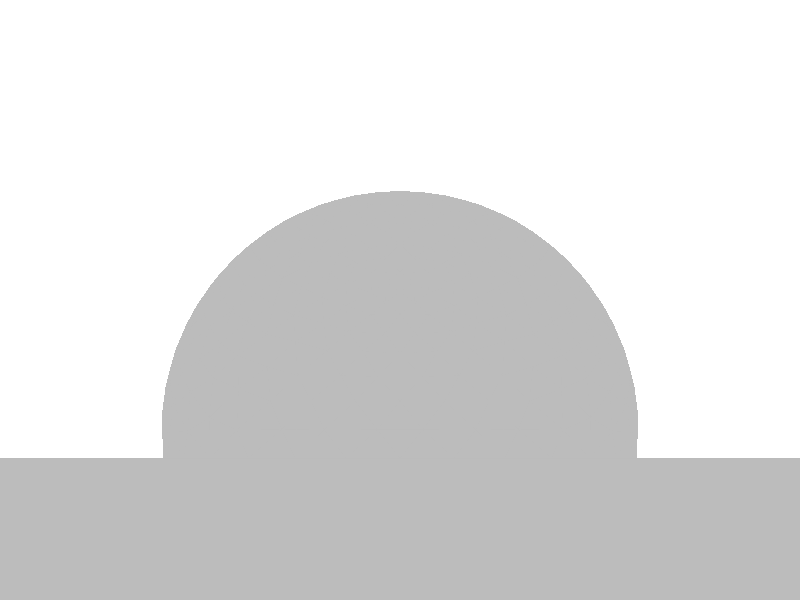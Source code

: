 #include "colors.inc"
background { rgb <1, 1, 1> }
camera {location <-0, 4, -0.5> sky <0,0,1>up <0,1,0> right <-1.33,0,0> angle 35look_at <0, 0, 0> }
mesh2 {
vertex_vectors { 4608, 
<-0.517045, -0.517045, -0.5>, 
<-0.60835, -0.402604, -0.5>, 
<-0.480978, -0.480978, -0.5>, 
<-0.676697, -0.272581, -0.5>, 
<-0.60835, -0.402604, -0.5>, 
<-0.560418, -0.356411, -0.5>, 
<-0.437786, -0.437786, -0.5>, 
<-0.480978, -0.480978, -0.5>, 
<-0.560418, -0.356411, -0.5>, 
<-0.60835, -0.402604, -0.5>, 
<-0.480978, -0.480978, -0.5>, 
<-0.560418, -0.356411, -0.5>, 
<-0.729333, -3.88071e-17, -0.5>, 
<-0.715497, -0.138706, -0.5>, 
<-0.640066, -0.0814665, -0.5>, 
<-0.676697, -0.272581, -0.5>, 
<-0.715497, -0.138706, -0.5>, 
<-0.613718, -0.218985, -0.5>, 
<-0.544386, -0.162933, -0.5>, 
<-0.640066, -0.0814665, -0.5>, 
<-0.613718, -0.218985, -0.5>, 
<-0.715497, -0.138706, -0.5>, 
<-0.640066, -0.0814665, -0.5>, 
<-0.613718, -0.218985, -0.5>, 
<-0.325866, -0.325866, -0.5>, 
<-0.381826, -0.381826, -0.5>, 
<-0.435126, -0.244399, -0.5>, 
<-0.437786, -0.437786, -0.5>, 
<-0.381826, -0.381826, -0.5>, 
<-0.491086, -0.300359, -0.5>, 
<-0.544386, -0.162933, -0.5>, 
<-0.435126, -0.244399, -0.5>, 
<-0.491086, -0.300359, -0.5>, 
<-0.381826, -0.381826, -0.5>, 
<-0.435126, -0.244399, -0.5>, 
<-0.491086, -0.300359, -0.5>, 
<-0.676697, -0.272581, -0.5>, 
<-0.560418, -0.356411, -0.5>, 
<-0.613718, -0.218985, -0.5>, 
<-0.437786, -0.437786, -0.5>, 
<-0.560418, -0.356411, -0.5>, 
<-0.491086, -0.300359, -0.5>, 
<-0.544386, -0.162933, -0.5>, 
<-0.491086, -0.300359, -0.5>, 
<-0.613718, -0.218985, -0.5>, 
<-0.560418, -0.356411, -0.5>, 
<-0.491086, -0.300359, -0.5>, 
<-0.613718, -0.218985, -0.5>, 
<-0.517045, 0.517045, -0.5>, 
<-0.60835, 0.402604, -0.5>, 
<-0.480978, 0.480978, -0.5>, 
<-0.676697, 0.272581, -0.5>, 
<-0.60835, 0.402604, -0.5>, 
<-0.560418, 0.356411, -0.5>, 
<-0.437786, 0.437786, -0.5>, 
<-0.480978, 0.480978, -0.5>, 
<-0.560418, 0.356411, -0.5>, 
<-0.60835, 0.402604, -0.5>, 
<-0.480978, 0.480978, -0.5>, 
<-0.560418, 0.356411, -0.5>, 
<-0.729333, -3.88071e-17, -0.5>, 
<-0.715497, 0.138706, -0.5>, 
<-0.640066, 0.0814665, -0.5>, 
<-0.676697, 0.272581, -0.5>, 
<-0.715497, 0.138706, -0.5>, 
<-0.613718, 0.218985, -0.5>, 
<-0.544386, 0.162933, -0.5>, 
<-0.640066, 0.0814665, -0.5>, 
<-0.613718, 0.218985, -0.5>, 
<-0.715497, 0.138706, -0.5>, 
<-0.640066, 0.0814665, -0.5>, 
<-0.613718, 0.218985, -0.5>, 
<-0.325866, 0.325866, -0.5>, 
<-0.381826, 0.381826, -0.5>, 
<-0.435126, 0.244399, -0.5>, 
<-0.437786, 0.437786, -0.5>, 
<-0.381826, 0.381826, -0.5>, 
<-0.491086, 0.300359, -0.5>, 
<-0.544386, 0.162933, -0.5>, 
<-0.435126, 0.244399, -0.5>, 
<-0.491086, 0.300359, -0.5>, 
<-0.381826, 0.381826, -0.5>, 
<-0.435126, 0.244399, -0.5>, 
<-0.491086, 0.300359, -0.5>, 
<-0.676697, 0.272581, -0.5>, 
<-0.560418, 0.356411, -0.5>, 
<-0.613718, 0.218985, -0.5>, 
<-0.437786, 0.437786, -0.5>, 
<-0.560418, 0.356411, -0.5>, 
<-0.491086, 0.300359, -0.5>, 
<-0.544386, 0.162933, -0.5>, 
<-0.491086, 0.300359, -0.5>, 
<-0.613718, 0.218985, -0.5>, 
<-0.560418, 0.356411, -0.5>, 
<-0.491086, 0.300359, -0.5>, 
<-0.613718, 0.218985, -0.5>, 
<-6.8761e-18, -4.31133e-17, -0.5>, 
<-0.0814665, -0.0814665, -0.5>, 
<-0.0814665, 0.0814665, -0.5>, 
<-0.162933, -0.162933, -0.5>, 
<-0.0814665, -0.0814665, -0.5>, 
<-0.162933, -6.19954e-17, -0.5>, 
<-0.162933, 0.162933, -0.5>, 
<-0.0814665, 0.0814665, -0.5>, 
<-0.162933, -6.19954e-17, -0.5>, 
<-0.0814665, -0.0814665, -0.5>, 
<-0.0814665, 0.0814665, -0.5>, 
<-0.162933, -6.19954e-17, -0.5>, 
<-0.325866, -0.325866, -0.5>, 
<-0.244399, -0.244399, -0.5>, 
<-0.325866, -0.162933, -0.5>, 
<-0.162933, -0.162933, -0.5>, 
<-0.244399, -0.244399, -0.5>, 
<-0.244399, -0.0814665, -0.5>, 
<-0.325866, -4.19109e-17, -0.5>, 
<-0.325866, -0.162933, -0.5>, 
<-0.244399, -0.0814665, -0.5>, 
<-0.244399, -0.244399, -0.5>, 
<-0.325866, -0.162933, -0.5>, 
<-0.244399, -0.0814665, -0.5>, 
<-0.325866, 0.325866, -0.5>, 
<-0.244399, 0.244399, -0.5>, 
<-0.325866, 0.162933, -0.5>, 
<-0.162933, 0.162933, -0.5>, 
<-0.244399, 0.244399, -0.5>, 
<-0.244399, 0.0814665, -0.5>, 
<-0.325866, -4.19109e-17, -0.5>, 
<-0.325866, 0.162933, -0.5>, 
<-0.244399, 0.0814665, -0.5>, 
<-0.244399, 0.244399, -0.5>, 
<-0.325866, 0.162933, -0.5>, 
<-0.244399, 0.0814665, -0.5>, 
<-0.162933, -0.162933, -0.5>, 
<-0.162933, -6.19954e-17, -0.5>, 
<-0.244399, -0.0814665, -0.5>, 
<-0.162933, 0.162933, -0.5>, 
<-0.162933, -6.19954e-17, -0.5>, 
<-0.244399, 0.0814665, -0.5>, 
<-0.325866, -4.19109e-17, -0.5>, 
<-0.244399, 0.0814665, -0.5>, 
<-0.244399, -0.0814665, -0.5>, 
<-0.162933, -6.19954e-17, -0.5>, 
<-0.244399, 0.0814665, -0.5>, 
<-0.244399, -0.0814665, -0.5>, 
<-0.729333, -3.88071e-17, -0.5>, 
<-0.640066, -0.0814665, -0.5>, 
<-0.640066, 0.0814665, -0.5>, 
<-0.544386, -0.162933, -0.5>, 
<-0.640066, -0.0814665, -0.5>, 
<-0.544386, -4.16334e-17, -0.5>, 
<-0.544386, 0.162933, -0.5>, 
<-0.640066, 0.0814665, -0.5>, 
<-0.544386, -4.16334e-17, -0.5>, 
<-0.640066, -0.0814665, -0.5>, 
<-0.640066, 0.0814665, -0.5>, 
<-0.544386, -4.16334e-17, -0.5>, 
<-0.325866, -0.325866, -0.5>, 
<-0.435126, -0.244399, -0.5>, 
<-0.325866, -0.162933, -0.5>, 
<-0.544386, -0.162933, -0.5>, 
<-0.435126, -0.244399, -0.5>, 
<-0.435126, -0.0814665, -0.5>, 
<-0.325866, -4.19109e-17, -0.5>, 
<-0.325866, -0.162933, -0.5>, 
<-0.435126, -0.0814665, -0.5>, 
<-0.435126, -0.244399, -0.5>, 
<-0.325866, -0.162933, -0.5>, 
<-0.435126, -0.0814665, -0.5>, 
<-0.325866, 0.325866, -0.5>, 
<-0.325866, 0.162933, -0.5>, 
<-0.435126, 0.244399, -0.5>, 
<-0.325866, -4.19109e-17, -0.5>, 
<-0.325866, 0.162933, -0.5>, 
<-0.435126, 0.0814665, -0.5>, 
<-0.544386, 0.162933, -0.5>, 
<-0.435126, 0.244399, -0.5>, 
<-0.435126, 0.0814665, -0.5>, 
<-0.325866, 0.162933, -0.5>, 
<-0.435126, 0.244399, -0.5>, 
<-0.435126, 0.0814665, -0.5>, 
<-0.544386, -0.162933, -0.5>, 
<-0.544386, -4.16334e-17, -0.5>, 
<-0.435126, -0.0814665, -0.5>, 
<-0.325866, -4.19109e-17, -0.5>, 
<-0.435126, 0.0814665, -0.5>, 
<-0.435126, -0.0814665, -0.5>, 
<-0.544386, 0.162933, -0.5>, 
<-0.544386, -4.16334e-17, -0.5>, 
<-0.435126, 0.0814665, -0.5>, 
<-0.544386, -4.16334e-17, -0.5>, 
<-0.435126, 0.0814665, -0.5>, 
<-0.435126, -0.0814665, -0.5>, 
<-0.517045, 0.517045, -0.5>, 
<-0.480978, 0.480978, -0.5>, 
<-0.402604, 0.60835, -0.5>, 
<-0.437786, 0.437786, -0.5>, 
<-0.480978, 0.480978, -0.5>, 
<-0.356411, 0.560418, -0.5>, 
<-0.272581, 0.676697, -0.5>, 
<-0.402604, 0.60835, -0.5>, 
<-0.356411, 0.560418, -0.5>, 
<-0.480978, 0.480978, -0.5>, 
<-0.402604, 0.60835, -0.5>, 
<-0.356411, 0.560418, -0.5>, 
<-0.325866, 0.325866, -0.5>, 
<-0.381826, 0.381826, -0.5>, 
<-0.244399, 0.435126, -0.5>, 
<-0.437786, 0.437786, -0.5>, 
<-0.381826, 0.381826, -0.5>, 
<-0.300359, 0.491086, -0.5>, 
<-0.162933, 0.544386, -0.5>, 
<-0.244399, 0.435126, -0.5>, 
<-0.300359, 0.491086, -0.5>, 
<-0.381826, 0.381826, -0.5>, 
<-0.244399, 0.435126, -0.5>, 
<-0.300359, 0.491086, -0.5>, 
<1.73698e-17, 0.729333, -0.5>, 
<-0.138706, 0.715497, -0.5>, 
<-0.0814665, 0.640066, -0.5>, 
<-0.272581, 0.676697, -0.5>, 
<-0.138706, 0.715497, -0.5>, 
<-0.218985, 0.613718, -0.5>, 
<-0.162933, 0.544386, -0.5>, 
<-0.0814665, 0.640066, -0.5>, 
<-0.218985, 0.613718, -0.5>, 
<-0.138706, 0.715497, -0.5>, 
<-0.0814665, 0.640066, -0.5>, 
<-0.218985, 0.613718, -0.5>, 
<-0.437786, 0.437786, -0.5>, 
<-0.356411, 0.560418, -0.5>, 
<-0.300359, 0.491086, -0.5>, 
<-0.272581, 0.676697, -0.5>, 
<-0.356411, 0.560418, -0.5>, 
<-0.218985, 0.613718, -0.5>, 
<-0.162933, 0.544386, -0.5>, 
<-0.218985, 0.613718, -0.5>, 
<-0.300359, 0.491086, -0.5>, 
<-0.356411, 0.560418, -0.5>, 
<-0.218985, 0.613718, -0.5>, 
<-0.300359, 0.491086, -0.5>, 
<0.517045, 0.517045, -0.5>, 
<0.402604, 0.60835, -0.5>, 
<0.480978, 0.480978, -0.5>, 
<0.272581, 0.676697, -0.5>, 
<0.402604, 0.60835, -0.5>, 
<0.356411, 0.560418, -0.5>, 
<0.437786, 0.437786, -0.5>, 
<0.480978, 0.480978, -0.5>, 
<0.356411, 0.560418, -0.5>, 
<0.402604, 0.60835, -0.5>, 
<0.480978, 0.480978, -0.5>, 
<0.356411, 0.560418, -0.5>, 
<1.73698e-17, 0.729333, -0.5>, 
<0.138706, 0.715497, -0.5>, 
<0.0814665, 0.640066, -0.5>, 
<0.272581, 0.676697, -0.5>, 
<0.138706, 0.715497, -0.5>, 
<0.218985, 0.613718, -0.5>, 
<0.162933, 0.544386, -0.5>, 
<0.0814665, 0.640066, -0.5>, 
<0.218985, 0.613718, -0.5>, 
<0.138706, 0.715497, -0.5>, 
<0.0814665, 0.640066, -0.5>, 
<0.218985, 0.613718, -0.5>, 
<0.325866, 0.325866, -0.5>, 
<0.381826, 0.381826, -0.5>, 
<0.244399, 0.435126, -0.5>, 
<0.437786, 0.437786, -0.5>, 
<0.381826, 0.381826, -0.5>, 
<0.300359, 0.491086, -0.5>, 
<0.162933, 0.544386, -0.5>, 
<0.244399, 0.435126, -0.5>, 
<0.300359, 0.491086, -0.5>, 
<0.381826, 0.381826, -0.5>, 
<0.244399, 0.435126, -0.5>, 
<0.300359, 0.491086, -0.5>, 
<0.272581, 0.676697, -0.5>, 
<0.356411, 0.560418, -0.5>, 
<0.218985, 0.613718, -0.5>, 
<0.437786, 0.437786, -0.5>, 
<0.356411, 0.560418, -0.5>, 
<0.300359, 0.491086, -0.5>, 
<0.162933, 0.544386, -0.5>, 
<0.300359, 0.491086, -0.5>, 
<0.218985, 0.613718, -0.5>, 
<0.356411, 0.560418, -0.5>, 
<0.300359, 0.491086, -0.5>, 
<0.218985, 0.613718, -0.5>, 
<-6.8761e-18, -4.31133e-17, -0.5>, 
<-0.0814665, 0.0814665, -0.5>, 
<0.0814665, 0.0814665, -0.5>, 
<-0.162933, 0.162933, -0.5>, 
<-0.0814665, 0.0814665, -0.5>, 
<-2.64348e-17, 0.162933, -0.5>, 
<0.162933, 0.162933, -0.5>, 
<0.0814665, 0.0814665, -0.5>, 
<-2.64348e-17, 0.162933, -0.5>, 
<-0.0814665, 0.0814665, -0.5>, 
<0.0814665, 0.0814665, -0.5>, 
<-2.64348e-17, 0.162933, -0.5>, 
<-0.325866, 0.325866, -0.5>, 
<-0.244399, 0.244399, -0.5>, 
<-0.162933, 0.325866, -0.5>, 
<-0.162933, 0.162933, -0.5>, 
<-0.244399, 0.244399, -0.5>, 
<-0.0814665, 0.244399, -0.5>, 
<5.91862e-16, 0.325866, -0.5>, 
<-0.162933, 0.325866, -0.5>, 
<-0.0814665, 0.244399, -0.5>, 
<-0.244399, 0.244399, -0.5>, 
<-0.162933, 0.325866, -0.5>, 
<-0.0814665, 0.244399, -0.5>, 
<0.325866, 0.325866, -0.5>, 
<0.244399, 0.244399, -0.5>, 
<0.162933, 0.325866, -0.5>, 
<0.162933, 0.162933, -0.5>, 
<0.244399, 0.244399, -0.5>, 
<0.0814665, 0.244399, -0.5>, 
<5.91862e-16, 0.325866, -0.5>, 
<0.162933, 0.325866, -0.5>, 
<0.0814665, 0.244399, -0.5>, 
<0.244399, 0.244399, -0.5>, 
<0.162933, 0.325866, -0.5>, 
<0.0814665, 0.244399, -0.5>, 
<-0.162933, 0.162933, -0.5>, 
<-2.64348e-17, 0.162933, -0.5>, 
<-0.0814665, 0.244399, -0.5>, 
<0.162933, 0.162933, -0.5>, 
<-2.64348e-17, 0.162933, -0.5>, 
<0.0814665, 0.244399, -0.5>, 
<5.91862e-16, 0.325866, -0.5>, 
<0.0814665, 0.244399, -0.5>, 
<-0.0814665, 0.244399, -0.5>, 
<-2.64348e-17, 0.162933, -0.5>, 
<0.0814665, 0.244399, -0.5>, 
<-0.0814665, 0.244399, -0.5>, 
<-0.325866, 0.325866, -0.5>, 
<-0.244399, 0.435126, -0.5>, 
<-0.162933, 0.325866, -0.5>, 
<-0.162933, 0.544386, -0.5>, 
<-0.244399, 0.435126, -0.5>, 
<-0.0814665, 0.435126, -0.5>, 
<5.91862e-16, 0.325866, -0.5>, 
<-0.162933, 0.325866, -0.5>, 
<-0.0814665, 0.435126, -0.5>, 
<-0.244399, 0.435126, -0.5>, 
<-0.162933, 0.325866, -0.5>, 
<-0.0814665, 0.435126, -0.5>, 
<1.73698e-17, 0.729333, -0.5>, 
<-0.0814665, 0.640066, -0.5>, 
<0.0814665, 0.640066, -0.5>, 
<-0.162933, 0.544386, -0.5>, 
<-0.0814665, 0.640066, -0.5>, 
<-1.38778e-16, 0.544386, -0.5>, 
<0.162933, 0.544386, -0.5>, 
<0.0814665, 0.640066, -0.5>, 
<-1.38778e-16, 0.544386, -0.5>, 
<-0.0814665, 0.640066, -0.5>, 
<0.0814665, 0.640066, -0.5>, 
<-1.38778e-16, 0.544386, -0.5>, 
<0.325866, 0.325866, -0.5>, 
<0.162933, 0.325866, -0.5>, 
<0.244399, 0.435126, -0.5>, 
<5.91862e-16, 0.325866, -0.5>, 
<0.162933, 0.325866, -0.5>, 
<0.0814665, 0.435126, -0.5>, 
<0.162933, 0.544386, -0.5>, 
<0.244399, 0.435126, -0.5>, 
<0.0814665, 0.435126, -0.5>, 
<0.162933, 0.325866, -0.5>, 
<0.244399, 0.435126, -0.5>, 
<0.0814665, 0.435126, -0.5>, 
<-0.162933, 0.544386, -0.5>, 
<-0.0814665, 0.435126, -0.5>, 
<-1.38778e-16, 0.544386, -0.5>, 
<5.91862e-16, 0.325866, -0.5>, 
<-0.0814665, 0.435126, -0.5>, 
<0.0814665, 0.435126, -0.5>, 
<0.162933, 0.544386, -0.5>, 
<0.0814665, 0.435126, -0.5>, 
<-1.38778e-16, 0.544386, -0.5>, 
<-0.0814665, 0.435126, -0.5>, 
<0.0814665, 0.435126, -0.5>, 
<-1.38778e-16, 0.544386, -0.5>, 
<0.517045, -0.517045, -0.5>, 
<0.60835, -0.402604, -0.5>, 
<0.480978, -0.480978, -0.5>, 
<0.676697, -0.272581, -0.5>, 
<0.60835, -0.402604, -0.5>, 
<0.560418, -0.356411, -0.5>, 
<0.437786, -0.437786, -0.5>, 
<0.480978, -0.480978, -0.5>, 
<0.560418, -0.356411, -0.5>, 
<0.60835, -0.402604, -0.5>, 
<0.480978, -0.480978, -0.5>, 
<0.560418, -0.356411, -0.5>, 
<0.729333, -1.09551e-16, -0.5>, 
<0.715497, -0.138706, -0.5>, 
<0.640066, -0.0814665, -0.5>, 
<0.676697, -0.272581, -0.5>, 
<0.715497, -0.138706, -0.5>, 
<0.613718, -0.218985, -0.5>, 
<0.544386, -0.162933, -0.5>, 
<0.640066, -0.0814665, -0.5>, 
<0.613718, -0.218985, -0.5>, 
<0.715497, -0.138706, -0.5>, 
<0.640066, -0.0814665, -0.5>, 
<0.613718, -0.218985, -0.5>, 
<0.325866, -0.325866, -0.5>, 
<0.381826, -0.381826, -0.5>, 
<0.435126, -0.244399, -0.5>, 
<0.437786, -0.437786, -0.5>, 
<0.381826, -0.381826, -0.5>, 
<0.491086, -0.300359, -0.5>, 
<0.544386, -0.162933, -0.5>, 
<0.435126, -0.244399, -0.5>, 
<0.491086, -0.300359, -0.5>, 
<0.381826, -0.381826, -0.5>, 
<0.435126, -0.244399, -0.5>, 
<0.491086, -0.300359, -0.5>, 
<0.676697, -0.272581, -0.5>, 
<0.560418, -0.356411, -0.5>, 
<0.613718, -0.218985, -0.5>, 
<0.437786, -0.437786, -0.5>, 
<0.560418, -0.356411, -0.5>, 
<0.491086, -0.300359, -0.5>, 
<0.544386, -0.162933, -0.5>, 
<0.491086, -0.300359, -0.5>, 
<0.613718, -0.218985, -0.5>, 
<0.560418, -0.356411, -0.5>, 
<0.491086, -0.300359, -0.5>, 
<0.613718, -0.218985, -0.5>, 
<0.517045, 0.517045, -0.5>, 
<0.480978, 0.480978, -0.5>, 
<0.60835, 0.402604, -0.5>, 
<0.437786, 0.437786, -0.5>, 
<0.480978, 0.480978, -0.5>, 
<0.560418, 0.356411, -0.5>, 
<0.676697, 0.272581, -0.5>, 
<0.60835, 0.402604, -0.5>, 
<0.560418, 0.356411, -0.5>, 
<0.480978, 0.480978, -0.5>, 
<0.60835, 0.402604, -0.5>, 
<0.560418, 0.356411, -0.5>, 
<0.325866, 0.325866, -0.5>, 
<0.381826, 0.381826, -0.5>, 
<0.435126, 0.244399, -0.5>, 
<0.437786, 0.437786, -0.5>, 
<0.381826, 0.381826, -0.5>, 
<0.491086, 0.300359, -0.5>, 
<0.544386, 0.162933, -0.5>, 
<0.435126, 0.244399, -0.5>, 
<0.491086, 0.300359, -0.5>, 
<0.381826, 0.381826, -0.5>, 
<0.435126, 0.244399, -0.5>, 
<0.491086, 0.300359, -0.5>, 
<0.729333, -1.09551e-16, -0.5>, 
<0.715497, 0.138706, -0.5>, 
<0.640066, 0.0814665, -0.5>, 
<0.676697, 0.272581, -0.5>, 
<0.715497, 0.138706, -0.5>, 
<0.613718, 0.218985, -0.5>, 
<0.544386, 0.162933, -0.5>, 
<0.640066, 0.0814665, -0.5>, 
<0.613718, 0.218985, -0.5>, 
<0.715497, 0.138706, -0.5>, 
<0.640066, 0.0814665, -0.5>, 
<0.613718, 0.218985, -0.5>, 
<0.437786, 0.437786, -0.5>, 
<0.560418, 0.356411, -0.5>, 
<0.491086, 0.300359, -0.5>, 
<0.676697, 0.272581, -0.5>, 
<0.560418, 0.356411, -0.5>, 
<0.613718, 0.218985, -0.5>, 
<0.544386, 0.162933, -0.5>, 
<0.613718, 0.218985, -0.5>, 
<0.491086, 0.300359, -0.5>, 
<0.560418, 0.356411, -0.5>, 
<0.613718, 0.218985, -0.5>, 
<0.491086, 0.300359, -0.5>, 
<-6.8761e-18, -4.31133e-17, -0.5>, 
<0.0814665, 0.0814665, -0.5>, 
<0.0814665, -0.0814665, -0.5>, 
<0.162933, 0.162933, -0.5>, 
<0.0814665, 0.0814665, -0.5>, 
<0.162933, -1.00949e-17, -0.5>, 
<0.162933, -0.162933, -0.5>, 
<0.0814665, -0.0814665, -0.5>, 
<0.162933, -1.00949e-17, -0.5>, 
<0.0814665, 0.0814665, -0.5>, 
<0.0814665, -0.0814665, -0.5>, 
<0.162933, -1.00949e-17, -0.5>, 
<0.325866, 0.325866, -0.5>, 
<0.244399, 0.244399, -0.5>, 
<0.325866, 0.162933, -0.5>, 
<0.162933, 0.162933, -0.5>, 
<0.244399, 0.244399, -0.5>, 
<0.244399, 0.0814665, -0.5>, 
<0.325866, 1.39701e-16, -0.5>, 
<0.325866, 0.162933, -0.5>, 
<0.244399, 0.0814665, -0.5>, 
<0.244399, 0.244399, -0.5>, 
<0.325866, 0.162933, -0.5>, 
<0.244399, 0.0814665, -0.5>, 
<0.325866, -0.325866, -0.5>, 
<0.244399, -0.244399, -0.5>, 
<0.325866, -0.162933, -0.5>, 
<0.162933, -0.162933, -0.5>, 
<0.244399, -0.244399, -0.5>, 
<0.244399, -0.0814665, -0.5>, 
<0.325866, 1.39701e-16, -0.5>, 
<0.325866, -0.162933, -0.5>, 
<0.244399, -0.0814665, -0.5>, 
<0.244399, -0.244399, -0.5>, 
<0.325866, -0.162933, -0.5>, 
<0.244399, -0.0814665, -0.5>, 
<0.162933, 0.162933, -0.5>, 
<0.162933, -1.00949e-17, -0.5>, 
<0.244399, 0.0814665, -0.5>, 
<0.162933, -0.162933, -0.5>, 
<0.162933, -1.00949e-17, -0.5>, 
<0.244399, -0.0814665, -0.5>, 
<0.325866, 1.39701e-16, -0.5>, 
<0.244399, -0.0814665, -0.5>, 
<0.244399, 0.0814665, -0.5>, 
<0.162933, -1.00949e-17, -0.5>, 
<0.244399, -0.0814665, -0.5>, 
<0.244399, 0.0814665, -0.5>, 
<0.325866, 0.325866, -0.5>, 
<0.325866, 0.162933, -0.5>, 
<0.435126, 0.244399, -0.5>, 
<0.325866, 1.39701e-16, -0.5>, 
<0.325866, 0.162933, -0.5>, 
<0.435126, 0.0814665, -0.5>, 
<0.544386, 0.162933, -0.5>, 
<0.435126, 0.244399, -0.5>, 
<0.435126, 0.0814665, -0.5>, 
<0.325866, 0.162933, -0.5>, 
<0.435126, 0.244399, -0.5>, 
<0.435126, 0.0814665, -0.5>, 
<0.729333, -1.09551e-16, -0.5>, 
<0.640066, -0.0814665, -0.5>, 
<0.640066, 0.0814665, -0.5>, 
<0.544386, -0.162933, -0.5>, 
<0.640066, -0.0814665, -0.5>, 
<0.544386, -8.63917e-17, -0.5>, 
<0.544386, 0.162933, -0.5>, 
<0.640066, 0.0814665, -0.5>, 
<0.544386, -8.63917e-17, -0.5>, 
<0.640066, -0.0814665, -0.5>, 
<0.640066, 0.0814665, -0.5>, 
<0.544386, -8.63917e-17, -0.5>, 
<0.325866, -0.325866, -0.5>, 
<0.435126, -0.244399, -0.5>, 
<0.325866, -0.162933, -0.5>, 
<0.544386, -0.162933, -0.5>, 
<0.435126, -0.244399, -0.5>, 
<0.435126, -0.0814665, -0.5>, 
<0.325866, 1.39701e-16, -0.5>, 
<0.325866, -0.162933, -0.5>, 
<0.435126, -0.0814665, -0.5>, 
<0.435126, -0.244399, -0.5>, 
<0.325866, -0.162933, -0.5>, 
<0.435126, -0.0814665, -0.5>, 
<0.544386, -0.162933, -0.5>, 
<0.435126, -0.0814665, -0.5>, 
<0.544386, -8.63917e-17, -0.5>, 
<0.325866, 1.39701e-16, -0.5>, 
<0.435126, 0.0814665, -0.5>, 
<0.435126, -0.0814665, -0.5>, 
<0.544386, 0.162933, -0.5>, 
<0.435126, 0.0814665, -0.5>, 
<0.544386, -8.63917e-17, -0.5>, 
<0.435126, 0.0814665, -0.5>, 
<0.435126, -0.0814665, -0.5>, 
<0.544386, -8.63917e-17, -0.5>, 
<-0.517045, -0.517045, -0.5>, 
<-0.480978, -0.480978, -0.5>, 
<-0.402604, -0.60835, -0.5>, 
<-0.437786, -0.437786, -0.5>, 
<-0.480978, -0.480978, -0.5>, 
<-0.356411, -0.560418, -0.5>, 
<-0.272581, -0.676697, -0.5>, 
<-0.402604, -0.60835, -0.5>, 
<-0.356411, -0.560418, -0.5>, 
<-0.480978, -0.480978, -0.5>, 
<-0.402604, -0.60835, -0.5>, 
<-0.356411, -0.560418, -0.5>, 
<-0.325866, -0.325866, -0.5>, 
<-0.381826, -0.381826, -0.5>, 
<-0.244399, -0.435126, -0.5>, 
<-0.437786, -0.437786, -0.5>, 
<-0.381826, -0.381826, -0.5>, 
<-0.300359, -0.491086, -0.5>, 
<-0.162933, -0.544386, -0.5>, 
<-0.244399, -0.435126, -0.5>, 
<-0.300359, -0.491086, -0.5>, 
<-0.381826, -0.381826, -0.5>, 
<-0.244399, -0.435126, -0.5>, 
<-0.300359, -0.491086, -0.5>, 
<-1.6479e-16, -0.729333, -0.5>, 
<-0.138706, -0.715497, -0.5>, 
<-0.0814665, -0.640066, -0.5>, 
<-0.272581, -0.676697, -0.5>, 
<-0.138706, -0.715497, -0.5>, 
<-0.218985, -0.613718, -0.5>, 
<-0.162933, -0.544386, -0.5>, 
<-0.0814665, -0.640066, -0.5>, 
<-0.218985, -0.613718, -0.5>, 
<-0.138706, -0.715497, -0.5>, 
<-0.0814665, -0.640066, -0.5>, 
<-0.218985, -0.613718, -0.5>, 
<-0.437786, -0.437786, -0.5>, 
<-0.356411, -0.560418, -0.5>, 
<-0.300359, -0.491086, -0.5>, 
<-0.272581, -0.676697, -0.5>, 
<-0.356411, -0.560418, -0.5>, 
<-0.218985, -0.613718, -0.5>, 
<-0.162933, -0.544386, -0.5>, 
<-0.218985, -0.613718, -0.5>, 
<-0.300359, -0.491086, -0.5>, 
<-0.356411, -0.560418, -0.5>, 
<-0.218985, -0.613718, -0.5>, 
<-0.300359, -0.491086, -0.5>, 
<0.517045, -0.517045, -0.5>, 
<0.480978, -0.480978, -0.5>, 
<0.402604, -0.60835, -0.5>, 
<0.437786, -0.437786, -0.5>, 
<0.480978, -0.480978, -0.5>, 
<0.356411, -0.560418, -0.5>, 
<0.272581, -0.676697, -0.5>, 
<0.402604, -0.60835, -0.5>, 
<0.356411, -0.560418, -0.5>, 
<0.480978, -0.480978, -0.5>, 
<0.402604, -0.60835, -0.5>, 
<0.356411, -0.560418, -0.5>, 
<0.325866, -0.325866, -0.5>, 
<0.381826, -0.381826, -0.5>, 
<0.244399, -0.435126, -0.5>, 
<0.437786, -0.437786, -0.5>, 
<0.381826, -0.381826, -0.5>, 
<0.300359, -0.491086, -0.5>, 
<0.162933, -0.544386, -0.5>, 
<0.244399, -0.435126, -0.5>, 
<0.300359, -0.491086, -0.5>, 
<0.381826, -0.381826, -0.5>, 
<0.244399, -0.435126, -0.5>, 
<0.300359, -0.491086, -0.5>, 
<-1.6479e-16, -0.729333, -0.5>, 
<0.138706, -0.715497, -0.5>, 
<0.0814665, -0.640066, -0.5>, 
<0.272581, -0.676697, -0.5>, 
<0.138706, -0.715497, -0.5>, 
<0.218985, -0.613718, -0.5>, 
<0.162933, -0.544386, -0.5>, 
<0.0814665, -0.640066, -0.5>, 
<0.218985, -0.613718, -0.5>, 
<0.138706, -0.715497, -0.5>, 
<0.0814665, -0.640066, -0.5>, 
<0.218985, -0.613718, -0.5>, 
<0.437786, -0.437786, -0.5>, 
<0.356411, -0.560418, -0.5>, 
<0.300359, -0.491086, -0.5>, 
<0.272581, -0.676697, -0.5>, 
<0.356411, -0.560418, -0.5>, 
<0.218985, -0.613718, -0.5>, 
<0.162933, -0.544386, -0.5>, 
<0.218985, -0.613718, -0.5>, 
<0.300359, -0.491086, -0.5>, 
<0.356411, -0.560418, -0.5>, 
<0.218985, -0.613718, -0.5>, 
<0.300359, -0.491086, -0.5>, 
<-6.8761e-18, -4.31133e-17, -0.5>, 
<-0.0814665, -0.0814665, -0.5>, 
<0.0814665, -0.0814665, -0.5>, 
<-0.162933, -0.162933, -0.5>, 
<-0.0814665, -0.0814665, -0.5>, 
<-3.40249e-18, -0.162933, -0.5>, 
<0.162933, -0.162933, -0.5>, 
<0.0814665, -0.0814665, -0.5>, 
<-3.40249e-18, -0.162933, -0.5>, 
<-0.0814665, -0.0814665, -0.5>, 
<0.0814665, -0.0814665, -0.5>, 
<-3.40249e-18, -0.162933, -0.5>, 
<-0.325866, -0.325866, -0.5>, 
<-0.244399, -0.244399, -0.5>, 
<-0.162933, -0.325866, -0.5>, 
<-0.162933, -0.162933, -0.5>, 
<-0.244399, -0.244399, -0.5>, 
<-0.0814665, -0.244399, -0.5>, 
<-3.82133e-17, -0.325866, -0.5>, 
<-0.162933, -0.325866, -0.5>, 
<-0.0814665, -0.244399, -0.5>, 
<-0.244399, -0.244399, -0.5>, 
<-0.162933, -0.325866, -0.5>, 
<-0.0814665, -0.244399, -0.5>, 
<0.325866, -0.325866, -0.5>, 
<0.244399, -0.244399, -0.5>, 
<0.162933, -0.325866, -0.5>, 
<0.162933, -0.162933, -0.5>, 
<0.244399, -0.244399, -0.5>, 
<0.0814665, -0.244399, -0.5>, 
<-3.82133e-17, -0.325866, -0.5>, 
<0.162933, -0.325866, -0.5>, 
<0.0814665, -0.244399, -0.5>, 
<0.244399, -0.244399, -0.5>, 
<0.162933, -0.325866, -0.5>, 
<0.0814665, -0.244399, -0.5>, 
<-0.162933, -0.162933, -0.5>, 
<-3.40249e-18, -0.162933, -0.5>, 
<-0.0814665, -0.244399, -0.5>, 
<0.162933, -0.162933, -0.5>, 
<-3.40249e-18, -0.162933, -0.5>, 
<0.0814665, -0.244399, -0.5>, 
<-3.82133e-17, -0.325866, -0.5>, 
<0.0814665, -0.244399, -0.5>, 
<-0.0814665, -0.244399, -0.5>, 
<-3.40249e-18, -0.162933, -0.5>, 
<0.0814665, -0.244399, -0.5>, 
<-0.0814665, -0.244399, -0.5>, 
<-0.325866, -0.325866, -0.5>, 
<-0.244399, -0.435126, -0.5>, 
<-0.162933, -0.325866, -0.5>, 
<-0.162933, -0.544386, -0.5>, 
<-0.244399, -0.435126, -0.5>, 
<-0.0814665, -0.435126, -0.5>, 
<-3.82133e-17, -0.325866, -0.5>, 
<-0.162933, -0.325866, -0.5>, 
<-0.0814665, -0.435126, -0.5>, 
<-0.244399, -0.435126, -0.5>, 
<-0.162933, -0.325866, -0.5>, 
<-0.0814665, -0.435126, -0.5>, 
<0.325866, -0.325866, -0.5>, 
<0.162933, -0.325866, -0.5>, 
<0.244399, -0.435126, -0.5>, 
<-3.82133e-17, -0.325866, -0.5>, 
<0.162933, -0.325866, -0.5>, 
<0.0814665, -0.435126, -0.5>, 
<0.162933, -0.544386, -0.5>, 
<0.244399, -0.435126, -0.5>, 
<0.0814665, -0.435126, -0.5>, 
<0.162933, -0.325866, -0.5>, 
<0.244399, -0.435126, -0.5>, 
<0.0814665, -0.435126, -0.5>, 
<-1.6479e-16, -0.729333, -0.5>, 
<-0.0814665, -0.640066, -0.5>, 
<0.0814665, -0.640066, -0.5>, 
<-0.162933, -0.544386, -0.5>, 
<-0.0814665, -0.640066, -0.5>, 
<-8.64485e-17, -0.544386, -0.5>, 
<0.162933, -0.544386, -0.5>, 
<0.0814665, -0.640066, -0.5>, 
<-8.64485e-17, -0.544386, -0.5>, 
<-0.0814665, -0.640066, -0.5>, 
<0.0814665, -0.640066, -0.5>, 
<-8.64485e-17, -0.544386, -0.5>, 
<-0.162933, -0.544386, -0.5>, 
<-0.0814665, -0.435126, -0.5>, 
<-8.64485e-17, -0.544386, -0.5>, 
<-3.82133e-17, -0.325866, -0.5>, 
<-0.0814665, -0.435126, -0.5>, 
<0.0814665, -0.435126, -0.5>, 
<0.162933, -0.544386, -0.5>, 
<-8.64485e-17, -0.544386, -0.5>, 
<0.0814665, -0.435126, -0.5>, 
<-0.0814665, -0.435126, -0.5>, 
<-8.64485e-17, -0.544386, -0.5>, 
<0.0814665, -0.435126, -0.5>, 
<-0.517045, -0.517045, -0.5>, 
<-0.60835, -0.402604, -0.5>, 
<-0.593157, -0.436022, -0.424834>, 
<-0.676697, -0.272581, -0.5>, 
<-0.60835, -0.402604, -0.5>, 
<-0.667752, -0.309139, -0.425052>, 
<-0.650419, -0.341254, -0.35039>, 
<-0.593157, -0.436022, -0.424834>, 
<-0.667752, -0.309139, -0.425052>, 
<-0.60835, -0.402604, -0.5>, 
<-0.593157, -0.436022, -0.424834>, 
<-0.667752, -0.309139, -0.425052>, 
<-0.729333, -3.88071e-17, -0.5>, 
<-0.715497, -0.138706, -0.5>, 
<-0.733061, -0.0580733, -0.427004>, 
<-0.676697, -0.272581, -0.5>, 
<-0.715497, -0.138706, -0.5>, 
<-0.708917, -0.195692, -0.427011>, 
<-0.72526, -0.114836, -0.354149>, 
<-0.733061, -0.0580733, -0.427004>, 
<-0.708917, -0.195692, -0.427011>, 
<-0.715497, -0.138706, -0.5>, 
<-0.733061, -0.0580733, -0.427004>, 
<-0.708917, -0.195692, -0.427011>, 
<-0.687275, -0.190871, -0.219741>, 
<-0.675314, -0.268585, -0.283903>, 
<-0.710434, -0.154037, -0.286362>, 
<-0.650419, -0.341254, -0.35039>, 
<-0.675314, -0.268585, -0.283903>, 
<-0.696994, -0.231319, -0.351715>, 
<-0.72526, -0.114836, -0.354149>, 
<-0.710434, -0.154037, -0.286362>, 
<-0.696994, -0.231319, -0.351715>, 
<-0.675314, -0.268585, -0.283903>, 
<-0.710434, -0.154037, -0.286362>, 
<-0.696994, -0.231319, -0.351715>, 
<-0.676697, -0.272581, -0.5>, 
<-0.667752, -0.309139, -0.425052>, 
<-0.708917, -0.195692, -0.427011>, 
<-0.650419, -0.341254, -0.35039>, 
<-0.667752, -0.309139, -0.425052>, 
<-0.696994, -0.231319, -0.351715>, 
<-0.72526, -0.114836, -0.354149>, 
<-0.696994, -0.231319, -0.351715>, 
<-0.708917, -0.195692, -0.427011>, 
<-0.667752, -0.309139, -0.425052>, 
<-0.696994, -0.231319, -0.351715>, 
<-0.708917, -0.195692, -0.427011>, 
<-0.517045, 0.517045, -0.5>, 
<-0.60835, 0.402604, -0.5>, 
<-0.593157, 0.436022, -0.424834>, 
<-0.676697, 0.272581, -0.5>, 
<-0.60835, 0.402604, -0.5>, 
<-0.667752, 0.309139, -0.425052>, 
<-0.650419, 0.341254, -0.35039>, 
<-0.593157, 0.436022, -0.424834>, 
<-0.667752, 0.309139, -0.425052>, 
<-0.60835, 0.402604, -0.5>, 
<-0.593157, 0.436022, -0.424834>, 
<-0.667752, 0.309139, -0.425052>, 
<-0.729333, -3.88071e-17, -0.5>, 
<-0.715497, 0.138706, -0.5>, 
<-0.733061, 0.0580733, -0.427004>, 
<-0.676697, 0.272581, -0.5>, 
<-0.715497, 0.138706, -0.5>, 
<-0.708917, 0.195692, -0.427011>, 
<-0.72526, 0.114836, -0.354149>, 
<-0.733061, 0.0580733, -0.427004>, 
<-0.708917, 0.195692, -0.427011>, 
<-0.715497, 0.138706, -0.5>, 
<-0.733061, 0.0580733, -0.427004>, 
<-0.708917, 0.195692, -0.427011>, 
<-0.687275, 0.190871, -0.219741>, 
<-0.675314, 0.268585, -0.283903>, 
<-0.710434, 0.154037, -0.286362>, 
<-0.650419, 0.341254, -0.35039>, 
<-0.675314, 0.268585, -0.283903>, 
<-0.696994, 0.231319, -0.351715>, 
<-0.72526, 0.114836, -0.354149>, 
<-0.710434, 0.154037, -0.286362>, 
<-0.696994, 0.231319, -0.351715>, 
<-0.675314, 0.268585, -0.283903>, 
<-0.710434, 0.154037, -0.286362>, 
<-0.696994, 0.231319, -0.351715>, 
<-0.676697, 0.272581, -0.5>, 
<-0.667752, 0.309139, -0.425052>, 
<-0.708917, 0.195692, -0.427011>, 
<-0.650419, 0.341254, -0.35039>, 
<-0.667752, 0.309139, -0.425052>, 
<-0.696994, 0.231319, -0.351715>, 
<-0.72526, 0.114836, -0.354149>, 
<-0.696994, 0.231319, -0.351715>, 
<-0.708917, 0.195692, -0.427011>, 
<-0.667752, 0.309139, -0.425052>, 
<-0.696994, 0.231319, -0.351715>, 
<-0.708917, 0.195692, -0.427011>, 
<-0.65117, -1.77519e-16, -0.0597178>, 
<-0.665852, -0.0387367, -0.0906134>, 
<-0.665852, 0.0387367, -0.0906134>, 
<-0.676924, -0.0773853, -0.123274>, 
<-0.665852, -0.0387367, -0.0906134>, 
<-0.680729, -9.07438e-17, -0.121899>, 
<-0.676924, 0.0773853, -0.123274>, 
<-0.665852, 0.0387367, -0.0906134>, 
<-0.680729, -9.07438e-17, -0.121899>, 
<-0.665852, -0.0387367, -0.0906134>, 
<-0.665852, 0.0387367, -0.0906134>, 
<-0.680729, -9.07438e-17, -0.121899>, 
<-0.687275, -0.190871, -0.219741>, 
<-0.685735, -0.134792, -0.170293>, 
<-0.707557, -0.0963553, -0.223206>, 
<-0.676924, -0.0773853, -0.123274>, 
<-0.685735, -0.134792, -0.170293>, 
<-0.699292, -0.039001, -0.175416>, 
<-0.715519, -7.12356e-17, -0.229432>, 
<-0.707557, -0.0963553, -0.223206>, 
<-0.699292, -0.039001, -0.175416>, 
<-0.685735, -0.134792, -0.170293>, 
<-0.707557, -0.0963553, -0.223206>, 
<-0.699292, -0.039001, -0.175416>, 
<-0.687275, 0.190871, -0.219741>, 
<-0.685735, 0.134792, -0.170293>, 
<-0.707557, 0.0963553, -0.223206>, 
<-0.676924, 0.0773853, -0.123274>, 
<-0.685735, 0.134792, -0.170293>, 
<-0.699292, 0.039001, -0.175416>, 
<-0.715519, -7.12356e-17, -0.229432>, 
<-0.707557, 0.0963553, -0.223206>, 
<-0.699292, 0.039001, -0.175416>, 
<-0.685735, 0.134792, -0.170293>, 
<-0.707557, 0.0963553, -0.223206>, 
<-0.699292, 0.039001, -0.175416>, 
<-0.676924, -0.0773853, -0.123274>, 
<-0.680729, -9.07438e-17, -0.121899>, 
<-0.699292, -0.039001, -0.175416>, 
<-0.676924, 0.0773853, -0.123274>, 
<-0.680729, -9.07438e-17, -0.121899>, 
<-0.699292, 0.039001, -0.175416>, 
<-0.715519, -7.12356e-17, -0.229432>, 
<-0.699292, 0.039001, -0.175416>, 
<-0.699292, -0.039001, -0.175416>, 
<-0.680729, -9.07438e-17, -0.121899>, 
<-0.699292, 0.039001, -0.175416>, 
<-0.699292, -0.039001, -0.175416>, 
<-0.729333, -3.88071e-17, -0.5>, 
<-0.733061, -0.0580733, -0.427004>, 
<-0.733061, 0.0580733, -0.427004>, 
<-0.72526, -0.114836, -0.354149>, 
<-0.733061, -0.0580733, -0.427004>, 
<-0.734311, -2.26148e-16, -0.353776>, 
<-0.72526, 0.114836, -0.354149>, 
<-0.733061, 0.0580733, -0.427004>, 
<-0.734311, -2.26148e-16, -0.353776>, 
<-0.733061, -0.0580733, -0.427004>, 
<-0.733061, 0.0580733, -0.427004>, 
<-0.734311, -2.26148e-16, -0.353776>, 
<-0.687275, -0.190871, -0.219741>, 
<-0.710434, -0.154037, -0.286362>, 
<-0.707557, -0.0963553, -0.223206>, 
<-0.72526, -0.114836, -0.354149>, 
<-0.710434, -0.154037, -0.286362>, 
<-0.725312, -0.057661, -0.291137>, 
<-0.715519, -7.12356e-17, -0.229432>, 
<-0.707557, -0.0963553, -0.223206>, 
<-0.725312, -0.057661, -0.291137>, 
<-0.710434, -0.154037, -0.286362>, 
<-0.707557, -0.0963553, -0.223206>, 
<-0.725312, -0.057661, -0.291137>, 
<-0.687275, 0.190871, -0.219741>, 
<-0.707557, 0.0963553, -0.223206>, 
<-0.710434, 0.154037, -0.286362>, 
<-0.715519, -7.12356e-17, -0.229432>, 
<-0.707557, 0.0963553, -0.223206>, 
<-0.725312, 0.057661, -0.291137>, 
<-0.72526, 0.114836, -0.354149>, 
<-0.710434, 0.154037, -0.286362>, 
<-0.725312, 0.057661, -0.291137>, 
<-0.707557, 0.0963553, -0.223206>, 
<-0.710434, 0.154037, -0.286362>, 
<-0.725312, 0.057661, -0.291137>, 
<-0.72526, -0.114836, -0.354149>, 
<-0.734311, -2.26148e-16, -0.353776>, 
<-0.725312, -0.057661, -0.291137>, 
<-0.715519, -7.12356e-17, -0.229432>, 
<-0.725312, 0.057661, -0.291137>, 
<-0.725312, -0.057661, -0.291137>, 
<-0.72526, 0.114836, -0.354149>, 
<-0.734311, -2.26148e-16, -0.353776>, 
<-0.725312, 0.057661, -0.291137>, 
<-0.734311, -2.26148e-16, -0.353776>, 
<-0.725312, 0.057661, -0.291137>, 
<-0.725312, -0.057661, -0.291137>, 
<-0.517045, 0.517045, -0.5>, 
<-0.593157, 0.436022, -0.424834>, 
<-0.520946, 0.520946, -0.389525>, 
<-0.650419, 0.341254, -0.35039>, 
<-0.593157, 0.436022, -0.424834>, 
<-0.589266, 0.433197, -0.314643>, 
<-0.513658, 0.513658, -0.280567>, 
<-0.520946, 0.520946, -0.389525>, 
<-0.589266, 0.433197, -0.314643>, 
<-0.593157, 0.436022, -0.424834>, 
<-0.520946, 0.520946, -0.389525>, 
<-0.589266, 0.433197, -0.314643>, 
<-0.687275, 0.190871, -0.219741>, 
<-0.675314, 0.268585, -0.283903>, 
<-0.649358, 0.277265, -0.192446>, 
<-0.650419, 0.341254, -0.35039>, 
<-0.675314, 0.268585, -0.283903>, 
<-0.630238, 0.352972, -0.258271>, 
<-0.599779, 0.35842, -0.168588>, 
<-0.649358, 0.277265, -0.192446>, 
<-0.630238, 0.352972, -0.258271>, 
<-0.675314, 0.268585, -0.283903>, 
<-0.649358, 0.277265, -0.192446>, 
<-0.630238, 0.352972, -0.258271>, 
<-0.472429, 0.472429, -0.0907804>, 
<-0.497585, 0.497585, -0.183689>, 
<-0.540544, 0.418985, -0.127557>, 
<-0.513658, 0.513658, -0.280567>, 
<-0.497585, 0.497585, -0.183689>, 
<-0.562627, 0.440496, -0.22283>, 
<-0.599779, 0.35842, -0.168588>, 
<-0.540544, 0.418985, -0.127557>, 
<-0.562627, 0.440496, -0.22283>, 
<-0.497585, 0.497585, -0.183689>, 
<-0.540544, 0.418985, -0.127557>, 
<-0.562627, 0.440496, -0.22283>, 
<-0.650419, 0.341254, -0.35039>, 
<-0.589266, 0.433197, -0.314643>, 
<-0.630238, 0.352972, -0.258271>, 
<-0.513658, 0.513658, -0.280567>, 
<-0.589266, 0.433197, -0.314643>, 
<-0.562627, 0.440496, -0.22283>, 
<-0.599779, 0.35842, -0.168588>, 
<-0.562627, 0.440496, -0.22283>, 
<-0.630238, 0.352972, -0.258271>, 
<-0.589266, 0.433197, -0.314643>, 
<-0.562627, 0.440496, -0.22283>, 
<-0.630238, 0.352972, -0.258271>, 
<-0.31833, 0.31833, 0.183508>, 
<-0.36371, 0.36371, 0.127553>, 
<-0.384986, 0.286711, 0.159115>, 
<-0.404223, 0.404223, 0.0645208>, 
<-0.36371, 0.36371, 0.127553>, 
<-0.428683, 0.330271, 0.0998838>, 
<-0.447301, 0.25181, 0.128544>, 
<-0.384986, 0.286711, 0.159115>, 
<-0.428683, 0.330271, 0.0998838>, 
<-0.36371, 0.36371, 0.127553>, 
<-0.384986, 0.286711, 0.159115>, 
<-0.428683, 0.330271, 0.0998838>, 
<-0.472429, 0.472429, -0.0907804>, 
<-0.44174, 0.44174, -0.010129>, 
<-0.504957, 0.401389, -0.0449841>, 
<-0.404223, 0.404223, 0.0645208>, 
<-0.44174, 0.44174, -0.010129>, 
<-0.469914, 0.366584, 0.032683>, 
<-0.529695, 0.324267, -0.00447218>, 
<-0.504957, 0.401389, -0.0449841>, 
<-0.469914, 0.366584, 0.032683>, 
<-0.44174, 0.44174, -0.010129>, 
<-0.504957, 0.401389, -0.0449841>, 
<-0.469914, 0.366584, 0.032683>, 
<-0.54865, 0.166449, 0.0621206>, 
<-0.500555, 0.210241, 0.0978389>, 
<-0.542911, 0.247071, 0.0317826>, 
<-0.447301, 0.25181, 0.128544>, 
<-0.500555, 0.210241, 0.0978389>, 
<-0.491857, 0.290069, 0.0652289>, 
<-0.529695, 0.324267, -0.00447218>, 
<-0.542911, 0.247071, 0.0317826>, 
<-0.491857, 0.290069, 0.0652289>, 
<-0.500555, 0.210241, 0.0978389>, 
<-0.542911, 0.247071, 0.0317826>, 
<-0.491857, 0.290069, 0.0652289>, 
<-0.404223, 0.404223, 0.0645208>, 
<-0.428683, 0.330271, 0.0998838>, 
<-0.469914, 0.366584, 0.032683>, 
<-0.447301, 0.25181, 0.128544>, 
<-0.428683, 0.330271, 0.0998838>, 
<-0.491857, 0.290069, 0.0652289>, 
<-0.529695, 0.324267, -0.00447218>, 
<-0.491857, 0.290069, 0.0652289>, 
<-0.469914, 0.366584, 0.032683>, 
<-0.428683, 0.330271, 0.0998838>, 
<-0.491857, 0.290069, 0.0652289>, 
<-0.469914, 0.366584, 0.032683>, 
<-0.65117, -1.77519e-16, -0.0597178>, 
<-0.665852, 0.0387367, -0.0906134>, 
<-0.634804, 0.0373407, -0.0305993>, 
<-0.676924, 0.0773853, -0.123274>, 
<-0.665852, 0.0387367, -0.0906134>, 
<-0.648699, 0.0765064, -0.0619043>, 
<-0.615137, 0.0745958, -0.00328162>, 
<-0.634804, 0.0373407, -0.0305993>, 
<-0.648699, 0.0765064, -0.0619043>, 
<-0.665852, 0.0387367, -0.0906134>, 
<-0.634804, 0.0373407, -0.0305993>, 
<-0.648699, 0.0765064, -0.0619043>, 
<-0.687275, 0.190871, -0.219741>, 
<-0.685735, 0.134792, -0.170293>, 
<-0.659885, 0.201369, -0.14426>, 
<-0.676924, 0.0773853, -0.123274>, 
<-0.685735, 0.134792, -0.170293>, 
<-0.65427, 0.144016, -0.0959627>, 
<-0.624575, 0.209027, -0.0717894>, 
<-0.659885, 0.201369, -0.14426>, 
<-0.65427, 0.144016, -0.0959627>, 
<-0.685735, 0.134792, -0.170293>, 
<-0.659885, 0.201369, -0.14426>, 
<-0.65427, 0.144016, -0.0959627>, 
<-0.54865, 0.166449, 0.0621206>, 
<-0.584274, 0.12101, 0.0311262>, 
<-0.590044, 0.188965, -0.00250206>, 
<-0.615137, 0.0745958, -0.00328162>, 
<-0.584274, 0.12101, 0.0311262>, 
<-0.62318, 0.142581, -0.0355814>, 
<-0.624575, 0.209027, -0.0717894>, 
<-0.590044, 0.188965, -0.00250206>, 
<-0.62318, 0.142581, -0.0355814>, 
<-0.584274, 0.12101, 0.0311262>, 
<-0.590044, 0.188965, -0.00250206>, 
<-0.62318, 0.142581, -0.0355814>, 
<-0.676924, 0.0773853, -0.123274>, 
<-0.648699, 0.0765064, -0.0619043>, 
<-0.65427, 0.144016, -0.0959627>, 
<-0.615137, 0.0745958, -0.00328162>, 
<-0.648699, 0.0765064, -0.0619043>, 
<-0.62318, 0.142581, -0.0355814>, 
<-0.624575, 0.209027, -0.0717894>, 
<-0.62318, 0.142581, -0.0355814>, 
<-0.65427, 0.144016, -0.0959627>, 
<-0.648699, 0.0765064, -0.0619043>, 
<-0.62318, 0.142581, -0.0355814>, 
<-0.65427, 0.144016, -0.0959627>, 
<-0.687275, 0.190871, -0.219741>, 
<-0.649358, 0.277265, -0.192446>, 
<-0.659885, 0.201369, -0.14426>, 
<-0.599779, 0.35842, -0.168588>, 
<-0.649358, 0.277265, -0.192446>, 
<-0.616869, 0.285829, -0.118078>, 
<-0.624575, 0.209027, -0.0717894>, 
<-0.659885, 0.201369, -0.14426>, 
<-0.616869, 0.285829, -0.118078>, 
<-0.649358, 0.277265, -0.192446>, 
<-0.659885, 0.201369, -0.14426>, 
<-0.616869, 0.285829, -0.118078>, 
<-0.472429, 0.472429, -0.0907804>, 
<-0.540544, 0.418985, -0.127557>, 
<-0.504957, 0.401389, -0.0449841>, 
<-0.599779, 0.35842, -0.168588>, 
<-0.540544, 0.418985, -0.127557>, 
<-0.569037, 0.344029, -0.0841357>, 
<-0.529695, 0.324267, -0.00447218>, 
<-0.504957, 0.401389, -0.0449841>, 
<-0.569037, 0.344029, -0.0841357>, 
<-0.540544, 0.418985, -0.127557>, 
<-0.504957, 0.401389, -0.0449841>, 
<-0.569037, 0.344029, -0.0841357>, 
<-0.54865, 0.166449, 0.0621206>, 
<-0.590044, 0.188965, -0.00250206>, 
<-0.542911, 0.247071, 0.0317826>, 
<-0.624575, 0.209027, -0.0717894>, 
<-0.590044, 0.188965, -0.00250206>, 
<-0.580805, 0.268371, -0.0359081>, 
<-0.529695, 0.324267, -0.00447218>, 
<-0.542911, 0.247071, 0.0317826>, 
<-0.580805, 0.268371, -0.0359081>, 
<-0.590044, 0.188965, -0.00250206>, 
<-0.542911, 0.247071, 0.0317826>, 
<-0.580805, 0.268371, -0.0359081>, 
<-0.599779, 0.35842, -0.168588>, 
<-0.616869, 0.285829, -0.118078>, 
<-0.569037, 0.344029, -0.0841357>, 
<-0.624575, 0.209027, -0.0717894>, 
<-0.616869, 0.285829, -0.118078>, 
<-0.580805, 0.268371, -0.0359081>, 
<-0.529695, 0.324267, -0.00447218>, 
<-0.580805, 0.268371, -0.0359081>, 
<-0.569037, 0.344029, -0.0841357>, 
<-0.616869, 0.285829, -0.118078>, 
<-0.580805, 0.268371, -0.0359081>, 
<-0.569037, 0.344029, -0.0841357>, 
<-0.31833, -0.31833, 0.183508>, 
<-0.339851, -0.242695, 0.207321>, 
<-0.384986, -0.286711, 0.159115>, 
<-0.357081, -0.163985, 0.223608>, 
<-0.339851, -0.242695, 0.207321>, 
<-0.40452, -0.209108, 0.179422>, 
<-0.447301, -0.25181, 0.128544>, 
<-0.384986, -0.286711, 0.159115>, 
<-0.40452, -0.209108, 0.179422>, 
<-0.339851, -0.242695, 0.207321>, 
<-0.384986, -0.286711, 0.159115>, 
<-0.40452, -0.209108, 0.179422>, 
<-0.370952, -4.84954e-17, 0.236951>, 
<-0.366347, -0.0825221, 0.234259>, 
<-0.421368, -0.042912, 0.203122>, 
<-0.357081, -0.163985, 0.223608>, 
<-0.366347, -0.0825221, 0.234259>, 
<-0.414402, -0.125368, 0.196401>, 
<-0.467449, -0.0854053, 0.163138>, 
<-0.421368, -0.042912, 0.203122>, 
<-0.414402, -0.125368, 0.196401>, 
<-0.366347, -0.0825221, 0.234259>, 
<-0.421368, -0.042912, 0.203122>, 
<-0.414402, -0.125368, 0.196401>, 
<-0.54865, -0.166449, 0.0621206>, 
<-0.500555, -0.210241, 0.0978389>, 
<-0.510803, -0.126642, 0.11541>, 
<-0.447301, -0.25181, 0.128544>, 
<-0.500555, -0.210241, 0.0978389>, 
<-0.460483, -0.16978, 0.14956>, 
<-0.467449, -0.0854053, 0.163138>, 
<-0.510803, -0.126642, 0.11541>, 
<-0.460483, -0.16978, 0.14956>, 
<-0.500555, -0.210241, 0.0978389>, 
<-0.510803, -0.126642, 0.11541>, 
<-0.460483, -0.16978, 0.14956>, 
<-0.357081, -0.163985, 0.223608>, 
<-0.40452, -0.209108, 0.179422>, 
<-0.414402, -0.125368, 0.196401>, 
<-0.447301, -0.25181, 0.128544>, 
<-0.40452, -0.209108, 0.179422>, 
<-0.460483, -0.16978, 0.14956>, 
<-0.467449, -0.0854053, 0.163138>, 
<-0.460483, -0.16978, 0.14956>, 
<-0.414402, -0.125368, 0.196401>, 
<-0.40452, -0.209108, 0.179422>, 
<-0.460483, -0.16978, 0.14956>, 
<-0.414402, -0.125368, 0.196401>, 
<-0.31833, 0.31833, 0.183508>, 
<-0.384986, 0.286711, 0.159115>, 
<-0.339851, 0.242695, 0.207321>, 
<-0.447301, 0.25181, 0.128544>, 
<-0.384986, 0.286711, 0.159115>, 
<-0.40452, 0.209108, 0.179422>, 
<-0.357081, 0.163985, 0.223608>, 
<-0.339851, 0.242695, 0.207321>, 
<-0.40452, 0.209108, 0.179422>, 
<-0.384986, 0.286711, 0.159115>, 
<-0.339851, 0.242695, 0.207321>, 
<-0.40452, 0.209108, 0.179422>, 
<-0.54865, 0.166449, 0.0621206>, 
<-0.500555, 0.210241, 0.0978389>, 
<-0.510803, 0.126642, 0.11541>, 
<-0.447301, 0.25181, 0.128544>, 
<-0.500555, 0.210241, 0.0978389>, 
<-0.460483, 0.16978, 0.14956>, 
<-0.467449, 0.0854053, 0.163138>, 
<-0.510803, 0.126642, 0.11541>, 
<-0.460483, 0.16978, 0.14956>, 
<-0.500555, 0.210241, 0.0978389>, 
<-0.510803, 0.126642, 0.11541>, 
<-0.460483, 0.16978, 0.14956>, 
<-0.370952, -4.84954e-17, 0.236951>, 
<-0.366347, 0.0825221, 0.234259>, 
<-0.421368, 0.042912, 0.203122>, 
<-0.357081, 0.163985, 0.223608>, 
<-0.366347, 0.0825221, 0.234259>, 
<-0.414402, 0.125368, 0.196401>, 
<-0.467449, 0.0854053, 0.163138>, 
<-0.421368, 0.042912, 0.203122>, 
<-0.414402, 0.125368, 0.196401>, 
<-0.366347, 0.0825221, 0.234259>, 
<-0.421368, 0.042912, 0.203122>, 
<-0.414402, 0.125368, 0.196401>, 
<-0.447301, 0.25181, 0.128544>, 
<-0.40452, 0.209108, 0.179422>, 
<-0.460483, 0.16978, 0.14956>, 
<-0.357081, 0.163985, 0.223608>, 
<-0.40452, 0.209108, 0.179422>, 
<-0.414402, 0.125368, 0.196401>, 
<-0.467449, 0.0854053, 0.163138>, 
<-0.414402, 0.125368, 0.196401>, 
<-0.460483, 0.16978, 0.14956>, 
<-0.40452, 0.209108, 0.179422>, 
<-0.414402, 0.125368, 0.196401>, 
<-0.460483, 0.16978, 0.14956>, 
<-0.65117, -1.77519e-16, -0.0597178>, 
<-0.634804, 0.0373407, -0.0305993>, 
<-0.634804, -0.0373407, -0.0305993>, 
<-0.615137, 0.0745958, -0.00328162>, 
<-0.634804, 0.0373407, -0.0305993>, 
<-0.618177, -1.5071e-16, -0.00116415>, 
<-0.615137, -0.0745958, -0.00328162>, 
<-0.634804, -0.0373407, -0.0305993>, 
<-0.618177, -1.5071e-16, -0.00116415>, 
<-0.634804, 0.0373407, -0.0305993>, 
<-0.634804, -0.0373407, -0.0305993>, 
<-0.618177, -1.5071e-16, -0.00116415>, 
<-0.54865, 0.166449, 0.0621206>, 
<-0.584274, 0.12101, 0.0311262>, 
<-0.554414, 0.0837992, 0.0773089>, 
<-0.615137, 0.0745958, -0.00328162>, 
<-0.584274, 0.12101, 0.0311262>, 
<-0.586461, 0.0375079, 0.0432403>, 
<-0.553062, -2.65077e-16, 0.0861989>, 
<-0.554414, 0.0837992, 0.0773089>, 
<-0.586461, 0.0375079, 0.0432403>, 
<-0.584274, 0.12101, 0.0311262>, 
<-0.554414, 0.0837992, 0.0773089>, 
<-0.586461, 0.0375079, 0.0432403>, 
<-0.54865, -0.166449, 0.0621206>, 
<-0.584274, -0.12101, 0.0311262>, 
<-0.554414, -0.0837992, 0.0773089>, 
<-0.615137, -0.0745958, -0.00328162>, 
<-0.584274, -0.12101, 0.0311262>, 
<-0.586461, -0.0375079, 0.0432403>, 
<-0.553062, -2.65077e-16, 0.0861989>, 
<-0.554414, -0.0837992, 0.0773089>, 
<-0.586461, -0.0375079, 0.0432403>, 
<-0.584274, -0.12101, 0.0311262>, 
<-0.554414, -0.0837992, 0.0773089>, 
<-0.586461, -0.0375079, 0.0432403>, 
<-0.615137, 0.0745958, -0.00328162>, 
<-0.618177, -1.5071e-16, -0.00116415>, 
<-0.586461, 0.0375079, 0.0432403>, 
<-0.615137, -0.0745958, -0.00328162>, 
<-0.618177, -1.5071e-16, -0.00116415>, 
<-0.586461, -0.0375079, 0.0432403>, 
<-0.553062, -2.65077e-16, 0.0861989>, 
<-0.586461, -0.0375079, 0.0432403>, 
<-0.586461, 0.0375079, 0.0432403>, 
<-0.618177, -1.5071e-16, -0.00116415>, 
<-0.586461, -0.0375079, 0.0432403>, 
<-0.586461, 0.0375079, 0.0432403>, 
<-0.54865, 0.166449, 0.0621206>, 
<-0.554414, 0.0837992, 0.0773089>, 
<-0.510803, 0.126642, 0.11541>, 
<-0.553062, -2.65077e-16, 0.0861989>, 
<-0.554414, 0.0837992, 0.0773089>, 
<-0.512723, 0.0429143, 0.127162>, 
<-0.467449, 0.0854053, 0.163138>, 
<-0.510803, 0.126642, 0.11541>, 
<-0.512723, 0.0429143, 0.127162>, 
<-0.554414, 0.0837992, 0.0773089>, 
<-0.510803, 0.126642, 0.11541>, 
<-0.512723, 0.0429143, 0.127162>, 
<-0.370952, -4.84954e-17, 0.236951>, 
<-0.421368, -0.042912, 0.203122>, 
<-0.421368, 0.042912, 0.203122>, 
<-0.467449, -0.0854053, 0.163138>, 
<-0.421368, -0.042912, 0.203122>, 
<-0.470608, -1.54185e-16, 0.166957>, 
<-0.467449, 0.0854053, 0.163138>, 
<-0.421368, 0.042912, 0.203122>, 
<-0.470608, -1.54185e-16, 0.166957>, 
<-0.421368, -0.042912, 0.203122>, 
<-0.421368, 0.042912, 0.203122>, 
<-0.470608, -1.54185e-16, 0.166957>, 
<-0.54865, -0.166449, 0.0621206>, 
<-0.510803, -0.126642, 0.11541>, 
<-0.554414, -0.0837992, 0.0773089>, 
<-0.467449, -0.0854053, 0.163138>, 
<-0.510803, -0.126642, 0.11541>, 
<-0.512723, -0.0429143, 0.127162>, 
<-0.553062, -2.65077e-16, 0.0861989>, 
<-0.554414, -0.0837992, 0.0773089>, 
<-0.512723, -0.0429143, 0.127162>, 
<-0.510803, -0.126642, 0.11541>, 
<-0.554414, -0.0837992, 0.0773089>, 
<-0.512723, -0.0429143, 0.127162>, 
<-0.467449, -0.0854053, 0.163138>, 
<-0.512723, -0.0429143, 0.127162>, 
<-0.470608, -1.54185e-16, 0.166957>, 
<-0.553062, -2.65077e-16, 0.0861989>, 
<-0.512723, 0.0429143, 0.127162>, 
<-0.512723, -0.0429143, 0.127162>, 
<-0.467449, 0.0854053, 0.163138>, 
<-0.512723, 0.0429143, 0.127162>, 
<-0.470608, -1.54185e-16, 0.166957>, 
<-0.512723, 0.0429143, 0.127162>, 
<-0.512723, -0.0429143, 0.127162>, 
<-0.470608, -1.54185e-16, 0.166957>, 
<-0.517045, -0.517045, -0.5>, 
<-0.593157, -0.436022, -0.424834>, 
<-0.520946, -0.520946, -0.389525>, 
<-0.650419, -0.341254, -0.35039>, 
<-0.593157, -0.436022, -0.424834>, 
<-0.589266, -0.433197, -0.314643>, 
<-0.513658, -0.513658, -0.280567>, 
<-0.520946, -0.520946, -0.389525>, 
<-0.589266, -0.433197, -0.314643>, 
<-0.593157, -0.436022, -0.424834>, 
<-0.520946, -0.520946, -0.389525>, 
<-0.589266, -0.433197, -0.314643>, 
<-0.687275, -0.190871, -0.219741>, 
<-0.675314, -0.268585, -0.283903>, 
<-0.649358, -0.277265, -0.192446>, 
<-0.650419, -0.341254, -0.35039>, 
<-0.675314, -0.268585, -0.283903>, 
<-0.630238, -0.352972, -0.258271>, 
<-0.599779, -0.35842, -0.168588>, 
<-0.649358, -0.277265, -0.192446>, 
<-0.630238, -0.352972, -0.258271>, 
<-0.675314, -0.268585, -0.283903>, 
<-0.649358, -0.277265, -0.192446>, 
<-0.630238, -0.352972, -0.258271>, 
<-0.472429, -0.472429, -0.0907804>, 
<-0.497585, -0.497585, -0.183689>, 
<-0.540544, -0.418985, -0.127557>, 
<-0.513658, -0.513658, -0.280567>, 
<-0.497585, -0.497585, -0.183689>, 
<-0.562627, -0.440496, -0.22283>, 
<-0.599779, -0.35842, -0.168588>, 
<-0.540544, -0.418985, -0.127557>, 
<-0.562627, -0.440496, -0.22283>, 
<-0.497585, -0.497585, -0.183689>, 
<-0.540544, -0.418985, -0.127557>, 
<-0.562627, -0.440496, -0.22283>, 
<-0.650419, -0.341254, -0.35039>, 
<-0.589266, -0.433197, -0.314643>, 
<-0.630238, -0.352972, -0.258271>, 
<-0.513658, -0.513658, -0.280567>, 
<-0.589266, -0.433197, -0.314643>, 
<-0.562627, -0.440496, -0.22283>, 
<-0.599779, -0.35842, -0.168588>, 
<-0.562627, -0.440496, -0.22283>, 
<-0.630238, -0.352972, -0.258271>, 
<-0.589266, -0.433197, -0.314643>, 
<-0.562627, -0.440496, -0.22283>, 
<-0.630238, -0.352972, -0.258271>, 
<-0.31833, -0.31833, 0.183508>, 
<-0.384986, -0.286711, 0.159115>, 
<-0.36371, -0.36371, 0.127553>, 
<-0.447301, -0.25181, 0.128544>, 
<-0.384986, -0.286711, 0.159115>, 
<-0.428683, -0.330271, 0.0998838>, 
<-0.404223, -0.404223, 0.0645208>, 
<-0.36371, -0.36371, 0.127553>, 
<-0.428683, -0.330271, 0.0998838>, 
<-0.384986, -0.286711, 0.159115>, 
<-0.36371, -0.36371, 0.127553>, 
<-0.428683, -0.330271, 0.0998838>, 
<-0.54865, -0.166449, 0.0621206>, 
<-0.500555, -0.210241, 0.0978389>, 
<-0.542911, -0.247071, 0.0317826>, 
<-0.447301, -0.25181, 0.128544>, 
<-0.500555, -0.210241, 0.0978389>, 
<-0.491857, -0.290069, 0.0652289>, 
<-0.529695, -0.324267, -0.00447218>, 
<-0.542911, -0.247071, 0.0317826>, 
<-0.491857, -0.290069, 0.0652289>, 
<-0.500555, -0.210241, 0.0978389>, 
<-0.542911, -0.247071, 0.0317826>, 
<-0.491857, -0.290069, 0.0652289>, 
<-0.472429, -0.472429, -0.0907804>, 
<-0.44174, -0.44174, -0.010129>, 
<-0.504957, -0.401389, -0.0449841>, 
<-0.404223, -0.404223, 0.0645208>, 
<-0.44174, -0.44174, -0.010129>, 
<-0.469914, -0.366584, 0.032683>, 
<-0.529695, -0.324267, -0.00447218>, 
<-0.504957, -0.401389, -0.0449841>, 
<-0.469914, -0.366584, 0.032683>, 
<-0.44174, -0.44174, -0.010129>, 
<-0.504957, -0.401389, -0.0449841>, 
<-0.469914, -0.366584, 0.032683>, 
<-0.447301, -0.25181, 0.128544>, 
<-0.428683, -0.330271, 0.0998838>, 
<-0.491857, -0.290069, 0.0652289>, 
<-0.404223, -0.404223, 0.0645208>, 
<-0.428683, -0.330271, 0.0998838>, 
<-0.469914, -0.366584, 0.032683>, 
<-0.529695, -0.324267, -0.00447218>, 
<-0.469914, -0.366584, 0.032683>, 
<-0.491857, -0.290069, 0.0652289>, 
<-0.428683, -0.330271, 0.0998838>, 
<-0.469914, -0.366584, 0.032683>, 
<-0.491857, -0.290069, 0.0652289>, 
<-0.65117, -1.77519e-16, -0.0597178>, 
<-0.665852, -0.0387367, -0.0906134>, 
<-0.634804, -0.0373407, -0.0305993>, 
<-0.676924, -0.0773853, -0.123274>, 
<-0.665852, -0.0387367, -0.0906134>, 
<-0.648699, -0.0765064, -0.0619043>, 
<-0.615137, -0.0745958, -0.00328162>, 
<-0.634804, -0.0373407, -0.0305993>, 
<-0.648699, -0.0765064, -0.0619043>, 
<-0.665852, -0.0387367, -0.0906134>, 
<-0.634804, -0.0373407, -0.0305993>, 
<-0.648699, -0.0765064, -0.0619043>, 
<-0.687275, -0.190871, -0.219741>, 
<-0.685735, -0.134792, -0.170293>, 
<-0.659885, -0.201369, -0.14426>, 
<-0.676924, -0.0773853, -0.123274>, 
<-0.685735, -0.134792, -0.170293>, 
<-0.65427, -0.144016, -0.0959627>, 
<-0.624575, -0.209027, -0.0717894>, 
<-0.659885, -0.201369, -0.14426>, 
<-0.65427, -0.144016, -0.0959627>, 
<-0.685735, -0.134792, -0.170293>, 
<-0.659885, -0.201369, -0.14426>, 
<-0.65427, -0.144016, -0.0959627>, 
<-0.54865, -0.166449, 0.0621206>, 
<-0.584274, -0.12101, 0.0311262>, 
<-0.590044, -0.188965, -0.00250206>, 
<-0.615137, -0.0745958, -0.00328162>, 
<-0.584274, -0.12101, 0.0311262>, 
<-0.62318, -0.142581, -0.0355814>, 
<-0.624575, -0.209027, -0.0717894>, 
<-0.590044, -0.188965, -0.00250206>, 
<-0.62318, -0.142581, -0.0355814>, 
<-0.584274, -0.12101, 0.0311262>, 
<-0.590044, -0.188965, -0.00250206>, 
<-0.62318, -0.142581, -0.0355814>, 
<-0.676924, -0.0773853, -0.123274>, 
<-0.648699, -0.0765064, -0.0619043>, 
<-0.65427, -0.144016, -0.0959627>, 
<-0.615137, -0.0745958, -0.00328162>, 
<-0.648699, -0.0765064, -0.0619043>, 
<-0.62318, -0.142581, -0.0355814>, 
<-0.624575, -0.209027, -0.0717894>, 
<-0.62318, -0.142581, -0.0355814>, 
<-0.65427, -0.144016, -0.0959627>, 
<-0.648699, -0.0765064, -0.0619043>, 
<-0.62318, -0.142581, -0.0355814>, 
<-0.65427, -0.144016, -0.0959627>, 
<-0.687275, -0.190871, -0.219741>, 
<-0.649358, -0.277265, -0.192446>, 
<-0.659885, -0.201369, -0.14426>, 
<-0.599779, -0.35842, -0.168588>, 
<-0.649358, -0.277265, -0.192446>, 
<-0.616869, -0.285829, -0.118078>, 
<-0.624575, -0.209027, -0.0717894>, 
<-0.659885, -0.201369, -0.14426>, 
<-0.616869, -0.285829, -0.118078>, 
<-0.649358, -0.277265, -0.192446>, 
<-0.659885, -0.201369, -0.14426>, 
<-0.616869, -0.285829, -0.118078>, 
<-0.54865, -0.166449, 0.0621206>, 
<-0.590044, -0.188965, -0.00250206>, 
<-0.542911, -0.247071, 0.0317826>, 
<-0.624575, -0.209027, -0.0717894>, 
<-0.590044, -0.188965, -0.00250206>, 
<-0.580805, -0.268371, -0.0359081>, 
<-0.529695, -0.324267, -0.00447218>, 
<-0.542911, -0.247071, 0.0317826>, 
<-0.580805, -0.268371, -0.0359081>, 
<-0.590044, -0.188965, -0.00250206>, 
<-0.542911, -0.247071, 0.0317826>, 
<-0.580805, -0.268371, -0.0359081>, 
<-0.472429, -0.472429, -0.0907804>, 
<-0.540544, -0.418985, -0.127557>, 
<-0.504957, -0.401389, -0.0449841>, 
<-0.599779, -0.35842, -0.168588>, 
<-0.540544, -0.418985, -0.127557>, 
<-0.569037, -0.344029, -0.0841357>, 
<-0.529695, -0.324267, -0.00447218>, 
<-0.504957, -0.401389, -0.0449841>, 
<-0.569037, -0.344029, -0.0841357>, 
<-0.540544, -0.418985, -0.127557>, 
<-0.504957, -0.401389, -0.0449841>, 
<-0.569037, -0.344029, -0.0841357>, 
<-0.599779, -0.35842, -0.168588>, 
<-0.616869, -0.285829, -0.118078>, 
<-0.569037, -0.344029, -0.0841357>, 
<-0.624575, -0.209027, -0.0717894>, 
<-0.616869, -0.285829, -0.118078>, 
<-0.580805, -0.268371, -0.0359081>, 
<-0.529695, -0.324267, -0.00447218>, 
<-0.569037, -0.344029, -0.0841357>, 
<-0.580805, -0.268371, -0.0359081>, 
<-0.616869, -0.285829, -0.118078>, 
<-0.569037, -0.344029, -0.0841357>, 
<-0.580805, -0.268371, -0.0359081>, 
<0.517045, -0.517045, -0.5>, 
<0.60835, -0.402604, -0.5>, 
<0.593157, -0.436022, -0.424834>, 
<0.676697, -0.272581, -0.5>, 
<0.60835, -0.402604, -0.5>, 
<0.667752, -0.309139, -0.425052>, 
<0.650419, -0.341254, -0.35039>, 
<0.593157, -0.436022, -0.424834>, 
<0.667752, -0.309139, -0.425052>, 
<0.60835, -0.402604, -0.5>, 
<0.593157, -0.436022, -0.424834>, 
<0.667752, -0.309139, -0.425052>, 
<0.729333, -1.09551e-16, -0.5>, 
<0.715497, -0.138706, -0.5>, 
<0.733061, -0.0580733, -0.427004>, 
<0.676697, -0.272581, -0.5>, 
<0.715497, -0.138706, -0.5>, 
<0.708917, -0.195692, -0.427011>, 
<0.72526, -0.114836, -0.354149>, 
<0.733061, -0.0580733, -0.427004>, 
<0.708917, -0.195692, -0.427011>, 
<0.715497, -0.138706, -0.5>, 
<0.733061, -0.0580733, -0.427004>, 
<0.708917, -0.195692, -0.427011>, 
<0.687275, -0.190871, -0.219741>, 
<0.675314, -0.268585, -0.283903>, 
<0.710434, -0.154037, -0.286362>, 
<0.650419, -0.341254, -0.35039>, 
<0.675314, -0.268585, -0.283903>, 
<0.696994, -0.231319, -0.351715>, 
<0.72526, -0.114836, -0.354149>, 
<0.710434, -0.154037, -0.286362>, 
<0.696994, -0.231319, -0.351715>, 
<0.675314, -0.268585, -0.283903>, 
<0.710434, -0.154037, -0.286362>, 
<0.696994, -0.231319, -0.351715>, 
<0.676697, -0.272581, -0.5>, 
<0.667752, -0.309139, -0.425052>, 
<0.708917, -0.195692, -0.427011>, 
<0.650419, -0.341254, -0.35039>, 
<0.667752, -0.309139, -0.425052>, 
<0.696994, -0.231319, -0.351715>, 
<0.72526, -0.114836, -0.354149>, 
<0.696994, -0.231319, -0.351715>, 
<0.708917, -0.195692, -0.427011>, 
<0.667752, -0.309139, -0.425052>, 
<0.696994, -0.231319, -0.351715>, 
<0.708917, -0.195692, -0.427011>, 
<0.517045, 0.517045, -0.5>, 
<0.60835, 0.402604, -0.5>, 
<0.593157, 0.436022, -0.424834>, 
<0.676697, 0.272581, -0.5>, 
<0.60835, 0.402604, -0.5>, 
<0.667752, 0.309139, -0.425052>, 
<0.650419, 0.341254, -0.35039>, 
<0.593157, 0.436022, -0.424834>, 
<0.667752, 0.309139, -0.425052>, 
<0.60835, 0.402604, -0.5>, 
<0.593157, 0.436022, -0.424834>, 
<0.667752, 0.309139, -0.425052>, 
<0.729333, -1.09551e-16, -0.5>, 
<0.715497, 0.138706, -0.5>, 
<0.733061, 0.0580733, -0.427004>, 
<0.676697, 0.272581, -0.5>, 
<0.715497, 0.138706, -0.5>, 
<0.708917, 0.195692, -0.427011>, 
<0.72526, 0.114836, -0.354149>, 
<0.733061, 0.0580733, -0.427004>, 
<0.708917, 0.195692, -0.427011>, 
<0.715497, 0.138706, -0.5>, 
<0.733061, 0.0580733, -0.427004>, 
<0.708917, 0.195692, -0.427011>, 
<0.687275, 0.190871, -0.219741>, 
<0.675314, 0.268585, -0.283903>, 
<0.710434, 0.154037, -0.286362>, 
<0.650419, 0.341254, -0.35039>, 
<0.675314, 0.268585, -0.283903>, 
<0.696994, 0.231319, -0.351715>, 
<0.72526, 0.114836, -0.354149>, 
<0.710434, 0.154037, -0.286362>, 
<0.696994, 0.231319, -0.351715>, 
<0.675314, 0.268585, -0.283903>, 
<0.710434, 0.154037, -0.286362>, 
<0.696994, 0.231319, -0.351715>, 
<0.676697, 0.272581, -0.5>, 
<0.667752, 0.309139, -0.425052>, 
<0.708917, 0.195692, -0.427011>, 
<0.650419, 0.341254, -0.35039>, 
<0.667752, 0.309139, -0.425052>, 
<0.696994, 0.231319, -0.351715>, 
<0.72526, 0.114836, -0.354149>, 
<0.696994, 0.231319, -0.351715>, 
<0.708917, 0.195692, -0.427011>, 
<0.667752, 0.309139, -0.425052>, 
<0.696994, 0.231319, -0.351715>, 
<0.708917, 0.195692, -0.427011>, 
<0.65117, 2.99427e-17, -0.0597178>, 
<0.665852, -0.0387367, -0.0906134>, 
<0.665852, 0.0387367, -0.0906134>, 
<0.676924, -0.0773853, -0.123274>, 
<0.665852, -0.0387367, -0.0906134>, 
<0.680729, 1.37458e-16, -0.121899>, 
<0.676924, 0.0773853, -0.123274>, 
<0.665852, 0.0387367, -0.0906134>, 
<0.680729, 1.37458e-16, -0.121899>, 
<0.665852, -0.0387367, -0.0906134>, 
<0.665852, 0.0387367, -0.0906134>, 
<0.680729, 1.37458e-16, -0.121899>, 
<0.687275, -0.190871, -0.219741>, 
<0.685735, -0.134792, -0.170293>, 
<0.707557, -0.0963553, -0.223206>, 
<0.676924, -0.0773853, -0.123274>, 
<0.685735, -0.134792, -0.170293>, 
<0.699292, -0.039001, -0.175416>, 
<0.715519, 1.82316e-17, -0.229432>, 
<0.707557, -0.0963553, -0.223206>, 
<0.699292, -0.039001, -0.175416>, 
<0.685735, -0.134792, -0.170293>, 
<0.707557, -0.0963553, -0.223206>, 
<0.699292, -0.039001, -0.175416>, 
<0.687275, 0.190871, -0.219741>, 
<0.685735, 0.134792, -0.170293>, 
<0.707557, 0.0963553, -0.223206>, 
<0.676924, 0.0773853, -0.123274>, 
<0.685735, 0.134792, -0.170293>, 
<0.699292, 0.039001, -0.175416>, 
<0.715519, 1.82316e-17, -0.229432>, 
<0.707557, 0.0963553, -0.223206>, 
<0.699292, 0.039001, -0.175416>, 
<0.685735, 0.134792, -0.170293>, 
<0.707557, 0.0963553, -0.223206>, 
<0.699292, 0.039001, -0.175416>, 
<0.676924, -0.0773853, -0.123274>, 
<0.680729, 1.37458e-16, -0.121899>, 
<0.699292, -0.039001, -0.175416>, 
<0.676924, 0.0773853, -0.123274>, 
<0.680729, 1.37458e-16, -0.121899>, 
<0.699292, 0.039001, -0.175416>, 
<0.715519, 1.82316e-17, -0.229432>, 
<0.699292, 0.039001, -0.175416>, 
<0.699292, -0.039001, -0.175416>, 
<0.680729, 1.37458e-16, -0.121899>, 
<0.699292, 0.039001, -0.175416>, 
<0.699292, -0.039001, -0.175416>, 
<0.729333, -1.09551e-16, -0.5>, 
<0.733061, -0.0580733, -0.427004>, 
<0.733061, 0.0580733, -0.427004>, 
<0.72526, -0.114836, -0.354149>, 
<0.733061, -0.0580733, -0.427004>, 
<0.734311, 7.21755e-18, -0.353776>, 
<0.72526, 0.114836, -0.354149>, 
<0.733061, 0.0580733, -0.427004>, 
<0.734311, 7.21755e-18, -0.353776>, 
<0.733061, -0.0580733, -0.427004>, 
<0.733061, 0.0580733, -0.427004>, 
<0.734311, 7.21755e-18, -0.353776>, 
<0.687275, -0.190871, -0.219741>, 
<0.710434, -0.154037, -0.286362>, 
<0.707557, -0.0963553, -0.223206>, 
<0.72526, -0.114836, -0.354149>, 
<0.710434, -0.154037, -0.286362>, 
<0.725312, -0.057661, -0.291137>, 
<0.715519, 1.82316e-17, -0.229432>, 
<0.707557, -0.0963553, -0.223206>, 
<0.725312, -0.057661, -0.291137>, 
<0.710434, -0.154037, -0.286362>, 
<0.707557, -0.0963553, -0.223206>, 
<0.725312, -0.057661, -0.291137>, 
<0.687275, 0.190871, -0.219741>, 
<0.707557, 0.0963553, -0.223206>, 
<0.710434, 0.154037, -0.286362>, 
<0.715519, 1.82316e-17, -0.229432>, 
<0.707557, 0.0963553, -0.223206>, 
<0.725312, 0.057661, -0.291137>, 
<0.72526, 0.114836, -0.354149>, 
<0.710434, 0.154037, -0.286362>, 
<0.725312, 0.057661, -0.291137>, 
<0.707557, 0.0963553, -0.223206>, 
<0.710434, 0.154037, -0.286362>, 
<0.725312, 0.057661, -0.291137>, 
<0.72526, -0.114836, -0.354149>, 
<0.734311, 7.21755e-18, -0.353776>, 
<0.725312, -0.057661, -0.291137>, 
<0.715519, 1.82316e-17, -0.229432>, 
<0.725312, 0.057661, -0.291137>, 
<0.725312, -0.057661, -0.291137>, 
<0.72526, 0.114836, -0.354149>, 
<0.734311, 7.21755e-18, -0.353776>, 
<0.725312, 0.057661, -0.291137>, 
<0.734311, 7.21755e-18, -0.353776>, 
<0.725312, 0.057661, -0.291137>, 
<0.725312, -0.057661, -0.291137>, 
<0.517045, 0.517045, -0.5>, 
<0.593157, 0.436022, -0.424834>, 
<0.520946, 0.520946, -0.389525>, 
<0.650419, 0.341254, -0.35039>, 
<0.593157, 0.436022, -0.424834>, 
<0.589266, 0.433197, -0.314643>, 
<0.513658, 0.513658, -0.280567>, 
<0.520946, 0.520946, -0.389525>, 
<0.589266, 0.433197, -0.314643>, 
<0.593157, 0.436022, -0.424834>, 
<0.520946, 0.520946, -0.389525>, 
<0.589266, 0.433197, -0.314643>, 
<0.687275, 0.190871, -0.219741>, 
<0.675314, 0.268585, -0.283903>, 
<0.649358, 0.277265, -0.192446>, 
<0.650419, 0.341254, -0.35039>, 
<0.675314, 0.268585, -0.283903>, 
<0.630238, 0.352972, -0.258271>, 
<0.599779, 0.35842, -0.168588>, 
<0.649358, 0.277265, -0.192446>, 
<0.630238, 0.352972, -0.258271>, 
<0.675314, 0.268585, -0.283903>, 
<0.649358, 0.277265, -0.192446>, 
<0.630238, 0.352972, -0.258271>, 
<0.472429, 0.472429, -0.0907804>, 
<0.497585, 0.497585, -0.183689>, 
<0.540544, 0.418985, -0.127557>, 
<0.513658, 0.513658, -0.280567>, 
<0.497585, 0.497585, -0.183689>, 
<0.562627, 0.440496, -0.22283>, 
<0.599779, 0.35842, -0.168588>, 
<0.540544, 0.418985, -0.127557>, 
<0.562627, 0.440496, -0.22283>, 
<0.497585, 0.497585, -0.183689>, 
<0.540544, 0.418985, -0.127557>, 
<0.562627, 0.440496, -0.22283>, 
<0.650419, 0.341254, -0.35039>, 
<0.589266, 0.433197, -0.314643>, 
<0.630238, 0.352972, -0.258271>, 
<0.513658, 0.513658, -0.280567>, 
<0.589266, 0.433197, -0.314643>, 
<0.562627, 0.440496, -0.22283>, 
<0.599779, 0.35842, -0.168588>, 
<0.562627, 0.440496, -0.22283>, 
<0.630238, 0.352972, -0.258271>, 
<0.589266, 0.433197, -0.314643>, 
<0.562627, 0.440496, -0.22283>, 
<0.630238, 0.352972, -0.258271>, 
<0.31833, 0.31833, 0.183508>, 
<0.36371, 0.36371, 0.127553>, 
<0.384986, 0.286711, 0.159115>, 
<0.404223, 0.404223, 0.0645208>, 
<0.36371, 0.36371, 0.127553>, 
<0.428683, 0.330271, 0.0998838>, 
<0.447301, 0.25181, 0.128544>, 
<0.384986, 0.286711, 0.159115>, 
<0.428683, 0.330271, 0.0998838>, 
<0.36371, 0.36371, 0.127553>, 
<0.384986, 0.286711, 0.159115>, 
<0.428683, 0.330271, 0.0998838>, 
<0.472429, 0.472429, -0.0907804>, 
<0.44174, 0.44174, -0.010129>, 
<0.504957, 0.401389, -0.0449841>, 
<0.404223, 0.404223, 0.0645208>, 
<0.44174, 0.44174, -0.010129>, 
<0.469914, 0.366584, 0.032683>, 
<0.529695, 0.324267, -0.00447218>, 
<0.504957, 0.401389, -0.0449841>, 
<0.469914, 0.366584, 0.032683>, 
<0.44174, 0.44174, -0.010129>, 
<0.504957, 0.401389, -0.0449841>, 
<0.469914, 0.366584, 0.032683>, 
<0.54865, 0.166449, 0.0621206>, 
<0.500555, 0.210241, 0.0978389>, 
<0.542911, 0.247071, 0.0317826>, 
<0.447301, 0.25181, 0.128544>, 
<0.500555, 0.210241, 0.0978389>, 
<0.491857, 0.290069, 0.0652289>, 
<0.529695, 0.324267, -0.00447218>, 
<0.542911, 0.247071, 0.0317826>, 
<0.491857, 0.290069, 0.0652289>, 
<0.500555, 0.210241, 0.0978389>, 
<0.542911, 0.247071, 0.0317826>, 
<0.491857, 0.290069, 0.0652289>, 
<0.404223, 0.404223, 0.0645208>, 
<0.428683, 0.330271, 0.0998838>, 
<0.469914, 0.366584, 0.032683>, 
<0.447301, 0.25181, 0.128544>, 
<0.428683, 0.330271, 0.0998838>, 
<0.491857, 0.290069, 0.0652289>, 
<0.529695, 0.324267, -0.00447218>, 
<0.491857, 0.290069, 0.0652289>, 
<0.469914, 0.366584, 0.032683>, 
<0.428683, 0.330271, 0.0998838>, 
<0.491857, 0.290069, 0.0652289>, 
<0.469914, 0.366584, 0.032683>, 
<0.65117, 2.99427e-17, -0.0597178>, 
<0.665852, 0.0387367, -0.0906134>, 
<0.634804, 0.0373407, -0.0305993>, 
<0.676924, 0.0773853, -0.123274>, 
<0.665852, 0.0387367, -0.0906134>, 
<0.648699, 0.0765064, -0.0619043>, 
<0.615137, 0.0745958, -0.00328162>, 
<0.634804, 0.0373407, -0.0305993>, 
<0.648699, 0.0765064, -0.0619043>, 
<0.665852, 0.0387367, -0.0906134>, 
<0.634804, 0.0373407, -0.0305993>, 
<0.648699, 0.0765064, -0.0619043>, 
<0.687275, 0.190871, -0.219741>, 
<0.685735, 0.134792, -0.170293>, 
<0.659885, 0.201369, -0.14426>, 
<0.676924, 0.0773853, -0.123274>, 
<0.685735, 0.134792, -0.170293>, 
<0.65427, 0.144016, -0.0959627>, 
<0.624575, 0.209027, -0.0717894>, 
<0.659885, 0.201369, -0.14426>, 
<0.65427, 0.144016, -0.0959627>, 
<0.685735, 0.134792, -0.170293>, 
<0.659885, 0.201369, -0.14426>, 
<0.65427, 0.144016, -0.0959627>, 
<0.54865, 0.166449, 0.0621206>, 
<0.584274, 0.12101, 0.0311262>, 
<0.590044, 0.188965, -0.00250206>, 
<0.615137, 0.0745958, -0.00328162>, 
<0.584274, 0.12101, 0.0311262>, 
<0.62318, 0.142581, -0.0355814>, 
<0.624575, 0.209027, -0.0717894>, 
<0.590044, 0.188965, -0.00250206>, 
<0.62318, 0.142581, -0.0355814>, 
<0.584274, 0.12101, 0.0311262>, 
<0.590044, 0.188965, -0.00250206>, 
<0.62318, 0.142581, -0.0355814>, 
<0.676924, 0.0773853, -0.123274>, 
<0.648699, 0.0765064, -0.0619043>, 
<0.65427, 0.144016, -0.0959627>, 
<0.615137, 0.0745958, -0.00328162>, 
<0.648699, 0.0765064, -0.0619043>, 
<0.62318, 0.142581, -0.0355814>, 
<0.624575, 0.209027, -0.0717894>, 
<0.62318, 0.142581, -0.0355814>, 
<0.65427, 0.144016, -0.0959627>, 
<0.648699, 0.0765064, -0.0619043>, 
<0.62318, 0.142581, -0.0355814>, 
<0.65427, 0.144016, -0.0959627>, 
<0.687275, 0.190871, -0.219741>, 
<0.649358, 0.277265, -0.192446>, 
<0.659885, 0.201369, -0.14426>, 
<0.599779, 0.35842, -0.168588>, 
<0.649358, 0.277265, -0.192446>, 
<0.616869, 0.285829, -0.118078>, 
<0.624575, 0.209027, -0.0717894>, 
<0.659885, 0.201369, -0.14426>, 
<0.616869, 0.285829, -0.118078>, 
<0.649358, 0.277265, -0.192446>, 
<0.659885, 0.201369, -0.14426>, 
<0.616869, 0.285829, -0.118078>, 
<0.472429, 0.472429, -0.0907804>, 
<0.540544, 0.418985, -0.127557>, 
<0.504957, 0.401389, -0.0449841>, 
<0.599779, 0.35842, -0.168588>, 
<0.540544, 0.418985, -0.127557>, 
<0.569037, 0.344029, -0.0841357>, 
<0.529695, 0.324267, -0.00447218>, 
<0.504957, 0.401389, -0.0449841>, 
<0.569037, 0.344029, -0.0841357>, 
<0.540544, 0.418985, -0.127557>, 
<0.504957, 0.401389, -0.0449841>, 
<0.569037, 0.344029, -0.0841357>, 
<0.54865, 0.166449, 0.0621206>, 
<0.590044, 0.188965, -0.00250206>, 
<0.542911, 0.247071, 0.0317826>, 
<0.624575, 0.209027, -0.0717894>, 
<0.590044, 0.188965, -0.00250206>, 
<0.580805, 0.268371, -0.0359081>, 
<0.529695, 0.324267, -0.00447218>, 
<0.542911, 0.247071, 0.0317826>, 
<0.580805, 0.268371, -0.0359081>, 
<0.590044, 0.188965, -0.00250206>, 
<0.542911, 0.247071, 0.0317826>, 
<0.580805, 0.268371, -0.0359081>, 
<0.599779, 0.35842, -0.168588>, 
<0.616869, 0.285829, -0.118078>, 
<0.569037, 0.344029, -0.0841357>, 
<0.624575, 0.209027, -0.0717894>, 
<0.616869, 0.285829, -0.118078>, 
<0.580805, 0.268371, -0.0359081>, 
<0.529695, 0.324267, -0.00447218>, 
<0.580805, 0.268371, -0.0359081>, 
<0.569037, 0.344029, -0.0841357>, 
<0.616869, 0.285829, -0.118078>, 
<0.580805, 0.268371, -0.0359081>, 
<0.569037, 0.344029, -0.0841357>, 
<0.31833, -0.31833, 0.183508>, 
<0.339851, -0.242695, 0.207321>, 
<0.384986, -0.286711, 0.159115>, 
<0.357081, -0.163985, 0.223608>, 
<0.339851, -0.242695, 0.207321>, 
<0.40452, -0.209108, 0.179422>, 
<0.447301, -0.25181, 0.128544>, 
<0.384986, -0.286711, 0.159115>, 
<0.40452, -0.209108, 0.179422>, 
<0.339851, -0.242695, 0.207321>, 
<0.384986, -0.286711, 0.159115>, 
<0.40452, -0.209108, 0.179422>, 
<0.370952, -1.37132e-16, 0.236951>, 
<0.366347, -0.0825221, 0.234259>, 
<0.421368, -0.042912, 0.203122>, 
<0.357081, -0.163985, 0.223608>, 
<0.366347, -0.0825221, 0.234259>, 
<0.414402, -0.125368, 0.196401>, 
<0.467449, -0.0854053, 0.163138>, 
<0.421368, -0.042912, 0.203122>, 
<0.414402, -0.125368, 0.196401>, 
<0.366347, -0.0825221, 0.234259>, 
<0.421368, -0.042912, 0.203122>, 
<0.414402, -0.125368, 0.196401>, 
<0.54865, -0.166449, 0.0621206>, 
<0.500555, -0.210241, 0.0978389>, 
<0.510803, -0.126642, 0.11541>, 
<0.447301, -0.25181, 0.128544>, 
<0.500555, -0.210241, 0.0978389>, 
<0.460483, -0.16978, 0.14956>, 
<0.467449, -0.0854053, 0.163138>, 
<0.510803, -0.126642, 0.11541>, 
<0.460483, -0.16978, 0.14956>, 
<0.500555, -0.210241, 0.0978389>, 
<0.510803, -0.126642, 0.11541>, 
<0.460483, -0.16978, 0.14956>, 
<0.357081, -0.163985, 0.223608>, 
<0.40452, -0.209108, 0.179422>, 
<0.414402, -0.125368, 0.196401>, 
<0.447301, -0.25181, 0.128544>, 
<0.40452, -0.209108, 0.179422>, 
<0.460483, -0.16978, 0.14956>, 
<0.467449, -0.0854053, 0.163138>, 
<0.460483, -0.16978, 0.14956>, 
<0.414402, -0.125368, 0.196401>, 
<0.40452, -0.209108, 0.179422>, 
<0.460483, -0.16978, 0.14956>, 
<0.414402, -0.125368, 0.196401>, 
<0.31833, 0.31833, 0.183508>, 
<0.384986, 0.286711, 0.159115>, 
<0.339851, 0.242695, 0.207321>, 
<0.447301, 0.25181, 0.128544>, 
<0.384986, 0.286711, 0.159115>, 
<0.40452, 0.209108, 0.179422>, 
<0.357081, 0.163985, 0.223608>, 
<0.339851, 0.242695, 0.207321>, 
<0.40452, 0.209108, 0.179422>, 
<0.384986, 0.286711, 0.159115>, 
<0.339851, 0.242695, 0.207321>, 
<0.40452, 0.209108, 0.179422>, 
<0.54865, 0.166449, 0.0621206>, 
<0.500555, 0.210241, 0.0978389>, 
<0.510803, 0.126642, 0.11541>, 
<0.447301, 0.25181, 0.128544>, 
<0.500555, 0.210241, 0.0978389>, 
<0.460483, 0.16978, 0.14956>, 
<0.467449, 0.0854053, 0.163138>, 
<0.510803, 0.126642, 0.11541>, 
<0.460483, 0.16978, 0.14956>, 
<0.500555, 0.210241, 0.0978389>, 
<0.510803, 0.126642, 0.11541>, 
<0.460483, 0.16978, 0.14956>, 
<0.370952, -1.37132e-16, 0.236951>, 
<0.366347, 0.0825221, 0.234259>, 
<0.421368, 0.042912, 0.203122>, 
<0.357081, 0.163985, 0.223608>, 
<0.366347, 0.0825221, 0.234259>, 
<0.414402, 0.125368, 0.196401>, 
<0.467449, 0.0854053, 0.163138>, 
<0.421368, 0.042912, 0.203122>, 
<0.414402, 0.125368, 0.196401>, 
<0.366347, 0.0825221, 0.234259>, 
<0.421368, 0.042912, 0.203122>, 
<0.414402, 0.125368, 0.196401>, 
<0.447301, 0.25181, 0.128544>, 
<0.40452, 0.209108, 0.179422>, 
<0.460483, 0.16978, 0.14956>, 
<0.357081, 0.163985, 0.223608>, 
<0.40452, 0.209108, 0.179422>, 
<0.414402, 0.125368, 0.196401>, 
<0.467449, 0.0854053, 0.163138>, 
<0.414402, 0.125368, 0.196401>, 
<0.460483, 0.16978, 0.14956>, 
<0.40452, 0.209108, 0.179422>, 
<0.414402, 0.125368, 0.196401>, 
<0.460483, 0.16978, 0.14956>, 
<0.65117, 2.99427e-17, -0.0597178>, 
<0.634804, 0.0373407, -0.0305993>, 
<0.634804, -0.0373407, -0.0305993>, 
<0.615137, 0.0745958, -0.00328162>, 
<0.634804, 0.0373407, -0.0305993>, 
<0.618177, 5.78169e-17, -0.00116415>, 
<0.615137, -0.0745958, -0.00328162>, 
<0.634804, -0.0373407, -0.0305993>, 
<0.618177, 5.78169e-17, -0.00116415>, 
<0.634804, 0.0373407, -0.0305993>, 
<0.634804, -0.0373407, -0.0305993>, 
<0.618177, 5.78169e-17, -0.00116415>, 
<0.54865, 0.166449, 0.0621206>, 
<0.584274, 0.12101, 0.0311262>, 
<0.554414, 0.0837992, 0.0773089>, 
<0.615137, 0.0745958, -0.00328162>, 
<0.584274, 0.12101, 0.0311262>, 
<0.586461, 0.0375079, 0.0432403>, 
<0.553062, 2.20746e-17, 0.0861989>, 
<0.554414, 0.0837992, 0.0773089>, 
<0.586461, 0.0375079, 0.0432403>, 
<0.584274, 0.12101, 0.0311262>, 
<0.554414, 0.0837992, 0.0773089>, 
<0.586461, 0.0375079, 0.0432403>, 
<0.54865, -0.166449, 0.0621206>, 
<0.584274, -0.12101, 0.0311262>, 
<0.554414, -0.0837992, 0.0773089>, 
<0.615137, -0.0745958, -0.00328162>, 
<0.584274, -0.12101, 0.0311262>, 
<0.586461, -0.0375079, 0.0432403>, 
<0.553062, 2.20746e-17, 0.0861989>, 
<0.554414, -0.0837992, 0.0773089>, 
<0.586461, -0.0375079, 0.0432403>, 
<0.584274, -0.12101, 0.0311262>, 
<0.554414, -0.0837992, 0.0773089>, 
<0.586461, -0.0375079, 0.0432403>, 
<0.615137, 0.0745958, -0.00328162>, 
<0.618177, 5.78169e-17, -0.00116415>, 
<0.586461, 0.0375079, 0.0432403>, 
<0.615137, -0.0745958, -0.00328162>, 
<0.618177, 5.78169e-17, -0.00116415>, 
<0.586461, -0.0375079, 0.0432403>, 
<0.553062, 2.20746e-17, 0.0861989>, 
<0.586461, -0.0375079, 0.0432403>, 
<0.586461, 0.0375079, 0.0432403>, 
<0.618177, 5.78169e-17, -0.00116415>, 
<0.586461, -0.0375079, 0.0432403>, 
<0.586461, 0.0375079, 0.0432403>, 
<0.54865, 0.166449, 0.0621206>, 
<0.554414, 0.0837992, 0.0773089>, 
<0.510803, 0.126642, 0.11541>, 
<0.553062, 2.20746e-17, 0.0861989>, 
<0.554414, 0.0837992, 0.0773089>, 
<0.512723, 0.0429143, 0.127162>, 
<0.467449, 0.0854053, 0.163138>, 
<0.510803, 0.126642, 0.11541>, 
<0.512723, 0.0429143, 0.127162>, 
<0.554414, 0.0837992, 0.0773089>, 
<0.510803, 0.126642, 0.11541>, 
<0.512723, 0.0429143, 0.127162>, 
<0.370952, -1.37132e-16, 0.236951>, 
<0.421368, -0.042912, 0.203122>, 
<0.421368, 0.042912, 0.203122>, 
<0.467449, -0.0854053, 0.163138>, 
<0.421368, -0.042912, 0.203122>, 
<0.470608, -4.24032e-17, 0.166957>, 
<0.467449, 0.0854053, 0.163138>, 
<0.421368, 0.042912, 0.203122>, 
<0.470608, -4.24032e-17, 0.166957>, 
<0.421368, -0.042912, 0.203122>, 
<0.421368, 0.042912, 0.203122>, 
<0.470608, -4.24032e-17, 0.166957>, 
<0.54865, -0.166449, 0.0621206>, 
<0.510803, -0.126642, 0.11541>, 
<0.554414, -0.0837992, 0.0773089>, 
<0.467449, -0.0854053, 0.163138>, 
<0.510803, -0.126642, 0.11541>, 
<0.512723, -0.0429143, 0.127162>, 
<0.553062, 2.20746e-17, 0.0861989>, 
<0.554414, -0.0837992, 0.0773089>, 
<0.512723, -0.0429143, 0.127162>, 
<0.510803, -0.126642, 0.11541>, 
<0.554414, -0.0837992, 0.0773089>, 
<0.512723, -0.0429143, 0.127162>, 
<0.467449, -0.0854053, 0.163138>, 
<0.512723, -0.0429143, 0.127162>, 
<0.470608, -4.24032e-17, 0.166957>, 
<0.553062, 2.20746e-17, 0.0861989>, 
<0.512723, 0.0429143, 0.127162>, 
<0.512723, -0.0429143, 0.127162>, 
<0.467449, 0.0854053, 0.163138>, 
<0.512723, 0.0429143, 0.127162>, 
<0.470608, -4.24032e-17, 0.166957>, 
<0.512723, 0.0429143, 0.127162>, 
<0.512723, -0.0429143, 0.127162>, 
<0.470608, -4.24032e-17, 0.166957>, 
<0.517045, -0.517045, -0.5>, 
<0.593157, -0.436022, -0.424834>, 
<0.520946, -0.520946, -0.389525>, 
<0.650419, -0.341254, -0.35039>, 
<0.593157, -0.436022, -0.424834>, 
<0.589266, -0.433197, -0.314643>, 
<0.513658, -0.513658, -0.280567>, 
<0.520946, -0.520946, -0.389525>, 
<0.589266, -0.433197, -0.314643>, 
<0.593157, -0.436022, -0.424834>, 
<0.520946, -0.520946, -0.389525>, 
<0.589266, -0.433197, -0.314643>, 
<0.687275, -0.190871, -0.219741>, 
<0.675314, -0.268585, -0.283903>, 
<0.649358, -0.277265, -0.192446>, 
<0.650419, -0.341254, -0.35039>, 
<0.675314, -0.268585, -0.283903>, 
<0.630238, -0.352972, -0.258271>, 
<0.599779, -0.35842, -0.168588>, 
<0.649358, -0.277265, -0.192446>, 
<0.630238, -0.352972, -0.258271>, 
<0.675314, -0.268585, -0.283903>, 
<0.649358, -0.277265, -0.192446>, 
<0.630238, -0.352972, -0.258271>, 
<0.472429, -0.472429, -0.0907804>, 
<0.497585, -0.497585, -0.183689>, 
<0.540544, -0.418985, -0.127557>, 
<0.513658, -0.513658, -0.280567>, 
<0.497585, -0.497585, -0.183689>, 
<0.562627, -0.440496, -0.22283>, 
<0.599779, -0.35842, -0.168588>, 
<0.540544, -0.418985, -0.127557>, 
<0.562627, -0.440496, -0.22283>, 
<0.497585, -0.497585, -0.183689>, 
<0.540544, -0.418985, -0.127557>, 
<0.562627, -0.440496, -0.22283>, 
<0.650419, -0.341254, -0.35039>, 
<0.589266, -0.433197, -0.314643>, 
<0.630238, -0.352972, -0.258271>, 
<0.513658, -0.513658, -0.280567>, 
<0.589266, -0.433197, -0.314643>, 
<0.562627, -0.440496, -0.22283>, 
<0.599779, -0.35842, -0.168588>, 
<0.562627, -0.440496, -0.22283>, 
<0.630238, -0.352972, -0.258271>, 
<0.589266, -0.433197, -0.314643>, 
<0.562627, -0.440496, -0.22283>, 
<0.630238, -0.352972, -0.258271>, 
<0.31833, -0.31833, 0.183508>, 
<0.384986, -0.286711, 0.159115>, 
<0.36371, -0.36371, 0.127553>, 
<0.447301, -0.25181, 0.128544>, 
<0.384986, -0.286711, 0.159115>, 
<0.428683, -0.330271, 0.0998838>, 
<0.404223, -0.404223, 0.0645208>, 
<0.36371, -0.36371, 0.127553>, 
<0.428683, -0.330271, 0.0998838>, 
<0.384986, -0.286711, 0.159115>, 
<0.36371, -0.36371, 0.127553>, 
<0.428683, -0.330271, 0.0998838>, 
<0.54865, -0.166449, 0.0621206>, 
<0.500555, -0.210241, 0.0978389>, 
<0.542911, -0.247071, 0.0317826>, 
<0.447301, -0.25181, 0.128544>, 
<0.500555, -0.210241, 0.0978389>, 
<0.491857, -0.290069, 0.0652289>, 
<0.529695, -0.324267, -0.00447218>, 
<0.542911, -0.247071, 0.0317826>, 
<0.491857, -0.290069, 0.0652289>, 
<0.500555, -0.210241, 0.0978389>, 
<0.542911, -0.247071, 0.0317826>, 
<0.491857, -0.290069, 0.0652289>, 
<0.472429, -0.472429, -0.0907804>, 
<0.44174, -0.44174, -0.010129>, 
<0.504957, -0.401389, -0.0449841>, 
<0.404223, -0.404223, 0.0645208>, 
<0.44174, -0.44174, -0.010129>, 
<0.469914, -0.366584, 0.032683>, 
<0.529695, -0.324267, -0.00447218>, 
<0.504957, -0.401389, -0.0449841>, 
<0.469914, -0.366584, 0.032683>, 
<0.44174, -0.44174, -0.010129>, 
<0.504957, -0.401389, -0.0449841>, 
<0.469914, -0.366584, 0.032683>, 
<0.447301, -0.25181, 0.128544>, 
<0.428683, -0.330271, 0.0998838>, 
<0.491857, -0.290069, 0.0652289>, 
<0.404223, -0.404223, 0.0645208>, 
<0.428683, -0.330271, 0.0998838>, 
<0.469914, -0.366584, 0.032683>, 
<0.529695, -0.324267, -0.00447218>, 
<0.469914, -0.366584, 0.032683>, 
<0.491857, -0.290069, 0.0652289>, 
<0.428683, -0.330271, 0.0998838>, 
<0.469914, -0.366584, 0.032683>, 
<0.491857, -0.290069, 0.0652289>, 
<0.65117, 2.99427e-17, -0.0597178>, 
<0.665852, -0.0387367, -0.0906134>, 
<0.634804, -0.0373407, -0.0305993>, 
<0.676924, -0.0773853, -0.123274>, 
<0.665852, -0.0387367, -0.0906134>, 
<0.648699, -0.0765064, -0.0619043>, 
<0.615137, -0.0745958, -0.00328162>, 
<0.634804, -0.0373407, -0.0305993>, 
<0.648699, -0.0765064, -0.0619043>, 
<0.665852, -0.0387367, -0.0906134>, 
<0.634804, -0.0373407, -0.0305993>, 
<0.648699, -0.0765064, -0.0619043>, 
<0.687275, -0.190871, -0.219741>, 
<0.685735, -0.134792, -0.170293>, 
<0.659885, -0.201369, -0.14426>, 
<0.676924, -0.0773853, -0.123274>, 
<0.685735, -0.134792, -0.170293>, 
<0.65427, -0.144016, -0.0959627>, 
<0.624575, -0.209027, -0.0717894>, 
<0.659885, -0.201369, -0.14426>, 
<0.65427, -0.144016, -0.0959627>, 
<0.685735, -0.134792, -0.170293>, 
<0.659885, -0.201369, -0.14426>, 
<0.65427, -0.144016, -0.0959627>, 
<0.54865, -0.166449, 0.0621206>, 
<0.584274, -0.12101, 0.0311262>, 
<0.590044, -0.188965, -0.00250206>, 
<0.615137, -0.0745958, -0.00328162>, 
<0.584274, -0.12101, 0.0311262>, 
<0.62318, -0.142581, -0.0355814>, 
<0.624575, -0.209027, -0.0717894>, 
<0.590044, -0.188965, -0.00250206>, 
<0.62318, -0.142581, -0.0355814>, 
<0.584274, -0.12101, 0.0311262>, 
<0.590044, -0.188965, -0.00250206>, 
<0.62318, -0.142581, -0.0355814>, 
<0.676924, -0.0773853, -0.123274>, 
<0.648699, -0.0765064, -0.0619043>, 
<0.65427, -0.144016, -0.0959627>, 
<0.615137, -0.0745958, -0.00328162>, 
<0.648699, -0.0765064, -0.0619043>, 
<0.62318, -0.142581, -0.0355814>, 
<0.624575, -0.209027, -0.0717894>, 
<0.62318, -0.142581, -0.0355814>, 
<0.65427, -0.144016, -0.0959627>, 
<0.648699, -0.0765064, -0.0619043>, 
<0.62318, -0.142581, -0.0355814>, 
<0.65427, -0.144016, -0.0959627>, 
<0.687275, -0.190871, -0.219741>, 
<0.649358, -0.277265, -0.192446>, 
<0.659885, -0.201369, -0.14426>, 
<0.599779, -0.35842, -0.168588>, 
<0.649358, -0.277265, -0.192446>, 
<0.616869, -0.285829, -0.118078>, 
<0.624575, -0.209027, -0.0717894>, 
<0.659885, -0.201369, -0.14426>, 
<0.616869, -0.285829, -0.118078>, 
<0.649358, -0.277265, -0.192446>, 
<0.659885, -0.201369, -0.14426>, 
<0.616869, -0.285829, -0.118078>, 
<0.54865, -0.166449, 0.0621206>, 
<0.590044, -0.188965, -0.00250206>, 
<0.542911, -0.247071, 0.0317826>, 
<0.624575, -0.209027, -0.0717894>, 
<0.590044, -0.188965, -0.00250206>, 
<0.580805, -0.268371, -0.0359081>, 
<0.529695, -0.324267, -0.00447218>, 
<0.542911, -0.247071, 0.0317826>, 
<0.580805, -0.268371, -0.0359081>, 
<0.590044, -0.188965, -0.00250206>, 
<0.542911, -0.247071, 0.0317826>, 
<0.580805, -0.268371, -0.0359081>, 
<0.472429, -0.472429, -0.0907804>, 
<0.540544, -0.418985, -0.127557>, 
<0.504957, -0.401389, -0.0449841>, 
<0.599779, -0.35842, -0.168588>, 
<0.540544, -0.418985, -0.127557>, 
<0.569037, -0.344029, -0.0841357>, 
<0.529695, -0.324267, -0.00447218>, 
<0.504957, -0.401389, -0.0449841>, 
<0.569037, -0.344029, -0.0841357>, 
<0.540544, -0.418985, -0.127557>, 
<0.504957, -0.401389, -0.0449841>, 
<0.569037, -0.344029, -0.0841357>, 
<0.599779, -0.35842, -0.168588>, 
<0.616869, -0.285829, -0.118078>, 
<0.569037, -0.344029, -0.0841357>, 
<0.624575, -0.209027, -0.0717894>, 
<0.616869, -0.285829, -0.118078>, 
<0.580805, -0.268371, -0.0359081>, 
<0.529695, -0.324267, -0.00447218>, 
<0.569037, -0.344029, -0.0841357>, 
<0.580805, -0.268371, -0.0359081>, 
<0.616869, -0.285829, -0.118078>, 
<0.569037, -0.344029, -0.0841357>, 
<0.580805, -0.268371, -0.0359081>, 
<-0.517045, 0.517045, -0.5>, 
<-0.402604, 0.60835, -0.5>, 
<-0.436022, 0.593157, -0.424834>, 
<-0.272581, 0.676697, -0.5>, 
<-0.402604, 0.60835, -0.5>, 
<-0.309139, 0.667752, -0.425052>, 
<-0.341254, 0.650419, -0.35039>, 
<-0.436022, 0.593157, -0.424834>, 
<-0.309139, 0.667752, -0.425052>, 
<-0.402604, 0.60835, -0.5>, 
<-0.436022, 0.593157, -0.424834>, 
<-0.309139, 0.667752, -0.425052>, 
<1.73698e-17, 0.729333, -0.5>, 
<-0.138706, 0.715497, -0.5>, 
<-0.0580733, 0.733061, -0.427004>, 
<-0.272581, 0.676697, -0.5>, 
<-0.138706, 0.715497, -0.5>, 
<-0.195692, 0.708917, -0.427011>, 
<-0.114836, 0.72526, -0.354149>, 
<-0.0580733, 0.733061, -0.427004>, 
<-0.195692, 0.708917, -0.427011>, 
<-0.138706, 0.715497, -0.5>, 
<-0.0580733, 0.733061, -0.427004>, 
<-0.195692, 0.708917, -0.427011>, 
<-0.190871, 0.687275, -0.219741>, 
<-0.268585, 0.675314, -0.283903>, 
<-0.154037, 0.710434, -0.286362>, 
<-0.341254, 0.650419, -0.35039>, 
<-0.268585, 0.675314, -0.283903>, 
<-0.231319, 0.696994, -0.351715>, 
<-0.114836, 0.72526, -0.354149>, 
<-0.154037, 0.710434, -0.286362>, 
<-0.231319, 0.696994, -0.351715>, 
<-0.268585, 0.675314, -0.283903>, 
<-0.154037, 0.710434, -0.286362>, 
<-0.231319, 0.696994, -0.351715>, 
<-0.272581, 0.676697, -0.5>, 
<-0.309139, 0.667752, -0.425052>, 
<-0.195692, 0.708917, -0.427011>, 
<-0.341254, 0.650419, -0.35039>, 
<-0.309139, 0.667752, -0.425052>, 
<-0.231319, 0.696994, -0.351715>, 
<-0.114836, 0.72526, -0.354149>, 
<-0.231319, 0.696994, -0.351715>, 
<-0.195692, 0.708917, -0.427011>, 
<-0.309139, 0.667752, -0.425052>, 
<-0.231319, 0.696994, -0.351715>, 
<-0.195692, 0.708917, -0.427011>, 
<0.517045, 0.517045, -0.5>, 
<0.402604, 0.60835, -0.5>, 
<0.436022, 0.593157, -0.424834>, 
<0.272581, 0.676697, -0.5>, 
<0.402604, 0.60835, -0.5>, 
<0.309139, 0.667752, -0.425052>, 
<0.341254, 0.650419, -0.35039>, 
<0.436022, 0.593157, -0.424834>, 
<0.309139, 0.667752, -0.425052>, 
<0.402604, 0.60835, -0.5>, 
<0.436022, 0.593157, -0.424834>, 
<0.309139, 0.667752, -0.425052>, 
<1.73698e-17, 0.729333, -0.5>, 
<0.138706, 0.715497, -0.5>, 
<0.0580733, 0.733061, -0.427004>, 
<0.272581, 0.676697, -0.5>, 
<0.138706, 0.715497, -0.5>, 
<0.195692, 0.708917, -0.427011>, 
<0.114836, 0.72526, -0.354149>, 
<0.0580733, 0.733061, -0.427004>, 
<0.195692, 0.708917, -0.427011>, 
<0.138706, 0.715497, -0.5>, 
<0.0580733, 0.733061, -0.427004>, 
<0.195692, 0.708917, -0.427011>, 
<0.190871, 0.687275, -0.219741>, 
<0.268585, 0.675314, -0.283903>, 
<0.154037, 0.710434, -0.286362>, 
<0.341254, 0.650419, -0.35039>, 
<0.268585, 0.675314, -0.283903>, 
<0.231319, 0.696994, -0.351715>, 
<0.114836, 0.72526, -0.354149>, 
<0.154037, 0.710434, -0.286362>, 
<0.231319, 0.696994, -0.351715>, 
<0.268585, 0.675314, -0.283903>, 
<0.154037, 0.710434, -0.286362>, 
<0.231319, 0.696994, -0.351715>, 
<0.272581, 0.676697, -0.5>, 
<0.309139, 0.667752, -0.425052>, 
<0.195692, 0.708917, -0.427011>, 
<0.341254, 0.650419, -0.35039>, 
<0.309139, 0.667752, -0.425052>, 
<0.231319, 0.696994, -0.351715>, 
<0.114836, 0.72526, -0.354149>, 
<0.231319, 0.696994, -0.351715>, 
<0.195692, 0.708917, -0.427011>, 
<0.309139, 0.667752, -0.425052>, 
<0.231319, 0.696994, -0.351715>, 
<0.195692, 0.708917, -0.427011>, 
<3.48828e-17, 0.65117, -0.0597178>, 
<-0.0387367, 0.665852, -0.0906134>, 
<0.0387367, 0.665852, -0.0906134>, 
<-0.0773853, 0.676924, -0.123274>, 
<-0.0387367, 0.665852, -0.0906134>, 
<-1.40818e-16, 0.680729, -0.121899>, 
<0.0773853, 0.676924, -0.123274>, 
<0.0387367, 0.665852, -0.0906134>, 
<-1.40818e-16, 0.680729, -0.121899>, 
<-0.0387367, 0.665852, -0.0906134>, 
<0.0387367, 0.665852, -0.0906134>, 
<-1.40818e-16, 0.680729, -0.121899>, 
<-0.190871, 0.687275, -0.219741>, 
<-0.134792, 0.685735, -0.170293>, 
<-0.0963553, 0.707557, -0.223206>, 
<-0.0773853, 0.676924, -0.123274>, 
<-0.134792, 0.685735, -0.170293>, 
<-0.039001, 0.699292, -0.175416>, 
<-2.12558e-17, 0.715519, -0.229432>, 
<-0.0963553, 0.707557, -0.223206>, 
<-0.039001, 0.699292, -0.175416>, 
<-0.134792, 0.685735, -0.170293>, 
<-0.0963553, 0.707557, -0.223206>, 
<-0.039001, 0.699292, -0.175416>, 
<0.190871, 0.687275, -0.219741>, 
<0.134792, 0.685735, -0.170293>, 
<0.0963553, 0.707557, -0.223206>, 
<0.0773853, 0.676924, -0.123274>, 
<0.134792, 0.685735, -0.170293>, 
<0.039001, 0.699292, -0.175416>, 
<-2.12558e-17, 0.715519, -0.229432>, 
<0.0963553, 0.707557, -0.223206>, 
<0.039001, 0.699292, -0.175416>, 
<0.134792, 0.685735, -0.170293>, 
<0.0963553, 0.707557, -0.223206>, 
<0.039001, 0.699292, -0.175416>, 
<-0.0773853, 0.676924, -0.123274>, 
<-1.40818e-16, 0.680729, -0.121899>, 
<-0.039001, 0.699292, -0.175416>, 
<0.0773853, 0.676924, -0.123274>, 
<-1.40818e-16, 0.680729, -0.121899>, 
<0.039001, 0.699292, -0.175416>, 
<-2.12558e-17, 0.715519, -0.229432>, 
<0.039001, 0.699292, -0.175416>, 
<-0.039001, 0.699292, -0.175416>, 
<-1.40818e-16, 0.680729, -0.121899>, 
<0.039001, 0.699292, -0.175416>, 
<-0.039001, 0.699292, -0.175416>, 
<1.73698e-17, 0.729333, -0.5>, 
<-0.0580733, 0.733061, -0.427004>, 
<0.0580733, 0.733061, -0.427004>, 
<-0.114836, 0.72526, -0.354149>, 
<-0.0580733, 0.733061, -0.427004>, 
<-2.12171e-17, 0.734311, -0.353776>, 
<0.114836, 0.72526, -0.354149>, 
<0.0580733, 0.733061, -0.427004>, 
<-2.12171e-17, 0.734311, -0.353776>, 
<-0.0580733, 0.733061, -0.427004>, 
<0.0580733, 0.733061, -0.427004>, 
<-2.12171e-17, 0.734311, -0.353776>, 
<-0.190871, 0.687275, -0.219741>, 
<-0.154037, 0.710434, -0.286362>, 
<-0.0963553, 0.707557, -0.223206>, 
<-0.114836, 0.72526, -0.354149>, 
<-0.154037, 0.710434, -0.286362>, 
<-0.057661, 0.725312, -0.291137>, 
<-2.12558e-17, 0.715519, -0.229432>, 
<-0.0963553, 0.707557, -0.223206>, 
<-0.057661, 0.725312, -0.291137>, 
<-0.154037, 0.710434, -0.286362>, 
<-0.0963553, 0.707557, -0.223206>, 
<-0.057661, 0.725312, -0.291137>, 
<0.190871, 0.687275, -0.219741>, 
<0.0963553, 0.707557, -0.223206>, 
<0.154037, 0.710434, -0.286362>, 
<-2.12558e-17, 0.715519, -0.229432>, 
<0.0963553, 0.707557, -0.223206>, 
<0.057661, 0.725312, -0.291137>, 
<0.114836, 0.72526, -0.354149>, 
<0.154037, 0.710434, -0.286362>, 
<0.057661, 0.725312, -0.291137>, 
<0.0963553, 0.707557, -0.223206>, 
<0.154037, 0.710434, -0.286362>, 
<0.057661, 0.725312, -0.291137>, 
<-0.114836, 0.72526, -0.354149>, 
<-2.12171e-17, 0.734311, -0.353776>, 
<-0.057661, 0.725312, -0.291137>, 
<-2.12558e-17, 0.715519, -0.229432>, 
<0.057661, 0.725312, -0.291137>, 
<-0.057661, 0.725312, -0.291137>, 
<0.114836, 0.72526, -0.354149>, 
<-2.12171e-17, 0.734311, -0.353776>, 
<0.057661, 0.725312, -0.291137>, 
<-2.12171e-17, 0.734311, -0.353776>, 
<0.057661, 0.725312, -0.291137>, 
<-0.057661, 0.725312, -0.291137>, 
<0.517045, 0.517045, -0.5>, 
<0.520946, 0.520946, -0.389525>, 
<0.436022, 0.593157, -0.424834>, 
<0.513658, 0.513658, -0.280567>, 
<0.520946, 0.520946, -0.389525>, 
<0.433197, 0.589266, -0.314643>, 
<0.341254, 0.650419, -0.35039>, 
<0.436022, 0.593157, -0.424834>, 
<0.433197, 0.589266, -0.314643>, 
<0.520946, 0.520946, -0.389525>, 
<0.436022, 0.593157, -0.424834>, 
<0.433197, 0.589266, -0.314643>, 
<0.472429, 0.472429, -0.0907804>, 
<0.497585, 0.497585, -0.183689>, 
<0.418985, 0.540544, -0.127557>, 
<0.513658, 0.513658, -0.280567>, 
<0.497585, 0.497585, -0.183689>, 
<0.440496, 0.562627, -0.22283>, 
<0.35842, 0.599779, -0.168588>, 
<0.418985, 0.540544, -0.127557>, 
<0.440496, 0.562627, -0.22283>, 
<0.497585, 0.497585, -0.183689>, 
<0.418985, 0.540544, -0.127557>, 
<0.440496, 0.562627, -0.22283>, 
<0.190871, 0.687275, -0.219741>, 
<0.268585, 0.675314, -0.283903>, 
<0.277265, 0.649358, -0.192446>, 
<0.341254, 0.650419, -0.35039>, 
<0.268585, 0.675314, -0.283903>, 
<0.352972, 0.630238, -0.258271>, 
<0.35842, 0.599779, -0.168588>, 
<0.277265, 0.649358, -0.192446>, 
<0.352972, 0.630238, -0.258271>, 
<0.268585, 0.675314, -0.283903>, 
<0.277265, 0.649358, -0.192446>, 
<0.352972, 0.630238, -0.258271>, 
<0.513658, 0.513658, -0.280567>, 
<0.433197, 0.589266, -0.314643>, 
<0.440496, 0.562627, -0.22283>, 
<0.341254, 0.650419, -0.35039>, 
<0.433197, 0.589266, -0.314643>, 
<0.352972, 0.630238, -0.258271>, 
<0.35842, 0.599779, -0.168588>, 
<0.352972, 0.630238, -0.258271>, 
<0.440496, 0.562627, -0.22283>, 
<0.433197, 0.589266, -0.314643>, 
<0.352972, 0.630238, -0.258271>, 
<0.440496, 0.562627, -0.22283>, 
<0.31833, 0.31833, 0.183508>, 
<0.36371, 0.36371, 0.127553>, 
<0.286711, 0.384986, 0.159115>, 
<0.404223, 0.404223, 0.0645208>, 
<0.36371, 0.36371, 0.127553>, 
<0.330271, 0.428683, 0.0998838>, 
<0.25181, 0.447301, 0.128544>, 
<0.286711, 0.384986, 0.159115>, 
<0.330271, 0.428683, 0.0998838>, 
<0.36371, 0.36371, 0.127553>, 
<0.286711, 0.384986, 0.159115>, 
<0.330271, 0.428683, 0.0998838>, 
<0.472429, 0.472429, -0.0907804>, 
<0.44174, 0.44174, -0.010129>, 
<0.401389, 0.504957, -0.0449841>, 
<0.404223, 0.404223, 0.0645208>, 
<0.44174, 0.44174, -0.010129>, 
<0.366584, 0.469914, 0.032683>, 
<0.324267, 0.529695, -0.00447218>, 
<0.401389, 0.504957, -0.0449841>, 
<0.366584, 0.469914, 0.032683>, 
<0.44174, 0.44174, -0.010129>, 
<0.401389, 0.504957, -0.0449841>, 
<0.366584, 0.469914, 0.032683>, 
<0.166449, 0.54865, 0.0621206>, 
<0.210241, 0.500555, 0.0978389>, 
<0.247071, 0.542911, 0.0317826>, 
<0.25181, 0.447301, 0.128544>, 
<0.210241, 0.500555, 0.0978389>, 
<0.290069, 0.491857, 0.0652289>, 
<0.324267, 0.529695, -0.00447218>, 
<0.247071, 0.542911, 0.0317826>, 
<0.290069, 0.491857, 0.0652289>, 
<0.210241, 0.500555, 0.0978389>, 
<0.247071, 0.542911, 0.0317826>, 
<0.290069, 0.491857, 0.0652289>, 
<0.404223, 0.404223, 0.0645208>, 
<0.330271, 0.428683, 0.0998838>, 
<0.366584, 0.469914, 0.032683>, 
<0.25181, 0.447301, 0.128544>, 
<0.330271, 0.428683, 0.0998838>, 
<0.290069, 0.491857, 0.0652289>, 
<0.324267, 0.529695, -0.00447218>, 
<0.290069, 0.491857, 0.0652289>, 
<0.366584, 0.469914, 0.032683>, 
<0.330271, 0.428683, 0.0998838>, 
<0.290069, 0.491857, 0.0652289>, 
<0.366584, 0.469914, 0.032683>, 
<3.48828e-17, 0.65117, -0.0597178>, 
<0.0387367, 0.665852, -0.0906134>, 
<0.0373407, 0.634804, -0.0305993>, 
<0.0773853, 0.676924, -0.123274>, 
<0.0387367, 0.665852, -0.0906134>, 
<0.0765064, 0.648699, -0.0619043>, 
<0.0745958, 0.615137, -0.00328162>, 
<0.0373407, 0.634804, -0.0305993>, 
<0.0765064, 0.648699, -0.0619043>, 
<0.0387367, 0.665852, -0.0906134>, 
<0.0373407, 0.634804, -0.0305993>, 
<0.0765064, 0.648699, -0.0619043>, 
<0.190871, 0.687275, -0.219741>, 
<0.134792, 0.685735, -0.170293>, 
<0.201369, 0.659885, -0.14426>, 
<0.0773853, 0.676924, -0.123274>, 
<0.134792, 0.685735, -0.170293>, 
<0.144016, 0.65427, -0.0959627>, 
<0.209027, 0.624575, -0.0717894>, 
<0.201369, 0.659885, -0.14426>, 
<0.144016, 0.65427, -0.0959627>, 
<0.134792, 0.685735, -0.170293>, 
<0.201369, 0.659885, -0.14426>, 
<0.144016, 0.65427, -0.0959627>, 
<0.166449, 0.54865, 0.0621206>, 
<0.12101, 0.584274, 0.0311262>, 
<0.188965, 0.590044, -0.00250206>, 
<0.0745958, 0.615137, -0.00328162>, 
<0.12101, 0.584274, 0.0311262>, 
<0.142581, 0.62318, -0.0355814>, 
<0.209027, 0.624575, -0.0717894>, 
<0.188965, 0.590044, -0.00250206>, 
<0.142581, 0.62318, -0.0355814>, 
<0.12101, 0.584274, 0.0311262>, 
<0.188965, 0.590044, -0.00250206>, 
<0.142581, 0.62318, -0.0355814>, 
<0.0773853, 0.676924, -0.123274>, 
<0.0765064, 0.648699, -0.0619043>, 
<0.144016, 0.65427, -0.0959627>, 
<0.0745958, 0.615137, -0.00328162>, 
<0.0765064, 0.648699, -0.0619043>, 
<0.142581, 0.62318, -0.0355814>, 
<0.209027, 0.624575, -0.0717894>, 
<0.142581, 0.62318, -0.0355814>, 
<0.144016, 0.65427, -0.0959627>, 
<0.0765064, 0.648699, -0.0619043>, 
<0.142581, 0.62318, -0.0355814>, 
<0.144016, 0.65427, -0.0959627>, 
<0.472429, 0.472429, -0.0907804>, 
<0.418985, 0.540544, -0.127557>, 
<0.401389, 0.504957, -0.0449841>, 
<0.35842, 0.599779, -0.168588>, 
<0.418985, 0.540544, -0.127557>, 
<0.344029, 0.569037, -0.0841357>, 
<0.324267, 0.529695, -0.00447218>, 
<0.401389, 0.504957, -0.0449841>, 
<0.344029, 0.569037, -0.0841357>, 
<0.418985, 0.540544, -0.127557>, 
<0.401389, 0.504957, -0.0449841>, 
<0.344029, 0.569037, -0.0841357>, 
<0.190871, 0.687275, -0.219741>, 
<0.277265, 0.649358, -0.192446>, 
<0.201369, 0.659885, -0.14426>, 
<0.35842, 0.599779, -0.168588>, 
<0.277265, 0.649358, -0.192446>, 
<0.285829, 0.616869, -0.118078>, 
<0.209027, 0.624575, -0.0717894>, 
<0.201369, 0.659885, -0.14426>, 
<0.285829, 0.616869, -0.118078>, 
<0.277265, 0.649358, -0.192446>, 
<0.201369, 0.659885, -0.14426>, 
<0.285829, 0.616869, -0.118078>, 
<0.166449, 0.54865, 0.0621206>, 
<0.188965, 0.590044, -0.00250206>, 
<0.247071, 0.542911, 0.0317826>, 
<0.209027, 0.624575, -0.0717894>, 
<0.188965, 0.590044, -0.00250206>, 
<0.268371, 0.580805, -0.0359081>, 
<0.324267, 0.529695, -0.00447218>, 
<0.247071, 0.542911, 0.0317826>, 
<0.268371, 0.580805, -0.0359081>, 
<0.188965, 0.590044, -0.00250206>, 
<0.247071, 0.542911, 0.0317826>, 
<0.268371, 0.580805, -0.0359081>, 
<0.35842, 0.599779, -0.168588>, 
<0.344029, 0.569037, -0.0841357>, 
<0.285829, 0.616869, -0.118078>, 
<0.209027, 0.624575, -0.0717894>, 
<0.268371, 0.580805, -0.0359081>, 
<0.285829, 0.616869, -0.118078>, 
<0.324267, 0.529695, -0.00447218>, 
<0.344029, 0.569037, -0.0841357>, 
<0.268371, 0.580805, -0.0359081>, 
<0.344029, 0.569037, -0.0841357>, 
<0.268371, 0.580805, -0.0359081>, 
<0.285829, 0.616869, -0.118078>, 
<-0.31833, 0.31833, 0.183508>, 
<-0.242695, 0.339851, 0.207321>, 
<-0.286711, 0.384986, 0.159115>, 
<-0.163985, 0.357081, 0.223608>, 
<-0.242695, 0.339851, 0.207321>, 
<-0.209108, 0.40452, 0.179422>, 
<-0.25181, 0.447301, 0.128544>, 
<-0.286711, 0.384986, 0.159115>, 
<-0.209108, 0.40452, 0.179422>, 
<-0.242695, 0.339851, 0.207321>, 
<-0.286711, 0.384986, 0.159115>, 
<-0.209108, 0.40452, 0.179422>, 
<-8.4018e-17, 0.370952, 0.236951>, 
<-0.0825221, 0.366347, 0.234259>, 
<-0.042912, 0.421368, 0.203122>, 
<-0.163985, 0.357081, 0.223608>, 
<-0.0825221, 0.366347, 0.234259>, 
<-0.125368, 0.414402, 0.196401>, 
<-0.0854053, 0.467449, 0.163138>, 
<-0.042912, 0.421368, 0.203122>, 
<-0.125368, 0.414402, 0.196401>, 
<-0.0825221, 0.366347, 0.234259>, 
<-0.042912, 0.421368, 0.203122>, 
<-0.125368, 0.414402, 0.196401>, 
<-0.166449, 0.54865, 0.0621206>, 
<-0.210241, 0.500555, 0.0978389>, 
<-0.126642, 0.510803, 0.11541>, 
<-0.25181, 0.447301, 0.128544>, 
<-0.210241, 0.500555, 0.0978389>, 
<-0.16978, 0.460483, 0.14956>, 
<-0.0854053, 0.467449, 0.163138>, 
<-0.126642, 0.510803, 0.11541>, 
<-0.16978, 0.460483, 0.14956>, 
<-0.210241, 0.500555, 0.0978389>, 
<-0.126642, 0.510803, 0.11541>, 
<-0.16978, 0.460483, 0.14956>, 
<-0.163985, 0.357081, 0.223608>, 
<-0.209108, 0.40452, 0.179422>, 
<-0.125368, 0.414402, 0.196401>, 
<-0.25181, 0.447301, 0.128544>, 
<-0.209108, 0.40452, 0.179422>, 
<-0.16978, 0.460483, 0.14956>, 
<-0.0854053, 0.467449, 0.163138>, 
<-0.16978, 0.460483, 0.14956>, 
<-0.125368, 0.414402, 0.196401>, 
<-0.209108, 0.40452, 0.179422>, 
<-0.16978, 0.460483, 0.14956>, 
<-0.125368, 0.414402, 0.196401>, 
<0.31833, 0.31833, 0.183508>, 
<0.286711, 0.384986, 0.159115>, 
<0.242695, 0.339851, 0.207321>, 
<0.25181, 0.447301, 0.128544>, 
<0.286711, 0.384986, 0.159115>, 
<0.209108, 0.40452, 0.179422>, 
<0.163985, 0.357081, 0.223608>, 
<0.242695, 0.339851, 0.207321>, 
<0.209108, 0.40452, 0.179422>, 
<0.286711, 0.384986, 0.159115>, 
<0.242695, 0.339851, 0.207321>, 
<0.209108, 0.40452, 0.179422>, 
<0.166449, 0.54865, 0.0621206>, 
<0.210241, 0.500555, 0.0978389>, 
<0.126642, 0.510803, 0.11541>, 
<0.25181, 0.447301, 0.128544>, 
<0.210241, 0.500555, 0.0978389>, 
<0.16978, 0.460483, 0.14956>, 
<0.0854053, 0.467449, 0.163138>, 
<0.126642, 0.510803, 0.11541>, 
<0.16978, 0.460483, 0.14956>, 
<0.210241, 0.500555, 0.0978389>, 
<0.126642, 0.510803, 0.11541>, 
<0.16978, 0.460483, 0.14956>, 
<-8.4018e-17, 0.370952, 0.236951>, 
<0.0825221, 0.366347, 0.234259>, 
<0.042912, 0.421368, 0.203122>, 
<0.163985, 0.357081, 0.223608>, 
<0.0825221, 0.366347, 0.234259>, 
<0.125368, 0.414402, 0.196401>, 
<0.0854053, 0.467449, 0.163138>, 
<0.042912, 0.421368, 0.203122>, 
<0.125368, 0.414402, 0.196401>, 
<0.0825221, 0.366347, 0.234259>, 
<0.042912, 0.421368, 0.203122>, 
<0.125368, 0.414402, 0.196401>, 
<0.25181, 0.447301, 0.128544>, 
<0.209108, 0.40452, 0.179422>, 
<0.16978, 0.460483, 0.14956>, 
<0.163985, 0.357081, 0.223608>, 
<0.209108, 0.40452, 0.179422>, 
<0.125368, 0.414402, 0.196401>, 
<0.0854053, 0.467449, 0.163138>, 
<0.125368, 0.414402, 0.196401>, 
<0.16978, 0.460483, 0.14956>, 
<0.209108, 0.40452, 0.179422>, 
<0.125368, 0.414402, 0.196401>, 
<0.16978, 0.460483, 0.14956>, 
<3.48828e-17, 0.65117, -0.0597178>, 
<0.0373407, 0.634804, -0.0305993>, 
<-0.0373407, 0.634804, -0.0305993>, 
<0.0745958, 0.615137, -0.00328162>, 
<0.0373407, 0.634804, -0.0305993>, 
<-4.64031e-17, 0.618177, -0.00116415>, 
<-0.0745958, 0.615137, -0.00328162>, 
<-0.0373407, 0.634804, -0.0305993>, 
<-4.64031e-17, 0.618177, -0.00116415>, 
<0.0373407, 0.634804, -0.0305993>, 
<-0.0373407, 0.634804, -0.0305993>, 
<-4.64031e-17, 0.618177, -0.00116415>, 
<0.166449, 0.54865, 0.0621206>, 
<0.12101, 0.584274, 0.0311262>, 
<0.0837992, 0.554414, 0.0773089>, 
<0.0745958, 0.615137, -0.00328162>, 
<0.12101, 0.584274, 0.0311262>, 
<0.0375079, 0.586461, 0.0432403>, 
<-1.65506e-17, 0.553062, 0.0861989>, 
<0.0837992, 0.554414, 0.0773089>, 
<0.0375079, 0.586461, 0.0432403>, 
<0.12101, 0.584274, 0.0311262>, 
<0.0837992, 0.554414, 0.0773089>, 
<0.0375079, 0.586461, 0.0432403>, 
<-0.166449, 0.54865, 0.0621206>, 
<-0.12101, 0.584274, 0.0311262>, 
<-0.0837992, 0.554414, 0.0773089>, 
<-0.0745958, 0.615137, -0.00328162>, 
<-0.12101, 0.584274, 0.0311262>, 
<-0.0375079, 0.586461, 0.0432403>, 
<-1.65506e-17, 0.553062, 0.0861989>, 
<-0.0837992, 0.554414, 0.0773089>, 
<-0.0375079, 0.586461, 0.0432403>, 
<-0.12101, 0.584274, 0.0311262>, 
<-0.0837992, 0.554414, 0.0773089>, 
<-0.0375079, 0.586461, 0.0432403>, 
<0.0745958, 0.615137, -0.00328162>, 
<-4.64031e-17, 0.618177, -0.00116415>, 
<0.0375079, 0.586461, 0.0432403>, 
<-0.0745958, 0.615137, -0.00328162>, 
<-4.64031e-17, 0.618177, -0.00116415>, 
<-0.0375079, 0.586461, 0.0432403>, 
<-1.65506e-17, 0.553062, 0.0861989>, 
<-0.0375079, 0.586461, 0.0432403>, 
<0.0375079, 0.586461, 0.0432403>, 
<-4.64031e-17, 0.618177, -0.00116415>, 
<-0.0375079, 0.586461, 0.0432403>, 
<0.0375079, 0.586461, 0.0432403>, 
<0.166449, 0.54865, 0.0621206>, 
<0.0837992, 0.554414, 0.0773089>, 
<0.126642, 0.510803, 0.11541>, 
<-1.65506e-17, 0.553062, 0.0861989>, 
<0.0837992, 0.554414, 0.0773089>, 
<0.0429143, 0.512723, 0.127162>, 
<0.0854053, 0.467449, 0.163138>, 
<0.126642, 0.510803, 0.11541>, 
<0.0429143, 0.512723, 0.127162>, 
<0.0837992, 0.554414, 0.0773089>, 
<0.126642, 0.510803, 0.11541>, 
<0.0429143, 0.512723, 0.127162>, 
<-8.4018e-17, 0.370952, 0.236951>, 
<-0.042912, 0.421368, 0.203122>, 
<0.042912, 0.421368, 0.203122>, 
<-0.0854053, 0.467449, 0.163138>, 
<-0.042912, 0.421368, 0.203122>, 
<-4.17908e-17, 0.470608, 0.166957>, 
<0.0854053, 0.467449, 0.163138>, 
<0.042912, 0.421368, 0.203122>, 
<-4.17908e-17, 0.470608, 0.166957>, 
<-0.042912, 0.421368, 0.203122>, 
<0.042912, 0.421368, 0.203122>, 
<-4.17908e-17, 0.470608, 0.166957>, 
<-0.166449, 0.54865, 0.0621206>, 
<-0.126642, 0.510803, 0.11541>, 
<-0.0837992, 0.554414, 0.0773089>, 
<-0.0854053, 0.467449, 0.163138>, 
<-0.126642, 0.510803, 0.11541>, 
<-0.0429143, 0.512723, 0.127162>, 
<-1.65506e-17, 0.553062, 0.0861989>, 
<-0.0837992, 0.554414, 0.0773089>, 
<-0.0429143, 0.512723, 0.127162>, 
<-0.126642, 0.510803, 0.11541>, 
<-0.0837992, 0.554414, 0.0773089>, 
<-0.0429143, 0.512723, 0.127162>, 
<-0.0854053, 0.467449, 0.163138>, 
<-0.0429143, 0.512723, 0.127162>, 
<-4.17908e-17, 0.470608, 0.166957>, 
<-1.65506e-17, 0.553062, 0.0861989>, 
<0.0429143, 0.512723, 0.127162>, 
<-0.0429143, 0.512723, 0.127162>, 
<0.0854053, 0.467449, 0.163138>, 
<0.0429143, 0.512723, 0.127162>, 
<-4.17908e-17, 0.470608, 0.166957>, 
<0.0429143, 0.512723, 0.127162>, 
<-0.0429143, 0.512723, 0.127162>, 
<-4.17908e-17, 0.470608, 0.166957>, 
<-0.517045, 0.517045, -0.5>, 
<-0.520946, 0.520946, -0.389525>, 
<-0.436022, 0.593157, -0.424834>, 
<-0.513658, 0.513658, -0.280567>, 
<-0.520946, 0.520946, -0.389525>, 
<-0.433197, 0.589266, -0.314643>, 
<-0.341254, 0.650419, -0.35039>, 
<-0.436022, 0.593157, -0.424834>, 
<-0.433197, 0.589266, -0.314643>, 
<-0.520946, 0.520946, -0.389525>, 
<-0.436022, 0.593157, -0.424834>, 
<-0.433197, 0.589266, -0.314643>, 
<-0.472429, 0.472429, -0.0907804>, 
<-0.497585, 0.497585, -0.183689>, 
<-0.418985, 0.540544, -0.127557>, 
<-0.513658, 0.513658, -0.280567>, 
<-0.497585, 0.497585, -0.183689>, 
<-0.440496, 0.562627, -0.22283>, 
<-0.35842, 0.599779, -0.168588>, 
<-0.418985, 0.540544, -0.127557>, 
<-0.440496, 0.562627, -0.22283>, 
<-0.497585, 0.497585, -0.183689>, 
<-0.418985, 0.540544, -0.127557>, 
<-0.440496, 0.562627, -0.22283>, 
<-0.190871, 0.687275, -0.219741>, 
<-0.268585, 0.675314, -0.283903>, 
<-0.277265, 0.649358, -0.192446>, 
<-0.341254, 0.650419, -0.35039>, 
<-0.268585, 0.675314, -0.283903>, 
<-0.352972, 0.630238, -0.258271>, 
<-0.35842, 0.599779, -0.168588>, 
<-0.277265, 0.649358, -0.192446>, 
<-0.352972, 0.630238, -0.258271>, 
<-0.268585, 0.675314, -0.283903>, 
<-0.277265, 0.649358, -0.192446>, 
<-0.352972, 0.630238, -0.258271>, 
<-0.513658, 0.513658, -0.280567>, 
<-0.433197, 0.589266, -0.314643>, 
<-0.440496, 0.562627, -0.22283>, 
<-0.341254, 0.650419, -0.35039>, 
<-0.433197, 0.589266, -0.314643>, 
<-0.352972, 0.630238, -0.258271>, 
<-0.35842, 0.599779, -0.168588>, 
<-0.352972, 0.630238, -0.258271>, 
<-0.440496, 0.562627, -0.22283>, 
<-0.433197, 0.589266, -0.314643>, 
<-0.352972, 0.630238, -0.258271>, 
<-0.440496, 0.562627, -0.22283>, 
<-0.31833, 0.31833, 0.183508>, 
<-0.36371, 0.36371, 0.127553>, 
<-0.286711, 0.384986, 0.159115>, 
<-0.404223, 0.404223, 0.0645208>, 
<-0.36371, 0.36371, 0.127553>, 
<-0.330271, 0.428683, 0.0998838>, 
<-0.25181, 0.447301, 0.128544>, 
<-0.286711, 0.384986, 0.159115>, 
<-0.330271, 0.428683, 0.0998838>, 
<-0.36371, 0.36371, 0.127553>, 
<-0.286711, 0.384986, 0.159115>, 
<-0.330271, 0.428683, 0.0998838>, 
<-0.472429, 0.472429, -0.0907804>, 
<-0.44174, 0.44174, -0.010129>, 
<-0.401389, 0.504957, -0.0449841>, 
<-0.404223, 0.404223, 0.0645208>, 
<-0.44174, 0.44174, -0.010129>, 
<-0.366584, 0.469914, 0.032683>, 
<-0.324267, 0.529695, -0.00447218>, 
<-0.401389, 0.504957, -0.0449841>, 
<-0.366584, 0.469914, 0.032683>, 
<-0.44174, 0.44174, -0.010129>, 
<-0.401389, 0.504957, -0.0449841>, 
<-0.366584, 0.469914, 0.032683>, 
<-0.166449, 0.54865, 0.0621206>, 
<-0.210241, 0.500555, 0.0978389>, 
<-0.247071, 0.542911, 0.0317826>, 
<-0.25181, 0.447301, 0.128544>, 
<-0.210241, 0.500555, 0.0978389>, 
<-0.290069, 0.491857, 0.0652289>, 
<-0.324267, 0.529695, -0.00447218>, 
<-0.247071, 0.542911, 0.0317826>, 
<-0.290069, 0.491857, 0.0652289>, 
<-0.210241, 0.500555, 0.0978389>, 
<-0.247071, 0.542911, 0.0317826>, 
<-0.290069, 0.491857, 0.0652289>, 
<-0.404223, 0.404223, 0.0645208>, 
<-0.330271, 0.428683, 0.0998838>, 
<-0.366584, 0.469914, 0.032683>, 
<-0.25181, 0.447301, 0.128544>, 
<-0.330271, 0.428683, 0.0998838>, 
<-0.290069, 0.491857, 0.0652289>, 
<-0.324267, 0.529695, -0.00447218>, 
<-0.290069, 0.491857, 0.0652289>, 
<-0.366584, 0.469914, 0.032683>, 
<-0.330271, 0.428683, 0.0998838>, 
<-0.290069, 0.491857, 0.0652289>, 
<-0.366584, 0.469914, 0.032683>, 
<3.48828e-17, 0.65117, -0.0597178>, 
<-0.0387367, 0.665852, -0.0906134>, 
<-0.0373407, 0.634804, -0.0305993>, 
<-0.0773853, 0.676924, -0.123274>, 
<-0.0387367, 0.665852, -0.0906134>, 
<-0.0765064, 0.648699, -0.0619043>, 
<-0.0745958, 0.615137, -0.00328162>, 
<-0.0373407, 0.634804, -0.0305993>, 
<-0.0765064, 0.648699, -0.0619043>, 
<-0.0387367, 0.665852, -0.0906134>, 
<-0.0373407, 0.634804, -0.0305993>, 
<-0.0765064, 0.648699, -0.0619043>, 
<-0.190871, 0.687275, -0.219741>, 
<-0.134792, 0.685735, -0.170293>, 
<-0.201369, 0.659885, -0.14426>, 
<-0.0773853, 0.676924, -0.123274>, 
<-0.134792, 0.685735, -0.170293>, 
<-0.144016, 0.65427, -0.0959627>, 
<-0.209027, 0.624575, -0.0717894>, 
<-0.201369, 0.659885, -0.14426>, 
<-0.144016, 0.65427, -0.0959627>, 
<-0.134792, 0.685735, -0.170293>, 
<-0.201369, 0.659885, -0.14426>, 
<-0.144016, 0.65427, -0.0959627>, 
<-0.166449, 0.54865, 0.0621206>, 
<-0.12101, 0.584274, 0.0311262>, 
<-0.188965, 0.590044, -0.00250206>, 
<-0.0745958, 0.615137, -0.00328162>, 
<-0.12101, 0.584274, 0.0311262>, 
<-0.142581, 0.62318, -0.0355814>, 
<-0.209027, 0.624575, -0.0717894>, 
<-0.188965, 0.590044, -0.00250206>, 
<-0.142581, 0.62318, -0.0355814>, 
<-0.12101, 0.584274, 0.0311262>, 
<-0.188965, 0.590044, -0.00250206>, 
<-0.142581, 0.62318, -0.0355814>, 
<-0.0773853, 0.676924, -0.123274>, 
<-0.0765064, 0.648699, -0.0619043>, 
<-0.144016, 0.65427, -0.0959627>, 
<-0.0745958, 0.615137, -0.00328162>, 
<-0.0765064, 0.648699, -0.0619043>, 
<-0.142581, 0.62318, -0.0355814>, 
<-0.209027, 0.624575, -0.0717894>, 
<-0.142581, 0.62318, -0.0355814>, 
<-0.144016, 0.65427, -0.0959627>, 
<-0.0765064, 0.648699, -0.0619043>, 
<-0.142581, 0.62318, -0.0355814>, 
<-0.144016, 0.65427, -0.0959627>, 
<-0.472429, 0.472429, -0.0907804>, 
<-0.418985, 0.540544, -0.127557>, 
<-0.401389, 0.504957, -0.0449841>, 
<-0.35842, 0.599779, -0.168588>, 
<-0.418985, 0.540544, -0.127557>, 
<-0.344029, 0.569037, -0.0841357>, 
<-0.324267, 0.529695, -0.00447218>, 
<-0.401389, 0.504957, -0.0449841>, 
<-0.344029, 0.569037, -0.0841357>, 
<-0.418985, 0.540544, -0.127557>, 
<-0.401389, 0.504957, -0.0449841>, 
<-0.344029, 0.569037, -0.0841357>, 
<-0.190871, 0.687275, -0.219741>, 
<-0.277265, 0.649358, -0.192446>, 
<-0.201369, 0.659885, -0.14426>, 
<-0.35842, 0.599779, -0.168588>, 
<-0.277265, 0.649358, -0.192446>, 
<-0.285829, 0.616869, -0.118078>, 
<-0.209027, 0.624575, -0.0717894>, 
<-0.201369, 0.659885, -0.14426>, 
<-0.285829, 0.616869, -0.118078>, 
<-0.277265, 0.649358, -0.192446>, 
<-0.201369, 0.659885, -0.14426>, 
<-0.285829, 0.616869, -0.118078>, 
<-0.166449, 0.54865, 0.0621206>, 
<-0.188965, 0.590044, -0.00250206>, 
<-0.247071, 0.542911, 0.0317826>, 
<-0.209027, 0.624575, -0.0717894>, 
<-0.188965, 0.590044, -0.00250206>, 
<-0.268371, 0.580805, -0.0359081>, 
<-0.324267, 0.529695, -0.00447218>, 
<-0.247071, 0.542911, 0.0317826>, 
<-0.268371, 0.580805, -0.0359081>, 
<-0.188965, 0.590044, -0.00250206>, 
<-0.247071, 0.542911, 0.0317826>, 
<-0.268371, 0.580805, -0.0359081>, 
<-0.35842, 0.599779, -0.168588>, 
<-0.344029, 0.569037, -0.0841357>, 
<-0.285829, 0.616869, -0.118078>, 
<-0.209027, 0.624575, -0.0717894>, 
<-0.268371, 0.580805, -0.0359081>, 
<-0.285829, 0.616869, -0.118078>, 
<-0.324267, 0.529695, -0.00447218>, 
<-0.344029, 0.569037, -0.0841357>, 
<-0.268371, 0.580805, -0.0359081>, 
<-0.344029, 0.569037, -0.0841357>, 
<-0.268371, 0.580805, -0.0359081>, 
<-0.285829, 0.616869, -0.118078>, 
<-0.517045, -0.517045, -0.5>, 
<-0.402604, -0.60835, -0.5>, 
<-0.436022, -0.593157, -0.424834>, 
<-0.272581, -0.676697, -0.5>, 
<-0.402604, -0.60835, -0.5>, 
<-0.309139, -0.667752, -0.425052>, 
<-0.341254, -0.650419, -0.35039>, 
<-0.436022, -0.593157, -0.424834>, 
<-0.309139, -0.667752, -0.425052>, 
<-0.402604, -0.60835, -0.5>, 
<-0.436022, -0.593157, -0.424834>, 
<-0.309139, -0.667752, -0.425052>, 
<-1.6479e-16, -0.729333, -0.5>, 
<-0.138706, -0.715497, -0.5>, 
<-0.0580733, -0.733061, -0.427004>, 
<-0.272581, -0.676697, -0.5>, 
<-0.138706, -0.715497, -0.5>, 
<-0.195692, -0.708917, -0.427011>, 
<-0.114836, -0.72526, -0.354149>, 
<-0.0580733, -0.733061, -0.427004>, 
<-0.195692, -0.708917, -0.427011>, 
<-0.138706, -0.715497, -0.5>, 
<-0.0580733, -0.733061, -0.427004>, 
<-0.195692, -0.708917, -0.427011>, 
<-0.190871, -0.687275, -0.219741>, 
<-0.268585, -0.675314, -0.283903>, 
<-0.154037, -0.710434, -0.286362>, 
<-0.341254, -0.650419, -0.35039>, 
<-0.268585, -0.675314, -0.283903>, 
<-0.231319, -0.696994, -0.351715>, 
<-0.114836, -0.72526, -0.354149>, 
<-0.154037, -0.710434, -0.286362>, 
<-0.231319, -0.696994, -0.351715>, 
<-0.268585, -0.675314, -0.283903>, 
<-0.154037, -0.710434, -0.286362>, 
<-0.231319, -0.696994, -0.351715>, 
<-0.272581, -0.676697, -0.5>, 
<-0.309139, -0.667752, -0.425052>, 
<-0.195692, -0.708917, -0.427011>, 
<-0.341254, -0.650419, -0.35039>, 
<-0.309139, -0.667752, -0.425052>, 
<-0.231319, -0.696994, -0.351715>, 
<-0.114836, -0.72526, -0.354149>, 
<-0.231319, -0.696994, -0.351715>, 
<-0.195692, -0.708917, -0.427011>, 
<-0.309139, -0.667752, -0.425052>, 
<-0.231319, -0.696994, -0.351715>, 
<-0.195692, -0.708917, -0.427011>, 
<0.517045, -0.517045, -0.5>, 
<0.402604, -0.60835, -0.5>, 
<0.436022, -0.593157, -0.424834>, 
<0.272581, -0.676697, -0.5>, 
<0.402604, -0.60835, -0.5>, 
<0.309139, -0.667752, -0.425052>, 
<0.341254, -0.650419, -0.35039>, 
<0.436022, -0.593157, -0.424834>, 
<0.309139, -0.667752, -0.425052>, 
<0.402604, -0.60835, -0.5>, 
<0.436022, -0.593157, -0.424834>, 
<0.309139, -0.667752, -0.425052>, 
<-1.6479e-16, -0.729333, -0.5>, 
<0.138706, -0.715497, -0.5>, 
<0.0580733, -0.733061, -0.427004>, 
<0.272581, -0.676697, -0.5>, 
<0.138706, -0.715497, -0.5>, 
<0.195692, -0.708917, -0.427011>, 
<0.114836, -0.72526, -0.354149>, 
<0.0580733, -0.733061, -0.427004>, 
<0.195692, -0.708917, -0.427011>, 
<0.138706, -0.715497, -0.5>, 
<0.0580733, -0.733061, -0.427004>, 
<0.195692, -0.708917, -0.427011>, 
<0.190871, -0.687275, -0.219741>, 
<0.268585, -0.675314, -0.283903>, 
<0.154037, -0.710434, -0.286362>, 
<0.341254, -0.650419, -0.35039>, 
<0.268585, -0.675314, -0.283903>, 
<0.231319, -0.696994, -0.351715>, 
<0.114836, -0.72526, -0.354149>, 
<0.154037, -0.710434, -0.286362>, 
<0.231319, -0.696994, -0.351715>, 
<0.268585, -0.675314, -0.283903>, 
<0.154037, -0.710434, -0.286362>, 
<0.231319, -0.696994, -0.351715>, 
<0.272581, -0.676697, -0.5>, 
<0.309139, -0.667752, -0.425052>, 
<0.195692, -0.708917, -0.427011>, 
<0.341254, -0.650419, -0.35039>, 
<0.309139, -0.667752, -0.425052>, 
<0.231319, -0.696994, -0.351715>, 
<0.114836, -0.72526, -0.354149>, 
<0.231319, -0.696994, -0.351715>, 
<0.195692, -0.708917, -0.427011>, 
<0.309139, -0.667752, -0.425052>, 
<0.231319, -0.696994, -0.351715>, 
<0.195692, -0.708917, -0.427011>, 
<3.15505e-17, -0.65117, -0.0597178>, 
<-0.0387367, -0.665852, -0.0906134>, 
<0.0387367, -0.665852, -0.0906134>, 
<-0.0773853, -0.676924, -0.123274>, 
<-0.0387367, -0.665852, -0.0906134>, 
<-4.34056e-17, -0.680729, -0.121899>, 
<0.0773853, -0.676924, -0.123274>, 
<0.0387367, -0.665852, -0.0906134>, 
<-4.34056e-17, -0.680729, -0.121899>, 
<-0.0387367, -0.665852, -0.0906134>, 
<0.0387367, -0.665852, -0.0906134>, 
<-4.34056e-17, -0.680729, -0.121899>, 
<-0.190871, -0.687275, -0.219741>, 
<-0.134792, -0.685735, -0.170293>, 
<-0.0963553, -0.707557, -0.223206>, 
<-0.0773853, -0.676924, -0.123274>, 
<-0.134792, -0.685735, -0.170293>, 
<-0.039001, -0.699292, -0.175416>, 
<-2.5518e-16, -0.715519, -0.229432>, 
<-0.0963553, -0.707557, -0.223206>, 
<-0.039001, -0.699292, -0.175416>, 
<-0.134792, -0.685735, -0.170293>, 
<-0.0963553, -0.707557, -0.223206>, 
<-0.039001, -0.699292, -0.175416>, 
<0.190871, -0.687275, -0.219741>, 
<0.134792, -0.685735, -0.170293>, 
<0.0963553, -0.707557, -0.223206>, 
<0.0773853, -0.676924, -0.123274>, 
<0.134792, -0.685735, -0.170293>, 
<0.039001, -0.699292, -0.175416>, 
<-2.5518e-16, -0.715519, -0.229432>, 
<0.0963553, -0.707557, -0.223206>, 
<0.039001, -0.699292, -0.175416>, 
<0.134792, -0.685735, -0.170293>, 
<0.0963553, -0.707557, -0.223206>, 
<0.039001, -0.699292, -0.175416>, 
<-0.0773853, -0.676924, -0.123274>, 
<-4.34056e-17, -0.680729, -0.121899>, 
<-0.039001, -0.699292, -0.175416>, 
<0.0773853, -0.676924, -0.123274>, 
<-4.34056e-17, -0.680729, -0.121899>, 
<0.039001, -0.699292, -0.175416>, 
<-2.5518e-16, -0.715519, -0.229432>, 
<0.039001, -0.699292, -0.175416>, 
<-0.039001, -0.699292, -0.175416>, 
<-4.34056e-17, -0.680729, -0.121899>, 
<0.039001, -0.699292, -0.175416>, 
<-0.039001, -0.699292, -0.175416>, 
<-1.6479e-16, -0.729333, -0.5>, 
<-0.0580733, -0.733061, -0.427004>, 
<0.0580733, -0.733061, -0.427004>, 
<-0.114836, -0.72526, -0.354149>, 
<-0.0580733, -0.733061, -0.427004>, 
<-1.28462e-16, -0.734311, -0.353776>, 
<0.114836, -0.72526, -0.354149>, 
<0.0580733, -0.733061, -0.427004>, 
<-1.28462e-16, -0.734311, -0.353776>, 
<-0.0580733, -0.733061, -0.427004>, 
<0.0580733, -0.733061, -0.427004>, 
<-1.28462e-16, -0.734311, -0.353776>, 
<-0.190871, -0.687275, -0.219741>, 
<-0.154037, -0.710434, -0.286362>, 
<-0.0963553, -0.707557, -0.223206>, 
<-0.114836, -0.72526, -0.354149>, 
<-0.154037, -0.710434, -0.286362>, 
<-0.057661, -0.725312, -0.291137>, 
<-2.5518e-16, -0.715519, -0.229432>, 
<-0.0963553, -0.707557, -0.223206>, 
<-0.057661, -0.725312, -0.291137>, 
<-0.154037, -0.710434, -0.286362>, 
<-0.0963553, -0.707557, -0.223206>, 
<-0.057661, -0.725312, -0.291137>, 
<0.190871, -0.687275, -0.219741>, 
<0.0963553, -0.707557, -0.223206>, 
<0.154037, -0.710434, -0.286362>, 
<-2.5518e-16, -0.715519, -0.229432>, 
<0.0963553, -0.707557, -0.223206>, 
<0.057661, -0.725312, -0.291137>, 
<0.114836, -0.72526, -0.354149>, 
<0.154037, -0.710434, -0.286362>, 
<0.057661, -0.725312, -0.291137>, 
<0.0963553, -0.707557, -0.223206>, 
<0.154037, -0.710434, -0.286362>, 
<0.057661, -0.725312, -0.291137>, 
<-0.114836, -0.72526, -0.354149>, 
<-1.28462e-16, -0.734311, -0.353776>, 
<-0.057661, -0.725312, -0.291137>, 
<-2.5518e-16, -0.715519, -0.229432>, 
<0.057661, -0.725312, -0.291137>, 
<-0.057661, -0.725312, -0.291137>, 
<0.114836, -0.72526, -0.354149>, 
<-1.28462e-16, -0.734311, -0.353776>, 
<0.057661, -0.725312, -0.291137>, 
<-1.28462e-16, -0.734311, -0.353776>, 
<0.057661, -0.725312, -0.291137>, 
<-0.057661, -0.725312, -0.291137>, 
<0.517045, -0.517045, -0.5>, 
<0.520946, -0.520946, -0.389525>, 
<0.436022, -0.593157, -0.424834>, 
<0.513658, -0.513658, -0.280567>, 
<0.520946, -0.520946, -0.389525>, 
<0.433197, -0.589266, -0.314643>, 
<0.341254, -0.650419, -0.35039>, 
<0.436022, -0.593157, -0.424834>, 
<0.433197, -0.589266, -0.314643>, 
<0.520946, -0.520946, -0.389525>, 
<0.436022, -0.593157, -0.424834>, 
<0.433197, -0.589266, -0.314643>, 
<0.472429, -0.472429, -0.0907804>, 
<0.497585, -0.497585, -0.183689>, 
<0.418985, -0.540544, -0.127557>, 
<0.513658, -0.513658, -0.280567>, 
<0.497585, -0.497585, -0.183689>, 
<0.440496, -0.562627, -0.22283>, 
<0.35842, -0.599779, -0.168588>, 
<0.418985, -0.540544, -0.127557>, 
<0.440496, -0.562627, -0.22283>, 
<0.497585, -0.497585, -0.183689>, 
<0.418985, -0.540544, -0.127557>, 
<0.440496, -0.562627, -0.22283>, 
<0.190871, -0.687275, -0.219741>, 
<0.268585, -0.675314, -0.283903>, 
<0.277265, -0.649358, -0.192446>, 
<0.341254, -0.650419, -0.35039>, 
<0.268585, -0.675314, -0.283903>, 
<0.352972, -0.630238, -0.258271>, 
<0.35842, -0.599779, -0.168588>, 
<0.277265, -0.649358, -0.192446>, 
<0.352972, -0.630238, -0.258271>, 
<0.268585, -0.675314, -0.283903>, 
<0.277265, -0.649358, -0.192446>, 
<0.352972, -0.630238, -0.258271>, 
<0.513658, -0.513658, -0.280567>, 
<0.433197, -0.589266, -0.314643>, 
<0.440496, -0.562627, -0.22283>, 
<0.341254, -0.650419, -0.35039>, 
<0.433197, -0.589266, -0.314643>, 
<0.352972, -0.630238, -0.258271>, 
<0.35842, -0.599779, -0.168588>, 
<0.352972, -0.630238, -0.258271>, 
<0.440496, -0.562627, -0.22283>, 
<0.433197, -0.589266, -0.314643>, 
<0.352972, -0.630238, -0.258271>, 
<0.440496, -0.562627, -0.22283>, 
<0.31833, -0.31833, 0.183508>, 
<0.36371, -0.36371, 0.127553>, 
<0.286711, -0.384986, 0.159115>, 
<0.404223, -0.404223, 0.0645208>, 
<0.36371, -0.36371, 0.127553>, 
<0.330271, -0.428683, 0.0998838>, 
<0.25181, -0.447301, 0.128544>, 
<0.286711, -0.384986, 0.159115>, 
<0.330271, -0.428683, 0.0998838>, 
<0.36371, -0.36371, 0.127553>, 
<0.286711, -0.384986, 0.159115>, 
<0.330271, -0.428683, 0.0998838>, 
<0.472429, -0.472429, -0.0907804>, 
<0.44174, -0.44174, -0.010129>, 
<0.401389, -0.504957, -0.0449841>, 
<0.404223, -0.404223, 0.0645208>, 
<0.44174, -0.44174, -0.010129>, 
<0.366584, -0.469914, 0.032683>, 
<0.324267, -0.529695, -0.00447218>, 
<0.401389, -0.504957, -0.0449841>, 
<0.366584, -0.469914, 0.032683>, 
<0.44174, -0.44174, -0.010129>, 
<0.401389, -0.504957, -0.0449841>, 
<0.366584, -0.469914, 0.032683>, 
<0.166449, -0.54865, 0.0621206>, 
<0.210241, -0.500555, 0.0978389>, 
<0.247071, -0.542911, 0.0317826>, 
<0.25181, -0.447301, 0.128544>, 
<0.210241, -0.500555, 0.0978389>, 
<0.290069, -0.491857, 0.0652289>, 
<0.324267, -0.529695, -0.00447218>, 
<0.247071, -0.542911, 0.0317826>, 
<0.290069, -0.491857, 0.0652289>, 
<0.210241, -0.500555, 0.0978389>, 
<0.247071, -0.542911, 0.0317826>, 
<0.290069, -0.491857, 0.0652289>, 
<0.404223, -0.404223, 0.0645208>, 
<0.330271, -0.428683, 0.0998838>, 
<0.366584, -0.469914, 0.032683>, 
<0.25181, -0.447301, 0.128544>, 
<0.330271, -0.428683, 0.0998838>, 
<0.290069, -0.491857, 0.0652289>, 
<0.324267, -0.529695, -0.00447218>, 
<0.290069, -0.491857, 0.0652289>, 
<0.366584, -0.469914, 0.032683>, 
<0.330271, -0.428683, 0.0998838>, 
<0.290069, -0.491857, 0.0652289>, 
<0.366584, -0.469914, 0.032683>, 
<3.15505e-17, -0.65117, -0.0597178>, 
<0.0387367, -0.665852, -0.0906134>, 
<0.0373407, -0.634804, -0.0305993>, 
<0.0773853, -0.676924, -0.123274>, 
<0.0387367, -0.665852, -0.0906134>, 
<0.0765064, -0.648699, -0.0619043>, 
<0.0745958, -0.615137, -0.00328162>, 
<0.0373407, -0.634804, -0.0305993>, 
<0.0765064, -0.648699, -0.0619043>, 
<0.0387367, -0.665852, -0.0906134>, 
<0.0373407, -0.634804, -0.0305993>, 
<0.0765064, -0.648699, -0.0619043>, 
<0.190871, -0.687275, -0.219741>, 
<0.134792, -0.685735, -0.170293>, 
<0.201369, -0.659885, -0.14426>, 
<0.0773853, -0.676924, -0.123274>, 
<0.134792, -0.685735, -0.170293>, 
<0.144016, -0.65427, -0.0959627>, 
<0.209027, -0.624575, -0.0717894>, 
<0.201369, -0.659885, -0.14426>, 
<0.144016, -0.65427, -0.0959627>, 
<0.134792, -0.685735, -0.170293>, 
<0.201369, -0.659885, -0.14426>, 
<0.144016, -0.65427, -0.0959627>, 
<0.166449, -0.54865, 0.0621206>, 
<0.12101, -0.584274, 0.0311262>, 
<0.188965, -0.590044, -0.00250206>, 
<0.0745958, -0.615137, -0.00328162>, 
<0.12101, -0.584274, 0.0311262>, 
<0.142581, -0.62318, -0.0355814>, 
<0.209027, -0.624575, -0.0717894>, 
<0.188965, -0.590044, -0.00250206>, 
<0.142581, -0.62318, -0.0355814>, 
<0.12101, -0.584274, 0.0311262>, 
<0.188965, -0.590044, -0.00250206>, 
<0.142581, -0.62318, -0.0355814>, 
<0.0773853, -0.676924, -0.123274>, 
<0.0765064, -0.648699, -0.0619043>, 
<0.144016, -0.65427, -0.0959627>, 
<0.0745958, -0.615137, -0.00328162>, 
<0.0765064, -0.648699, -0.0619043>, 
<0.142581, -0.62318, -0.0355814>, 
<0.209027, -0.624575, -0.0717894>, 
<0.142581, -0.62318, -0.0355814>, 
<0.144016, -0.65427, -0.0959627>, 
<0.0765064, -0.648699, -0.0619043>, 
<0.142581, -0.62318, -0.0355814>, 
<0.144016, -0.65427, -0.0959627>, 
<0.472429, -0.472429, -0.0907804>, 
<0.418985, -0.540544, -0.127557>, 
<0.401389, -0.504957, -0.0449841>, 
<0.35842, -0.599779, -0.168588>, 
<0.418985, -0.540544, -0.127557>, 
<0.344029, -0.569037, -0.0841357>, 
<0.324267, -0.529695, -0.00447218>, 
<0.401389, -0.504957, -0.0449841>, 
<0.344029, -0.569037, -0.0841357>, 
<0.418985, -0.540544, -0.127557>, 
<0.401389, -0.504957, -0.0449841>, 
<0.344029, -0.569037, -0.0841357>, 
<0.190871, -0.687275, -0.219741>, 
<0.277265, -0.649358, -0.192446>, 
<0.201369, -0.659885, -0.14426>, 
<0.35842, -0.599779, -0.168588>, 
<0.277265, -0.649358, -0.192446>, 
<0.285829, -0.616869, -0.118078>, 
<0.209027, -0.624575, -0.0717894>, 
<0.201369, -0.659885, -0.14426>, 
<0.285829, -0.616869, -0.118078>, 
<0.277265, -0.649358, -0.192446>, 
<0.201369, -0.659885, -0.14426>, 
<0.285829, -0.616869, -0.118078>, 
<0.166449, -0.54865, 0.0621206>, 
<0.188965, -0.590044, -0.00250206>, 
<0.247071, -0.542911, 0.0317826>, 
<0.209027, -0.624575, -0.0717894>, 
<0.188965, -0.590044, -0.00250206>, 
<0.268371, -0.580805, -0.0359081>, 
<0.324267, -0.529695, -0.00447218>, 
<0.247071, -0.542911, 0.0317826>, 
<0.268371, -0.580805, -0.0359081>, 
<0.188965, -0.590044, -0.00250206>, 
<0.247071, -0.542911, 0.0317826>, 
<0.268371, -0.580805, -0.0359081>, 
<0.35842, -0.599779, -0.168588>, 
<0.344029, -0.569037, -0.0841357>, 
<0.285829, -0.616869, -0.118078>, 
<0.209027, -0.624575, -0.0717894>, 
<0.268371, -0.580805, -0.0359081>, 
<0.285829, -0.616869, -0.118078>, 
<0.324267, -0.529695, -0.00447218>, 
<0.344029, -0.569037, -0.0841357>, 
<0.268371, -0.580805, -0.0359081>, 
<0.344029, -0.569037, -0.0841357>, 
<0.268371, -0.580805, -0.0359081>, 
<0.285829, -0.616869, -0.118078>, 
<-0.31833, -0.31833, 0.183508>, 
<-0.242695, -0.339851, 0.207321>, 
<-0.286711, -0.384986, 0.159115>, 
<-0.163985, -0.357081, 0.223608>, 
<-0.242695, -0.339851, 0.207321>, 
<-0.209108, -0.40452, 0.179422>, 
<-0.25181, -0.447301, 0.128544>, 
<-0.286711, -0.384986, 0.159115>, 
<-0.209108, -0.40452, 0.179422>, 
<-0.242695, -0.339851, 0.207321>, 
<-0.286711, -0.384986, 0.159115>, 
<-0.209108, -0.40452, 0.179422>, 
<-5.22886e-17, -0.370952, 0.236951>, 
<-0.0825221, -0.366347, 0.234259>, 
<-0.042912, -0.421368, 0.203122>, 
<-0.163985, -0.357081, 0.223608>, 
<-0.0825221, -0.366347, 0.234259>, 
<-0.125368, -0.414402, 0.196401>, 
<-0.0854053, -0.467449, 0.163138>, 
<-0.042912, -0.421368, 0.203122>, 
<-0.125368, -0.414402, 0.196401>, 
<-0.0825221, -0.366347, 0.234259>, 
<-0.042912, -0.421368, 0.203122>, 
<-0.125368, -0.414402, 0.196401>, 
<-0.166449, -0.54865, 0.0621206>, 
<-0.210241, -0.500555, 0.0978389>, 
<-0.126642, -0.510803, 0.11541>, 
<-0.25181, -0.447301, 0.128544>, 
<-0.210241, -0.500555, 0.0978389>, 
<-0.16978, -0.460483, 0.14956>, 
<-0.0854053, -0.467449, 0.163138>, 
<-0.126642, -0.510803, 0.11541>, 
<-0.16978, -0.460483, 0.14956>, 
<-0.210241, -0.500555, 0.0978389>, 
<-0.126642, -0.510803, 0.11541>, 
<-0.16978, -0.460483, 0.14956>, 
<-0.163985, -0.357081, 0.223608>, 
<-0.209108, -0.40452, 0.179422>, 
<-0.125368, -0.414402, 0.196401>, 
<-0.25181, -0.447301, 0.128544>, 
<-0.209108, -0.40452, 0.179422>, 
<-0.16978, -0.460483, 0.14956>, 
<-0.0854053, -0.467449, 0.163138>, 
<-0.16978, -0.460483, 0.14956>, 
<-0.125368, -0.414402, 0.196401>, 
<-0.209108, -0.40452, 0.179422>, 
<-0.16978, -0.460483, 0.14956>, 
<-0.125368, -0.414402, 0.196401>, 
<0.31833, -0.31833, 0.183508>, 
<0.286711, -0.384986, 0.159115>, 
<0.242695, -0.339851, 0.207321>, 
<0.25181, -0.447301, 0.128544>, 
<0.286711, -0.384986, 0.159115>, 
<0.209108, -0.40452, 0.179422>, 
<0.163985, -0.357081, 0.223608>, 
<0.242695, -0.339851, 0.207321>, 
<0.209108, -0.40452, 0.179422>, 
<0.286711, -0.384986, 0.159115>, 
<0.242695, -0.339851, 0.207321>, 
<0.209108, -0.40452, 0.179422>, 
<0.166449, -0.54865, 0.0621206>, 
<0.210241, -0.500555, 0.0978389>, 
<0.126642, -0.510803, 0.11541>, 
<0.25181, -0.447301, 0.128544>, 
<0.210241, -0.500555, 0.0978389>, 
<0.16978, -0.460483, 0.14956>, 
<0.0854053, -0.467449, 0.163138>, 
<0.126642, -0.510803, 0.11541>, 
<0.16978, -0.460483, 0.14956>, 
<0.210241, -0.500555, 0.0978389>, 
<0.126642, -0.510803, 0.11541>, 
<0.16978, -0.460483, 0.14956>, 
<-5.22886e-17, -0.370952, 0.236951>, 
<0.0825221, -0.366347, 0.234259>, 
<0.042912, -0.421368, 0.203122>, 
<0.163985, -0.357081, 0.223608>, 
<0.0825221, -0.366347, 0.234259>, 
<0.125368, -0.414402, 0.196401>, 
<0.0854053, -0.467449, 0.163138>, 
<0.042912, -0.421368, 0.203122>, 
<0.125368, -0.414402, 0.196401>, 
<0.0825221, -0.366347, 0.234259>, 
<0.042912, -0.421368, 0.203122>, 
<0.125368, -0.414402, 0.196401>, 
<0.25181, -0.447301, 0.128544>, 
<0.209108, -0.40452, 0.179422>, 
<0.16978, -0.460483, 0.14956>, 
<0.163985, -0.357081, 0.223608>, 
<0.209108, -0.40452, 0.179422>, 
<0.125368, -0.414402, 0.196401>, 
<0.0854053, -0.467449, 0.163138>, 
<0.125368, -0.414402, 0.196401>, 
<0.16978, -0.460483, 0.14956>, 
<0.209108, -0.40452, 0.179422>, 
<0.125368, -0.414402, 0.196401>, 
<0.16978, -0.460483, 0.14956>, 
<3.15505e-17, -0.65117, -0.0597178>, 
<0.0373407, -0.634804, -0.0305993>, 
<-0.0373407, -0.634804, -0.0305993>, 
<0.0745958, -0.615137, -0.00328162>, 
<0.0373407, -0.634804, -0.0305993>, 
<4.251e-17, -0.618177, -0.00116415>, 
<-0.0745958, -0.615137, -0.00328162>, 
<-0.0373407, -0.634804, -0.0305993>, 
<4.251e-17, -0.618177, -0.00116415>, 
<0.0373407, -0.634804, -0.0305993>, 
<-0.0373407, -0.634804, -0.0305993>, 
<4.251e-17, -0.618177, -0.00116415>, 
<0.166449, -0.54865, 0.0621206>, 
<0.12101, -0.584274, 0.0311262>, 
<0.0837992, -0.554414, 0.0773089>, 
<0.0745958, -0.615137, -0.00328162>, 
<0.12101, -0.584274, 0.0311262>, 
<0.0375079, -0.586461, 0.0432403>, 
<-7.2433e-18, -0.553062, 0.0861989>, 
<0.0837992, -0.554414, 0.0773089>, 
<0.0375079, -0.586461, 0.0432403>, 
<0.12101, -0.584274, 0.0311262>, 
<0.0837992, -0.554414, 0.0773089>, 
<0.0375079, -0.586461, 0.0432403>, 
<-0.166449, -0.54865, 0.0621206>, 
<-0.12101, -0.584274, 0.0311262>, 
<-0.0837992, -0.554414, 0.0773089>, 
<-0.0745958, -0.615137, -0.00328162>, 
<-0.12101, -0.584274, 0.0311262>, 
<-0.0375079, -0.586461, 0.0432403>, 
<-7.2433e-18, -0.553062, 0.0861989>, 
<-0.0837992, -0.554414, 0.0773089>, 
<-0.0375079, -0.586461, 0.0432403>, 
<-0.12101, -0.584274, 0.0311262>, 
<-0.0837992, -0.554414, 0.0773089>, 
<-0.0375079, -0.586461, 0.0432403>, 
<0.0745958, -0.615137, -0.00328162>, 
<4.251e-17, -0.618177, -0.00116415>, 
<0.0375079, -0.586461, 0.0432403>, 
<-0.0745958, -0.615137, -0.00328162>, 
<4.251e-17, -0.618177, -0.00116415>, 
<-0.0375079, -0.586461, 0.0432403>, 
<-7.2433e-18, -0.553062, 0.0861989>, 
<-0.0375079, -0.586461, 0.0432403>, 
<0.0375079, -0.586461, 0.0432403>, 
<4.251e-17, -0.618177, -0.00116415>, 
<-0.0375079, -0.586461, 0.0432403>, 
<0.0375079, -0.586461, 0.0432403>, 
<0.166449, -0.54865, 0.0621206>, 
<0.0837992, -0.554414, 0.0773089>, 
<0.126642, -0.510803, 0.11541>, 
<-7.2433e-18, -0.553062, 0.0861989>, 
<0.0837992, -0.554414, 0.0773089>, 
<0.0429143, -0.512723, 0.127162>, 
<0.0854053, -0.467449, 0.163138>, 
<0.126642, -0.510803, 0.11541>, 
<0.0429143, -0.512723, 0.127162>, 
<0.0837992, -0.554414, 0.0773089>, 
<0.126642, -0.510803, 0.11541>, 
<0.0429143, -0.512723, 0.127162>, 
<-5.22886e-17, -0.370952, 0.236951>, 
<-0.042912, -0.421368, 0.203122>, 
<0.042912, -0.421368, 0.203122>, 
<-0.0854053, -0.467449, 0.163138>, 
<-0.042912, -0.421368, 0.203122>, 
<4.04454e-17, -0.470608, 0.166957>, 
<0.0854053, -0.467449, 0.163138>, 
<0.042912, -0.421368, 0.203122>, 
<4.04454e-17, -0.470608, 0.166957>, 
<-0.042912, -0.421368, 0.203122>, 
<0.042912, -0.421368, 0.203122>, 
<4.04454e-17, -0.470608, 0.166957>, 
<-0.166449, -0.54865, 0.0621206>, 
<-0.126642, -0.510803, 0.11541>, 
<-0.0837992, -0.554414, 0.0773089>, 
<-0.0854053, -0.467449, 0.163138>, 
<-0.126642, -0.510803, 0.11541>, 
<-0.0429143, -0.512723, 0.127162>, 
<-7.2433e-18, -0.553062, 0.0861989>, 
<-0.0837992, -0.554414, 0.0773089>, 
<-0.0429143, -0.512723, 0.127162>, 
<-0.126642, -0.510803, 0.11541>, 
<-0.0837992, -0.554414, 0.0773089>, 
<-0.0429143, -0.512723, 0.127162>, 
<-0.0854053, -0.467449, 0.163138>, 
<-0.0429143, -0.512723, 0.127162>, 
<4.04454e-17, -0.470608, 0.166957>, 
<-7.2433e-18, -0.553062, 0.0861989>, 
<0.0429143, -0.512723, 0.127162>, 
<-0.0429143, -0.512723, 0.127162>, 
<0.0854053, -0.467449, 0.163138>, 
<0.0429143, -0.512723, 0.127162>, 
<4.04454e-17, -0.470608, 0.166957>, 
<0.0429143, -0.512723, 0.127162>, 
<-0.0429143, -0.512723, 0.127162>, 
<4.04454e-17, -0.470608, 0.166957>, 
<-0.517045, -0.517045, -0.5>, 
<-0.520946, -0.520946, -0.389525>, 
<-0.436022, -0.593157, -0.424834>, 
<-0.513658, -0.513658, -0.280567>, 
<-0.520946, -0.520946, -0.389525>, 
<-0.433197, -0.589266, -0.314643>, 
<-0.341254, -0.650419, -0.35039>, 
<-0.436022, -0.593157, -0.424834>, 
<-0.433197, -0.589266, -0.314643>, 
<-0.520946, -0.520946, -0.389525>, 
<-0.436022, -0.593157, -0.424834>, 
<-0.433197, -0.589266, -0.314643>, 
<-0.472429, -0.472429, -0.0907804>, 
<-0.497585, -0.497585, -0.183689>, 
<-0.418985, -0.540544, -0.127557>, 
<-0.513658, -0.513658, -0.280567>, 
<-0.497585, -0.497585, -0.183689>, 
<-0.440496, -0.562627, -0.22283>, 
<-0.35842, -0.599779, -0.168588>, 
<-0.418985, -0.540544, -0.127557>, 
<-0.440496, -0.562627, -0.22283>, 
<-0.497585, -0.497585, -0.183689>, 
<-0.418985, -0.540544, -0.127557>, 
<-0.440496, -0.562627, -0.22283>, 
<-0.190871, -0.687275, -0.219741>, 
<-0.268585, -0.675314, -0.283903>, 
<-0.277265, -0.649358, -0.192446>, 
<-0.341254, -0.650419, -0.35039>, 
<-0.268585, -0.675314, -0.283903>, 
<-0.352972, -0.630238, -0.258271>, 
<-0.35842, -0.599779, -0.168588>, 
<-0.277265, -0.649358, -0.192446>, 
<-0.352972, -0.630238, -0.258271>, 
<-0.268585, -0.675314, -0.283903>, 
<-0.277265, -0.649358, -0.192446>, 
<-0.352972, -0.630238, -0.258271>, 
<-0.513658, -0.513658, -0.280567>, 
<-0.433197, -0.589266, -0.314643>, 
<-0.440496, -0.562627, -0.22283>, 
<-0.341254, -0.650419, -0.35039>, 
<-0.433197, -0.589266, -0.314643>, 
<-0.352972, -0.630238, -0.258271>, 
<-0.35842, -0.599779, -0.168588>, 
<-0.352972, -0.630238, -0.258271>, 
<-0.440496, -0.562627, -0.22283>, 
<-0.433197, -0.589266, -0.314643>, 
<-0.352972, -0.630238, -0.258271>, 
<-0.440496, -0.562627, -0.22283>, 
<-0.31833, -0.31833, 0.183508>, 
<-0.36371, -0.36371, 0.127553>, 
<-0.286711, -0.384986, 0.159115>, 
<-0.404223, -0.404223, 0.0645208>, 
<-0.36371, -0.36371, 0.127553>, 
<-0.330271, -0.428683, 0.0998838>, 
<-0.25181, -0.447301, 0.128544>, 
<-0.286711, -0.384986, 0.159115>, 
<-0.330271, -0.428683, 0.0998838>, 
<-0.36371, -0.36371, 0.127553>, 
<-0.286711, -0.384986, 0.159115>, 
<-0.330271, -0.428683, 0.0998838>, 
<-0.472429, -0.472429, -0.0907804>, 
<-0.44174, -0.44174, -0.010129>, 
<-0.401389, -0.504957, -0.0449841>, 
<-0.404223, -0.404223, 0.0645208>, 
<-0.44174, -0.44174, -0.010129>, 
<-0.366584, -0.469914, 0.032683>, 
<-0.324267, -0.529695, -0.00447218>, 
<-0.401389, -0.504957, -0.0449841>, 
<-0.366584, -0.469914, 0.032683>, 
<-0.44174, -0.44174, -0.010129>, 
<-0.401389, -0.504957, -0.0449841>, 
<-0.366584, -0.469914, 0.032683>, 
<-0.166449, -0.54865, 0.0621206>, 
<-0.210241, -0.500555, 0.0978389>, 
<-0.247071, -0.542911, 0.0317826>, 
<-0.25181, -0.447301, 0.128544>, 
<-0.210241, -0.500555, 0.0978389>, 
<-0.290069, -0.491857, 0.0652289>, 
<-0.324267, -0.529695, -0.00447218>, 
<-0.247071, -0.542911, 0.0317826>, 
<-0.290069, -0.491857, 0.0652289>, 
<-0.210241, -0.500555, 0.0978389>, 
<-0.247071, -0.542911, 0.0317826>, 
<-0.290069, -0.491857, 0.0652289>, 
<-0.404223, -0.404223, 0.0645208>, 
<-0.330271, -0.428683, 0.0998838>, 
<-0.366584, -0.469914, 0.032683>, 
<-0.25181, -0.447301, 0.128544>, 
<-0.330271, -0.428683, 0.0998838>, 
<-0.290069, -0.491857, 0.0652289>, 
<-0.324267, -0.529695, -0.00447218>, 
<-0.290069, -0.491857, 0.0652289>, 
<-0.366584, -0.469914, 0.032683>, 
<-0.330271, -0.428683, 0.0998838>, 
<-0.290069, -0.491857, 0.0652289>, 
<-0.366584, -0.469914, 0.032683>, 
<3.15505e-17, -0.65117, -0.0597178>, 
<-0.0387367, -0.665852, -0.0906134>, 
<-0.0373407, -0.634804, -0.0305993>, 
<-0.0773853, -0.676924, -0.123274>, 
<-0.0387367, -0.665852, -0.0906134>, 
<-0.0765064, -0.648699, -0.0619043>, 
<-0.0745958, -0.615137, -0.00328162>, 
<-0.0373407, -0.634804, -0.0305993>, 
<-0.0765064, -0.648699, -0.0619043>, 
<-0.0387367, -0.665852, -0.0906134>, 
<-0.0373407, -0.634804, -0.0305993>, 
<-0.0765064, -0.648699, -0.0619043>, 
<-0.190871, -0.687275, -0.219741>, 
<-0.134792, -0.685735, -0.170293>, 
<-0.201369, -0.659885, -0.14426>, 
<-0.0773853, -0.676924, -0.123274>, 
<-0.134792, -0.685735, -0.170293>, 
<-0.144016, -0.65427, -0.0959627>, 
<-0.209027, -0.624575, -0.0717894>, 
<-0.201369, -0.659885, -0.14426>, 
<-0.144016, -0.65427, -0.0959627>, 
<-0.134792, -0.685735, -0.170293>, 
<-0.201369, -0.659885, -0.14426>, 
<-0.144016, -0.65427, -0.0959627>, 
<-0.166449, -0.54865, 0.0621206>, 
<-0.12101, -0.584274, 0.0311262>, 
<-0.188965, -0.590044, -0.00250206>, 
<-0.0745958, -0.615137, -0.00328162>, 
<-0.12101, -0.584274, 0.0311262>, 
<-0.142581, -0.62318, -0.0355814>, 
<-0.209027, -0.624575, -0.0717894>, 
<-0.188965, -0.590044, -0.00250206>, 
<-0.142581, -0.62318, -0.0355814>, 
<-0.12101, -0.584274, 0.0311262>, 
<-0.188965, -0.590044, -0.00250206>, 
<-0.142581, -0.62318, -0.0355814>, 
<-0.0773853, -0.676924, -0.123274>, 
<-0.0765064, -0.648699, -0.0619043>, 
<-0.144016, -0.65427, -0.0959627>, 
<-0.0745958, -0.615137, -0.00328162>, 
<-0.0765064, -0.648699, -0.0619043>, 
<-0.142581, -0.62318, -0.0355814>, 
<-0.209027, -0.624575, -0.0717894>, 
<-0.142581, -0.62318, -0.0355814>, 
<-0.144016, -0.65427, -0.0959627>, 
<-0.0765064, -0.648699, -0.0619043>, 
<-0.142581, -0.62318, -0.0355814>, 
<-0.144016, -0.65427, -0.0959627>, 
<-0.472429, -0.472429, -0.0907804>, 
<-0.418985, -0.540544, -0.127557>, 
<-0.401389, -0.504957, -0.0449841>, 
<-0.35842, -0.599779, -0.168588>, 
<-0.418985, -0.540544, -0.127557>, 
<-0.344029, -0.569037, -0.0841357>, 
<-0.324267, -0.529695, -0.00447218>, 
<-0.401389, -0.504957, -0.0449841>, 
<-0.344029, -0.569037, -0.0841357>, 
<-0.418985, -0.540544, -0.127557>, 
<-0.401389, -0.504957, -0.0449841>, 
<-0.344029, -0.569037, -0.0841357>, 
<-0.190871, -0.687275, -0.219741>, 
<-0.277265, -0.649358, -0.192446>, 
<-0.201369, -0.659885, -0.14426>, 
<-0.35842, -0.599779, -0.168588>, 
<-0.277265, -0.649358, -0.192446>, 
<-0.285829, -0.616869, -0.118078>, 
<-0.209027, -0.624575, -0.0717894>, 
<-0.201369, -0.659885, -0.14426>, 
<-0.285829, -0.616869, -0.118078>, 
<-0.277265, -0.649358, -0.192446>, 
<-0.201369, -0.659885, -0.14426>, 
<-0.285829, -0.616869, -0.118078>, 
<-0.166449, -0.54865, 0.0621206>, 
<-0.188965, -0.590044, -0.00250206>, 
<-0.247071, -0.542911, 0.0317826>, 
<-0.209027, -0.624575, -0.0717894>, 
<-0.188965, -0.590044, -0.00250206>, 
<-0.268371, -0.580805, -0.0359081>, 
<-0.324267, -0.529695, -0.00447218>, 
<-0.247071, -0.542911, 0.0317826>, 
<-0.268371, -0.580805, -0.0359081>, 
<-0.188965, -0.590044, -0.00250206>, 
<-0.247071, -0.542911, 0.0317826>, 
<-0.268371, -0.580805, -0.0359081>, 
<-0.35842, -0.599779, -0.168588>, 
<-0.344029, -0.569037, -0.0841357>, 
<-0.285829, -0.616869, -0.118078>, 
<-0.209027, -0.624575, -0.0717894>, 
<-0.268371, -0.580805, -0.0359081>, 
<-0.285829, -0.616869, -0.118078>, 
<-0.324267, -0.529695, -0.00447218>, 
<-0.344029, -0.569037, -0.0841357>, 
<-0.268371, -0.580805, -0.0359081>, 
<-0.344029, -0.569037, -0.0841357>, 
<-0.268371, -0.580805, -0.0359081>, 
<-0.285829, -0.616869, -0.118078>, 
<-0.31833, -0.31833, 0.183508>, 
<-0.339851, -0.242695, 0.207321>, 
<-0.274289, -0.274289, 0.226778>, 
<-0.357081, -0.163985, 0.223608>, 
<-0.339851, -0.242695, 0.207321>, 
<-0.293757, -0.196721, 0.246826>, 
<-0.227336, -0.227336, 0.263358>, 
<-0.274289, -0.274289, 0.226778>, 
<-0.293757, -0.196721, 0.246826>, 
<-0.339851, -0.242695, 0.207321>, 
<-0.274289, -0.274289, 0.226778>, 
<-0.293757, -0.196721, 0.246826>, 
<-0.370952, -4.84954e-17, 0.236951>, 
<-0.366347, -0.0825221, 0.234259>, 
<-0.316789, -0.0386578, 0.264493>, 
<-0.357081, -0.163985, 0.223608>, 
<-0.366347, -0.0825221, 0.234259>, 
<-0.30983, -0.121018, 0.257841>, 
<-0.259559, -0.0768944, 0.285666>, 
<-0.316789, -0.0386578, 0.264493>, 
<-0.30983, -0.121018, 0.257841>, 
<-0.366347, -0.0825221, 0.234259>, 
<-0.316789, -0.0386578, 0.264493>, 
<-0.30983, -0.121018, 0.257841>, 
<-0.137919, -0.137919, 0.31084>, 
<-0.183402, -0.183402, 0.29004>, 
<-0.199641, -0.107926, 0.301358>, 
<-0.227336, -0.227336, 0.263358>, 
<-0.183402, -0.183402, 0.29004>, 
<-0.244865, -0.15299, 0.278281>, 
<-0.259559, -0.0768944, 0.285666>, 
<-0.199641, -0.107926, 0.301358>, 
<-0.244865, -0.15299, 0.278281>, 
<-0.183402, -0.183402, 0.29004>, 
<-0.199641, -0.107926, 0.301358>, 
<-0.244865, -0.15299, 0.278281>, 
<-0.357081, -0.163985, 0.223608>, 
<-0.293757, -0.196721, 0.246826>, 
<-0.30983, -0.121018, 0.257841>, 
<-0.227336, -0.227336, 0.263358>, 
<-0.293757, -0.196721, 0.246826>, 
<-0.244865, -0.15299, 0.278281>, 
<-0.259559, -0.0768944, 0.285666>, 
<-0.244865, -0.15299, 0.278281>, 
<-0.30983, -0.121018, 0.257841>, 
<-0.293757, -0.196721, 0.246826>, 
<-0.244865, -0.15299, 0.278281>, 
<-0.30983, -0.121018, 0.257841>, 
<-0.31833, 0.31833, 0.183508>, 
<-0.339851, 0.242695, 0.207321>, 
<-0.274289, 0.274289, 0.226778>, 
<-0.357081, 0.163985, 0.223608>, 
<-0.339851, 0.242695, 0.207321>, 
<-0.293757, 0.196721, 0.246826>, 
<-0.227336, 0.227336, 0.263358>, 
<-0.274289, 0.274289, 0.226778>, 
<-0.293757, 0.196721, 0.246826>, 
<-0.339851, 0.242695, 0.207321>, 
<-0.274289, 0.274289, 0.226778>, 
<-0.293757, 0.196721, 0.246826>, 
<-0.370952, -4.84954e-17, 0.236951>, 
<-0.366347, 0.0825221, 0.234259>, 
<-0.316789, 0.0386578, 0.264493>, 
<-0.357081, 0.163985, 0.223608>, 
<-0.366347, 0.0825221, 0.234259>, 
<-0.30983, 0.121018, 0.257841>, 
<-0.259559, 0.0768944, 0.285666>, 
<-0.316789, 0.0386578, 0.264493>, 
<-0.30983, 0.121018, 0.257841>, 
<-0.366347, 0.0825221, 0.234259>, 
<-0.316789, 0.0386578, 0.264493>, 
<-0.30983, 0.121018, 0.257841>, 
<-0.137919, 0.137919, 0.31084>, 
<-0.183402, 0.183402, 0.29004>, 
<-0.199641, 0.107926, 0.301358>, 
<-0.227336, 0.227336, 0.263358>, 
<-0.183402, 0.183402, 0.29004>, 
<-0.244865, 0.15299, 0.278281>, 
<-0.259559, 0.0768944, 0.285666>, 
<-0.199641, 0.107926, 0.301358>, 
<-0.244865, 0.15299, 0.278281>, 
<-0.183402, 0.183402, 0.29004>, 
<-0.199641, 0.107926, 0.301358>, 
<-0.244865, 0.15299, 0.278281>, 
<-0.357081, 0.163985, 0.223608>, 
<-0.293757, 0.196721, 0.246826>, 
<-0.30983, 0.121018, 0.257841>, 
<-0.227336, 0.227336, 0.263358>, 
<-0.293757, 0.196721, 0.246826>, 
<-0.244865, 0.15299, 0.278281>, 
<-0.259559, 0.0768944, 0.285666>, 
<-0.244865, 0.15299, 0.278281>, 
<-0.30983, 0.121018, 0.257841>, 
<-0.293757, 0.196721, 0.246826>, 
<-0.244865, 0.15299, 0.278281>, 
<-0.30983, 0.121018, 0.257841>, 
<-1.41999e-16, -7.14705e-17, 0.336269>, 
<-0.030299, -0.030299, 0.335439>, 
<-0.030299, 0.030299, 0.335439>, 
<-0.0605403, -0.0605403, 0.331867>, 
<-0.030299, -0.030299, 0.335439>, 
<-0.0608315, -3.69987e-17, 0.334295>, 
<-0.0605403, 0.0605403, 0.331867>, 
<-0.030299, 0.030299, 0.335439>, 
<-0.0608315, -3.69987e-17, 0.334295>, 
<-0.030299, -0.030299, 0.335439>, 
<-0.030299, 0.030299, 0.335439>, 
<-0.0608315, -3.69987e-17, 0.334295>, 
<-0.137919, -0.137919, 0.31084>, 
<-0.0995083, -0.0995083, 0.32348>, 
<-0.147878, -0.0692902, 0.318771>, 
<-0.0605403, -0.0605403, 0.331867>, 
<-0.0995083, -0.0995083, 0.32348>, 
<-0.108787, -0.0303957, 0.328275>, 
<-0.156363, 1.43101e-17, 0.320295>, 
<-0.147878, -0.0692902, 0.318771>, 
<-0.108787, -0.0303957, 0.328275>, 
<-0.0995083, -0.0995083, 0.32348>, 
<-0.147878, -0.0692902, 0.318771>, 
<-0.108787, -0.0303957, 0.328275>, 
<-0.137919, 0.137919, 0.31084>, 
<-0.0995083, 0.0995083, 0.32348>, 
<-0.147878, 0.0692902, 0.318771>, 
<-0.0605403, 0.0605403, 0.331867>, 
<-0.0995083, 0.0995083, 0.32348>, 
<-0.108787, 0.0303957, 0.328275>, 
<-0.156363, 1.43101e-17, 0.320295>, 
<-0.147878, 0.0692902, 0.318771>, 
<-0.108787, 0.0303957, 0.328275>, 
<-0.0995083, 0.0995083, 0.32348>, 
<-0.147878, 0.0692902, 0.318771>, 
<-0.108787, 0.0303957, 0.328275>, 
<-0.0605403, -0.0605403, 0.331867>, 
<-0.0608315, -3.69987e-17, 0.334295>, 
<-0.108787, -0.0303957, 0.328275>, 
<-0.0605403, 0.0605403, 0.331867>, 
<-0.0608315, -3.69987e-17, 0.334295>, 
<-0.108787, 0.0303957, 0.328275>, 
<-0.156363, 1.43101e-17, 0.320295>, 
<-0.108787, 0.0303957, 0.328275>, 
<-0.108787, -0.0303957, 0.328275>, 
<-0.0608315, -3.69987e-17, 0.334295>, 
<-0.108787, 0.0303957, 0.328275>, 
<-0.108787, -0.0303957, 0.328275>, 
<-0.370952, -4.84954e-17, 0.236951>, 
<-0.316789, -0.0386578, 0.264493>, 
<-0.316789, 0.0386578, 0.264493>, 
<-0.259559, -0.0768944, 0.285666>, 
<-0.316789, -0.0386578, 0.264493>, 
<-0.261026, -6.59205e-17, 0.289414>, 
<-0.259559, 0.0768944, 0.285666>, 
<-0.316789, 0.0386578, 0.264493>, 
<-0.261026, -6.59205e-17, 0.289414>, 
<-0.316789, -0.0386578, 0.264493>, 
<-0.316789, 0.0386578, 0.264493>, 
<-0.261026, -6.59205e-17, 0.289414>, 
<-0.137919, -0.137919, 0.31084>, 
<-0.199641, -0.107926, 0.301358>, 
<-0.147878, -0.0692902, 0.318771>, 
<-0.259559, -0.0768944, 0.285666>, 
<-0.199641, -0.107926, 0.301358>, 
<-0.208822, -0.0385874, 0.305902>, 
<-0.156363, 1.43101e-17, 0.320295>, 
<-0.147878, -0.0692902, 0.318771>, 
<-0.208822, -0.0385874, 0.305902>, 
<-0.199641, -0.107926, 0.301358>, 
<-0.147878, -0.0692902, 0.318771>, 
<-0.208822, -0.0385874, 0.305902>, 
<-0.137919, 0.137919, 0.31084>, 
<-0.147878, 0.0692902, 0.318771>, 
<-0.199641, 0.107926, 0.301358>, 
<-0.156363, 1.43101e-17, 0.320295>, 
<-0.147878, 0.0692902, 0.318771>, 
<-0.208822, 0.0385874, 0.305902>, 
<-0.259559, 0.0768944, 0.285666>, 
<-0.199641, 0.107926, 0.301358>, 
<-0.208822, 0.0385874, 0.305902>, 
<-0.147878, 0.0692902, 0.318771>, 
<-0.199641, 0.107926, 0.301358>, 
<-0.208822, 0.0385874, 0.305902>, 
<-0.259559, -0.0768944, 0.285666>, 
<-0.261026, -6.59205e-17, 0.289414>, 
<-0.208822, -0.0385874, 0.305902>, 
<-0.156363, 1.43101e-17, 0.320295>, 
<-0.208822, 0.0385874, 0.305902>, 
<-0.208822, -0.0385874, 0.305902>, 
<-0.259559, 0.0768944, 0.285666>, 
<-0.261026, -6.59205e-17, 0.289414>, 
<-0.208822, 0.0385874, 0.305902>, 
<-0.261026, -6.59205e-17, 0.289414>, 
<-0.208822, 0.0385874, 0.305902>, 
<-0.208822, -0.0385874, 0.305902>, 
<-0.31833, 0.31833, 0.183508>, 
<-0.242695, 0.339851, 0.207321>, 
<-0.274289, 0.274289, 0.226778>, 
<-0.163985, 0.357081, 0.223608>, 
<-0.242695, 0.339851, 0.207321>, 
<-0.196721, 0.293757, 0.246826>, 
<-0.227336, 0.227336, 0.263358>, 
<-0.274289, 0.274289, 0.226778>, 
<-0.196721, 0.293757, 0.246826>, 
<-0.242695, 0.339851, 0.207321>, 
<-0.274289, 0.274289, 0.226778>, 
<-0.196721, 0.293757, 0.246826>, 
<-8.4018e-17, 0.370952, 0.236951>, 
<-0.0825221, 0.366347, 0.234259>, 
<-0.0386578, 0.316789, 0.264493>, 
<-0.163985, 0.357081, 0.223608>, 
<-0.0825221, 0.366347, 0.234259>, 
<-0.121018, 0.30983, 0.257841>, 
<-0.0768944, 0.259559, 0.285666>, 
<-0.0386578, 0.316789, 0.264493>, 
<-0.121018, 0.30983, 0.257841>, 
<-0.0825221, 0.366347, 0.234259>, 
<-0.0386578, 0.316789, 0.264493>, 
<-0.121018, 0.30983, 0.257841>, 
<-0.137919, 0.137919, 0.31084>, 
<-0.183402, 0.183402, 0.29004>, 
<-0.107926, 0.199641, 0.301358>, 
<-0.227336, 0.227336, 0.263358>, 
<-0.183402, 0.183402, 0.29004>, 
<-0.15299, 0.244865, 0.278281>, 
<-0.0768944, 0.259559, 0.285666>, 
<-0.107926, 0.199641, 0.301358>, 
<-0.15299, 0.244865, 0.278281>, 
<-0.183402, 0.183402, 0.29004>, 
<-0.107926, 0.199641, 0.301358>, 
<-0.15299, 0.244865, 0.278281>, 
<-0.163985, 0.357081, 0.223608>, 
<-0.196721, 0.293757, 0.246826>, 
<-0.121018, 0.30983, 0.257841>, 
<-0.227336, 0.227336, 0.263358>, 
<-0.196721, 0.293757, 0.246826>, 
<-0.15299, 0.244865, 0.278281>, 
<-0.0768944, 0.259559, 0.285666>, 
<-0.15299, 0.244865, 0.278281>, 
<-0.121018, 0.30983, 0.257841>, 
<-0.196721, 0.293757, 0.246826>, 
<-0.15299, 0.244865, 0.278281>, 
<-0.121018, 0.30983, 0.257841>, 
<0.31833, 0.31833, 0.183508>, 
<0.242695, 0.339851, 0.207321>, 
<0.274289, 0.274289, 0.226778>, 
<0.163985, 0.357081, 0.223608>, 
<0.242695, 0.339851, 0.207321>, 
<0.196721, 0.293757, 0.246826>, 
<0.227336, 0.227336, 0.263358>, 
<0.274289, 0.274289, 0.226778>, 
<0.196721, 0.293757, 0.246826>, 
<0.242695, 0.339851, 0.207321>, 
<0.274289, 0.274289, 0.226778>, 
<0.196721, 0.293757, 0.246826>, 
<-8.4018e-17, 0.370952, 0.236951>, 
<0.0825221, 0.366347, 0.234259>, 
<0.0386578, 0.316789, 0.264493>, 
<0.163985, 0.357081, 0.223608>, 
<0.0825221, 0.366347, 0.234259>, 
<0.121018, 0.30983, 0.257841>, 
<0.0768944, 0.259559, 0.285666>, 
<0.0386578, 0.316789, 0.264493>, 
<0.121018, 0.30983, 0.257841>, 
<0.0825221, 0.366347, 0.234259>, 
<0.0386578, 0.316789, 0.264493>, 
<0.121018, 0.30983, 0.257841>, 
<0.137919, 0.137919, 0.31084>, 
<0.183402, 0.183402, 0.29004>, 
<0.107926, 0.199641, 0.301358>, 
<0.227336, 0.227336, 0.263358>, 
<0.183402, 0.183402, 0.29004>, 
<0.15299, 0.244865, 0.278281>, 
<0.0768944, 0.259559, 0.285666>, 
<0.107926, 0.199641, 0.301358>, 
<0.15299, 0.244865, 0.278281>, 
<0.183402, 0.183402, 0.29004>, 
<0.107926, 0.199641, 0.301358>, 
<0.15299, 0.244865, 0.278281>, 
<0.163985, 0.357081, 0.223608>, 
<0.196721, 0.293757, 0.246826>, 
<0.121018, 0.30983, 0.257841>, 
<0.227336, 0.227336, 0.263358>, 
<0.196721, 0.293757, 0.246826>, 
<0.15299, 0.244865, 0.278281>, 
<0.0768944, 0.259559, 0.285666>, 
<0.15299, 0.244865, 0.278281>, 
<0.121018, 0.30983, 0.257841>, 
<0.196721, 0.293757, 0.246826>, 
<0.15299, 0.244865, 0.278281>, 
<0.121018, 0.30983, 0.257841>, 
<-1.41999e-16, -7.14705e-17, 0.336269>, 
<-0.030299, 0.030299, 0.335439>, 
<0.030299, 0.030299, 0.335439>, 
<-0.0605403, 0.0605403, 0.331867>, 
<-0.030299, 0.030299, 0.335439>, 
<5.20301e-17, 0.0608315, 0.334295>, 
<0.0605403, 0.0605403, 0.331867>, 
<0.030299, 0.030299, 0.335439>, 
<5.20301e-17, 0.0608315, 0.334295>, 
<-0.030299, 0.030299, 0.335439>, 
<0.030299, 0.030299, 0.335439>, 
<5.20301e-17, 0.0608315, 0.334295>, 
<-0.137919, 0.137919, 0.31084>, 
<-0.0995083, 0.0995083, 0.32348>, 
<-0.0692902, 0.147878, 0.318771>, 
<-0.0605403, 0.0605403, 0.331867>, 
<-0.0995083, 0.0995083, 0.32348>, 
<-0.0303957, 0.108787, 0.328275>, 
<6.0059e-18, 0.156363, 0.320295>, 
<-0.0692902, 0.147878, 0.318771>, 
<-0.0303957, 0.108787, 0.328275>, 
<-0.0995083, 0.0995083, 0.32348>, 
<-0.0692902, 0.147878, 0.318771>, 
<-0.0303957, 0.108787, 0.328275>, 
<0.137919, 0.137919, 0.31084>, 
<0.0995083, 0.0995083, 0.32348>, 
<0.0692902, 0.147878, 0.318771>, 
<0.0605403, 0.0605403, 0.331867>, 
<0.0995083, 0.0995083, 0.32348>, 
<0.0303957, 0.108787, 0.328275>, 
<6.0059e-18, 0.156363, 0.320295>, 
<0.0692902, 0.147878, 0.318771>, 
<0.0303957, 0.108787, 0.328275>, 
<0.0995083, 0.0995083, 0.32348>, 
<0.0692902, 0.147878, 0.318771>, 
<0.0303957, 0.108787, 0.328275>, 
<-0.0605403, 0.0605403, 0.331867>, 
<5.20301e-17, 0.0608315, 0.334295>, 
<-0.0303957, 0.108787, 0.328275>, 
<0.0605403, 0.0605403, 0.331867>, 
<5.20301e-17, 0.0608315, 0.334295>, 
<0.0303957, 0.108787, 0.328275>, 
<6.0059e-18, 0.156363, 0.320295>, 
<0.0303957, 0.108787, 0.328275>, 
<-0.0303957, 0.108787, 0.328275>, 
<5.20301e-17, 0.0608315, 0.334295>, 
<0.0303957, 0.108787, 0.328275>, 
<-0.0303957, 0.108787, 0.328275>, 
<-8.4018e-17, 0.370952, 0.236951>, 
<-0.0386578, 0.316789, 0.264493>, 
<0.0386578, 0.316789, 0.264493>, 
<-0.0768944, 0.259559, 0.285666>, 
<-0.0386578, 0.316789, 0.264493>, 
<-9.10993e-17, 0.261026, 0.289414>, 
<0.0768944, 0.259559, 0.285666>, 
<0.0386578, 0.316789, 0.264493>, 
<-9.10993e-17, 0.261026, 0.289414>, 
<-0.0386578, 0.316789, 0.264493>, 
<0.0386578, 0.316789, 0.264493>, 
<-9.10993e-17, 0.261026, 0.289414>, 
<-0.137919, 0.137919, 0.31084>, 
<-0.107926, 0.199641, 0.301358>, 
<-0.0692902, 0.147878, 0.318771>, 
<-0.0768944, 0.259559, 0.285666>, 
<-0.107926, 0.199641, 0.301358>, 
<-0.0385874, 0.208822, 0.305902>, 
<6.0059e-18, 0.156363, 0.320295>, 
<-0.0692902, 0.147878, 0.318771>, 
<-0.0385874, 0.208822, 0.305902>, 
<-0.107926, 0.199641, 0.301358>, 
<-0.0692902, 0.147878, 0.318771>, 
<-0.0385874, 0.208822, 0.305902>, 
<0.137919, 0.137919, 0.31084>, 
<0.0692902, 0.147878, 0.318771>, 
<0.107926, 0.199641, 0.301358>, 
<6.0059e-18, 0.156363, 0.320295>, 
<0.0692902, 0.147878, 0.318771>, 
<0.0385874, 0.208822, 0.305902>, 
<0.0768944, 0.259559, 0.285666>, 
<0.107926, 0.199641, 0.301358>, 
<0.0385874, 0.208822, 0.305902>, 
<0.0692902, 0.147878, 0.318771>, 
<0.107926, 0.199641, 0.301358>, 
<0.0385874, 0.208822, 0.305902>, 
<-0.0768944, 0.259559, 0.285666>, 
<-9.10993e-17, 0.261026, 0.289414>, 
<-0.0385874, 0.208822, 0.305902>, 
<6.0059e-18, 0.156363, 0.320295>, 
<0.0385874, 0.208822, 0.305902>, 
<-0.0385874, 0.208822, 0.305902>, 
<0.0768944, 0.259559, 0.285666>, 
<-9.10993e-17, 0.261026, 0.289414>, 
<0.0385874, 0.208822, 0.305902>, 
<-9.10993e-17, 0.261026, 0.289414>, 
<0.0385874, 0.208822, 0.305902>, 
<-0.0385874, 0.208822, 0.305902>, 
<0.31833, -0.31833, 0.183508>, 
<0.339851, -0.242695, 0.207321>, 
<0.274289, -0.274289, 0.226778>, 
<0.357081, -0.163985, 0.223608>, 
<0.339851, -0.242695, 0.207321>, 
<0.293757, -0.196721, 0.246826>, 
<0.227336, -0.227336, 0.263358>, 
<0.274289, -0.274289, 0.226778>, 
<0.293757, -0.196721, 0.246826>, 
<0.339851, -0.242695, 0.207321>, 
<0.274289, -0.274289, 0.226778>, 
<0.293757, -0.196721, 0.246826>, 
<0.370952, -1.37132e-16, 0.236951>, 
<0.366347, -0.0825221, 0.234259>, 
<0.316789, -0.0386578, 0.264493>, 
<0.357081, -0.163985, 0.223608>, 
<0.366347, -0.0825221, 0.234259>, 
<0.30983, -0.121018, 0.257841>, 
<0.259559, -0.0768944, 0.285666>, 
<0.316789, -0.0386578, 0.264493>, 
<0.30983, -0.121018, 0.257841>, 
<0.366347, -0.0825221, 0.234259>, 
<0.316789, -0.0386578, 0.264493>, 
<0.30983, -0.121018, 0.257841>, 
<0.137919, -0.137919, 0.31084>, 
<0.183402, -0.183402, 0.29004>, 
<0.199641, -0.107926, 0.301358>, 
<0.227336, -0.227336, 0.263358>, 
<0.183402, -0.183402, 0.29004>, 
<0.244865, -0.15299, 0.278281>, 
<0.259559, -0.0768944, 0.285666>, 
<0.199641, -0.107926, 0.301358>, 
<0.244865, -0.15299, 0.278281>, 
<0.183402, -0.183402, 0.29004>, 
<0.199641, -0.107926, 0.301358>, 
<0.244865, -0.15299, 0.278281>, 
<0.357081, -0.163985, 0.223608>, 
<0.293757, -0.196721, 0.246826>, 
<0.30983, -0.121018, 0.257841>, 
<0.227336, -0.227336, 0.263358>, 
<0.293757, -0.196721, 0.246826>, 
<0.244865, -0.15299, 0.278281>, 
<0.259559, -0.0768944, 0.285666>, 
<0.244865, -0.15299, 0.278281>, 
<0.30983, -0.121018, 0.257841>, 
<0.293757, -0.196721, 0.246826>, 
<0.244865, -0.15299, 0.278281>, 
<0.30983, -0.121018, 0.257841>, 
<0.31833, 0.31833, 0.183508>, 
<0.339851, 0.242695, 0.207321>, 
<0.274289, 0.274289, 0.226778>, 
<0.357081, 0.163985, 0.223608>, 
<0.339851, 0.242695, 0.207321>, 
<0.293757, 0.196721, 0.246826>, 
<0.227336, 0.227336, 0.263358>, 
<0.274289, 0.274289, 0.226778>, 
<0.293757, 0.196721, 0.246826>, 
<0.339851, 0.242695, 0.207321>, 
<0.274289, 0.274289, 0.226778>, 
<0.293757, 0.196721, 0.246826>, 
<0.370952, -1.37132e-16, 0.236951>, 
<0.366347, 0.0825221, 0.234259>, 
<0.316789, 0.0386578, 0.264493>, 
<0.357081, 0.163985, 0.223608>, 
<0.366347, 0.0825221, 0.234259>, 
<0.30983, 0.121018, 0.257841>, 
<0.259559, 0.0768944, 0.285666>, 
<0.316789, 0.0386578, 0.264493>, 
<0.30983, 0.121018, 0.257841>, 
<0.366347, 0.0825221, 0.234259>, 
<0.316789, 0.0386578, 0.264493>, 
<0.30983, 0.121018, 0.257841>, 
<0.137919, 0.137919, 0.31084>, 
<0.183402, 0.183402, 0.29004>, 
<0.199641, 0.107926, 0.301358>, 
<0.227336, 0.227336, 0.263358>, 
<0.183402, 0.183402, 0.29004>, 
<0.244865, 0.15299, 0.278281>, 
<0.259559, 0.0768944, 0.285666>, 
<0.199641, 0.107926, 0.301358>, 
<0.244865, 0.15299, 0.278281>, 
<0.183402, 0.183402, 0.29004>, 
<0.199641, 0.107926, 0.301358>, 
<0.244865, 0.15299, 0.278281>, 
<0.357081, 0.163985, 0.223608>, 
<0.293757, 0.196721, 0.246826>, 
<0.30983, 0.121018, 0.257841>, 
<0.227336, 0.227336, 0.263358>, 
<0.293757, 0.196721, 0.246826>, 
<0.244865, 0.15299, 0.278281>, 
<0.259559, 0.0768944, 0.285666>, 
<0.244865, 0.15299, 0.278281>, 
<0.30983, 0.121018, 0.257841>, 
<0.293757, 0.196721, 0.246826>, 
<0.244865, 0.15299, 0.278281>, 
<0.30983, 0.121018, 0.257841>, 
<-1.41999e-16, -7.14705e-17, 0.336269>, 
<0.030299, 0.030299, 0.335439>, 
<0.030299, -0.030299, 0.335439>, 
<0.0605403, 0.0605403, 0.331867>, 
<0.030299, 0.030299, 0.335439>, 
<0.0608315, -5.08394e-17, 0.334295>, 
<0.0605403, -0.0605403, 0.331867>, 
<0.030299, -0.030299, 0.335439>, 
<0.0608315, -5.08394e-17, 0.334295>, 
<0.030299, 0.030299, 0.335439>, 
<0.030299, -0.030299, 0.335439>, 
<0.0608315, -5.08394e-17, 0.334295>, 
<0.137919, 0.137919, 0.31084>, 
<0.0995083, 0.0995083, 0.32348>, 
<0.147878, 0.0692902, 0.318771>, 
<0.0605403, 0.0605403, 0.331867>, 
<0.0995083, 0.0995083, 0.32348>, 
<0.108787, 0.0303957, 0.328275>, 
<0.156363, -7.78775e-17, 0.320295>, 
<0.147878, 0.0692902, 0.318771>, 
<0.108787, 0.0303957, 0.328275>, 
<0.0995083, 0.0995083, 0.32348>, 
<0.147878, 0.0692902, 0.318771>, 
<0.108787, 0.0303957, 0.328275>, 
<0.137919, -0.137919, 0.31084>, 
<0.0995083, -0.0995083, 0.32348>, 
<0.147878, -0.0692902, 0.318771>, 
<0.0605403, -0.0605403, 0.331867>, 
<0.0995083, -0.0995083, 0.32348>, 
<0.108787, -0.0303957, 0.328275>, 
<0.156363, -7.78775e-17, 0.320295>, 
<0.147878, -0.0692902, 0.318771>, 
<0.108787, -0.0303957, 0.328275>, 
<0.0995083, -0.0995083, 0.32348>, 
<0.147878, -0.0692902, 0.318771>, 
<0.108787, -0.0303957, 0.328275>, 
<0.0605403, 0.0605403, 0.331867>, 
<0.0608315, -5.08394e-17, 0.334295>, 
<0.108787, 0.0303957, 0.328275>, 
<0.0605403, -0.0605403, 0.331867>, 
<0.0608315, -5.08394e-17, 0.334295>, 
<0.108787, -0.0303957, 0.328275>, 
<0.156363, -7.78775e-17, 0.320295>, 
<0.108787, -0.0303957, 0.328275>, 
<0.108787, 0.0303957, 0.328275>, 
<0.0608315, -5.08394e-17, 0.334295>, 
<0.108787, -0.0303957, 0.328275>, 
<0.108787, 0.0303957, 0.328275>, 
<0.370952, -1.37132e-16, 0.236951>, 
<0.316789, -0.0386578, 0.264493>, 
<0.316789, 0.0386578, 0.264493>, 
<0.259559, -0.0768944, 0.285666>, 
<0.316789, -0.0386578, 0.264493>, 
<0.261026, -1.68687e-16, 0.289414>, 
<0.259559, 0.0768944, 0.285666>, 
<0.316789, 0.0386578, 0.264493>, 
<0.261026, -1.68687e-16, 0.289414>, 
<0.316789, -0.0386578, 0.264493>, 
<0.316789, 0.0386578, 0.264493>, 
<0.261026, -1.68687e-16, 0.289414>, 
<0.137919, 0.137919, 0.31084>, 
<0.147878, 0.0692902, 0.318771>, 
<0.199641, 0.107926, 0.301358>, 
<0.156363, -7.78775e-17, 0.320295>, 
<0.147878, 0.0692902, 0.318771>, 
<0.208822, 0.0385874, 0.305902>, 
<0.259559, 0.0768944, 0.285666>, 
<0.199641, 0.107926, 0.301358>, 
<0.208822, 0.0385874, 0.305902>, 
<0.147878, 0.0692902, 0.318771>, 
<0.199641, 0.107926, 0.301358>, 
<0.208822, 0.0385874, 0.305902>, 
<0.137919, -0.137919, 0.31084>, 
<0.199641, -0.107926, 0.301358>, 
<0.147878, -0.0692902, 0.318771>, 
<0.259559, -0.0768944, 0.285666>, 
<0.199641, -0.107926, 0.301358>, 
<0.208822, -0.0385874, 0.305902>, 
<0.156363, -7.78775e-17, 0.320295>, 
<0.147878, -0.0692902, 0.318771>, 
<0.208822, -0.0385874, 0.305902>, 
<0.199641, -0.107926, 0.301358>, 
<0.147878, -0.0692902, 0.318771>, 
<0.208822, -0.0385874, 0.305902>, 
<0.259559, -0.0768944, 0.285666>, 
<0.261026, -1.68687e-16, 0.289414>, 
<0.208822, -0.0385874, 0.305902>, 
<0.156363, -7.78775e-17, 0.320295>, 
<0.208822, -0.0385874, 0.305902>, 
<0.208822, 0.0385874, 0.305902>, 
<0.259559, 0.0768944, 0.285666>, 
<0.261026, -1.68687e-16, 0.289414>, 
<0.208822, 0.0385874, 0.305902>, 
<0.261026, -1.68687e-16, 0.289414>, 
<0.208822, -0.0385874, 0.305902>, 
<0.208822, 0.0385874, 0.305902>, 
<-0.31833, -0.31833, 0.183508>, 
<-0.242695, -0.339851, 0.207321>, 
<-0.274289, -0.274289, 0.226778>, 
<-0.163985, -0.357081, 0.223608>, 
<-0.242695, -0.339851, 0.207321>, 
<-0.196721, -0.293757, 0.246826>, 
<-0.227336, -0.227336, 0.263358>, 
<-0.274289, -0.274289, 0.226778>, 
<-0.196721, -0.293757, 0.246826>, 
<-0.242695, -0.339851, 0.207321>, 
<-0.274289, -0.274289, 0.226778>, 
<-0.196721, -0.293757, 0.246826>, 
<-5.22886e-17, -0.370952, 0.236951>, 
<-0.0825221, -0.366347, 0.234259>, 
<-0.0386578, -0.316789, 0.264493>, 
<-0.163985, -0.357081, 0.223608>, 
<-0.0825221, -0.366347, 0.234259>, 
<-0.121018, -0.30983, 0.257841>, 
<-0.0768944, -0.259559, 0.285666>, 
<-0.0386578, -0.316789, 0.264493>, 
<-0.121018, -0.30983, 0.257841>, 
<-0.0825221, -0.366347, 0.234259>, 
<-0.0386578, -0.316789, 0.264493>, 
<-0.121018, -0.30983, 0.257841>, 
<-0.137919, -0.137919, 0.31084>, 
<-0.183402, -0.183402, 0.29004>, 
<-0.107926, -0.199641, 0.301358>, 
<-0.227336, -0.227336, 0.263358>, 
<-0.183402, -0.183402, 0.29004>, 
<-0.15299, -0.244865, 0.278281>, 
<-0.0768944, -0.259559, 0.285666>, 
<-0.107926, -0.199641, 0.301358>, 
<-0.15299, -0.244865, 0.278281>, 
<-0.183402, -0.183402, 0.29004>, 
<-0.107926, -0.199641, 0.301358>, 
<-0.15299, -0.244865, 0.278281>, 
<-0.163985, -0.357081, 0.223608>, 
<-0.196721, -0.293757, 0.246826>, 
<-0.121018, -0.30983, 0.257841>, 
<-0.227336, -0.227336, 0.263358>, 
<-0.196721, -0.293757, 0.246826>, 
<-0.15299, -0.244865, 0.278281>, 
<-0.0768944, -0.259559, 0.285666>, 
<-0.15299, -0.244865, 0.278281>, 
<-0.121018, -0.30983, 0.257841>, 
<-0.196721, -0.293757, 0.246826>, 
<-0.15299, -0.244865, 0.278281>, 
<-0.121018, -0.30983, 0.257841>, 
<0.31833, -0.31833, 0.183508>, 
<0.242695, -0.339851, 0.207321>, 
<0.274289, -0.274289, 0.226778>, 
<0.163985, -0.357081, 0.223608>, 
<0.242695, -0.339851, 0.207321>, 
<0.196721, -0.293757, 0.246826>, 
<0.227336, -0.227336, 0.263358>, 
<0.274289, -0.274289, 0.226778>, 
<0.196721, -0.293757, 0.246826>, 
<0.242695, -0.339851, 0.207321>, 
<0.274289, -0.274289, 0.226778>, 
<0.196721, -0.293757, 0.246826>, 
<-5.22886e-17, -0.370952, 0.236951>, 
<0.0825221, -0.366347, 0.234259>, 
<0.0386578, -0.316789, 0.264493>, 
<0.163985, -0.357081, 0.223608>, 
<0.0825221, -0.366347, 0.234259>, 
<0.121018, -0.30983, 0.257841>, 
<0.0768944, -0.259559, 0.285666>, 
<0.0386578, -0.316789, 0.264493>, 
<0.121018, -0.30983, 0.257841>, 
<0.0825221, -0.366347, 0.234259>, 
<0.0386578, -0.316789, 0.264493>, 
<0.121018, -0.30983, 0.257841>, 
<0.137919, -0.137919, 0.31084>, 
<0.183402, -0.183402, 0.29004>, 
<0.107926, -0.199641, 0.301358>, 
<0.227336, -0.227336, 0.263358>, 
<0.183402, -0.183402, 0.29004>, 
<0.15299, -0.244865, 0.278281>, 
<0.0768944, -0.259559, 0.285666>, 
<0.107926, -0.199641, 0.301358>, 
<0.15299, -0.244865, 0.278281>, 
<0.183402, -0.183402, 0.29004>, 
<0.107926, -0.199641, 0.301358>, 
<0.15299, -0.244865, 0.278281>, 
<0.163985, -0.357081, 0.223608>, 
<0.196721, -0.293757, 0.246826>, 
<0.121018, -0.30983, 0.257841>, 
<0.227336, -0.227336, 0.263358>, 
<0.196721, -0.293757, 0.246826>, 
<0.15299, -0.244865, 0.278281>, 
<0.0768944, -0.259559, 0.285666>, 
<0.15299, -0.244865, 0.278281>, 
<0.121018, -0.30983, 0.257841>, 
<0.196721, -0.293757, 0.246826>, 
<0.15299, -0.244865, 0.278281>, 
<0.121018, -0.30983, 0.257841>, 
<-1.41999e-16, -7.14705e-17, 0.336269>, 
<-0.030299, -0.030299, 0.335439>, 
<0.030299, -0.030299, 0.335439>, 
<-0.0605403, -0.0605403, 0.331867>, 
<-0.030299, -0.030299, 0.335439>, 
<-7.31095e-17, -0.0608315, 0.334295>, 
<0.0605403, -0.0605403, 0.331867>, 
<0.030299, -0.030299, 0.335439>, 
<-7.31095e-17, -0.0608315, 0.334295>, 
<-0.030299, -0.030299, 0.335439>, 
<0.030299, -0.030299, 0.335439>, 
<-7.31095e-17, -0.0608315, 0.334295>, 
<-0.137919, -0.137919, 0.31084>, 
<-0.0995083, -0.0995083, 0.32348>, 
<-0.0692902, -0.147878, 0.318771>, 
<-0.0605403, -0.0605403, 0.331867>, 
<-0.0995083, -0.0995083, 0.32348>, 
<-0.0303957, -0.108787, 0.328275>, 
<-6.28245e-17, -0.156363, 0.320295>, 
<-0.0692902, -0.147878, 0.318771>, 
<-0.0303957, -0.108787, 0.328275>, 
<-0.0995083, -0.0995083, 0.32348>, 
<-0.0692902, -0.147878, 0.318771>, 
<-0.0303957, -0.108787, 0.328275>, 
<0.137919, -0.137919, 0.31084>, 
<0.0995083, -0.0995083, 0.32348>, 
<0.0692902, -0.147878, 0.318771>, 
<0.0605403, -0.0605403, 0.331867>, 
<0.0995083, -0.0995083, 0.32348>, 
<0.0303957, -0.108787, 0.328275>, 
<-6.28245e-17, -0.156363, 0.320295>, 
<0.0692902, -0.147878, 0.318771>, 
<0.0303957, -0.108787, 0.328275>, 
<0.0995083, -0.0995083, 0.32348>, 
<0.0692902, -0.147878, 0.318771>, 
<0.0303957, -0.108787, 0.328275>, 
<-0.0605403, -0.0605403, 0.331867>, 
<-7.31095e-17, -0.0608315, 0.334295>, 
<-0.0303957, -0.108787, 0.328275>, 
<0.0605403, -0.0605403, 0.331867>, 
<-7.31095e-17, -0.0608315, 0.334295>, 
<0.0303957, -0.108787, 0.328275>, 
<-6.28245e-17, -0.156363, 0.320295>, 
<0.0303957, -0.108787, 0.328275>, 
<-0.0303957, -0.108787, 0.328275>, 
<-7.31095e-17, -0.0608315, 0.334295>, 
<0.0303957, -0.108787, 0.328275>, 
<-0.0303957, -0.108787, 0.328275>, 
<-5.22886e-17, -0.370952, 0.236951>, 
<-0.0386578, -0.316789, 0.264493>, 
<0.0386578, -0.316789, 0.264493>, 
<-0.0768944, -0.259559, 0.285666>, 
<-0.0386578, -0.316789, 0.264493>, 
<-1.39004e-16, -0.261026, 0.289414>, 
<0.0768944, -0.259559, 0.285666>, 
<0.0386578, -0.316789, 0.264493>, 
<-1.39004e-16, -0.261026, 0.289414>, 
<-0.0386578, -0.316789, 0.264493>, 
<0.0386578, -0.316789, 0.264493>, 
<-1.39004e-16, -0.261026, 0.289414>, 
<-0.137919, -0.137919, 0.31084>, 
<-0.107926, -0.199641, 0.301358>, 
<-0.0692902, -0.147878, 0.318771>, 
<-0.0768944, -0.259559, 0.285666>, 
<-0.107926, -0.199641, 0.301358>, 
<-0.0385874, -0.208822, 0.305902>, 
<-6.28245e-17, -0.156363, 0.320295>, 
<-0.0692902, -0.147878, 0.318771>, 
<-0.0385874, -0.208822, 0.305902>, 
<-0.107926, -0.199641, 0.301358>, 
<-0.0692902, -0.147878, 0.318771>, 
<-0.0385874, -0.208822, 0.305902>, 
<0.137919, -0.137919, 0.31084>, 
<0.0692902, -0.147878, 0.318771>, 
<0.107926, -0.199641, 0.301358>, 
<-6.28245e-17, -0.156363, 0.320295>, 
<0.0692902, -0.147878, 0.318771>, 
<0.0385874, -0.208822, 0.305902>, 
<0.0768944, -0.259559, 0.285666>, 
<0.107926, -0.199641, 0.301358>, 
<0.0385874, -0.208822, 0.305902>, 
<0.0692902, -0.147878, 0.318771>, 
<0.107926, -0.199641, 0.301358>, 
<0.0385874, -0.208822, 0.305902>, 
<-0.0768944, -0.259559, 0.285666>, 
<-1.39004e-16, -0.261026, 0.289414>, 
<-0.0385874, -0.208822, 0.305902>, 
<-6.28245e-17, -0.156363, 0.320295>, 
<0.0385874, -0.208822, 0.305902>, 
<-0.0385874, -0.208822, 0.305902>, 
<0.0768944, -0.259559, 0.285666>, 
<-1.39004e-16, -0.261026, 0.289414>, 
<0.0385874, -0.208822, 0.305902>, 
<-1.39004e-16, -0.261026, 0.289414>, 
<0.0385874, -0.208822, 0.305902>, 
<-0.0385874, -0.208822, 0.305902>
}
normal_vectors { 4608, 
<0, 0, -0.00742063>, 
<0, 0, -0.00742063>, 
<0, 0, -0.00742063>, 
<0, 0, -0.00938942>, 
<0, 0, -0.00938942>, 
<0, 0, -0.00938942>, 
<-0, -0, -0.00881144>, 
<-0, -0, -0.00881144>, 
<-0, -0, -0.00881144>, 
<0, 0, -0.00964029>, 
<0, 0, -0.00964029>, 
<0, 0, -0.00964029>, 
<0, 0, -0.0112548>, 
<0, 0, -0.0112548>, 
<0, 0, -0.0112548>, 
<0, 0, -0.0105108>, 
<0, 0, -0.0105108>, 
<0, 0, -0.0105108>, 
<-0, -0, -0.0110113>, 
<-0, -0, -0.0110113>, 
<-0, -0, -0.0110113>, 
<0, -0, -0.0118813>, 
<0, -0, -0.0118813>, 
<0, -0, -0.0118813>, 
<-0, -0, -0.010673>, 
<-0, -0, -0.010673>, 
<-0, -0, -0.010673>, 
<0, 0, -0.010673>, 
<0, 0, -0.010673>, 
<0, 0, -0.010673>, 
<-0, -0, -0.010673>, 
<-0, -0, -0.010673>, 
<-0, -0, -0.010673>, 
<-0, 0, -0.010673>, 
<-0, 0, -0.010673>, 
<-0, 0, -0.010673>, 
<0, 0, -0.0115117>, 
<0, 0, -0.0115117>, 
<0, 0, -0.0115117>, 
<-0, 0, -0.0125156>, 
<-0, 0, -0.0125156>, 
<-0, 0, -0.0125156>, 
<-0, -0, -0.0125156>, 
<-0, -0, -0.0125156>, 
<-0, -0, -0.0125156>, 
<0, 0, -0.0125156>, 
<0, 0, -0.0125156>, 
<0, 0, -0.0125156>, 
<0, -0, -0.00742063>, 
<0, -0, -0.00742063>, 
<0, -0, -0.00742063>, 
<0, -0, -0.00938942>, 
<0, -0, -0.00938942>, 
<0, -0, -0.00938942>, 
<-0, 0, -0.00881144>, 
<-0, 0, -0.00881144>, 
<-0, 0, -0.00881144>, 
<0, -0, -0.00964029>, 
<0, -0, -0.00964029>, 
<0, -0, -0.00964029>, 
<0, -0, -0.0112548>, 
<0, -0, -0.0112548>, 
<0, -0, -0.0112548>, 
<0, -0, -0.0105108>, 
<0, -0, -0.0105108>, 
<0, -0, -0.0105108>, 
<-0, 0, -0.0110113>, 
<-0, 0, -0.0110113>, 
<-0, 0, -0.0110113>, 
<0, 0, -0.0118813>, 
<0, 0, -0.0118813>, 
<0, 0, -0.0118813>, 
<-0, 0, -0.010673>, 
<-0, 0, -0.010673>, 
<-0, 0, -0.010673>, 
<-0, -0, -0.010673>, 
<-0, -0, -0.010673>, 
<-0, -0, -0.010673>, 
<0, 0, -0.010673>, 
<0, 0, -0.010673>, 
<0, 0, -0.010673>, 
<-0, -0, -0.010673>, 
<-0, -0, -0.010673>, 
<-0, -0, -0.010673>, 
<0, -0, -0.0115117>, 
<0, -0, -0.0115117>, 
<0, -0, -0.0115117>, 
<0, -0, -0.0125156>, 
<0, -0, -0.0125156>, 
<0, -0, -0.0125156>, 
<-0, 0, -0.0125156>, 
<-0, 0, -0.0125156>, 
<-0, 0, -0.0125156>, 
<-0, -0, -0.0125156>, 
<-0, -0, -0.0125156>, 
<-0, -0, -0.0125156>, 
<-0, 0, -0.0132736>, 
<-0, 0, -0.0132736>, 
<-0, 0, -0.0132736>, 
<0, 0, -0.0132736>, 
<0, 0, -0.0132736>, 
<0, 0, -0.0132736>, 
<-0, -0, -0.0132736>, 
<-0, -0, -0.0132736>, 
<-0, -0, -0.0132736>, 
<-0, 0, -0.0132736>, 
<-0, 0, -0.0132736>, 
<-0, 0, -0.0132736>, 
<0, 0, -0.0132736>, 
<0, 0, -0.0132736>, 
<0, 0, -0.0132736>, 
<-0, 0, -0.0132736>, 
<-0, 0, -0.0132736>, 
<-0, 0, -0.0132736>, 
<0, 0, -0.0132736>, 
<0, 0, -0.0132736>, 
<0, 0, -0.0132736>, 
<-0, 0, -0.0132736>, 
<-0, 0, -0.0132736>, 
<-0, 0, -0.0132736>, 
<-0, -0, -0.0132736>, 
<-0, -0, -0.0132736>, 
<-0, -0, -0.0132736>, 
<-0, -0, -0.0132736>, 
<-0, -0, -0.0132736>, 
<-0, -0, -0.0132736>, 
<0, -0, -0.0132736>, 
<0, -0, -0.0132736>, 
<0, -0, -0.0132736>, 
<0, -0, -0.0132736>, 
<0, -0, -0.0132736>, 
<0, -0, -0.0132736>, 
<-0, 0, -0.0132736>, 
<-0, 0, -0.0132736>, 
<-0, 0, -0.0132736>, 
<-0, -0, -0.0132736>, 
<-0, -0, -0.0132736>, 
<-0, -0, -0.0132736>, 
<0, -0, -0.0132736>, 
<0, -0, -0.0132736>, 
<0, -0, -0.0132736>, 
<-0, -0, -0.0132736>, 
<-0, -0, -0.0132736>, 
<-0, -0, -0.0132736>, 
<0, 0, -0.0145446>, 
<0, 0, -0.0145446>, 
<0, 0, -0.0145446>, 
<-0, 0, -0.0155894>, 
<-0, 0, -0.0155894>, 
<-0, 0, -0.0155894>, 
<0, -0, -0.0155894>, 
<0, -0, -0.0155894>, 
<0, -0, -0.0155894>, 
<0, -0, -0.0155894>, 
<0, -0, -0.0155894>, 
<0, -0, -0.0155894>, 
<-0, 0, -0.0178021>, 
<-0, 0, -0.0178021>, 
<-0, 0, -0.0178021>, 
<0, 0, -0.0178021>, 
<0, 0, -0.0178021>, 
<0, 0, -0.0178021>, 
<-0, -0, -0.0178021>, 
<-0, -0, -0.0178021>, 
<-0, -0, -0.0178021>, 
<0, 0, -0.0178021>, 
<0, 0, -0.0178021>, 
<0, 0, -0.0178021>, 
<-0, -0, -0.0178021>, 
<-0, -0, -0.0178021>, 
<-0, -0, -0.0178021>, 
<-0, 0, -0.0178021>, 
<-0, 0, -0.0178021>, 
<-0, 0, -0.0178021>, 
<0, -0, -0.0178021>, 
<0, -0, -0.0178021>, 
<0, -0, -0.0178021>, 
<-0, -0, -0.0178021>, 
<-0, -0, -0.0178021>, 
<-0, -0, -0.0178021>, 
<0, -0, -0.0178021>, 
<0, -0, -0.0178021>, 
<0, -0, -0.0178021>, 
<-0, -0, -0.0178021>, 
<-0, -0, -0.0178021>, 
<-0, -0, -0.0178021>, 
<0, 0, -0.0178021>, 
<0, 0, -0.0178021>, 
<0, 0, -0.0178021>, 
<0, -0, -0.0178021>, 
<0, -0, -0.0178021>, 
<0, -0, -0.0178021>, 
<0, 0, -0.00742063>, 
<0, 0, -0.00742063>, 
<0, 0, -0.00742063>, 
<-0, 0, -0.00881144>, 
<-0, 0, -0.00881144>, 
<-0, 0, -0.00881144>, 
<0, -0, -0.00938942>, 
<0, -0, -0.00938942>, 
<0, -0, -0.00938942>, 
<0, -0, -0.00964029>, 
<0, -0, -0.00964029>, 
<0, -0, -0.00964029>, 
<-0, 0, -0.010673>, 
<-0, 0, -0.010673>, 
<-0, 0, -0.010673>, 
<0, 0, -0.010673>, 
<0, 0, -0.010673>, 
<0, 0, -0.010673>, 
<-0, -0, -0.010673>, 
<-0, -0, -0.010673>, 
<-0, -0, -0.010673>, 
<0, 0, -0.010673>, 
<0, 0, -0.010673>, 
<0, 0, -0.010673>, 
<0, -0, -0.0112548>, 
<0, -0, -0.0112548>, 
<0, -0, -0.0112548>, 
<0, -0, -0.0105108>, 
<0, -0, -0.0105108>, 
<0, -0, -0.0105108>, 
<-0, 0, -0.0110113>, 
<-0, 0, -0.0110113>, 
<-0, 0, -0.0110113>, 
<-0, -0, -0.0118813>, 
<-0, -0, -0.0118813>, 
<-0, -0, -0.0118813>, 
<0, -0, -0.0125156>, 
<0, -0, -0.0125156>, 
<0, -0, -0.0125156>, 
<0, -0, -0.0115117>, 
<0, -0, -0.0115117>, 
<0, -0, -0.0115117>, 
<-0, 0, -0.0125156>, 
<-0, 0, -0.0125156>, 
<-0, 0, -0.0125156>, 
<0, -0, -0.0125156>, 
<0, -0, -0.0125156>, 
<0, -0, -0.0125156>, 
<-0, -0, -0.00742063>, 
<-0, -0, -0.00742063>, 
<-0, -0, -0.00742063>, 
<-0, -0, -0.00938942>, 
<-0, -0, -0.00938942>, 
<-0, -0, -0.00938942>, 
<0, 0, -0.00881144>, 
<0, 0, -0.00881144>, 
<0, 0, -0.00881144>, 
<-0, -0, -0.00964029>, 
<-0, -0, -0.00964029>, 
<-0, -0, -0.00964029>, 
<-0, -0, -0.0112548>, 
<-0, -0, -0.0112548>, 
<-0, -0, -0.0112548>, 
<-0, -0, -0.0105108>, 
<-0, -0, -0.0105108>, 
<-0, -0, -0.0105108>, 
<0, 0, -0.0110113>, 
<0, 0, -0.0110113>, 
<0, 0, -0.0110113>, 
<0, -0, -0.0118813>, 
<0, -0, -0.0118813>, 
<0, -0, -0.0118813>, 
<0, 0, -0.010673>, 
<0, 0, -0.010673>, 
<0, 0, -0.010673>, 
<-0, -0, -0.010673>, 
<-0, -0, -0.010673>, 
<-0, -0, -0.010673>, 
<0, 0, -0.010673>, 
<0, 0, -0.010673>, 
<0, 0, -0.010673>, 
<-0, 0, -0.010673>, 
<-0, 0, -0.010673>, 
<-0, 0, -0.010673>, 
<-0, -0, -0.0115117>, 
<-0, -0, -0.0115117>, 
<-0, -0, -0.0115117>, 
<-0, 0, -0.0125156>, 
<-0, 0, -0.0125156>, 
<-0, 0, -0.0125156>, 
<0, 0, -0.0125156>, 
<0, 0, -0.0125156>, 
<0, 0, -0.0125156>, 
<-0, -0, -0.0125156>, 
<-0, -0, -0.0125156>, 
<-0, -0, -0.0125156>, 
<-0, 0, -0.0132736>, 
<-0, 0, -0.0132736>, 
<-0, 0, -0.0132736>, 
<0, 0, -0.0132736>, 
<0, 0, -0.0132736>, 
<0, 0, -0.0132736>, 
<-0, -0, -0.0132736>, 
<-0, -0, -0.0132736>, 
<-0, -0, -0.0132736>, 
<0, 0, -0.0132736>, 
<0, 0, -0.0132736>, 
<0, 0, -0.0132736>, 
<0, 0, -0.0132736>, 
<0, 0, -0.0132736>, 
<0, 0, -0.0132736>, 
<-0, 0, -0.0132736>, 
<-0, 0, -0.0132736>, 
<-0, 0, -0.0132736>, 
<-0, -0, -0.0132736>, 
<-0, -0, -0.0132736>, 
<-0, -0, -0.0132736>, 
<0, -0, -0.0132736>, 
<0, -0, -0.0132736>, 
<0, -0, -0.0132736>, 
<-0, -0, -0.0132736>, 
<-0, -0, -0.0132736>, 
<-0, -0, -0.0132736>, 
<0, 0, -0.0132736>, 
<0, 0, -0.0132736>, 
<0, 0, -0.0132736>, 
<0, -0, -0.0132736>, 
<0, -0, -0.0132736>, 
<0, -0, -0.0132736>, 
<-0, 0, -0.0132736>, 
<-0, 0, -0.0132736>, 
<-0, 0, -0.0132736>, 
<0, 0, -0.0132736>, 
<0, 0, -0.0132736>, 
<0, 0, -0.0132736>, 
<-0, 0, -0.0132736>, 
<-0, 0, -0.0132736>, 
<-0, 0, -0.0132736>, 
<-0, -0, -0.0132736>, 
<-0, -0, -0.0132736>, 
<-0, -0, -0.0132736>, 
<-0, 0, -0.0132736>, 
<-0, 0, -0.0132736>, 
<-0, 0, -0.0132736>, 
<0, -0, -0.0178021>, 
<0, -0, -0.0178021>, 
<0, -0, -0.0178021>, 
<0, -0, -0.0178021>, 
<0, -0, -0.0178021>, 
<0, -0, -0.0178021>, 
<-0, 0, -0.0178021>, 
<-0, 0, -0.0178021>, 
<-0, 0, -0.0178021>, 
<0, 0, -0.0178021>, 
<0, 0, -0.0178021>, 
<0, 0, -0.0178021>, 
<0, -0, -0.0145446>, 
<0, -0, -0.0145446>, 
<0, -0, -0.0145446>, 
<0, -0, -0.0155894>, 
<0, -0, -0.0155894>, 
<0, -0, -0.0155894>, 
<-0, 0, -0.0155894>, 
<-0, 0, -0.0155894>, 
<-0, 0, -0.0155894>, 
<0, -0, -0.0155894>, 
<0, -0, -0.0155894>, 
<0, -0, -0.0155894>, 
<-0, 0, -0.0178021>, 
<-0, 0, -0.0178021>, 
<-0, 0, -0.0178021>, 
<0, 0, -0.0178021>, 
<0, 0, -0.0178021>, 
<0, 0, -0.0178021>, 
<-0, -0, -0.0178021>, 
<-0, -0, -0.0178021>, 
<-0, -0, -0.0178021>, 
<0, 0, -0.0178021>, 
<0, 0, -0.0178021>, 
<0, 0, -0.0178021>, 
<0, 0, -0.0178021>, 
<0, 0, -0.0178021>, 
<0, 0, -0.0178021>, 
<-0, 0, -0.0178021>, 
<-0, 0, -0.0178021>, 
<-0, 0, -0.0178021>, 
<-0, -0, -0.0178021>, 
<-0, -0, -0.0178021>, 
<-0, -0, -0.0178021>, 
<0, 0, -0.0178021>, 
<0, 0, -0.0178021>, 
<0, 0, -0.0178021>, 
<-0, 0, -0.00742063>, 
<-0, 0, -0.00742063>, 
<-0, 0, -0.00742063>, 
<-0, -0, -0.00938942>, 
<-0, -0, -0.00938942>, 
<-0, -0, -0.00938942>, 
<0, 0, -0.00881144>, 
<0, 0, -0.00881144>, 
<0, 0, -0.00881144>, 
<-0, 0, -0.00964029>, 
<-0, 0, -0.00964029>, 
<-0, 0, -0.00964029>, 
<-0, -0, -0.0112548>, 
<-0, -0, -0.0112548>, 
<-0, -0, -0.0112548>, 
<-0, 0, -0.0105108>, 
<-0, 0, -0.0105108>, 
<-0, 0, -0.0105108>, 
<0, -0, -0.0110113>, 
<0, -0, -0.0110113>, 
<0, -0, -0.0110113>, 
<-0, 0, -0.0118813>, 
<-0, 0, -0.0118813>, 
<-0, 0, -0.0118813>, 
<0, 0, -0.010673>, 
<0, 0, -0.010673>, 
<0, 0, -0.010673>, 
<-0, 0, -0.010673>, 
<-0, 0, -0.010673>, 
<-0, 0, -0.010673>, 
<0, -0, -0.010673>, 
<0, -0, -0.010673>, 
<0, -0, -0.010673>, 
<0, -0, -0.010673>, 
<0, -0, -0.010673>, 
<0, -0, -0.010673>, 
<-0, 0, -0.0115117>, 
<-0, 0, -0.0115117>, 
<-0, 0, -0.0115117>, 
<0, 0, -0.0125156>, 
<0, 0, -0.0125156>, 
<0, 0, -0.0125156>, 
<0, -0, -0.0125156>, 
<0, -0, -0.0125156>, 
<0, -0, -0.0125156>, 
<-0, 0, -0.0125156>, 
<-0, 0, -0.0125156>, 
<-0, 0, -0.0125156>, 
<0, -0, -0.00742063>, 
<0, -0, -0.00742063>, 
<0, -0, -0.00742063>, 
<0, -0, -0.00881144>, 
<0, -0, -0.00881144>, 
<0, -0, -0.00881144>, 
<-0, 0, -0.00938942>, 
<-0, 0, -0.00938942>, 
<-0, 0, -0.00938942>, 
<-0, -0, -0.00964029>, 
<-0, -0, -0.00964029>, 
<-0, -0, -0.00964029>, 
<0, -0, -0.010673>, 
<0, -0, -0.010673>, 
<0, -0, -0.010673>, 
<0, -0, -0.010673>, 
<0, -0, -0.010673>, 
<0, -0, -0.010673>, 
<-0, 0, -0.010673>, 
<-0, 0, -0.010673>, 
<-0, 0, -0.010673>, 
<0, 0, -0.010673>, 
<0, 0, -0.010673>, 
<0, 0, -0.010673>, 
<-0, 0, -0.0112548>, 
<-0, 0, -0.0112548>, 
<-0, 0, -0.0112548>, 
<-0, -0, -0.0105108>, 
<-0, -0, -0.0105108>, 
<-0, -0, -0.0105108>, 
<0, 0, -0.0110113>, 
<0, 0, -0.0110113>, 
<0, 0, -0.0110113>, 
<-0, -0, -0.0118813>, 
<-0, -0, -0.0118813>, 
<-0, -0, -0.0118813>, 
<-0, -0, -0.0125156>, 
<-0, -0, -0.0125156>, 
<-0, -0, -0.0125156>, 
<-0, -0, -0.0115117>, 
<-0, -0, -0.0115117>, 
<-0, -0, -0.0115117>, 
<0, 0, -0.0125156>, 
<0, 0, -0.0125156>, 
<0, 0, -0.0125156>, 
<-0, -0, -0.0125156>, 
<-0, -0, -0.0125156>, 
<-0, -0, -0.0125156>, 
<0, -0, -0.0132736>, 
<0, -0, -0.0132736>, 
<0, -0, -0.0132736>, 
<0, -0, -0.0132736>, 
<0, -0, -0.0132736>, 
<0, -0, -0.0132736>, 
<-0, 0, -0.0132736>, 
<-0, 0, -0.0132736>, 
<-0, 0, -0.0132736>, 
<0, 0, -0.0132736>, 
<0, 0, -0.0132736>, 
<0, 0, -0.0132736>, 
<0, -0, -0.0132736>, 
<0, -0, -0.0132736>, 
<0, -0, -0.0132736>, 
<0, -0, -0.0132736>, 
<0, -0, -0.0132736>, 
<0, -0, -0.0132736>, 
<-0, 0, -0.0132736>, 
<-0, 0, -0.0132736>, 
<-0, 0, -0.0132736>, 
<-0, -0, -0.0132736>, 
<-0, -0, -0.0132736>, 
<-0, -0, -0.0132736>, 
<-0, 0, -0.0132736>, 
<-0, 0, -0.0132736>, 
<-0, 0, -0.0132736>, 
<0, 0, -0.0132736>, 
<0, 0, -0.0132736>, 
<0, 0, -0.0132736>, 
<-0, -0, -0.0132736>, 
<-0, -0, -0.0132736>, 
<-0, -0, -0.0132736>, 
<0, 0, -0.0132736>, 
<0, 0, -0.0132736>, 
<0, 0, -0.0132736>, 
<0, 0, -0.0132736>, 
<0, 0, -0.0132736>, 
<0, 0, -0.0132736>, 
<0, 0, -0.0132736>, 
<0, 0, -0.0132736>, 
<0, 0, -0.0132736>, 
<-0, -0, -0.0132736>, 
<-0, -0, -0.0132736>, 
<-0, -0, -0.0132736>, 
<0, 0, -0.0132736>, 
<0, 0, -0.0132736>, 
<0, 0, -0.0132736>, 
<0, 0, -0.0178021>, 
<0, 0, -0.0178021>, 
<0, 0, -0.0178021>, 
<0, 0, -0.0178021>, 
<0, 0, -0.0178021>, 
<0, 0, -0.0178021>, 
<-0, -0, -0.0178021>, 
<-0, -0, -0.0178021>, 
<-0, -0, -0.0178021>, 
<0, -0, -0.0178021>, 
<0, -0, -0.0178021>, 
<0, -0, -0.0178021>, 
<-0, -0, -0.0145446>, 
<-0, -0, -0.0145446>, 
<-0, -0, -0.0145446>, 
<0, 0, -0.0155894>, 
<0, 0, -0.0155894>, 
<0, 0, -0.0155894>, 
<-0, -0, -0.0155894>, 
<-0, -0, -0.0155894>, 
<-0, -0, -0.0155894>, 
<-0, 0, -0.0155894>, 
<-0, 0, -0.0155894>, 
<-0, 0, -0.0155894>, 
<0, 0, -0.0178021>, 
<0, 0, -0.0178021>, 
<0, 0, -0.0178021>, 
<-0, 0, -0.0178021>, 
<-0, 0, -0.0178021>, 
<-0, 0, -0.0178021>, 
<0, 0, -0.0178021>, 
<0, 0, -0.0178021>, 
<0, 0, -0.0178021>, 
<-0, 0, -0.0178021>, 
<-0, 0, -0.0178021>, 
<-0, 0, -0.0178021>, 
<-0, 0, -0.0178021>, 
<-0, 0, -0.0178021>, 
<-0, 0, -0.0178021>, 
<0, -0, -0.0178021>, 
<0, -0, -0.0178021>, 
<0, -0, -0.0178021>, 
<0, -0, -0.0178021>, 
<0, -0, -0.0178021>, 
<0, -0, -0.0178021>, 
<0, 0, -0.0178021>, 
<0, 0, -0.0178021>, 
<0, 0, -0.0178021>, 
<0, -0, -0.00742063>, 
<0, -0, -0.00742063>, 
<0, -0, -0.00742063>, 
<0, -0, -0.00881144>, 
<0, -0, -0.00881144>, 
<0, -0, -0.00881144>, 
<-0, 0, -0.00938942>, 
<-0, 0, -0.00938942>, 
<-0, 0, -0.00938942>, 
<0, 0, -0.00964029>, 
<0, 0, -0.00964029>, 
<0, 0, -0.00964029>, 
<0, -0, -0.010673>, 
<0, -0, -0.010673>, 
<0, -0, -0.010673>, 
<0, -0, -0.010673>, 
<0, -0, -0.010673>, 
<0, -0, -0.010673>, 
<-0, 0, -0.010673>, 
<-0, 0, -0.010673>, 
<-0, 0, -0.010673>, 
<-0, -0, -0.010673>, 
<-0, -0, -0.010673>, 
<-0, -0, -0.010673>, 
<-0, 0, -0.0112548>, 
<-0, 0, -0.0112548>, 
<-0, 0, -0.0112548>, 
<0, 0, -0.0105108>, 
<0, 0, -0.0105108>, 
<0, 0, -0.0105108>, 
<-0, -0, -0.0110113>, 
<-0, -0, -0.0110113>, 
<-0, -0, -0.0110113>, 
<0, 0, -0.0118813>, 
<0, 0, -0.0118813>, 
<0, 0, -0.0118813>, 
<0, 0, -0.0125156>, 
<0, 0, -0.0125156>, 
<0, 0, -0.0125156>, 
<0, 0, -0.0115117>, 
<0, 0, -0.0115117>, 
<0, 0, -0.0115117>, 
<-0, -0, -0.0125156>, 
<-0, -0, -0.0125156>, 
<-0, -0, -0.0125156>, 
<0, 0, -0.0125156>, 
<0, 0, -0.0125156>, 
<0, 0, -0.0125156>, 
<-0, 0, -0.00742063>, 
<-0, 0, -0.00742063>, 
<-0, 0, -0.00742063>, 
<-0, -0, -0.00881144>, 
<-0, -0, -0.00881144>, 
<-0, -0, -0.00881144>, 
<0, 0, -0.00938942>, 
<0, 0, -0.00938942>, 
<0, 0, -0.00938942>, 
<-0, -0, -0.00964029>, 
<-0, -0, -0.00964029>, 
<-0, -0, -0.00964029>, 
<-0, -0, -0.010673>, 
<-0, -0, -0.010673>, 
<-0, -0, -0.010673>, 
<-0, 0, -0.010673>, 
<-0, 0, -0.010673>, 
<-0, 0, -0.010673>, 
<0, -0, -0.010673>, 
<0, -0, -0.010673>, 
<0, -0, -0.010673>, 
<0, -0, -0.010673>, 
<0, -0, -0.010673>, 
<0, -0, -0.010673>, 
<0, 0, -0.0112548>, 
<0, 0, -0.0112548>, 
<0, 0, -0.0112548>, 
<-0, 0, -0.0105108>, 
<-0, 0, -0.0105108>, 
<-0, 0, -0.0105108>, 
<0, -0, -0.0110113>, 
<0, -0, -0.0110113>, 
<0, -0, -0.0110113>, 
<-0, 0, -0.0118813>, 
<-0, 0, -0.0118813>, 
<-0, 0, -0.0118813>, 
<-0, -0, -0.0125156>, 
<-0, -0, -0.0125156>, 
<-0, -0, -0.0125156>, 
<-0, 0, -0.0115117>, 
<-0, 0, -0.0115117>, 
<-0, 0, -0.0115117>, 
<0, 0, -0.0125156>, 
<0, 0, -0.0125156>, 
<0, 0, -0.0125156>, 
<-0, 0, -0.0125156>, 
<-0, 0, -0.0125156>, 
<-0, 0, -0.0125156>, 
<0, -0, -0.0132736>, 
<0, -0, -0.0132736>, 
<0, -0, -0.0132736>, 
<0, -0, -0.0132736>, 
<0, -0, -0.0132736>, 
<0, -0, -0.0132736>, 
<-0, 0, -0.0132736>, 
<-0, 0, -0.0132736>, 
<-0, 0, -0.0132736>, 
<0, -0, -0.0132736>, 
<0, -0, -0.0132736>, 
<0, -0, -0.0132736>, 
<0, -0, -0.0132736>, 
<0, -0, -0.0132736>, 
<0, -0, -0.0132736>, 
<0, -0, -0.0132736>, 
<0, -0, -0.0132736>, 
<0, -0, -0.0132736>, 
<-0, 0, -0.0132736>, 
<-0, 0, -0.0132736>, 
<-0, 0, -0.0132736>, 
<0, 0, -0.0132736>, 
<0, 0, -0.0132736>, 
<0, 0, -0.0132736>, 
<-0, 0, -0.0132736>, 
<-0, 0, -0.0132736>, 
<-0, 0, -0.0132736>, 
<-0, -0, -0.0132736>, 
<-0, -0, -0.0132736>, 
<-0, -0, -0.0132736>, 
<0, 0, -0.0132736>, 
<0, 0, -0.0132736>, 
<0, 0, -0.0132736>, 
<-0, -0, -0.0132736>, 
<-0, -0, -0.0132736>, 
<-0, -0, -0.0132736>, 
<0, -0, -0.0132736>, 
<0, -0, -0.0132736>, 
<0, -0, -0.0132736>, 
<0, -0, -0.0132736>, 
<0, -0, -0.0132736>, 
<0, -0, -0.0132736>, 
<-0, 0, -0.0132736>, 
<-0, 0, -0.0132736>, 
<-0, 0, -0.0132736>, 
<-0, -0, -0.0132736>, 
<-0, -0, -0.0132736>, 
<-0, -0, -0.0132736>, 
<0, 0, -0.0178021>, 
<0, 0, -0.0178021>, 
<0, 0, -0.0178021>, 
<-0, 0, -0.0178021>, 
<-0, 0, -0.0178021>, 
<-0, 0, -0.0178021>, 
<0, -0, -0.0178021>, 
<0, -0, -0.0178021>, 
<0, -0, -0.0178021>, 
<0, -0, -0.0178021>, 
<0, -0, -0.0178021>, 
<0, -0, -0.0178021>, 
<0, -0, -0.0178021>, 
<0, -0, -0.0178021>, 
<0, -0, -0.0178021>, 
<0, -0, -0.0178021>, 
<0, -0, -0.0178021>, 
<0, -0, -0.0178021>, 
<-0, 0, -0.0178021>, 
<-0, 0, -0.0178021>, 
<-0, 0, -0.0178021>, 
<-0, -0, -0.0178021>, 
<-0, -0, -0.0178021>, 
<-0, -0, -0.0178021>, 
<-0, 0, -0.0145446>, 
<-0, 0, -0.0145446>, 
<-0, 0, -0.0145446>, 
<0, 0, -0.0155894>, 
<0, 0, -0.0155894>, 
<0, 0, -0.0155894>, 
<-0, -0, -0.0155894>, 
<-0, -0, -0.0155894>, 
<-0, -0, -0.0155894>, 
<0, 0, -0.0155894>, 
<0, 0, -0.0155894>, 
<0, 0, -0.0155894>, 
<0, -0, -0.0178021>, 
<0, -0, -0.0178021>, 
<0, -0, -0.0178021>, 
<0, -0, -0.0178021>, 
<0, -0, -0.0178021>, 
<0, -0, -0.0178021>, 
<-0, 0, -0.0178021>, 
<-0, 0, -0.0178021>, 
<-0, 0, -0.0178021>, 
<0, 0, -0.0178021>, 
<0, 0, -0.0178021>, 
<0, 0, -0.0178021>, 
<-0.00860211, -0.00686312, -0.00131257>, 
<-0.00860211, -0.00686312, -0.00131257>, 
<-0.00860211, -0.00686312, -0.00131257>, 
<-0.00974496, -0.00512248, -0.00133561>, 
<-0.00974496, -0.00512248, -0.00133561>, 
<-0.00974496, -0.00512248, -0.00133561>, 
<-0.00946633, -0.00556565, -0.000196297>, 
<-0.00946633, -0.00556565, -0.000196297>, 
<-0.00946633, -0.00556565, -0.000196297>, 
<-0.00953001, -0.00560373, -0.000565107>, 
<-0.00953001, -0.00560373, -0.000565107>, 
<-0.00953001, -0.00560373, -0.000565107>, 
<-0.010125, -0.00100998, -0.00132058>, 
<-0.010125, -0.00100998, -0.00132058>, 
<-0.010125, -0.00100998, -0.00132058>, 
<-0.00977138, -0.00283193, -0.00133017>, 
<-0.00977138, -0.00283193, -0.00133017>, 
<-0.00977138, -0.00283193, -0.00133017>, 
<-0.0100266, -0.00175903, -0.000296881>, 
<-0.0100266, -0.00175903, -0.000296881>, 
<-0.0100266, -0.00175903, -0.000296881>, 
<-0.0100451, -0.00176227, -0.000470354>, 
<-0.0100451, -0.00176227, -0.000470354>, 
<-0.0100451, -0.00176227, -0.000470354>, 
<-0.00754085, -0.00228276, 0.00135922>, 
<-0.00754085, -0.00228276, 0.00135922>, 
<-0.00754085, -0.00228276, 0.00135922>, 
<-0.00740548, -0.00312957, 0.000647674>, 
<-0.00740548, -0.00312957, 0.000647674>, 
<-0.00740548, -0.00312957, 0.000647674>, 
<-0.00780051, -0.00187994, 0.000618934>, 
<-0.00780051, -0.00187994, 0.000618934>, 
<-0.00780051, -0.00187994, 0.000618934>, 
<-0.00767606, -0.00232818, 0.00117459>, 
<-0.00767606, -0.00232818, 0.00117459>, 
<-0.00767606, -0.00232818, 0.00117459>, 
<-0.00843101, -0.00306769, -0.000490136>, 
<-0.00843101, -0.00306769, -0.000490136>, 
<-0.00843101, -0.00306769, -0.000490136>, 
<-0.00816545, -0.0034544, 0.000409803>, 
<-0.00816545, -0.0034544, 0.000409803>, 
<-0.00816545, -0.0034544, 0.000409803>, 
<-0.00868398, -0.00209928, 0.000381845>, 
<-0.00868398, -0.00209928, 0.000381845>, 
<-0.00868398, -0.00209928, 0.000381845>, 
<-0.00847234, -0.00307619, -0.000113892>, 
<-0.00847234, -0.00307619, -0.000113892>, 
<-0.00847234, -0.00307619, -0.000113892>, 
<-0.00860211, 0.00686312, -0.00131257>, 
<-0.00860211, 0.00686312, -0.00131257>, 
<-0.00860211, 0.00686312, -0.00131257>, 
<-0.00974496, 0.00512248, -0.00133561>, 
<-0.00974496, 0.00512248, -0.00133561>, 
<-0.00974496, 0.00512248, -0.00133561>, 
<-0.00946633, 0.00556565, -0.000196297>, 
<-0.00946633, 0.00556565, -0.000196297>, 
<-0.00946633, 0.00556565, -0.000196297>, 
<-0.00953001, 0.00560373, -0.000565107>, 
<-0.00953001, 0.00560373, -0.000565107>, 
<-0.00953001, 0.00560373, -0.000565107>, 
<-0.010125, 0.00100998, -0.00132058>, 
<-0.010125, 0.00100998, -0.00132058>, 
<-0.010125, 0.00100998, -0.00132058>, 
<-0.00977138, 0.00283193, -0.00133017>, 
<-0.00977138, 0.00283193, -0.00133017>, 
<-0.00977138, 0.00283193, -0.00133017>, 
<-0.0100266, 0.00175903, -0.000296881>, 
<-0.0100266, 0.00175903, -0.000296881>, 
<-0.0100266, 0.00175903, -0.000296881>, 
<-0.0100451, 0.00176227, -0.000470354>, 
<-0.0100451, 0.00176227, -0.000470354>, 
<-0.0100451, 0.00176227, -0.000470354>, 
<-0.00754085, 0.00228276, 0.00135922>, 
<-0.00754085, 0.00228276, 0.00135922>, 
<-0.00754085, 0.00228276, 0.00135922>, 
<-0.00740548, 0.00312957, 0.000647674>, 
<-0.00740548, 0.00312957, 0.000647674>, 
<-0.00740548, 0.00312957, 0.000647674>, 
<-0.00780051, 0.00187994, 0.000618934>, 
<-0.00780051, 0.00187994, 0.000618934>, 
<-0.00780051, 0.00187994, 0.000618934>, 
<-0.00767606, 0.00232818, 0.00117459>, 
<-0.00767606, 0.00232818, 0.00117459>, 
<-0.00767606, 0.00232818, 0.00117459>, 
<-0.00843101, 0.00306769, -0.000490136>, 
<-0.00843101, 0.00306769, -0.000490136>, 
<-0.00843101, 0.00306769, -0.000490136>, 
<-0.00816545, 0.0034544, 0.000409803>, 
<-0.00816545, 0.0034544, 0.000409803>, 
<-0.00816545, 0.0034544, 0.000409803>, 
<-0.00868398, 0.00209928, 0.000381845>, 
<-0.00868398, 0.00209928, 0.000381845>, 
<-0.00868398, 0.00209928, 0.000381845>, 
<-0.00847234, 0.00307619, -0.000113892>, 
<-0.00847234, 0.00307619, -0.000113892>, 
<-0.00847234, 0.00307619, -0.000113892>, 
<-0.00239359, -1.01877e-18, 0.00113746>, 
<-0.00239359, -1.01877e-18, 0.00113746>, 
<-0.00239359, -1.01877e-18, 0.00113746>, 
<-0.0024743, -0.000139489, 0.00100389>, 
<-0.0024743, -0.000139489, 0.00100389>, 
<-0.0024743, -0.000139489, 0.00100389>, 
<-0.0024743, 0.000139489, 0.00100389>, 
<-0.0024743, 0.000139489, 0.00100389>, 
<-0.0024743, 0.000139489, 0.00100389>, 
<-0.00242381, -1.03231e-18, 0.00115259>, 
<-0.00242381, -1.03231e-18, 0.00115259>, 
<-0.00242381, -1.03231e-18, 0.00115259>, 
<-0.00486793, -0.000997552, 0.00128288>, 
<-0.00486793, -0.000997552, 0.00128288>, 
<-0.00486793, -0.000997552, 0.00128288>, 
<-0.00479812, -0.00059226, 0.00162224>, 
<-0.00479812, -0.00059226, 0.00162224>, 
<-0.00479812, -0.00059226, 0.00162224>, 
<-0.00496187, -0.000329077, 0.00125306>, 
<-0.00496187, -0.000329077, 0.00125306>, 
<-0.00496187, -0.000329077, 0.00125306>, 
<-0.00487169, -0.000605506, 0.00156922>, 
<-0.00487169, -0.000605506, 0.00156922>, 
<-0.00487169, -0.000605506, 0.00156922>, 
<-0.00486793, 0.000997552, 0.00128288>, 
<-0.00486793, 0.000997552, 0.00128288>, 
<-0.00486793, 0.000997552, 0.00128288>, 
<-0.00479812, 0.00059226, 0.00162224>, 
<-0.00479812, 0.00059226, 0.00162224>, 
<-0.00479812, 0.00059226, 0.00162224>, 
<-0.00496187, 0.000329077, 0.00125306>, 
<-0.00496187, 0.000329077, 0.00125306>, 
<-0.00496187, 0.000329077, 0.00125306>, 
<-0.00487169, 0.000605506, 0.00156922>, 
<-0.00487169, 0.000605506, 0.00156922>, 
<-0.00487169, 0.000605506, 0.00156922>, 
<-0.00408784, -0.000229143, 0.00158486>, 
<-0.00408784, -0.000229143, 0.00158486>, 
<-0.00408784, -0.000229143, 0.00158486>, 
<-0.00408784, 0.000229143, 0.00158486>, 
<-0.00408784, 0.000229143, 0.00158486>, 
<-0.00408784, 0.000229143, 0.00158486>, 
<-0.00421332, 5.99693e-18, 0.00126578>, 
<-0.00421332, 5.99693e-18, 0.00126578>, 
<-0.00421332, 5.99693e-18, 0.00126578>, 
<-0.00417445, 5.94161e-18, 0.00144791>, 
<-0.00417445, 5.94161e-18, 0.00144791>, 
<-0.00417445, 5.94161e-18, 0.00144791>, 
<-0.00847826, -2.06935e-19, -0.000432973>, 
<-0.00847826, -2.06935e-19, -0.000432973>, 
<-0.00847826, -2.06935e-19, -0.000432973>, 
<-0.00838753, -0.000662321, 0.000382079>, 
<-0.00838753, -0.000662321, 0.000382079>, 
<-0.00838753, -0.000662321, 0.000382079>, 
<-0.00838753, 0.000662321, 0.000382079>, 
<-0.00838753, 0.000662321, 0.000382079>, 
<-0.00838753, 0.000662321, 0.000382079>, 
<-0.00850514, -6.93895e-20, -0.000145185>, 
<-0.00850514, -6.93895e-20, -0.000145185>, 
<-0.00850514, -6.93895e-20, -0.000145185>, 
<-0.00616915, -0.00127095, 0.00144181>, 
<-0.00616915, -0.00127095, 0.00144181>, 
<-0.00616915, -0.00127095, 0.00144181>, 
<-0.00634579, -0.00093777, 0.000845617>, 
<-0.00634579, -0.00093777, 0.000845617>, 
<-0.00634579, -0.00093777, 0.000845617>, 
<-0.00630458, -0.000430365, 0.00140273>, 
<-0.00630458, -0.000430365, 0.00140273>, 
<-0.00630458, -0.000430365, 0.00140273>, 
<-0.00636211, -0.000925929, 0.00113549>, 
<-0.00636211, -0.000925929, 0.00113549>, 
<-0.00636211, -0.000925929, 0.00113549>, 
<-0.00616915, 0.00127095, 0.00144181>, 
<-0.00616915, 0.00127095, 0.00144181>, 
<-0.00616915, 0.00127095, 0.00144181>, 
<-0.00630458, 0.000430365, 0.00140273>, 
<-0.00630458, 0.000430365, 0.00140273>, 
<-0.00630458, 0.000430365, 0.00140273>, 
<-0.00634579, 0.00093777, 0.000845617>, 
<-0.00634579, 0.00093777, 0.000845617>, 
<-0.00634579, 0.00093777, 0.000845617>, 
<-0.00636211, 0.000925929, 0.00113549>, 
<-0.00636211, 0.000925929, 0.00113549>, 
<-0.00636211, 0.000925929, 0.00113549>, 
<-0.00721474, -0.000570305, 0.000511468>, 
<-0.00721474, -0.000570305, 0.000511468>, 
<-0.00721474, -0.000570305, 0.000511468>, 
<-0.00711594, -0, 0.00112934>, 
<-0.00711594, -0, 0.00112934>, 
<-0.00711594, -0, 0.00112934>, 
<-0.00721474, 0.000570305, 0.000511468>, 
<-0.00721474, 0.000570305, 0.000511468>, 
<-0.00721474, 0.000570305, 0.000511468>, 
<-0.0072237, 0, 0.00103773>, 
<-0.0072237, 0, 0.00103773>, 
<-0.0072237, 0, 0.00103773>, 
<-0.00924418, 0.00811529, -0.000612999>, 
<-0.00924418, 0.00811529, -0.000612999>, 
<-0.00924418, 0.00811529, -0.000612999>, 
<-0.0102323, 0.00659937, 0.000530486>, 
<-0.0102323, 0.00659937, 0.000530486>, 
<-0.0102323, 0.00659937, 0.000530486>, 
<-0.00901524, 0.00798986, 0.0011374>, 
<-0.00901524, 0.00798986, 0.0011374>, 
<-0.00901524, 0.00798986, 0.0011374>, 
<-0.0094575, 0.00781963, 0.000534407>, 
<-0.0094575, 0.00781963, 0.000534407>, 
<-0.0094575, 0.00781963, 0.000534407>, 
<-0.0076644, 0.00275929, 0.00191336>, 
<-0.0076644, 0.00275929, 0.00191336>, 
<-0.0076644, 0.00275929, 0.00191336>, 
<-0.00747323, 0.00363507, 0.0011748>, 
<-0.00747323, 0.00363507, 0.0011748>, 
<-0.00747323, 0.00363507, 0.0011748>, 
<-0.00714828, 0.00371972, 0.00220184>, 
<-0.00714828, 0.00371972, 0.00220184>, 
<-0.00714828, 0.00371972, 0.00220184>, 
<-0.0074953, 0.00345722, 0.00179913>, 
<-0.0074953, 0.00345722, 0.00179913>, 
<-0.0074953, 0.00345722, 0.00179913>, 
<-0.00589061, 0.0054033, 0.00305804>, 
<-0.00589061, 0.0054033, 0.00305804>, 
<-0.00589061, 0.0054033, 0.00305804>, 
<-0.00615979, 0.00567194, 0.00196294>, 
<-0.00615979, 0.00567194, 0.00196294>, 
<-0.00615979, 0.00567194, 0.00196294>, 
<-0.00665279, 0.00473738, 0.00261165>, 
<-0.00665279, 0.00473738, 0.00261165>, 
<-0.00665279, 0.00473738, 0.00261165>, 
<-0.00628104, 0.0053323, 0.00265981>, 
<-0.00628104, 0.0053323, 0.00265981>, 
<-0.00628104, 0.0053323, 0.00265981>, 
<-0.00805081, 0.00491191, 0.00113891>, 
<-0.00805081, 0.00491191, 0.00113891>, 
<-0.00805081, 0.00491191, 0.00113891>, 
<-0.00713865, 0.00603407, 0.00159161>, 
<-0.00713865, 0.00603407, 0.00159161>, 
<-0.00713865, 0.00603407, 0.00159161>, 
<-0.00765631, 0.00498407, 0.00229758>, 
<-0.00765631, 0.00498407, 0.00229758>, 
<-0.00765631, 0.00498407, 0.00229758>, 
<-0.00777718, 0.00526349, 0.00183813>, 
<-0.00777718, 0.00526349, 0.00183813>, 
<-0.00777718, 0.00526349, 0.00183813>, 
<-0.00287622, 0.00262287, 0.00445978>, 
<-0.00287622, 0.00262287, 0.00445978>, 
<-0.00287622, 0.00262287, 0.00445978>, 
<-0.00322864, 0.00297444, 0.00398692>, 
<-0.00322864, 0.00297444, 0.00398692>, 
<-0.00322864, 0.00297444, 0.00398692>, 
<-0.00339895, 0.00235513, 0.00423952>, 
<-0.00339895, 0.00235513, 0.00423952>, 
<-0.00339895, 0.00235513, 0.00423952>, 
<-0.00318589, 0.00263943, 0.00429142>, 
<-0.00318589, 0.00263943, 0.00429142>, 
<-0.00318589, 0.00263943, 0.00429142>, 
<-0.00432399, 0.00402887, 0.00317835>, 
<-0.00432399, 0.00402887, 0.00317835>, 
<-0.00432399, 0.00402887, 0.00317835>, 
<-0.00400422, 0.0037094, 0.00387671>, 
<-0.00400422, 0.0037094, 0.00387671>, 
<-0.00400422, 0.0037094, 0.00387671>, 
<-0.00457983, 0.00334097, 0.0035636>, 
<-0.00457983, 0.00334097, 0.0035636>, 
<-0.00457983, 0.00334097, 0.0035636>, 
<-0.00434707, 0.00368846, 0.00361431>, 
<-0.00434707, 0.00368846, 0.00361431>, 
<-0.00434707, 0.00368846, 0.00361431>, 
<-0.00420826, 0.00166407, 0.00362618>, 
<-0.00420826, 0.00166407, 0.00362618>, 
<-0.00420826, 0.00166407, 0.00362618>, 
<-0.00380667, 0.00200367, 0.00388959>, 
<-0.00380667, 0.00200367, 0.00388959>, 
<-0.00380667, 0.00200367, 0.00388959>, 
<-0.00414077, 0.00229296, 0.00337284>, 
<-0.00414077, 0.00229296, 0.00337284>, 
<-0.00414077, 0.00229296, 0.00337284>, 
<-0.00407211, 0.00195576, 0.00370151>, 
<-0.00407211, 0.00195576, 0.00370151>, 
<-0.00407211, 0.00195576, 0.00370151>, 
<-0.00368548, 0.00310183, 0.00393732>, 
<-0.00368548, 0.00310183, 0.00393732>, 
<-0.00368548, 0.00310183, 0.00393732>, 
<-0.00387127, 0.00245578, 0.00420826>, 
<-0.00387127, 0.00245578, 0.00420826>, 
<-0.00387127, 0.00245578, 0.00420826>, 
<-0.00422014, 0.00276091, 0.00364552>, 
<-0.00422014, 0.00276091, 0.00364552>, 
<-0.00422014, 0.00276091, 0.00364552>, 
<-0.00396002, 0.0028165, 0.00395158>, 
<-0.00396002, 0.0028165, 0.00395158>, 
<-0.00396002, 0.0028165, 0.00395158>, 
<-0.00228162, 7.81225e-05, 0.0011822>, 
<-0.00228162, 7.81225e-05, 0.0011822>, 
<-0.00228162, 7.81225e-05, 0.0011822>, 
<-0.00234314, 0.000242346, 0.00108114>, 
<-0.00234314, 0.000242346, 0.00108114>, 
<-0.00234314, 0.000242346, 0.00108114>, 
<-0.00223619, 0.000236089, 0.00128792>, 
<-0.00223619, 0.000236089, 0.00128792>, 
<-0.00223619, 0.000236089, 0.00128792>, 
<-0.0023068, 0.000138062, 0.00119662>, 
<-0.0023068, 0.000138062, 0.00119662>, 
<-0.0023068, 0.000138062, 0.00119662>, 
<-0.00475203, 0.00123818, 0.00155218>, 
<-0.00475203, 0.00123818, 0.00155218>, 
<-0.00475203, 0.00123818, 0.00155218>, 
<-0.00470073, 0.000824556, 0.00188761>, 
<-0.00470073, 0.000824556, 0.00188761>, 
<-0.00470073, 0.000824556, 0.00188761>, 
<-0.00452627, 0.00129844, 0.00206815>, 
<-0.00452627, 0.00129844, 0.00206815>, 
<-0.00452627, 0.00129844, 0.00206815>, 
<-0.0047086, 0.00110234, 0.00185647>, 
<-0.0047086, 0.00110234, 0.00185647>, 
<-0.0047086, 0.00110234, 0.00185647>, 
<-0.00363424, 0.00101914, 0.00268305>, 
<-0.00363424, 0.00101914, 0.00268305>, 
<-0.00363424, 0.00101914, 0.00268305>, 
<-0.00383842, 0.000720146, 0.00247155>, 
<-0.00383842, 0.000720146, 0.00247155>, 
<-0.00383842, 0.000720146, 0.00247155>, 
<-0.00387743, 0.00115362, 0.0022664>, 
<-0.00387743, 0.00115362, 0.0022664>, 
<-0.00387743, 0.00115362, 0.0022664>, 
<-0.00380771, 0.000923407, 0.00251937>, 
<-0.00380771, 0.000923407, 0.00251937>, 
<-0.00380771, 0.000923407, 0.00251937>, 
<-0.00411307, 0.000619436, 0.00190057>, 
<-0.00411307, 0.000619436, 0.00190057>, 
<-0.00411307, 0.000619436, 0.00190057>, 
<-0.00392379, 0.000612556, 0.00226635>, 
<-0.00392379, 0.000612556, 0.00226635>, 
<-0.00392379, 0.000612556, 0.00226635>, 
<-0.00396012, 0.00104147, 0.00206377>, 
<-0.00396012, 0.00104147, 0.00206377>, 
<-0.00396012, 0.00104147, 0.00206377>, 
<-0.00402745, 0.000722503, 0.00209086>, 
<-0.00402745, 0.000722503, 0.00209086>, 
<-0.00402745, 0.000722503, 0.00209086>, 
<-0.00623452, 0.00211439, 0.00196826>, 
<-0.00623452, 0.00211439, 0.00196826>, 
<-0.00623452, 0.00211439, 0.00196826>, 
<-0.00583107, 0.00291201, 0.00221204>, 
<-0.00583107, 0.00291201, 0.00221204>, 
<-0.00583107, 0.00291201, 0.00221204>, 
<-0.00592031, 0.00219287, 0.00265286>, 
<-0.00592031, 0.00219287, 0.00265286>, 
<-0.00592031, 0.00219287, 0.00265286>, 
<-0.00605687, 0.00234837, 0.0023756>, 
<-0.00605687, 0.00234837, 0.0023756>, 
<-0.00605687, 0.00234837, 0.0023756>, 
<-0.00506016, 0.00431572, 0.00310042>, 
<-0.00506016, 0.00431572, 0.00310042>, 
<-0.00506016, 0.00431572, 0.00310042>, 
<-0.00570533, 0.00374116, 0.00271434>, 
<-0.00570533, 0.00374116, 0.00271434>, 
<-0.00570533, 0.00374116, 0.00271434>, 
<-0.00534326, 0.00356452, 0.00352301>, 
<-0.00534326, 0.00356452, 0.00352301>, 
<-0.00534326, 0.00356452, 0.00352301>, 
<-0.00542534, 0.00389799, 0.00316879>, 
<-0.00542534, 0.00389799, 0.00316879>, 
<-0.00542534, 0.00389799, 0.00316879>, 
<-0.00452693, 0.00162668, 0.00346656>, 
<-0.00452693, 0.00162668, 0.00346656>, 
<-0.00452693, 0.00162668, 0.00346656>, 
<-0.00483166, 0.0017937, 0.00292728>, 
<-0.00483166, 0.0017937, 0.00292728>, 
<-0.00483166, 0.0017937, 0.00292728>, 
<-0.00445319, 0.00226844, 0.00320674>, 
<-0.00445319, 0.00226844, 0.00320674>, 
<-0.00445319, 0.00226844, 0.00320674>, 
<-0.0046635, 0.00189132, 0.00320581>, 
<-0.0046635, 0.00189132, 0.00320581>, 
<-0.0046635, 0.00189132, 0.00320581>, 
<-0.00540361, 0.00299613, 0.00247756>, 
<-0.00540361, 0.00299613, 0.00247756>, 
<-0.00540361, 0.00299613, 0.00247756>, 
<-0.00550273, 0.00230253, 0.00290433>, 
<-0.00550273, 0.00230253, 0.00290433>, 
<-0.00550273, 0.00230253, 0.00290433>, 
<-0.00507408, 0.00283486, 0.00320907>, 
<-0.00507408, 0.00283486, 0.00320907>, 
<-0.00507408, 0.00283486, 0.00320907>, 
<-0.00537483, 0.00270628, 0.00293398>, 
<-0.00537483, 0.00270628, 0.00293398>, 
<-0.00537483, 0.00270628, 0.00293398>, 
<-0.0025979, -0.00211226, 0.0043611>, 
<-0.0025979, -0.00211226, 0.0043611>, 
<-0.0025979, -0.00211226, 0.0043611>, 
<-0.002743, -0.00153398, 0.00451135>, 
<-0.002743, -0.00153398, 0.00451135>, 
<-0.002743, -0.00153398, 0.00451135>, 
<-0.00308115, -0.00186255, 0.00415409>, 
<-0.00308115, -0.00186255, 0.00415409>, 
<-0.00308115, -0.00186255, 0.00415409>, 
<-0.00284714, -0.00185817, 0.00436245>, 
<-0.00284714, -0.00185817, 0.00436245>, 
<-0.00284714, -0.00185817, 0.00436245>, 
<-0.0026761, -0.000291495, 0.00435808>, 
<-0.0026761, -0.000291495, 0.00435808>, 
<-0.0026761, -0.000291495, 0.00435808>, 
<-0.00262773, -0.000862612, 0.00431178>, 
<-0.00262773, -0.000862612, 0.00431178>, 
<-0.00262773, -0.000862612, 0.00431178>, 
<-0.0030113, -0.000588254, 0.00409564>, 
<-0.0030113, -0.000588254, 0.00409564>, 
<-0.0030113, -0.000588254, 0.00409564>, 
<-0.00283367, -0.000586723, 0.00426096>, 
<-0.00283367, -0.000586723, 0.00426096>, 
<-0.00283367, -0.000586723, 0.00426096>, 
<-0.00375549, -0.0012111, 0.00357187>, 
<-0.00375549, -0.0012111, 0.00357187>, 
<-0.00375549, -0.0012111, 0.00357187>, 
<-0.00339233, -0.00152391, 0.00382048>, 
<-0.00339233, -0.00152391, 0.00382048>, 
<-0.00339233, -0.00152391, 0.00382048>, 
<-0.00346712, -0.00092117, 0.00394523>, 
<-0.00346712, -0.00092117, 0.00394523>, 
<-0.00346712, -0.00092117, 0.00394523>, 
<-0.00361285, -0.00123414, 0.00376464>, 
<-0.00361285, -0.00123414, 0.00376464>, 
<-0.00361285, -0.00123414, 0.00376464>, 
<-0.00293404, -0.00124214, 0.00441844>, 
<-0.00293404, -0.00124214, 0.00441844>, 
<-0.00293404, -0.00124214, 0.00441844>, 
<-0.00327611, -0.00156974, 0.00407226>, 
<-0.00327611, -0.00156974, 0.00407226>, 
<-0.00327611, -0.00156974, 0.00407226>, 
<-0.00334914, -0.00095201, 0.00419739>, 
<-0.00334914, -0.00095201, 0.00419739>, 
<-0.00334914, -0.00095201, 0.00419739>, 
<-0.00316839, -0.00124531, 0.00429766>, 
<-0.00316839, -0.00124531, 0.00429766>, 
<-0.00316839, -0.00124531, 0.00429766>, 
<-0.0025979, 0.00211226, 0.0043611>, 
<-0.0025979, 0.00211226, 0.0043611>, 
<-0.0025979, 0.00211226, 0.0043611>, 
<-0.00308115, 0.00186255, 0.00415409>, 
<-0.00308115, 0.00186255, 0.00415409>, 
<-0.00308115, 0.00186255, 0.00415409>, 
<-0.002743, 0.00153398, 0.00451135>, 
<-0.002743, 0.00153398, 0.00451135>, 
<-0.002743, 0.00153398, 0.00451135>, 
<-0.00284714, 0.00185817, 0.00436245>, 
<-0.00284714, 0.00185817, 0.00436245>, 
<-0.00284714, 0.00185817, 0.00436245>, 
<-0.00375549, 0.0012111, 0.00357187>, 
<-0.00375549, 0.0012111, 0.00357187>, 
<-0.00375549, 0.0012111, 0.00357187>, 
<-0.00339233, 0.00152391, 0.00382048>, 
<-0.00339233, 0.00152391, 0.00382048>, 
<-0.00339233, 0.00152391, 0.00382048>, 
<-0.00346712, 0.00092117, 0.00394523>, 
<-0.00346712, 0.00092117, 0.00394523>, 
<-0.00346712, 0.00092117, 0.00394523>, 
<-0.00361285, 0.00123414, 0.00376464>, 
<-0.00361285, 0.00123414, 0.00376464>, 
<-0.00361285, 0.00123414, 0.00376464>, 
<-0.0026761, 0.000291495, 0.00435808>, 
<-0.0026761, 0.000291495, 0.00435808>, 
<-0.0026761, 0.000291495, 0.00435808>, 
<-0.00262773, 0.000862612, 0.00431178>, 
<-0.00262773, 0.000862612, 0.00431178>, 
<-0.00262773, 0.000862612, 0.00431178>, 
<-0.0030113, 0.000588254, 0.00409564>, 
<-0.0030113, 0.000588254, 0.00409564>, 
<-0.0030113, 0.000588254, 0.00409564>, 
<-0.00283367, 0.000586723, 0.00426096>, 
<-0.00283367, 0.000586723, 0.00426096>, 
<-0.00283367, 0.000586723, 0.00426096>, 
<-0.00327611, 0.00156974, 0.00407226>, 
<-0.00327611, 0.00156974, 0.00407226>, 
<-0.00327611, 0.00156974, 0.00407226>, 
<-0.00293404, 0.00124214, 0.00441844>, 
<-0.00293404, 0.00124214, 0.00441844>, 
<-0.00293404, 0.00124214, 0.00441844>, 
<-0.00334914, 0.00095201, 0.00419739>, 
<-0.00334914, 0.00095201, 0.00419739>, 
<-0.00334914, 0.00095201, 0.00419739>, 
<-0.00316839, 0.00124531, 0.00429766>, 
<-0.00316839, 0.00124531, 0.00429766>, 
<-0.00316839, 0.00124531, 0.00429766>, 
<-0.00217461, 1.30596e-18, 0.00122224>, 
<-0.00217461, 1.30596e-18, 0.00122224>, 
<-0.00217461, 1.30596e-18, 0.00122224>, 
<-0.00211667, 0.000124681, 0.00135381>, 
<-0.00211667, 0.000124681, 0.00135381>, 
<-0.00211667, 0.000124681, 0.00135381>, 
<-0.00211667, -0.000124681, 0.00135381>, 
<-0.00211667, -0.000124681, 0.00135381>, 
<-0.00211667, -0.000124681, 0.00135381>, 
<-0.00219825, 1.32679e-18, 0.00124173>, 
<-0.00219825, 1.32679e-18, 0.00124173>, 
<-0.00219825, 1.32679e-18, 0.00124173>, 
<-0.00325182, 0.000719733, 0.00268244>, 
<-0.00325182, 0.000719733, 0.00268244>, 
<-0.00325182, 0.000719733, 0.00268244>, 
<-0.00343541, 0.000449143, 0.00247563>, 
<-0.00343541, 0.000449143, 0.00247563>, 
<-0.00343541, 0.000449143, 0.00247563>, 
<-0.00326645, 0.000238861, 0.00274813>, 
<-0.00326645, 0.000238861, 0.00274813>, 
<-0.00326645, 0.000238861, 0.00274813>, 
<-0.00340559, 0.000462749, 0.0025748>, 
<-0.00340559, 0.000462749, 0.0025748>, 
<-0.00340559, 0.000462749, 0.0025748>, 
<-0.00325182, -0.000719733, 0.00268244>, 
<-0.00325182, -0.000719733, 0.00268244>, 
<-0.00325182, -0.000719733, 0.00268244>, 
<-0.00343541, -0.000449143, 0.00247563>, 
<-0.00343541, -0.000449143, 0.00247563>, 
<-0.00343541, -0.000449143, 0.00247563>, 
<-0.00326645, -0.000238861, 0.00274813>, 
<-0.00326645, -0.000238861, 0.00274813>, 
<-0.00326645, -0.000238861, 0.00274813>, 
<-0.00340559, -0.000462749, 0.0025748>, 
<-0.00340559, -0.000462749, 0.0025748>, 
<-0.00340559, -0.000462749, 0.0025748>, 
<-0.00339181, 0.000202133, 0.00225184>, 
<-0.00339181, 0.000202133, 0.00225184>, 
<-0.00339181, 0.000202133, 0.00225184>, 
<-0.00339181, -0.000202133, 0.00225184>, 
<-0.00339181, -0.000202133, 0.00225184>, 
<-0.00339181, -0.000202133, 0.00225184>, 
<-0.00322257, 4.63505e-18, 0.00250546>, 
<-0.00322257, 4.63505e-18, 0.00250546>, 
<-0.00322257, 4.63505e-18, 0.00250546>, 
<-0.00333104, 4.40142e-18, 0.00237917>, 
<-0.00333104, 4.40142e-18, 0.00237917>, 
<-0.00333104, 4.40142e-18, 0.00237917>, 
<-0.00379975, 0.000881992, 0.00335746>, 
<-0.00379975, 0.000881992, 0.00335746>, 
<-0.00379975, 0.000881992, 0.00335746>, 
<-0.00381419, 0.000303254, 0.00343839>, 
<-0.00381419, 0.000303254, 0.00343839>, 
<-0.00381419, 0.000303254, 0.00343839>, 
<-0.00351158, 0.000601147, 0.00370912>, 
<-0.00351158, 0.000601147, 0.00370912>, 
<-0.00351158, 0.000601147, 0.00370912>, 
<-0.00369361, 0.000585676, 0.00356916>, 
<-0.00369361, 0.000585676, 0.00356916>, 
<-0.00369361, 0.000585676, 0.00356916>, 
<-0.0029033, -4.78529e-19, 0.00432692>, 
<-0.0029033, -4.78529e-19, 0.00432692>, 
<-0.0029033, -4.78529e-19, 0.00432692>, 
<-0.00325256, -0.000302253, 0.00406974>, 
<-0.00325256, -0.000302253, 0.00406974>, 
<-0.00325256, -0.000302253, 0.00406974>, 
<-0.00325256, 0.000302253, 0.00406974>, 
<-0.00325256, 0.000302253, 0.00406974>, 
<-0.00325256, 0.000302253, 0.00406974>, 
<-0.00310385, -6.40914e-19, 0.00422591>, 
<-0.00310385, -6.40914e-19, 0.00422591>, 
<-0.00310385, -6.40914e-19, 0.00422591>, 
<-0.00379975, -0.000881992, 0.00335746>, 
<-0.00379975, -0.000881992, 0.00335746>, 
<-0.00379975, -0.000881992, 0.00335746>, 
<-0.00351158, -0.000601147, 0.00370912>, 
<-0.00351158, -0.000601147, 0.00370912>, 
<-0.00351158, -0.000601147, 0.00370912>, 
<-0.00381419, -0.000303254, 0.00343839>, 
<-0.00381419, -0.000303254, 0.00343839>, 
<-0.00381419, -0.000303254, 0.00343839>, 
<-0.00369361, -0.000585676, 0.00356916>, 
<-0.00369361, -0.000585676, 0.00356916>, 
<-0.00369361, -0.000585676, 0.00356916>, 
<-0.00323481, -0.000286515, 0.00373243>, 
<-0.00323481, -0.000286515, 0.00373243>, 
<-0.00323481, -0.000286515, 0.00373243>, 
<-0.00351581, -1.18891e-18, 0.00346226>, 
<-0.00351581, -1.18891e-18, 0.00346226>, 
<-0.00351581, -1.18891e-18, 0.00346226>, 
<-0.00323481, 0.000286515, 0.00373243>, 
<-0.00323481, 0.000286515, 0.00373243>, 
<-0.00323481, 0.000286515, 0.00373243>, 
<-0.00341552, -9.1129e-19, 0.0036147>, 
<-0.00341552, -9.1129e-19, 0.0036147>, 
<-0.00341552, -9.1129e-19, 0.0036147>, 
<-0.00924418, -0.00811529, -0.000612999>, 
<-0.00924418, -0.00811529, -0.000612999>, 
<-0.00924418, -0.00811529, -0.000612999>, 
<-0.0102323, -0.00659937, 0.000530486>, 
<-0.0102323, -0.00659937, 0.000530486>, 
<-0.0102323, -0.00659937, 0.000530486>, 
<-0.00901524, -0.00798986, 0.0011374>, 
<-0.00901524, -0.00798986, 0.0011374>, 
<-0.00901524, -0.00798986, 0.0011374>, 
<-0.0094575, -0.00781963, 0.000534407>, 
<-0.0094575, -0.00781963, 0.000534407>, 
<-0.0094575, -0.00781963, 0.000534407>, 
<-0.0076644, -0.00275929, 0.00191336>, 
<-0.0076644, -0.00275929, 0.00191336>, 
<-0.0076644, -0.00275929, 0.00191336>, 
<-0.00747323, -0.00363507, 0.0011748>, 
<-0.00747323, -0.00363507, 0.0011748>, 
<-0.00747323, -0.00363507, 0.0011748>, 
<-0.00714828, -0.00371972, 0.00220184>, 
<-0.00714828, -0.00371972, 0.00220184>, 
<-0.00714828, -0.00371972, 0.00220184>, 
<-0.0074953, -0.00345722, 0.00179913>, 
<-0.0074953, -0.00345722, 0.00179913>, 
<-0.0074953, -0.00345722, 0.00179913>, 
<-0.00589061, -0.0054033, 0.00305804>, 
<-0.00589061, -0.0054033, 0.00305804>, 
<-0.00589061, -0.0054033, 0.00305804>, 
<-0.00615979, -0.00567194, 0.00196294>, 
<-0.00615979, -0.00567194, 0.00196294>, 
<-0.00615979, -0.00567194, 0.00196294>, 
<-0.00665279, -0.00473738, 0.00261165>, 
<-0.00665279, -0.00473738, 0.00261165>, 
<-0.00665279, -0.00473738, 0.00261165>, 
<-0.00628104, -0.0053323, 0.00265981>, 
<-0.00628104, -0.0053323, 0.00265981>, 
<-0.00628104, -0.0053323, 0.00265981>, 
<-0.00805081, -0.00491191, 0.00113891>, 
<-0.00805081, -0.00491191, 0.00113891>, 
<-0.00805081, -0.00491191, 0.00113891>, 
<-0.00713865, -0.00603407, 0.00159161>, 
<-0.00713865, -0.00603407, 0.00159161>, 
<-0.00713865, -0.00603407, 0.00159161>, 
<-0.00765631, -0.00498407, 0.00229758>, 
<-0.00765631, -0.00498407, 0.00229758>, 
<-0.00765631, -0.00498407, 0.00229758>, 
<-0.00777718, -0.00526349, 0.00183813>, 
<-0.00777718, -0.00526349, 0.00183813>, 
<-0.00777718, -0.00526349, 0.00183813>, 
<-0.00287622, -0.00262287, 0.00445978>, 
<-0.00287622, -0.00262287, 0.00445978>, 
<-0.00287622, -0.00262287, 0.00445978>, 
<-0.00339895, -0.00235513, 0.00423952>, 
<-0.00339895, -0.00235513, 0.00423952>, 
<-0.00339895, -0.00235513, 0.00423952>, 
<-0.00322864, -0.00297444, 0.00398692>, 
<-0.00322864, -0.00297444, 0.00398692>, 
<-0.00322864, -0.00297444, 0.00398692>, 
<-0.00318589, -0.00263943, 0.00429142>, 
<-0.00318589, -0.00263943, 0.00429142>, 
<-0.00318589, -0.00263943, 0.00429142>, 
<-0.00420826, -0.00166407, 0.00362618>, 
<-0.00420826, -0.00166407, 0.00362618>, 
<-0.00420826, -0.00166407, 0.00362618>, 
<-0.00380667, -0.00200367, 0.00388959>, 
<-0.00380667, -0.00200367, 0.00388959>, 
<-0.00380667, -0.00200367, 0.00388959>, 
<-0.00414077, -0.00229296, 0.00337284>, 
<-0.00414077, -0.00229296, 0.00337284>, 
<-0.00414077, -0.00229296, 0.00337284>, 
<-0.00407211, -0.00195576, 0.00370151>, 
<-0.00407211, -0.00195576, 0.00370151>, 
<-0.00407211, -0.00195576, 0.00370151>, 
<-0.00432399, -0.00402887, 0.00317835>, 
<-0.00432399, -0.00402887, 0.00317835>, 
<-0.00432399, -0.00402887, 0.00317835>, 
<-0.00400422, -0.0037094, 0.00387671>, 
<-0.00400422, -0.0037094, 0.00387671>, 
<-0.00400422, -0.0037094, 0.00387671>, 
<-0.00457983, -0.00334097, 0.0035636>, 
<-0.00457983, -0.00334097, 0.0035636>, 
<-0.00457983, -0.00334097, 0.0035636>, 
<-0.00434707, -0.00368846, 0.00361431>, 
<-0.00434707, -0.00368846, 0.00361431>, 
<-0.00434707, -0.00368846, 0.00361431>, 
<-0.00387127, -0.00245578, 0.00420826>, 
<-0.00387127, -0.00245578, 0.00420826>, 
<-0.00387127, -0.00245578, 0.00420826>, 
<-0.00368548, -0.00310183, 0.00393732>, 
<-0.00368548, -0.00310183, 0.00393732>, 
<-0.00368548, -0.00310183, 0.00393732>, 
<-0.00422014, -0.00276091, 0.00364552>, 
<-0.00422014, -0.00276091, 0.00364552>, 
<-0.00422014, -0.00276091, 0.00364552>, 
<-0.00396002, -0.0028165, 0.00395158>, 
<-0.00396002, -0.0028165, 0.00395158>, 
<-0.00396002, -0.0028165, 0.00395158>, 
<-0.00228162, -7.81225e-05, 0.0011822>, 
<-0.00228162, -7.81225e-05, 0.0011822>, 
<-0.00228162, -7.81225e-05, 0.0011822>, 
<-0.00234314, -0.000242346, 0.00108114>, 
<-0.00234314, -0.000242346, 0.00108114>, 
<-0.00234314, -0.000242346, 0.00108114>, 
<-0.00223619, -0.000236089, 0.00128792>, 
<-0.00223619, -0.000236089, 0.00128792>, 
<-0.00223619, -0.000236089, 0.00128792>, 
<-0.0023068, -0.000138062, 0.00119662>, 
<-0.0023068, -0.000138062, 0.00119662>, 
<-0.0023068, -0.000138062, 0.00119662>, 
<-0.00475203, -0.00123818, 0.00155218>, 
<-0.00475203, -0.00123818, 0.00155218>, 
<-0.00475203, -0.00123818, 0.00155218>, 
<-0.00470073, -0.000824556, 0.00188761>, 
<-0.00470073, -0.000824556, 0.00188761>, 
<-0.00470073, -0.000824556, 0.00188761>, 
<-0.00452627, -0.00129844, 0.00206815>, 
<-0.00452627, -0.00129844, 0.00206815>, 
<-0.00452627, -0.00129844, 0.00206815>, 
<-0.0047086, -0.00110234, 0.00185647>, 
<-0.0047086, -0.00110234, 0.00185647>, 
<-0.0047086, -0.00110234, 0.00185647>, 
<-0.00363424, -0.00101914, 0.00268305>, 
<-0.00363424, -0.00101914, 0.00268305>, 
<-0.00363424, -0.00101914, 0.00268305>, 
<-0.00383842, -0.000720146, 0.00247155>, 
<-0.00383842, -0.000720146, 0.00247155>, 
<-0.00383842, -0.000720146, 0.00247155>, 
<-0.00387743, -0.00115362, 0.0022664>, 
<-0.00387743, -0.00115362, 0.0022664>, 
<-0.00387743, -0.00115362, 0.0022664>, 
<-0.00380771, -0.000923407, 0.00251937>, 
<-0.00380771, -0.000923407, 0.00251937>, 
<-0.00380771, -0.000923407, 0.00251937>, 
<-0.00411307, -0.000619436, 0.00190057>, 
<-0.00411307, -0.000619436, 0.00190057>, 
<-0.00411307, -0.000619436, 0.00190057>, 
<-0.00392379, -0.000612556, 0.00226635>, 
<-0.00392379, -0.000612556, 0.00226635>, 
<-0.00392379, -0.000612556, 0.00226635>, 
<-0.00396012, -0.00104147, 0.00206377>, 
<-0.00396012, -0.00104147, 0.00206377>, 
<-0.00396012, -0.00104147, 0.00206377>, 
<-0.00402745, -0.000722503, 0.00209086>, 
<-0.00402745, -0.000722503, 0.00209086>, 
<-0.00402745, -0.000722503, 0.00209086>, 
<-0.00623452, -0.00211439, 0.00196826>, 
<-0.00623452, -0.00211439, 0.00196826>, 
<-0.00623452, -0.00211439, 0.00196826>, 
<-0.00583107, -0.00291201, 0.00221204>, 
<-0.00583107, -0.00291201, 0.00221204>, 
<-0.00583107, -0.00291201, 0.00221204>, 
<-0.00592031, -0.00219287, 0.00265286>, 
<-0.00592031, -0.00219287, 0.00265286>, 
<-0.00592031, -0.00219287, 0.00265286>, 
<-0.00605687, -0.00234837, 0.0023756>, 
<-0.00605687, -0.00234837, 0.0023756>, 
<-0.00605687, -0.00234837, 0.0023756>, 
<-0.00452693, -0.00162668, 0.00346656>, 
<-0.00452693, -0.00162668, 0.00346656>, 
<-0.00452693, -0.00162668, 0.00346656>, 
<-0.00483166, -0.0017937, 0.00292728>, 
<-0.00483166, -0.0017937, 0.00292728>, 
<-0.00483166, -0.0017937, 0.00292728>, 
<-0.00445319, -0.00226844, 0.00320674>, 
<-0.00445319, -0.00226844, 0.00320674>, 
<-0.00445319, -0.00226844, 0.00320674>, 
<-0.0046635, -0.00189132, 0.00320581>, 
<-0.0046635, -0.00189132, 0.00320581>, 
<-0.0046635, -0.00189132, 0.00320581>, 
<-0.00506016, -0.00431572, 0.00310042>, 
<-0.00506016, -0.00431572, 0.00310042>, 
<-0.00506016, -0.00431572, 0.00310042>, 
<-0.00570533, -0.00374116, 0.00271434>, 
<-0.00570533, -0.00374116, 0.00271434>, 
<-0.00570533, -0.00374116, 0.00271434>, 
<-0.00534326, -0.00356452, 0.00352301>, 
<-0.00534326, -0.00356452, 0.00352301>, 
<-0.00534326, -0.00356452, 0.00352301>, 
<-0.00542534, -0.00389799, 0.00316879>, 
<-0.00542534, -0.00389799, 0.00316879>, 
<-0.00542534, -0.00389799, 0.00316879>, 
<-0.00540361, -0.00299613, 0.00247756>, 
<-0.00540361, -0.00299613, 0.00247756>, 
<-0.00540361, -0.00299613, 0.00247756>, 
<-0.00550273, -0.00230253, 0.00290433>, 
<-0.00550273, -0.00230253, 0.00290433>, 
<-0.00550273, -0.00230253, 0.00290433>, 
<-0.00507408, -0.00283486, 0.00320907>, 
<-0.00507408, -0.00283486, 0.00320907>, 
<-0.00507408, -0.00283486, 0.00320907>, 
<-0.00537483, -0.00270628, 0.00293398>, 
<-0.00537483, -0.00270628, 0.00293398>, 
<-0.00537483, -0.00270628, 0.00293398>, 
<0.00860211, -0.00686312, -0.00131257>, 
<0.00860211, -0.00686312, -0.00131257>, 
<0.00860211, -0.00686312, -0.00131257>, 
<0.00974496, -0.00512248, -0.00133561>, 
<0.00974496, -0.00512248, -0.00133561>, 
<0.00974496, -0.00512248, -0.00133561>, 
<0.00946633, -0.00556565, -0.000196297>, 
<0.00946633, -0.00556565, -0.000196297>, 
<0.00946633, -0.00556565, -0.000196297>, 
<0.00953001, -0.00560373, -0.000565107>, 
<0.00953001, -0.00560373, -0.000565107>, 
<0.00953001, -0.00560373, -0.000565107>, 
<0.010125, -0.00100998, -0.00132058>, 
<0.010125, -0.00100998, -0.00132058>, 
<0.010125, -0.00100998, -0.00132058>, 
<0.00977138, -0.00283193, -0.00133017>, 
<0.00977138, -0.00283193, -0.00133017>, 
<0.00977138, -0.00283193, -0.00133017>, 
<0.0100266, -0.00175903, -0.000296881>, 
<0.0100266, -0.00175903, -0.000296881>, 
<0.0100266, -0.00175903, -0.000296881>, 
<0.0100451, -0.00176227, -0.000470354>, 
<0.0100451, -0.00176227, -0.000470354>, 
<0.0100451, -0.00176227, -0.000470354>, 
<0.00754085, -0.00228276, 0.00135922>, 
<0.00754085, -0.00228276, 0.00135922>, 
<0.00754085, -0.00228276, 0.00135922>, 
<0.00740548, -0.00312957, 0.000647674>, 
<0.00740548, -0.00312957, 0.000647674>, 
<0.00740548, -0.00312957, 0.000647674>, 
<0.00780051, -0.00187994, 0.000618934>, 
<0.00780051, -0.00187994, 0.000618934>, 
<0.00780051, -0.00187994, 0.000618934>, 
<0.00767606, -0.00232818, 0.00117459>, 
<0.00767606, -0.00232818, 0.00117459>, 
<0.00767606, -0.00232818, 0.00117459>, 
<0.00843101, -0.00306769, -0.000490136>, 
<0.00843101, -0.00306769, -0.000490136>, 
<0.00843101, -0.00306769, -0.000490136>, 
<0.00816545, -0.0034544, 0.000409803>, 
<0.00816545, -0.0034544, 0.000409803>, 
<0.00816545, -0.0034544, 0.000409803>, 
<0.00868398, -0.00209928, 0.000381845>, 
<0.00868398, -0.00209928, 0.000381845>, 
<0.00868398, -0.00209928, 0.000381845>, 
<0.00847234, -0.00307619, -0.000113892>, 
<0.00847234, -0.00307619, -0.000113892>, 
<0.00847234, -0.00307619, -0.000113892>, 
<0.00860211, 0.00686312, -0.00131257>, 
<0.00860211, 0.00686312, -0.00131257>, 
<0.00860211, 0.00686312, -0.00131257>, 
<0.00974496, 0.00512248, -0.00133561>, 
<0.00974496, 0.00512248, -0.00133561>, 
<0.00974496, 0.00512248, -0.00133561>, 
<0.00946633, 0.00556565, -0.000196297>, 
<0.00946633, 0.00556565, -0.000196297>, 
<0.00946633, 0.00556565, -0.000196297>, 
<0.00953001, 0.00560373, -0.000565107>, 
<0.00953001, 0.00560373, -0.000565107>, 
<0.00953001, 0.00560373, -0.000565107>, 
<0.010125, 0.00100998, -0.00132058>, 
<0.010125, 0.00100998, -0.00132058>, 
<0.010125, 0.00100998, -0.00132058>, 
<0.00977138, 0.00283193, -0.00133017>, 
<0.00977138, 0.00283193, -0.00133017>, 
<0.00977138, 0.00283193, -0.00133017>, 
<0.0100266, 0.00175903, -0.000296881>, 
<0.0100266, 0.00175903, -0.000296881>, 
<0.0100266, 0.00175903, -0.000296881>, 
<0.0100451, 0.00176227, -0.000470354>, 
<0.0100451, 0.00176227, -0.000470354>, 
<0.0100451, 0.00176227, -0.000470354>, 
<0.00754085, 0.00228276, 0.00135922>, 
<0.00754085, 0.00228276, 0.00135922>, 
<0.00754085, 0.00228276, 0.00135922>, 
<0.00740548, 0.00312957, 0.000647674>, 
<0.00740548, 0.00312957, 0.000647674>, 
<0.00740548, 0.00312957, 0.000647674>, 
<0.00780051, 0.00187994, 0.000618934>, 
<0.00780051, 0.00187994, 0.000618934>, 
<0.00780051, 0.00187994, 0.000618934>, 
<0.00767606, 0.00232818, 0.00117459>, 
<0.00767606, 0.00232818, 0.00117459>, 
<0.00767606, 0.00232818, 0.00117459>, 
<0.00843101, 0.00306769, -0.000490136>, 
<0.00843101, 0.00306769, -0.000490136>, 
<0.00843101, 0.00306769, -0.000490136>, 
<0.00816545, 0.0034544, 0.000409803>, 
<0.00816545, 0.0034544, 0.000409803>, 
<0.00816545, 0.0034544, 0.000409803>, 
<0.00868398, 0.00209928, 0.000381845>, 
<0.00868398, 0.00209928, 0.000381845>, 
<0.00868398, 0.00209928, 0.000381845>, 
<0.00847234, 0.00307619, -0.000113892>, 
<0.00847234, 0.00307619, -0.000113892>, 
<0.00847234, 0.00307619, -0.000113892>, 
<0.00239359, 5.77562e-19, 0.00113746>, 
<0.00239359, 5.77562e-19, 0.00113746>, 
<0.00239359, 5.77562e-19, 0.00113746>, 
<0.0024743, -0.000139489, 0.00100389>, 
<0.0024743, -0.000139489, 0.00100389>, 
<0.0024743, -0.000139489, 0.00100389>, 
<0.0024743, 0.000139489, 0.00100389>, 
<0.0024743, 0.000139489, 0.00100389>, 
<0.0024743, 0.000139489, 0.00100389>, 
<0.00242381, 5.82939e-19, 0.00115259>, 
<0.00242381, 5.82939e-19, 0.00115259>, 
<0.00242381, 5.82939e-19, 0.00115259>, 
<0.00486793, -0.000997552, 0.00128288>, 
<0.00486793, -0.000997552, 0.00128288>, 
<0.00486793, -0.000997552, 0.00128288>, 
<0.00479812, -0.00059226, 0.00162224>, 
<0.00479812, -0.00059226, 0.00162224>, 
<0.00479812, -0.00059226, 0.00162224>, 
<0.00496187, -0.000329077, 0.00125306>, 
<0.00496187, -0.000329077, 0.00125306>, 
<0.00496187, -0.000329077, 0.00125306>, 
<0.00487169, -0.000605506, 0.00156922>, 
<0.00487169, -0.000605506, 0.00156922>, 
<0.00487169, -0.000605506, 0.00156922>, 
<0.00486793, 0.000997552, 0.00128288>, 
<0.00486793, 0.000997552, 0.00128288>, 
<0.00486793, 0.000997552, 0.00128288>, 
<0.00479812, 0.00059226, 0.00162224>, 
<0.00479812, 0.00059226, 0.00162224>, 
<0.00479812, 0.00059226, 0.00162224>, 
<0.00496187, 0.000329077, 0.00125306>, 
<0.00496187, 0.000329077, 0.00125306>, 
<0.00496187, 0.000329077, 0.00125306>, 
<0.00487169, 0.000605506, 0.00156922>, 
<0.00487169, 0.000605506, 0.00156922>, 
<0.00487169, 0.000605506, 0.00156922>, 
<0.00408784, -0.000229143, 0.00158486>, 
<0.00408784, -0.000229143, 0.00158486>, 
<0.00408784, -0.000229143, 0.00158486>, 
<0.00408784, 0.000229143, 0.00158486>, 
<0.00408784, 0.000229143, 0.00158486>, 
<0.00408784, 0.000229143, 0.00158486>, 
<0.00421332, 3.74491e-18, 0.00126578>, 
<0.00421332, 3.74491e-18, 0.00126578>, 
<0.00421332, 3.74491e-18, 0.00126578>, 
<0.00417445, 3.36554e-18, 0.00144791>, 
<0.00417445, 3.36554e-18, 0.00144791>, 
<0.00417445, 3.36554e-18, 0.00144791>, 
<0.00847826, 7.89727e-18, -0.000432973>, 
<0.00847826, 7.89727e-18, -0.000432973>, 
<0.00847826, 7.89727e-18, -0.000432973>, 
<0.00838753, -0.000662321, 0.000382079>, 
<0.00838753, -0.000662321, 0.000382079>, 
<0.00838753, -0.000662321, 0.000382079>, 
<0.00838753, 0.000662321, 0.000382079>, 
<0.00838753, 0.000662321, 0.000382079>, 
<0.00838753, 0.000662321, 0.000382079>, 
<0.00850514, 8.0605e-18, -0.000145185>, 
<0.00850514, 8.0605e-18, -0.000145185>, 
<0.00850514, 8.0605e-18, -0.000145185>, 
<0.00616915, -0.00127095, 0.00144181>, 
<0.00616915, -0.00127095, 0.00144181>, 
<0.00616915, -0.00127095, 0.00144181>, 
<0.00634579, -0.00093777, 0.000845617>, 
<0.00634579, -0.00093777, 0.000845617>, 
<0.00634579, -0.00093777, 0.000845617>, 
<0.00630458, -0.000430365, 0.00140273>, 
<0.00630458, -0.000430365, 0.00140273>, 
<0.00630458, -0.000430365, 0.00140273>, 
<0.00636211, -0.000925929, 0.00113549>, 
<0.00636211, -0.000925929, 0.00113549>, 
<0.00636211, -0.000925929, 0.00113549>, 
<0.00616915, 0.00127095, 0.00144181>, 
<0.00616915, 0.00127095, 0.00144181>, 
<0.00616915, 0.00127095, 0.00144181>, 
<0.00630458, 0.000430365, 0.00140273>, 
<0.00630458, 0.000430365, 0.00140273>, 
<0.00630458, 0.000430365, 0.00140273>, 
<0.00634579, 0.00093777, 0.000845617>, 
<0.00634579, 0.00093777, 0.000845617>, 
<0.00634579, 0.00093777, 0.000845617>, 
<0.00636211, 0.000925929, 0.00113549>, 
<0.00636211, 0.000925929, 0.00113549>, 
<0.00636211, 0.000925929, 0.00113549>, 
<0.00721474, -0.000570305, 0.000511468>, 
<0.00721474, -0.000570305, 0.000511468>, 
<0.00721474, -0.000570305, 0.000511468>, 
<0.00711594, 6.85062e-18, 0.00112934>, 
<0.00711594, 6.85062e-18, 0.00112934>, 
<0.00711594, 6.85062e-18, 0.00112934>, 
<0.00721474, 0.000570305, 0.000511468>, 
<0.00721474, 0.000570305, 0.000511468>, 
<0.00721474, 0.000570305, 0.000511468>, 
<0.0072237, 6.95437e-18, 0.00103773>, 
<0.0072237, 6.95437e-18, 0.00103773>, 
<0.0072237, 6.95437e-18, 0.00103773>, 
<0.00924418, 0.00811529, -0.000612999>, 
<0.00924418, 0.00811529, -0.000612999>, 
<0.00924418, 0.00811529, -0.000612999>, 
<0.0102323, 0.00659937, 0.000530486>, 
<0.0102323, 0.00659937, 0.000530486>, 
<0.0102323, 0.00659937, 0.000530486>, 
<0.00901524, 0.00798986, 0.0011374>, 
<0.00901524, 0.00798986, 0.0011374>, 
<0.00901524, 0.00798986, 0.0011374>, 
<0.0094575, 0.00781963, 0.000534407>, 
<0.0094575, 0.00781963, 0.000534407>, 
<0.0094575, 0.00781963, 0.000534407>, 
<0.0076644, 0.00275929, 0.00191336>, 
<0.0076644, 0.00275929, 0.00191336>, 
<0.0076644, 0.00275929, 0.00191336>, 
<0.00747323, 0.00363507, 0.0011748>, 
<0.00747323, 0.00363507, 0.0011748>, 
<0.00747323, 0.00363507, 0.0011748>, 
<0.00714828, 0.00371972, 0.00220184>, 
<0.00714828, 0.00371972, 0.00220184>, 
<0.00714828, 0.00371972, 0.00220184>, 
<0.0074953, 0.00345722, 0.00179913>, 
<0.0074953, 0.00345722, 0.00179913>, 
<0.0074953, 0.00345722, 0.00179913>, 
<0.00589061, 0.0054033, 0.00305804>, 
<0.00589061, 0.0054033, 0.00305804>, 
<0.00589061, 0.0054033, 0.00305804>, 
<0.00615979, 0.00567194, 0.00196294>, 
<0.00615979, 0.00567194, 0.00196294>, 
<0.00615979, 0.00567194, 0.00196294>, 
<0.00665279, 0.00473738, 0.00261165>, 
<0.00665279, 0.00473738, 0.00261165>, 
<0.00665279, 0.00473738, 0.00261165>, 
<0.00628104, 0.0053323, 0.00265981>, 
<0.00628104, 0.0053323, 0.00265981>, 
<0.00628104, 0.0053323, 0.00265981>, 
<0.00805081, 0.00491191, 0.00113891>, 
<0.00805081, 0.00491191, 0.00113891>, 
<0.00805081, 0.00491191, 0.00113891>, 
<0.00713865, 0.00603407, 0.00159161>, 
<0.00713865, 0.00603407, 0.00159161>, 
<0.00713865, 0.00603407, 0.00159161>, 
<0.00765631, 0.00498407, 0.00229758>, 
<0.00765631, 0.00498407, 0.00229758>, 
<0.00765631, 0.00498407, 0.00229758>, 
<0.00777718, 0.00526349, 0.00183813>, 
<0.00777718, 0.00526349, 0.00183813>, 
<0.00777718, 0.00526349, 0.00183813>, 
<0.00287622, 0.00262287, 0.00445978>, 
<0.00287622, 0.00262287, 0.00445978>, 
<0.00287622, 0.00262287, 0.00445978>, 
<0.00322864, 0.00297444, 0.00398692>, 
<0.00322864, 0.00297444, 0.00398692>, 
<0.00322864, 0.00297444, 0.00398692>, 
<0.00339895, 0.00235513, 0.00423952>, 
<0.00339895, 0.00235513, 0.00423952>, 
<0.00339895, 0.00235513, 0.00423952>, 
<0.00318589, 0.00263943, 0.00429142>, 
<0.00318589, 0.00263943, 0.00429142>, 
<0.00318589, 0.00263943, 0.00429142>, 
<0.00432399, 0.00402887, 0.00317835>, 
<0.00432399, 0.00402887, 0.00317835>, 
<0.00432399, 0.00402887, 0.00317835>, 
<0.00400422, 0.0037094, 0.00387671>, 
<0.00400422, 0.0037094, 0.00387671>, 
<0.00400422, 0.0037094, 0.00387671>, 
<0.00457983, 0.00334097, 0.0035636>, 
<0.00457983, 0.00334097, 0.0035636>, 
<0.00457983, 0.00334097, 0.0035636>, 
<0.00434707, 0.00368846, 0.00361431>, 
<0.00434707, 0.00368846, 0.00361431>, 
<0.00434707, 0.00368846, 0.00361431>, 
<0.00420826, 0.00166407, 0.00362618>, 
<0.00420826, 0.00166407, 0.00362618>, 
<0.00420826, 0.00166407, 0.00362618>, 
<0.00380667, 0.00200367, 0.00388959>, 
<0.00380667, 0.00200367, 0.00388959>, 
<0.00380667, 0.00200367, 0.00388959>, 
<0.00414077, 0.00229296, 0.00337284>, 
<0.00414077, 0.00229296, 0.00337284>, 
<0.00414077, 0.00229296, 0.00337284>, 
<0.00407211, 0.00195576, 0.00370151>, 
<0.00407211, 0.00195576, 0.00370151>, 
<0.00407211, 0.00195576, 0.00370151>, 
<0.00368548, 0.00310183, 0.00393732>, 
<0.00368548, 0.00310183, 0.00393732>, 
<0.00368548, 0.00310183, 0.00393732>, 
<0.00387127, 0.00245578, 0.00420826>, 
<0.00387127, 0.00245578, 0.00420826>, 
<0.00387127, 0.00245578, 0.00420826>, 
<0.00422014, 0.00276091, 0.00364552>, 
<0.00422014, 0.00276091, 0.00364552>, 
<0.00422014, 0.00276091, 0.00364552>, 
<0.00396002, 0.0028165, 0.00395158>, 
<0.00396002, 0.0028165, 0.00395158>, 
<0.00396002, 0.0028165, 0.00395158>, 
<0.00228162, 7.81225e-05, 0.0011822>, 
<0.00228162, 7.81225e-05, 0.0011822>, 
<0.00228162, 7.81225e-05, 0.0011822>, 
<0.00234314, 0.000242346, 0.00108114>, 
<0.00234314, 0.000242346, 0.00108114>, 
<0.00234314, 0.000242346, 0.00108114>, 
<0.00223619, 0.000236089, 0.00128792>, 
<0.00223619, 0.000236089, 0.00128792>, 
<0.00223619, 0.000236089, 0.00128792>, 
<0.0023068, 0.000138062, 0.00119662>, 
<0.0023068, 0.000138062, 0.00119662>, 
<0.0023068, 0.000138062, 0.00119662>, 
<0.00475203, 0.00123818, 0.00155218>, 
<0.00475203, 0.00123818, 0.00155218>, 
<0.00475203, 0.00123818, 0.00155218>, 
<0.00470073, 0.000824556, 0.00188761>, 
<0.00470073, 0.000824556, 0.00188761>, 
<0.00470073, 0.000824556, 0.00188761>, 
<0.00452627, 0.00129844, 0.00206815>, 
<0.00452627, 0.00129844, 0.00206815>, 
<0.00452627, 0.00129844, 0.00206815>, 
<0.0047086, 0.00110234, 0.00185647>, 
<0.0047086, 0.00110234, 0.00185647>, 
<0.0047086, 0.00110234, 0.00185647>, 
<0.00363424, 0.00101914, 0.00268305>, 
<0.00363424, 0.00101914, 0.00268305>, 
<0.00363424, 0.00101914, 0.00268305>, 
<0.00383842, 0.000720146, 0.00247155>, 
<0.00383842, 0.000720146, 0.00247155>, 
<0.00383842, 0.000720146, 0.00247155>, 
<0.00387743, 0.00115362, 0.0022664>, 
<0.00387743, 0.00115362, 0.0022664>, 
<0.00387743, 0.00115362, 0.0022664>, 
<0.00380771, 0.000923407, 0.00251937>, 
<0.00380771, 0.000923407, 0.00251937>, 
<0.00380771, 0.000923407, 0.00251937>, 
<0.00411307, 0.000619436, 0.00190057>, 
<0.00411307, 0.000619436, 0.00190057>, 
<0.00411307, 0.000619436, 0.00190057>, 
<0.00392379, 0.000612556, 0.00226635>, 
<0.00392379, 0.000612556, 0.00226635>, 
<0.00392379, 0.000612556, 0.00226635>, 
<0.00396012, 0.00104147, 0.00206377>, 
<0.00396012, 0.00104147, 0.00206377>, 
<0.00396012, 0.00104147, 0.00206377>, 
<0.00402745, 0.000722503, 0.00209086>, 
<0.00402745, 0.000722503, 0.00209086>, 
<0.00402745, 0.000722503, 0.00209086>, 
<0.00623452, 0.00211439, 0.00196826>, 
<0.00623452, 0.00211439, 0.00196826>, 
<0.00623452, 0.00211439, 0.00196826>, 
<0.00583107, 0.00291201, 0.00221204>, 
<0.00583107, 0.00291201, 0.00221204>, 
<0.00583107, 0.00291201, 0.00221204>, 
<0.00592031, 0.00219287, 0.00265286>, 
<0.00592031, 0.00219287, 0.00265286>, 
<0.00592031, 0.00219287, 0.00265286>, 
<0.00605687, 0.00234837, 0.0023756>, 
<0.00605687, 0.00234837, 0.0023756>, 
<0.00605687, 0.00234837, 0.0023756>, 
<0.00506016, 0.00431572, 0.00310042>, 
<0.00506016, 0.00431572, 0.00310042>, 
<0.00506016, 0.00431572, 0.00310042>, 
<0.00570533, 0.00374116, 0.00271434>, 
<0.00570533, 0.00374116, 0.00271434>, 
<0.00570533, 0.00374116, 0.00271434>, 
<0.00534326, 0.00356452, 0.00352301>, 
<0.00534326, 0.00356452, 0.00352301>, 
<0.00534326, 0.00356452, 0.00352301>, 
<0.00542534, 0.00389799, 0.00316879>, 
<0.00542534, 0.00389799, 0.00316879>, 
<0.00542534, 0.00389799, 0.00316879>, 
<0.00452693, 0.00162668, 0.00346656>, 
<0.00452693, 0.00162668, 0.00346656>, 
<0.00452693, 0.00162668, 0.00346656>, 
<0.00483166, 0.0017937, 0.00292728>, 
<0.00483166, 0.0017937, 0.00292728>, 
<0.00483166, 0.0017937, 0.00292728>, 
<0.00445319, 0.00226844, 0.00320674>, 
<0.00445319, 0.00226844, 0.00320674>, 
<0.00445319, 0.00226844, 0.00320674>, 
<0.0046635, 0.00189132, 0.00320581>, 
<0.0046635, 0.00189132, 0.00320581>, 
<0.0046635, 0.00189132, 0.00320581>, 
<0.00540361, 0.00299613, 0.00247756>, 
<0.00540361, 0.00299613, 0.00247756>, 
<0.00540361, 0.00299613, 0.00247756>, 
<0.00550273, 0.00230253, 0.00290433>, 
<0.00550273, 0.00230253, 0.00290433>, 
<0.00550273, 0.00230253, 0.00290433>, 
<0.00507408, 0.00283486, 0.00320907>, 
<0.00507408, 0.00283486, 0.00320907>, 
<0.00507408, 0.00283486, 0.00320907>, 
<0.00537483, 0.00270628, 0.00293398>, 
<0.00537483, 0.00270628, 0.00293398>, 
<0.00537483, 0.00270628, 0.00293398>, 
<0.0025979, -0.00211226, 0.0043611>, 
<0.0025979, -0.00211226, 0.0043611>, 
<0.0025979, -0.00211226, 0.0043611>, 
<0.002743, -0.00153398, 0.00451135>, 
<0.002743, -0.00153398, 0.00451135>, 
<0.002743, -0.00153398, 0.00451135>, 
<0.00308115, -0.00186255, 0.00415409>, 
<0.00308115, -0.00186255, 0.00415409>, 
<0.00308115, -0.00186255, 0.00415409>, 
<0.00284714, -0.00185817, 0.00436245>, 
<0.00284714, -0.00185817, 0.00436245>, 
<0.00284714, -0.00185817, 0.00436245>, 
<0.0026761, -0.000291495, 0.00435808>, 
<0.0026761, -0.000291495, 0.00435808>, 
<0.0026761, -0.000291495, 0.00435808>, 
<0.00262773, -0.000862612, 0.00431178>, 
<0.00262773, -0.000862612, 0.00431178>, 
<0.00262773, -0.000862612, 0.00431178>, 
<0.0030113, -0.000588254, 0.00409564>, 
<0.0030113, -0.000588254, 0.00409564>, 
<0.0030113, -0.000588254, 0.00409564>, 
<0.00283367, -0.000586723, 0.00426096>, 
<0.00283367, -0.000586723, 0.00426096>, 
<0.00283367, -0.000586723, 0.00426096>, 
<0.00375549, -0.0012111, 0.00357187>, 
<0.00375549, -0.0012111, 0.00357187>, 
<0.00375549, -0.0012111, 0.00357187>, 
<0.00339233, -0.00152391, 0.00382048>, 
<0.00339233, -0.00152391, 0.00382048>, 
<0.00339233, -0.00152391, 0.00382048>, 
<0.00346712, -0.00092117, 0.00394523>, 
<0.00346712, -0.00092117, 0.00394523>, 
<0.00346712, -0.00092117, 0.00394523>, 
<0.00361285, -0.00123414, 0.00376464>, 
<0.00361285, -0.00123414, 0.00376464>, 
<0.00361285, -0.00123414, 0.00376464>, 
<0.00293404, -0.00124214, 0.00441844>, 
<0.00293404, -0.00124214, 0.00441844>, 
<0.00293404, -0.00124214, 0.00441844>, 
<0.00327611, -0.00156974, 0.00407226>, 
<0.00327611, -0.00156974, 0.00407226>, 
<0.00327611, -0.00156974, 0.00407226>, 
<0.00334914, -0.00095201, 0.00419739>, 
<0.00334914, -0.00095201, 0.00419739>, 
<0.00334914, -0.00095201, 0.00419739>, 
<0.00316839, -0.00124531, 0.00429766>, 
<0.00316839, -0.00124531, 0.00429766>, 
<0.00316839, -0.00124531, 0.00429766>, 
<0.0025979, 0.00211226, 0.0043611>, 
<0.0025979, 0.00211226, 0.0043611>, 
<0.0025979, 0.00211226, 0.0043611>, 
<0.00308115, 0.00186255, 0.00415409>, 
<0.00308115, 0.00186255, 0.00415409>, 
<0.00308115, 0.00186255, 0.00415409>, 
<0.002743, 0.00153398, 0.00451135>, 
<0.002743, 0.00153398, 0.00451135>, 
<0.002743, 0.00153398, 0.00451135>, 
<0.00284714, 0.00185817, 0.00436245>, 
<0.00284714, 0.00185817, 0.00436245>, 
<0.00284714, 0.00185817, 0.00436245>, 
<0.00375549, 0.0012111, 0.00357187>, 
<0.00375549, 0.0012111, 0.00357187>, 
<0.00375549, 0.0012111, 0.00357187>, 
<0.00339233, 0.00152391, 0.00382048>, 
<0.00339233, 0.00152391, 0.00382048>, 
<0.00339233, 0.00152391, 0.00382048>, 
<0.00346712, 0.00092117, 0.00394523>, 
<0.00346712, 0.00092117, 0.00394523>, 
<0.00346712, 0.00092117, 0.00394523>, 
<0.00361285, 0.00123414, 0.00376464>, 
<0.00361285, 0.00123414, 0.00376464>, 
<0.00361285, 0.00123414, 0.00376464>, 
<0.0026761, 0.000291495, 0.00435808>, 
<0.0026761, 0.000291495, 0.00435808>, 
<0.0026761, 0.000291495, 0.00435808>, 
<0.00262773, 0.000862612, 0.00431178>, 
<0.00262773, 0.000862612, 0.00431178>, 
<0.00262773, 0.000862612, 0.00431178>, 
<0.0030113, 0.000588254, 0.00409564>, 
<0.0030113, 0.000588254, 0.00409564>, 
<0.0030113, 0.000588254, 0.00409564>, 
<0.00283367, 0.000586723, 0.00426096>, 
<0.00283367, 0.000586723, 0.00426096>, 
<0.00283367, 0.000586723, 0.00426096>, 
<0.00327611, 0.00156974, 0.00407226>, 
<0.00327611, 0.00156974, 0.00407226>, 
<0.00327611, 0.00156974, 0.00407226>, 
<0.00293404, 0.00124214, 0.00441844>, 
<0.00293404, 0.00124214, 0.00441844>, 
<0.00293404, 0.00124214, 0.00441844>, 
<0.00334914, 0.00095201, 0.00419739>, 
<0.00334914, 0.00095201, 0.00419739>, 
<0.00334914, 0.00095201, 0.00419739>, 
<0.00316839, 0.00124531, 0.00429766>, 
<0.00316839, 0.00124531, 0.00429766>, 
<0.00316839, 0.00124531, 0.00429766>, 
<0.00217461, 1.1924e-18, 0.00122224>, 
<0.00217461, 1.1924e-18, 0.00122224>, 
<0.00217461, 1.1924e-18, 0.00122224>, 
<0.00211667, 0.000124681, 0.00135381>, 
<0.00211667, 0.000124681, 0.00135381>, 
<0.00211667, 0.000124681, 0.00135381>, 
<0.00211667, -0.000124681, 0.00135381>, 
<0.00211667, -0.000124681, 0.00135381>, 
<0.00211667, -0.000124681, 0.00135381>, 
<0.00219825, 1.21142e-18, 0.00124173>, 
<0.00219825, 1.21142e-18, 0.00124173>, 
<0.00219825, 1.21142e-18, 0.00124173>, 
<0.00325182, 0.000719733, 0.00268244>, 
<0.00325182, 0.000719733, 0.00268244>, 
<0.00325182, 0.000719733, 0.00268244>, 
<0.00343541, 0.000449143, 0.00247563>, 
<0.00343541, 0.000449143, 0.00247563>, 
<0.00343541, 0.000449143, 0.00247563>, 
<0.00326645, 0.000238861, 0.00274813>, 
<0.00326645, 0.000238861, 0.00274813>, 
<0.00326645, 0.000238861, 0.00274813>, 
<0.00340559, 0.000462749, 0.0025748>, 
<0.00340559, 0.000462749, 0.0025748>, 
<0.00340559, 0.000462749, 0.0025748>, 
<0.00325182, -0.000719733, 0.00268244>, 
<0.00325182, -0.000719733, 0.00268244>, 
<0.00325182, -0.000719733, 0.00268244>, 
<0.00343541, -0.000449143, 0.00247563>, 
<0.00343541, -0.000449143, 0.00247563>, 
<0.00343541, -0.000449143, 0.00247563>, 
<0.00326645, -0.000238861, 0.00274813>, 
<0.00326645, -0.000238861, 0.00274813>, 
<0.00326645, -0.000238861, 0.00274813>, 
<0.00340559, -0.000462749, 0.0025748>, 
<0.00340559, -0.000462749, 0.0025748>, 
<0.00340559, -0.000462749, 0.0025748>, 
<0.00339181, 0.000202133, 0.00225184>, 
<0.00339181, 0.000202133, 0.00225184>, 
<0.00339181, 0.000202133, 0.00225184>, 
<0.00339181, -0.000202133, 0.00225184>, 
<0.00339181, -0.000202133, 0.00225184>, 
<0.00339181, -0.000202133, 0.00225184>, 
<0.00322257, 1.39052e-18, 0.00250546>, 
<0.00322257, 1.39052e-18, 0.00250546>, 
<0.00322257, 1.39052e-18, 0.00250546>, 
<0.00333104, 1.32043e-18, 0.00237917>, 
<0.00333104, 1.32043e-18, 0.00237917>, 
<0.00333104, 1.32043e-18, 0.00237917>, 
<0.00379975, 0.000881992, 0.00335746>, 
<0.00379975, 0.000881992, 0.00335746>, 
<0.00379975, 0.000881992, 0.00335746>, 
<0.00381419, 0.000303254, 0.00343839>, 
<0.00381419, 0.000303254, 0.00343839>, 
<0.00381419, 0.000303254, 0.00343839>, 
<0.00351158, 0.000601147, 0.00370912>, 
<0.00351158, 0.000601147, 0.00370912>, 
<0.00351158, 0.000601147, 0.00370912>, 
<0.00369361, 0.000585676, 0.00356916>, 
<0.00369361, 0.000585676, 0.00356916>, 
<0.00369361, 0.000585676, 0.00356916>, 
<0.0029033, 4.78529e-19, 0.00432692>, 
<0.0029033, 4.78529e-19, 0.00432692>, 
<0.0029033, 4.78529e-19, 0.00432692>, 
<0.00325256, -0.000302253, 0.00406974>, 
<0.00325256, -0.000302253, 0.00406974>, 
<0.00325256, -0.000302253, 0.00406974>, 
<0.00325256, 0.000302253, 0.00406974>, 
<0.00325256, 0.000302253, 0.00406974>, 
<0.00325256, 0.000302253, 0.00406974>, 
<0.00310385, 6.40914e-19, 0.00422591>, 
<0.00310385, 6.40914e-19, 0.00422591>, 
<0.00310385, 6.40914e-19, 0.00422591>, 
<0.00379975, -0.000881992, 0.00335746>, 
<0.00379975, -0.000881992, 0.00335746>, 
<0.00379975, -0.000881992, 0.00335746>, 
<0.00351158, -0.000601147, 0.00370912>, 
<0.00351158, -0.000601147, 0.00370912>, 
<0.00351158, -0.000601147, 0.00370912>, 
<0.00381419, -0.000303254, 0.00343839>, 
<0.00381419, -0.000303254, 0.00343839>, 
<0.00381419, -0.000303254, 0.00343839>, 
<0.00369361, -0.000585676, 0.00356916>, 
<0.00369361, -0.000585676, 0.00356916>, 
<0.00369361, -0.000585676, 0.00356916>, 
<0.00323481, -0.000286515, 0.00373243>, 
<0.00323481, -0.000286515, 0.00373243>, 
<0.00323481, -0.000286515, 0.00373243>, 
<0.00351581, 1.18891e-18, 0.00346226>, 
<0.00351581, 1.18891e-18, 0.00346226>, 
<0.00351581, 1.18891e-18, 0.00346226>, 
<0.00323481, 0.000286515, 0.00373243>, 
<0.00323481, 0.000286515, 0.00373243>, 
<0.00323481, 0.000286515, 0.00373243>, 
<0.00341552, 9.1129e-19, 0.0036147>, 
<0.00341552, 9.1129e-19, 0.0036147>, 
<0.00341552, 9.1129e-19, 0.0036147>, 
<0.00924418, -0.00811529, -0.000612999>, 
<0.00924418, -0.00811529, -0.000612999>, 
<0.00924418, -0.00811529, -0.000612999>, 
<0.0102323, -0.00659937, 0.000530486>, 
<0.0102323, -0.00659937, 0.000530486>, 
<0.0102323, -0.00659937, 0.000530486>, 
<0.00901524, -0.00798986, 0.0011374>, 
<0.00901524, -0.00798986, 0.0011374>, 
<0.00901524, -0.00798986, 0.0011374>, 
<0.0094575, -0.00781963, 0.000534407>, 
<0.0094575, -0.00781963, 0.000534407>, 
<0.0094575, -0.00781963, 0.000534407>, 
<0.0076644, -0.00275929, 0.00191336>, 
<0.0076644, -0.00275929, 0.00191336>, 
<0.0076644, -0.00275929, 0.00191336>, 
<0.00747323, -0.00363507, 0.0011748>, 
<0.00747323, -0.00363507, 0.0011748>, 
<0.00747323, -0.00363507, 0.0011748>, 
<0.00714828, -0.00371972, 0.00220184>, 
<0.00714828, -0.00371972, 0.00220184>, 
<0.00714828, -0.00371972, 0.00220184>, 
<0.0074953, -0.00345722, 0.00179913>, 
<0.0074953, -0.00345722, 0.00179913>, 
<0.0074953, -0.00345722, 0.00179913>, 
<0.00589061, -0.0054033, 0.00305804>, 
<0.00589061, -0.0054033, 0.00305804>, 
<0.00589061, -0.0054033, 0.00305804>, 
<0.00615979, -0.00567194, 0.00196294>, 
<0.00615979, -0.00567194, 0.00196294>, 
<0.00615979, -0.00567194, 0.00196294>, 
<0.00665279, -0.00473738, 0.00261165>, 
<0.00665279, -0.00473738, 0.00261165>, 
<0.00665279, -0.00473738, 0.00261165>, 
<0.00628104, -0.0053323, 0.00265981>, 
<0.00628104, -0.0053323, 0.00265981>, 
<0.00628104, -0.0053323, 0.00265981>, 
<0.00805081, -0.00491191, 0.00113891>, 
<0.00805081, -0.00491191, 0.00113891>, 
<0.00805081, -0.00491191, 0.00113891>, 
<0.00713865, -0.00603407, 0.00159161>, 
<0.00713865, -0.00603407, 0.00159161>, 
<0.00713865, -0.00603407, 0.00159161>, 
<0.00765631, -0.00498407, 0.00229758>, 
<0.00765631, -0.00498407, 0.00229758>, 
<0.00765631, -0.00498407, 0.00229758>, 
<0.00777718, -0.00526349, 0.00183813>, 
<0.00777718, -0.00526349, 0.00183813>, 
<0.00777718, -0.00526349, 0.00183813>, 
<0.00287622, -0.00262287, 0.00445978>, 
<0.00287622, -0.00262287, 0.00445978>, 
<0.00287622, -0.00262287, 0.00445978>, 
<0.00339895, -0.00235513, 0.00423952>, 
<0.00339895, -0.00235513, 0.00423952>, 
<0.00339895, -0.00235513, 0.00423952>, 
<0.00322864, -0.00297444, 0.00398692>, 
<0.00322864, -0.00297444, 0.00398692>, 
<0.00322864, -0.00297444, 0.00398692>, 
<0.00318589, -0.00263943, 0.00429142>, 
<0.00318589, -0.00263943, 0.00429142>, 
<0.00318589, -0.00263943, 0.00429142>, 
<0.00420826, -0.00166407, 0.00362618>, 
<0.00420826, -0.00166407, 0.00362618>, 
<0.00420826, -0.00166407, 0.00362618>, 
<0.00380667, -0.00200367, 0.00388959>, 
<0.00380667, -0.00200367, 0.00388959>, 
<0.00380667, -0.00200367, 0.00388959>, 
<0.00414077, -0.00229296, 0.00337284>, 
<0.00414077, -0.00229296, 0.00337284>, 
<0.00414077, -0.00229296, 0.00337284>, 
<0.00407211, -0.00195576, 0.00370151>, 
<0.00407211, -0.00195576, 0.00370151>, 
<0.00407211, -0.00195576, 0.00370151>, 
<0.00432399, -0.00402887, 0.00317835>, 
<0.00432399, -0.00402887, 0.00317835>, 
<0.00432399, -0.00402887, 0.00317835>, 
<0.00400422, -0.0037094, 0.00387671>, 
<0.00400422, -0.0037094, 0.00387671>, 
<0.00400422, -0.0037094, 0.00387671>, 
<0.00457983, -0.00334097, 0.0035636>, 
<0.00457983, -0.00334097, 0.0035636>, 
<0.00457983, -0.00334097, 0.0035636>, 
<0.00434707, -0.00368846, 0.00361431>, 
<0.00434707, -0.00368846, 0.00361431>, 
<0.00434707, -0.00368846, 0.00361431>, 
<0.00387127, -0.00245578, 0.00420826>, 
<0.00387127, -0.00245578, 0.00420826>, 
<0.00387127, -0.00245578, 0.00420826>, 
<0.00368548, -0.00310183, 0.00393732>, 
<0.00368548, -0.00310183, 0.00393732>, 
<0.00368548, -0.00310183, 0.00393732>, 
<0.00422014, -0.00276091, 0.00364552>, 
<0.00422014, -0.00276091, 0.00364552>, 
<0.00422014, -0.00276091, 0.00364552>, 
<0.00396002, -0.0028165, 0.00395158>, 
<0.00396002, -0.0028165, 0.00395158>, 
<0.00396002, -0.0028165, 0.00395158>, 
<0.00228162, -7.81225e-05, 0.0011822>, 
<0.00228162, -7.81225e-05, 0.0011822>, 
<0.00228162, -7.81225e-05, 0.0011822>, 
<0.00234314, -0.000242346, 0.00108114>, 
<0.00234314, -0.000242346, 0.00108114>, 
<0.00234314, -0.000242346, 0.00108114>, 
<0.00223619, -0.000236089, 0.00128792>, 
<0.00223619, -0.000236089, 0.00128792>, 
<0.00223619, -0.000236089, 0.00128792>, 
<0.0023068, -0.000138062, 0.00119662>, 
<0.0023068, -0.000138062, 0.00119662>, 
<0.0023068, -0.000138062, 0.00119662>, 
<0.00475203, -0.00123818, 0.00155218>, 
<0.00475203, -0.00123818, 0.00155218>, 
<0.00475203, -0.00123818, 0.00155218>, 
<0.00470073, -0.000824556, 0.00188761>, 
<0.00470073, -0.000824556, 0.00188761>, 
<0.00470073, -0.000824556, 0.00188761>, 
<0.00452627, -0.00129844, 0.00206815>, 
<0.00452627, -0.00129844, 0.00206815>, 
<0.00452627, -0.00129844, 0.00206815>, 
<0.0047086, -0.00110234, 0.00185647>, 
<0.0047086, -0.00110234, 0.00185647>, 
<0.0047086, -0.00110234, 0.00185647>, 
<0.00363424, -0.00101914, 0.00268305>, 
<0.00363424, -0.00101914, 0.00268305>, 
<0.00363424, -0.00101914, 0.00268305>, 
<0.00383842, -0.000720146, 0.00247155>, 
<0.00383842, -0.000720146, 0.00247155>, 
<0.00383842, -0.000720146, 0.00247155>, 
<0.00387743, -0.00115362, 0.0022664>, 
<0.00387743, -0.00115362, 0.0022664>, 
<0.00387743, -0.00115362, 0.0022664>, 
<0.00380771, -0.000923407, 0.00251937>, 
<0.00380771, -0.000923407, 0.00251937>, 
<0.00380771, -0.000923407, 0.00251937>, 
<0.00411307, -0.000619436, 0.00190057>, 
<0.00411307, -0.000619436, 0.00190057>, 
<0.00411307, -0.000619436, 0.00190057>, 
<0.00392379, -0.000612556, 0.00226635>, 
<0.00392379, -0.000612556, 0.00226635>, 
<0.00392379, -0.000612556, 0.00226635>, 
<0.00396012, -0.00104147, 0.00206377>, 
<0.00396012, -0.00104147, 0.00206377>, 
<0.00396012, -0.00104147, 0.00206377>, 
<0.00402745, -0.000722503, 0.00209086>, 
<0.00402745, -0.000722503, 0.00209086>, 
<0.00402745, -0.000722503, 0.00209086>, 
<0.00623452, -0.00211439, 0.00196826>, 
<0.00623452, -0.00211439, 0.00196826>, 
<0.00623452, -0.00211439, 0.00196826>, 
<0.00583107, -0.00291201, 0.00221204>, 
<0.00583107, -0.00291201, 0.00221204>, 
<0.00583107, -0.00291201, 0.00221204>, 
<0.00592031, -0.00219287, 0.00265286>, 
<0.00592031, -0.00219287, 0.00265286>, 
<0.00592031, -0.00219287, 0.00265286>, 
<0.00605687, -0.00234837, 0.0023756>, 
<0.00605687, -0.00234837, 0.0023756>, 
<0.00605687, -0.00234837, 0.0023756>, 
<0.00452693, -0.00162668, 0.00346656>, 
<0.00452693, -0.00162668, 0.00346656>, 
<0.00452693, -0.00162668, 0.00346656>, 
<0.00483166, -0.0017937, 0.00292728>, 
<0.00483166, -0.0017937, 0.00292728>, 
<0.00483166, -0.0017937, 0.00292728>, 
<0.00445319, -0.00226844, 0.00320674>, 
<0.00445319, -0.00226844, 0.00320674>, 
<0.00445319, -0.00226844, 0.00320674>, 
<0.0046635, -0.00189132, 0.00320581>, 
<0.0046635, -0.00189132, 0.00320581>, 
<0.0046635, -0.00189132, 0.00320581>, 
<0.00506016, -0.00431572, 0.00310042>, 
<0.00506016, -0.00431572, 0.00310042>, 
<0.00506016, -0.00431572, 0.00310042>, 
<0.00570533, -0.00374116, 0.00271434>, 
<0.00570533, -0.00374116, 0.00271434>, 
<0.00570533, -0.00374116, 0.00271434>, 
<0.00534326, -0.00356452, 0.00352301>, 
<0.00534326, -0.00356452, 0.00352301>, 
<0.00534326, -0.00356452, 0.00352301>, 
<0.00542534, -0.00389799, 0.00316879>, 
<0.00542534, -0.00389799, 0.00316879>, 
<0.00542534, -0.00389799, 0.00316879>, 
<0.00540361, -0.00299613, 0.00247756>, 
<0.00540361, -0.00299613, 0.00247756>, 
<0.00540361, -0.00299613, 0.00247756>, 
<0.00550273, -0.00230253, 0.00290433>, 
<0.00550273, -0.00230253, 0.00290433>, 
<0.00550273, -0.00230253, 0.00290433>, 
<0.00507408, -0.00283486, 0.00320907>, 
<0.00507408, -0.00283486, 0.00320907>, 
<0.00507408, -0.00283486, 0.00320907>, 
<0.00537483, -0.00270628, 0.00293398>, 
<0.00537483, -0.00270628, 0.00293398>, 
<0.00537483, -0.00270628, 0.00293398>, 
<-0.00686312, 0.00860211, -0.00131257>, 
<-0.00686312, 0.00860211, -0.00131257>, 
<-0.00686312, 0.00860211, -0.00131257>, 
<-0.00512248, 0.00974496, -0.00133561>, 
<-0.00512248, 0.00974496, -0.00133561>, 
<-0.00512248, 0.00974496, -0.00133561>, 
<-0.00556565, 0.00946633, -0.000196297>, 
<-0.00556565, 0.00946633, -0.000196297>, 
<-0.00556565, 0.00946633, -0.000196297>, 
<-0.00560373, 0.00953001, -0.000565107>, 
<-0.00560373, 0.00953001, -0.000565107>, 
<-0.00560373, 0.00953001, -0.000565107>, 
<-0.00100998, 0.010125, -0.00132058>, 
<-0.00100998, 0.010125, -0.00132058>, 
<-0.00100998, 0.010125, -0.00132058>, 
<-0.00283193, 0.00977138, -0.00133017>, 
<-0.00283193, 0.00977138, -0.00133017>, 
<-0.00283193, 0.00977138, -0.00133017>, 
<-0.00175903, 0.0100266, -0.000296881>, 
<-0.00175903, 0.0100266, -0.000296881>, 
<-0.00175903, 0.0100266, -0.000296881>, 
<-0.00176227, 0.0100451, -0.000470354>, 
<-0.00176227, 0.0100451, -0.000470354>, 
<-0.00176227, 0.0100451, -0.000470354>, 
<-0.00228276, 0.00754085, 0.00135922>, 
<-0.00228276, 0.00754085, 0.00135922>, 
<-0.00228276, 0.00754085, 0.00135922>, 
<-0.00312957, 0.00740548, 0.000647674>, 
<-0.00312957, 0.00740548, 0.000647674>, 
<-0.00312957, 0.00740548, 0.000647674>, 
<-0.00187994, 0.00780051, 0.000618934>, 
<-0.00187994, 0.00780051, 0.000618934>, 
<-0.00187994, 0.00780051, 0.000618934>, 
<-0.00232818, 0.00767606, 0.00117459>, 
<-0.00232818, 0.00767606, 0.00117459>, 
<-0.00232818, 0.00767606, 0.00117459>, 
<-0.00306769, 0.00843101, -0.000490136>, 
<-0.00306769, 0.00843101, -0.000490136>, 
<-0.00306769, 0.00843101, -0.000490136>, 
<-0.0034544, 0.00816545, 0.000409803>, 
<-0.0034544, 0.00816545, 0.000409803>, 
<-0.0034544, 0.00816545, 0.000409803>, 
<-0.00209928, 0.00868398, 0.000381845>, 
<-0.00209928, 0.00868398, 0.000381845>, 
<-0.00209928, 0.00868398, 0.000381845>, 
<-0.00307619, 0.00847234, -0.000113892>, 
<-0.00307619, 0.00847234, -0.000113892>, 
<-0.00307619, 0.00847234, -0.000113892>, 
<0.00686312, 0.00860211, -0.00131257>, 
<0.00686312, 0.00860211, -0.00131257>, 
<0.00686312, 0.00860211, -0.00131257>, 
<0.00512248, 0.00974496, -0.00133561>, 
<0.00512248, 0.00974496, -0.00133561>, 
<0.00512248, 0.00974496, -0.00133561>, 
<0.00556565, 0.00946633, -0.000196297>, 
<0.00556565, 0.00946633, -0.000196297>, 
<0.00556565, 0.00946633, -0.000196297>, 
<0.00560373, 0.00953001, -0.000565107>, 
<0.00560373, 0.00953001, -0.000565107>, 
<0.00560373, 0.00953001, -0.000565107>, 
<0.00100998, 0.010125, -0.00132058>, 
<0.00100998, 0.010125, -0.00132058>, 
<0.00100998, 0.010125, -0.00132058>, 
<0.00283193, 0.00977138, -0.00133017>, 
<0.00283193, 0.00977138, -0.00133017>, 
<0.00283193, 0.00977138, -0.00133017>, 
<0.00175903, 0.0100266, -0.000296881>, 
<0.00175903, 0.0100266, -0.000296881>, 
<0.00175903, 0.0100266, -0.000296881>, 
<0.00176227, 0.0100451, -0.000470354>, 
<0.00176227, 0.0100451, -0.000470354>, 
<0.00176227, 0.0100451, -0.000470354>, 
<0.00228276, 0.00754085, 0.00135922>, 
<0.00228276, 0.00754085, 0.00135922>, 
<0.00228276, 0.00754085, 0.00135922>, 
<0.00312957, 0.00740548, 0.000647674>, 
<0.00312957, 0.00740548, 0.000647674>, 
<0.00312957, 0.00740548, 0.000647674>, 
<0.00187994, 0.00780051, 0.000618934>, 
<0.00187994, 0.00780051, 0.000618934>, 
<0.00187994, 0.00780051, 0.000618934>, 
<0.00232818, 0.00767606, 0.00117459>, 
<0.00232818, 0.00767606, 0.00117459>, 
<0.00232818, 0.00767606, 0.00117459>, 
<0.00306769, 0.00843101, -0.000490136>, 
<0.00306769, 0.00843101, -0.000490136>, 
<0.00306769, 0.00843101, -0.000490136>, 
<0.0034544, 0.00816545, 0.000409803>, 
<0.0034544, 0.00816545, 0.000409803>, 
<0.0034544, 0.00816545, 0.000409803>, 
<0.00209928, 0.00868398, 0.000381845>, 
<0.00209928, 0.00868398, 0.000381845>, 
<0.00209928, 0.00868398, 0.000381845>, 
<0.00307619, 0.00847234, -0.000113892>, 
<0.00307619, 0.00847234, -0.000113892>, 
<0.00307619, 0.00847234, -0.000113892>, 
<-2.03753e-18, 0.00239359, 0.00113746>, 
<-2.03753e-18, 0.00239359, 0.00113746>, 
<-2.03753e-18, 0.00239359, 0.00113746>, 
<-0.000139489, 0.0024743, 0.00100389>, 
<-0.000139489, 0.0024743, 0.00100389>, 
<-0.000139489, 0.0024743, 0.00100389>, 
<0.000139489, 0.0024743, 0.00100389>, 
<0.000139489, 0.0024743, 0.00100389>, 
<0.000139489, 0.0024743, 0.00100389>, 
<-2.06463e-18, 0.00242381, 0.00115259>, 
<-2.06463e-18, 0.00242381, 0.00115259>, 
<-2.06463e-18, 0.00242381, 0.00115259>, 
<-0.000997552, 0.00486793, 0.00128288>, 
<-0.000997552, 0.00486793, 0.00128288>, 
<-0.000997552, 0.00486793, 0.00128288>, 
<-0.00059226, 0.00479812, 0.00162224>, 
<-0.00059226, 0.00479812, 0.00162224>, 
<-0.00059226, 0.00479812, 0.00162224>, 
<-0.000329077, 0.00496187, 0.00125306>, 
<-0.000329077, 0.00496187, 0.00125306>, 
<-0.000329077, 0.00496187, 0.00125306>, 
<-0.000605506, 0.00487169, 0.00156922>, 
<-0.000605506, 0.00487169, 0.00156922>, 
<-0.000605506, 0.00487169, 0.00156922>, 
<0.000997552, 0.00486793, 0.00128288>, 
<0.000997552, 0.00486793, 0.00128288>, 
<0.000997552, 0.00486793, 0.00128288>, 
<0.00059226, 0.00479812, 0.00162224>, 
<0.00059226, 0.00479812, 0.00162224>, 
<0.00059226, 0.00479812, 0.00162224>, 
<0.000329077, 0.00496187, 0.00125306>, 
<0.000329077, 0.00496187, 0.00125306>, 
<0.000329077, 0.00496187, 0.00125306>, 
<0.000605506, 0.00487169, 0.00156922>, 
<0.000605506, 0.00487169, 0.00156922>, 
<0.000605506, 0.00487169, 0.00156922>, 
<-0.000229143, 0.00408784, 0.00158486>, 
<-0.000229143, 0.00408784, 0.00158486>, 
<-0.000229143, 0.00408784, 0.00158486>, 
<0.000229143, 0.00408784, 0.00158486>, 
<0.000229143, 0.00408784, 0.00158486>, 
<0.000229143, 0.00408784, 0.00158486>, 
<-2.25202e-18, 0.00421332, 0.00126578>, 
<-2.25202e-18, 0.00421332, 0.00126578>, 
<-2.25202e-18, 0.00421332, 0.00126578>, 
<-2.57607e-18, 0.00417445, 0.00144791>, 
<-2.57607e-18, 0.00417445, 0.00144791>, 
<-2.57607e-18, 0.00417445, 0.00144791>, 
<-2.06935e-19, 0.00847826, -0.000432973>, 
<-2.06935e-19, 0.00847826, -0.000432973>, 
<-2.06935e-19, 0.00847826, -0.000432973>, 
<-0.000662321, 0.00838753, 0.000382079>, 
<-0.000662321, 0.00838753, 0.000382079>, 
<-0.000662321, 0.00838753, 0.000382079>, 
<0.000662321, 0.00838753, 0.000382079>, 
<0.000662321, 0.00838753, 0.000382079>, 
<0.000662321, 0.00838753, 0.000382079>, 
<-6.93895e-20, 0.00850514, -0.000145185>, 
<-6.93895e-20, 0.00850514, -0.000145185>, 
<-6.93895e-20, 0.00850514, -0.000145185>, 
<-0.00127095, 0.00616915, 0.00144181>, 
<-0.00127095, 0.00616915, 0.00144181>, 
<-0.00127095, 0.00616915, 0.00144181>, 
<-0.00093777, 0.00634579, 0.000845617>, 
<-0.00093777, 0.00634579, 0.000845617>, 
<-0.00093777, 0.00634579, 0.000845617>, 
<-0.000430365, 0.00630458, 0.00140273>, 
<-0.000430365, 0.00630458, 0.00140273>, 
<-0.000430365, 0.00630458, 0.00140273>, 
<-0.000925929, 0.00636211, 0.00113549>, 
<-0.000925929, 0.00636211, 0.00113549>, 
<-0.000925929, 0.00636211, 0.00113549>, 
<0.00127095, 0.00616915, 0.00144181>, 
<0.00127095, 0.00616915, 0.00144181>, 
<0.00127095, 0.00616915, 0.00144181>, 
<0.000430365, 0.00630458, 0.00140273>, 
<0.000430365, 0.00630458, 0.00140273>, 
<0.000430365, 0.00630458, 0.00140273>, 
<0.00093777, 0.00634579, 0.000845617>, 
<0.00093777, 0.00634579, 0.000845617>, 
<0.00093777, 0.00634579, 0.000845617>, 
<0.000925929, 0.00636211, 0.00113549>, 
<0.000925929, 0.00636211, 0.00113549>, 
<0.000925929, 0.00636211, 0.00113549>, 
<-0.000570305, 0.00721474, 0.000511468>, 
<-0.000570305, 0.00721474, 0.000511468>, 
<-0.000570305, 0.00721474, 0.000511468>, 
<5.43616e-19, 0.00711594, 0.00112934>, 
<5.43616e-19, 0.00711594, 0.00112934>, 
<5.43616e-19, 0.00711594, 0.00112934>, 
<0.000570305, 0.00721474, 0.000511468>, 
<0.000570305, 0.00721474, 0.000511468>, 
<0.000570305, 0.00721474, 0.000511468>, 
<4.99522e-19, 0.0072237, 0.00103773>, 
<4.99522e-19, 0.0072237, 0.00103773>, 
<4.99522e-19, 0.0072237, 0.00103773>, 
<0.00811529, 0.00924418, -0.000612999>, 
<0.00811529, 0.00924418, -0.000612999>, 
<0.00811529, 0.00924418, -0.000612999>, 
<0.00798986, 0.00901524, 0.0011374>, 
<0.00798986, 0.00901524, 0.0011374>, 
<0.00798986, 0.00901524, 0.0011374>, 
<0.00659937, 0.0102323, 0.000530486>, 
<0.00659937, 0.0102323, 0.000530486>, 
<0.00659937, 0.0102323, 0.000530486>, 
<0.00781963, 0.0094575, 0.000534407>, 
<0.00781963, 0.0094575, 0.000534407>, 
<0.00781963, 0.0094575, 0.000534407>, 
<0.0054033, 0.00589061, 0.00305804>, 
<0.0054033, 0.00589061, 0.00305804>, 
<0.0054033, 0.00589061, 0.00305804>, 
<0.00567194, 0.00615979, 0.00196294>, 
<0.00567194, 0.00615979, 0.00196294>, 
<0.00567194, 0.00615979, 0.00196294>, 
<0.00473738, 0.00665279, 0.00261165>, 
<0.00473738, 0.00665279, 0.00261165>, 
<0.00473738, 0.00665279, 0.00261165>, 
<0.0053323, 0.00628104, 0.00265981>, 
<0.0053323, 0.00628104, 0.00265981>, 
<0.0053323, 0.00628104, 0.00265981>, 
<0.00275929, 0.0076644, 0.00191336>, 
<0.00275929, 0.0076644, 0.00191336>, 
<0.00275929, 0.0076644, 0.00191336>, 
<0.00363507, 0.00747323, 0.0011748>, 
<0.00363507, 0.00747323, 0.0011748>, 
<0.00363507, 0.00747323, 0.0011748>, 
<0.00371972, 0.00714828, 0.00220184>, 
<0.00371972, 0.00714828, 0.00220184>, 
<0.00371972, 0.00714828, 0.00220184>, 
<0.00345722, 0.0074953, 0.00179913>, 
<0.00345722, 0.0074953, 0.00179913>, 
<0.00345722, 0.0074953, 0.00179913>, 
<0.00603407, 0.00713865, 0.00159161>, 
<0.00603407, 0.00713865, 0.00159161>, 
<0.00603407, 0.00713865, 0.00159161>, 
<0.00491191, 0.00805081, 0.00113891>, 
<0.00491191, 0.00805081, 0.00113891>, 
<0.00491191, 0.00805081, 0.00113891>, 
<0.00498407, 0.00765631, 0.00229758>, 
<0.00498407, 0.00765631, 0.00229758>, 
<0.00498407, 0.00765631, 0.00229758>, 
<0.00526349, 0.00777718, 0.00183813>, 
<0.00526349, 0.00777718, 0.00183813>, 
<0.00526349, 0.00777718, 0.00183813>, 
<0.00262287, 0.00287622, 0.00445978>, 
<0.00262287, 0.00287622, 0.00445978>, 
<0.00262287, 0.00287622, 0.00445978>, 
<0.00297444, 0.00322864, 0.00398692>, 
<0.00297444, 0.00322864, 0.00398692>, 
<0.00297444, 0.00322864, 0.00398692>, 
<0.00235513, 0.00339895, 0.00423952>, 
<0.00235513, 0.00339895, 0.00423952>, 
<0.00235513, 0.00339895, 0.00423952>, 
<0.00263943, 0.00318589, 0.00429142>, 
<0.00263943, 0.00318589, 0.00429142>, 
<0.00263943, 0.00318589, 0.00429142>, 
<0.00402887, 0.00432399, 0.00317835>, 
<0.00402887, 0.00432399, 0.00317835>, 
<0.00402887, 0.00432399, 0.00317835>, 
<0.0037094, 0.00400422, 0.00387671>, 
<0.0037094, 0.00400422, 0.00387671>, 
<0.0037094, 0.00400422, 0.00387671>, 
<0.00334097, 0.00457983, 0.0035636>, 
<0.00334097, 0.00457983, 0.0035636>, 
<0.00334097, 0.00457983, 0.0035636>, 
<0.00368846, 0.00434707, 0.00361431>, 
<0.00368846, 0.00434707, 0.00361431>, 
<0.00368846, 0.00434707, 0.00361431>, 
<0.00166407, 0.00420826, 0.00362618>, 
<0.00166407, 0.00420826, 0.00362618>, 
<0.00166407, 0.00420826, 0.00362618>, 
<0.00200367, 0.00380667, 0.00388959>, 
<0.00200367, 0.00380667, 0.00388959>, 
<0.00200367, 0.00380667, 0.00388959>, 
<0.00229296, 0.00414077, 0.00337284>, 
<0.00229296, 0.00414077, 0.00337284>, 
<0.00229296, 0.00414077, 0.00337284>, 
<0.00195576, 0.00407211, 0.00370151>, 
<0.00195576, 0.00407211, 0.00370151>, 
<0.00195576, 0.00407211, 0.00370151>, 
<0.00310183, 0.00368548, 0.00393732>, 
<0.00310183, 0.00368548, 0.00393732>, 
<0.00310183, 0.00368548, 0.00393732>, 
<0.00245578, 0.00387127, 0.00420826>, 
<0.00245578, 0.00387127, 0.00420826>, 
<0.00245578, 0.00387127, 0.00420826>, 
<0.00276091, 0.00422014, 0.00364552>, 
<0.00276091, 0.00422014, 0.00364552>, 
<0.00276091, 0.00422014, 0.00364552>, 
<0.0028165, 0.00396002, 0.00395158>, 
<0.0028165, 0.00396002, 0.00395158>, 
<0.0028165, 0.00396002, 0.00395158>, 
<7.81225e-05, 0.00228162, 0.0011822>, 
<7.81225e-05, 0.00228162, 0.0011822>, 
<7.81225e-05, 0.00228162, 0.0011822>, 
<0.000242346, 0.00234314, 0.00108114>, 
<0.000242346, 0.00234314, 0.00108114>, 
<0.000242346, 0.00234314, 0.00108114>, 
<0.000236089, 0.00223619, 0.00128792>, 
<0.000236089, 0.00223619, 0.00128792>, 
<0.000236089, 0.00223619, 0.00128792>, 
<0.000138062, 0.0023068, 0.00119662>, 
<0.000138062, 0.0023068, 0.00119662>, 
<0.000138062, 0.0023068, 0.00119662>, 
<0.00123818, 0.00475203, 0.00155218>, 
<0.00123818, 0.00475203, 0.00155218>, 
<0.00123818, 0.00475203, 0.00155218>, 
<0.000824556, 0.00470073, 0.00188761>, 
<0.000824556, 0.00470073, 0.00188761>, 
<0.000824556, 0.00470073, 0.00188761>, 
<0.00129844, 0.00452627, 0.00206815>, 
<0.00129844, 0.00452627, 0.00206815>, 
<0.00129844, 0.00452627, 0.00206815>, 
<0.00110234, 0.0047086, 0.00185647>, 
<0.00110234, 0.0047086, 0.00185647>, 
<0.00110234, 0.0047086, 0.00185647>, 
<0.00101914, 0.00363424, 0.00268305>, 
<0.00101914, 0.00363424, 0.00268305>, 
<0.00101914, 0.00363424, 0.00268305>, 
<0.000720146, 0.00383842, 0.00247155>, 
<0.000720146, 0.00383842, 0.00247155>, 
<0.000720146, 0.00383842, 0.00247155>, 
<0.00115362, 0.00387743, 0.0022664>, 
<0.00115362, 0.00387743, 0.0022664>, 
<0.00115362, 0.00387743, 0.0022664>, 
<0.000923407, 0.00380771, 0.00251937>, 
<0.000923407, 0.00380771, 0.00251937>, 
<0.000923407, 0.00380771, 0.00251937>, 
<0.000619436, 0.00411307, 0.00190057>, 
<0.000619436, 0.00411307, 0.00190057>, 
<0.000619436, 0.00411307, 0.00190057>, 
<0.000612556, 0.00392379, 0.00226635>, 
<0.000612556, 0.00392379, 0.00226635>, 
<0.000612556, 0.00392379, 0.00226635>, 
<0.00104147, 0.00396012, 0.00206377>, 
<0.00104147, 0.00396012, 0.00206377>, 
<0.00104147, 0.00396012, 0.00206377>, 
<0.000722503, 0.00402745, 0.00209086>, 
<0.000722503, 0.00402745, 0.00209086>, 
<0.000722503, 0.00402745, 0.00209086>, 
<0.00431572, 0.00506016, 0.00310042>, 
<0.00431572, 0.00506016, 0.00310042>, 
<0.00431572, 0.00506016, 0.00310042>, 
<0.00374116, 0.00570533, 0.00271434>, 
<0.00374116, 0.00570533, 0.00271434>, 
<0.00374116, 0.00570533, 0.00271434>, 
<0.00356452, 0.00534326, 0.00352301>, 
<0.00356452, 0.00534326, 0.00352301>, 
<0.00356452, 0.00534326, 0.00352301>, 
<0.00389799, 0.00542534, 0.00316879>, 
<0.00389799, 0.00542534, 0.00316879>, 
<0.00389799, 0.00542534, 0.00316879>, 
<0.00211439, 0.00623452, 0.00196826>, 
<0.00211439, 0.00623452, 0.00196826>, 
<0.00211439, 0.00623452, 0.00196826>, 
<0.00291201, 0.00583107, 0.00221204>, 
<0.00291201, 0.00583107, 0.00221204>, 
<0.00291201, 0.00583107, 0.00221204>, 
<0.00219287, 0.00592031, 0.00265286>, 
<0.00219287, 0.00592031, 0.00265286>, 
<0.00219287, 0.00592031, 0.00265286>, 
<0.00234837, 0.00605687, 0.0023756>, 
<0.00234837, 0.00605687, 0.0023756>, 
<0.00234837, 0.00605687, 0.0023756>, 
<0.00162668, 0.00452693, 0.00346656>, 
<0.00162668, 0.00452693, 0.00346656>, 
<0.00162668, 0.00452693, 0.00346656>, 
<0.0017937, 0.00483166, 0.00292728>, 
<0.0017937, 0.00483166, 0.00292728>, 
<0.0017937, 0.00483166, 0.00292728>, 
<0.00226844, 0.00445319, 0.00320674>, 
<0.00226844, 0.00445319, 0.00320674>, 
<0.00226844, 0.00445319, 0.00320674>, 
<0.00189132, 0.0046635, 0.00320581>, 
<0.00189132, 0.0046635, 0.00320581>, 
<0.00189132, 0.0046635, 0.00320581>, 
<0.00299613, 0.00540361, 0.00247756>, 
<0.00299613, 0.00540361, 0.00247756>, 
<0.00299613, 0.00540361, 0.00247756>, 
<0.00230253, 0.00550273, 0.00290433>, 
<0.00230253, 0.00550273, 0.00290433>, 
<0.00230253, 0.00550273, 0.00290433>, 
<0.00283486, 0.00507408, 0.00320907>, 
<0.00283486, 0.00507408, 0.00320907>, 
<0.00283486, 0.00507408, 0.00320907>, 
<0.00270628, 0.00537483, 0.00293398>, 
<0.00270628, 0.00537483, 0.00293398>, 
<0.00270628, 0.00537483, 0.00293398>, 
<-0.00211226, 0.0025979, 0.0043611>, 
<-0.00211226, 0.0025979, 0.0043611>, 
<-0.00211226, 0.0025979, 0.0043611>, 
<-0.00153398, 0.002743, 0.00451135>, 
<-0.00153398, 0.002743, 0.00451135>, 
<-0.00153398, 0.002743, 0.00451135>, 
<-0.00186255, 0.00308115, 0.00415409>, 
<-0.00186255, 0.00308115, 0.00415409>, 
<-0.00186255, 0.00308115, 0.00415409>, 
<-0.00185817, 0.00284714, 0.00436245>, 
<-0.00185817, 0.00284714, 0.00436245>, 
<-0.00185817, 0.00284714, 0.00436245>, 
<-0.000291495, 0.0026761, 0.00435808>, 
<-0.000291495, 0.0026761, 0.00435808>, 
<-0.000291495, 0.0026761, 0.00435808>, 
<-0.000862612, 0.00262773, 0.00431178>, 
<-0.000862612, 0.00262773, 0.00431178>, 
<-0.000862612, 0.00262773, 0.00431178>, 
<-0.000588254, 0.0030113, 0.00409564>, 
<-0.000588254, 0.0030113, 0.00409564>, 
<-0.000588254, 0.0030113, 0.00409564>, 
<-0.000586723, 0.00283367, 0.00426096>, 
<-0.000586723, 0.00283367, 0.00426096>, 
<-0.000586723, 0.00283367, 0.00426096>, 
<-0.0012111, 0.00375549, 0.00357187>, 
<-0.0012111, 0.00375549, 0.00357187>, 
<-0.0012111, 0.00375549, 0.00357187>, 
<-0.00152391, 0.00339233, 0.00382048>, 
<-0.00152391, 0.00339233, 0.00382048>, 
<-0.00152391, 0.00339233, 0.00382048>, 
<-0.00092117, 0.00346712, 0.00394523>, 
<-0.00092117, 0.00346712, 0.00394523>, 
<-0.00092117, 0.00346712, 0.00394523>, 
<-0.00123414, 0.00361285, 0.00376464>, 
<-0.00123414, 0.00361285, 0.00376464>, 
<-0.00123414, 0.00361285, 0.00376464>, 
<-0.00124214, 0.00293404, 0.00441844>, 
<-0.00124214, 0.00293404, 0.00441844>, 
<-0.00124214, 0.00293404, 0.00441844>, 
<-0.00156974, 0.00327611, 0.00407226>, 
<-0.00156974, 0.00327611, 0.00407226>, 
<-0.00156974, 0.00327611, 0.00407226>, 
<-0.00095201, 0.00334914, 0.00419739>, 
<-0.00095201, 0.00334914, 0.00419739>, 
<-0.00095201, 0.00334914, 0.00419739>, 
<-0.00124531, 0.00316839, 0.00429766>, 
<-0.00124531, 0.00316839, 0.00429766>, 
<-0.00124531, 0.00316839, 0.00429766>, 
<0.00211226, 0.0025979, 0.0043611>, 
<0.00211226, 0.0025979, 0.0043611>, 
<0.00211226, 0.0025979, 0.0043611>, 
<0.00186255, 0.00308115, 0.00415409>, 
<0.00186255, 0.00308115, 0.00415409>, 
<0.00186255, 0.00308115, 0.00415409>, 
<0.00153398, 0.002743, 0.00451135>, 
<0.00153398, 0.002743, 0.00451135>, 
<0.00153398, 0.002743, 0.00451135>, 
<0.00185817, 0.00284714, 0.00436245>, 
<0.00185817, 0.00284714, 0.00436245>, 
<0.00185817, 0.00284714, 0.00436245>, 
<0.0012111, 0.00375549, 0.00357187>, 
<0.0012111, 0.00375549, 0.00357187>, 
<0.0012111, 0.00375549, 0.00357187>, 
<0.00152391, 0.00339233, 0.00382048>, 
<0.00152391, 0.00339233, 0.00382048>, 
<0.00152391, 0.00339233, 0.00382048>, 
<0.00092117, 0.00346712, 0.00394523>, 
<0.00092117, 0.00346712, 0.00394523>, 
<0.00092117, 0.00346712, 0.00394523>, 
<0.00123414, 0.00361285, 0.00376464>, 
<0.00123414, 0.00361285, 0.00376464>, 
<0.00123414, 0.00361285, 0.00376464>, 
<0.000291495, 0.0026761, 0.00435808>, 
<0.000291495, 0.0026761, 0.00435808>, 
<0.000291495, 0.0026761, 0.00435808>, 
<0.000862612, 0.00262773, 0.00431178>, 
<0.000862612, 0.00262773, 0.00431178>, 
<0.000862612, 0.00262773, 0.00431178>, 
<0.000588254, 0.0030113, 0.00409564>, 
<0.000588254, 0.0030113, 0.00409564>, 
<0.000588254, 0.0030113, 0.00409564>, 
<0.000586723, 0.00283367, 0.00426096>, 
<0.000586723, 0.00283367, 0.00426096>, 
<0.000586723, 0.00283367, 0.00426096>, 
<0.00156974, 0.00327611, 0.00407226>, 
<0.00156974, 0.00327611, 0.00407226>, 
<0.00156974, 0.00327611, 0.00407226>, 
<0.00124214, 0.00293404, 0.00441844>, 
<0.00124214, 0.00293404, 0.00441844>, 
<0.00124214, 0.00293404, 0.00441844>, 
<0.00095201, 0.00334914, 0.00419739>, 
<0.00095201, 0.00334914, 0.00419739>, 
<0.00095201, 0.00334914, 0.00419739>, 
<0.00124531, 0.00316839, 0.00429766>, 
<0.00124531, 0.00316839, 0.00429766>, 
<0.00124531, 0.00316839, 0.00429766>, 
<1.53309e-18, 0.00217461, 0.00122224>, 
<1.53309e-18, 0.00217461, 0.00122224>, 
<1.53309e-18, 0.00217461, 0.00122224>, 
<0.000124681, 0.00211667, 0.00135381>, 
<0.000124681, 0.00211667, 0.00135381>, 
<0.000124681, 0.00211667, 0.00135381>, 
<-0.000124681, 0.00211667, 0.00135381>, 
<-0.000124681, 0.00211667, 0.00135381>, 
<-0.000124681, 0.00211667, 0.00135381>, 
<1.55754e-18, 0.00219825, 0.00124173>, 
<1.55754e-18, 0.00219825, 0.00124173>, 
<1.55754e-18, 0.00219825, 0.00124173>, 
<0.000719733, 0.00325182, 0.00268244>, 
<0.000719733, 0.00325182, 0.00268244>, 
<0.000719733, 0.00325182, 0.00268244>, 
<0.000449143, 0.00343541, 0.00247563>, 
<0.000449143, 0.00343541, 0.00247563>, 
<0.000449143, 0.00343541, 0.00247563>, 
<0.000238861, 0.00326645, 0.00274813>, 
<0.000238861, 0.00326645, 0.00274813>, 
<0.000238861, 0.00326645, 0.00274813>, 
<0.000462749, 0.00340559, 0.0025748>, 
<0.000462749, 0.00340559, 0.0025748>, 
<0.000462749, 0.00340559, 0.0025748>, 
<-0.000719733, 0.00325182, 0.00268244>, 
<-0.000719733, 0.00325182, 0.00268244>, 
<-0.000719733, 0.00325182, 0.00268244>, 
<-0.000449143, 0.00343541, 0.00247563>, 
<-0.000449143, 0.00343541, 0.00247563>, 
<-0.000449143, 0.00343541, 0.00247563>, 
<-0.000238861, 0.00326645, 0.00274813>, 
<-0.000238861, 0.00326645, 0.00274813>, 
<-0.000238861, 0.00326645, 0.00274813>, 
<-0.000462749, 0.00340559, 0.0025748>, 
<-0.000462749, 0.00340559, 0.0025748>, 
<-0.000462749, 0.00340559, 0.0025748>, 
<0.000202133, 0.00339181, 0.00225184>, 
<0.000202133, 0.00339181, 0.00225184>, 
<0.000202133, 0.00339181, 0.00225184>, 
<-0.000202133, 0.00339181, 0.00225184>, 
<-0.000202133, 0.00339181, 0.00225184>, 
<-0.000202133, 0.00339181, 0.00225184>, 
<5.33031e-18, 0.00322257, 0.00250546>, 
<5.33031e-18, 0.00322257, 0.00250546>, 
<5.33031e-18, 0.00322257, 0.00250546>, 
<5.06163e-18, 0.00333104, 0.00237917>, 
<5.06163e-18, 0.00333104, 0.00237917>, 
<5.06163e-18, 0.00333104, 0.00237917>, 
<0.000881992, 0.00379975, 0.00335746>, 
<0.000881992, 0.00379975, 0.00335746>, 
<0.000881992, 0.00379975, 0.00335746>, 
<0.000303254, 0.00381419, 0.00343839>, 
<0.000303254, 0.00381419, 0.00343839>, 
<0.000303254, 0.00381419, 0.00343839>, 
<0.000601147, 0.00351158, 0.00370912>, 
<0.000601147, 0.00351158, 0.00370912>, 
<0.000601147, 0.00351158, 0.00370912>, 
<0.000585676, 0.00369361, 0.00356916>, 
<0.000585676, 0.00369361, 0.00356916>, 
<0.000585676, 0.00369361, 0.00356916>, 
<-0, 0.0029033, 0.00432692>, 
<-0, 0.0029033, 0.00432692>, 
<-0, 0.0029033, 0.00432692>, 
<-0.000302253, 0.00325256, 0.00406974>, 
<-0.000302253, 0.00325256, 0.00406974>, 
<-0.000302253, 0.00325256, 0.00406974>, 
<0.000302253, 0.00325256, 0.00406974>, 
<0.000302253, 0.00325256, 0.00406974>, 
<0.000302253, 0.00325256, 0.00406974>, 
<-0, 0.00310385, 0.00422591>, 
<-0, 0.00310385, 0.00422591>, 
<-0, 0.00310385, 0.00422591>, 
<-0.000881992, 0.00379975, 0.00335746>, 
<-0.000881992, 0.00379975, 0.00335746>, 
<-0.000881992, 0.00379975, 0.00335746>, 
<-0.000601147, 0.00351158, 0.00370912>, 
<-0.000601147, 0.00351158, 0.00370912>, 
<-0.000601147, 0.00351158, 0.00370912>, 
<-0.000303254, 0.00381419, 0.00343839>, 
<-0.000303254, 0.00381419, 0.00343839>, 
<-0.000303254, 0.00381419, 0.00343839>, 
<-0.000585676, 0.00369361, 0.00356916>, 
<-0.000585676, 0.00369361, 0.00356916>, 
<-0.000585676, 0.00369361, 0.00356916>, 
<-0.000286515, 0.00323481, 0.00373243>, 
<-0.000286515, 0.00323481, 0.00373243>, 
<-0.000286515, 0.00323481, 0.00373243>, 
<-6.92765e-20, 0.00351581, 0.00346226>, 
<-6.92765e-20, 0.00351581, 0.00346226>, 
<-6.92765e-20, 0.00351581, 0.00346226>, 
<0.000286515, 0.00323481, 0.00373243>, 
<0.000286515, 0.00323481, 0.00373243>, 
<0.000286515, 0.00323481, 0.00373243>, 
<2.57646e-19, 0.00341552, 0.0036147>, 
<2.57646e-19, 0.00341552, 0.0036147>, 
<2.57646e-19, 0.00341552, 0.0036147>, 
<-0.00811529, 0.00924418, -0.000612999>, 
<-0.00811529, 0.00924418, -0.000612999>, 
<-0.00811529, 0.00924418, -0.000612999>, 
<-0.00798986, 0.00901524, 0.0011374>, 
<-0.00798986, 0.00901524, 0.0011374>, 
<-0.00798986, 0.00901524, 0.0011374>, 
<-0.00659937, 0.0102323, 0.000530486>, 
<-0.00659937, 0.0102323, 0.000530486>, 
<-0.00659937, 0.0102323, 0.000530486>, 
<-0.00781963, 0.0094575, 0.000534407>, 
<-0.00781963, 0.0094575, 0.000534407>, 
<-0.00781963, 0.0094575, 0.000534407>, 
<-0.0054033, 0.00589061, 0.00305804>, 
<-0.0054033, 0.00589061, 0.00305804>, 
<-0.0054033, 0.00589061, 0.00305804>, 
<-0.00567194, 0.00615979, 0.00196294>, 
<-0.00567194, 0.00615979, 0.00196294>, 
<-0.00567194, 0.00615979, 0.00196294>, 
<-0.00473738, 0.00665279, 0.00261165>, 
<-0.00473738, 0.00665279, 0.00261165>, 
<-0.00473738, 0.00665279, 0.00261165>, 
<-0.0053323, 0.00628104, 0.00265981>, 
<-0.0053323, 0.00628104, 0.00265981>, 
<-0.0053323, 0.00628104, 0.00265981>, 
<-0.00275929, 0.0076644, 0.00191336>, 
<-0.00275929, 0.0076644, 0.00191336>, 
<-0.00275929, 0.0076644, 0.00191336>, 
<-0.00363507, 0.00747323, 0.0011748>, 
<-0.00363507, 0.00747323, 0.0011748>, 
<-0.00363507, 0.00747323, 0.0011748>, 
<-0.00371972, 0.00714828, 0.00220184>, 
<-0.00371972, 0.00714828, 0.00220184>, 
<-0.00371972, 0.00714828, 0.00220184>, 
<-0.00345722, 0.0074953, 0.00179913>, 
<-0.00345722, 0.0074953, 0.00179913>, 
<-0.00345722, 0.0074953, 0.00179913>, 
<-0.00603407, 0.00713865, 0.00159161>, 
<-0.00603407, 0.00713865, 0.00159161>, 
<-0.00603407, 0.00713865, 0.00159161>, 
<-0.00491191, 0.00805081, 0.00113891>, 
<-0.00491191, 0.00805081, 0.00113891>, 
<-0.00491191, 0.00805081, 0.00113891>, 
<-0.00498407, 0.00765631, 0.00229758>, 
<-0.00498407, 0.00765631, 0.00229758>, 
<-0.00498407, 0.00765631, 0.00229758>, 
<-0.00526349, 0.00777718, 0.00183813>, 
<-0.00526349, 0.00777718, 0.00183813>, 
<-0.00526349, 0.00777718, 0.00183813>, 
<-0.00262287, 0.00287622, 0.00445978>, 
<-0.00262287, 0.00287622, 0.00445978>, 
<-0.00262287, 0.00287622, 0.00445978>, 
<-0.00297444, 0.00322864, 0.00398692>, 
<-0.00297444, 0.00322864, 0.00398692>, 
<-0.00297444, 0.00322864, 0.00398692>, 
<-0.00235513, 0.00339895, 0.00423952>, 
<-0.00235513, 0.00339895, 0.00423952>, 
<-0.00235513, 0.00339895, 0.00423952>, 
<-0.00263943, 0.00318589, 0.00429142>, 
<-0.00263943, 0.00318589, 0.00429142>, 
<-0.00263943, 0.00318589, 0.00429142>, 
<-0.00402887, 0.00432399, 0.00317835>, 
<-0.00402887, 0.00432399, 0.00317835>, 
<-0.00402887, 0.00432399, 0.00317835>, 
<-0.0037094, 0.00400422, 0.00387671>, 
<-0.0037094, 0.00400422, 0.00387671>, 
<-0.0037094, 0.00400422, 0.00387671>, 
<-0.00334097, 0.00457983, 0.0035636>, 
<-0.00334097, 0.00457983, 0.0035636>, 
<-0.00334097, 0.00457983, 0.0035636>, 
<-0.00368846, 0.00434707, 0.00361431>, 
<-0.00368846, 0.00434707, 0.00361431>, 
<-0.00368846, 0.00434707, 0.00361431>, 
<-0.00166407, 0.00420826, 0.00362618>, 
<-0.00166407, 0.00420826, 0.00362618>, 
<-0.00166407, 0.00420826, 0.00362618>, 
<-0.00200367, 0.00380667, 0.00388959>, 
<-0.00200367, 0.00380667, 0.00388959>, 
<-0.00200367, 0.00380667, 0.00388959>, 
<-0.00229296, 0.00414077, 0.00337284>, 
<-0.00229296, 0.00414077, 0.00337284>, 
<-0.00229296, 0.00414077, 0.00337284>, 
<-0.00195576, 0.00407211, 0.00370151>, 
<-0.00195576, 0.00407211, 0.00370151>, 
<-0.00195576, 0.00407211, 0.00370151>, 
<-0.00310183, 0.00368548, 0.00393732>, 
<-0.00310183, 0.00368548, 0.00393732>, 
<-0.00310183, 0.00368548, 0.00393732>, 
<-0.00245578, 0.00387127, 0.00420826>, 
<-0.00245578, 0.00387127, 0.00420826>, 
<-0.00245578, 0.00387127, 0.00420826>, 
<-0.00276091, 0.00422014, 0.00364552>, 
<-0.00276091, 0.00422014, 0.00364552>, 
<-0.00276091, 0.00422014, 0.00364552>, 
<-0.0028165, 0.00396002, 0.00395158>, 
<-0.0028165, 0.00396002, 0.00395158>, 
<-0.0028165, 0.00396002, 0.00395158>, 
<-7.81225e-05, 0.00228162, 0.0011822>, 
<-7.81225e-05, 0.00228162, 0.0011822>, 
<-7.81225e-05, 0.00228162, 0.0011822>, 
<-0.000242346, 0.00234314, 0.00108114>, 
<-0.000242346, 0.00234314, 0.00108114>, 
<-0.000242346, 0.00234314, 0.00108114>, 
<-0.000236089, 0.00223619, 0.00128792>, 
<-0.000236089, 0.00223619, 0.00128792>, 
<-0.000236089, 0.00223619, 0.00128792>, 
<-0.000138062, 0.0023068, 0.00119662>, 
<-0.000138062, 0.0023068, 0.00119662>, 
<-0.000138062, 0.0023068, 0.00119662>, 
<-0.00123818, 0.00475203, 0.00155218>, 
<-0.00123818, 0.00475203, 0.00155218>, 
<-0.00123818, 0.00475203, 0.00155218>, 
<-0.000824556, 0.00470073, 0.00188761>, 
<-0.000824556, 0.00470073, 0.00188761>, 
<-0.000824556, 0.00470073, 0.00188761>, 
<-0.00129844, 0.00452627, 0.00206815>, 
<-0.00129844, 0.00452627, 0.00206815>, 
<-0.00129844, 0.00452627, 0.00206815>, 
<-0.00110234, 0.0047086, 0.00185647>, 
<-0.00110234, 0.0047086, 0.00185647>, 
<-0.00110234, 0.0047086, 0.00185647>, 
<-0.00101914, 0.00363424, 0.00268305>, 
<-0.00101914, 0.00363424, 0.00268305>, 
<-0.00101914, 0.00363424, 0.00268305>, 
<-0.000720146, 0.00383842, 0.00247155>, 
<-0.000720146, 0.00383842, 0.00247155>, 
<-0.000720146, 0.00383842, 0.00247155>, 
<-0.00115362, 0.00387743, 0.0022664>, 
<-0.00115362, 0.00387743, 0.0022664>, 
<-0.00115362, 0.00387743, 0.0022664>, 
<-0.000923407, 0.00380771, 0.00251937>, 
<-0.000923407, 0.00380771, 0.00251937>, 
<-0.000923407, 0.00380771, 0.00251937>, 
<-0.000619436, 0.00411307, 0.00190057>, 
<-0.000619436, 0.00411307, 0.00190057>, 
<-0.000619436, 0.00411307, 0.00190057>, 
<-0.000612556, 0.00392379, 0.00226635>, 
<-0.000612556, 0.00392379, 0.00226635>, 
<-0.000612556, 0.00392379, 0.00226635>, 
<-0.00104147, 0.00396012, 0.00206377>, 
<-0.00104147, 0.00396012, 0.00206377>, 
<-0.00104147, 0.00396012, 0.00206377>, 
<-0.000722503, 0.00402745, 0.00209086>, 
<-0.000722503, 0.00402745, 0.00209086>, 
<-0.000722503, 0.00402745, 0.00209086>, 
<-0.00431572, 0.00506016, 0.00310042>, 
<-0.00431572, 0.00506016, 0.00310042>, 
<-0.00431572, 0.00506016, 0.00310042>, 
<-0.00374116, 0.00570533, 0.00271434>, 
<-0.00374116, 0.00570533, 0.00271434>, 
<-0.00374116, 0.00570533, 0.00271434>, 
<-0.00356452, 0.00534326, 0.00352301>, 
<-0.00356452, 0.00534326, 0.00352301>, 
<-0.00356452, 0.00534326, 0.00352301>, 
<-0.00389799, 0.00542534, 0.00316879>, 
<-0.00389799, 0.00542534, 0.00316879>, 
<-0.00389799, 0.00542534, 0.00316879>, 
<-0.00211439, 0.00623452, 0.00196826>, 
<-0.00211439, 0.00623452, 0.00196826>, 
<-0.00211439, 0.00623452, 0.00196826>, 
<-0.00291201, 0.00583107, 0.00221204>, 
<-0.00291201, 0.00583107, 0.00221204>, 
<-0.00291201, 0.00583107, 0.00221204>, 
<-0.00219287, 0.00592031, 0.00265286>, 
<-0.00219287, 0.00592031, 0.00265286>, 
<-0.00219287, 0.00592031, 0.00265286>, 
<-0.00234837, 0.00605687, 0.0023756>, 
<-0.00234837, 0.00605687, 0.0023756>, 
<-0.00234837, 0.00605687, 0.0023756>, 
<-0.00162668, 0.00452693, 0.00346656>, 
<-0.00162668, 0.00452693, 0.00346656>, 
<-0.00162668, 0.00452693, 0.00346656>, 
<-0.0017937, 0.00483166, 0.00292728>, 
<-0.0017937, 0.00483166, 0.00292728>, 
<-0.0017937, 0.00483166, 0.00292728>, 
<-0.00226844, 0.00445319, 0.00320674>, 
<-0.00226844, 0.00445319, 0.00320674>, 
<-0.00226844, 0.00445319, 0.00320674>, 
<-0.00189132, 0.0046635, 0.00320581>, 
<-0.00189132, 0.0046635, 0.00320581>, 
<-0.00189132, 0.0046635, 0.00320581>, 
<-0.00299613, 0.00540361, 0.00247756>, 
<-0.00299613, 0.00540361, 0.00247756>, 
<-0.00299613, 0.00540361, 0.00247756>, 
<-0.00230253, 0.00550273, 0.00290433>, 
<-0.00230253, 0.00550273, 0.00290433>, 
<-0.00230253, 0.00550273, 0.00290433>, 
<-0.00283486, 0.00507408, 0.00320907>, 
<-0.00283486, 0.00507408, 0.00320907>, 
<-0.00283486, 0.00507408, 0.00320907>, 
<-0.00270628, 0.00537483, 0.00293398>, 
<-0.00270628, 0.00537483, 0.00293398>, 
<-0.00270628, 0.00537483, 0.00293398>, 
<-0.00686312, -0.00860211, -0.00131257>, 
<-0.00686312, -0.00860211, -0.00131257>, 
<-0.00686312, -0.00860211, -0.00131257>, 
<-0.00512248, -0.00974496, -0.00133561>, 
<-0.00512248, -0.00974496, -0.00133561>, 
<-0.00512248, -0.00974496, -0.00133561>, 
<-0.00556565, -0.00946633, -0.000196297>, 
<-0.00556565, -0.00946633, -0.000196297>, 
<-0.00556565, -0.00946633, -0.000196297>, 
<-0.00560373, -0.00953001, -0.000565107>, 
<-0.00560373, -0.00953001, -0.000565107>, 
<-0.00560373, -0.00953001, -0.000565107>, 
<-0.00100998, -0.010125, -0.00132058>, 
<-0.00100998, -0.010125, -0.00132058>, 
<-0.00100998, -0.010125, -0.00132058>, 
<-0.00283193, -0.00977138, -0.00133017>, 
<-0.00283193, -0.00977138, -0.00133017>, 
<-0.00283193, -0.00977138, -0.00133017>, 
<-0.00175903, -0.0100266, -0.000296881>, 
<-0.00175903, -0.0100266, -0.000296881>, 
<-0.00175903, -0.0100266, -0.000296881>, 
<-0.00176227, -0.0100451, -0.000470354>, 
<-0.00176227, -0.0100451, -0.000470354>, 
<-0.00176227, -0.0100451, -0.000470354>, 
<-0.00228276, -0.00754085, 0.00135922>, 
<-0.00228276, -0.00754085, 0.00135922>, 
<-0.00228276, -0.00754085, 0.00135922>, 
<-0.00312957, -0.00740548, 0.000647674>, 
<-0.00312957, -0.00740548, 0.000647674>, 
<-0.00312957, -0.00740548, 0.000647674>, 
<-0.00187994, -0.00780051, 0.000618934>, 
<-0.00187994, -0.00780051, 0.000618934>, 
<-0.00187994, -0.00780051, 0.000618934>, 
<-0.00232818, -0.00767606, 0.00117459>, 
<-0.00232818, -0.00767606, 0.00117459>, 
<-0.00232818, -0.00767606, 0.00117459>, 
<-0.00306769, -0.00843101, -0.000490136>, 
<-0.00306769, -0.00843101, -0.000490136>, 
<-0.00306769, -0.00843101, -0.000490136>, 
<-0.0034544, -0.00816545, 0.000409803>, 
<-0.0034544, -0.00816545, 0.000409803>, 
<-0.0034544, -0.00816545, 0.000409803>, 
<-0.00209928, -0.00868398, 0.000381845>, 
<-0.00209928, -0.00868398, 0.000381845>, 
<-0.00209928, -0.00868398, 0.000381845>, 
<-0.00307619, -0.00847234, -0.000113892>, 
<-0.00307619, -0.00847234, -0.000113892>, 
<-0.00307619, -0.00847234, -0.000113892>, 
<0.00686312, -0.00860211, -0.00131257>, 
<0.00686312, -0.00860211, -0.00131257>, 
<0.00686312, -0.00860211, -0.00131257>, 
<0.00512248, -0.00974496, -0.00133561>, 
<0.00512248, -0.00974496, -0.00133561>, 
<0.00512248, -0.00974496, -0.00133561>, 
<0.00556565, -0.00946633, -0.000196297>, 
<0.00556565, -0.00946633, -0.000196297>, 
<0.00556565, -0.00946633, -0.000196297>, 
<0.00560373, -0.00953001, -0.000565107>, 
<0.00560373, -0.00953001, -0.000565107>, 
<0.00560373, -0.00953001, -0.000565107>, 
<0.00100998, -0.010125, -0.00132058>, 
<0.00100998, -0.010125, -0.00132058>, 
<0.00100998, -0.010125, -0.00132058>, 
<0.00283193, -0.00977138, -0.00133017>, 
<0.00283193, -0.00977138, -0.00133017>, 
<0.00283193, -0.00977138, -0.00133017>, 
<0.00175903, -0.0100266, -0.000296881>, 
<0.00175903, -0.0100266, -0.000296881>, 
<0.00175903, -0.0100266, -0.000296881>, 
<0.00176227, -0.0100451, -0.000470354>, 
<0.00176227, -0.0100451, -0.000470354>, 
<0.00176227, -0.0100451, -0.000470354>, 
<0.00228276, -0.00754085, 0.00135922>, 
<0.00228276, -0.00754085, 0.00135922>, 
<0.00228276, -0.00754085, 0.00135922>, 
<0.00312957, -0.00740548, 0.000647674>, 
<0.00312957, -0.00740548, 0.000647674>, 
<0.00312957, -0.00740548, 0.000647674>, 
<0.00187994, -0.00780051, 0.000618934>, 
<0.00187994, -0.00780051, 0.000618934>, 
<0.00187994, -0.00780051, 0.000618934>, 
<0.00232818, -0.00767606, 0.00117459>, 
<0.00232818, -0.00767606, 0.00117459>, 
<0.00232818, -0.00767606, 0.00117459>, 
<0.00306769, -0.00843101, -0.000490136>, 
<0.00306769, -0.00843101, -0.000490136>, 
<0.00306769, -0.00843101, -0.000490136>, 
<0.0034544, -0.00816545, 0.000409803>, 
<0.0034544, -0.00816545, 0.000409803>, 
<0.0034544, -0.00816545, 0.000409803>, 
<0.00209928, -0.00868398, 0.000381845>, 
<0.00209928, -0.00868398, 0.000381845>, 
<0.00209928, -0.00868398, 0.000381845>, 
<0.00307619, -0.00847234, -0.000113892>, 
<0.00307619, -0.00847234, -0.000113892>, 
<0.00307619, -0.00847234, -0.000113892>, 
<-0, -0.00239359, 0.00113746>, 
<-0, -0.00239359, 0.00113746>, 
<-0, -0.00239359, 0.00113746>, 
<-0.000139489, -0.0024743, 0.00100389>, 
<-0.000139489, -0.0024743, 0.00100389>, 
<-0.000139489, -0.0024743, 0.00100389>, 
<0.000139489, -0.0024743, 0.00100389>, 
<0.000139489, -0.0024743, 0.00100389>, 
<0.000139489, -0.0024743, 0.00100389>, 
<0, -0.00242381, 0.00115259>, 
<0, -0.00242381, 0.00115259>, 
<0, -0.00242381, 0.00115259>, 
<-0.000997552, -0.00486793, 0.00128288>, 
<-0.000997552, -0.00486793, 0.00128288>, 
<-0.000997552, -0.00486793, 0.00128288>, 
<-0.00059226, -0.00479812, 0.00162224>, 
<-0.00059226, -0.00479812, 0.00162224>, 
<-0.00059226, -0.00479812, 0.00162224>, 
<-0.000329077, -0.00496187, 0.00125306>, 
<-0.000329077, -0.00496187, 0.00125306>, 
<-0.000329077, -0.00496187, 0.00125306>, 
<-0.000605506, -0.00487169, 0.00156922>, 
<-0.000605506, -0.00487169, 0.00156922>, 
<-0.000605506, -0.00487169, 0.00156922>, 
<0.000997552, -0.00486793, 0.00128288>, 
<0.000997552, -0.00486793, 0.00128288>, 
<0.000997552, -0.00486793, 0.00128288>, 
<0.00059226, -0.00479812, 0.00162224>, 
<0.00059226, -0.00479812, 0.00162224>, 
<0.00059226, -0.00479812, 0.00162224>, 
<0.000329077, -0.00496187, 0.00125306>, 
<0.000329077, -0.00496187, 0.00125306>, 
<0.000329077, -0.00496187, 0.00125306>, 
<0.000605506, -0.00487169, 0.00156922>, 
<0.000605506, -0.00487169, 0.00156922>, 
<0.000605506, -0.00487169, 0.00156922>, 
<-0.000229143, -0.00408784, 0.00158486>, 
<-0.000229143, -0.00408784, 0.00158486>, 
<-0.000229143, -0.00408784, 0.00158486>, 
<0.000229143, -0.00408784, 0.00158486>, 
<0.000229143, -0.00408784, 0.00158486>, 
<0.000229143, -0.00408784, 0.00158486>, 
<-5.99693e-18, -0.00421332, 0.00126578>, 
<-5.99693e-18, -0.00421332, 0.00126578>, 
<-5.99693e-18, -0.00421332, 0.00126578>, 
<-5.94161e-18, -0.00417445, 0.00144791>, 
<-5.94161e-18, -0.00417445, 0.00144791>, 
<-5.94161e-18, -0.00417445, 0.00144791>, 
<6.20805e-19, -0.00847826, -0.000432973>, 
<6.20805e-19, -0.00847826, -0.000432973>, 
<6.20805e-19, -0.00847826, -0.000432973>, 
<-0.000662321, -0.00838753, 0.000382079>, 
<-0.000662321, -0.00838753, 0.000382079>, 
<-0.000662321, -0.00838753, 0.000382079>, 
<0.000662321, -0.00838753, 0.000382079>, 
<0.000662321, -0.00838753, 0.000382079>, 
<0.000662321, -0.00838753, 0.000382079>, 
<2.08169e-19, -0.00850514, -0.000145185>, 
<2.08169e-19, -0.00850514, -0.000145185>, 
<2.08169e-19, -0.00850514, -0.000145185>, 
<-0.00127095, -0.00616915, 0.00144181>, 
<-0.00127095, -0.00616915, 0.00144181>, 
<-0.00127095, -0.00616915, 0.00144181>, 
<-0.00093777, -0.00634579, 0.000845617>, 
<-0.00093777, -0.00634579, 0.000845617>, 
<-0.00093777, -0.00634579, 0.000845617>, 
<-0.000430365, -0.00630458, 0.00140273>, 
<-0.000430365, -0.00630458, 0.00140273>, 
<-0.000430365, -0.00630458, 0.00140273>, 
<-0.000925929, -0.00636211, 0.00113549>, 
<-0.000925929, -0.00636211, 0.00113549>, 
<-0.000925929, -0.00636211, 0.00113549>, 
<0.00127095, -0.00616915, 0.00144181>, 
<0.00127095, -0.00616915, 0.00144181>, 
<0.00127095, -0.00616915, 0.00144181>, 
<0.000430365, -0.00630458, 0.00140273>, 
<0.000430365, -0.00630458, 0.00140273>, 
<0.000430365, -0.00630458, 0.00140273>, 
<0.00093777, -0.00634579, 0.000845617>, 
<0.00093777, -0.00634579, 0.000845617>, 
<0.00093777, -0.00634579, 0.000845617>, 
<0.000925929, -0.00636211, 0.00113549>, 
<0.000925929, -0.00636211, 0.00113549>, 
<0.000925929, -0.00636211, 0.00113549>, 
<-0.000570305, -0.00721474, 0.000511468>, 
<-0.000570305, -0.00721474, 0.000511468>, 
<-0.000570305, -0.00721474, 0.000511468>, 
<-1.08723e-18, -0.00711594, 0.00112934>, 
<-1.08723e-18, -0.00711594, 0.00112934>, 
<-1.08723e-18, -0.00711594, 0.00112934>, 
<0.000570305, -0.00721474, 0.000511468>, 
<0.000570305, -0.00721474, 0.000511468>, 
<0.000570305, -0.00721474, 0.000511468>, 
<-9.99043e-19, -0.0072237, 0.00103773>, 
<-9.99043e-19, -0.0072237, 0.00103773>, 
<-9.99043e-19, -0.0072237, 0.00103773>, 
<0.00811529, -0.00924418, -0.000612999>, 
<0.00811529, -0.00924418, -0.000612999>, 
<0.00811529, -0.00924418, -0.000612999>, 
<0.00798986, -0.00901524, 0.0011374>, 
<0.00798986, -0.00901524, 0.0011374>, 
<0.00798986, -0.00901524, 0.0011374>, 
<0.00659937, -0.0102323, 0.000530486>, 
<0.00659937, -0.0102323, 0.000530486>, 
<0.00659937, -0.0102323, 0.000530486>, 
<0.00781963, -0.0094575, 0.000534407>, 
<0.00781963, -0.0094575, 0.000534407>, 
<0.00781963, -0.0094575, 0.000534407>, 
<0.0054033, -0.00589061, 0.00305804>, 
<0.0054033, -0.00589061, 0.00305804>, 
<0.0054033, -0.00589061, 0.00305804>, 
<0.00567194, -0.00615979, 0.00196294>, 
<0.00567194, -0.00615979, 0.00196294>, 
<0.00567194, -0.00615979, 0.00196294>, 
<0.00473738, -0.00665279, 0.00261165>, 
<0.00473738, -0.00665279, 0.00261165>, 
<0.00473738, -0.00665279, 0.00261165>, 
<0.0053323, -0.00628104, 0.00265981>, 
<0.0053323, -0.00628104, 0.00265981>, 
<0.0053323, -0.00628104, 0.00265981>, 
<0.00275929, -0.0076644, 0.00191336>, 
<0.00275929, -0.0076644, 0.00191336>, 
<0.00275929, -0.0076644, 0.00191336>, 
<0.00363507, -0.00747323, 0.0011748>, 
<0.00363507, -0.00747323, 0.0011748>, 
<0.00363507, -0.00747323, 0.0011748>, 
<0.00371972, -0.00714828, 0.00220184>, 
<0.00371972, -0.00714828, 0.00220184>, 
<0.00371972, -0.00714828, 0.00220184>, 
<0.00345722, -0.0074953, 0.00179913>, 
<0.00345722, -0.0074953, 0.00179913>, 
<0.00345722, -0.0074953, 0.00179913>, 
<0.00603407, -0.00713865, 0.00159161>, 
<0.00603407, -0.00713865, 0.00159161>, 
<0.00603407, -0.00713865, 0.00159161>, 
<0.00491191, -0.00805081, 0.00113891>, 
<0.00491191, -0.00805081, 0.00113891>, 
<0.00491191, -0.00805081, 0.00113891>, 
<0.00498407, -0.00765631, 0.00229758>, 
<0.00498407, -0.00765631, 0.00229758>, 
<0.00498407, -0.00765631, 0.00229758>, 
<0.00526349, -0.00777718, 0.00183813>, 
<0.00526349, -0.00777718, 0.00183813>, 
<0.00526349, -0.00777718, 0.00183813>, 
<0.00262287, -0.00287622, 0.00445978>, 
<0.00262287, -0.00287622, 0.00445978>, 
<0.00262287, -0.00287622, 0.00445978>, 
<0.00297444, -0.00322864, 0.00398692>, 
<0.00297444, -0.00322864, 0.00398692>, 
<0.00297444, -0.00322864, 0.00398692>, 
<0.00235513, -0.00339895, 0.00423952>, 
<0.00235513, -0.00339895, 0.00423952>, 
<0.00235513, -0.00339895, 0.00423952>, 
<0.00263943, -0.00318589, 0.00429142>, 
<0.00263943, -0.00318589, 0.00429142>, 
<0.00263943, -0.00318589, 0.00429142>, 
<0.00402887, -0.00432399, 0.00317835>, 
<0.00402887, -0.00432399, 0.00317835>, 
<0.00402887, -0.00432399, 0.00317835>, 
<0.0037094, -0.00400422, 0.00387671>, 
<0.0037094, -0.00400422, 0.00387671>, 
<0.0037094, -0.00400422, 0.00387671>, 
<0.00334097, -0.00457983, 0.0035636>, 
<0.00334097, -0.00457983, 0.0035636>, 
<0.00334097, -0.00457983, 0.0035636>, 
<0.00368846, -0.00434707, 0.00361431>, 
<0.00368846, -0.00434707, 0.00361431>, 
<0.00368846, -0.00434707, 0.00361431>, 
<0.00166407, -0.00420826, 0.00362618>, 
<0.00166407, -0.00420826, 0.00362618>, 
<0.00166407, -0.00420826, 0.00362618>, 
<0.00200367, -0.00380667, 0.00388959>, 
<0.00200367, -0.00380667, 0.00388959>, 
<0.00200367, -0.00380667, 0.00388959>, 
<0.00229296, -0.00414077, 0.00337284>, 
<0.00229296, -0.00414077, 0.00337284>, 
<0.00229296, -0.00414077, 0.00337284>, 
<0.00195576, -0.00407211, 0.00370151>, 
<0.00195576, -0.00407211, 0.00370151>, 
<0.00195576, -0.00407211, 0.00370151>, 
<0.00310183, -0.00368548, 0.00393732>, 
<0.00310183, -0.00368548, 0.00393732>, 
<0.00310183, -0.00368548, 0.00393732>, 
<0.00245578, -0.00387127, 0.00420826>, 
<0.00245578, -0.00387127, 0.00420826>, 
<0.00245578, -0.00387127, 0.00420826>, 
<0.00276091, -0.00422014, 0.00364552>, 
<0.00276091, -0.00422014, 0.00364552>, 
<0.00276091, -0.00422014, 0.00364552>, 
<0.0028165, -0.00396002, 0.00395158>, 
<0.0028165, -0.00396002, 0.00395158>, 
<0.0028165, -0.00396002, 0.00395158>, 
<7.81225e-05, -0.00228162, 0.0011822>, 
<7.81225e-05, -0.00228162, 0.0011822>, 
<7.81225e-05, -0.00228162, 0.0011822>, 
<0.000242346, -0.00234314, 0.00108114>, 
<0.000242346, -0.00234314, 0.00108114>, 
<0.000242346, -0.00234314, 0.00108114>, 
<0.000236089, -0.00223619, 0.00128792>, 
<0.000236089, -0.00223619, 0.00128792>, 
<0.000236089, -0.00223619, 0.00128792>, 
<0.000138062, -0.0023068, 0.00119662>, 
<0.000138062, -0.0023068, 0.00119662>, 
<0.000138062, -0.0023068, 0.00119662>, 
<0.00123818, -0.00475203, 0.00155218>, 
<0.00123818, -0.00475203, 0.00155218>, 
<0.00123818, -0.00475203, 0.00155218>, 
<0.000824556, -0.00470073, 0.00188761>, 
<0.000824556, -0.00470073, 0.00188761>, 
<0.000824556, -0.00470073, 0.00188761>, 
<0.00129844, -0.00452627, 0.00206815>, 
<0.00129844, -0.00452627, 0.00206815>, 
<0.00129844, -0.00452627, 0.00206815>, 
<0.00110234, -0.0047086, 0.00185647>, 
<0.00110234, -0.0047086, 0.00185647>, 
<0.00110234, -0.0047086, 0.00185647>, 
<0.00101914, -0.00363424, 0.00268305>, 
<0.00101914, -0.00363424, 0.00268305>, 
<0.00101914, -0.00363424, 0.00268305>, 
<0.000720146, -0.00383842, 0.00247155>, 
<0.000720146, -0.00383842, 0.00247155>, 
<0.000720146, -0.00383842, 0.00247155>, 
<0.00115362, -0.00387743, 0.0022664>, 
<0.00115362, -0.00387743, 0.0022664>, 
<0.00115362, -0.00387743, 0.0022664>, 
<0.000923407, -0.00380771, 0.00251937>, 
<0.000923407, -0.00380771, 0.00251937>, 
<0.000923407, -0.00380771, 0.00251937>, 
<0.000619436, -0.00411307, 0.00190057>, 
<0.000619436, -0.00411307, 0.00190057>, 
<0.000619436, -0.00411307, 0.00190057>, 
<0.000612556, -0.00392379, 0.00226635>, 
<0.000612556, -0.00392379, 0.00226635>, 
<0.000612556, -0.00392379, 0.00226635>, 
<0.00104147, -0.00396012, 0.00206377>, 
<0.00104147, -0.00396012, 0.00206377>, 
<0.00104147, -0.00396012, 0.00206377>, 
<0.000722503, -0.00402745, 0.00209086>, 
<0.000722503, -0.00402745, 0.00209086>, 
<0.000722503, -0.00402745, 0.00209086>, 
<0.00431572, -0.00506016, 0.00310042>, 
<0.00431572, -0.00506016, 0.00310042>, 
<0.00431572, -0.00506016, 0.00310042>, 
<0.00374116, -0.00570533, 0.00271434>, 
<0.00374116, -0.00570533, 0.00271434>, 
<0.00374116, -0.00570533, 0.00271434>, 
<0.00356452, -0.00534326, 0.00352301>, 
<0.00356452, -0.00534326, 0.00352301>, 
<0.00356452, -0.00534326, 0.00352301>, 
<0.00389799, -0.00542534, 0.00316879>, 
<0.00389799, -0.00542534, 0.00316879>, 
<0.00389799, -0.00542534, 0.00316879>, 
<0.00211439, -0.00623452, 0.00196826>, 
<0.00211439, -0.00623452, 0.00196826>, 
<0.00211439, -0.00623452, 0.00196826>, 
<0.00291201, -0.00583107, 0.00221204>, 
<0.00291201, -0.00583107, 0.00221204>, 
<0.00291201, -0.00583107, 0.00221204>, 
<0.00219287, -0.00592031, 0.00265286>, 
<0.00219287, -0.00592031, 0.00265286>, 
<0.00219287, -0.00592031, 0.00265286>, 
<0.00234837, -0.00605687, 0.0023756>, 
<0.00234837, -0.00605687, 0.0023756>, 
<0.00234837, -0.00605687, 0.0023756>, 
<0.00162668, -0.00452693, 0.00346656>, 
<0.00162668, -0.00452693, 0.00346656>, 
<0.00162668, -0.00452693, 0.00346656>, 
<0.0017937, -0.00483166, 0.00292728>, 
<0.0017937, -0.00483166, 0.00292728>, 
<0.0017937, -0.00483166, 0.00292728>, 
<0.00226844, -0.00445319, 0.00320674>, 
<0.00226844, -0.00445319, 0.00320674>, 
<0.00226844, -0.00445319, 0.00320674>, 
<0.00189132, -0.0046635, 0.00320581>, 
<0.00189132, -0.0046635, 0.00320581>, 
<0.00189132, -0.0046635, 0.00320581>, 
<0.00299613, -0.00540361, 0.00247756>, 
<0.00299613, -0.00540361, 0.00247756>, 
<0.00299613, -0.00540361, 0.00247756>, 
<0.00230253, -0.00550273, 0.00290433>, 
<0.00230253, -0.00550273, 0.00290433>, 
<0.00230253, -0.00550273, 0.00290433>, 
<0.00283486, -0.00507408, 0.00320907>, 
<0.00283486, -0.00507408, 0.00320907>, 
<0.00283486, -0.00507408, 0.00320907>, 
<0.00270628, -0.00537483, 0.00293398>, 
<0.00270628, -0.00537483, 0.00293398>, 
<0.00270628, -0.00537483, 0.00293398>, 
<-0.00211226, -0.0025979, 0.0043611>, 
<-0.00211226, -0.0025979, 0.0043611>, 
<-0.00211226, -0.0025979, 0.0043611>, 
<-0.00153398, -0.002743, 0.00451135>, 
<-0.00153398, -0.002743, 0.00451135>, 
<-0.00153398, -0.002743, 0.00451135>, 
<-0.00186255, -0.00308115, 0.00415409>, 
<-0.00186255, -0.00308115, 0.00415409>, 
<-0.00186255, -0.00308115, 0.00415409>, 
<-0.00185817, -0.00284714, 0.00436245>, 
<-0.00185817, -0.00284714, 0.00436245>, 
<-0.00185817, -0.00284714, 0.00436245>, 
<-0.000291495, -0.0026761, 0.00435808>, 
<-0.000291495, -0.0026761, 0.00435808>, 
<-0.000291495, -0.0026761, 0.00435808>, 
<-0.000862612, -0.00262773, 0.00431178>, 
<-0.000862612, -0.00262773, 0.00431178>, 
<-0.000862612, -0.00262773, 0.00431178>, 
<-0.000588254, -0.0030113, 0.00409564>, 
<-0.000588254, -0.0030113, 0.00409564>, 
<-0.000588254, -0.0030113, 0.00409564>, 
<-0.000586723, -0.00283367, 0.00426096>, 
<-0.000586723, -0.00283367, 0.00426096>, 
<-0.000586723, -0.00283367, 0.00426096>, 
<-0.0012111, -0.00375549, 0.00357187>, 
<-0.0012111, -0.00375549, 0.00357187>, 
<-0.0012111, -0.00375549, 0.00357187>, 
<-0.00152391, -0.00339233, 0.00382048>, 
<-0.00152391, -0.00339233, 0.00382048>, 
<-0.00152391, -0.00339233, 0.00382048>, 
<-0.00092117, -0.00346712, 0.00394523>, 
<-0.00092117, -0.00346712, 0.00394523>, 
<-0.00092117, -0.00346712, 0.00394523>, 
<-0.00123414, -0.00361285, 0.00376464>, 
<-0.00123414, -0.00361285, 0.00376464>, 
<-0.00123414, -0.00361285, 0.00376464>, 
<-0.00124214, -0.00293404, 0.00441844>, 
<-0.00124214, -0.00293404, 0.00441844>, 
<-0.00124214, -0.00293404, 0.00441844>, 
<-0.00156974, -0.00327611, 0.00407226>, 
<-0.00156974, -0.00327611, 0.00407226>, 
<-0.00156974, -0.00327611, 0.00407226>, 
<-0.00095201, -0.00334914, 0.00419739>, 
<-0.00095201, -0.00334914, 0.00419739>, 
<-0.00095201, -0.00334914, 0.00419739>, 
<-0.00124531, -0.00316839, 0.00429766>, 
<-0.00124531, -0.00316839, 0.00429766>, 
<-0.00124531, -0.00316839, 0.00429766>, 
<0.00211226, -0.0025979, 0.0043611>, 
<0.00211226, -0.0025979, 0.0043611>, 
<0.00211226, -0.0025979, 0.0043611>, 
<0.00186255, -0.00308115, 0.00415409>, 
<0.00186255, -0.00308115, 0.00415409>, 
<0.00186255, -0.00308115, 0.00415409>, 
<0.00153398, -0.002743, 0.00451135>, 
<0.00153398, -0.002743, 0.00451135>, 
<0.00153398, -0.002743, 0.00451135>, 
<0.00185817, -0.00284714, 0.00436245>, 
<0.00185817, -0.00284714, 0.00436245>, 
<0.00185817, -0.00284714, 0.00436245>, 
<0.0012111, -0.00375549, 0.00357187>, 
<0.0012111, -0.00375549, 0.00357187>, 
<0.0012111, -0.00375549, 0.00357187>, 
<0.00152391, -0.00339233, 0.00382048>, 
<0.00152391, -0.00339233, 0.00382048>, 
<0.00152391, -0.00339233, 0.00382048>, 
<0.00092117, -0.00346712, 0.00394523>, 
<0.00092117, -0.00346712, 0.00394523>, 
<0.00092117, -0.00346712, 0.00394523>, 
<0.00123414, -0.00361285, 0.00376464>, 
<0.00123414, -0.00361285, 0.00376464>, 
<0.00123414, -0.00361285, 0.00376464>, 
<0.000291495, -0.0026761, 0.00435808>, 
<0.000291495, -0.0026761, 0.00435808>, 
<0.000291495, -0.0026761, 0.00435808>, 
<0.000862612, -0.00262773, 0.00431178>, 
<0.000862612, -0.00262773, 0.00431178>, 
<0.000862612, -0.00262773, 0.00431178>, 
<0.000588254, -0.0030113, 0.00409564>, 
<0.000588254, -0.0030113, 0.00409564>, 
<0.000588254, -0.0030113, 0.00409564>, 
<0.000586723, -0.00283367, 0.00426096>, 
<0.000586723, -0.00283367, 0.00426096>, 
<0.000586723, -0.00283367, 0.00426096>, 
<0.00156974, -0.00327611, 0.00407226>, 
<0.00156974, -0.00327611, 0.00407226>, 
<0.00156974, -0.00327611, 0.00407226>, 
<0.00124214, -0.00293404, 0.00441844>, 
<0.00124214, -0.00293404, 0.00441844>, 
<0.00124214, -0.00293404, 0.00441844>, 
<0.00095201, -0.00334914, 0.00419739>, 
<0.00095201, -0.00334914, 0.00419739>, 
<0.00095201, -0.00334914, 0.00419739>, 
<0.00124531, -0.00316839, 0.00429766>, 
<0.00124531, -0.00316839, 0.00429766>, 
<0.00124531, -0.00316839, 0.00429766>, 
<1.07884e-18, -0.00217461, 0.00122224>, 
<1.07884e-18, -0.00217461, 0.00122224>, 
<1.07884e-18, -0.00217461, 0.00122224>, 
<0.000124681, -0.00211667, 0.00135381>, 
<0.000124681, -0.00211667, 0.00135381>, 
<0.000124681, -0.00211667, 0.00135381>, 
<-0.000124681, -0.00211667, 0.00135381>, 
<-0.000124681, -0.00211667, 0.00135381>, 
<-0.000124681, -0.00211667, 0.00135381>, 
<1.09604e-18, -0.00219825, 0.00124173>, 
<1.09604e-18, -0.00219825, 0.00124173>, 
<1.09604e-18, -0.00219825, 0.00124173>, 
<0.000719733, -0.00325182, 0.00268244>, 
<0.000719733, -0.00325182, 0.00268244>, 
<0.000719733, -0.00325182, 0.00268244>, 
<0.000449143, -0.00343541, 0.00247563>, 
<0.000449143, -0.00343541, 0.00247563>, 
<0.000449143, -0.00343541, 0.00247563>, 
<0.000238861, -0.00326645, 0.00274813>, 
<0.000238861, -0.00326645, 0.00274813>, 
<0.000238861, -0.00326645, 0.00274813>, 
<0.000462749, -0.00340559, 0.0025748>, 
<0.000462749, -0.00340559, 0.0025748>, 
<0.000462749, -0.00340559, 0.0025748>, 
<-0.000719733, -0.00325182, 0.00268244>, 
<-0.000719733, -0.00325182, 0.00268244>, 
<-0.000719733, -0.00325182, 0.00268244>, 
<-0.000449143, -0.00343541, 0.00247563>, 
<-0.000449143, -0.00343541, 0.00247563>, 
<-0.000449143, -0.00343541, 0.00247563>, 
<-0.000238861, -0.00326645, 0.00274813>, 
<-0.000238861, -0.00326645, 0.00274813>, 
<-0.000238861, -0.00326645, 0.00274813>, 
<-0.000462749, -0.00340559, 0.0025748>, 
<-0.000462749, -0.00340559, 0.0025748>, 
<-0.000462749, -0.00340559, 0.0025748>, 
<0.000202133, -0.00339181, 0.00225184>, 
<0.000202133, -0.00339181, 0.00225184>, 
<0.000202133, -0.00339181, 0.00225184>, 
<-0.000202133, -0.00339181, 0.00225184>, 
<-0.000202133, -0.00339181, 0.00225184>, 
<-0.000202133, -0.00339181, 0.00225184>, 
<1.62227e-18, -0.00322257, 0.00250546>, 
<1.62227e-18, -0.00322257, 0.00250546>, 
<1.62227e-18, -0.00322257, 0.00250546>, 
<1.5405e-18, -0.00333104, 0.00237917>, 
<1.5405e-18, -0.00333104, 0.00237917>, 
<1.5405e-18, -0.00333104, 0.00237917>, 
<0.000881992, -0.00379975, 0.00335746>, 
<0.000881992, -0.00379975, 0.00335746>, 
<0.000881992, -0.00379975, 0.00335746>, 
<0.000303254, -0.00381419, 0.00343839>, 
<0.000303254, -0.00381419, 0.00343839>, 
<0.000303254, -0.00381419, 0.00343839>, 
<0.000601147, -0.00351158, 0.00370912>, 
<0.000601147, -0.00351158, 0.00370912>, 
<0.000601147, -0.00351158, 0.00370912>, 
<0.000585676, -0.00369361, 0.00356916>, 
<0.000585676, -0.00369361, 0.00356916>, 
<0.000585676, -0.00369361, 0.00356916>, 
<4.78529e-19, -0.0029033, 0.00432692>, 
<4.78529e-19, -0.0029033, 0.00432692>, 
<4.78529e-19, -0.0029033, 0.00432692>, 
<-0.000302253, -0.00325256, 0.00406974>, 
<-0.000302253, -0.00325256, 0.00406974>, 
<-0.000302253, -0.00325256, 0.00406974>, 
<0.000302253, -0.00325256, 0.00406974>, 
<0.000302253, -0.00325256, 0.00406974>, 
<0.000302253, -0.00325256, 0.00406974>, 
<6.40914e-19, -0.00310385, 0.00422591>, 
<6.40914e-19, -0.00310385, 0.00422591>, 
<6.40914e-19, -0.00310385, 0.00422591>, 
<-0.000881992, -0.00379975, 0.00335746>, 
<-0.000881992, -0.00379975, 0.00335746>, 
<-0.000881992, -0.00379975, 0.00335746>, 
<-0.000601147, -0.00351158, 0.00370912>, 
<-0.000601147, -0.00351158, 0.00370912>, 
<-0.000601147, -0.00351158, 0.00370912>, 
<-0.000303254, -0.00381419, 0.00343839>, 
<-0.000303254, -0.00381419, 0.00343839>, 
<-0.000303254, -0.00381419, 0.00343839>, 
<-0.000585676, -0.00369361, 0.00356916>, 
<-0.000585676, -0.00369361, 0.00356916>, 
<-0.000585676, -0.00369361, 0.00356916>, 
<-0.000286515, -0.00323481, 0.00373243>, 
<-0.000286515, -0.00323481, 0.00373243>, 
<-0.000286515, -0.00323481, 0.00373243>, 
<1.11964e-18, -0.00351581, 0.00346226>, 
<1.11964e-18, -0.00351581, 0.00346226>, 
<1.11964e-18, -0.00351581, 0.00346226>, 
<0.000286515, -0.00323481, 0.00373243>, 
<0.000286515, -0.00323481, 0.00373243>, 
<0.000286515, -0.00323481, 0.00373243>, 
<1.16894e-18, -0.00341552, 0.0036147>, 
<1.16894e-18, -0.00341552, 0.0036147>, 
<1.16894e-18, -0.00341552, 0.0036147>, 
<-0.00811529, -0.00924418, -0.000612999>, 
<-0.00811529, -0.00924418, -0.000612999>, 
<-0.00811529, -0.00924418, -0.000612999>, 
<-0.00798986, -0.00901524, 0.0011374>, 
<-0.00798986, -0.00901524, 0.0011374>, 
<-0.00798986, -0.00901524, 0.0011374>, 
<-0.00659937, -0.0102323, 0.000530486>, 
<-0.00659937, -0.0102323, 0.000530486>, 
<-0.00659937, -0.0102323, 0.000530486>, 
<-0.00781963, -0.0094575, 0.000534407>, 
<-0.00781963, -0.0094575, 0.000534407>, 
<-0.00781963, -0.0094575, 0.000534407>, 
<-0.0054033, -0.00589061, 0.00305804>, 
<-0.0054033, -0.00589061, 0.00305804>, 
<-0.0054033, -0.00589061, 0.00305804>, 
<-0.00567194, -0.00615979, 0.00196294>, 
<-0.00567194, -0.00615979, 0.00196294>, 
<-0.00567194, -0.00615979, 0.00196294>, 
<-0.00473738, -0.00665279, 0.00261165>, 
<-0.00473738, -0.00665279, 0.00261165>, 
<-0.00473738, -0.00665279, 0.00261165>, 
<-0.0053323, -0.00628104, 0.00265981>, 
<-0.0053323, -0.00628104, 0.00265981>, 
<-0.0053323, -0.00628104, 0.00265981>, 
<-0.00275929, -0.0076644, 0.00191336>, 
<-0.00275929, -0.0076644, 0.00191336>, 
<-0.00275929, -0.0076644, 0.00191336>, 
<-0.00363507, -0.00747323, 0.0011748>, 
<-0.00363507, -0.00747323, 0.0011748>, 
<-0.00363507, -0.00747323, 0.0011748>, 
<-0.00371972, -0.00714828, 0.00220184>, 
<-0.00371972, -0.00714828, 0.00220184>, 
<-0.00371972, -0.00714828, 0.00220184>, 
<-0.00345722, -0.0074953, 0.00179913>, 
<-0.00345722, -0.0074953, 0.00179913>, 
<-0.00345722, -0.0074953, 0.00179913>, 
<-0.00603407, -0.00713865, 0.00159161>, 
<-0.00603407, -0.00713865, 0.00159161>, 
<-0.00603407, -0.00713865, 0.00159161>, 
<-0.00491191, -0.00805081, 0.00113891>, 
<-0.00491191, -0.00805081, 0.00113891>, 
<-0.00491191, -0.00805081, 0.00113891>, 
<-0.00498407, -0.00765631, 0.00229758>, 
<-0.00498407, -0.00765631, 0.00229758>, 
<-0.00498407, -0.00765631, 0.00229758>, 
<-0.00526349, -0.00777718, 0.00183813>, 
<-0.00526349, -0.00777718, 0.00183813>, 
<-0.00526349, -0.00777718, 0.00183813>, 
<-0.00262287, -0.00287622, 0.00445978>, 
<-0.00262287, -0.00287622, 0.00445978>, 
<-0.00262287, -0.00287622, 0.00445978>, 
<-0.00297444, -0.00322864, 0.00398692>, 
<-0.00297444, -0.00322864, 0.00398692>, 
<-0.00297444, -0.00322864, 0.00398692>, 
<-0.00235513, -0.00339895, 0.00423952>, 
<-0.00235513, -0.00339895, 0.00423952>, 
<-0.00235513, -0.00339895, 0.00423952>, 
<-0.00263943, -0.00318589, 0.00429142>, 
<-0.00263943, -0.00318589, 0.00429142>, 
<-0.00263943, -0.00318589, 0.00429142>, 
<-0.00402887, -0.00432399, 0.00317835>, 
<-0.00402887, -0.00432399, 0.00317835>, 
<-0.00402887, -0.00432399, 0.00317835>, 
<-0.0037094, -0.00400422, 0.00387671>, 
<-0.0037094, -0.00400422, 0.00387671>, 
<-0.0037094, -0.00400422, 0.00387671>, 
<-0.00334097, -0.00457983, 0.0035636>, 
<-0.00334097, -0.00457983, 0.0035636>, 
<-0.00334097, -0.00457983, 0.0035636>, 
<-0.00368846, -0.00434707, 0.00361431>, 
<-0.00368846, -0.00434707, 0.00361431>, 
<-0.00368846, -0.00434707, 0.00361431>, 
<-0.00166407, -0.00420826, 0.00362618>, 
<-0.00166407, -0.00420826, 0.00362618>, 
<-0.00166407, -0.00420826, 0.00362618>, 
<-0.00200367, -0.00380667, 0.00388959>, 
<-0.00200367, -0.00380667, 0.00388959>, 
<-0.00200367, -0.00380667, 0.00388959>, 
<-0.00229296, -0.00414077, 0.00337284>, 
<-0.00229296, -0.00414077, 0.00337284>, 
<-0.00229296, -0.00414077, 0.00337284>, 
<-0.00195576, -0.00407211, 0.00370151>, 
<-0.00195576, -0.00407211, 0.00370151>, 
<-0.00195576, -0.00407211, 0.00370151>, 
<-0.00310183, -0.00368548, 0.00393732>, 
<-0.00310183, -0.00368548, 0.00393732>, 
<-0.00310183, -0.00368548, 0.00393732>, 
<-0.00245578, -0.00387127, 0.00420826>, 
<-0.00245578, -0.00387127, 0.00420826>, 
<-0.00245578, -0.00387127, 0.00420826>, 
<-0.00276091, -0.00422014, 0.00364552>, 
<-0.00276091, -0.00422014, 0.00364552>, 
<-0.00276091, -0.00422014, 0.00364552>, 
<-0.0028165, -0.00396002, 0.00395158>, 
<-0.0028165, -0.00396002, 0.00395158>, 
<-0.0028165, -0.00396002, 0.00395158>, 
<-7.81225e-05, -0.00228162, 0.0011822>, 
<-7.81225e-05, -0.00228162, 0.0011822>, 
<-7.81225e-05, -0.00228162, 0.0011822>, 
<-0.000242346, -0.00234314, 0.00108114>, 
<-0.000242346, -0.00234314, 0.00108114>, 
<-0.000242346, -0.00234314, 0.00108114>, 
<-0.000236089, -0.00223619, 0.00128792>, 
<-0.000236089, -0.00223619, 0.00128792>, 
<-0.000236089, -0.00223619, 0.00128792>, 
<-0.000138062, -0.0023068, 0.00119662>, 
<-0.000138062, -0.0023068, 0.00119662>, 
<-0.000138062, -0.0023068, 0.00119662>, 
<-0.00123818, -0.00475203, 0.00155218>, 
<-0.00123818, -0.00475203, 0.00155218>, 
<-0.00123818, -0.00475203, 0.00155218>, 
<-0.000824556, -0.00470073, 0.00188761>, 
<-0.000824556, -0.00470073, 0.00188761>, 
<-0.000824556, -0.00470073, 0.00188761>, 
<-0.00129844, -0.00452627, 0.00206815>, 
<-0.00129844, -0.00452627, 0.00206815>, 
<-0.00129844, -0.00452627, 0.00206815>, 
<-0.00110234, -0.0047086, 0.00185647>, 
<-0.00110234, -0.0047086, 0.00185647>, 
<-0.00110234, -0.0047086, 0.00185647>, 
<-0.00101914, -0.00363424, 0.00268305>, 
<-0.00101914, -0.00363424, 0.00268305>, 
<-0.00101914, -0.00363424, 0.00268305>, 
<-0.000720146, -0.00383842, 0.00247155>, 
<-0.000720146, -0.00383842, 0.00247155>, 
<-0.000720146, -0.00383842, 0.00247155>, 
<-0.00115362, -0.00387743, 0.0022664>, 
<-0.00115362, -0.00387743, 0.0022664>, 
<-0.00115362, -0.00387743, 0.0022664>, 
<-0.000923407, -0.00380771, 0.00251937>, 
<-0.000923407, -0.00380771, 0.00251937>, 
<-0.000923407, -0.00380771, 0.00251937>, 
<-0.000619436, -0.00411307, 0.00190057>, 
<-0.000619436, -0.00411307, 0.00190057>, 
<-0.000619436, -0.00411307, 0.00190057>, 
<-0.000612556, -0.00392379, 0.00226635>, 
<-0.000612556, -0.00392379, 0.00226635>, 
<-0.000612556, -0.00392379, 0.00226635>, 
<-0.00104147, -0.00396012, 0.00206377>, 
<-0.00104147, -0.00396012, 0.00206377>, 
<-0.00104147, -0.00396012, 0.00206377>, 
<-0.000722503, -0.00402745, 0.00209086>, 
<-0.000722503, -0.00402745, 0.00209086>, 
<-0.000722503, -0.00402745, 0.00209086>, 
<-0.00431572, -0.00506016, 0.00310042>, 
<-0.00431572, -0.00506016, 0.00310042>, 
<-0.00431572, -0.00506016, 0.00310042>, 
<-0.00374116, -0.00570533, 0.00271434>, 
<-0.00374116, -0.00570533, 0.00271434>, 
<-0.00374116, -0.00570533, 0.00271434>, 
<-0.00356452, -0.00534326, 0.00352301>, 
<-0.00356452, -0.00534326, 0.00352301>, 
<-0.00356452, -0.00534326, 0.00352301>, 
<-0.00389799, -0.00542534, 0.00316879>, 
<-0.00389799, -0.00542534, 0.00316879>, 
<-0.00389799, -0.00542534, 0.00316879>, 
<-0.00211439, -0.00623452, 0.00196826>, 
<-0.00211439, -0.00623452, 0.00196826>, 
<-0.00211439, -0.00623452, 0.00196826>, 
<-0.00291201, -0.00583107, 0.00221204>, 
<-0.00291201, -0.00583107, 0.00221204>, 
<-0.00291201, -0.00583107, 0.00221204>, 
<-0.00219287, -0.00592031, 0.00265286>, 
<-0.00219287, -0.00592031, 0.00265286>, 
<-0.00219287, -0.00592031, 0.00265286>, 
<-0.00234837, -0.00605687, 0.0023756>, 
<-0.00234837, -0.00605687, 0.0023756>, 
<-0.00234837, -0.00605687, 0.0023756>, 
<-0.00162668, -0.00452693, 0.00346656>, 
<-0.00162668, -0.00452693, 0.00346656>, 
<-0.00162668, -0.00452693, 0.00346656>, 
<-0.0017937, -0.00483166, 0.00292728>, 
<-0.0017937, -0.00483166, 0.00292728>, 
<-0.0017937, -0.00483166, 0.00292728>, 
<-0.00226844, -0.00445319, 0.00320674>, 
<-0.00226844, -0.00445319, 0.00320674>, 
<-0.00226844, -0.00445319, 0.00320674>, 
<-0.00189132, -0.0046635, 0.00320581>, 
<-0.00189132, -0.0046635, 0.00320581>, 
<-0.00189132, -0.0046635, 0.00320581>, 
<-0.00299613, -0.00540361, 0.00247756>, 
<-0.00299613, -0.00540361, 0.00247756>, 
<-0.00299613, -0.00540361, 0.00247756>, 
<-0.00230253, -0.00550273, 0.00290433>, 
<-0.00230253, -0.00550273, 0.00290433>, 
<-0.00230253, -0.00550273, 0.00290433>, 
<-0.00283486, -0.00507408, 0.00320907>, 
<-0.00283486, -0.00507408, 0.00320907>, 
<-0.00283486, -0.00507408, 0.00320907>, 
<-0.00270628, -0.00537483, 0.00293398>, 
<-0.00270628, -0.00537483, 0.00293398>, 
<-0.00270628, -0.00537483, 0.00293398>, 
<-0.00222392, -0.00197993, 0.00427877>, 
<-0.00222392, -0.00197993, 0.00427877>, 
<-0.00222392, -0.00197993, 0.00427877>, 
<-0.00236058, -0.00143138, 0.00442012>, 
<-0.00236058, -0.00143138, 0.00442012>, 
<-0.00236058, -0.00143138, 0.00442012>, 
<-0.00189614, -0.00165346, 0.00455616>, 
<-0.00189614, -0.00165346, 0.00455616>, 
<-0.00189614, -0.00165346, 0.00455616>, 
<-0.00214258, -0.00169314, 0.00447038>, 
<-0.00214258, -0.00169314, 0.00447038>, 
<-0.00214258, -0.00169314, 0.00447038>, 
<-0.00237695, -0.000272633, 0.00429162>, 
<-0.00237695, -0.000272633, 0.00429162>, 
<-0.00237695, -0.000272633, 0.00429162>, 
<-0.00233105, -0.000820444, 0.00424737>, 
<-0.00233105, -0.000820444, 0.00424737>, 
<-0.00233105, -0.000820444, 0.00424737>, 
<-0.00199821, -0.000528092, 0.00444744>, 
<-0.00199821, -0.000528092, 0.00444744>, 
<-0.00199821, -0.000528092, 0.00444744>, 
<-0.00219831, -0.000540109, 0.00438688>, 
<-0.00219831, -0.000540109, 0.00438688>, 
<-0.00219831, -0.000540109, 0.00438688>, 
<-0.00105515, -0.000852508, 0.00417144>, 
<-0.00105515, -0.000852508, 0.00417144>, 
<-0.00105515, -0.000852508, 0.00417144>, 
<-0.0013281, -0.00112334, 0.00403641>, 
<-0.0013281, -0.00112334, 0.00403641>, 
<-0.0013281, -0.00112334, 0.00403641>, 
<-0.00142323, -0.000673092, 0.00410353>, 
<-0.00142323, -0.000673092, 0.00410353>, 
<-0.00142323, -0.000673092, 0.00410353>, 
<-0.00123174, -0.000886557, 0.00414513>, 
<-0.00123174, -0.000886557, 0.00414513>, 
<-0.00123174, -0.000886557, 0.00414513>, 
<-0.0021182, -0.00107067, 0.00426764>, 
<-0.0021182, -0.00107067, 0.00426764>, 
<-0.0021182, -0.00107067, 0.00426764>, 
<-0.00168597, -0.001281, 0.0044015>, 
<-0.00168597, -0.001281, 0.0044015>, 
<-0.00168597, -0.001281, 0.0044015>, 
<-0.00179155, -0.00078015, 0.00447378>, 
<-0.00179155, -0.00078015, 0.00447378>, 
<-0.00179155, -0.00078015, 0.00447378>, 
<-0.00189957, -0.00104412, 0.00440419>, 
<-0.00189957, -0.00104412, 0.00440419>, 
<-0.00189957, -0.00104412, 0.00440419>, 
<-0.00222392, 0.00197993, 0.00427877>, 
<-0.00222392, 0.00197993, 0.00427877>, 
<-0.00222392, 0.00197993, 0.00427877>, 
<-0.00236058, 0.00143138, 0.00442012>, 
<-0.00236058, 0.00143138, 0.00442012>, 
<-0.00236058, 0.00143138, 0.00442012>, 
<-0.00189614, 0.00165346, 0.00455616>, 
<-0.00189614, 0.00165346, 0.00455616>, 
<-0.00189614, 0.00165346, 0.00455616>, 
<-0.00214258, 0.00169314, 0.00447038>, 
<-0.00214258, 0.00169314, 0.00447038>, 
<-0.00214258, 0.00169314, 0.00447038>, 
<-0.00237695, 0.000272633, 0.00429162>, 
<-0.00237695, 0.000272633, 0.00429162>, 
<-0.00237695, 0.000272633, 0.00429162>, 
<-0.00233105, 0.000820444, 0.00424737>, 
<-0.00233105, 0.000820444, 0.00424737>, 
<-0.00233105, 0.000820444, 0.00424737>, 
<-0.00199821, 0.000528092, 0.00444744>, 
<-0.00199821, 0.000528092, 0.00444744>, 
<-0.00199821, 0.000528092, 0.00444744>, 
<-0.00219831, 0.000540109, 0.00438688>, 
<-0.00219831, 0.000540109, 0.00438688>, 
<-0.00219831, 0.000540109, 0.00438688>, 
<-0.00105515, 0.000852508, 0.00417144>, 
<-0.00105515, 0.000852508, 0.00417144>, 
<-0.00105515, 0.000852508, 0.00417144>, 
<-0.0013281, 0.00112334, 0.00403641>, 
<-0.0013281, 0.00112334, 0.00403641>, 
<-0.0013281, 0.00112334, 0.00403641>, 
<-0.00142323, 0.000673092, 0.00410353>, 
<-0.00142323, 0.000673092, 0.00410353>, 
<-0.00142323, 0.000673092, 0.00410353>, 
<-0.00123174, 0.000886557, 0.00414513>, 
<-0.00123174, 0.000886557, 0.00414513>, 
<-0.00123174, 0.000886557, 0.00414513>, 
<-0.0021182, 0.00107067, 0.00426764>, 
<-0.0021182, 0.00107067, 0.00426764>, 
<-0.0021182, 0.00107067, 0.00426764>, 
<-0.00168597, 0.001281, 0.0044015>, 
<-0.00168597, 0.001281, 0.0044015>, 
<-0.00168597, 0.001281, 0.0044015>, 
<-0.00179155, 0.00078015, 0.00447378>, 
<-0.00179155, 0.00078015, 0.00447378>, 
<-0.00179155, 0.00078015, 0.00447378>, 
<-0.00189957, 0.00104412, 0.00440419>, 
<-0.00189957, 0.00104412, 0.00440419>, 
<-0.00189957, 0.00104412, 0.00440419>, 
<-5.02631e-05, 6.04326e-20, 0.00183606>, 
<-5.02631e-05, 6.04326e-20, 0.00183606>, 
<-5.02631e-05, 6.04326e-20, 0.00183606>, 
<-0.000142817, -7.44759e-05, 0.00183963>, 
<-0.000142817, -7.44759e-05, 0.00183963>, 
<-0.000142817, -7.44759e-05, 0.00183963>, 
<-0.000142817, 7.44759e-05, 0.00183963>, 
<-0.000142817, 7.44759e-05, 0.00183963>, 
<-0.000142817, 7.44759e-05, 0.00183963>, 
<-6.93069e-05, 8.33294e-20, 0.00185021>, 
<-6.93069e-05, 8.33294e-20, 0.00185021>, 
<-6.93069e-05, 8.33294e-20, 0.00185021>, 
<-0.000562832, -0.000430505, 0.00301864>, 
<-0.000562832, -0.000430505, 0.00301864>, 
<-0.000562832, -0.000430505, 0.00301864>, 
<-0.000392814, -0.000264652, 0.00305473>, 
<-0.000392814, -0.000264652, 0.00305473>, 
<-0.000392814, -0.000264652, 0.00305473>, 
<-0.000599217, -0.000140227, 0.00303865>, 
<-0.000599217, -0.000140227, 0.00303865>, 
<-0.000599217, -0.000140227, 0.00303865>, 
<-0.000470336, -0.000275603, 0.00306256>, 
<-0.000470336, -0.000275603, 0.00306256>, 
<-0.000470336, -0.000275603, 0.00306256>, 
<-0.000562832, 0.000430505, 0.00301864>, 
<-0.000562832, 0.000430505, 0.00301864>, 
<-0.000562832, 0.000430505, 0.00301864>, 
<-0.000392814, 0.000264652, 0.00305473>, 
<-0.000392814, 0.000264652, 0.00305473>, 
<-0.000392814, 0.000264652, 0.00305473>, 
<-0.000599217, 0.000140227, 0.00303865>, 
<-0.000599217, 0.000140227, 0.00303865>, 
<-0.000599217, 0.000140227, 0.00303865>, 
<-0.000470336, 0.000275603, 0.00306256>, 
<-0.000470336, 0.000275603, 0.00306256>, 
<-0.000470336, 0.000275603, 0.00306256>, 
<-0.000290688, -0.000118204, 0.00291207>, 
<-0.000290688, -0.000118204, 0.00291207>, 
<-0.000290688, -0.000118204, 0.00291207>, 
<-0.000290688, 0.000118204, 0.00291207>, 
<-0.000290688, 0.000118204, 0.00291207>, 
<-0.000290688, 0.000118204, 0.00291207>, 
<-0.000485068, 6.64404e-19, 0.00289221>, 
<-0.000485068, 6.64404e-19, 0.00289221>, 
<-0.000485068, 6.64404e-19, 0.00289221>, 
<-0.000366011, 5.01329e-19, 0.00291526>, 
<-0.000366011, 5.01329e-19, 0.00291526>, 
<-0.000366011, 5.01329e-19, 0.00291526>, 
<-0.00212949, 2.95544e-18, 0.00418765>, 
<-0.00212949, 2.95544e-18, 0.00418765>, 
<-0.00212949, 2.95544e-18, 0.00418765>, 
<-0.00177137, -0.00024553, 0.00434458>, 
<-0.00177137, -0.00024553, 0.00434458>, 
<-0.00177137, -0.00024553, 0.00434458>, 
<-0.00177137, 0.00024553, 0.00434458>, 
<-0.00177137, 0.00024553, 0.00434458>, 
<-0.00177137, 0.00024553, 0.00434458>, 
<-0.00192673, 3.4242e-18, 0.00431133>, 
<-0.00192673, 3.4242e-18, 0.00431133>, 
<-0.00192673, 3.4242e-18, 0.00431133>, 
<-0.000888644, -0.000583931, 0.0039372>, 
<-0.000888644, -0.000583931, 0.0039372>, 
<-0.000888644, -0.000583931, 0.0039372>, 
<-0.00122903, -0.000416365, 0.00386968>, 
<-0.00122903, -0.000416365, 0.00386968>, 
<-0.00122903, -0.000416365, 0.00386968>, 
<-0.000938481, -0.000202092, 0.00396235>, 
<-0.000938481, -0.000202092, 0.00396235>, 
<-0.000938481, -0.000202092, 0.00396235>, 
<-0.00103182, -0.000395115, 0.00394388>, 
<-0.00103182, -0.000395115, 0.00394388>, 
<-0.00103182, -0.000395115, 0.00394388>, 
<-0.000888644, 0.000583931, 0.0039372>, 
<-0.000888644, 0.000583931, 0.0039372>, 
<-0.000888644, 0.000583931, 0.0039372>, 
<-0.000938481, 0.000202092, 0.00396235>, 
<-0.000938481, 0.000202092, 0.00396235>, 
<-0.000938481, 0.000202092, 0.00396235>, 
<-0.00122903, 0.000416365, 0.00386968>, 
<-0.00122903, 0.000416365, 0.00386968>, 
<-0.00122903, 0.000416365, 0.00386968>, 
<-0.00103182, 0.000395115, 0.00394388>, 
<-0.00103182, 0.000395115, 0.00394388>, 
<-0.00103182, 0.000395115, 0.00394388>, 
<-0.00141248, -0.00021982, 0.00395757>, 
<-0.00141248, -0.00021982, 0.00395757>, 
<-0.00141248, -0.00021982, 0.00395757>, 
<-0.00111079, -3.9949e-19, 0.00404857>, 
<-0.00111079, -3.9949e-19, 0.00404857>, 
<-0.00111079, -3.9949e-19, 0.00404857>, 
<-0.00141248, 0.00021982, 0.00395757>, 
<-0.00141248, 0.00021982, 0.00395757>, 
<-0.00141248, 0.00021982, 0.00395757>, 
<-0.00127251, -4.57653e-19, 0.00402885>, 
<-0.00127251, -4.57653e-19, 0.00402885>, 
<-0.00127251, -4.57653e-19, 0.00402885>, 
<-0.00197993, 0.00222392, 0.00427877>, 
<-0.00197993, 0.00222392, 0.00427877>, 
<-0.00197993, 0.00222392, 0.00427877>, 
<-0.00143138, 0.00236058, 0.00442012>, 
<-0.00143138, 0.00236058, 0.00442012>, 
<-0.00143138, 0.00236058, 0.00442012>, 
<-0.00165346, 0.00189614, 0.00455616>, 
<-0.00165346, 0.00189614, 0.00455616>, 
<-0.00165346, 0.00189614, 0.00455616>, 
<-0.00169314, 0.00214258, 0.00447038>, 
<-0.00169314, 0.00214258, 0.00447038>, 
<-0.00169314, 0.00214258, 0.00447038>, 
<-0.000272633, 0.00237695, 0.00429162>, 
<-0.000272633, 0.00237695, 0.00429162>, 
<-0.000272633, 0.00237695, 0.00429162>, 
<-0.000820444, 0.00233105, 0.00424737>, 
<-0.000820444, 0.00233105, 0.00424737>, 
<-0.000820444, 0.00233105, 0.00424737>, 
<-0.000528092, 0.00199821, 0.00444744>, 
<-0.000528092, 0.00199821, 0.00444744>, 
<-0.000528092, 0.00199821, 0.00444744>, 
<-0.000540109, 0.00219831, 0.00438688>, 
<-0.000540109, 0.00219831, 0.00438688>, 
<-0.000540109, 0.00219831, 0.00438688>, 
<-0.000852508, 0.00105515, 0.00417144>, 
<-0.000852508, 0.00105515, 0.00417144>, 
<-0.000852508, 0.00105515, 0.00417144>, 
<-0.00112334, 0.0013281, 0.00403641>, 
<-0.00112334, 0.0013281, 0.00403641>, 
<-0.00112334, 0.0013281, 0.00403641>, 
<-0.000673092, 0.00142323, 0.00410353>, 
<-0.000673092, 0.00142323, 0.00410353>, 
<-0.000673092, 0.00142323, 0.00410353>, 
<-0.000886557, 0.00123174, 0.00414513>, 
<-0.000886557, 0.00123174, 0.00414513>, 
<-0.000886557, 0.00123174, 0.00414513>, 
<-0.00107067, 0.0021182, 0.00426764>, 
<-0.00107067, 0.0021182, 0.00426764>, 
<-0.00107067, 0.0021182, 0.00426764>, 
<-0.001281, 0.00168597, 0.0044015>, 
<-0.001281, 0.00168597, 0.0044015>, 
<-0.001281, 0.00168597, 0.0044015>, 
<-0.00078015, 0.00179155, 0.00447378>, 
<-0.00078015, 0.00179155, 0.00447378>, 
<-0.00078015, 0.00179155, 0.00447378>, 
<-0.00104412, 0.00189957, 0.00440419>, 
<-0.00104412, 0.00189957, 0.00440419>, 
<-0.00104412, 0.00189957, 0.00440419>, 
<0.00197993, 0.00222392, 0.00427877>, 
<0.00197993, 0.00222392, 0.00427877>, 
<0.00197993, 0.00222392, 0.00427877>, 
<0.00143138, 0.00236058, 0.00442012>, 
<0.00143138, 0.00236058, 0.00442012>, 
<0.00143138, 0.00236058, 0.00442012>, 
<0.00165346, 0.00189614, 0.00455616>, 
<0.00165346, 0.00189614, 0.00455616>, 
<0.00165346, 0.00189614, 0.00455616>, 
<0.00169314, 0.00214258, 0.00447038>, 
<0.00169314, 0.00214258, 0.00447038>, 
<0.00169314, 0.00214258, 0.00447038>, 
<0.000272633, 0.00237695, 0.00429162>, 
<0.000272633, 0.00237695, 0.00429162>, 
<0.000272633, 0.00237695, 0.00429162>, 
<0.000820444, 0.00233105, 0.00424737>, 
<0.000820444, 0.00233105, 0.00424737>, 
<0.000820444, 0.00233105, 0.00424737>, 
<0.000528092, 0.00199821, 0.00444744>, 
<0.000528092, 0.00199821, 0.00444744>, 
<0.000528092, 0.00199821, 0.00444744>, 
<0.000540109, 0.00219831, 0.00438688>, 
<0.000540109, 0.00219831, 0.00438688>, 
<0.000540109, 0.00219831, 0.00438688>, 
<0.000852508, 0.00105515, 0.00417144>, 
<0.000852508, 0.00105515, 0.00417144>, 
<0.000852508, 0.00105515, 0.00417144>, 
<0.00112334, 0.0013281, 0.00403641>, 
<0.00112334, 0.0013281, 0.00403641>, 
<0.00112334, 0.0013281, 0.00403641>, 
<0.000673092, 0.00142323, 0.00410353>, 
<0.000673092, 0.00142323, 0.00410353>, 
<0.000673092, 0.00142323, 0.00410353>, 
<0.000886557, 0.00123174, 0.00414513>, 
<0.000886557, 0.00123174, 0.00414513>, 
<0.000886557, 0.00123174, 0.00414513>, 
<0.00107067, 0.0021182, 0.00426764>, 
<0.00107067, 0.0021182, 0.00426764>, 
<0.00107067, 0.0021182, 0.00426764>, 
<0.001281, 0.00168597, 0.0044015>, 
<0.001281, 0.00168597, 0.0044015>, 
<0.001281, 0.00168597, 0.0044015>, 
<0.00078015, 0.00179155, 0.00447378>, 
<0.00078015, 0.00179155, 0.00447378>, 
<0.00078015, 0.00179155, 0.00447378>, 
<0.00104412, 0.00189957, 0.00440419>, 
<0.00104412, 0.00189957, 0.00440419>, 
<0.00104412, 0.00189957, 0.00440419>, 
<5.75549e-21, 5.02631e-05, 0.00183606>, 
<5.75549e-21, 5.02631e-05, 0.00183606>, 
<5.75549e-21, 5.02631e-05, 0.00183606>, 
<-7.44759e-05, 0.000142817, 0.00183963>, 
<-7.44759e-05, 0.000142817, 0.00183963>, 
<-7.44759e-05, 0.000142817, 0.00183963>, 
<7.44759e-05, 0.000142817, 0.00183963>, 
<7.44759e-05, 0.000142817, 0.00183963>, 
<7.44759e-05, 0.000142817, 0.00183963>, 
<7.93614e-21, 6.93069e-05, 0.00185021>, 
<7.93614e-21, 6.93069e-05, 0.00185021>, 
<7.93614e-21, 6.93069e-05, 0.00185021>, 
<-0.000430505, 0.000562832, 0.00301864>, 
<-0.000430505, 0.000562832, 0.00301864>, 
<-0.000430505, 0.000562832, 0.00301864>, 
<-0.000264652, 0.000392814, 0.00305473>, 
<-0.000264652, 0.000392814, 0.00305473>, 
<-0.000264652, 0.000392814, 0.00305473>, 
<-0.000140227, 0.000599217, 0.00303865>, 
<-0.000140227, 0.000599217, 0.00303865>, 
<-0.000140227, 0.000599217, 0.00303865>, 
<-0.000275603, 0.000470336, 0.00306256>, 
<-0.000275603, 0.000470336, 0.00306256>, 
<-0.000275603, 0.000470336, 0.00306256>, 
<0.000430505, 0.000562832, 0.00301864>, 
<0.000430505, 0.000562832, 0.00301864>, 
<0.000430505, 0.000562832, 0.00301864>, 
<0.000264652, 0.000392814, 0.00305473>, 
<0.000264652, 0.000392814, 0.00305473>, 
<0.000264652, 0.000392814, 0.00305473>, 
<0.000140227, 0.000599217, 0.00303865>, 
<0.000140227, 0.000599217, 0.00303865>, 
<0.000140227, 0.000599217, 0.00303865>, 
<0.000275603, 0.000470336, 0.00306256>, 
<0.000275603, 0.000470336, 0.00306256>, 
<0.000275603, 0.000470336, 0.00306256>, 
<-0.000118204, 0.000290688, 0.00291207>, 
<-0.000118204, 0.000290688, 0.00291207>, 
<-0.000118204, 0.000290688, 0.00291207>, 
<0.000118204, 0.000290688, 0.00291207>, 
<0.000118204, 0.000290688, 0.00291207>, 
<0.000118204, 0.000290688, 0.00291207>, 
<-1.10734e-19, 0.000485068, 0.00289221>, 
<-1.10734e-19, 0.000485068, 0.00289221>, 
<-1.10734e-19, 0.000485068, 0.00289221>, 
<-8.35549e-20, 0.000366011, 0.00291526>, 
<-8.35549e-20, 0.000366011, 0.00291526>, 
<-8.35549e-20, 0.000366011, 0.00291526>, 
<-0, 0.00212949, 0.00418765>, 
<-0, 0.00212949, 0.00418765>, 
<-0, 0.00212949, 0.00418765>, 
<-0.00024553, 0.00177137, 0.00434458>, 
<-0.00024553, 0.00177137, 0.00434458>, 
<-0.00024553, 0.00177137, 0.00434458>, 
<0.00024553, 0.00177137, 0.00434458>, 
<0.00024553, 0.00177137, 0.00434458>, 
<0.00024553, 0.00177137, 0.00434458>, 
<-0, 0.00192673, 0.00431133>, 
<-0, 0.00192673, 0.00431133>, 
<-0, 0.00192673, 0.00431133>, 
<-0.000583931, 0.000888644, 0.0039372>, 
<-0.000583931, 0.000888644, 0.0039372>, 
<-0.000583931, 0.000888644, 0.0039372>, 
<-0.000416365, 0.00122903, 0.00386968>, 
<-0.000416365, 0.00122903, 0.00386968>, 
<-0.000416365, 0.00122903, 0.00386968>, 
<-0.000202092, 0.000938481, 0.00396235>, 
<-0.000202092, 0.000938481, 0.00396235>, 
<-0.000202092, 0.000938481, 0.00396235>, 
<-0.000395115, 0.00103182, 0.00394388>, 
<-0.000395115, 0.00103182, 0.00394388>, 
<-0.000395115, 0.00103182, 0.00394388>, 
<0.000583931, 0.000888644, 0.0039372>, 
<0.000583931, 0.000888644, 0.0039372>, 
<0.000583931, 0.000888644, 0.0039372>, 
<0.000202092, 0.000938481, 0.00396235>, 
<0.000202092, 0.000938481, 0.00396235>, 
<0.000202092, 0.000938481, 0.00396235>, 
<0.000416365, 0.00122903, 0.00386968>, 
<0.000416365, 0.00122903, 0.00386968>, 
<0.000416365, 0.00122903, 0.00386968>, 
<0.000395115, 0.00103182, 0.00394388>, 
<0.000395115, 0.00103182, 0.00394388>, 
<0.000395115, 0.00103182, 0.00394388>, 
<-0.00021982, 0.00141248, 0.00395757>, 
<-0.00021982, 0.00141248, 0.00395757>, 
<-0.00021982, 0.00141248, 0.00395757>, 
<1.19847e-18, 0.00111079, 0.00404857>, 
<1.19847e-18, 0.00111079, 0.00404857>, 
<1.19847e-18, 0.00111079, 0.00404857>, 
<0.00021982, 0.00141248, 0.00395757>, 
<0.00021982, 0.00141248, 0.00395757>, 
<0.00021982, 0.00141248, 0.00395757>, 
<1.37296e-18, 0.00127251, 0.00402885>, 
<1.37296e-18, 0.00127251, 0.00402885>, 
<1.37296e-18, 0.00127251, 0.00402885>, 
<0.00222392, -0.00197993, 0.00427877>, 
<0.00222392, -0.00197993, 0.00427877>, 
<0.00222392, -0.00197993, 0.00427877>, 
<0.00236058, -0.00143138, 0.00442012>, 
<0.00236058, -0.00143138, 0.00442012>, 
<0.00236058, -0.00143138, 0.00442012>, 
<0.00189614, -0.00165346, 0.00455616>, 
<0.00189614, -0.00165346, 0.00455616>, 
<0.00189614, -0.00165346, 0.00455616>, 
<0.00214258, -0.00169314, 0.00447038>, 
<0.00214258, -0.00169314, 0.00447038>, 
<0.00214258, -0.00169314, 0.00447038>, 
<0.00237695, -0.000272633, 0.00429162>, 
<0.00237695, -0.000272633, 0.00429162>, 
<0.00237695, -0.000272633, 0.00429162>, 
<0.00233105, -0.000820444, 0.00424737>, 
<0.00233105, -0.000820444, 0.00424737>, 
<0.00233105, -0.000820444, 0.00424737>, 
<0.00199821, -0.000528092, 0.00444744>, 
<0.00199821, -0.000528092, 0.00444744>, 
<0.00199821, -0.000528092, 0.00444744>, 
<0.00219831, -0.000540109, 0.00438688>, 
<0.00219831, -0.000540109, 0.00438688>, 
<0.00219831, -0.000540109, 0.00438688>, 
<0.00105515, -0.000852508, 0.00417144>, 
<0.00105515, -0.000852508, 0.00417144>, 
<0.00105515, -0.000852508, 0.00417144>, 
<0.0013281, -0.00112334, 0.00403641>, 
<0.0013281, -0.00112334, 0.00403641>, 
<0.0013281, -0.00112334, 0.00403641>, 
<0.00142323, -0.000673092, 0.00410353>, 
<0.00142323, -0.000673092, 0.00410353>, 
<0.00142323, -0.000673092, 0.00410353>, 
<0.00123174, -0.000886557, 0.00414513>, 
<0.00123174, -0.000886557, 0.00414513>, 
<0.00123174, -0.000886557, 0.00414513>, 
<0.0021182, -0.00107067, 0.00426764>, 
<0.0021182, -0.00107067, 0.00426764>, 
<0.0021182, -0.00107067, 0.00426764>, 
<0.00168597, -0.001281, 0.0044015>, 
<0.00168597, -0.001281, 0.0044015>, 
<0.00168597, -0.001281, 0.0044015>, 
<0.00179155, -0.00078015, 0.00447378>, 
<0.00179155, -0.00078015, 0.00447378>, 
<0.00179155, -0.00078015, 0.00447378>, 
<0.00189957, -0.00104412, 0.00440419>, 
<0.00189957, -0.00104412, 0.00440419>, 
<0.00189957, -0.00104412, 0.00440419>, 
<0.00222392, 0.00197993, 0.00427877>, 
<0.00222392, 0.00197993, 0.00427877>, 
<0.00222392, 0.00197993, 0.00427877>, 
<0.00236058, 0.00143138, 0.00442012>, 
<0.00236058, 0.00143138, 0.00442012>, 
<0.00236058, 0.00143138, 0.00442012>, 
<0.00189614, 0.00165346, 0.00455616>, 
<0.00189614, 0.00165346, 0.00455616>, 
<0.00189614, 0.00165346, 0.00455616>, 
<0.00214258, 0.00169314, 0.00447038>, 
<0.00214258, 0.00169314, 0.00447038>, 
<0.00214258, 0.00169314, 0.00447038>, 
<0.00237695, 0.000272633, 0.00429162>, 
<0.00237695, 0.000272633, 0.00429162>, 
<0.00237695, 0.000272633, 0.00429162>, 
<0.00233105, 0.000820444, 0.00424737>, 
<0.00233105, 0.000820444, 0.00424737>, 
<0.00233105, 0.000820444, 0.00424737>, 
<0.00199821, 0.000528092, 0.00444744>, 
<0.00199821, 0.000528092, 0.00444744>, 
<0.00199821, 0.000528092, 0.00444744>, 
<0.00219831, 0.000540109, 0.00438688>, 
<0.00219831, 0.000540109, 0.00438688>, 
<0.00219831, 0.000540109, 0.00438688>, 
<0.00105515, 0.000852508, 0.00417144>, 
<0.00105515, 0.000852508, 0.00417144>, 
<0.00105515, 0.000852508, 0.00417144>, 
<0.0013281, 0.00112334, 0.00403641>, 
<0.0013281, 0.00112334, 0.00403641>, 
<0.0013281, 0.00112334, 0.00403641>, 
<0.00142323, 0.000673092, 0.00410353>, 
<0.00142323, 0.000673092, 0.00410353>, 
<0.00142323, 0.000673092, 0.00410353>, 
<0.00123174, 0.000886557, 0.00414513>, 
<0.00123174, 0.000886557, 0.00414513>, 
<0.00123174, 0.000886557, 0.00414513>, 
<0.0021182, 0.00107067, 0.00426764>, 
<0.0021182, 0.00107067, 0.00426764>, 
<0.0021182, 0.00107067, 0.00426764>, 
<0.00168597, 0.001281, 0.0044015>, 
<0.00168597, 0.001281, 0.0044015>, 
<0.00168597, 0.001281, 0.0044015>, 
<0.00179155, 0.00078015, 0.00447378>, 
<0.00179155, 0.00078015, 0.00447378>, 
<0.00179155, 0.00078015, 0.00447378>, 
<0.00189957, 0.00104412, 0.00440419>, 
<0.00189957, 0.00104412, 0.00440419>, 
<0.00189957, 0.00104412, 0.00440419>, 
<5.02631e-05, -3.74107e-20, 0.00183606>, 
<5.02631e-05, -3.74107e-20, 0.00183606>, 
<5.02631e-05, -3.74107e-20, 0.00183606>, 
<0.000142817, 7.44759e-05, 0.00183963>, 
<0.000142817, 7.44759e-05, 0.00183963>, 
<0.000142817, 7.44759e-05, 0.00183963>, 
<0.000142817, -7.44759e-05, 0.00183963>, 
<0.000142817, -7.44759e-05, 0.00183963>, 
<0.000142817, -7.44759e-05, 0.00183963>, 
<6.93069e-05, -5.15849e-20, 0.00185021>, 
<6.93069e-05, -5.15849e-20, 0.00185021>, 
<6.93069e-05, -5.15849e-20, 0.00185021>, 
<0.000562832, 0.000430505, 0.00301864>, 
<0.000562832, 0.000430505, 0.00301864>, 
<0.000562832, 0.000430505, 0.00301864>, 
<0.000392814, 0.000264652, 0.00305473>, 
<0.000392814, 0.000264652, 0.00305473>, 
<0.000392814, 0.000264652, 0.00305473>, 
<0.000599217, 0.000140227, 0.00303865>, 
<0.000599217, 0.000140227, 0.00303865>, 
<0.000599217, 0.000140227, 0.00303865>, 
<0.000470336, 0.000275603, 0.00306256>, 
<0.000470336, 0.000275603, 0.00306256>, 
<0.000470336, 0.000275603, 0.00306256>, 
<0.000562832, -0.000430505, 0.00301864>, 
<0.000562832, -0.000430505, 0.00301864>, 
<0.000562832, -0.000430505, 0.00301864>, 
<0.000392814, -0.000264652, 0.00305473>, 
<0.000392814, -0.000264652, 0.00305473>, 
<0.000392814, -0.000264652, 0.00305473>, 
<0.000599217, -0.000140227, 0.00303865>, 
<0.000599217, -0.000140227, 0.00303865>, 
<0.000599217, -0.000140227, 0.00303865>, 
<0.000470336, -0.000275603, 0.00306256>, 
<0.000470336, -0.000275603, 0.00306256>, 
<0.000470336, -0.000275603, 0.00306256>, 
<0.000290688, 0.000118204, 0.00291207>, 
<0.000290688, 0.000118204, 0.00291207>, 
<0.000290688, 0.000118204, 0.00291207>, 
<0.000290688, -0.000118204, 0.00291207>, 
<0.000290688, -0.000118204, 0.00291207>, 
<0.000290688, -0.000118204, 0.00291207>, 
<0.000485068, -4.42936e-19, 0.00289221>, 
<0.000485068, -4.42936e-19, 0.00289221>, 
<0.000485068, -4.42936e-19, 0.00289221>, 
<0.000366011, -3.3422e-19, 0.00291526>, 
<0.000366011, -3.3422e-19, 0.00291526>, 
<0.000366011, -3.3422e-19, 0.00291526>, 
<0.00212949, -3.10908e-18, 0.00418765>, 
<0.00212949, -3.10908e-18, 0.00418765>, 
<0.00212949, -3.10908e-18, 0.00418765>, 
<0.00177137, -0.00024553, 0.00434458>, 
<0.00177137, -0.00024553, 0.00434458>, 
<0.00177137, -0.00024553, 0.00434458>, 
<0.00177137, 0.00024553, 0.00434458>, 
<0.00177137, 0.00024553, 0.00434458>, 
<0.00177137, 0.00024553, 0.00434458>, 
<0.00192673, -2.43797e-18, 0.00431133>, 
<0.00192673, -2.43797e-18, 0.00431133>, 
<0.00192673, -2.43797e-18, 0.00431133>, 
<0.000888644, 0.000583931, 0.0039372>, 
<0.000888644, 0.000583931, 0.0039372>, 
<0.000888644, 0.000583931, 0.0039372>, 
<0.000938481, 0.000202092, 0.00396235>, 
<0.000938481, 0.000202092, 0.00396235>, 
<0.000938481, 0.000202092, 0.00396235>, 
<0.00122903, 0.000416365, 0.00386968>, 
<0.00122903, 0.000416365, 0.00386968>, 
<0.00122903, 0.000416365, 0.00386968>, 
<0.00103182, 0.000395115, 0.00394388>, 
<0.00103182, 0.000395115, 0.00394388>, 
<0.00103182, 0.000395115, 0.00394388>, 
<0.000888644, -0.000583931, 0.0039372>, 
<0.000888644, -0.000583931, 0.0039372>, 
<0.000888644, -0.000583931, 0.0039372>, 
<0.00122903, -0.000416365, 0.00386968>, 
<0.00122903, -0.000416365, 0.00386968>, 
<0.00122903, -0.000416365, 0.00386968>, 
<0.000938481, -0.000202092, 0.00396235>, 
<0.000938481, -0.000202092, 0.00396235>, 
<0.000938481, -0.000202092, 0.00396235>, 
<0.00103182, -0.000395115, 0.00394388>, 
<0.00103182, -0.000395115, 0.00394388>, 
<0.00103182, -0.000395115, 0.00394388>, 
<0.00141248, -0.00021982, 0.00395757>, 
<0.00141248, -0.00021982, 0.00395757>, 
<0.00141248, -0.00021982, 0.00395757>, 
<0.00111079, -2.79643e-18, 0.00404857>, 
<0.00111079, -2.79643e-18, 0.00404857>, 
<0.00111079, -2.79643e-18, 0.00404857>, 
<0.00141248, 0.00021982, 0.00395757>, 
<0.00141248, 0.00021982, 0.00395757>, 
<0.00141248, 0.00021982, 0.00395757>, 
<0.00127251, -3.20357e-18, 0.00402885>, 
<0.00127251, -3.20357e-18, 0.00402885>, 
<0.00127251, -3.20357e-18, 0.00402885>, 
<-0.00197993, -0.00222392, 0.00427877>, 
<-0.00197993, -0.00222392, 0.00427877>, 
<-0.00197993, -0.00222392, 0.00427877>, 
<-0.00143138, -0.00236058, 0.00442012>, 
<-0.00143138, -0.00236058, 0.00442012>, 
<-0.00143138, -0.00236058, 0.00442012>, 
<-0.00165346, -0.00189614, 0.00455616>, 
<-0.00165346, -0.00189614, 0.00455616>, 
<-0.00165346, -0.00189614, 0.00455616>, 
<-0.00169314, -0.00214258, 0.00447038>, 
<-0.00169314, -0.00214258, 0.00447038>, 
<-0.00169314, -0.00214258, 0.00447038>, 
<-0.000272633, -0.00237695, 0.00429162>, 
<-0.000272633, -0.00237695, 0.00429162>, 
<-0.000272633, -0.00237695, 0.00429162>, 
<-0.000820444, -0.00233105, 0.00424737>, 
<-0.000820444, -0.00233105, 0.00424737>, 
<-0.000820444, -0.00233105, 0.00424737>, 
<-0.000528092, -0.00199821, 0.00444744>, 
<-0.000528092, -0.00199821, 0.00444744>, 
<-0.000528092, -0.00199821, 0.00444744>, 
<-0.000540109, -0.00219831, 0.00438688>, 
<-0.000540109, -0.00219831, 0.00438688>, 
<-0.000540109, -0.00219831, 0.00438688>, 
<-0.000852508, -0.00105515, 0.00417144>, 
<-0.000852508, -0.00105515, 0.00417144>, 
<-0.000852508, -0.00105515, 0.00417144>, 
<-0.00112334, -0.0013281, 0.00403641>, 
<-0.00112334, -0.0013281, 0.00403641>, 
<-0.00112334, -0.0013281, 0.00403641>, 
<-0.000673092, -0.00142323, 0.00410353>, 
<-0.000673092, -0.00142323, 0.00410353>, 
<-0.000673092, -0.00142323, 0.00410353>, 
<-0.000886557, -0.00123174, 0.00414513>, 
<-0.000886557, -0.00123174, 0.00414513>, 
<-0.000886557, -0.00123174, 0.00414513>, 
<-0.00107067, -0.0021182, 0.00426764>, 
<-0.00107067, -0.0021182, 0.00426764>, 
<-0.00107067, -0.0021182, 0.00426764>, 
<-0.001281, -0.00168597, 0.0044015>, 
<-0.001281, -0.00168597, 0.0044015>, 
<-0.001281, -0.00168597, 0.0044015>, 
<-0.00078015, -0.00179155, 0.00447378>, 
<-0.00078015, -0.00179155, 0.00447378>, 
<-0.00078015, -0.00179155, 0.00447378>, 
<-0.00104412, -0.00189957, 0.00440419>, 
<-0.00104412, -0.00189957, 0.00440419>, 
<-0.00104412, -0.00189957, 0.00440419>, 
<0.00197993, -0.00222392, 0.00427877>, 
<0.00197993, -0.00222392, 0.00427877>, 
<0.00197993, -0.00222392, 0.00427877>, 
<0.00143138, -0.00236058, 0.00442012>, 
<0.00143138, -0.00236058, 0.00442012>, 
<0.00143138, -0.00236058, 0.00442012>, 
<0.00165346, -0.00189614, 0.00455616>, 
<0.00165346, -0.00189614, 0.00455616>, 
<0.00165346, -0.00189614, 0.00455616>, 
<0.00169314, -0.00214258, 0.00447038>, 
<0.00169314, -0.00214258, 0.00447038>, 
<0.00169314, -0.00214258, 0.00447038>, 
<0.000272633, -0.00237695, 0.00429162>, 
<0.000272633, -0.00237695, 0.00429162>, 
<0.000272633, -0.00237695, 0.00429162>, 
<0.000820444, -0.00233105, 0.00424737>, 
<0.000820444, -0.00233105, 0.00424737>, 
<0.000820444, -0.00233105, 0.00424737>, 
<0.000528092, -0.00199821, 0.00444744>, 
<0.000528092, -0.00199821, 0.00444744>, 
<0.000528092, -0.00199821, 0.00444744>, 
<0.000540109, -0.00219831, 0.00438688>, 
<0.000540109, -0.00219831, 0.00438688>, 
<0.000540109, -0.00219831, 0.00438688>, 
<0.000852508, -0.00105515, 0.00417144>, 
<0.000852508, -0.00105515, 0.00417144>, 
<0.000852508, -0.00105515, 0.00417144>, 
<0.00112334, -0.0013281, 0.00403641>, 
<0.00112334, -0.0013281, 0.00403641>, 
<0.00112334, -0.0013281, 0.00403641>, 
<0.000673092, -0.00142323, 0.00410353>, 
<0.000673092, -0.00142323, 0.00410353>, 
<0.000673092, -0.00142323, 0.00410353>, 
<0.000886557, -0.00123174, 0.00414513>, 
<0.000886557, -0.00123174, 0.00414513>, 
<0.000886557, -0.00123174, 0.00414513>, 
<0.00107067, -0.0021182, 0.00426764>, 
<0.00107067, -0.0021182, 0.00426764>, 
<0.00107067, -0.0021182, 0.00426764>, 
<0.001281, -0.00168597, 0.0044015>, 
<0.001281, -0.00168597, 0.0044015>, 
<0.001281, -0.00168597, 0.0044015>, 
<0.00078015, -0.00179155, 0.00447378>, 
<0.00078015, -0.00179155, 0.00447378>, 
<0.00078015, -0.00179155, 0.00447378>, 
<0.00104412, -0.00189957, 0.00440419>, 
<0.00104412, -0.00189957, 0.00440419>, 
<0.00104412, -0.00189957, 0.00440419>, 
<-2.87774e-21, -5.02631e-05, 0.00183606>, 
<-2.87774e-21, -5.02631e-05, 0.00183606>, 
<-2.87774e-21, -5.02631e-05, 0.00183606>, 
<-7.44759e-05, -0.000142817, 0.00183963>, 
<-7.44759e-05, -0.000142817, 0.00183963>, 
<-7.44759e-05, -0.000142817, 0.00183963>, 
<7.44759e-05, -0.000142817, 0.00183963>, 
<7.44759e-05, -0.000142817, 0.00183963>, 
<7.44759e-05, -0.000142817, 0.00183963>, 
<-3.96807e-21, -6.93069e-05, 0.00185021>, 
<-3.96807e-21, -6.93069e-05, 0.00185021>, 
<-3.96807e-21, -6.93069e-05, 0.00185021>, 
<-0.000430505, -0.000562832, 0.00301864>, 
<-0.000430505, -0.000562832, 0.00301864>, 
<-0.000430505, -0.000562832, 0.00301864>, 
<-0.000264652, -0.000392814, 0.00305473>, 
<-0.000264652, -0.000392814, 0.00305473>, 
<-0.000264652, -0.000392814, 0.00305473>, 
<-0.000140227, -0.000599217, 0.00303865>, 
<-0.000140227, -0.000599217, 0.00303865>, 
<-0.000140227, -0.000599217, 0.00303865>, 
<-0.000275603, -0.000470336, 0.00306256>, 
<-0.000275603, -0.000470336, 0.00306256>, 
<-0.000275603, -0.000470336, 0.00306256>, 
<0.000430505, -0.000562832, 0.00301864>, 
<0.000430505, -0.000562832, 0.00301864>, 
<0.000430505, -0.000562832, 0.00301864>, 
<0.000264652, -0.000392814, 0.00305473>, 
<0.000264652, -0.000392814, 0.00305473>, 
<0.000264652, -0.000392814, 0.00305473>, 
<0.000140227, -0.000599217, 0.00303865>, 
<0.000140227, -0.000599217, 0.00303865>, 
<0.000140227, -0.000599217, 0.00303865>, 
<0.000275603, -0.000470336, 0.00306256>, 
<0.000275603, -0.000470336, 0.00306256>, 
<0.000275603, -0.000470336, 0.00306256>, 
<-0.000118204, -0.000290688, 0.00291207>, 
<-0.000118204, -0.000290688, 0.00291207>, 
<-0.000118204, -0.000290688, 0.00291207>, 
<0.000118204, -0.000290688, 0.00291207>, 
<0.000118204, -0.000290688, 0.00291207>, 
<0.000118204, -0.000290688, 0.00291207>, 
<-1.10734e-19, -0.000485068, 0.00289221>, 
<-1.10734e-19, -0.000485068, 0.00289221>, 
<-1.10734e-19, -0.000485068, 0.00289221>, 
<-8.35549e-20, -0.000366011, 0.00291526>, 
<-8.35549e-20, -0.000366011, 0.00291526>, 
<-8.35549e-20, -0.000366011, 0.00291526>, 
<-1.02428e-19, -0.00212949, 0.00418765>, 
<-1.02428e-19, -0.00212949, 0.00418765>, 
<-1.02428e-19, -0.00212949, 0.00418765>, 
<-0.00024553, -0.00177137, 0.00434458>, 
<-0.00024553, -0.00177137, 0.00434458>, 
<-0.00024553, -0.00177137, 0.00434458>, 
<0.00024553, -0.00177137, 0.00434458>, 
<0.00024553, -0.00177137, 0.00434458>, 
<0.00024553, -0.00177137, 0.00434458>, 
<6.57489e-19, -0.00192673, 0.00431133>, 
<6.57489e-19, -0.00192673, 0.00431133>, 
<6.57489e-19, -0.00192673, 0.00431133>, 
<-0.000583931, -0.000888644, 0.0039372>, 
<-0.000583931, -0.000888644, 0.0039372>, 
<-0.000583931, -0.000888644, 0.0039372>, 
<-0.000416365, -0.00122903, 0.00386968>, 
<-0.000416365, -0.00122903, 0.00386968>, 
<-0.000416365, -0.00122903, 0.00386968>, 
<-0.000202092, -0.000938481, 0.00396235>, 
<-0.000202092, -0.000938481, 0.00396235>, 
<-0.000202092, -0.000938481, 0.00396235>, 
<-0.000395115, -0.00103182, 0.00394388>, 
<-0.000395115, -0.00103182, 0.00394388>, 
<-0.000395115, -0.00103182, 0.00394388>, 
<0.000583931, -0.000888644, 0.0039372>, 
<0.000583931, -0.000888644, 0.0039372>, 
<0.000583931, -0.000888644, 0.0039372>, 
<0.000202092, -0.000938481, 0.00396235>, 
<0.000202092, -0.000938481, 0.00396235>, 
<0.000202092, -0.000938481, 0.00396235>, 
<0.000416365, -0.00122903, 0.00386968>, 
<0.000416365, -0.00122903, 0.00386968>, 
<0.000416365, -0.00122903, 0.00386968>, 
<0.000395115, -0.00103182, 0.00394388>, 
<0.000395115, -0.00103182, 0.00394388>, 
<0.000395115, -0.00103182, 0.00394388>, 
<-0.00021982, -0.00141248, 0.00395757>, 
<-0.00021982, -0.00141248, 0.00395757>, 
<-0.00021982, -0.00141248, 0.00395757>, 
<5.15161e-19, -0.00111079, 0.00404857>, 
<5.15161e-19, -0.00111079, 0.00404857>, 
<5.15161e-19, -0.00111079, 0.00404857>, 
<0.00021982, -0.00141248, 0.00395757>, 
<0.00021982, -0.00141248, 0.00395757>, 
<0.00021982, -0.00141248, 0.00395757>, 
<1.51997e-19, -0.00127251, 0.00402885>, 
<1.51997e-19, -0.00127251, 0.00402885>, 
<1.51997e-19, -0.00127251, 0.00402885>
}
texture_list { 4608, 
texture{ pigment{ rgb <0.5, 0.5, 0.5>  } }, 
texture{ pigment{ rgb <0.5, 0.5, 0.5>  } }, 
texture{ pigment{ rgb <0.5, 0.5, 0.5>  } }, 
texture{ pigment{ rgb <0.5, 0.5, 0.5>  } }, 
texture{ pigment{ rgb <0.5, 0.5, 0.5>  } }, 
texture{ pigment{ rgb <0.5, 0.5, 0.5>  } }, 
texture{ pigment{ rgb <0.5, 0.5, 0.5>  } }, 
texture{ pigment{ rgb <0.5, 0.5, 0.5>  } }, 
texture{ pigment{ rgb <0.5, 0.5, 0.5>  } }, 
texture{ pigment{ rgb <0.5, 0.5, 0.5>  } }, 
texture{ pigment{ rgb <0.5, 0.5, 0.5>  } }, 
texture{ pigment{ rgb <0.5, 0.5, 0.5>  } }, 
texture{ pigment{ rgb <0.5, 0.5, 0.5>  } }, 
texture{ pigment{ rgb <0.5, 0.5, 0.5>  } }, 
texture{ pigment{ rgb <0.5, 0.5, 0.5>  } }, 
texture{ pigment{ rgb <0.5, 0.5, 0.5>  } }, 
texture{ pigment{ rgb <0.5, 0.5, 0.5>  } }, 
texture{ pigment{ rgb <0.5, 0.5, 0.5>  } }, 
texture{ pigment{ rgb <0.5, 0.5, 0.5>  } }, 
texture{ pigment{ rgb <0.5, 0.5, 0.5>  } }, 
texture{ pigment{ rgb <0.5, 0.5, 0.5>  } }, 
texture{ pigment{ rgb <0.5, 0.5, 0.5>  } }, 
texture{ pigment{ rgb <0.5, 0.5, 0.5>  } }, 
texture{ pigment{ rgb <0.5, 0.5, 0.5>  } }, 
texture{ pigment{ rgb <0.5, 0.5, 0.5>  } }, 
texture{ pigment{ rgb <0.5, 0.5, 0.5>  } }, 
texture{ pigment{ rgb <0.5, 0.5, 0.5>  } }, 
texture{ pigment{ rgb <0.5, 0.5, 0.5>  } }, 
texture{ pigment{ rgb <0.5, 0.5, 0.5>  } }, 
texture{ pigment{ rgb <0.5, 0.5, 0.5>  } }, 
texture{ pigment{ rgb <0.5, 0.5, 0.5>  } }, 
texture{ pigment{ rgb <0.5, 0.5, 0.5>  } }, 
texture{ pigment{ rgb <0.5, 0.5, 0.5>  } }, 
texture{ pigment{ rgb <0.5, 0.5, 0.5>  } }, 
texture{ pigment{ rgb <0.5, 0.5, 0.5>  } }, 
texture{ pigment{ rgb <0.5, 0.5, 0.5>  } }, 
texture{ pigment{ rgb <0.5, 0.5, 0.5>  } }, 
texture{ pigment{ rgb <0.5, 0.5, 0.5>  } }, 
texture{ pigment{ rgb <0.5, 0.5, 0.5>  } }, 
texture{ pigment{ rgb <0.5, 0.5, 0.5>  } }, 
texture{ pigment{ rgb <0.5, 0.5, 0.5>  } }, 
texture{ pigment{ rgb <0.5, 0.5, 0.5>  } }, 
texture{ pigment{ rgb <0.5, 0.5, 0.5>  } }, 
texture{ pigment{ rgb <0.5, 0.5, 0.5>  } }, 
texture{ pigment{ rgb <0.5, 0.5, 0.5>  } }, 
texture{ pigment{ rgb <0.5, 0.5, 0.5>  } }, 
texture{ pigment{ rgb <0.5, 0.5, 0.5>  } }, 
texture{ pigment{ rgb <0.5, 0.5, 0.5>  } }, 
texture{ pigment{ rgb <0.5, 0.5, 0.5>  } }, 
texture{ pigment{ rgb <0.5, 0.5, 0.5>  } }, 
texture{ pigment{ rgb <0.5, 0.5, 0.5>  } }, 
texture{ pigment{ rgb <0.5, 0.5, 0.5>  } }, 
texture{ pigment{ rgb <0.5, 0.5, 0.5>  } }, 
texture{ pigment{ rgb <0.5, 0.5, 0.5>  } }, 
texture{ pigment{ rgb <0.5, 0.5, 0.5>  } }, 
texture{ pigment{ rgb <0.5, 0.5, 0.5>  } }, 
texture{ pigment{ rgb <0.5, 0.5, 0.5>  } }, 
texture{ pigment{ rgb <0.5, 0.5, 0.5>  } }, 
texture{ pigment{ rgb <0.5, 0.5, 0.5>  } }, 
texture{ pigment{ rgb <0.5, 0.5, 0.5>  } }, 
texture{ pigment{ rgb <0.5, 0.5, 0.5>  } }, 
texture{ pigment{ rgb <0.5, 0.5, 0.5>  } }, 
texture{ pigment{ rgb <0.5, 0.5, 0.5>  } }, 
texture{ pigment{ rgb <0.5, 0.5, 0.5>  } }, 
texture{ pigment{ rgb <0.5, 0.5, 0.5>  } }, 
texture{ pigment{ rgb <0.5, 0.5, 0.5>  } }, 
texture{ pigment{ rgb <0.5, 0.5, 0.5>  } }, 
texture{ pigment{ rgb <0.5, 0.5, 0.5>  } }, 
texture{ pigment{ rgb <0.5, 0.5, 0.5>  } }, 
texture{ pigment{ rgb <0.5, 0.5, 0.5>  } }, 
texture{ pigment{ rgb <0.5, 0.5, 0.5>  } }, 
texture{ pigment{ rgb <0.5, 0.5, 0.5>  } }, 
texture{ pigment{ rgb <0.5, 0.5, 0.5>  } }, 
texture{ pigment{ rgb <0.5, 0.5, 0.5>  } }, 
texture{ pigment{ rgb <0.5, 0.5, 0.5>  } }, 
texture{ pigment{ rgb <0.5, 0.5, 0.5>  } }, 
texture{ pigment{ rgb <0.5, 0.5, 0.5>  } }, 
texture{ pigment{ rgb <0.5, 0.5, 0.5>  } }, 
texture{ pigment{ rgb <0.5, 0.5, 0.5>  } }, 
texture{ pigment{ rgb <0.5, 0.5, 0.5>  } }, 
texture{ pigment{ rgb <0.5, 0.5, 0.5>  } }, 
texture{ pigment{ rgb <0.5, 0.5, 0.5>  } }, 
texture{ pigment{ rgb <0.5, 0.5, 0.5>  } }, 
texture{ pigment{ rgb <0.5, 0.5, 0.5>  } }, 
texture{ pigment{ rgb <0.5, 0.5, 0.5>  } }, 
texture{ pigment{ rgb <0.5, 0.5, 0.5>  } }, 
texture{ pigment{ rgb <0.5, 0.5, 0.5>  } }, 
texture{ pigment{ rgb <0.5, 0.5, 0.5>  } }, 
texture{ pigment{ rgb <0.5, 0.5, 0.5>  } }, 
texture{ pigment{ rgb <0.5, 0.5, 0.5>  } }, 
texture{ pigment{ rgb <0.5, 0.5, 0.5>  } }, 
texture{ pigment{ rgb <0.5, 0.5, 0.5>  } }, 
texture{ pigment{ rgb <0.5, 0.5, 0.5>  } }, 
texture{ pigment{ rgb <0.5, 0.5, 0.5>  } }, 
texture{ pigment{ rgb <0.5, 0.5, 0.5>  } }, 
texture{ pigment{ rgb <0.5, 0.5, 0.5>  } }, 
texture{ pigment{ rgb <0.5, 0.5, 0.5>  } }, 
texture{ pigment{ rgb <0.5, 0.5, 0.5>  } }, 
texture{ pigment{ rgb <0.5, 0.5, 0.5>  } }, 
texture{ pigment{ rgb <0.5, 0.5, 0.5>  } }, 
texture{ pigment{ rgb <0.5, 0.5, 0.5>  } }, 
texture{ pigment{ rgb <0.5, 0.5, 0.5>  } }, 
texture{ pigment{ rgb <0.5, 0.5, 0.5>  } }, 
texture{ pigment{ rgb <0.5, 0.5, 0.5>  } }, 
texture{ pigment{ rgb <0.5, 0.5, 0.5>  } }, 
texture{ pigment{ rgb <0.5, 0.5, 0.5>  } }, 
texture{ pigment{ rgb <0.5, 0.5, 0.5>  } }, 
texture{ pigment{ rgb <0.5, 0.5, 0.5>  } }, 
texture{ pigment{ rgb <0.5, 0.5, 0.5>  } }, 
texture{ pigment{ rgb <0.5, 0.5, 0.5>  } }, 
texture{ pigment{ rgb <0.5, 0.5, 0.5>  } }, 
texture{ pigment{ rgb <0.5, 0.5, 0.5>  } }, 
texture{ pigment{ rgb <0.5, 0.5, 0.5>  } }, 
texture{ pigment{ rgb <0.5, 0.5, 0.5>  } }, 
texture{ pigment{ rgb <0.5, 0.5, 0.5>  } }, 
texture{ pigment{ rgb <0.5, 0.5, 0.5>  } }, 
texture{ pigment{ rgb <0.5, 0.5, 0.5>  } }, 
texture{ pigment{ rgb <0.5, 0.5, 0.5>  } }, 
texture{ pigment{ rgb <0.5, 0.5, 0.5>  } }, 
texture{ pigment{ rgb <0.5, 0.5, 0.5>  } }, 
texture{ pigment{ rgb <0.5, 0.5, 0.5>  } }, 
texture{ pigment{ rgb <0.5, 0.5, 0.5>  } }, 
texture{ pigment{ rgb <0.5, 0.5, 0.5>  } }, 
texture{ pigment{ rgb <0.5, 0.5, 0.5>  } }, 
texture{ pigment{ rgb <0.5, 0.5, 0.5>  } }, 
texture{ pigment{ rgb <0.5, 0.5, 0.5>  } }, 
texture{ pigment{ rgb <0.5, 0.5, 0.5>  } }, 
texture{ pigment{ rgb <0.5, 0.5, 0.5>  } }, 
texture{ pigment{ rgb <0.5, 0.5, 0.5>  } }, 
texture{ pigment{ rgb <0.5, 0.5, 0.5>  } }, 
texture{ pigment{ rgb <0.5, 0.5, 0.5>  } }, 
texture{ pigment{ rgb <0.5, 0.5, 0.5>  } }, 
texture{ pigment{ rgb <0.5, 0.5, 0.5>  } }, 
texture{ pigment{ rgb <0.5, 0.5, 0.5>  } }, 
texture{ pigment{ rgb <0.5, 0.5, 0.5>  } }, 
texture{ pigment{ rgb <0.5, 0.5, 0.5>  } }, 
texture{ pigment{ rgb <0.5, 0.5, 0.5>  } }, 
texture{ pigment{ rgb <0.5, 0.5, 0.5>  } }, 
texture{ pigment{ rgb <0.5, 0.5, 0.5>  } }, 
texture{ pigment{ rgb <0.5, 0.5, 0.5>  } }, 
texture{ pigment{ rgb <0.5, 0.5, 0.5>  } }, 
texture{ pigment{ rgb <0.5, 0.5, 0.5>  } }, 
texture{ pigment{ rgb <0.5, 0.5, 0.5>  } }, 
texture{ pigment{ rgb <0.5, 0.5, 0.5>  } }, 
texture{ pigment{ rgb <0.5, 0.5, 0.5>  } }, 
texture{ pigment{ rgb <0.5, 0.5, 0.5>  } }, 
texture{ pigment{ rgb <0.5, 0.5, 0.5>  } }, 
texture{ pigment{ rgb <0.5, 0.5, 0.5>  } }, 
texture{ pigment{ rgb <0.5, 0.5, 0.5>  } }, 
texture{ pigment{ rgb <0.5, 0.5, 0.5>  } }, 
texture{ pigment{ rgb <0.5, 0.5, 0.5>  } }, 
texture{ pigment{ rgb <0.5, 0.5, 0.5>  } }, 
texture{ pigment{ rgb <0.5, 0.5, 0.5>  } }, 
texture{ pigment{ rgb <0.5, 0.5, 0.5>  } }, 
texture{ pigment{ rgb <0.5, 0.5, 0.5>  } }, 
texture{ pigment{ rgb <0.5, 0.5, 0.5>  } }, 
texture{ pigment{ rgb <0.5, 0.5, 0.5>  } }, 
texture{ pigment{ rgb <0.5, 0.5, 0.5>  } }, 
texture{ pigment{ rgb <0.5, 0.5, 0.5>  } }, 
texture{ pigment{ rgb <0.5, 0.5, 0.5>  } }, 
texture{ pigment{ rgb <0.5, 0.5, 0.5>  } }, 
texture{ pigment{ rgb <0.5, 0.5, 0.5>  } }, 
texture{ pigment{ rgb <0.5, 0.5, 0.5>  } }, 
texture{ pigment{ rgb <0.5, 0.5, 0.5>  } }, 
texture{ pigment{ rgb <0.5, 0.5, 0.5>  } }, 
texture{ pigment{ rgb <0.5, 0.5, 0.5>  } }, 
texture{ pigment{ rgb <0.5, 0.5, 0.5>  } }, 
texture{ pigment{ rgb <0.5, 0.5, 0.5>  } }, 
texture{ pigment{ rgb <0.5, 0.5, 0.5>  } }, 
texture{ pigment{ rgb <0.5, 0.5, 0.5>  } }, 
texture{ pigment{ rgb <0.5, 0.5, 0.5>  } }, 
texture{ pigment{ rgb <0.5, 0.5, 0.5>  } }, 
texture{ pigment{ rgb <0.5, 0.5, 0.5>  } }, 
texture{ pigment{ rgb <0.5, 0.5, 0.5>  } }, 
texture{ pigment{ rgb <0.5, 0.5, 0.5>  } }, 
texture{ pigment{ rgb <0.5, 0.5, 0.5>  } }, 
texture{ pigment{ rgb <0.5, 0.5, 0.5>  } }, 
texture{ pigment{ rgb <0.5, 0.5, 0.5>  } }, 
texture{ pigment{ rgb <0.5, 0.5, 0.5>  } }, 
texture{ pigment{ rgb <0.5, 0.5, 0.5>  } }, 
texture{ pigment{ rgb <0.5, 0.5, 0.5>  } }, 
texture{ pigment{ rgb <0.5, 0.5, 0.5>  } }, 
texture{ pigment{ rgb <0.5, 0.5, 0.5>  } }, 
texture{ pigment{ rgb <0.5, 0.5, 0.5>  } }, 
texture{ pigment{ rgb <0.5, 0.5, 0.5>  } }, 
texture{ pigment{ rgb <0.5, 0.5, 0.5>  } }, 
texture{ pigment{ rgb <0.5, 0.5, 0.5>  } }, 
texture{ pigment{ rgb <0.5, 0.5, 0.5>  } }, 
texture{ pigment{ rgb <0.5, 0.5, 0.5>  } }, 
texture{ pigment{ rgb <0.5, 0.5, 0.5>  } }, 
texture{ pigment{ rgb <0.5, 0.5, 0.5>  } }, 
texture{ pigment{ rgb <0.5, 0.5, 0.5>  } }, 
texture{ pigment{ rgb <0.5, 0.5, 0.5>  } }, 
texture{ pigment{ rgb <0.5, 0.5, 0.5>  } }, 
texture{ pigment{ rgb <0.5, 0.5, 0.5>  } }, 
texture{ pigment{ rgb <0.5, 0.5, 0.5>  } }, 
texture{ pigment{ rgb <0.5, 0.5, 0.5>  } }, 
texture{ pigment{ rgb <0.5, 0.5, 0.5>  } }, 
texture{ pigment{ rgb <0.5, 0.5, 0.5>  } }, 
texture{ pigment{ rgb <0.5, 0.5, 0.5>  } }, 
texture{ pigment{ rgb <0.5, 0.5, 0.5>  } }, 
texture{ pigment{ rgb <0.5, 0.5, 0.5>  } }, 
texture{ pigment{ rgb <0.5, 0.5, 0.5>  } }, 
texture{ pigment{ rgb <0.5, 0.5, 0.5>  } }, 
texture{ pigment{ rgb <0.5, 0.5, 0.5>  } }, 
texture{ pigment{ rgb <0.5, 0.5, 0.5>  } }, 
texture{ pigment{ rgb <0.5, 0.5, 0.5>  } }, 
texture{ pigment{ rgb <0.5, 0.5, 0.5>  } }, 
texture{ pigment{ rgb <0.5, 0.5, 0.5>  } }, 
texture{ pigment{ rgb <0.5, 0.5, 0.5>  } }, 
texture{ pigment{ rgb <0.5, 0.5, 0.5>  } }, 
texture{ pigment{ rgb <0.5, 0.5, 0.5>  } }, 
texture{ pigment{ rgb <0.5, 0.5, 0.5>  } }, 
texture{ pigment{ rgb <0.5, 0.5, 0.5>  } }, 
texture{ pigment{ rgb <0.5, 0.5, 0.5>  } }, 
texture{ pigment{ rgb <0.5, 0.5, 0.5>  } }, 
texture{ pigment{ rgb <0.5, 0.5, 0.5>  } }, 
texture{ pigment{ rgb <0.5, 0.5, 0.5>  } }, 
texture{ pigment{ rgb <0.5, 0.5, 0.5>  } }, 
texture{ pigment{ rgb <0.5, 0.5, 0.5>  } }, 
texture{ pigment{ rgb <0.5, 0.5, 0.5>  } }, 
texture{ pigment{ rgb <0.5, 0.5, 0.5>  } }, 
texture{ pigment{ rgb <0.5, 0.5, 0.5>  } }, 
texture{ pigment{ rgb <0.5, 0.5, 0.5>  } }, 
texture{ pigment{ rgb <0.5, 0.5, 0.5>  } }, 
texture{ pigment{ rgb <0.5, 0.5, 0.5>  } }, 
texture{ pigment{ rgb <0.5, 0.5, 0.5>  } }, 
texture{ pigment{ rgb <0.5, 0.5, 0.5>  } }, 
texture{ pigment{ rgb <0.5, 0.5, 0.5>  } }, 
texture{ pigment{ rgb <0.5, 0.5, 0.5>  } }, 
texture{ pigment{ rgb <0.5, 0.5, 0.5>  } }, 
texture{ pigment{ rgb <0.5, 0.5, 0.5>  } }, 
texture{ pigment{ rgb <0.5, 0.5, 0.5>  } }, 
texture{ pigment{ rgb <0.5, 0.5, 0.5>  } }, 
texture{ pigment{ rgb <0.5, 0.5, 0.5>  } }, 
texture{ pigment{ rgb <0.5, 0.5, 0.5>  } }, 
texture{ pigment{ rgb <0.5, 0.5, 0.5>  } }, 
texture{ pigment{ rgb <0.5, 0.5, 0.5>  } }, 
texture{ pigment{ rgb <0.5, 0.5, 0.5>  } }, 
texture{ pigment{ rgb <0.5, 0.5, 0.5>  } }, 
texture{ pigment{ rgb <0.5, 0.5, 0.5>  } }, 
texture{ pigment{ rgb <0.5, 0.5, 0.5>  } }, 
texture{ pigment{ rgb <0.5, 0.5, 0.5>  } }, 
texture{ pigment{ rgb <0.5, 0.5, 0.5>  } }, 
texture{ pigment{ rgb <0.5, 0.5, 0.5>  } }, 
texture{ pigment{ rgb <0.5, 0.5, 0.5>  } }, 
texture{ pigment{ rgb <0.5, 0.5, 0.5>  } }, 
texture{ pigment{ rgb <0.5, 0.5, 0.5>  } }, 
texture{ pigment{ rgb <0.5, 0.5, 0.5>  } }, 
texture{ pigment{ rgb <0.5, 0.5, 0.5>  } }, 
texture{ pigment{ rgb <0.5, 0.5, 0.5>  } }, 
texture{ pigment{ rgb <0.5, 0.5, 0.5>  } }, 
texture{ pigment{ rgb <0.5, 0.5, 0.5>  } }, 
texture{ pigment{ rgb <0.5, 0.5, 0.5>  } }, 
texture{ pigment{ rgb <0.5, 0.5, 0.5>  } }, 
texture{ pigment{ rgb <0.5, 0.5, 0.5>  } }, 
texture{ pigment{ rgb <0.5, 0.5, 0.5>  } }, 
texture{ pigment{ rgb <0.5, 0.5, 0.5>  } }, 
texture{ pigment{ rgb <0.5, 0.5, 0.5>  } }, 
texture{ pigment{ rgb <0.5, 0.5, 0.5>  } }, 
texture{ pigment{ rgb <0.5, 0.5, 0.5>  } }, 
texture{ pigment{ rgb <0.5, 0.5, 0.5>  } }, 
texture{ pigment{ rgb <0.5, 0.5, 0.5>  } }, 
texture{ pigment{ rgb <0.5, 0.5, 0.5>  } }, 
texture{ pigment{ rgb <0.5, 0.5, 0.5>  } }, 
texture{ pigment{ rgb <0.5, 0.5, 0.5>  } }, 
texture{ pigment{ rgb <0.5, 0.5, 0.5>  } }, 
texture{ pigment{ rgb <0.5, 0.5, 0.5>  } }, 
texture{ pigment{ rgb <0.5, 0.5, 0.5>  } }, 
texture{ pigment{ rgb <0.5, 0.5, 0.5>  } }, 
texture{ pigment{ rgb <0.5, 0.5, 0.5>  } }, 
texture{ pigment{ rgb <0.5, 0.5, 0.5>  } }, 
texture{ pigment{ rgb <0.5, 0.5, 0.5>  } }, 
texture{ pigment{ rgb <0.5, 0.5, 0.5>  } }, 
texture{ pigment{ rgb <0.5, 0.5, 0.5>  } }, 
texture{ pigment{ rgb <0.5, 0.5, 0.5>  } }, 
texture{ pigment{ rgb <0.5, 0.5, 0.5>  } }, 
texture{ pigment{ rgb <0.5, 0.5, 0.5>  } }, 
texture{ pigment{ rgb <0.5, 0.5, 0.5>  } }, 
texture{ pigment{ rgb <0.5, 0.5, 0.5>  } }, 
texture{ pigment{ rgb <0.5, 0.5, 0.5>  } }, 
texture{ pigment{ rgb <0.5, 0.5, 0.5>  } }, 
texture{ pigment{ rgb <0.5, 0.5, 0.5>  } }, 
texture{ pigment{ rgb <0.5, 0.5, 0.5>  } }, 
texture{ pigment{ rgb <0.5, 0.5, 0.5>  } }, 
texture{ pigment{ rgb <0.5, 0.5, 0.5>  } }, 
texture{ pigment{ rgb <0.5, 0.5, 0.5>  } }, 
texture{ pigment{ rgb <0.5, 0.5, 0.5>  } }, 
texture{ pigment{ rgb <0.5, 0.5, 0.5>  } }, 
texture{ pigment{ rgb <0.5, 0.5, 0.5>  } }, 
texture{ pigment{ rgb <0.5, 0.5, 0.5>  } }, 
texture{ pigment{ rgb <0.5, 0.5, 0.5>  } }, 
texture{ pigment{ rgb <0.5, 0.5, 0.5>  } }, 
texture{ pigment{ rgb <0.5, 0.5, 0.5>  } }, 
texture{ pigment{ rgb <0.5, 0.5, 0.5>  } }, 
texture{ pigment{ rgb <0.5, 0.5, 0.5>  } }, 
texture{ pigment{ rgb <0.5, 0.5, 0.5>  } }, 
texture{ pigment{ rgb <0.5, 0.5, 0.5>  } }, 
texture{ pigment{ rgb <0.5, 0.5, 0.5>  } }, 
texture{ pigment{ rgb <0.5, 0.5, 0.5>  } }, 
texture{ pigment{ rgb <0.5, 0.5, 0.5>  } }, 
texture{ pigment{ rgb <0.5, 0.5, 0.5>  } }, 
texture{ pigment{ rgb <0.5, 0.5, 0.5>  } }, 
texture{ pigment{ rgb <0.5, 0.5, 0.5>  } }, 
texture{ pigment{ rgb <0.5, 0.5, 0.5>  } }, 
texture{ pigment{ rgb <0.5, 0.5, 0.5>  } }, 
texture{ pigment{ rgb <0.5, 0.5, 0.5>  } }, 
texture{ pigment{ rgb <0.5, 0.5, 0.5>  } }, 
texture{ pigment{ rgb <0.5, 0.5, 0.5>  } }, 
texture{ pigment{ rgb <0.5, 0.5, 0.5>  } }, 
texture{ pigment{ rgb <0.5, 0.5, 0.5>  } }, 
texture{ pigment{ rgb <0.5, 0.5, 0.5>  } }, 
texture{ pigment{ rgb <0.5, 0.5, 0.5>  } }, 
texture{ pigment{ rgb <0.5, 0.5, 0.5>  } }, 
texture{ pigment{ rgb <0.5, 0.5, 0.5>  } }, 
texture{ pigment{ rgb <0.5, 0.5, 0.5>  } }, 
texture{ pigment{ rgb <0.5, 0.5, 0.5>  } }, 
texture{ pigment{ rgb <0.5, 0.5, 0.5>  } }, 
texture{ pigment{ rgb <0.5, 0.5, 0.5>  } }, 
texture{ pigment{ rgb <0.5, 0.5, 0.5>  } }, 
texture{ pigment{ rgb <0.5, 0.5, 0.5>  } }, 
texture{ pigment{ rgb <0.5, 0.5, 0.5>  } }, 
texture{ pigment{ rgb <0.5, 0.5, 0.5>  } }, 
texture{ pigment{ rgb <0.5, 0.5, 0.5>  } }, 
texture{ pigment{ rgb <0.5, 0.5, 0.5>  } }, 
texture{ pigment{ rgb <0.5, 0.5, 0.5>  } }, 
texture{ pigment{ rgb <0.5, 0.5, 0.5>  } }, 
texture{ pigment{ rgb <0.5, 0.5, 0.5>  } }, 
texture{ pigment{ rgb <0.5, 0.5, 0.5>  } }, 
texture{ pigment{ rgb <0.5, 0.5, 0.5>  } }, 
texture{ pigment{ rgb <0.5, 0.5, 0.5>  } }, 
texture{ pigment{ rgb <0.5, 0.5, 0.5>  } }, 
texture{ pigment{ rgb <0.5, 0.5, 0.5>  } }, 
texture{ pigment{ rgb <0.5, 0.5, 0.5>  } }, 
texture{ pigment{ rgb <0.5, 0.5, 0.5>  } }, 
texture{ pigment{ rgb <0.5, 0.5, 0.5>  } }, 
texture{ pigment{ rgb <0.5, 0.5, 0.5>  } }, 
texture{ pigment{ rgb <0.5, 0.5, 0.5>  } }, 
texture{ pigment{ rgb <0.5, 0.5, 0.5>  } }, 
texture{ pigment{ rgb <0.5, 0.5, 0.5>  } }, 
texture{ pigment{ rgb <0.5, 0.5, 0.5>  } }, 
texture{ pigment{ rgb <0.5, 0.5, 0.5>  } }, 
texture{ pigment{ rgb <0.5, 0.5, 0.5>  } }, 
texture{ pigment{ rgb <0.5, 0.5, 0.5>  } }, 
texture{ pigment{ rgb <0.5, 0.5, 0.5>  } }, 
texture{ pigment{ rgb <0.5, 0.5, 0.5>  } }, 
texture{ pigment{ rgb <0.5, 0.5, 0.5>  } }, 
texture{ pigment{ rgb <0.5, 0.5, 0.5>  } }, 
texture{ pigment{ rgb <0.5, 0.5, 0.5>  } }, 
texture{ pigment{ rgb <0.5, 0.5, 0.5>  } }, 
texture{ pigment{ rgb <0.5, 0.5, 0.5>  } }, 
texture{ pigment{ rgb <0.5, 0.5, 0.5>  } }, 
texture{ pigment{ rgb <0.5, 0.5, 0.5>  } }, 
texture{ pigment{ rgb <0.5, 0.5, 0.5>  } }, 
texture{ pigment{ rgb <0.5, 0.5, 0.5>  } }, 
texture{ pigment{ rgb <0.5, 0.5, 0.5>  } }, 
texture{ pigment{ rgb <0.5, 0.5, 0.5>  } }, 
texture{ pigment{ rgb <0.5, 0.5, 0.5>  } }, 
texture{ pigment{ rgb <0.5, 0.5, 0.5>  } }, 
texture{ pigment{ rgb <0.5, 0.5, 0.5>  } }, 
texture{ pigment{ rgb <0.5, 0.5, 0.5>  } }, 
texture{ pigment{ rgb <0.5, 0.5, 0.5>  } }, 
texture{ pigment{ rgb <0.5, 0.5, 0.5>  } }, 
texture{ pigment{ rgb <0.5, 0.5, 0.5>  } }, 
texture{ pigment{ rgb <0.5, 0.5, 0.5>  } }, 
texture{ pigment{ rgb <0.5, 0.5, 0.5>  } }, 
texture{ pigment{ rgb <0.5, 0.5, 0.5>  } }, 
texture{ pigment{ rgb <0.5, 0.5, 0.5>  } }, 
texture{ pigment{ rgb <0.5, 0.5, 0.5>  } }, 
texture{ pigment{ rgb <0.5, 0.5, 0.5>  } }, 
texture{ pigment{ rgb <0.5, 0.5, 0.5>  } }, 
texture{ pigment{ rgb <0.5, 0.5, 0.5>  } }, 
texture{ pigment{ rgb <0.5, 0.5, 0.5>  } }, 
texture{ pigment{ rgb <0.5, 0.5, 0.5>  } }, 
texture{ pigment{ rgb <0.5, 0.5, 0.5>  } }, 
texture{ pigment{ rgb <0.5, 0.5, 0.5>  } }, 
texture{ pigment{ rgb <0.5, 0.5, 0.5>  } }, 
texture{ pigment{ rgb <0.5, 0.5, 0.5>  } }, 
texture{ pigment{ rgb <0.5, 0.5, 0.5>  } }, 
texture{ pigment{ rgb <0.5, 0.5, 0.5>  } }, 
texture{ pigment{ rgb <0.5, 0.5, 0.5>  } }, 
texture{ pigment{ rgb <0.5, 0.5, 0.5>  } }, 
texture{ pigment{ rgb <0.5, 0.5, 0.5>  } }, 
texture{ pigment{ rgb <0.5, 0.5, 0.5>  } }, 
texture{ pigment{ rgb <0.5, 0.5, 0.5>  } }, 
texture{ pigment{ rgb <0.5, 0.5, 0.5>  } }, 
texture{ pigment{ rgb <0.5, 0.5, 0.5>  } }, 
texture{ pigment{ rgb <0.5, 0.5, 0.5>  } }, 
texture{ pigment{ rgb <0.5, 0.5, 0.5>  } }, 
texture{ pigment{ rgb <0.5, 0.5, 0.5>  } }, 
texture{ pigment{ rgb <0.5, 0.5, 0.5>  } }, 
texture{ pigment{ rgb <0.5, 0.5, 0.5>  } }, 
texture{ pigment{ rgb <0.5, 0.5, 0.5>  } }, 
texture{ pigment{ rgb <0.5, 0.5, 0.5>  } }, 
texture{ pigment{ rgb <0.5, 0.5, 0.5>  } }, 
texture{ pigment{ rgb <0.5, 0.5, 0.5>  } }, 
texture{ pigment{ rgb <0.5, 0.5, 0.5>  } }, 
texture{ pigment{ rgb <0.5, 0.5, 0.5>  } }, 
texture{ pigment{ rgb <0.5, 0.5, 0.5>  } }, 
texture{ pigment{ rgb <0.5, 0.5, 0.5>  } }, 
texture{ pigment{ rgb <0.5, 0.5, 0.5>  } }, 
texture{ pigment{ rgb <0.5, 0.5, 0.5>  } }, 
texture{ pigment{ rgb <0.5, 0.5, 0.5>  } }, 
texture{ pigment{ rgb <0.5, 0.5, 0.5>  } }, 
texture{ pigment{ rgb <0.5, 0.5, 0.5>  } }, 
texture{ pigment{ rgb <0.5, 0.5, 0.5>  } }, 
texture{ pigment{ rgb <0.5, 0.5, 0.5>  } }, 
texture{ pigment{ rgb <0.5, 0.5, 0.5>  } }, 
texture{ pigment{ rgb <0.5, 0.5, 0.5>  } }, 
texture{ pigment{ rgb <0.5, 0.5, 0.5>  } }, 
texture{ pigment{ rgb <0.5, 0.5, 0.5>  } }, 
texture{ pigment{ rgb <0.5, 0.5, 0.5>  } }, 
texture{ pigment{ rgb <0.5, 0.5, 0.5>  } }, 
texture{ pigment{ rgb <0.5, 0.5, 0.5>  } }, 
texture{ pigment{ rgb <0.5, 0.5, 0.5>  } }, 
texture{ pigment{ rgb <0.5, 0.5, 0.5>  } }, 
texture{ pigment{ rgb <0.5, 0.5, 0.5>  } }, 
texture{ pigment{ rgb <0.5, 0.5, 0.5>  } }, 
texture{ pigment{ rgb <0.5, 0.5, 0.5>  } }, 
texture{ pigment{ rgb <0.5, 0.5, 0.5>  } }, 
texture{ pigment{ rgb <0.5, 0.5, 0.5>  } }, 
texture{ pigment{ rgb <0.5, 0.5, 0.5>  } }, 
texture{ pigment{ rgb <0.5, 0.5, 0.5>  } }, 
texture{ pigment{ rgb <0.5, 0.5, 0.5>  } }, 
texture{ pigment{ rgb <0.5, 0.5, 0.5>  } }, 
texture{ pigment{ rgb <0.5, 0.5, 0.5>  } }, 
texture{ pigment{ rgb <0.5, 0.5, 0.5>  } }, 
texture{ pigment{ rgb <0.5, 0.5, 0.5>  } }, 
texture{ pigment{ rgb <0.5, 0.5, 0.5>  } }, 
texture{ pigment{ rgb <0.5, 0.5, 0.5>  } }, 
texture{ pigment{ rgb <0.5, 0.5, 0.5>  } }, 
texture{ pigment{ rgb <0.5, 0.5, 0.5>  } }, 
texture{ pigment{ rgb <0.5, 0.5, 0.5>  } }, 
texture{ pigment{ rgb <0.5, 0.5, 0.5>  } }, 
texture{ pigment{ rgb <0.5, 0.5, 0.5>  } }, 
texture{ pigment{ rgb <0.5, 0.5, 0.5>  } }, 
texture{ pigment{ rgb <0.5, 0.5, 0.5>  } }, 
texture{ pigment{ rgb <0.5, 0.5, 0.5>  } }, 
texture{ pigment{ rgb <0.5, 0.5, 0.5>  } }, 
texture{ pigment{ rgb <0.5, 0.5, 0.5>  } }, 
texture{ pigment{ rgb <0.5, 0.5, 0.5>  } }, 
texture{ pigment{ rgb <0.5, 0.5, 0.5>  } }, 
texture{ pigment{ rgb <0.5, 0.5, 0.5>  } }, 
texture{ pigment{ rgb <0.5, 0.5, 0.5>  } }, 
texture{ pigment{ rgb <0.5, 0.5, 0.5>  } }, 
texture{ pigment{ rgb <0.5, 0.5, 0.5>  } }, 
texture{ pigment{ rgb <0.5, 0.5, 0.5>  } }, 
texture{ pigment{ rgb <0.5, 0.5, 0.5>  } }, 
texture{ pigment{ rgb <0.5, 0.5, 0.5>  } }, 
texture{ pigment{ rgb <0.5, 0.5, 0.5>  } }, 
texture{ pigment{ rgb <0.5, 0.5, 0.5>  } }, 
texture{ pigment{ rgb <0.5, 0.5, 0.5>  } }, 
texture{ pigment{ rgb <0.5, 0.5, 0.5>  } }, 
texture{ pigment{ rgb <0.5, 0.5, 0.5>  } }, 
texture{ pigment{ rgb <0.5, 0.5, 0.5>  } }, 
texture{ pigment{ rgb <0.5, 0.5, 0.5>  } }, 
texture{ pigment{ rgb <0.5, 0.5, 0.5>  } }, 
texture{ pigment{ rgb <0.5, 0.5, 0.5>  } }, 
texture{ pigment{ rgb <0.5, 0.5, 0.5>  } }, 
texture{ pigment{ rgb <0.5, 0.5, 0.5>  } }, 
texture{ pigment{ rgb <0.5, 0.5, 0.5>  } }, 
texture{ pigment{ rgb <0.5, 0.5, 0.5>  } }, 
texture{ pigment{ rgb <0.5, 0.5, 0.5>  } }, 
texture{ pigment{ rgb <0.5, 0.5, 0.5>  } }, 
texture{ pigment{ rgb <0.5, 0.5, 0.5>  } }, 
texture{ pigment{ rgb <0.5, 0.5, 0.5>  } }, 
texture{ pigment{ rgb <0.5, 0.5, 0.5>  } }, 
texture{ pigment{ rgb <0.5, 0.5, 0.5>  } }, 
texture{ pigment{ rgb <0.5, 0.5, 0.5>  } }, 
texture{ pigment{ rgb <0.5, 0.5, 0.5>  } }, 
texture{ pigment{ rgb <0.5, 0.5, 0.5>  } }, 
texture{ pigment{ rgb <0.5, 0.5, 0.5>  } }, 
texture{ pigment{ rgb <0.5, 0.5, 0.5>  } }, 
texture{ pigment{ rgb <0.5, 0.5, 0.5>  } }, 
texture{ pigment{ rgb <0.5, 0.5, 0.5>  } }, 
texture{ pigment{ rgb <0.5, 0.5, 0.5>  } }, 
texture{ pigment{ rgb <0.5, 0.5, 0.5>  } }, 
texture{ pigment{ rgb <0.5, 0.5, 0.5>  } }, 
texture{ pigment{ rgb <0.5, 0.5, 0.5>  } }, 
texture{ pigment{ rgb <0.5, 0.5, 0.5>  } }, 
texture{ pigment{ rgb <0.5, 0.5, 0.5>  } }, 
texture{ pigment{ rgb <0.5, 0.5, 0.5>  } }, 
texture{ pigment{ rgb <0.5, 0.5, 0.5>  } }, 
texture{ pigment{ rgb <0.5, 0.5, 0.5>  } }, 
texture{ pigment{ rgb <0.5, 0.5, 0.5>  } }, 
texture{ pigment{ rgb <0.5, 0.5, 0.5>  } }, 
texture{ pigment{ rgb <0.5, 0.5, 0.5>  } }, 
texture{ pigment{ rgb <0.5, 0.5, 0.5>  } }, 
texture{ pigment{ rgb <0.5, 0.5, 0.5>  } }, 
texture{ pigment{ rgb <0.5, 0.5, 0.5>  } }, 
texture{ pigment{ rgb <0.5, 0.5, 0.5>  } }, 
texture{ pigment{ rgb <0.5, 0.5, 0.5>  } }, 
texture{ pigment{ rgb <0.5, 0.5, 0.5>  } }, 
texture{ pigment{ rgb <0.5, 0.5, 0.5>  } }, 
texture{ pigment{ rgb <0.5, 0.5, 0.5>  } }, 
texture{ pigment{ rgb <0.5, 0.5, 0.5>  } }, 
texture{ pigment{ rgb <0.5, 0.5, 0.5>  } }, 
texture{ pigment{ rgb <0.5, 0.5, 0.5>  } }, 
texture{ pigment{ rgb <0.5, 0.5, 0.5>  } }, 
texture{ pigment{ rgb <0.5, 0.5, 0.5>  } }, 
texture{ pigment{ rgb <0.5, 0.5, 0.5>  } }, 
texture{ pigment{ rgb <0.5, 0.5, 0.5>  } }, 
texture{ pigment{ rgb <0.5, 0.5, 0.5>  } }, 
texture{ pigment{ rgb <0.5, 0.5, 0.5>  } }, 
texture{ pigment{ rgb <0.5, 0.5, 0.5>  } }, 
texture{ pigment{ rgb <0.5, 0.5, 0.5>  } }, 
texture{ pigment{ rgb <0.5, 0.5, 0.5>  } }, 
texture{ pigment{ rgb <0.5, 0.5, 0.5>  } }, 
texture{ pigment{ rgb <0.5, 0.5, 0.5>  } }, 
texture{ pigment{ rgb <0.5, 0.5, 0.5>  } }, 
texture{ pigment{ rgb <0.5, 0.5, 0.5>  } }, 
texture{ pigment{ rgb <0.5, 0.5, 0.5>  } }, 
texture{ pigment{ rgb <0.5, 0.5, 0.5>  } }, 
texture{ pigment{ rgb <0.5, 0.5, 0.5>  } }, 
texture{ pigment{ rgb <0.5, 0.5, 0.5>  } }, 
texture{ pigment{ rgb <0.5, 0.5, 0.5>  } }, 
texture{ pigment{ rgb <0.5, 0.5, 0.5>  } }, 
texture{ pigment{ rgb <0.5, 0.5, 0.5>  } }, 
texture{ pigment{ rgb <0.5, 0.5, 0.5>  } }, 
texture{ pigment{ rgb <0.5, 0.5, 0.5>  } }, 
texture{ pigment{ rgb <0.5, 0.5, 0.5>  } }, 
texture{ pigment{ rgb <0.5, 0.5, 0.5>  } }, 
texture{ pigment{ rgb <0.5, 0.5, 0.5>  } }, 
texture{ pigment{ rgb <0.5, 0.5, 0.5>  } }, 
texture{ pigment{ rgb <0.5, 0.5, 0.5>  } }, 
texture{ pigment{ rgb <0.5, 0.5, 0.5>  } }, 
texture{ pigment{ rgb <0.5, 0.5, 0.5>  } }, 
texture{ pigment{ rgb <0.5, 0.5, 0.5>  } }, 
texture{ pigment{ rgb <0.5, 0.5, 0.5>  } }, 
texture{ pigment{ rgb <0.5, 0.5, 0.5>  } }, 
texture{ pigment{ rgb <0.5, 0.5, 0.5>  } }, 
texture{ pigment{ rgb <0.5, 0.5, 0.5>  } }, 
texture{ pigment{ rgb <0.5, 0.5, 0.5>  } }, 
texture{ pigment{ rgb <0.5, 0.5, 0.5>  } }, 
texture{ pigment{ rgb <0.5, 0.5, 0.5>  } }, 
texture{ pigment{ rgb <0.5, 0.5, 0.5>  } }, 
texture{ pigment{ rgb <0.5, 0.5, 0.5>  } }, 
texture{ pigment{ rgb <0.5, 0.5, 0.5>  } }, 
texture{ pigment{ rgb <0.5, 0.5, 0.5>  } }, 
texture{ pigment{ rgb <0.5, 0.5, 0.5>  } }, 
texture{ pigment{ rgb <0.5, 0.5, 0.5>  } }, 
texture{ pigment{ rgb <0.5, 0.5, 0.5>  } }, 
texture{ pigment{ rgb <0.5, 0.5, 0.5>  } }, 
texture{ pigment{ rgb <0.5, 0.5, 0.5>  } }, 
texture{ pigment{ rgb <0.5, 0.5, 0.5>  } }, 
texture{ pigment{ rgb <0.5, 0.5, 0.5>  } }, 
texture{ pigment{ rgb <0.5, 0.5, 0.5>  } }, 
texture{ pigment{ rgb <0.5, 0.5, 0.5>  } }, 
texture{ pigment{ rgb <0.5, 0.5, 0.5>  } }, 
texture{ pigment{ rgb <0.5, 0.5, 0.5>  } }, 
texture{ pigment{ rgb <0.5, 0.5, 0.5>  } }, 
texture{ pigment{ rgb <0.5, 0.5, 0.5>  } }, 
texture{ pigment{ rgb <0.5, 0.5, 0.5>  } }, 
texture{ pigment{ rgb <0.5, 0.5, 0.5>  } }, 
texture{ pigment{ rgb <0.5, 0.5, 0.5>  } }, 
texture{ pigment{ rgb <0.5, 0.5, 0.5>  } }, 
texture{ pigment{ rgb <0.5, 0.5, 0.5>  } }, 
texture{ pigment{ rgb <0.5, 0.5, 0.5>  } }, 
texture{ pigment{ rgb <0.5, 0.5, 0.5>  } }, 
texture{ pigment{ rgb <0.5, 0.5, 0.5>  } }, 
texture{ pigment{ rgb <0.5, 0.5, 0.5>  } }, 
texture{ pigment{ rgb <0.5, 0.5, 0.5>  } }, 
texture{ pigment{ rgb <0.5, 0.5, 0.5>  } }, 
texture{ pigment{ rgb <0.5, 0.5, 0.5>  } }, 
texture{ pigment{ rgb <0.5, 0.5, 0.5>  } }, 
texture{ pigment{ rgb <0.5, 0.5, 0.5>  } }, 
texture{ pigment{ rgb <0.5, 0.5, 0.5>  } }, 
texture{ pigment{ rgb <0.5, 0.5, 0.5>  } }, 
texture{ pigment{ rgb <0.5, 0.5, 0.5>  } }, 
texture{ pigment{ rgb <0.5, 0.5, 0.5>  } }, 
texture{ pigment{ rgb <0.5, 0.5, 0.5>  } }, 
texture{ pigment{ rgb <0.5, 0.5, 0.5>  } }, 
texture{ pigment{ rgb <0.5, 0.5, 0.5>  } }, 
texture{ pigment{ rgb <0.5, 0.5, 0.5>  } }, 
texture{ pigment{ rgb <0.5, 0.5, 0.5>  } }, 
texture{ pigment{ rgb <0.5, 0.5, 0.5>  } }, 
texture{ pigment{ rgb <0.5, 0.5, 0.5>  } }, 
texture{ pigment{ rgb <0.5, 0.5, 0.5>  } }, 
texture{ pigment{ rgb <0.5, 0.5, 0.5>  } }, 
texture{ pigment{ rgb <0.5, 0.5, 0.5>  } }, 
texture{ pigment{ rgb <0.5, 0.5, 0.5>  } }, 
texture{ pigment{ rgb <0.5, 0.5, 0.5>  } }, 
texture{ pigment{ rgb <0.5, 0.5, 0.5>  } }, 
texture{ pigment{ rgb <0.5, 0.5, 0.5>  } }, 
texture{ pigment{ rgb <0.5, 0.5, 0.5>  } }, 
texture{ pigment{ rgb <0.5, 0.5, 0.5>  } }, 
texture{ pigment{ rgb <0.5, 0.5, 0.5>  } }, 
texture{ pigment{ rgb <0.5, 0.5, 0.5>  } }, 
texture{ pigment{ rgb <0.5, 0.5, 0.5>  } }, 
texture{ pigment{ rgb <0.5, 0.5, 0.5>  } }, 
texture{ pigment{ rgb <0.5, 0.5, 0.5>  } }, 
texture{ pigment{ rgb <0.5, 0.5, 0.5>  } }, 
texture{ pigment{ rgb <0.5, 0.5, 0.5>  } }, 
texture{ pigment{ rgb <0.5, 0.5, 0.5>  } }, 
texture{ pigment{ rgb <0.5, 0.5, 0.5>  } }, 
texture{ pigment{ rgb <0.5, 0.5, 0.5>  } }, 
texture{ pigment{ rgb <0.5, 0.5, 0.5>  } }, 
texture{ pigment{ rgb <0.5, 0.5, 0.5>  } }, 
texture{ pigment{ rgb <0.5, 0.5, 0.5>  } }, 
texture{ pigment{ rgb <0.5, 0.5, 0.5>  } }, 
texture{ pigment{ rgb <0.5, 0.5, 0.5>  } }, 
texture{ pigment{ rgb <0.5, 0.5, 0.5>  } }, 
texture{ pigment{ rgb <0.5, 0.5, 0.5>  } }, 
texture{ pigment{ rgb <0.5, 0.5, 0.5>  } }, 
texture{ pigment{ rgb <0.5, 0.5, 0.5>  } }, 
texture{ pigment{ rgb <0.5, 0.5, 0.5>  } }, 
texture{ pigment{ rgb <0.5, 0.5, 0.5>  } }, 
texture{ pigment{ rgb <0.5, 0.5, 0.5>  } }, 
texture{ pigment{ rgb <0.5, 0.5, 0.5>  } }, 
texture{ pigment{ rgb <0.5, 0.5, 0.5>  } }, 
texture{ pigment{ rgb <0.5, 0.5, 0.5>  } }, 
texture{ pigment{ rgb <0.5, 0.5, 0.5>  } }, 
texture{ pigment{ rgb <0.5, 0.5, 0.5>  } }, 
texture{ pigment{ rgb <0.5, 0.5, 0.5>  } }, 
texture{ pigment{ rgb <0.5, 0.5, 0.5>  } }, 
texture{ pigment{ rgb <0.5, 0.5, 0.5>  } }, 
texture{ pigment{ rgb <0.5, 0.5, 0.5>  } }, 
texture{ pigment{ rgb <0.5, 0.5, 0.5>  } }, 
texture{ pigment{ rgb <0.5, 0.5, 0.5>  } }, 
texture{ pigment{ rgb <0.5, 0.5, 0.5>  } }, 
texture{ pigment{ rgb <0.5, 0.5, 0.5>  } }, 
texture{ pigment{ rgb <0.5, 0.5, 0.5>  } }, 
texture{ pigment{ rgb <0.5, 0.5, 0.5>  } }, 
texture{ pigment{ rgb <0.5, 0.5, 0.5>  } }, 
texture{ pigment{ rgb <0.5, 0.5, 0.5>  } }, 
texture{ pigment{ rgb <0.5, 0.5, 0.5>  } }, 
texture{ pigment{ rgb <0.5, 0.5, 0.5>  } }, 
texture{ pigment{ rgb <0.5, 0.5, 0.5>  } }, 
texture{ pigment{ rgb <0.5, 0.5, 0.5>  } }, 
texture{ pigment{ rgb <0.5, 0.5, 0.5>  } }, 
texture{ pigment{ rgb <0.5, 0.5, 0.5>  } }, 
texture{ pigment{ rgb <0.5, 0.5, 0.5>  } }, 
texture{ pigment{ rgb <0.5, 0.5, 0.5>  } }, 
texture{ pigment{ rgb <0.5, 0.5, 0.5>  } }, 
texture{ pigment{ rgb <0.5, 0.5, 0.5>  } }, 
texture{ pigment{ rgb <0.5, 0.5, 0.5>  } }, 
texture{ pigment{ rgb <0.5, 0.5, 0.5>  } }, 
texture{ pigment{ rgb <0.5, 0.5, 0.5>  } }, 
texture{ pigment{ rgb <0.5, 0.5, 0.5>  } }, 
texture{ pigment{ rgb <0.5, 0.5, 0.5>  } }, 
texture{ pigment{ rgb <0.5, 0.5, 0.5>  } }, 
texture{ pigment{ rgb <0.5, 0.5, 0.5>  } }, 
texture{ pigment{ rgb <0.5, 0.5, 0.5>  } }, 
texture{ pigment{ rgb <0.5, 0.5, 0.5>  } }, 
texture{ pigment{ rgb <0.5, 0.5, 0.5>  } }, 
texture{ pigment{ rgb <0.5, 0.5, 0.5>  } }, 
texture{ pigment{ rgb <0.5, 0.5, 0.5>  } }, 
texture{ pigment{ rgb <0.5, 0.5, 0.5>  } }, 
texture{ pigment{ rgb <0.5, 0.5, 0.5>  } }, 
texture{ pigment{ rgb <0.5, 0.5, 0.5>  } }, 
texture{ pigment{ rgb <0.5, 0.5, 0.5>  } }, 
texture{ pigment{ rgb <0.5, 0.5, 0.5>  } }, 
texture{ pigment{ rgb <0.5, 0.5, 0.5>  } }, 
texture{ pigment{ rgb <0.5, 0.5, 0.5>  } }, 
texture{ pigment{ rgb <0.5, 0.5, 0.5>  } }, 
texture{ pigment{ rgb <0.5, 0.5, 0.5>  } }, 
texture{ pigment{ rgb <0.5, 0.5, 0.5>  } }, 
texture{ pigment{ rgb <0.5, 0.5, 0.5>  } }, 
texture{ pigment{ rgb <0.5, 0.5, 0.5>  } }, 
texture{ pigment{ rgb <0.5, 0.5, 0.5>  } }, 
texture{ pigment{ rgb <0.5, 0.5, 0.5>  } }, 
texture{ pigment{ rgb <0.5, 0.5, 0.5>  } }, 
texture{ pigment{ rgb <0.5, 0.5, 0.5>  } }, 
texture{ pigment{ rgb <0.5, 0.5, 0.5>  } }, 
texture{ pigment{ rgb <0.5, 0.5, 0.5>  } }, 
texture{ pigment{ rgb <0.5, 0.5, 0.5>  } }, 
texture{ pigment{ rgb <0.5, 0.5, 0.5>  } }, 
texture{ pigment{ rgb <0.5, 0.5, 0.5>  } }, 
texture{ pigment{ rgb <0.5, 0.5, 0.5>  } }, 
texture{ pigment{ rgb <0.5, 0.5, 0.5>  } }, 
texture{ pigment{ rgb <0.5, 0.5, 0.5>  } }, 
texture{ pigment{ rgb <0.5, 0.5, 0.5>  } }, 
texture{ pigment{ rgb <0.5, 0.5, 0.5>  } }, 
texture{ pigment{ rgb <0.5, 0.5, 0.5>  } }, 
texture{ pigment{ rgb <0.5, 0.5, 0.5>  } }, 
texture{ pigment{ rgb <0.5, 0.5, 0.5>  } }, 
texture{ pigment{ rgb <0.5, 0.5, 0.5>  } }, 
texture{ pigment{ rgb <0.5, 0.5, 0.5>  } }, 
texture{ pigment{ rgb <0.5, 0.5, 0.5>  } }, 
texture{ pigment{ rgb <0.5, 0.5, 0.5>  } }, 
texture{ pigment{ rgb <0.5, 0.5, 0.5>  } }, 
texture{ pigment{ rgb <0.5, 0.5, 0.5>  } }, 
texture{ pigment{ rgb <0.5, 0.5, 0.5>  } }, 
texture{ pigment{ rgb <0.5, 0.5, 0.5>  } }, 
texture{ pigment{ rgb <0.5, 0.5, 0.5>  } }, 
texture{ pigment{ rgb <0.5, 0.5, 0.5>  } }, 
texture{ pigment{ rgb <0.5, 0.5, 0.5>  } }, 
texture{ pigment{ rgb <0.5, 0.5, 0.5>  } }, 
texture{ pigment{ rgb <0.5, 0.5, 0.5>  } }, 
texture{ pigment{ rgb <0.5, 0.5, 0.5>  } }, 
texture{ pigment{ rgb <0.5, 0.5, 0.5>  } }, 
texture{ pigment{ rgb <0.5, 0.5, 0.5>  } }, 
texture{ pigment{ rgb <0.5, 0.5, 0.5>  } }, 
texture{ pigment{ rgb <0.5, 0.5, 0.5>  } }, 
texture{ pigment{ rgb <0.5, 0.5, 0.5>  } }, 
texture{ pigment{ rgb <0.5, 0.5, 0.5>  } }, 
texture{ pigment{ rgb <0.5, 0.5, 0.5>  } }, 
texture{ pigment{ rgb <0.5, 0.5, 0.5>  } }, 
texture{ pigment{ rgb <0.5, 0.5, 0.5>  } }, 
texture{ pigment{ rgb <0.5, 0.5, 0.5>  } }, 
texture{ pigment{ rgb <0.5, 0.5, 0.5>  } }, 
texture{ pigment{ rgb <0.5, 0.5, 0.5>  } }, 
texture{ pigment{ rgb <0.5, 0.5, 0.5>  } }, 
texture{ pigment{ rgb <0.5, 0.5, 0.5>  } }, 
texture{ pigment{ rgb <0.5, 0.5, 0.5>  } }, 
texture{ pigment{ rgb <0.5, 0.5, 0.5>  } }, 
texture{ pigment{ rgb <0.5, 0.5, 0.5>  } }, 
texture{ pigment{ rgb <0.5, 0.5, 0.5>  } }, 
texture{ pigment{ rgb <0.5, 0.5, 0.5>  } }, 
texture{ pigment{ rgb <0.5, 0.5, 0.5>  } }, 
texture{ pigment{ rgb <0.5, 0.5, 0.5>  } }, 
texture{ pigment{ rgb <0.5, 0.5, 0.5>  } }, 
texture{ pigment{ rgb <0.5, 0.5, 0.5>  } }, 
texture{ pigment{ rgb <0.5, 0.5, 0.5>  } }, 
texture{ pigment{ rgb <0.5, 0.5, 0.5>  } }, 
texture{ pigment{ rgb <0.5, 0.5, 0.5>  } }, 
texture{ pigment{ rgb <0.5, 0.5, 0.5>  } }, 
texture{ pigment{ rgb <0.5, 0.5, 0.5>  } }, 
texture{ pigment{ rgb <0.5, 0.5, 0.5>  } }, 
texture{ pigment{ rgb <0.5, 0.5, 0.5>  } }, 
texture{ pigment{ rgb <0.5, 0.5, 0.5>  } }, 
texture{ pigment{ rgb <0.5, 0.5, 0.5>  } }, 
texture{ pigment{ rgb <0.5, 0.5, 0.5>  } }, 
texture{ pigment{ rgb <0.5, 0.5, 0.5>  } }, 
texture{ pigment{ rgb <0.5, 0.5, 0.5>  } }, 
texture{ pigment{ rgb <0.5, 0.5, 0.5>  } }, 
texture{ pigment{ rgb <0.5, 0.5, 0.5>  } }, 
texture{ pigment{ rgb <0.5, 0.5, 0.5>  } }, 
texture{ pigment{ rgb <0.5, 0.5, 0.5>  } }, 
texture{ pigment{ rgb <0.5, 0.5, 0.5>  } }, 
texture{ pigment{ rgb <0.5, 0.5, 0.5>  } }, 
texture{ pigment{ rgb <0.5, 0.5, 0.5>  } }, 
texture{ pigment{ rgb <0.5, 0.5, 0.5>  } }, 
texture{ pigment{ rgb <0.5, 0.5, 0.5>  } }, 
texture{ pigment{ rgb <0.5, 0.5, 0.5>  } }, 
texture{ pigment{ rgb <0.5, 0.5, 0.5>  } }, 
texture{ pigment{ rgb <0.5, 0.5, 0.5>  } }, 
texture{ pigment{ rgb <0.5, 0.5, 0.5>  } }, 
texture{ pigment{ rgb <0.5, 0.5, 0.5>  } }, 
texture{ pigment{ rgb <0.5, 0.5, 0.5>  } }, 
texture{ pigment{ rgb <0.5, 0.5, 0.5>  } }, 
texture{ pigment{ rgb <0.5, 0.5, 0.5>  } }, 
texture{ pigment{ rgb <0.5, 0.5, 0.5>  } }, 
texture{ pigment{ rgb <0.5, 0.5, 0.5>  } }, 
texture{ pigment{ rgb <0.5, 0.5, 0.5>  } }, 
texture{ pigment{ rgb <0.5, 0.5, 0.5>  } }, 
texture{ pigment{ rgb <0.5, 0.5, 0.5>  } }, 
texture{ pigment{ rgb <0.5, 0.5, 0.5>  } }, 
texture{ pigment{ rgb <0.5, 0.5, 0.5>  } }, 
texture{ pigment{ rgb <0.5, 0.5, 0.5>  } }, 
texture{ pigment{ rgb <0.5, 0.5, 0.5>  } }, 
texture{ pigment{ rgb <0.5, 0.5, 0.5>  } }, 
texture{ pigment{ rgb <0.5, 0.5, 0.5>  } }, 
texture{ pigment{ rgb <0.5, 0.5, 0.5>  } }, 
texture{ pigment{ rgb <0.5, 0.5, 0.5>  } }, 
texture{ pigment{ rgb <0.5, 0.5, 0.5>  } }, 
texture{ pigment{ rgb <0.5, 0.5, 0.5>  } }, 
texture{ pigment{ rgb <0.5, 0.5, 0.5>  } }, 
texture{ pigment{ rgb <0.5, 0.5, 0.5>  } }, 
texture{ pigment{ rgb <0.5, 0.5, 0.5>  } }, 
texture{ pigment{ rgb <0.5, 0.5, 0.5>  } }, 
texture{ pigment{ rgb <0.5, 0.5, 0.5>  } }, 
texture{ pigment{ rgb <0.5, 0.5, 0.5>  } }, 
texture{ pigment{ rgb <0.5, 0.5, 0.5>  } }, 
texture{ pigment{ rgb <0.5, 0.5, 0.5>  } }, 
texture{ pigment{ rgb <0.5, 0.5, 0.5>  } }, 
texture{ pigment{ rgb <0.5, 0.5, 0.5>  } }, 
texture{ pigment{ rgb <0.5, 0.5, 0.5>  } }, 
texture{ pigment{ rgb <0.5, 0.5, 0.5>  } }, 
texture{ pigment{ rgb <0.5, 0.5, 0.5>  } }, 
texture{ pigment{ rgb <0.5, 0.5, 0.5>  } }, 
texture{ pigment{ rgb <0.5, 0.5, 0.5>  } }, 
texture{ pigment{ rgb <0.5, 0.5, 0.5>  } }, 
texture{ pigment{ rgb <0.5, 0.5, 0.5>  } }, 
texture{ pigment{ rgb <0.5, 0.5, 0.5>  } }, 
texture{ pigment{ rgb <0.5, 0.5, 0.5>  } }, 
texture{ pigment{ rgb <0.5, 0.5, 0.5>  } }, 
texture{ pigment{ rgb <0.5, 0.5, 0.5>  } }, 
texture{ pigment{ rgb <0.5, 0.5, 0.5>  } }, 
texture{ pigment{ rgb <0.5, 0.5, 0.5>  } }, 
texture{ pigment{ rgb <0.5, 0.5, 0.5>  } }, 
texture{ pigment{ rgb <0.5, 0.5, 0.5>  } }, 
texture{ pigment{ rgb <0.5, 0.5, 0.5>  } }, 
texture{ pigment{ rgb <0.5, 0.5, 0.5>  } }, 
texture{ pigment{ rgb <0.5, 0.5, 0.5>  } }, 
texture{ pigment{ rgb <0.5, 0.5, 0.5>  } }, 
texture{ pigment{ rgb <0.5, 0.5, 0.5>  } }, 
texture{ pigment{ rgb <0.5, 0.5, 0.5>  } }, 
texture{ pigment{ rgb <0.5, 0.5, 0.5>  } }, 
texture{ pigment{ rgb <0.5, 0.5, 0.5>  } }, 
texture{ pigment{ rgb <0.5, 0.5, 0.5>  } }, 
texture{ pigment{ rgb <0.5, 0.5, 0.5>  } }, 
texture{ pigment{ rgb <0.5, 0.5, 0.5>  } }, 
texture{ pigment{ rgb <0.5, 0.5, 0.5>  } }, 
texture{ pigment{ rgb <0.5, 0.5, 0.5>  } }, 
texture{ pigment{ rgb <0.5, 0.5, 0.5>  } }, 
texture{ pigment{ rgb <0.5, 0.5, 0.5>  } }, 
texture{ pigment{ rgb <0.5, 0.5, 0.5>  } }, 
texture{ pigment{ rgb <0.5, 0.5, 0.5>  } }, 
texture{ pigment{ rgb <0.5, 0.5, 0.5>  } }, 
texture{ pigment{ rgb <0.5, 0.5, 0.5>  } }, 
texture{ pigment{ rgb <0.5, 0.5, 0.5>  } }, 
texture{ pigment{ rgb <0.5, 0.5, 0.5>  } }, 
texture{ pigment{ rgb <0.5, 0.5, 0.5>  } }, 
texture{ pigment{ rgb <0.5, 0.5, 0.5>  } }, 
texture{ pigment{ rgb <0.5, 0.5, 0.5>  } }, 
texture{ pigment{ rgb <0.5, 0.5, 0.5>  } }, 
texture{ pigment{ rgb <0.5, 0.5, 0.5>  } }, 
texture{ pigment{ rgb <0.5, 0.5, 0.5>  } }, 
texture{ pigment{ rgb <0.5, 0.5, 0.5>  } }, 
texture{ pigment{ rgb <0.5, 0.5, 0.5>  } }, 
texture{ pigment{ rgb <0.5, 0.5, 0.5>  } }, 
texture{ pigment{ rgb <0.5, 0.5, 0.5>  } }, 
texture{ pigment{ rgb <0.5, 0.5, 0.5>  } }, 
texture{ pigment{ rgb <0.5, 0.5, 0.5>  } }, 
texture{ pigment{ rgb <0.5, 0.5, 0.5>  } }, 
texture{ pigment{ rgb <0.5, 0.5, 0.5>  } }, 
texture{ pigment{ rgb <0.5, 0.5, 0.5>  } }, 
texture{ pigment{ rgb <0.5, 0.5, 0.5>  } }, 
texture{ pigment{ rgb <0.5, 0.5, 0.5>  } }, 
texture{ pigment{ rgb <0.5, 0.5, 0.5>  } }, 
texture{ pigment{ rgb <0.5, 0.5, 0.5>  } }, 
texture{ pigment{ rgb <0.5, 0.5, 0.5>  } }, 
texture{ pigment{ rgb <0.5, 0.5, 0.5>  } }, 
texture{ pigment{ rgb <0.5, 0.5, 0.5>  } }, 
texture{ pigment{ rgb <0.5, 0.5, 0.5>  } }, 
texture{ pigment{ rgb <0.5, 0.5, 0.5>  } }, 
texture{ pigment{ rgb <0.5, 0.5, 0.5>  } }, 
texture{ pigment{ rgb <0.5, 0.5, 0.5>  } }, 
texture{ pigment{ rgb <0.5, 0.5, 0.5>  } }, 
texture{ pigment{ rgb <0.5, 0.5, 0.5>  } }, 
texture{ pigment{ rgb <0.5, 0.5, 0.5>  } }, 
texture{ pigment{ rgb <0.5, 0.5, 0.5>  } }, 
texture{ pigment{ rgb <0.5, 0.5, 0.5>  } }, 
texture{ pigment{ rgb <0.5, 0.5, 0.5>  } }, 
texture{ pigment{ rgb <0.5, 0.5, 0.5>  } }, 
texture{ pigment{ rgb <0.5, 0.5, 0.5>  } }, 
texture{ pigment{ rgb <0.5, 0.5, 0.5>  } }, 
texture{ pigment{ rgb <0.5, 0.5, 0.5>  } }, 
texture{ pigment{ rgb <0.5, 0.5, 0.5>  } }, 
texture{ pigment{ rgb <0.5, 0.5, 0.5>  } }, 
texture{ pigment{ rgb <0.5, 0.5, 0.5>  } }, 
texture{ pigment{ rgb <0.5, 0.5, 0.5>  } }, 
texture{ pigment{ rgb <0.5, 0.5, 0.5>  } }, 
texture{ pigment{ rgb <0.5, 0.5, 0.5>  } }, 
texture{ pigment{ rgb <0.5, 0.5, 0.5>  } }, 
texture{ pigment{ rgb <0.5, 0.5, 0.5>  } }, 
texture{ pigment{ rgb <0.5, 0.5, 0.5>  } }, 
texture{ pigment{ rgb <0.5, 0.5, 0.5>  } }, 
texture{ pigment{ rgb <0.5, 0.5, 0.5>  } }, 
texture{ pigment{ rgb <0.5, 0.5, 0.5>  } }, 
texture{ pigment{ rgb <0.5, 0.5, 0.5>  } }, 
texture{ pigment{ rgb <0.5, 0.5, 0.5>  } }, 
texture{ pigment{ rgb <0.5, 0.5, 0.5>  } }, 
texture{ pigment{ rgb <0.5, 0.5, 0.5>  } }, 
texture{ pigment{ rgb <0.5, 0.5, 0.5>  } }, 
texture{ pigment{ rgb <0.5, 0.5, 0.5>  } }, 
texture{ pigment{ rgb <0.5, 0.5, 0.5>  } }, 
texture{ pigment{ rgb <0.5, 0.5, 0.5>  } }, 
texture{ pigment{ rgb <0.5, 0.5, 0.5>  } }, 
texture{ pigment{ rgb <0.5, 0.5, 0.5>  } }, 
texture{ pigment{ rgb <0.5, 0.5, 0.5>  } }, 
texture{ pigment{ rgb <0.5, 0.5, 0.5>  } }, 
texture{ pigment{ rgb <0.5, 0.5, 0.5>  } }, 
texture{ pigment{ rgb <0.5, 0.5, 0.5>  } }, 
texture{ pigment{ rgb <0.5, 0.5, 0.5>  } }, 
texture{ pigment{ rgb <0.5, 0.5, 0.5>  } }, 
texture{ pigment{ rgb <0.5, 0.5, 0.5>  } }, 
texture{ pigment{ rgb <0.5, 0.5, 0.5>  } }, 
texture{ pigment{ rgb <0.5, 0.5, 0.5>  } }, 
texture{ pigment{ rgb <0.5, 0.5, 0.5>  } }, 
texture{ pigment{ rgb <0.5, 0.5, 0.5>  } }, 
texture{ pigment{ rgb <0.5, 0.5, 0.5>  } }, 
texture{ pigment{ rgb <0.5, 0.5, 0.5>  } }, 
texture{ pigment{ rgb <0.5, 0.5, 0.5>  } }, 
texture{ pigment{ rgb <0.5, 0.5, 0.5>  } }, 
texture{ pigment{ rgb <0.5, 0.5, 0.5>  } }, 
texture{ pigment{ rgb <0.5, 0.5, 0.5>  } }, 
texture{ pigment{ rgb <0.5, 0.5, 0.5>  } }, 
texture{ pigment{ rgb <0.5, 0.5, 0.5>  } }, 
texture{ pigment{ rgb <0.5, 0.5, 0.5>  } }, 
texture{ pigment{ rgb <0.5, 0.5, 0.5>  } }, 
texture{ pigment{ rgb <0.5, 0.5, 0.5>  } }, 
texture{ pigment{ rgb <0.5, 0.5, 0.5>  } }, 
texture{ pigment{ rgb <0.5, 0.5, 0.5>  } }, 
texture{ pigment{ rgb <0.5, 0.5, 0.5>  } }, 
texture{ pigment{ rgb <0.5, 0.5, 0.5>  } }, 
texture{ pigment{ rgb <0.5, 0.5, 0.5>  } }, 
texture{ pigment{ rgb <0.5, 0.5, 0.5>  } }, 
texture{ pigment{ rgb <0.5, 0.5, 0.5>  } }, 
texture{ pigment{ rgb <0.5, 0.5, 0.5>  } }, 
texture{ pigment{ rgb <0.5, 0.5, 0.5>  } }, 
texture{ pigment{ rgb <0.5, 0.5, 0.5>  } }, 
texture{ pigment{ rgb <0.5, 0.5, 0.5>  } }, 
texture{ pigment{ rgb <0.5, 0.5, 0.5>  } }, 
texture{ pigment{ rgb <0.5, 0.5, 0.5>  } }, 
texture{ pigment{ rgb <0.5, 0.5, 0.5>  } }, 
texture{ pigment{ rgb <0.5, 0.5, 0.5>  } }, 
texture{ pigment{ rgb <0.5, 0.5, 0.5>  } }, 
texture{ pigment{ rgb <0.5, 0.5, 0.5>  } }, 
texture{ pigment{ rgb <0.5, 0.5, 0.5>  } }, 
texture{ pigment{ rgb <0.5, 0.5, 0.5>  } }, 
texture{ pigment{ rgb <0.5, 0.5, 0.5>  } }, 
texture{ pigment{ rgb <0.5, 0.5, 0.5>  } }, 
texture{ pigment{ rgb <0.5, 0.5, 0.5>  } }, 
texture{ pigment{ rgb <0.5, 0.5, 0.5>  } }, 
texture{ pigment{ rgb <0.5, 0.5, 0.5>  } }, 
texture{ pigment{ rgb <0.5, 0.5, 0.5>  } }, 
texture{ pigment{ rgb <0.5, 0.5, 0.5>  } }, 
texture{ pigment{ rgb <0.5, 0.5, 0.5>  } }, 
texture{ pigment{ rgb <0.5, 0.5, 0.5>  } }, 
texture{ pigment{ rgb <0.5, 0.5, 0.5>  } }, 
texture{ pigment{ rgb <0.5, 0.5, 0.5>  } }, 
texture{ pigment{ rgb <0.5, 0.5, 0.5>  } }, 
texture{ pigment{ rgb <0.5, 0.5, 0.5>  } }, 
texture{ pigment{ rgb <0.5, 0.5, 0.5>  } }, 
texture{ pigment{ rgb <0.5, 0.5, 0.5>  } }, 
texture{ pigment{ rgb <0.5, 0.5, 0.5>  } }, 
texture{ pigment{ rgb <0.5, 0.5, 0.5>  } }, 
texture{ pigment{ rgb <0.5, 0.5, 0.5>  } }, 
texture{ pigment{ rgb <0.5, 0.5, 0.5>  } }, 
texture{ pigment{ rgb <0.5, 0.5, 0.5>  } }, 
texture{ pigment{ rgb <0.5, 0.5, 0.5>  } }, 
texture{ pigment{ rgb <0.5, 0.5, 0.5>  } }, 
texture{ pigment{ rgb <0.5, 0.5, 0.5>  } }, 
texture{ pigment{ rgb <0.5, 0.5, 0.5>  } }, 
texture{ pigment{ rgb <0.5, 0.5, 0.5>  } }, 
texture{ pigment{ rgb <0.5, 0.5, 0.5>  } }, 
texture{ pigment{ rgb <0.5, 0.5, 0.5>  } }, 
texture{ pigment{ rgb <0.5, 0.5, 0.5>  } }, 
texture{ pigment{ rgb <0.5, 0.5, 0.5>  } }, 
texture{ pigment{ rgb <0.5, 0.5, 0.5>  } }, 
texture{ pigment{ rgb <0.5, 0.5, 0.5>  } }, 
texture{ pigment{ rgb <0.5, 0.5, 0.5>  } }, 
texture{ pigment{ rgb <0.5, 0.5, 0.5>  } }, 
texture{ pigment{ rgb <0.5, 0.5, 0.5>  } }, 
texture{ pigment{ rgb <0.5, 0.5, 0.5>  } }, 
texture{ pigment{ rgb <0.5, 0.5, 0.5>  } }, 
texture{ pigment{ rgb <0.5, 0.5, 0.5>  } }, 
texture{ pigment{ rgb <0.5, 0.5, 0.5>  } }, 
texture{ pigment{ rgb <0.5, 0.5, 0.5>  } }, 
texture{ pigment{ rgb <0.5, 0.5, 0.5>  } }, 
texture{ pigment{ rgb <0.5, 0.5, 0.5>  } }, 
texture{ pigment{ rgb <0.5, 0.5, 0.5>  } }, 
texture{ pigment{ rgb <0.5, 0.5, 0.5>  } }, 
texture{ pigment{ rgb <0.5, 0.5, 0.5>  } }, 
texture{ pigment{ rgb <0.5, 0.5, 0.5>  } }, 
texture{ pigment{ rgb <0.5, 0.5, 0.5>  } }, 
texture{ pigment{ rgb <0.5, 0.5, 0.5>  } }, 
texture{ pigment{ rgb <0.5, 0.5, 0.5>  } }, 
texture{ pigment{ rgb <0.5, 0.5, 0.5>  } }, 
texture{ pigment{ rgb <0.5, 0.5, 0.5>  } }, 
texture{ pigment{ rgb <0.5, 0.5, 0.5>  } }, 
texture{ pigment{ rgb <0.5, 0.5, 0.5>  } }, 
texture{ pigment{ rgb <0.5, 0.5, 0.5>  } }, 
texture{ pigment{ rgb <0.5, 0.5, 0.5>  } }, 
texture{ pigment{ rgb <0.5, 0.5, 0.5>  } }, 
texture{ pigment{ rgb <0.5, 0.5, 0.5>  } }, 
texture{ pigment{ rgb <0.5, 0.5, 0.5>  } }, 
texture{ pigment{ rgb <0.5, 0.5, 0.5>  } }, 
texture{ pigment{ rgb <0.5, 0.5, 0.5>  } }, 
texture{ pigment{ rgb <0.5, 0.5, 0.5>  } }, 
texture{ pigment{ rgb <0.5, 0.5, 0.5>  } }, 
texture{ pigment{ rgb <0.5, 0.5, 0.5>  } }, 
texture{ pigment{ rgb <0.5, 0.5, 0.5>  } }, 
texture{ pigment{ rgb <0.5, 0.5, 0.5>  } }, 
texture{ pigment{ rgb <0.5, 0.5, 0.5>  } }, 
texture{ pigment{ rgb <0.5, 0.5, 0.5>  } }, 
texture{ pigment{ rgb <0.5, 0.5, 0.5>  } }, 
texture{ pigment{ rgb <0.5, 0.5, 0.5>  } }, 
texture{ pigment{ rgb <0.5, 0.5, 0.5>  } }, 
texture{ pigment{ rgb <0.5, 0.5, 0.5>  } }, 
texture{ pigment{ rgb <0.5, 0.5, 0.5>  } }, 
texture{ pigment{ rgb <0.5, 0.5, 0.5>  } }, 
texture{ pigment{ rgb <0.5, 0.5, 0.5>  } }, 
texture{ pigment{ rgb <0.5, 0.5, 0.5>  } }, 
texture{ pigment{ rgb <0.5, 0.5, 0.5>  } }, 
texture{ pigment{ rgb <0.5, 0.5, 0.5>  } }, 
texture{ pigment{ rgb <0.5, 0.5, 0.5>  } }, 
texture{ pigment{ rgb <0.5, 0.5, 0.5>  } }, 
texture{ pigment{ rgb <0.5, 0.5, 0.5>  } }, 
texture{ pigment{ rgb <0.5, 0.5, 0.5>  } }, 
texture{ pigment{ rgb <0.5, 0.5, 0.5>  } }, 
texture{ pigment{ rgb <0.5, 0.5, 0.5>  } }, 
texture{ pigment{ rgb <0.5, 0.5, 0.5>  } }, 
texture{ pigment{ rgb <0.5, 0.5, 0.5>  } }, 
texture{ pigment{ rgb <0.5, 0.5, 0.5>  } }, 
texture{ pigment{ rgb <0.5, 0.5, 0.5>  } }, 
texture{ pigment{ rgb <0.5, 0.5, 0.5>  } }, 
texture{ pigment{ rgb <0.5, 0.5, 0.5>  } }, 
texture{ pigment{ rgb <0.5, 0.5, 0.5>  } }, 
texture{ pigment{ rgb <0.5, 0.5, 0.5>  } }, 
texture{ pigment{ rgb <0.5, 0.5, 0.5>  } }, 
texture{ pigment{ rgb <0.5, 0.5, 0.5>  } }, 
texture{ pigment{ rgb <0.5, 0.5, 0.5>  } }, 
texture{ pigment{ rgb <0.5, 0.5, 0.5>  } }, 
texture{ pigment{ rgb <0.5, 0.5, 0.5>  } }, 
texture{ pigment{ rgb <0.5, 0.5, 0.5>  } }, 
texture{ pigment{ rgb <0.5, 0.5, 0.5>  } }, 
texture{ pigment{ rgb <0.5, 0.5, 0.5>  } }, 
texture{ pigment{ rgb <0.5, 0.5, 0.5>  } }, 
texture{ pigment{ rgb <0.5, 0.5, 0.5>  } }, 
texture{ pigment{ rgb <0.5, 0.5, 0.5>  } }, 
texture{ pigment{ rgb <0.5, 0.5, 0.5>  } }, 
texture{ pigment{ rgb <0.5, 0.5, 0.5>  } }, 
texture{ pigment{ rgb <0.5, 0.5, 0.5>  } }, 
texture{ pigment{ rgb <0.5, 0.5, 0.5>  } }, 
texture{ pigment{ rgb <0.5, 0.5, 0.5>  } }, 
texture{ pigment{ rgb <0.5, 0.5, 0.5>  } }, 
texture{ pigment{ rgb <0.5, 0.5, 0.5>  } }, 
texture{ pigment{ rgb <0.5, 0.5, 0.5>  } }, 
texture{ pigment{ rgb <0.5, 0.5, 0.5>  } }, 
texture{ pigment{ rgb <0.5, 0.5, 0.5>  } }, 
texture{ pigment{ rgb <0.5, 0.5, 0.5>  } }, 
texture{ pigment{ rgb <0.5, 0.5, 0.5>  } }, 
texture{ pigment{ rgb <0.5, 0.5, 0.5>  } }, 
texture{ pigment{ rgb <0.5, 0.5, 0.5>  } }, 
texture{ pigment{ rgb <0.5, 0.5, 0.5>  } }, 
texture{ pigment{ rgb <0.5, 0.5, 0.5>  } }, 
texture{ pigment{ rgb <0.5, 0.5, 0.5>  } }, 
texture{ pigment{ rgb <0.5, 0.5, 0.5>  } }, 
texture{ pigment{ rgb <0.5, 0.5, 0.5>  } }, 
texture{ pigment{ rgb <0.5, 0.5, 0.5>  } }, 
texture{ pigment{ rgb <0.5, 0.5, 0.5>  } }, 
texture{ pigment{ rgb <0.5, 0.5, 0.5>  } }, 
texture{ pigment{ rgb <0.5, 0.5, 0.5>  } }, 
texture{ pigment{ rgb <0.5, 0.5, 0.5>  } }, 
texture{ pigment{ rgb <0.5, 0.5, 0.5>  } }, 
texture{ pigment{ rgb <0.5, 0.5, 0.5>  } }, 
texture{ pigment{ rgb <0.5, 0.5, 0.5>  } }, 
texture{ pigment{ rgb <0.5, 0.5, 0.5>  } }, 
texture{ pigment{ rgb <0.5, 0.5, 0.5>  } }, 
texture{ pigment{ rgb <0.5, 0.5, 0.5>  } }, 
texture{ pigment{ rgb <0.5, 0.5, 0.5>  } }, 
texture{ pigment{ rgb <0.5, 0.5, 0.5>  } }, 
texture{ pigment{ rgb <0.5, 0.5, 0.5>  } }, 
texture{ pigment{ rgb <0.5, 0.5, 0.5>  } }, 
texture{ pigment{ rgb <0.5, 0.5, 0.5>  } }, 
texture{ pigment{ rgb <0.5, 0.5, 0.5>  } }, 
texture{ pigment{ rgb <0.5, 0.5, 0.5>  } }, 
texture{ pigment{ rgb <0.5, 0.5, 0.5>  } }, 
texture{ pigment{ rgb <0.5, 0.5, 0.5>  } }, 
texture{ pigment{ rgb <0.5, 0.5, 0.5>  } }, 
texture{ pigment{ rgb <0.5, 0.5, 0.5>  } }, 
texture{ pigment{ rgb <0.5, 0.5, 0.5>  } }, 
texture{ pigment{ rgb <0.5, 0.5, 0.5>  } }, 
texture{ pigment{ rgb <0.5, 0.5, 0.5>  } }, 
texture{ pigment{ rgb <0.5, 0.5, 0.5>  } }, 
texture{ pigment{ rgb <0.5, 0.5, 0.5>  } }, 
texture{ pigment{ rgb <0.5, 0.5, 0.5>  } }, 
texture{ pigment{ rgb <0.5, 0.5, 0.5>  } }, 
texture{ pigment{ rgb <0.5, 0.5, 0.5>  } }, 
texture{ pigment{ rgb <0.5, 0.5, 0.5>  } }, 
texture{ pigment{ rgb <0.5, 0.5, 0.5>  } }, 
texture{ pigment{ rgb <0.5, 0.5, 0.5>  } }, 
texture{ pigment{ rgb <0.5, 0.5, 0.5>  } }, 
texture{ pigment{ rgb <0.5, 0.5, 0.5>  } }, 
texture{ pigment{ rgb <0.5, 0.5, 0.5>  } }, 
texture{ pigment{ rgb <0.5, 0.5, 0.5>  } }, 
texture{ pigment{ rgb <0.5, 0.5, 0.5>  } }, 
texture{ pigment{ rgb <0.5, 0.5, 0.5>  } }, 
texture{ pigment{ rgb <0.5, 0.5, 0.5>  } }, 
texture{ pigment{ rgb <0.5, 0.5, 0.5>  } }, 
texture{ pigment{ rgb <0.5, 0.5, 0.5>  } }, 
texture{ pigment{ rgb <0.5, 0.5, 0.5>  } }, 
texture{ pigment{ rgb <0.5, 0.5, 0.5>  } }, 
texture{ pigment{ rgb <0.5, 0.5, 0.5>  } }, 
texture{ pigment{ rgb <0.5, 0.5, 0.5>  } }, 
texture{ pigment{ rgb <0.5, 0.5, 0.5>  } }, 
texture{ pigment{ rgb <0.5, 0.5, 0.5>  } }, 
texture{ pigment{ rgb <0.5, 0.5, 0.5>  } }, 
texture{ pigment{ rgb <0.5, 0.5, 0.5>  } }, 
texture{ pigment{ rgb <0.5, 0.5, 0.5>  } }, 
texture{ pigment{ rgb <0.5, 0.5, 0.5>  } }, 
texture{ pigment{ rgb <0.5, 0.5, 0.5>  } }, 
texture{ pigment{ rgb <0.5, 0.5, 0.5>  } }, 
texture{ pigment{ rgb <0.5, 0.5, 0.5>  } }, 
texture{ pigment{ rgb <0.5, 0.5, 0.5>  } }, 
texture{ pigment{ rgb <0.5, 0.5, 0.5>  } }, 
texture{ pigment{ rgb <0.5, 0.5, 0.5>  } }, 
texture{ pigment{ rgb <0.5, 0.5, 0.5>  } }, 
texture{ pigment{ rgb <0.5, 0.5, 0.5>  } }, 
texture{ pigment{ rgb <0.5, 0.5, 0.5>  } }, 
texture{ pigment{ rgb <0.5, 0.5, 0.5>  } }, 
texture{ pigment{ rgb <0.5, 0.5, 0.5>  } }, 
texture{ pigment{ rgb <0.5, 0.5, 0.5>  } }, 
texture{ pigment{ rgb <0.5, 0.5, 0.5>  } }, 
texture{ pigment{ rgb <0.5, 0.5, 0.5>  } }, 
texture{ pigment{ rgb <0.5, 0.5, 0.5>  } }, 
texture{ pigment{ rgb <0.5, 0.5, 0.5>  } }, 
texture{ pigment{ rgb <0.5, 0.5, 0.5>  } }, 
texture{ pigment{ rgb <0.5, 0.5, 0.5>  } }, 
texture{ pigment{ rgb <0.5, 0.5, 0.5>  } }, 
texture{ pigment{ rgb <0.5, 0.5, 0.5>  } }, 
texture{ pigment{ rgb <0.5, 0.5, 0.5>  } }, 
texture{ pigment{ rgb <0.5, 0.5, 0.5>  } }, 
texture{ pigment{ rgb <0.5, 0.5, 0.5>  } }, 
texture{ pigment{ rgb <0.5, 0.5, 0.5>  } }, 
texture{ pigment{ rgb <0.5, 0.5, 0.5>  } }, 
texture{ pigment{ rgb <0.5, 0.5, 0.5>  } }, 
texture{ pigment{ rgb <0.5, 0.5, 0.5>  } }, 
texture{ pigment{ rgb <0.5, 0.5, 0.5>  } }, 
texture{ pigment{ rgb <0.5, 0.5, 0.5>  } }, 
texture{ pigment{ rgb <0.5, 0.5, 0.5>  } }, 
texture{ pigment{ rgb <0.5, 0.5, 0.5>  } }, 
texture{ pigment{ rgb <0.5, 0.5, 0.5>  } }, 
texture{ pigment{ rgb <0.5, 0.5, 0.5>  } }, 
texture{ pigment{ rgb <0.5, 0.5, 0.5>  } }, 
texture{ pigment{ rgb <0.5, 0.5, 0.5>  } }, 
texture{ pigment{ rgb <0.5, 0.5, 0.5>  } }, 
texture{ pigment{ rgb <0.5, 0.5, 0.5>  } }, 
texture{ pigment{ rgb <0.5, 0.5, 0.5>  } }, 
texture{ pigment{ rgb <0.5, 0.5, 0.5>  } }, 
texture{ pigment{ rgb <0.5, 0.5, 0.5>  } }, 
texture{ pigment{ rgb <0.5, 0.5, 0.5>  } }, 
texture{ pigment{ rgb <0.5, 0.5, 0.5>  } }, 
texture{ pigment{ rgb <0.5, 0.5, 0.5>  } }, 
texture{ pigment{ rgb <0.5, 0.5, 0.5>  } }, 
texture{ pigment{ rgb <0.5, 0.5, 0.5>  } }, 
texture{ pigment{ rgb <0.5, 0.5, 0.5>  } }, 
texture{ pigment{ rgb <0.5, 0.5, 0.5>  } }, 
texture{ pigment{ rgb <0.5, 0.5, 0.5>  } }, 
texture{ pigment{ rgb <0.5, 0.5, 0.5>  } }, 
texture{ pigment{ rgb <0.5, 0.5, 0.5>  } }, 
texture{ pigment{ rgb <0.5, 0.5, 0.5>  } }, 
texture{ pigment{ rgb <0.5, 0.5, 0.5>  } }, 
texture{ pigment{ rgb <0.5, 0.5, 0.5>  } }, 
texture{ pigment{ rgb <0.5, 0.5, 0.5>  } }, 
texture{ pigment{ rgb <0.5, 0.5, 0.5>  } }, 
texture{ pigment{ rgb <0.5, 0.5, 0.5>  } }, 
texture{ pigment{ rgb <0.5, 0.5, 0.5>  } }, 
texture{ pigment{ rgb <0.5, 0.5, 0.5>  } }, 
texture{ pigment{ rgb <0.5, 0.5, 0.5>  } }, 
texture{ pigment{ rgb <0.5, 0.5, 0.5>  } }, 
texture{ pigment{ rgb <0.5, 0.5, 0.5>  } }, 
texture{ pigment{ rgb <0.5, 0.5, 0.5>  } }, 
texture{ pigment{ rgb <0.5, 0.5, 0.5>  } }, 
texture{ pigment{ rgb <0.5, 0.5, 0.5>  } }, 
texture{ pigment{ rgb <0.5, 0.5, 0.5>  } }, 
texture{ pigment{ rgb <0.5, 0.5, 0.5>  } }, 
texture{ pigment{ rgb <0.5, 0.5, 0.5>  } }, 
texture{ pigment{ rgb <0.5, 0.5, 0.5>  } }, 
texture{ pigment{ rgb <0.5, 0.5, 0.5>  } }, 
texture{ pigment{ rgb <0.5, 0.5, 0.5>  } }, 
texture{ pigment{ rgb <0.5, 0.5, 0.5>  } }, 
texture{ pigment{ rgb <0.5, 0.5, 0.5>  } }, 
texture{ pigment{ rgb <0.5, 0.5, 0.5>  } }, 
texture{ pigment{ rgb <0.5, 0.5, 0.5>  } }, 
texture{ pigment{ rgb <0.5, 0.5, 0.5>  } }, 
texture{ pigment{ rgb <0.5, 0.5, 0.5>  } }, 
texture{ pigment{ rgb <0.5, 0.5, 0.5>  } }, 
texture{ pigment{ rgb <0.5, 0.5, 0.5>  } }, 
texture{ pigment{ rgb <0.5, 0.5, 0.5>  } }, 
texture{ pigment{ rgb <0.5, 0.5, 0.5>  } }, 
texture{ pigment{ rgb <0.5, 0.5, 0.5>  } }, 
texture{ pigment{ rgb <0.5, 0.5, 0.5>  } }, 
texture{ pigment{ rgb <0.5, 0.5, 0.5>  } }, 
texture{ pigment{ rgb <0.5, 0.5, 0.5>  } }, 
texture{ pigment{ rgb <0.5, 0.5, 0.5>  } }, 
texture{ pigment{ rgb <0.5, 0.5, 0.5>  } }, 
texture{ pigment{ rgb <0.5, 0.5, 0.5>  } }, 
texture{ pigment{ rgb <0.5, 0.5, 0.5>  } }, 
texture{ pigment{ rgb <0.5, 0.5, 0.5>  } }, 
texture{ pigment{ rgb <0.5, 0.5, 0.5>  } }, 
texture{ pigment{ rgb <0.5, 0.5, 0.5>  } }, 
texture{ pigment{ rgb <0.5, 0.5, 0.5>  } }, 
texture{ pigment{ rgb <0.5, 0.5, 0.5>  } }, 
texture{ pigment{ rgb <0.5, 0.5, 0.5>  } }, 
texture{ pigment{ rgb <0.5, 0.5, 0.5>  } }, 
texture{ pigment{ rgb <0.5, 0.5, 0.5>  } }, 
texture{ pigment{ rgb <0.5, 0.5, 0.5>  } }, 
texture{ pigment{ rgb <0.5, 0.5, 0.5>  } }, 
texture{ pigment{ rgb <0.5, 0.5, 0.5>  } }, 
texture{ pigment{ rgb <0.5, 0.5, 0.5>  } }, 
texture{ pigment{ rgb <0.5, 0.5, 0.5>  } }, 
texture{ pigment{ rgb <0.5, 0.5, 0.5>  } }, 
texture{ pigment{ rgb <0.5, 0.5, 0.5>  } }, 
texture{ pigment{ rgb <0.5, 0.5, 0.5>  } }, 
texture{ pigment{ rgb <0.5, 0.5, 0.5>  } }, 
texture{ pigment{ rgb <0.5, 0.5, 0.5>  } }, 
texture{ pigment{ rgb <0.5, 0.5, 0.5>  } }, 
texture{ pigment{ rgb <0.5, 0.5, 0.5>  } }, 
texture{ pigment{ rgb <0.5, 0.5, 0.5>  } }, 
texture{ pigment{ rgb <0.5, 0.5, 0.5>  } }, 
texture{ pigment{ rgb <0.5, 0.5, 0.5>  } }, 
texture{ pigment{ rgb <0.5, 0.5, 0.5>  } }, 
texture{ pigment{ rgb <0.5, 0.5, 0.5>  } }, 
texture{ pigment{ rgb <0.5, 0.5, 0.5>  } }, 
texture{ pigment{ rgb <0.5, 0.5, 0.5>  } }, 
texture{ pigment{ rgb <0.5, 0.5, 0.5>  } }, 
texture{ pigment{ rgb <0.5, 0.5, 0.5>  } }, 
texture{ pigment{ rgb <0.5, 0.5, 0.5>  } }, 
texture{ pigment{ rgb <0.5, 0.5, 0.5>  } }, 
texture{ pigment{ rgb <0.5, 0.5, 0.5>  } }, 
texture{ pigment{ rgb <0.5, 0.5, 0.5>  } }, 
texture{ pigment{ rgb <0.5, 0.5, 0.5>  } }, 
texture{ pigment{ rgb <0.5, 0.5, 0.5>  } }, 
texture{ pigment{ rgb <0.5, 0.5, 0.5>  } }, 
texture{ pigment{ rgb <0.5, 0.5, 0.5>  } }, 
texture{ pigment{ rgb <0.5, 0.5, 0.5>  } }, 
texture{ pigment{ rgb <0.5, 0.5, 0.5>  } }, 
texture{ pigment{ rgb <0.5, 0.5, 0.5>  } }, 
texture{ pigment{ rgb <0.5, 0.5, 0.5>  } }, 
texture{ pigment{ rgb <0.5, 0.5, 0.5>  } }, 
texture{ pigment{ rgb <0.5, 0.5, 0.5>  } }, 
texture{ pigment{ rgb <0.5, 0.5, 0.5>  } }, 
texture{ pigment{ rgb <0.5, 0.5, 0.5>  } }, 
texture{ pigment{ rgb <0.5, 0.5, 0.5>  } }, 
texture{ pigment{ rgb <0.5, 0.5, 0.5>  } }, 
texture{ pigment{ rgb <0.5, 0.5, 0.5>  } }, 
texture{ pigment{ rgb <0.5, 0.5, 0.5>  } }, 
texture{ pigment{ rgb <0.5, 0.5, 0.5>  } }, 
texture{ pigment{ rgb <0.5, 0.5, 0.5>  } }, 
texture{ pigment{ rgb <0.5, 0.5, 0.5>  } }, 
texture{ pigment{ rgb <0.5, 0.5, 0.5>  } }, 
texture{ pigment{ rgb <0.5, 0.5, 0.5>  } }, 
texture{ pigment{ rgb <0.5, 0.5, 0.5>  } }, 
texture{ pigment{ rgb <0.5, 0.5, 0.5>  } }, 
texture{ pigment{ rgb <0.5, 0.5, 0.5>  } }, 
texture{ pigment{ rgb <0.5, 0.5, 0.5>  } }, 
texture{ pigment{ rgb <0.5, 0.5, 0.5>  } }, 
texture{ pigment{ rgb <0.5, 0.5, 0.5>  } }, 
texture{ pigment{ rgb <0.5, 0.5, 0.5>  } }, 
texture{ pigment{ rgb <0.5, 0.5, 0.5>  } }, 
texture{ pigment{ rgb <0.5, 0.5, 0.5>  } }, 
texture{ pigment{ rgb <0.5, 0.5, 0.5>  } }, 
texture{ pigment{ rgb <0.5, 0.5, 0.5>  } }, 
texture{ pigment{ rgb <0.5, 0.5, 0.5>  } }, 
texture{ pigment{ rgb <0.5, 0.5, 0.5>  } }, 
texture{ pigment{ rgb <0.5, 0.5, 0.5>  } }, 
texture{ pigment{ rgb <0.5, 0.5, 0.5>  } }, 
texture{ pigment{ rgb <0.5, 0.5, 0.5>  } }, 
texture{ pigment{ rgb <0.5, 0.5, 0.5>  } }, 
texture{ pigment{ rgb <0.5, 0.5, 0.5>  } }, 
texture{ pigment{ rgb <0.5, 0.5, 0.5>  } }, 
texture{ pigment{ rgb <0.5, 0.5, 0.5>  } }, 
texture{ pigment{ rgb <0.5, 0.5, 0.5>  } }, 
texture{ pigment{ rgb <0.5, 0.5, 0.5>  } }, 
texture{ pigment{ rgb <0.5, 0.5, 0.5>  } }, 
texture{ pigment{ rgb <0.5, 0.5, 0.5>  } }, 
texture{ pigment{ rgb <0.5, 0.5, 0.5>  } }, 
texture{ pigment{ rgb <0.5, 0.5, 0.5>  } }, 
texture{ pigment{ rgb <0.5, 0.5, 0.5>  } }, 
texture{ pigment{ rgb <0.5, 0.5, 0.5>  } }, 
texture{ pigment{ rgb <0.5, 0.5, 0.5>  } }, 
texture{ pigment{ rgb <0.5, 0.5, 0.5>  } }, 
texture{ pigment{ rgb <0.5, 0.5, 0.5>  } }, 
texture{ pigment{ rgb <0.5, 0.5, 0.5>  } }, 
texture{ pigment{ rgb <0.5, 0.5, 0.5>  } }, 
texture{ pigment{ rgb <0.5, 0.5, 0.5>  } }, 
texture{ pigment{ rgb <0.5, 0.5, 0.5>  } }, 
texture{ pigment{ rgb <0.5, 0.5, 0.5>  } }, 
texture{ pigment{ rgb <0.5, 0.5, 0.5>  } }, 
texture{ pigment{ rgb <0.5, 0.5, 0.5>  } }, 
texture{ pigment{ rgb <0.5, 0.5, 0.5>  } }, 
texture{ pigment{ rgb <0.5, 0.5, 0.5>  } }, 
texture{ pigment{ rgb <0.5, 0.5, 0.5>  } }, 
texture{ pigment{ rgb <0.5, 0.5, 0.5>  } }, 
texture{ pigment{ rgb <0.5, 0.5, 0.5>  } }, 
texture{ pigment{ rgb <0.5, 0.5, 0.5>  } }, 
texture{ pigment{ rgb <0.5, 0.5, 0.5>  } }, 
texture{ pigment{ rgb <0.5, 0.5, 0.5>  } }, 
texture{ pigment{ rgb <0.5, 0.5, 0.5>  } }, 
texture{ pigment{ rgb <0.5, 0.5, 0.5>  } }, 
texture{ pigment{ rgb <0.5, 0.5, 0.5>  } }, 
texture{ pigment{ rgb <0.5, 0.5, 0.5>  } }, 
texture{ pigment{ rgb <0.5, 0.5, 0.5>  } }, 
texture{ pigment{ rgb <0.5, 0.5, 0.5>  } }, 
texture{ pigment{ rgb <0.5, 0.5, 0.5>  } }, 
texture{ pigment{ rgb <0.5, 0.5, 0.5>  } }, 
texture{ pigment{ rgb <0.5, 0.5, 0.5>  } }, 
texture{ pigment{ rgb <0.5, 0.5, 0.5>  } }, 
texture{ pigment{ rgb <0.5, 0.5, 0.5>  } }, 
texture{ pigment{ rgb <0.5, 0.5, 0.5>  } }, 
texture{ pigment{ rgb <0.5, 0.5, 0.5>  } }, 
texture{ pigment{ rgb <0.5, 0.5, 0.5>  } }, 
texture{ pigment{ rgb <0.5, 0.5, 0.5>  } }, 
texture{ pigment{ rgb <0.5, 0.5, 0.5>  } }, 
texture{ pigment{ rgb <0.5, 0.5, 0.5>  } }, 
texture{ pigment{ rgb <0.5, 0.5, 0.5>  } }, 
texture{ pigment{ rgb <0.5, 0.5, 0.5>  } }, 
texture{ pigment{ rgb <0.5, 0.5, 0.5>  } }, 
texture{ pigment{ rgb <0.5, 0.5, 0.5>  } }, 
texture{ pigment{ rgb <0.5, 0.5, 0.5>  } }, 
texture{ pigment{ rgb <0.5, 0.5, 0.5>  } }, 
texture{ pigment{ rgb <0.5, 0.5, 0.5>  } }, 
texture{ pigment{ rgb <0.5, 0.5, 0.5>  } }, 
texture{ pigment{ rgb <0.5, 0.5, 0.5>  } }, 
texture{ pigment{ rgb <0.5, 0.5, 0.5>  } }, 
texture{ pigment{ rgb <0.5, 0.5, 0.5>  } }, 
texture{ pigment{ rgb <0.5, 0.5, 0.5>  } }, 
texture{ pigment{ rgb <0.5, 0.5, 0.5>  } }, 
texture{ pigment{ rgb <0.5, 0.5, 0.5>  } }, 
texture{ pigment{ rgb <0.5, 0.5, 0.5>  } }, 
texture{ pigment{ rgb <0.5, 0.5, 0.5>  } }, 
texture{ pigment{ rgb <0.5, 0.5, 0.5>  } }, 
texture{ pigment{ rgb <0.5, 0.5, 0.5>  } }, 
texture{ pigment{ rgb <0.5, 0.5, 0.5>  } }, 
texture{ pigment{ rgb <0.5, 0.5, 0.5>  } }, 
texture{ pigment{ rgb <0.5, 0.5, 0.5>  } }, 
texture{ pigment{ rgb <0.5, 0.5, 0.5>  } }, 
texture{ pigment{ rgb <0.5, 0.5, 0.5>  } }, 
texture{ pigment{ rgb <0.5, 0.5, 0.5>  } }, 
texture{ pigment{ rgb <0.5, 0.5, 0.5>  } }, 
texture{ pigment{ rgb <0.5, 0.5, 0.5>  } }, 
texture{ pigment{ rgb <0.5, 0.5, 0.5>  } }, 
texture{ pigment{ rgb <0.5, 0.5, 0.5>  } }, 
texture{ pigment{ rgb <0.5, 0.5, 0.5>  } }, 
texture{ pigment{ rgb <0.5, 0.5, 0.5>  } }, 
texture{ pigment{ rgb <0.5, 0.5, 0.5>  } }, 
texture{ pigment{ rgb <0.5, 0.5, 0.5>  } }, 
texture{ pigment{ rgb <0.5, 0.5, 0.5>  } }, 
texture{ pigment{ rgb <0.5, 0.5, 0.5>  } }, 
texture{ pigment{ rgb <0.5, 0.5, 0.5>  } }, 
texture{ pigment{ rgb <0.5, 0.5, 0.5>  } }, 
texture{ pigment{ rgb <0.5, 0.5, 0.5>  } }, 
texture{ pigment{ rgb <0.5, 0.5, 0.5>  } }, 
texture{ pigment{ rgb <0.5, 0.5, 0.5>  } }, 
texture{ pigment{ rgb <0.5, 0.5, 0.5>  } }, 
texture{ pigment{ rgb <0.5, 0.5, 0.5>  } }, 
texture{ pigment{ rgb <0.5, 0.5, 0.5>  } }, 
texture{ pigment{ rgb <0.5, 0.5, 0.5>  } }, 
texture{ pigment{ rgb <0.5, 0.5, 0.5>  } }, 
texture{ pigment{ rgb <0.5, 0.5, 0.5>  } }, 
texture{ pigment{ rgb <0.5, 0.5, 0.5>  } }, 
texture{ pigment{ rgb <0.5, 0.5, 0.5>  } }, 
texture{ pigment{ rgb <0.5, 0.5, 0.5>  } }, 
texture{ pigment{ rgb <0.5, 0.5, 0.5>  } }, 
texture{ pigment{ rgb <0.5, 0.5, 0.5>  } }, 
texture{ pigment{ rgb <0.5, 0.5, 0.5>  } }, 
texture{ pigment{ rgb <0.5, 0.5, 0.5>  } }, 
texture{ pigment{ rgb <0.5, 0.5, 0.5>  } }, 
texture{ pigment{ rgb <0.5, 0.5, 0.5>  } }, 
texture{ pigment{ rgb <0.5, 0.5, 0.5>  } }, 
texture{ pigment{ rgb <0.5, 0.5, 0.5>  } }, 
texture{ pigment{ rgb <0.5, 0.5, 0.5>  } }, 
texture{ pigment{ rgb <0.5, 0.5, 0.5>  } }, 
texture{ pigment{ rgb <0.5, 0.5, 0.5>  } }, 
texture{ pigment{ rgb <0.5, 0.5, 0.5>  } }, 
texture{ pigment{ rgb <0.5, 0.5, 0.5>  } }, 
texture{ pigment{ rgb <0.5, 0.5, 0.5>  } }, 
texture{ pigment{ rgb <0.5, 0.5, 0.5>  } }, 
texture{ pigment{ rgb <0.5, 0.5, 0.5>  } }, 
texture{ pigment{ rgb <0.5, 0.5, 0.5>  } }, 
texture{ pigment{ rgb <0.5, 0.5, 0.5>  } }, 
texture{ pigment{ rgb <0.5, 0.5, 0.5>  } }, 
texture{ pigment{ rgb <0.5, 0.5, 0.5>  } }, 
texture{ pigment{ rgb <0.5, 0.5, 0.5>  } }, 
texture{ pigment{ rgb <0.5, 0.5, 0.5>  } }, 
texture{ pigment{ rgb <0.5, 0.5, 0.5>  } }, 
texture{ pigment{ rgb <0.5, 0.5, 0.5>  } }, 
texture{ pigment{ rgb <0.5, 0.5, 0.5>  } }, 
texture{ pigment{ rgb <0.5, 0.5, 0.5>  } }, 
texture{ pigment{ rgb <0.5, 0.5, 0.5>  } }, 
texture{ pigment{ rgb <0.5, 0.5, 0.5>  } }, 
texture{ pigment{ rgb <0.5, 0.5, 0.5>  } }, 
texture{ pigment{ rgb <0.5, 0.5, 0.5>  } }, 
texture{ pigment{ rgb <0.5, 0.5, 0.5>  } }, 
texture{ pigment{ rgb <0.5, 0.5, 0.5>  } }, 
texture{ pigment{ rgb <0.5, 0.5, 0.5>  } }, 
texture{ pigment{ rgb <0.5, 0.5, 0.5>  } }, 
texture{ pigment{ rgb <0.5, 0.5, 0.5>  } }, 
texture{ pigment{ rgb <0.5, 0.5, 0.5>  } }, 
texture{ pigment{ rgb <0.5, 0.5, 0.5>  } }, 
texture{ pigment{ rgb <0.5, 0.5, 0.5>  } }, 
texture{ pigment{ rgb <0.5, 0.5, 0.5>  } }, 
texture{ pigment{ rgb <0.5, 0.5, 0.5>  } }, 
texture{ pigment{ rgb <0.5, 0.5, 0.5>  } }, 
texture{ pigment{ rgb <0.5, 0.5, 0.5>  } }, 
texture{ pigment{ rgb <0.5, 0.5, 0.5>  } }, 
texture{ pigment{ rgb <0.5, 0.5, 0.5>  } }, 
texture{ pigment{ rgb <0.5, 0.5, 0.5>  } }, 
texture{ pigment{ rgb <0.5, 0.5, 0.5>  } }, 
texture{ pigment{ rgb <0.5, 0.5, 0.5>  } }, 
texture{ pigment{ rgb <0.5, 0.5, 0.5>  } }, 
texture{ pigment{ rgb <0.5, 0.5, 0.5>  } }, 
texture{ pigment{ rgb <0.5, 0.5, 0.5>  } }, 
texture{ pigment{ rgb <0.5, 0.5, 0.5>  } }, 
texture{ pigment{ rgb <0.5, 0.5, 0.5>  } }, 
texture{ pigment{ rgb <0.5, 0.5, 0.5>  } }, 
texture{ pigment{ rgb <0.5, 0.5, 0.5>  } }, 
texture{ pigment{ rgb <0.5, 0.5, 0.5>  } }, 
texture{ pigment{ rgb <0.5, 0.5, 0.5>  } }, 
texture{ pigment{ rgb <0.5, 0.5, 0.5>  } }, 
texture{ pigment{ rgb <0.5, 0.5, 0.5>  } }, 
texture{ pigment{ rgb <0.5, 0.5, 0.5>  } }, 
texture{ pigment{ rgb <0.5, 0.5, 0.5>  } }, 
texture{ pigment{ rgb <0.5, 0.5, 0.5>  } }, 
texture{ pigment{ rgb <0.5, 0.5, 0.5>  } }, 
texture{ pigment{ rgb <0.5, 0.5, 0.5>  } }, 
texture{ pigment{ rgb <0.5, 0.5, 0.5>  } }, 
texture{ pigment{ rgb <0.5, 0.5, 0.5>  } }, 
texture{ pigment{ rgb <0.5, 0.5, 0.5>  } }, 
texture{ pigment{ rgb <0.5, 0.5, 0.5>  } }, 
texture{ pigment{ rgb <0.5, 0.5, 0.5>  } }, 
texture{ pigment{ rgb <0.5, 0.5, 0.5>  } }, 
texture{ pigment{ rgb <0.5, 0.5, 0.5>  } }, 
texture{ pigment{ rgb <0.5, 0.5, 0.5>  } }, 
texture{ pigment{ rgb <0.5, 0.5, 0.5>  } }, 
texture{ pigment{ rgb <0.5, 0.5, 0.5>  } }, 
texture{ pigment{ rgb <0.5, 0.5, 0.5>  } }, 
texture{ pigment{ rgb <0.5, 0.5, 0.5>  } }, 
texture{ pigment{ rgb <0.5, 0.5, 0.5>  } }, 
texture{ pigment{ rgb <0.5, 0.5, 0.5>  } }, 
texture{ pigment{ rgb <0.5, 0.5, 0.5>  } }, 
texture{ pigment{ rgb <0.5, 0.5, 0.5>  } }, 
texture{ pigment{ rgb <0.5, 0.5, 0.5>  } }, 
texture{ pigment{ rgb <0.5, 0.5, 0.5>  } }, 
texture{ pigment{ rgb <0.5, 0.5, 0.5>  } }, 
texture{ pigment{ rgb <0.5, 0.5, 0.5>  } }, 
texture{ pigment{ rgb <0.5, 0.5, 0.5>  } }, 
texture{ pigment{ rgb <0.5, 0.5, 0.5>  } }, 
texture{ pigment{ rgb <0.5, 0.5, 0.5>  } }, 
texture{ pigment{ rgb <0.5, 0.5, 0.5>  } }, 
texture{ pigment{ rgb <0.5, 0.5, 0.5>  } }, 
texture{ pigment{ rgb <0.5, 0.5, 0.5>  } }, 
texture{ pigment{ rgb <0.5, 0.5, 0.5>  } }, 
texture{ pigment{ rgb <0.5, 0.5, 0.5>  } }, 
texture{ pigment{ rgb <0.5, 0.5, 0.5>  } }, 
texture{ pigment{ rgb <0.5, 0.5, 0.5>  } }, 
texture{ pigment{ rgb <0.5, 0.5, 0.5>  } }, 
texture{ pigment{ rgb <0.5, 0.5, 0.5>  } }, 
texture{ pigment{ rgb <0.5, 0.5, 0.5>  } }, 
texture{ pigment{ rgb <0.5, 0.5, 0.5>  } }, 
texture{ pigment{ rgb <0.5, 0.5, 0.5>  } }, 
texture{ pigment{ rgb <0.5, 0.5, 0.5>  } }, 
texture{ pigment{ rgb <0.5, 0.5, 0.5>  } }, 
texture{ pigment{ rgb <0.5, 0.5, 0.5>  } }, 
texture{ pigment{ rgb <0.5, 0.5, 0.5>  } }, 
texture{ pigment{ rgb <0.5, 0.5, 0.5>  } }, 
texture{ pigment{ rgb <0.5, 0.5, 0.5>  } }, 
texture{ pigment{ rgb <0.5, 0.5, 0.5>  } }, 
texture{ pigment{ rgb <0.5, 0.5, 0.5>  } }, 
texture{ pigment{ rgb <0.5, 0.5, 0.5>  } }, 
texture{ pigment{ rgb <0.5, 0.5, 0.5>  } }, 
texture{ pigment{ rgb <0.5, 0.5, 0.5>  } }, 
texture{ pigment{ rgb <0.5, 0.5, 0.5>  } }, 
texture{ pigment{ rgb <0.5, 0.5, 0.5>  } }, 
texture{ pigment{ rgb <0.5, 0.5, 0.5>  } }, 
texture{ pigment{ rgb <0.5, 0.5, 0.5>  } }, 
texture{ pigment{ rgb <0.5, 0.5, 0.5>  } }, 
texture{ pigment{ rgb <0.5, 0.5, 0.5>  } }, 
texture{ pigment{ rgb <0.5, 0.5, 0.5>  } }, 
texture{ pigment{ rgb <0.5, 0.5, 0.5>  } }, 
texture{ pigment{ rgb <0.5, 0.5, 0.5>  } }, 
texture{ pigment{ rgb <0.5, 0.5, 0.5>  } }, 
texture{ pigment{ rgb <0.5, 0.5, 0.5>  } }, 
texture{ pigment{ rgb <0.5, 0.5, 0.5>  } }, 
texture{ pigment{ rgb <0.5, 0.5, 0.5>  } }, 
texture{ pigment{ rgb <0.5, 0.5, 0.5>  } }, 
texture{ pigment{ rgb <0.5, 0.5, 0.5>  } }, 
texture{ pigment{ rgb <0.5, 0.5, 0.5>  } }, 
texture{ pigment{ rgb <0.5, 0.5, 0.5>  } }, 
texture{ pigment{ rgb <0.5, 0.5, 0.5>  } }, 
texture{ pigment{ rgb <0.5, 0.5, 0.5>  } }, 
texture{ pigment{ rgb <0.5, 0.5, 0.5>  } }, 
texture{ pigment{ rgb <0.5, 0.5, 0.5>  } }, 
texture{ pigment{ rgb <0.5, 0.5, 0.5>  } }, 
texture{ pigment{ rgb <0.5, 0.5, 0.5>  } }, 
texture{ pigment{ rgb <0.5, 0.5, 0.5>  } }, 
texture{ pigment{ rgb <0.5, 0.5, 0.5>  } }, 
texture{ pigment{ rgb <0.5, 0.5, 0.5>  } }, 
texture{ pigment{ rgb <0.5, 0.5, 0.5>  } }, 
texture{ pigment{ rgb <0.5, 0.5, 0.5>  } }, 
texture{ pigment{ rgb <0.5, 0.5, 0.5>  } }, 
texture{ pigment{ rgb <0.5, 0.5, 0.5>  } }, 
texture{ pigment{ rgb <0.5, 0.5, 0.5>  } }, 
texture{ pigment{ rgb <0.5, 0.5, 0.5>  } }, 
texture{ pigment{ rgb <0.5, 0.5, 0.5>  } }, 
texture{ pigment{ rgb <0.5, 0.5, 0.5>  } }, 
texture{ pigment{ rgb <0.5, 0.5, 0.5>  } }, 
texture{ pigment{ rgb <0.5, 0.5, 0.5>  } }, 
texture{ pigment{ rgb <0.5, 0.5, 0.5>  } }, 
texture{ pigment{ rgb <0.5, 0.5, 0.5>  } }, 
texture{ pigment{ rgb <0.5, 0.5, 0.5>  } }, 
texture{ pigment{ rgb <0.5, 0.5, 0.5>  } }, 
texture{ pigment{ rgb <0.5, 0.5, 0.5>  } }, 
texture{ pigment{ rgb <0.5, 0.5, 0.5>  } }, 
texture{ pigment{ rgb <0.5, 0.5, 0.5>  } }, 
texture{ pigment{ rgb <0.5, 0.5, 0.5>  } }, 
texture{ pigment{ rgb <0.5, 0.5, 0.5>  } }, 
texture{ pigment{ rgb <0.5, 0.5, 0.5>  } }, 
texture{ pigment{ rgb <0.5, 0.5, 0.5>  } }, 
texture{ pigment{ rgb <0.5, 0.5, 0.5>  } }, 
texture{ pigment{ rgb <0.5, 0.5, 0.5>  } }, 
texture{ pigment{ rgb <0.5, 0.5, 0.5>  } }, 
texture{ pigment{ rgb <0.5, 0.5, 0.5>  } }, 
texture{ pigment{ rgb <0.5, 0.5, 0.5>  } }, 
texture{ pigment{ rgb <0.5, 0.5, 0.5>  } }, 
texture{ pigment{ rgb <0.5, 0.5, 0.5>  } }, 
texture{ pigment{ rgb <0.5, 0.5, 0.5>  } }, 
texture{ pigment{ rgb <0.5, 0.5, 0.5>  } }, 
texture{ pigment{ rgb <0.5, 0.5, 0.5>  } }, 
texture{ pigment{ rgb <0.5, 0.5, 0.5>  } }, 
texture{ pigment{ rgb <0.5, 0.5, 0.5>  } }, 
texture{ pigment{ rgb <0.5, 0.5, 0.5>  } }, 
texture{ pigment{ rgb <0.5, 0.5, 0.5>  } }, 
texture{ pigment{ rgb <0.5, 0.5, 0.5>  } }, 
texture{ pigment{ rgb <0.5, 0.5, 0.5>  } }, 
texture{ pigment{ rgb <0.5, 0.5, 0.5>  } }, 
texture{ pigment{ rgb <0.5, 0.5, 0.5>  } }, 
texture{ pigment{ rgb <0.5, 0.5, 0.5>  } }, 
texture{ pigment{ rgb <0.5, 0.5, 0.5>  } }, 
texture{ pigment{ rgb <0.5, 0.5, 0.5>  } }, 
texture{ pigment{ rgb <0.5, 0.5, 0.5>  } }, 
texture{ pigment{ rgb <0.5, 0.5, 0.5>  } }, 
texture{ pigment{ rgb <0.5, 0.5, 0.5>  } }, 
texture{ pigment{ rgb <0.5, 0.5, 0.5>  } }, 
texture{ pigment{ rgb <0.5, 0.5, 0.5>  } }, 
texture{ pigment{ rgb <0.5, 0.5, 0.5>  } }, 
texture{ pigment{ rgb <0.5, 0.5, 0.5>  } }, 
texture{ pigment{ rgb <0.5, 0.5, 0.5>  } }, 
texture{ pigment{ rgb <0.5, 0.5, 0.5>  } }, 
texture{ pigment{ rgb <0.5, 0.5, 0.5>  } }, 
texture{ pigment{ rgb <0.5, 0.5, 0.5>  } }, 
texture{ pigment{ rgb <0.5, 0.5, 0.5>  } }, 
texture{ pigment{ rgb <0.5, 0.5, 0.5>  } }, 
texture{ pigment{ rgb <0.5, 0.5, 0.5>  } }, 
texture{ pigment{ rgb <0.5, 0.5, 0.5>  } }, 
texture{ pigment{ rgb <0.5, 0.5, 0.5>  } }, 
texture{ pigment{ rgb <0.5, 0.5, 0.5>  } }, 
texture{ pigment{ rgb <0.5, 0.5, 0.5>  } }, 
texture{ pigment{ rgb <0.5, 0.5, 0.5>  } }, 
texture{ pigment{ rgb <0.5, 0.5, 0.5>  } }, 
texture{ pigment{ rgb <0.5, 0.5, 0.5>  } }, 
texture{ pigment{ rgb <0.5, 0.5, 0.5>  } }, 
texture{ pigment{ rgb <0.5, 0.5, 0.5>  } }, 
texture{ pigment{ rgb <0.5, 0.5, 0.5>  } }, 
texture{ pigment{ rgb <0.5, 0.5, 0.5>  } }, 
texture{ pigment{ rgb <0.5, 0.5, 0.5>  } }, 
texture{ pigment{ rgb <0.5, 0.5, 0.5>  } }, 
texture{ pigment{ rgb <0.5, 0.5, 0.5>  } }, 
texture{ pigment{ rgb <0.5, 0.5, 0.5>  } }, 
texture{ pigment{ rgb <0.5, 0.5, 0.5>  } }, 
texture{ pigment{ rgb <0.5, 0.5, 0.5>  } }, 
texture{ pigment{ rgb <0.5, 0.5, 0.5>  } }, 
texture{ pigment{ rgb <0.5, 0.5, 0.5>  } }, 
texture{ pigment{ rgb <0.5, 0.5, 0.5>  } }, 
texture{ pigment{ rgb <0.5, 0.5, 0.5>  } }, 
texture{ pigment{ rgb <0.5, 0.5, 0.5>  } }, 
texture{ pigment{ rgb <0.5, 0.5, 0.5>  } }, 
texture{ pigment{ rgb <0.5, 0.5, 0.5>  } }, 
texture{ pigment{ rgb <0.5, 0.5, 0.5>  } }, 
texture{ pigment{ rgb <0.5, 0.5, 0.5>  } }, 
texture{ pigment{ rgb <0.5, 0.5, 0.5>  } }, 
texture{ pigment{ rgb <0.5, 0.5, 0.5>  } }, 
texture{ pigment{ rgb <0.5, 0.5, 0.5>  } }, 
texture{ pigment{ rgb <0.5, 0.5, 0.5>  } }, 
texture{ pigment{ rgb <0.5, 0.5, 0.5>  } }, 
texture{ pigment{ rgb <0.5, 0.5, 0.5>  } }, 
texture{ pigment{ rgb <0.5, 0.5, 0.5>  } }, 
texture{ pigment{ rgb <0.5, 0.5, 0.5>  } }, 
texture{ pigment{ rgb <0.5, 0.5, 0.5>  } }, 
texture{ pigment{ rgb <0.5, 0.5, 0.5>  } }, 
texture{ pigment{ rgb <0.5, 0.5, 0.5>  } }, 
texture{ pigment{ rgb <0.5, 0.5, 0.5>  } }, 
texture{ pigment{ rgb <0.5, 0.5, 0.5>  } }, 
texture{ pigment{ rgb <0.5, 0.5, 0.5>  } }, 
texture{ pigment{ rgb <0.5, 0.5, 0.5>  } }, 
texture{ pigment{ rgb <0.5, 0.5, 0.5>  } }, 
texture{ pigment{ rgb <0.5, 0.5, 0.5>  } }, 
texture{ pigment{ rgb <0.5, 0.5, 0.5>  } }, 
texture{ pigment{ rgb <0.5, 0.5, 0.5>  } }, 
texture{ pigment{ rgb <0.5, 0.5, 0.5>  } }, 
texture{ pigment{ rgb <0.5, 0.5, 0.5>  } }, 
texture{ pigment{ rgb <0.5, 0.5, 0.5>  } }, 
texture{ pigment{ rgb <0.5, 0.5, 0.5>  } }, 
texture{ pigment{ rgb <0.5, 0.5, 0.5>  } }, 
texture{ pigment{ rgb <0.5, 0.5, 0.5>  } }, 
texture{ pigment{ rgb <0.5, 0.5, 0.5>  } }, 
texture{ pigment{ rgb <0.5, 0.5, 0.5>  } }, 
texture{ pigment{ rgb <0.5, 0.5, 0.5>  } }, 
texture{ pigment{ rgb <0.5, 0.5, 0.5>  } }, 
texture{ pigment{ rgb <0.5, 0.5, 0.5>  } }, 
texture{ pigment{ rgb <0.5, 0.5, 0.5>  } }, 
texture{ pigment{ rgb <0.5, 0.5, 0.5>  } }, 
texture{ pigment{ rgb <0.5, 0.5, 0.5>  } }, 
texture{ pigment{ rgb <0.5, 0.5, 0.5>  } }, 
texture{ pigment{ rgb <0.5, 0.5, 0.5>  } }, 
texture{ pigment{ rgb <0.5, 0.5, 0.5>  } }, 
texture{ pigment{ rgb <0.5, 0.5, 0.5>  } }, 
texture{ pigment{ rgb <0.5, 0.5, 0.5>  } }, 
texture{ pigment{ rgb <0.5, 0.5, 0.5>  } }, 
texture{ pigment{ rgb <0.5, 0.5, 0.5>  } }, 
texture{ pigment{ rgb <0.5, 0.5, 0.5>  } }, 
texture{ pigment{ rgb <0.5, 0.5, 0.5>  } }, 
texture{ pigment{ rgb <0.5, 0.5, 0.5>  } }, 
texture{ pigment{ rgb <0.5, 0.5, 0.5>  } }, 
texture{ pigment{ rgb <0.5, 0.5, 0.5>  } }, 
texture{ pigment{ rgb <0.5, 0.5, 0.5>  } }, 
texture{ pigment{ rgb <0.5, 0.5, 0.5>  } }, 
texture{ pigment{ rgb <0.5, 0.5, 0.5>  } }, 
texture{ pigment{ rgb <0.5, 0.5, 0.5>  } }, 
texture{ pigment{ rgb <0.5, 0.5, 0.5>  } }, 
texture{ pigment{ rgb <0.5, 0.5, 0.5>  } }, 
texture{ pigment{ rgb <0.5, 0.5, 0.5>  } }, 
texture{ pigment{ rgb <0.5, 0.5, 0.5>  } }, 
texture{ pigment{ rgb <0.5, 0.5, 0.5>  } }, 
texture{ pigment{ rgb <0.5, 0.5, 0.5>  } }, 
texture{ pigment{ rgb <0.5, 0.5, 0.5>  } }, 
texture{ pigment{ rgb <0.5, 0.5, 0.5>  } }, 
texture{ pigment{ rgb <0.5, 0.5, 0.5>  } }, 
texture{ pigment{ rgb <0.5, 0.5, 0.5>  } }, 
texture{ pigment{ rgb <0.5, 0.5, 0.5>  } }, 
texture{ pigment{ rgb <0.5, 0.5, 0.5>  } }, 
texture{ pigment{ rgb <0.5, 0.5, 0.5>  } }, 
texture{ pigment{ rgb <0.5, 0.5, 0.5>  } }, 
texture{ pigment{ rgb <0.5, 0.5, 0.5>  } }, 
texture{ pigment{ rgb <0.5, 0.5, 0.5>  } }, 
texture{ pigment{ rgb <0.5, 0.5, 0.5>  } }, 
texture{ pigment{ rgb <0.5, 0.5, 0.5>  } }, 
texture{ pigment{ rgb <0.5, 0.5, 0.5>  } }, 
texture{ pigment{ rgb <0.5, 0.5, 0.5>  } }, 
texture{ pigment{ rgb <0.5, 0.5, 0.5>  } }, 
texture{ pigment{ rgb <0.5, 0.5, 0.5>  } }, 
texture{ pigment{ rgb <0.5, 0.5, 0.5>  } }, 
texture{ pigment{ rgb <0.5, 0.5, 0.5>  } }, 
texture{ pigment{ rgb <0.5, 0.5, 0.5>  } }, 
texture{ pigment{ rgb <0.5, 0.5, 0.5>  } }, 
texture{ pigment{ rgb <0.5, 0.5, 0.5>  } }, 
texture{ pigment{ rgb <0.5, 0.5, 0.5>  } }, 
texture{ pigment{ rgb <0.5, 0.5, 0.5>  } }, 
texture{ pigment{ rgb <0.5, 0.5, 0.5>  } }, 
texture{ pigment{ rgb <0.5, 0.5, 0.5>  } }, 
texture{ pigment{ rgb <0.5, 0.5, 0.5>  } }, 
texture{ pigment{ rgb <0.5, 0.5, 0.5>  } }, 
texture{ pigment{ rgb <0.5, 0.5, 0.5>  } }, 
texture{ pigment{ rgb <0.5, 0.5, 0.5>  } }, 
texture{ pigment{ rgb <0.5, 0.5, 0.5>  } }, 
texture{ pigment{ rgb <0.5, 0.5, 0.5>  } }, 
texture{ pigment{ rgb <0.5, 0.5, 0.5>  } }, 
texture{ pigment{ rgb <0.5, 0.5, 0.5>  } }, 
texture{ pigment{ rgb <0.5, 0.5, 0.5>  } }, 
texture{ pigment{ rgb <0.5, 0.5, 0.5>  } }, 
texture{ pigment{ rgb <0.5, 0.5, 0.5>  } }, 
texture{ pigment{ rgb <0.5, 0.5, 0.5>  } }, 
texture{ pigment{ rgb <0.5, 0.5, 0.5>  } }, 
texture{ pigment{ rgb <0.5, 0.5, 0.5>  } }, 
texture{ pigment{ rgb <0.5, 0.5, 0.5>  } }, 
texture{ pigment{ rgb <0.5, 0.5, 0.5>  } }, 
texture{ pigment{ rgb <0.5, 0.5, 0.5>  } }, 
texture{ pigment{ rgb <0.5, 0.5, 0.5>  } }, 
texture{ pigment{ rgb <0.5, 0.5, 0.5>  } }, 
texture{ pigment{ rgb <0.5, 0.5, 0.5>  } }, 
texture{ pigment{ rgb <0.5, 0.5, 0.5>  } }, 
texture{ pigment{ rgb <0.5, 0.5, 0.5>  } }, 
texture{ pigment{ rgb <0.5, 0.5, 0.5>  } }, 
texture{ pigment{ rgb <0.5, 0.5, 0.5>  } }, 
texture{ pigment{ rgb <0.5, 0.5, 0.5>  } }, 
texture{ pigment{ rgb <0.5, 0.5, 0.5>  } }, 
texture{ pigment{ rgb <0.5, 0.5, 0.5>  } }, 
texture{ pigment{ rgb <0.5, 0.5, 0.5>  } }, 
texture{ pigment{ rgb <0.5, 0.5, 0.5>  } }, 
texture{ pigment{ rgb <0.5, 0.5, 0.5>  } }, 
texture{ pigment{ rgb <0.5, 0.5, 0.5>  } }, 
texture{ pigment{ rgb <0.5, 0.5, 0.5>  } }, 
texture{ pigment{ rgb <0.5, 0.5, 0.5>  } }, 
texture{ pigment{ rgb <0.5, 0.5, 0.5>  } }, 
texture{ pigment{ rgb <0.5, 0.5, 0.5>  } }, 
texture{ pigment{ rgb <0.5, 0.5, 0.5>  } }, 
texture{ pigment{ rgb <0.5, 0.5, 0.5>  } }, 
texture{ pigment{ rgb <0.5, 0.5, 0.5>  } }, 
texture{ pigment{ rgb <0.5, 0.5, 0.5>  } }, 
texture{ pigment{ rgb <0.5, 0.5, 0.5>  } }, 
texture{ pigment{ rgb <0.5, 0.5, 0.5>  } }, 
texture{ pigment{ rgb <0.5, 0.5, 0.5>  } }, 
texture{ pigment{ rgb <0.5, 0.5, 0.5>  } }, 
texture{ pigment{ rgb <0.5, 0.5, 0.5>  } }, 
texture{ pigment{ rgb <0.5, 0.5, 0.5>  } }, 
texture{ pigment{ rgb <0.5, 0.5, 0.5>  } }, 
texture{ pigment{ rgb <0.5, 0.5, 0.5>  } }, 
texture{ pigment{ rgb <0.5, 0.5, 0.5>  } }, 
texture{ pigment{ rgb <0.5, 0.5, 0.5>  } }, 
texture{ pigment{ rgb <0.5, 0.5, 0.5>  } }, 
texture{ pigment{ rgb <0.5, 0.5, 0.5>  } }, 
texture{ pigment{ rgb <0.5, 0.5, 0.5>  } }, 
texture{ pigment{ rgb <0.5, 0.5, 0.5>  } }, 
texture{ pigment{ rgb <0.5, 0.5, 0.5>  } }, 
texture{ pigment{ rgb <0.5, 0.5, 0.5>  } }, 
texture{ pigment{ rgb <0.5, 0.5, 0.5>  } }, 
texture{ pigment{ rgb <0.5, 0.5, 0.5>  } }, 
texture{ pigment{ rgb <0.5, 0.5, 0.5>  } }, 
texture{ pigment{ rgb <0.5, 0.5, 0.5>  } }, 
texture{ pigment{ rgb <0.5, 0.5, 0.5>  } }, 
texture{ pigment{ rgb <0.5, 0.5, 0.5>  } }, 
texture{ pigment{ rgb <0.5, 0.5, 0.5>  } }, 
texture{ pigment{ rgb <0.5, 0.5, 0.5>  } }, 
texture{ pigment{ rgb <0.5, 0.5, 0.5>  } }, 
texture{ pigment{ rgb <0.5, 0.5, 0.5>  } }, 
texture{ pigment{ rgb <0.5, 0.5, 0.5>  } }, 
texture{ pigment{ rgb <0.5, 0.5, 0.5>  } }, 
texture{ pigment{ rgb <0.5, 0.5, 0.5>  } }, 
texture{ pigment{ rgb <0.5, 0.5, 0.5>  } }, 
texture{ pigment{ rgb <0.5, 0.5, 0.5>  } }, 
texture{ pigment{ rgb <0.5, 0.5, 0.5>  } }, 
texture{ pigment{ rgb <0.5, 0.5, 0.5>  } }, 
texture{ pigment{ rgb <0.5, 0.5, 0.5>  } }, 
texture{ pigment{ rgb <0.5, 0.5, 0.5>  } }, 
texture{ pigment{ rgb <0.5, 0.5, 0.5>  } }, 
texture{ pigment{ rgb <0.5, 0.5, 0.5>  } }, 
texture{ pigment{ rgb <0.5, 0.5, 0.5>  } }, 
texture{ pigment{ rgb <0.5, 0.5, 0.5>  } }, 
texture{ pigment{ rgb <0.5, 0.5, 0.5>  } }, 
texture{ pigment{ rgb <0.5, 0.5, 0.5>  } }, 
texture{ pigment{ rgb <0.5, 0.5, 0.5>  } }, 
texture{ pigment{ rgb <0.5, 0.5, 0.5>  } }, 
texture{ pigment{ rgb <0.5, 0.5, 0.5>  } }, 
texture{ pigment{ rgb <0.5, 0.5, 0.5>  } }, 
texture{ pigment{ rgb <0.5, 0.5, 0.5>  } }, 
texture{ pigment{ rgb <0.5, 0.5, 0.5>  } }, 
texture{ pigment{ rgb <0.5, 0.5, 0.5>  } }, 
texture{ pigment{ rgb <0.5, 0.5, 0.5>  } }, 
texture{ pigment{ rgb <0.5, 0.5, 0.5>  } }, 
texture{ pigment{ rgb <0.5, 0.5, 0.5>  } }, 
texture{ pigment{ rgb <0.5, 0.5, 0.5>  } }, 
texture{ pigment{ rgb <0.5, 0.5, 0.5>  } }, 
texture{ pigment{ rgb <0.5, 0.5, 0.5>  } }, 
texture{ pigment{ rgb <0.5, 0.5, 0.5>  } }, 
texture{ pigment{ rgb <0.5, 0.5, 0.5>  } }, 
texture{ pigment{ rgb <0.5, 0.5, 0.5>  } }, 
texture{ pigment{ rgb <0.5, 0.5, 0.5>  } }, 
texture{ pigment{ rgb <0.5, 0.5, 0.5>  } }, 
texture{ pigment{ rgb <0.5, 0.5, 0.5>  } }, 
texture{ pigment{ rgb <0.5, 0.5, 0.5>  } }, 
texture{ pigment{ rgb <0.5, 0.5, 0.5>  } }, 
texture{ pigment{ rgb <0.5, 0.5, 0.5>  } }, 
texture{ pigment{ rgb <0.5, 0.5, 0.5>  } }, 
texture{ pigment{ rgb <0.5, 0.5, 0.5>  } }, 
texture{ pigment{ rgb <0.5, 0.5, 0.5>  } }, 
texture{ pigment{ rgb <0.5, 0.5, 0.5>  } }, 
texture{ pigment{ rgb <0.5, 0.5, 0.5>  } }, 
texture{ pigment{ rgb <0.5, 0.5, 0.5>  } }, 
texture{ pigment{ rgb <0.5, 0.5, 0.5>  } }, 
texture{ pigment{ rgb <0.5, 0.5, 0.5>  } }, 
texture{ pigment{ rgb <0.5, 0.5, 0.5>  } }, 
texture{ pigment{ rgb <0.5, 0.5, 0.5>  } }, 
texture{ pigment{ rgb <0.5, 0.5, 0.5>  } }, 
texture{ pigment{ rgb <0.5, 0.5, 0.5>  } }, 
texture{ pigment{ rgb <0.5, 0.5, 0.5>  } }, 
texture{ pigment{ rgb <0.5, 0.5, 0.5>  } }, 
texture{ pigment{ rgb <0.5, 0.5, 0.5>  } }, 
texture{ pigment{ rgb <0.5, 0.5, 0.5>  } }, 
texture{ pigment{ rgb <0.5, 0.5, 0.5>  } }, 
texture{ pigment{ rgb <0.5, 0.5, 0.5>  } }, 
texture{ pigment{ rgb <0.5, 0.5, 0.5>  } }, 
texture{ pigment{ rgb <0.5, 0.5, 0.5>  } }, 
texture{ pigment{ rgb <0.5, 0.5, 0.5>  } }, 
texture{ pigment{ rgb <0.5, 0.5, 0.5>  } }, 
texture{ pigment{ rgb <0.5, 0.5, 0.5>  } }, 
texture{ pigment{ rgb <0.5, 0.5, 0.5>  } }, 
texture{ pigment{ rgb <0.5, 0.5, 0.5>  } }, 
texture{ pigment{ rgb <0.5, 0.5, 0.5>  } }, 
texture{ pigment{ rgb <0.5, 0.5, 0.5>  } }, 
texture{ pigment{ rgb <0.5, 0.5, 0.5>  } }, 
texture{ pigment{ rgb <0.5, 0.5, 0.5>  } }, 
texture{ pigment{ rgb <0.5, 0.5, 0.5>  } }, 
texture{ pigment{ rgb <0.5, 0.5, 0.5>  } }, 
texture{ pigment{ rgb <0.5, 0.5, 0.5>  } }, 
texture{ pigment{ rgb <0.5, 0.5, 0.5>  } }, 
texture{ pigment{ rgb <0.5, 0.5, 0.5>  } }, 
texture{ pigment{ rgb <0.5, 0.5, 0.5>  } }, 
texture{ pigment{ rgb <0.5, 0.5, 0.5>  } }, 
texture{ pigment{ rgb <0.5, 0.5, 0.5>  } }, 
texture{ pigment{ rgb <0.5, 0.5, 0.5>  } }, 
texture{ pigment{ rgb <0.5, 0.5, 0.5>  } }, 
texture{ pigment{ rgb <0.5, 0.5, 0.5>  } }, 
texture{ pigment{ rgb <0.5, 0.5, 0.5>  } }, 
texture{ pigment{ rgb <0.5, 0.5, 0.5>  } }, 
texture{ pigment{ rgb <0.5, 0.5, 0.5>  } }, 
texture{ pigment{ rgb <0.5, 0.5, 0.5>  } }, 
texture{ pigment{ rgb <0.5, 0.5, 0.5>  } }, 
texture{ pigment{ rgb <0.5, 0.5, 0.5>  } }, 
texture{ pigment{ rgb <0.5, 0.5, 0.5>  } }, 
texture{ pigment{ rgb <0.5, 0.5, 0.5>  } }, 
texture{ pigment{ rgb <0.5, 0.5, 0.5>  } }, 
texture{ pigment{ rgb <0.5, 0.5, 0.5>  } }, 
texture{ pigment{ rgb <0.5, 0.5, 0.5>  } }, 
texture{ pigment{ rgb <0.5, 0.5, 0.5>  } }, 
texture{ pigment{ rgb <0.5, 0.5, 0.5>  } }, 
texture{ pigment{ rgb <0.5, 0.5, 0.5>  } }, 
texture{ pigment{ rgb <0.5, 0.5, 0.5>  } }, 
texture{ pigment{ rgb <0.5, 0.5, 0.5>  } }, 
texture{ pigment{ rgb <0.5, 0.5, 0.5>  } }, 
texture{ pigment{ rgb <0.5, 0.5, 0.5>  } }, 
texture{ pigment{ rgb <0.5, 0.5, 0.5>  } }, 
texture{ pigment{ rgb <0.5, 0.5, 0.5>  } }, 
texture{ pigment{ rgb <0.5, 0.5, 0.5>  } }, 
texture{ pigment{ rgb <0.5, 0.5, 0.5>  } }, 
texture{ pigment{ rgb <0.5, 0.5, 0.5>  } }, 
texture{ pigment{ rgb <0.5, 0.5, 0.5>  } }, 
texture{ pigment{ rgb <0.5, 0.5, 0.5>  } }, 
texture{ pigment{ rgb <0.5, 0.5, 0.5>  } }, 
texture{ pigment{ rgb <0.5, 0.5, 0.5>  } }, 
texture{ pigment{ rgb <0.5, 0.5, 0.5>  } }, 
texture{ pigment{ rgb <0.5, 0.5, 0.5>  } }, 
texture{ pigment{ rgb <0.5, 0.5, 0.5>  } }, 
texture{ pigment{ rgb <0.5, 0.5, 0.5>  } }, 
texture{ pigment{ rgb <0.5, 0.5, 0.5>  } }, 
texture{ pigment{ rgb <0.5, 0.5, 0.5>  } }, 
texture{ pigment{ rgb <0.5, 0.5, 0.5>  } }, 
texture{ pigment{ rgb <0.5, 0.5, 0.5>  } }, 
texture{ pigment{ rgb <0.5, 0.5, 0.5>  } }, 
texture{ pigment{ rgb <0.5, 0.5, 0.5>  } }, 
texture{ pigment{ rgb <0.5, 0.5, 0.5>  } }, 
texture{ pigment{ rgb <0.5, 0.5, 0.5>  } }, 
texture{ pigment{ rgb <0.5, 0.5, 0.5>  } }, 
texture{ pigment{ rgb <0.5, 0.5, 0.5>  } }, 
texture{ pigment{ rgb <0.5, 0.5, 0.5>  } }, 
texture{ pigment{ rgb <0.5, 0.5, 0.5>  } }, 
texture{ pigment{ rgb <0.5, 0.5, 0.5>  } }, 
texture{ pigment{ rgb <0.5, 0.5, 0.5>  } }, 
texture{ pigment{ rgb <0.5, 0.5, 0.5>  } }, 
texture{ pigment{ rgb <0.5, 0.5, 0.5>  } }, 
texture{ pigment{ rgb <0.5, 0.5, 0.5>  } }, 
texture{ pigment{ rgb <0.5, 0.5, 0.5>  } }, 
texture{ pigment{ rgb <0.5, 0.5, 0.5>  } }, 
texture{ pigment{ rgb <0.5, 0.5, 0.5>  } }, 
texture{ pigment{ rgb <0.5, 0.5, 0.5>  } }, 
texture{ pigment{ rgb <0.5, 0.5, 0.5>  } }, 
texture{ pigment{ rgb <0.5, 0.5, 0.5>  } }, 
texture{ pigment{ rgb <0.5, 0.5, 0.5>  } }, 
texture{ pigment{ rgb <0.5, 0.5, 0.5>  } }, 
texture{ pigment{ rgb <0.5, 0.5, 0.5>  } }, 
texture{ pigment{ rgb <0.5, 0.5, 0.5>  } }, 
texture{ pigment{ rgb <0.5, 0.5, 0.5>  } }, 
texture{ pigment{ rgb <0.5, 0.5, 0.5>  } }, 
texture{ pigment{ rgb <0.5, 0.5, 0.5>  } }, 
texture{ pigment{ rgb <0.5, 0.5, 0.5>  } }, 
texture{ pigment{ rgb <0.5, 0.5, 0.5>  } }, 
texture{ pigment{ rgb <0.5, 0.5, 0.5>  } }, 
texture{ pigment{ rgb <0.5, 0.5, 0.5>  } }, 
texture{ pigment{ rgb <0.5, 0.5, 0.5>  } }, 
texture{ pigment{ rgb <0.5, 0.5, 0.5>  } }, 
texture{ pigment{ rgb <0.5, 0.5, 0.5>  } }, 
texture{ pigment{ rgb <0.5, 0.5, 0.5>  } }, 
texture{ pigment{ rgb <0.5, 0.5, 0.5>  } }, 
texture{ pigment{ rgb <0.5, 0.5, 0.5>  } }, 
texture{ pigment{ rgb <0.5, 0.5, 0.5>  } }, 
texture{ pigment{ rgb <0.5, 0.5, 0.5>  } }, 
texture{ pigment{ rgb <0.5, 0.5, 0.5>  } }, 
texture{ pigment{ rgb <0.5, 0.5, 0.5>  } }, 
texture{ pigment{ rgb <0.5, 0.5, 0.5>  } }, 
texture{ pigment{ rgb <0.5, 0.5, 0.5>  } }, 
texture{ pigment{ rgb <0.5, 0.5, 0.5>  } }, 
texture{ pigment{ rgb <0.5, 0.5, 0.5>  } }, 
texture{ pigment{ rgb <0.5, 0.5, 0.5>  } }, 
texture{ pigment{ rgb <0.5, 0.5, 0.5>  } }, 
texture{ pigment{ rgb <0.5, 0.5, 0.5>  } }, 
texture{ pigment{ rgb <0.5, 0.5, 0.5>  } }, 
texture{ pigment{ rgb <0.5, 0.5, 0.5>  } }, 
texture{ pigment{ rgb <0.5, 0.5, 0.5>  } }, 
texture{ pigment{ rgb <0.5, 0.5, 0.5>  } }, 
texture{ pigment{ rgb <0.5, 0.5, 0.5>  } }, 
texture{ pigment{ rgb <0.5, 0.5, 0.5>  } }, 
texture{ pigment{ rgb <0.5, 0.5, 0.5>  } }, 
texture{ pigment{ rgb <0.5, 0.5, 0.5>  } }, 
texture{ pigment{ rgb <0.5, 0.5, 0.5>  } }, 
texture{ pigment{ rgb <0.5, 0.5, 0.5>  } }, 
texture{ pigment{ rgb <0.5, 0.5, 0.5>  } }, 
texture{ pigment{ rgb <0.5, 0.5, 0.5>  } }, 
texture{ pigment{ rgb <0.5, 0.5, 0.5>  } }, 
texture{ pigment{ rgb <0.5, 0.5, 0.5>  } }, 
texture{ pigment{ rgb <0.5, 0.5, 0.5>  } }, 
texture{ pigment{ rgb <0.5, 0.5, 0.5>  } }, 
texture{ pigment{ rgb <0.5, 0.5, 0.5>  } }, 
texture{ pigment{ rgb <0.5, 0.5, 0.5>  } }, 
texture{ pigment{ rgb <0.5, 0.5, 0.5>  } }, 
texture{ pigment{ rgb <0.5, 0.5, 0.5>  } }, 
texture{ pigment{ rgb <0.5, 0.5, 0.5>  } }, 
texture{ pigment{ rgb <0.5, 0.5, 0.5>  } }, 
texture{ pigment{ rgb <0.5, 0.5, 0.5>  } }, 
texture{ pigment{ rgb <0.5, 0.5, 0.5>  } }, 
texture{ pigment{ rgb <0.5, 0.5, 0.5>  } }, 
texture{ pigment{ rgb <0.5, 0.5, 0.5>  } }, 
texture{ pigment{ rgb <0.5, 0.5, 0.5>  } }, 
texture{ pigment{ rgb <0.5, 0.5, 0.5>  } }, 
texture{ pigment{ rgb <0.5, 0.5, 0.5>  } }, 
texture{ pigment{ rgb <0.5, 0.5, 0.5>  } }, 
texture{ pigment{ rgb <0.5, 0.5, 0.5>  } }, 
texture{ pigment{ rgb <0.5, 0.5, 0.5>  } }, 
texture{ pigment{ rgb <0.5, 0.5, 0.5>  } }, 
texture{ pigment{ rgb <0.5, 0.5, 0.5>  } }, 
texture{ pigment{ rgb <0.5, 0.5, 0.5>  } }, 
texture{ pigment{ rgb <0.5, 0.5, 0.5>  } }, 
texture{ pigment{ rgb <0.5, 0.5, 0.5>  } }, 
texture{ pigment{ rgb <0.5, 0.5, 0.5>  } }, 
texture{ pigment{ rgb <0.5, 0.5, 0.5>  } }, 
texture{ pigment{ rgb <0.5, 0.5, 0.5>  } }, 
texture{ pigment{ rgb <0.5, 0.5, 0.5>  } }, 
texture{ pigment{ rgb <0.5, 0.5, 0.5>  } }, 
texture{ pigment{ rgb <0.5, 0.5, 0.5>  } }, 
texture{ pigment{ rgb <0.5, 0.5, 0.5>  } }, 
texture{ pigment{ rgb <0.5, 0.5, 0.5>  } }, 
texture{ pigment{ rgb <0.5, 0.5, 0.5>  } }, 
texture{ pigment{ rgb <0.5, 0.5, 0.5>  } }, 
texture{ pigment{ rgb <0.5, 0.5, 0.5>  } }, 
texture{ pigment{ rgb <0.5, 0.5, 0.5>  } }, 
texture{ pigment{ rgb <0.5, 0.5, 0.5>  } }, 
texture{ pigment{ rgb <0.5, 0.5, 0.5>  } }, 
texture{ pigment{ rgb <0.5, 0.5, 0.5>  } }, 
texture{ pigment{ rgb <0.5, 0.5, 0.5>  } }, 
texture{ pigment{ rgb <0.5, 0.5, 0.5>  } }, 
texture{ pigment{ rgb <0.5, 0.5, 0.5>  } }, 
texture{ pigment{ rgb <0.5, 0.5, 0.5>  } }, 
texture{ pigment{ rgb <0.5, 0.5, 0.5>  } }, 
texture{ pigment{ rgb <0.5, 0.5, 0.5>  } }, 
texture{ pigment{ rgb <0.5, 0.5, 0.5>  } }, 
texture{ pigment{ rgb <0.5, 0.5, 0.5>  } }, 
texture{ pigment{ rgb <0.5, 0.5, 0.5>  } }, 
texture{ pigment{ rgb <0.5, 0.5, 0.5>  } }, 
texture{ pigment{ rgb <0.5, 0.5, 0.5>  } }, 
texture{ pigment{ rgb <0.5, 0.5, 0.5>  } }, 
texture{ pigment{ rgb <0.5, 0.5, 0.5>  } }, 
texture{ pigment{ rgb <0.5, 0.5, 0.5>  } }, 
texture{ pigment{ rgb <0.5, 0.5, 0.5>  } }, 
texture{ pigment{ rgb <0.5, 0.5, 0.5>  } }, 
texture{ pigment{ rgb <0.5, 0.5, 0.5>  } }, 
texture{ pigment{ rgb <0.5, 0.5, 0.5>  } }, 
texture{ pigment{ rgb <0.5, 0.5, 0.5>  } }, 
texture{ pigment{ rgb <0.5, 0.5, 0.5>  } }, 
texture{ pigment{ rgb <0.5, 0.5, 0.5>  } }, 
texture{ pigment{ rgb <0.5, 0.5, 0.5>  } }, 
texture{ pigment{ rgb <0.5, 0.5, 0.5>  } }, 
texture{ pigment{ rgb <0.5, 0.5, 0.5>  } }, 
texture{ pigment{ rgb <0.5, 0.5, 0.5>  } }, 
texture{ pigment{ rgb <0.5, 0.5, 0.5>  } }, 
texture{ pigment{ rgb <0.5, 0.5, 0.5>  } }, 
texture{ pigment{ rgb <0.5, 0.5, 0.5>  } }, 
texture{ pigment{ rgb <0.5, 0.5, 0.5>  } }, 
texture{ pigment{ rgb <0.5, 0.5, 0.5>  } }, 
texture{ pigment{ rgb <0.5, 0.5, 0.5>  } }, 
texture{ pigment{ rgb <0.5, 0.5, 0.5>  } }, 
texture{ pigment{ rgb <0.5, 0.5, 0.5>  } }, 
texture{ pigment{ rgb <0.5, 0.5, 0.5>  } }, 
texture{ pigment{ rgb <0.5, 0.5, 0.5>  } }, 
texture{ pigment{ rgb <0.5, 0.5, 0.5>  } }, 
texture{ pigment{ rgb <0.5, 0.5, 0.5>  } }, 
texture{ pigment{ rgb <0.5, 0.5, 0.5>  } }, 
texture{ pigment{ rgb <0.5, 0.5, 0.5>  } }, 
texture{ pigment{ rgb <0.5, 0.5, 0.5>  } }, 
texture{ pigment{ rgb <0.5, 0.5, 0.5>  } }, 
texture{ pigment{ rgb <0.5, 0.5, 0.5>  } }, 
texture{ pigment{ rgb <0.5, 0.5, 0.5>  } }, 
texture{ pigment{ rgb <0.5, 0.5, 0.5>  } }, 
texture{ pigment{ rgb <0.5, 0.5, 0.5>  } }, 
texture{ pigment{ rgb <0.5, 0.5, 0.5>  } }, 
texture{ pigment{ rgb <0.5, 0.5, 0.5>  } }, 
texture{ pigment{ rgb <0.5, 0.5, 0.5>  } }, 
texture{ pigment{ rgb <0.5, 0.5, 0.5>  } }, 
texture{ pigment{ rgb <0.5, 0.5, 0.5>  } }, 
texture{ pigment{ rgb <0.5, 0.5, 0.5>  } }, 
texture{ pigment{ rgb <0.5, 0.5, 0.5>  } }, 
texture{ pigment{ rgb <0.5, 0.5, 0.5>  } }, 
texture{ pigment{ rgb <0.5, 0.5, 0.5>  } }, 
texture{ pigment{ rgb <0.5, 0.5, 0.5>  } }, 
texture{ pigment{ rgb <0.5, 0.5, 0.5>  } }, 
texture{ pigment{ rgb <0.5, 0.5, 0.5>  } }, 
texture{ pigment{ rgb <0.5, 0.5, 0.5>  } }, 
texture{ pigment{ rgb <0.5, 0.5, 0.5>  } }, 
texture{ pigment{ rgb <0.5, 0.5, 0.5>  } }, 
texture{ pigment{ rgb <0.5, 0.5, 0.5>  } }, 
texture{ pigment{ rgb <0.5, 0.5, 0.5>  } }, 
texture{ pigment{ rgb <0.5, 0.5, 0.5>  } }, 
texture{ pigment{ rgb <0.5, 0.5, 0.5>  } }, 
texture{ pigment{ rgb <0.5, 0.5, 0.5>  } }, 
texture{ pigment{ rgb <0.5, 0.5, 0.5>  } }, 
texture{ pigment{ rgb <0.5, 0.5, 0.5>  } }, 
texture{ pigment{ rgb <0.5, 0.5, 0.5>  } }, 
texture{ pigment{ rgb <0.5, 0.5, 0.5>  } }, 
texture{ pigment{ rgb <0.5, 0.5, 0.5>  } }, 
texture{ pigment{ rgb <0.5, 0.5, 0.5>  } }, 
texture{ pigment{ rgb <0.5, 0.5, 0.5>  } }, 
texture{ pigment{ rgb <0.5, 0.5, 0.5>  } }, 
texture{ pigment{ rgb <0.5, 0.5, 0.5>  } }, 
texture{ pigment{ rgb <0.5, 0.5, 0.5>  } }, 
texture{ pigment{ rgb <0.5, 0.5, 0.5>  } }, 
texture{ pigment{ rgb <0.5, 0.5, 0.5>  } }, 
texture{ pigment{ rgb <0.5, 0.5, 0.5>  } }, 
texture{ pigment{ rgb <0.5, 0.5, 0.5>  } }, 
texture{ pigment{ rgb <0.5, 0.5, 0.5>  } }, 
texture{ pigment{ rgb <0.5, 0.5, 0.5>  } }, 
texture{ pigment{ rgb <0.5, 0.5, 0.5>  } }, 
texture{ pigment{ rgb <0.5, 0.5, 0.5>  } }, 
texture{ pigment{ rgb <0.5, 0.5, 0.5>  } }, 
texture{ pigment{ rgb <0.5, 0.5, 0.5>  } }, 
texture{ pigment{ rgb <0.5, 0.5, 0.5>  } }, 
texture{ pigment{ rgb <0.5, 0.5, 0.5>  } }, 
texture{ pigment{ rgb <0.5, 0.5, 0.5>  } }, 
texture{ pigment{ rgb <0.5, 0.5, 0.5>  } }, 
texture{ pigment{ rgb <0.5, 0.5, 0.5>  } }, 
texture{ pigment{ rgb <0.5, 0.5, 0.5>  } }, 
texture{ pigment{ rgb <0.5, 0.5, 0.5>  } }, 
texture{ pigment{ rgb <0.5, 0.5, 0.5>  } }, 
texture{ pigment{ rgb <0.5, 0.5, 0.5>  } }, 
texture{ pigment{ rgb <0.5, 0.5, 0.5>  } }, 
texture{ pigment{ rgb <0.5, 0.5, 0.5>  } }, 
texture{ pigment{ rgb <0.5, 0.5, 0.5>  } }, 
texture{ pigment{ rgb <0.5, 0.5, 0.5>  } }, 
texture{ pigment{ rgb <0.5, 0.5, 0.5>  } }, 
texture{ pigment{ rgb <0.5, 0.5, 0.5>  } }, 
texture{ pigment{ rgb <0.5, 0.5, 0.5>  } }, 
texture{ pigment{ rgb <0.5, 0.5, 0.5>  } }, 
texture{ pigment{ rgb <0.5, 0.5, 0.5>  } }, 
texture{ pigment{ rgb <0.5, 0.5, 0.5>  } }, 
texture{ pigment{ rgb <0.5, 0.5, 0.5>  } }, 
texture{ pigment{ rgb <0.5, 0.5, 0.5>  } }, 
texture{ pigment{ rgb <0.5, 0.5, 0.5>  } }, 
texture{ pigment{ rgb <0.5, 0.5, 0.5>  } }, 
texture{ pigment{ rgb <0.5, 0.5, 0.5>  } }, 
texture{ pigment{ rgb <0.5, 0.5, 0.5>  } }, 
texture{ pigment{ rgb <0.5, 0.5, 0.5>  } }, 
texture{ pigment{ rgb <0.5, 0.5, 0.5>  } }, 
texture{ pigment{ rgb <0.5, 0.5, 0.5>  } }, 
texture{ pigment{ rgb <0.5, 0.5, 0.5>  } }, 
texture{ pigment{ rgb <0.5, 0.5, 0.5>  } }, 
texture{ pigment{ rgb <0.5, 0.5, 0.5>  } }, 
texture{ pigment{ rgb <0.5, 0.5, 0.5>  } }, 
texture{ pigment{ rgb <0.5, 0.5, 0.5>  } }, 
texture{ pigment{ rgb <0.5, 0.5, 0.5>  } }, 
texture{ pigment{ rgb <0.5, 0.5, 0.5>  } }, 
texture{ pigment{ rgb <0.5, 0.5, 0.5>  } }, 
texture{ pigment{ rgb <0.5, 0.5, 0.5>  } }, 
texture{ pigment{ rgb <0.5, 0.5, 0.5>  } }, 
texture{ pigment{ rgb <0.5, 0.5, 0.5>  } }, 
texture{ pigment{ rgb <0.5, 0.5, 0.5>  } }, 
texture{ pigment{ rgb <0.5, 0.5, 0.5>  } }, 
texture{ pigment{ rgb <0.5, 0.5, 0.5>  } }, 
texture{ pigment{ rgb <0.5, 0.5, 0.5>  } }, 
texture{ pigment{ rgb <0.5, 0.5, 0.5>  } }, 
texture{ pigment{ rgb <0.5, 0.5, 0.5>  } }, 
texture{ pigment{ rgb <0.5, 0.5, 0.5>  } }, 
texture{ pigment{ rgb <0.5, 0.5, 0.5>  } }, 
texture{ pigment{ rgb <0.5, 0.5, 0.5>  } }, 
texture{ pigment{ rgb <0.5, 0.5, 0.5>  } }, 
texture{ pigment{ rgb <0.5, 0.5, 0.5>  } }, 
texture{ pigment{ rgb <0.5, 0.5, 0.5>  } }, 
texture{ pigment{ rgb <0.5, 0.5, 0.5>  } }, 
texture{ pigment{ rgb <0.5, 0.5, 0.5>  } }, 
texture{ pigment{ rgb <0.5, 0.5, 0.5>  } }, 
texture{ pigment{ rgb <0.5, 0.5, 0.5>  } }, 
texture{ pigment{ rgb <0.5, 0.5, 0.5>  } }, 
texture{ pigment{ rgb <0.5, 0.5, 0.5>  } }, 
texture{ pigment{ rgb <0.5, 0.5, 0.5>  } }, 
texture{ pigment{ rgb <0.5, 0.5, 0.5>  } }, 
texture{ pigment{ rgb <0.5, 0.5, 0.5>  } }, 
texture{ pigment{ rgb <0.5, 0.5, 0.5>  } }, 
texture{ pigment{ rgb <0.5, 0.5, 0.5>  } }, 
texture{ pigment{ rgb <0.5, 0.5, 0.5>  } }, 
texture{ pigment{ rgb <0.5, 0.5, 0.5>  } }, 
texture{ pigment{ rgb <0.5, 0.5, 0.5>  } }, 
texture{ pigment{ rgb <0.5, 0.5, 0.5>  } }, 
texture{ pigment{ rgb <0.5, 0.5, 0.5>  } }, 
texture{ pigment{ rgb <0.5, 0.5, 0.5>  } }, 
texture{ pigment{ rgb <0.5, 0.5, 0.5>  } }, 
texture{ pigment{ rgb <0.5, 0.5, 0.5>  } }, 
texture{ pigment{ rgb <0.5, 0.5, 0.5>  } }, 
texture{ pigment{ rgb <0.5, 0.5, 0.5>  } }, 
texture{ pigment{ rgb <0.5, 0.5, 0.5>  } }, 
texture{ pigment{ rgb <0.5, 0.5, 0.5>  } }, 
texture{ pigment{ rgb <0.5, 0.5, 0.5>  } }, 
texture{ pigment{ rgb <0.5, 0.5, 0.5>  } }, 
texture{ pigment{ rgb <0.5, 0.5, 0.5>  } }, 
texture{ pigment{ rgb <0.5, 0.5, 0.5>  } }, 
texture{ pigment{ rgb <0.5, 0.5, 0.5>  } }, 
texture{ pigment{ rgb <0.5, 0.5, 0.5>  } }, 
texture{ pigment{ rgb <0.5, 0.5, 0.5>  } }, 
texture{ pigment{ rgb <0.5, 0.5, 0.5>  } }, 
texture{ pigment{ rgb <0.5, 0.5, 0.5>  } }, 
texture{ pigment{ rgb <0.5, 0.5, 0.5>  } }, 
texture{ pigment{ rgb <0.5, 0.5, 0.5>  } }, 
texture{ pigment{ rgb <0.5, 0.5, 0.5>  } }, 
texture{ pigment{ rgb <0.5, 0.5, 0.5>  } }, 
texture{ pigment{ rgb <0.5, 0.5, 0.5>  } }, 
texture{ pigment{ rgb <0.5, 0.5, 0.5>  } }, 
texture{ pigment{ rgb <0.5, 0.5, 0.5>  } }, 
texture{ pigment{ rgb <0.5, 0.5, 0.5>  } }, 
texture{ pigment{ rgb <0.5, 0.5, 0.5>  } }, 
texture{ pigment{ rgb <0.5, 0.5, 0.5>  } }, 
texture{ pigment{ rgb <0.5, 0.5, 0.5>  } }, 
texture{ pigment{ rgb <0.5, 0.5, 0.5>  } }, 
texture{ pigment{ rgb <0.5, 0.5, 0.5>  } }, 
texture{ pigment{ rgb <0.5, 0.5, 0.5>  } }, 
texture{ pigment{ rgb <0.5, 0.5, 0.5>  } }, 
texture{ pigment{ rgb <0.5, 0.5, 0.5>  } }, 
texture{ pigment{ rgb <0.5, 0.5, 0.5>  } }, 
texture{ pigment{ rgb <0.5, 0.5, 0.5>  } }, 
texture{ pigment{ rgb <0.5, 0.5, 0.5>  } }, 
texture{ pigment{ rgb <0.5, 0.5, 0.5>  } }, 
texture{ pigment{ rgb <0.5, 0.5, 0.5>  } }, 
texture{ pigment{ rgb <0.5, 0.5, 0.5>  } }, 
texture{ pigment{ rgb <0.5, 0.5, 0.5>  } }, 
texture{ pigment{ rgb <0.5, 0.5, 0.5>  } }, 
texture{ pigment{ rgb <0.5, 0.5, 0.5>  } }, 
texture{ pigment{ rgb <0.5, 0.5, 0.5>  } }, 
texture{ pigment{ rgb <0.5, 0.5, 0.5>  } }, 
texture{ pigment{ rgb <0.5, 0.5, 0.5>  } }, 
texture{ pigment{ rgb <0.5, 0.5, 0.5>  } }, 
texture{ pigment{ rgb <0.5, 0.5, 0.5>  } }, 
texture{ pigment{ rgb <0.5, 0.5, 0.5>  } }, 
texture{ pigment{ rgb <0.5, 0.5, 0.5>  } }, 
texture{ pigment{ rgb <0.5, 0.5, 0.5>  } }, 
texture{ pigment{ rgb <0.5, 0.5, 0.5>  } }, 
texture{ pigment{ rgb <0.5, 0.5, 0.5>  } }, 
texture{ pigment{ rgb <0.5, 0.5, 0.5>  } }, 
texture{ pigment{ rgb <0.5, 0.5, 0.5>  } }, 
texture{ pigment{ rgb <0.5, 0.5, 0.5>  } }, 
texture{ pigment{ rgb <0.5, 0.5, 0.5>  } }, 
texture{ pigment{ rgb <0.5, 0.5, 0.5>  } }, 
texture{ pigment{ rgb <0.5, 0.5, 0.5>  } }, 
texture{ pigment{ rgb <0.5, 0.5, 0.5>  } }, 
texture{ pigment{ rgb <0.5, 0.5, 0.5>  } }, 
texture{ pigment{ rgb <0.5, 0.5, 0.5>  } }, 
texture{ pigment{ rgb <0.5, 0.5, 0.5>  } }, 
texture{ pigment{ rgb <0.5, 0.5, 0.5>  } }, 
texture{ pigment{ rgb <0.5, 0.5, 0.5>  } }, 
texture{ pigment{ rgb <0.5, 0.5, 0.5>  } }, 
texture{ pigment{ rgb <0.5, 0.5, 0.5>  } }, 
texture{ pigment{ rgb <0.5, 0.5, 0.5>  } }, 
texture{ pigment{ rgb <0.5, 0.5, 0.5>  } }, 
texture{ pigment{ rgb <0.5, 0.5, 0.5>  } }, 
texture{ pigment{ rgb <0.5, 0.5, 0.5>  } }, 
texture{ pigment{ rgb <0.5, 0.5, 0.5>  } }, 
texture{ pigment{ rgb <0.5, 0.5, 0.5>  } }, 
texture{ pigment{ rgb <0.5, 0.5, 0.5>  } }, 
texture{ pigment{ rgb <0.5, 0.5, 0.5>  } }, 
texture{ pigment{ rgb <0.5, 0.5, 0.5>  } }, 
texture{ pigment{ rgb <0.5, 0.5, 0.5>  } }, 
texture{ pigment{ rgb <0.5, 0.5, 0.5>  } }, 
texture{ pigment{ rgb <0.5, 0.5, 0.5>  } }, 
texture{ pigment{ rgb <0.5, 0.5, 0.5>  } }, 
texture{ pigment{ rgb <0.5, 0.5, 0.5>  } }, 
texture{ pigment{ rgb <0.5, 0.5, 0.5>  } }, 
texture{ pigment{ rgb <0.5, 0.5, 0.5>  } }, 
texture{ pigment{ rgb <0.5, 0.5, 0.5>  } }, 
texture{ pigment{ rgb <0.5, 0.5, 0.5>  } }, 
texture{ pigment{ rgb <0.5, 0.5, 0.5>  } }, 
texture{ pigment{ rgb <0.5, 0.5, 0.5>  } }, 
texture{ pigment{ rgb <0.5, 0.5, 0.5>  } }, 
texture{ pigment{ rgb <0.5, 0.5, 0.5>  } }, 
texture{ pigment{ rgb <0.5, 0.5, 0.5>  } }, 
texture{ pigment{ rgb <0.5, 0.5, 0.5>  } }, 
texture{ pigment{ rgb <0.5, 0.5, 0.5>  } }, 
texture{ pigment{ rgb <0.5, 0.5, 0.5>  } }, 
texture{ pigment{ rgb <0.5, 0.5, 0.5>  } }, 
texture{ pigment{ rgb <0.5, 0.5, 0.5>  } }, 
texture{ pigment{ rgb <0.5, 0.5, 0.5>  } }, 
texture{ pigment{ rgb <0.5, 0.5, 0.5>  } }, 
texture{ pigment{ rgb <0.5, 0.5, 0.5>  } }, 
texture{ pigment{ rgb <0.5, 0.5, 0.5>  } }, 
texture{ pigment{ rgb <0.5, 0.5, 0.5>  } }, 
texture{ pigment{ rgb <0.5, 0.5, 0.5>  } }, 
texture{ pigment{ rgb <0.5, 0.5, 0.5>  } }, 
texture{ pigment{ rgb <0.5, 0.5, 0.5>  } }, 
texture{ pigment{ rgb <0.5, 0.5, 0.5>  } }, 
texture{ pigment{ rgb <0.5, 0.5, 0.5>  } }, 
texture{ pigment{ rgb <0.5, 0.5, 0.5>  } }, 
texture{ pigment{ rgb <0.5, 0.5, 0.5>  } }, 
texture{ pigment{ rgb <0.5, 0.5, 0.5>  } }, 
texture{ pigment{ rgb <0.5, 0.5, 0.5>  } }, 
texture{ pigment{ rgb <0.5, 0.5, 0.5>  } }, 
texture{ pigment{ rgb <0.5, 0.5, 0.5>  } }, 
texture{ pigment{ rgb <0.5, 0.5, 0.5>  } }, 
texture{ pigment{ rgb <0.5, 0.5, 0.5>  } }, 
texture{ pigment{ rgb <0.5, 0.5, 0.5>  } }, 
texture{ pigment{ rgb <0.5, 0.5, 0.5>  } }, 
texture{ pigment{ rgb <0.5, 0.5, 0.5>  } }, 
texture{ pigment{ rgb <0.5, 0.5, 0.5>  } }, 
texture{ pigment{ rgb <0.5, 0.5, 0.5>  } }, 
texture{ pigment{ rgb <0.5, 0.5, 0.5>  } }, 
texture{ pigment{ rgb <0.5, 0.5, 0.5>  } }, 
texture{ pigment{ rgb <0.5, 0.5, 0.5>  } }, 
texture{ pigment{ rgb <0.5, 0.5, 0.5>  } }, 
texture{ pigment{ rgb <0.5, 0.5, 0.5>  } }, 
texture{ pigment{ rgb <0.5, 0.5, 0.5>  } }, 
texture{ pigment{ rgb <0.5, 0.5, 0.5>  } }, 
texture{ pigment{ rgb <0.5, 0.5, 0.5>  } }, 
texture{ pigment{ rgb <0.5, 0.5, 0.5>  } }, 
texture{ pigment{ rgb <0.5, 0.5, 0.5>  } }, 
texture{ pigment{ rgb <0.5, 0.5, 0.5>  } }, 
texture{ pigment{ rgb <0.5, 0.5, 0.5>  } }, 
texture{ pigment{ rgb <0.5, 0.5, 0.5>  } }, 
texture{ pigment{ rgb <0.5, 0.5, 0.5>  } }, 
texture{ pigment{ rgb <0.5, 0.5, 0.5>  } }, 
texture{ pigment{ rgb <0.5, 0.5, 0.5>  } }, 
texture{ pigment{ rgb <0.5, 0.5, 0.5>  } }, 
texture{ pigment{ rgb <0.5, 0.5, 0.5>  } }, 
texture{ pigment{ rgb <0.5, 0.5, 0.5>  } }, 
texture{ pigment{ rgb <0.5, 0.5, 0.5>  } }, 
texture{ pigment{ rgb <0.5, 0.5, 0.5>  } }, 
texture{ pigment{ rgb <0.5, 0.5, 0.5>  } }, 
texture{ pigment{ rgb <0.5, 0.5, 0.5>  } }, 
texture{ pigment{ rgb <0.5, 0.5, 0.5>  } }, 
texture{ pigment{ rgb <0.5, 0.5, 0.5>  } }, 
texture{ pigment{ rgb <0.5, 0.5, 0.5>  } }, 
texture{ pigment{ rgb <0.5, 0.5, 0.5>  } }, 
texture{ pigment{ rgb <0.5, 0.5, 0.5>  } }, 
texture{ pigment{ rgb <0.5, 0.5, 0.5>  } }, 
texture{ pigment{ rgb <0.5, 0.5, 0.5>  } }, 
texture{ pigment{ rgb <0.5, 0.5, 0.5>  } }, 
texture{ pigment{ rgb <0.5, 0.5, 0.5>  } }, 
texture{ pigment{ rgb <0.5, 0.5, 0.5>  } }, 
texture{ pigment{ rgb <0.5, 0.5, 0.5>  } }, 
texture{ pigment{ rgb <0.5, 0.5, 0.5>  } }, 
texture{ pigment{ rgb <0.5, 0.5, 0.5>  } }, 
texture{ pigment{ rgb <0.5, 0.5, 0.5>  } }, 
texture{ pigment{ rgb <0.5, 0.5, 0.5>  } }, 
texture{ pigment{ rgb <0.5, 0.5, 0.5>  } }, 
texture{ pigment{ rgb <0.5, 0.5, 0.5>  } }, 
texture{ pigment{ rgb <0.5, 0.5, 0.5>  } }, 
texture{ pigment{ rgb <0.5, 0.5, 0.5>  } }, 
texture{ pigment{ rgb <0.5, 0.5, 0.5>  } }, 
texture{ pigment{ rgb <0.5, 0.5, 0.5>  } }, 
texture{ pigment{ rgb <0.5, 0.5, 0.5>  } }, 
texture{ pigment{ rgb <0.5, 0.5, 0.5>  } }, 
texture{ pigment{ rgb <0.5, 0.5, 0.5>  } }, 
texture{ pigment{ rgb <0.5, 0.5, 0.5>  } }, 
texture{ pigment{ rgb <0.5, 0.5, 0.5>  } }, 
texture{ pigment{ rgb <0.5, 0.5, 0.5>  } }, 
texture{ pigment{ rgb <0.5, 0.5, 0.5>  } }, 
texture{ pigment{ rgb <0.5, 0.5, 0.5>  } }, 
texture{ pigment{ rgb <0.5, 0.5, 0.5>  } }, 
texture{ pigment{ rgb <0.5, 0.5, 0.5>  } }, 
texture{ pigment{ rgb <0.5, 0.5, 0.5>  } }, 
texture{ pigment{ rgb <0.5, 0.5, 0.5>  } }, 
texture{ pigment{ rgb <0.5, 0.5, 0.5>  } }, 
texture{ pigment{ rgb <0.5, 0.5, 0.5>  } }, 
texture{ pigment{ rgb <0.5, 0.5, 0.5>  } }, 
texture{ pigment{ rgb <0.5, 0.5, 0.5>  } }, 
texture{ pigment{ rgb <0.5, 0.5, 0.5>  } }, 
texture{ pigment{ rgb <0.5, 0.5, 0.5>  } }, 
texture{ pigment{ rgb <0.5, 0.5, 0.5>  } }, 
texture{ pigment{ rgb <0.5, 0.5, 0.5>  } }, 
texture{ pigment{ rgb <0.5, 0.5, 0.5>  } }, 
texture{ pigment{ rgb <0.5, 0.5, 0.5>  } }, 
texture{ pigment{ rgb <0.5, 0.5, 0.5>  } }, 
texture{ pigment{ rgb <0.5, 0.5, 0.5>  } }, 
texture{ pigment{ rgb <0.5, 0.5, 0.5>  } }, 
texture{ pigment{ rgb <0.5, 0.5, 0.5>  } }, 
texture{ pigment{ rgb <0.5, 0.5, 0.5>  } }, 
texture{ pigment{ rgb <0.5, 0.5, 0.5>  } }, 
texture{ pigment{ rgb <0.5, 0.5, 0.5>  } }, 
texture{ pigment{ rgb <0.5, 0.5, 0.5>  } }, 
texture{ pigment{ rgb <0.5, 0.5, 0.5>  } }, 
texture{ pigment{ rgb <0.5, 0.5, 0.5>  } }, 
texture{ pigment{ rgb <0.5, 0.5, 0.5>  } }, 
texture{ pigment{ rgb <0.5, 0.5, 0.5>  } }, 
texture{ pigment{ rgb <0.5, 0.5, 0.5>  } }, 
texture{ pigment{ rgb <0.5, 0.5, 0.5>  } }, 
texture{ pigment{ rgb <0.5, 0.5, 0.5>  } }, 
texture{ pigment{ rgb <0.5, 0.5, 0.5>  } }, 
texture{ pigment{ rgb <0.5, 0.5, 0.5>  } }, 
texture{ pigment{ rgb <0.5, 0.5, 0.5>  } }, 
texture{ pigment{ rgb <0.5, 0.5, 0.5>  } }, 
texture{ pigment{ rgb <0.5, 0.5, 0.5>  } }, 
texture{ pigment{ rgb <0.5, 0.5, 0.5>  } }, 
texture{ pigment{ rgb <0.5, 0.5, 0.5>  } }, 
texture{ pigment{ rgb <0.5, 0.5, 0.5>  } }, 
texture{ pigment{ rgb <0.5, 0.5, 0.5>  } }, 
texture{ pigment{ rgb <0.5, 0.5, 0.5>  } }, 
texture{ pigment{ rgb <0.5, 0.5, 0.5>  } }, 
texture{ pigment{ rgb <0.5, 0.5, 0.5>  } }, 
texture{ pigment{ rgb <0.5, 0.5, 0.5>  } }, 
texture{ pigment{ rgb <0.5, 0.5, 0.5>  } }, 
texture{ pigment{ rgb <0.5, 0.5, 0.5>  } }, 
texture{ pigment{ rgb <0.5, 0.5, 0.5>  } }, 
texture{ pigment{ rgb <0.5, 0.5, 0.5>  } }, 
texture{ pigment{ rgb <0.5, 0.5, 0.5>  } }, 
texture{ pigment{ rgb <0.5, 0.5, 0.5>  } }, 
texture{ pigment{ rgb <0.5, 0.5, 0.5>  } }, 
texture{ pigment{ rgb <0.5, 0.5, 0.5>  } }, 
texture{ pigment{ rgb <0.5, 0.5, 0.5>  } }, 
texture{ pigment{ rgb <0.5, 0.5, 0.5>  } }, 
texture{ pigment{ rgb <0.5, 0.5, 0.5>  } }, 
texture{ pigment{ rgb <0.5, 0.5, 0.5>  } }, 
texture{ pigment{ rgb <0.5, 0.5, 0.5>  } }, 
texture{ pigment{ rgb <0.5, 0.5, 0.5>  } }, 
texture{ pigment{ rgb <0.5, 0.5, 0.5>  } }, 
texture{ pigment{ rgb <0.5, 0.5, 0.5>  } }, 
texture{ pigment{ rgb <0.5, 0.5, 0.5>  } }, 
texture{ pigment{ rgb <0.5, 0.5, 0.5>  } }, 
texture{ pigment{ rgb <0.5, 0.5, 0.5>  } }, 
texture{ pigment{ rgb <0.5, 0.5, 0.5>  } }, 
texture{ pigment{ rgb <0.5, 0.5, 0.5>  } }, 
texture{ pigment{ rgb <0.5, 0.5, 0.5>  } }, 
texture{ pigment{ rgb <0.5, 0.5, 0.5>  } }, 
texture{ pigment{ rgb <0.5, 0.5, 0.5>  } }, 
texture{ pigment{ rgb <0.5, 0.5, 0.5>  } }, 
texture{ pigment{ rgb <0.5, 0.5, 0.5>  } }, 
texture{ pigment{ rgb <0.5, 0.5, 0.5>  } }, 
texture{ pigment{ rgb <0.5, 0.5, 0.5>  } }, 
texture{ pigment{ rgb <0.5, 0.5, 0.5>  } }, 
texture{ pigment{ rgb <0.5, 0.5, 0.5>  } }, 
texture{ pigment{ rgb <0.5, 0.5, 0.5>  } }, 
texture{ pigment{ rgb <0.5, 0.5, 0.5>  } }, 
texture{ pigment{ rgb <0.5, 0.5, 0.5>  } }, 
texture{ pigment{ rgb <0.5, 0.5, 0.5>  } }, 
texture{ pigment{ rgb <0.5, 0.5, 0.5>  } }, 
texture{ pigment{ rgb <0.5, 0.5, 0.5>  } }, 
texture{ pigment{ rgb <0.5, 0.5, 0.5>  } }, 
texture{ pigment{ rgb <0.5, 0.5, 0.5>  } }, 
texture{ pigment{ rgb <0.5, 0.5, 0.5>  } }, 
texture{ pigment{ rgb <0.5, 0.5, 0.5>  } }, 
texture{ pigment{ rgb <0.5, 0.5, 0.5>  } }, 
texture{ pigment{ rgb <0.5, 0.5, 0.5>  } }, 
texture{ pigment{ rgb <0.5, 0.5, 0.5>  } }, 
texture{ pigment{ rgb <0.5, 0.5, 0.5>  } }, 
texture{ pigment{ rgb <0.5, 0.5, 0.5>  } }, 
texture{ pigment{ rgb <0.5, 0.5, 0.5>  } }, 
texture{ pigment{ rgb <0.5, 0.5, 0.5>  } }, 
texture{ pigment{ rgb <0.5, 0.5, 0.5>  } }, 
texture{ pigment{ rgb <0.5, 0.5, 0.5>  } }, 
texture{ pigment{ rgb <0.5, 0.5, 0.5>  } }, 
texture{ pigment{ rgb <0.5, 0.5, 0.5>  } }, 
texture{ pigment{ rgb <0.5, 0.5, 0.5>  } }, 
texture{ pigment{ rgb <0.5, 0.5, 0.5>  } }, 
texture{ pigment{ rgb <0.5, 0.5, 0.5>  } }, 
texture{ pigment{ rgb <0.5, 0.5, 0.5>  } }, 
texture{ pigment{ rgb <0.5, 0.5, 0.5>  } }, 
texture{ pigment{ rgb <0.5, 0.5, 0.5>  } }, 
texture{ pigment{ rgb <0.5, 0.5, 0.5>  } }, 
texture{ pigment{ rgb <0.5, 0.5, 0.5>  } }, 
texture{ pigment{ rgb <0.5, 0.5, 0.5>  } }, 
texture{ pigment{ rgb <0.5, 0.5, 0.5>  } }, 
texture{ pigment{ rgb <0.5, 0.5, 0.5>  } }, 
texture{ pigment{ rgb <0.5, 0.5, 0.5>  } }, 
texture{ pigment{ rgb <0.5, 0.5, 0.5>  } }, 
texture{ pigment{ rgb <0.5, 0.5, 0.5>  } }, 
texture{ pigment{ rgb <0.5, 0.5, 0.5>  } }, 
texture{ pigment{ rgb <0.5, 0.5, 0.5>  } }, 
texture{ pigment{ rgb <0.5, 0.5, 0.5>  } }, 
texture{ pigment{ rgb <0.5, 0.5, 0.5>  } }, 
texture{ pigment{ rgb <0.5, 0.5, 0.5>  } }, 
texture{ pigment{ rgb <0.5, 0.5, 0.5>  } }, 
texture{ pigment{ rgb <0.5, 0.5, 0.5>  } }, 
texture{ pigment{ rgb <0.5, 0.5, 0.5>  } }, 
texture{ pigment{ rgb <0.5, 0.5, 0.5>  } }, 
texture{ pigment{ rgb <0.5, 0.5, 0.5>  } }, 
texture{ pigment{ rgb <0.5, 0.5, 0.5>  } }, 
texture{ pigment{ rgb <0.5, 0.5, 0.5>  } }, 
texture{ pigment{ rgb <0.5, 0.5, 0.5>  } }, 
texture{ pigment{ rgb <0.5, 0.5, 0.5>  } }, 
texture{ pigment{ rgb <0.5, 0.5, 0.5>  } }, 
texture{ pigment{ rgb <0.5, 0.5, 0.5>  } }, 
texture{ pigment{ rgb <0.5, 0.5, 0.5>  } }, 
texture{ pigment{ rgb <0.5, 0.5, 0.5>  } }, 
texture{ pigment{ rgb <0.5, 0.5, 0.5>  } }, 
texture{ pigment{ rgb <0.5, 0.5, 0.5>  } }, 
texture{ pigment{ rgb <0.5, 0.5, 0.5>  } }, 
texture{ pigment{ rgb <0.5, 0.5, 0.5>  } }, 
texture{ pigment{ rgb <0.5, 0.5, 0.5>  } }, 
texture{ pigment{ rgb <0.5, 0.5, 0.5>  } }, 
texture{ pigment{ rgb <0.5, 0.5, 0.5>  } }, 
texture{ pigment{ rgb <0.5, 0.5, 0.5>  } }, 
texture{ pigment{ rgb <0.5, 0.5, 0.5>  } }, 
texture{ pigment{ rgb <0.5, 0.5, 0.5>  } }, 
texture{ pigment{ rgb <0.5, 0.5, 0.5>  } }, 
texture{ pigment{ rgb <0.5, 0.5, 0.5>  } }, 
texture{ pigment{ rgb <0.5, 0.5, 0.5>  } }, 
texture{ pigment{ rgb <0.5, 0.5, 0.5>  } }, 
texture{ pigment{ rgb <0.5, 0.5, 0.5>  } }, 
texture{ pigment{ rgb <0.5, 0.5, 0.5>  } }, 
texture{ pigment{ rgb <0.5, 0.5, 0.5>  } }, 
texture{ pigment{ rgb <0.5, 0.5, 0.5>  } }, 
texture{ pigment{ rgb <0.5, 0.5, 0.5>  } }, 
texture{ pigment{ rgb <0.5, 0.5, 0.5>  } }, 
texture{ pigment{ rgb <0.5, 0.5, 0.5>  } }, 
texture{ pigment{ rgb <0.5, 0.5, 0.5>  } }, 
texture{ pigment{ rgb <0.5, 0.5, 0.5>  } }, 
texture{ pigment{ rgb <0.5, 0.5, 0.5>  } }, 
texture{ pigment{ rgb <0.5, 0.5, 0.5>  } }, 
texture{ pigment{ rgb <0.5, 0.5, 0.5>  } }, 
texture{ pigment{ rgb <0.5, 0.5, 0.5>  } }, 
texture{ pigment{ rgb <0.5, 0.5, 0.5>  } }, 
texture{ pigment{ rgb <0.5, 0.5, 0.5>  } }, 
texture{ pigment{ rgb <0.5, 0.5, 0.5>  } }, 
texture{ pigment{ rgb <0.5, 0.5, 0.5>  } }, 
texture{ pigment{ rgb <0.5, 0.5, 0.5>  } }, 
texture{ pigment{ rgb <0.5, 0.5, 0.5>  } }, 
texture{ pigment{ rgb <0.5, 0.5, 0.5>  } }, 
texture{ pigment{ rgb <0.5, 0.5, 0.5>  } }, 
texture{ pigment{ rgb <0.5, 0.5, 0.5>  } }, 
texture{ pigment{ rgb <0.5, 0.5, 0.5>  } }, 
texture{ pigment{ rgb <0.5, 0.5, 0.5>  } }, 
texture{ pigment{ rgb <0.5, 0.5, 0.5>  } }, 
texture{ pigment{ rgb <0.5, 0.5, 0.5>  } }, 
texture{ pigment{ rgb <0.5, 0.5, 0.5>  } }, 
texture{ pigment{ rgb <0.5, 0.5, 0.5>  } }, 
texture{ pigment{ rgb <0.5, 0.5, 0.5>  } }, 
texture{ pigment{ rgb <0.5, 0.5, 0.5>  } }, 
texture{ pigment{ rgb <0.5, 0.5, 0.5>  } }, 
texture{ pigment{ rgb <0.5, 0.5, 0.5>  } }, 
texture{ pigment{ rgb <0.5, 0.5, 0.5>  } }, 
texture{ pigment{ rgb <0.5, 0.5, 0.5>  } }, 
texture{ pigment{ rgb <0.5, 0.5, 0.5>  } }, 
texture{ pigment{ rgb <0.5, 0.5, 0.5>  } }, 
texture{ pigment{ rgb <0.5, 0.5, 0.5>  } }, 
texture{ pigment{ rgb <0.5, 0.5, 0.5>  } }, 
texture{ pigment{ rgb <0.5, 0.5, 0.5>  } }, 
texture{ pigment{ rgb <0.5, 0.5, 0.5>  } }, 
texture{ pigment{ rgb <0.5, 0.5, 0.5>  } }, 
texture{ pigment{ rgb <0.5, 0.5, 0.5>  } }, 
texture{ pigment{ rgb <0.5, 0.5, 0.5>  } }, 
texture{ pigment{ rgb <0.5, 0.5, 0.5>  } }, 
texture{ pigment{ rgb <0.5, 0.5, 0.5>  } }, 
texture{ pigment{ rgb <0.5, 0.5, 0.5>  } }, 
texture{ pigment{ rgb <0.5, 0.5, 0.5>  } }, 
texture{ pigment{ rgb <0.5, 0.5, 0.5>  } }, 
texture{ pigment{ rgb <0.5, 0.5, 0.5>  } }, 
texture{ pigment{ rgb <0.5, 0.5, 0.5>  } }, 
texture{ pigment{ rgb <0.5, 0.5, 0.5>  } }, 
texture{ pigment{ rgb <0.5, 0.5, 0.5>  } }, 
texture{ pigment{ rgb <0.5, 0.5, 0.5>  } }, 
texture{ pigment{ rgb <0.5, 0.5, 0.5>  } }, 
texture{ pigment{ rgb <0.5, 0.5, 0.5>  } }, 
texture{ pigment{ rgb <0.5, 0.5, 0.5>  } }, 
texture{ pigment{ rgb <0.5, 0.5, 0.5>  } }, 
texture{ pigment{ rgb <0.5, 0.5, 0.5>  } }, 
texture{ pigment{ rgb <0.5, 0.5, 0.5>  } }, 
texture{ pigment{ rgb <0.5, 0.5, 0.5>  } }, 
texture{ pigment{ rgb <0.5, 0.5, 0.5>  } }, 
texture{ pigment{ rgb <0.5, 0.5, 0.5>  } }, 
texture{ pigment{ rgb <0.5, 0.5, 0.5>  } }, 
texture{ pigment{ rgb <0.5, 0.5, 0.5>  } }, 
texture{ pigment{ rgb <0.5, 0.5, 0.5>  } }, 
texture{ pigment{ rgb <0.5, 0.5, 0.5>  } }, 
texture{ pigment{ rgb <0.5, 0.5, 0.5>  } }, 
texture{ pigment{ rgb <0.5, 0.5, 0.5>  } }, 
texture{ pigment{ rgb <0.5, 0.5, 0.5>  } }, 
texture{ pigment{ rgb <0.5, 0.5, 0.5>  } }, 
texture{ pigment{ rgb <0.5, 0.5, 0.5>  } }, 
texture{ pigment{ rgb <0.5, 0.5, 0.5>  } }, 
texture{ pigment{ rgb <0.5, 0.5, 0.5>  } }, 
texture{ pigment{ rgb <0.5, 0.5, 0.5>  } }, 
texture{ pigment{ rgb <0.5, 0.5, 0.5>  } }, 
texture{ pigment{ rgb <0.5, 0.5, 0.5>  } }, 
texture{ pigment{ rgb <0.5, 0.5, 0.5>  } }, 
texture{ pigment{ rgb <0.5, 0.5, 0.5>  } }, 
texture{ pigment{ rgb <0.5, 0.5, 0.5>  } }, 
texture{ pigment{ rgb <0.5, 0.5, 0.5>  } }, 
texture{ pigment{ rgb <0.5, 0.5, 0.5>  } }, 
texture{ pigment{ rgb <0.5, 0.5, 0.5>  } }, 
texture{ pigment{ rgb <0.5, 0.5, 0.5>  } }, 
texture{ pigment{ rgb <0.5, 0.5, 0.5>  } }, 
texture{ pigment{ rgb <0.5, 0.5, 0.5>  } }, 
texture{ pigment{ rgb <0.5, 0.5, 0.5>  } }, 
texture{ pigment{ rgb <0.5, 0.5, 0.5>  } }, 
texture{ pigment{ rgb <0.5, 0.5, 0.5>  } }, 
texture{ pigment{ rgb <0.5, 0.5, 0.5>  } }, 
texture{ pigment{ rgb <0.5, 0.5, 0.5>  } }, 
texture{ pigment{ rgb <0.5, 0.5, 0.5>  } }, 
texture{ pigment{ rgb <0.5, 0.5, 0.5>  } }, 
texture{ pigment{ rgb <0.5, 0.5, 0.5>  } }, 
texture{ pigment{ rgb <0.5, 0.5, 0.5>  } }, 
texture{ pigment{ rgb <0.5, 0.5, 0.5>  } }, 
texture{ pigment{ rgb <0.5, 0.5, 0.5>  } }, 
texture{ pigment{ rgb <0.5, 0.5, 0.5>  } }, 
texture{ pigment{ rgb <0.5, 0.5, 0.5>  } }, 
texture{ pigment{ rgb <0.5, 0.5, 0.5>  } }, 
texture{ pigment{ rgb <0.5, 0.5, 0.5>  } }, 
texture{ pigment{ rgb <0.5, 0.5, 0.5>  } }, 
texture{ pigment{ rgb <0.5, 0.5, 0.5>  } }, 
texture{ pigment{ rgb <0.5, 0.5, 0.5>  } }, 
texture{ pigment{ rgb <0.5, 0.5, 0.5>  } }, 
texture{ pigment{ rgb <0.5, 0.5, 0.5>  } }, 
texture{ pigment{ rgb <0.5, 0.5, 0.5>  } }, 
texture{ pigment{ rgb <0.5, 0.5, 0.5>  } }, 
texture{ pigment{ rgb <0.5, 0.5, 0.5>  } }, 
texture{ pigment{ rgb <0.5, 0.5, 0.5>  } }, 
texture{ pigment{ rgb <0.5, 0.5, 0.5>  } }, 
texture{ pigment{ rgb <0.5, 0.5, 0.5>  } }, 
texture{ pigment{ rgb <0.5, 0.5, 0.5>  } }, 
texture{ pigment{ rgb <0.5, 0.5, 0.5>  } }, 
texture{ pigment{ rgb <0.5, 0.5, 0.5>  } }, 
texture{ pigment{ rgb <0.5, 0.5, 0.5>  } }, 
texture{ pigment{ rgb <0.5, 0.5, 0.5>  } }, 
texture{ pigment{ rgb <0.5, 0.5, 0.5>  } }, 
texture{ pigment{ rgb <0.5, 0.5, 0.5>  } }, 
texture{ pigment{ rgb <0.5, 0.5, 0.5>  } }, 
texture{ pigment{ rgb <0.5, 0.5, 0.5>  } }, 
texture{ pigment{ rgb <0.5, 0.5, 0.5>  } }, 
texture{ pigment{ rgb <0.5, 0.5, 0.5>  } }, 
texture{ pigment{ rgb <0.5, 0.5, 0.5>  } }, 
texture{ pigment{ rgb <0.5, 0.5, 0.5>  } }, 
texture{ pigment{ rgb <0.5, 0.5, 0.5>  } }, 
texture{ pigment{ rgb <0.5, 0.5, 0.5>  } }, 
texture{ pigment{ rgb <0.5, 0.5, 0.5>  } }, 
texture{ pigment{ rgb <0.5, 0.5, 0.5>  } }, 
texture{ pigment{ rgb <0.5, 0.5, 0.5>  } }, 
texture{ pigment{ rgb <0.5, 0.5, 0.5>  } }, 
texture{ pigment{ rgb <0.5, 0.5, 0.5>  } }, 
texture{ pigment{ rgb <0.5, 0.5, 0.5>  } }, 
texture{ pigment{ rgb <0.5, 0.5, 0.5>  } }, 
texture{ pigment{ rgb <0.5, 0.5, 0.5>  } }, 
texture{ pigment{ rgb <0.5, 0.5, 0.5>  } }, 
texture{ pigment{ rgb <0.5, 0.5, 0.5>  } }, 
texture{ pigment{ rgb <0.5, 0.5, 0.5>  } }, 
texture{ pigment{ rgb <0.5, 0.5, 0.5>  } }, 
texture{ pigment{ rgb <0.5, 0.5, 0.5>  } }, 
texture{ pigment{ rgb <0.5, 0.5, 0.5>  } }, 
texture{ pigment{ rgb <0.5, 0.5, 0.5>  } }, 
texture{ pigment{ rgb <0.5, 0.5, 0.5>  } }, 
texture{ pigment{ rgb <0.5, 0.5, 0.5>  } }, 
texture{ pigment{ rgb <0.5, 0.5, 0.5>  } }, 
texture{ pigment{ rgb <0.5, 0.5, 0.5>  } }, 
texture{ pigment{ rgb <0.5, 0.5, 0.5>  } }, 
texture{ pigment{ rgb <0.5, 0.5, 0.5>  } }, 
texture{ pigment{ rgb <0.5, 0.5, 0.5>  } }, 
texture{ pigment{ rgb <0.5, 0.5, 0.5>  } }, 
texture{ pigment{ rgb <0.5, 0.5, 0.5>  } }, 
texture{ pigment{ rgb <0.5, 0.5, 0.5>  } }, 
texture{ pigment{ rgb <0.5, 0.5, 0.5>  } }, 
texture{ pigment{ rgb <0.5, 0.5, 0.5>  } }, 
texture{ pigment{ rgb <0.5, 0.5, 0.5>  } }, 
texture{ pigment{ rgb <0.5, 0.5, 0.5>  } }, 
texture{ pigment{ rgb <0.5, 0.5, 0.5>  } }, 
texture{ pigment{ rgb <0.5, 0.5, 0.5>  } }, 
texture{ pigment{ rgb <0.5, 0.5, 0.5>  } }, 
texture{ pigment{ rgb <0.5, 0.5, 0.5>  } }, 
texture{ pigment{ rgb <0.5, 0.5, 0.5>  } }, 
texture{ pigment{ rgb <0.5, 0.5, 0.5>  } }, 
texture{ pigment{ rgb <0.5, 0.5, 0.5>  } }, 
texture{ pigment{ rgb <0.5, 0.5, 0.5>  } }, 
texture{ pigment{ rgb <0.5, 0.5, 0.5>  } }, 
texture{ pigment{ rgb <0.5, 0.5, 0.5>  } }, 
texture{ pigment{ rgb <0.5, 0.5, 0.5>  } }, 
texture{ pigment{ rgb <0.5, 0.5, 0.5>  } }, 
texture{ pigment{ rgb <0.5, 0.5, 0.5>  } }, 
texture{ pigment{ rgb <0.5, 0.5, 0.5>  } }, 
texture{ pigment{ rgb <0.5, 0.5, 0.5>  } }, 
texture{ pigment{ rgb <0.5, 0.5, 0.5>  } }, 
texture{ pigment{ rgb <0.5, 0.5, 0.5>  } }, 
texture{ pigment{ rgb <0.5, 0.5, 0.5>  } }, 
texture{ pigment{ rgb <0.5, 0.5, 0.5>  } }, 
texture{ pigment{ rgb <0.5, 0.5, 0.5>  } }, 
texture{ pigment{ rgb <0.5, 0.5, 0.5>  } }, 
texture{ pigment{ rgb <0.5, 0.5, 0.5>  } }, 
texture{ pigment{ rgb <0.5, 0.5, 0.5>  } }, 
texture{ pigment{ rgb <0.5, 0.5, 0.5>  } }, 
texture{ pigment{ rgb <0.5, 0.5, 0.5>  } }, 
texture{ pigment{ rgb <0.5, 0.5, 0.5>  } }, 
texture{ pigment{ rgb <0.5, 0.5, 0.5>  } }, 
texture{ pigment{ rgb <0.5, 0.5, 0.5>  } }, 
texture{ pigment{ rgb <0.5, 0.5, 0.5>  } }, 
texture{ pigment{ rgb <0.5, 0.5, 0.5>  } }, 
texture{ pigment{ rgb <0.5, 0.5, 0.5>  } }, 
texture{ pigment{ rgb <0.5, 0.5, 0.5>  } }, 
texture{ pigment{ rgb <0.5, 0.5, 0.5>  } }, 
texture{ pigment{ rgb <0.5, 0.5, 0.5>  } }, 
texture{ pigment{ rgb <0.5, 0.5, 0.5>  } }, 
texture{ pigment{ rgb <0.5, 0.5, 0.5>  } }, 
texture{ pigment{ rgb <0.5, 0.5, 0.5>  } }, 
texture{ pigment{ rgb <0.5, 0.5, 0.5>  } }, 
texture{ pigment{ rgb <0.5, 0.5, 0.5>  } }, 
texture{ pigment{ rgb <0.5, 0.5, 0.5>  } }, 
texture{ pigment{ rgb <0.5, 0.5, 0.5>  } }, 
texture{ pigment{ rgb <0.5, 0.5, 0.5>  } }, 
texture{ pigment{ rgb <0.5, 0.5, 0.5>  } }, 
texture{ pigment{ rgb <0.5, 0.5, 0.5>  } }, 
texture{ pigment{ rgb <0.5, 0.5, 0.5>  } }, 
texture{ pigment{ rgb <0.5, 0.5, 0.5>  } }, 
texture{ pigment{ rgb <0.5, 0.5, 0.5>  } }, 
texture{ pigment{ rgb <0.5, 0.5, 0.5>  } }, 
texture{ pigment{ rgb <0.5, 0.5, 0.5>  } }, 
texture{ pigment{ rgb <0.5, 0.5, 0.5>  } }, 
texture{ pigment{ rgb <0.5, 0.5, 0.5>  } }, 
texture{ pigment{ rgb <0.5, 0.5, 0.5>  } }, 
texture{ pigment{ rgb <0.5, 0.5, 0.5>  } }, 
texture{ pigment{ rgb <0.5, 0.5, 0.5>  } }, 
texture{ pigment{ rgb <0.5, 0.5, 0.5>  } }, 
texture{ pigment{ rgb <0.5, 0.5, 0.5>  } }, 
texture{ pigment{ rgb <0.5, 0.5, 0.5>  } }, 
texture{ pigment{ rgb <0.5, 0.5, 0.5>  } }, 
texture{ pigment{ rgb <0.5, 0.5, 0.5>  } }, 
texture{ pigment{ rgb <0.5, 0.5, 0.5>  } }, 
texture{ pigment{ rgb <0.5, 0.5, 0.5>  } }, 
texture{ pigment{ rgb <0.5, 0.5, 0.5>  } }, 
texture{ pigment{ rgb <0.5, 0.5, 0.5>  } }, 
texture{ pigment{ rgb <0.5, 0.5, 0.5>  } }, 
texture{ pigment{ rgb <0.5, 0.5, 0.5>  } }, 
texture{ pigment{ rgb <0.5, 0.5, 0.5>  } }, 
texture{ pigment{ rgb <0.5, 0.5, 0.5>  } }, 
texture{ pigment{ rgb <0.5, 0.5, 0.5>  } }, 
texture{ pigment{ rgb <0.5, 0.5, 0.5>  } }, 
texture{ pigment{ rgb <0.5, 0.5, 0.5>  } }, 
texture{ pigment{ rgb <0.5, 0.5, 0.5>  } }, 
texture{ pigment{ rgb <0.5, 0.5, 0.5>  } }, 
texture{ pigment{ rgb <0.5, 0.5, 0.5>  } }, 
texture{ pigment{ rgb <0.5, 0.5, 0.5>  } }, 
texture{ pigment{ rgb <0.5, 0.5, 0.5>  } }, 
texture{ pigment{ rgb <0.5, 0.5, 0.5>  } }, 
texture{ pigment{ rgb <0.5, 0.5, 0.5>  } }, 
texture{ pigment{ rgb <0.5, 0.5, 0.5>  } }, 
texture{ pigment{ rgb <0.5, 0.5, 0.5>  } }, 
texture{ pigment{ rgb <0.5, 0.5, 0.5>  } }, 
texture{ pigment{ rgb <0.5, 0.5, 0.5>  } }, 
texture{ pigment{ rgb <0.5, 0.5, 0.5>  } }, 
texture{ pigment{ rgb <0.5, 0.5, 0.5>  } }, 
texture{ pigment{ rgb <0.5, 0.5, 0.5>  } }, 
texture{ pigment{ rgb <0.5, 0.5, 0.5>  } }, 
texture{ pigment{ rgb <0.5, 0.5, 0.5>  } }, 
texture{ pigment{ rgb <0.5, 0.5, 0.5>  } }, 
texture{ pigment{ rgb <0.5, 0.5, 0.5>  } }, 
texture{ pigment{ rgb <0.5, 0.5, 0.5>  } }, 
texture{ pigment{ rgb <0.5, 0.5, 0.5>  } }, 
texture{ pigment{ rgb <0.5, 0.5, 0.5>  } }, 
texture{ pigment{ rgb <0.5, 0.5, 0.5>  } }, 
texture{ pigment{ rgb <0.5, 0.5, 0.5>  } }, 
texture{ pigment{ rgb <0.5, 0.5, 0.5>  } }, 
texture{ pigment{ rgb <0.5, 0.5, 0.5>  } }, 
texture{ pigment{ rgb <0.5, 0.5, 0.5>  } }, 
texture{ pigment{ rgb <0.5, 0.5, 0.5>  } }, 
texture{ pigment{ rgb <0.5, 0.5, 0.5>  } }, 
texture{ pigment{ rgb <0.5, 0.5, 0.5>  } }, 
texture{ pigment{ rgb <0.5, 0.5, 0.5>  } }, 
texture{ pigment{ rgb <0.5, 0.5, 0.5>  } }, 
texture{ pigment{ rgb <0.5, 0.5, 0.5>  } }, 
texture{ pigment{ rgb <0.5, 0.5, 0.5>  } }, 
texture{ pigment{ rgb <0.5, 0.5, 0.5>  } }, 
texture{ pigment{ rgb <0.5, 0.5, 0.5>  } }, 
texture{ pigment{ rgb <0.5, 0.5, 0.5>  } }, 
texture{ pigment{ rgb <0.5, 0.5, 0.5>  } }, 
texture{ pigment{ rgb <0.5, 0.5, 0.5>  } }, 
texture{ pigment{ rgb <0.5, 0.5, 0.5>  } }, 
texture{ pigment{ rgb <0.5, 0.5, 0.5>  } }, 
texture{ pigment{ rgb <0.5, 0.5, 0.5>  } }, 
texture{ pigment{ rgb <0.5, 0.5, 0.5>  } }, 
texture{ pigment{ rgb <0.5, 0.5, 0.5>  } }, 
texture{ pigment{ rgb <0.5, 0.5, 0.5>  } }, 
texture{ pigment{ rgb <0.5, 0.5, 0.5>  } }, 
texture{ pigment{ rgb <0.5, 0.5, 0.5>  } }, 
texture{ pigment{ rgb <0.5, 0.5, 0.5>  } }, 
texture{ pigment{ rgb <0.5, 0.5, 0.5>  } }, 
texture{ pigment{ rgb <0.5, 0.5, 0.5>  } }, 
texture{ pigment{ rgb <0.5, 0.5, 0.5>  } }, 
texture{ pigment{ rgb <0.5, 0.5, 0.5>  } }, 
texture{ pigment{ rgb <0.5, 0.5, 0.5>  } }, 
texture{ pigment{ rgb <0.5, 0.5, 0.5>  } }, 
texture{ pigment{ rgb <0.5, 0.5, 0.5>  } }, 
texture{ pigment{ rgb <0.5, 0.5, 0.5>  } }, 
texture{ pigment{ rgb <0.5, 0.5, 0.5>  } }, 
texture{ pigment{ rgb <0.5, 0.5, 0.5>  } }, 
texture{ pigment{ rgb <0.5, 0.5, 0.5>  } }, 
texture{ pigment{ rgb <0.5, 0.5, 0.5>  } }, 
texture{ pigment{ rgb <0.5, 0.5, 0.5>  } }, 
texture{ pigment{ rgb <0.5, 0.5, 0.5>  } }, 
texture{ pigment{ rgb <0.5, 0.5, 0.5>  } }, 
texture{ pigment{ rgb <0.5, 0.5, 0.5>  } }, 
texture{ pigment{ rgb <0.5, 0.5, 0.5>  } }, 
texture{ pigment{ rgb <0.5, 0.5, 0.5>  } }, 
texture{ pigment{ rgb <0.5, 0.5, 0.5>  } }, 
texture{ pigment{ rgb <0.5, 0.5, 0.5>  } }, 
texture{ pigment{ rgb <0.5, 0.5, 0.5>  } }, 
texture{ pigment{ rgb <0.5, 0.5, 0.5>  } }, 
texture{ pigment{ rgb <0.5, 0.5, 0.5>  } }, 
texture{ pigment{ rgb <0.5, 0.5, 0.5>  } }, 
texture{ pigment{ rgb <0.5, 0.5, 0.5>  } }, 
texture{ pigment{ rgb <0.5, 0.5, 0.5>  } }, 
texture{ pigment{ rgb <0.5, 0.5, 0.5>  } }, 
texture{ pigment{ rgb <0.5, 0.5, 0.5>  } }, 
texture{ pigment{ rgb <0.5, 0.5, 0.5>  } }, 
texture{ pigment{ rgb <0.5, 0.5, 0.5>  } }, 
texture{ pigment{ rgb <0.5, 0.5, 0.5>  } }, 
texture{ pigment{ rgb <0.5, 0.5, 0.5>  } }, 
texture{ pigment{ rgb <0.5, 0.5, 0.5>  } }, 
texture{ pigment{ rgb <0.5, 0.5, 0.5>  } }, 
texture{ pigment{ rgb <0.5, 0.5, 0.5>  } }, 
texture{ pigment{ rgb <0.5, 0.5, 0.5>  } }, 
texture{ pigment{ rgb <0.5, 0.5, 0.5>  } }, 
texture{ pigment{ rgb <0.5, 0.5, 0.5>  } }, 
texture{ pigment{ rgb <0.5, 0.5, 0.5>  } }, 
texture{ pigment{ rgb <0.5, 0.5, 0.5>  } }, 
texture{ pigment{ rgb <0.5, 0.5, 0.5>  } }, 
texture{ pigment{ rgb <0.5, 0.5, 0.5>  } }, 
texture{ pigment{ rgb <0.5, 0.5, 0.5>  } }, 
texture{ pigment{ rgb <0.5, 0.5, 0.5>  } }, 
texture{ pigment{ rgb <0.5, 0.5, 0.5>  } }, 
texture{ pigment{ rgb <0.5, 0.5, 0.5>  } }, 
texture{ pigment{ rgb <0.5, 0.5, 0.5>  } }, 
texture{ pigment{ rgb <0.5, 0.5, 0.5>  } }, 
texture{ pigment{ rgb <0.5, 0.5, 0.5>  } }, 
texture{ pigment{ rgb <0.5, 0.5, 0.5>  } }, 
texture{ pigment{ rgb <0.5, 0.5, 0.5>  } }, 
texture{ pigment{ rgb <0.5, 0.5, 0.5>  } }, 
texture{ pigment{ rgb <0.5, 0.5, 0.5>  } }, 
texture{ pigment{ rgb <0.5, 0.5, 0.5>  } }, 
texture{ pigment{ rgb <0.5, 0.5, 0.5>  } }, 
texture{ pigment{ rgb <0.5, 0.5, 0.5>  } }, 
texture{ pigment{ rgb <0.5, 0.5, 0.5>  } }, 
texture{ pigment{ rgb <0.5, 0.5, 0.5>  } }, 
texture{ pigment{ rgb <0.5, 0.5, 0.5>  } }, 
texture{ pigment{ rgb <0.5, 0.5, 0.5>  } }, 
texture{ pigment{ rgb <0.5, 0.5, 0.5>  } }, 
texture{ pigment{ rgb <0.5, 0.5, 0.5>  } }, 
texture{ pigment{ rgb <0.5, 0.5, 0.5>  } }, 
texture{ pigment{ rgb <0.5, 0.5, 0.5>  } }, 
texture{ pigment{ rgb <0.5, 0.5, 0.5>  } }, 
texture{ pigment{ rgb <0.5, 0.5, 0.5>  } }, 
texture{ pigment{ rgb <0.5, 0.5, 0.5>  } }, 
texture{ pigment{ rgb <0.5, 0.5, 0.5>  } }, 
texture{ pigment{ rgb <0.5, 0.5, 0.5>  } }, 
texture{ pigment{ rgb <0.5, 0.5, 0.5>  } }, 
texture{ pigment{ rgb <0.5, 0.5, 0.5>  } }, 
texture{ pigment{ rgb <0.5, 0.5, 0.5>  } }, 
texture{ pigment{ rgb <0.5, 0.5, 0.5>  } }, 
texture{ pigment{ rgb <0.5, 0.5, 0.5>  } }, 
texture{ pigment{ rgb <0.5, 0.5, 0.5>  } }, 
texture{ pigment{ rgb <0.5, 0.5, 0.5>  } }, 
texture{ pigment{ rgb <0.5, 0.5, 0.5>  } }, 
texture{ pigment{ rgb <0.5, 0.5, 0.5>  } }, 
texture{ pigment{ rgb <0.5, 0.5, 0.5>  } }, 
texture{ pigment{ rgb <0.5, 0.5, 0.5>  } }, 
texture{ pigment{ rgb <0.5, 0.5, 0.5>  } }, 
texture{ pigment{ rgb <0.5, 0.5, 0.5>  } }, 
texture{ pigment{ rgb <0.5, 0.5, 0.5>  } }, 
texture{ pigment{ rgb <0.5, 0.5, 0.5>  } }, 
texture{ pigment{ rgb <0.5, 0.5, 0.5>  } }, 
texture{ pigment{ rgb <0.5, 0.5, 0.5>  } }, 
texture{ pigment{ rgb <0.5, 0.5, 0.5>  } }, 
texture{ pigment{ rgb <0.5, 0.5, 0.5>  } }, 
texture{ pigment{ rgb <0.5, 0.5, 0.5>  } }, 
texture{ pigment{ rgb <0.5, 0.5, 0.5>  } }, 
texture{ pigment{ rgb <0.5, 0.5, 0.5>  } }, 
texture{ pigment{ rgb <0.5, 0.5, 0.5>  } }, 
texture{ pigment{ rgb <0.5, 0.5, 0.5>  } }, 
texture{ pigment{ rgb <0.5, 0.5, 0.5>  } }, 
texture{ pigment{ rgb <0.5, 0.5, 0.5>  } }, 
texture{ pigment{ rgb <0.5, 0.5, 0.5>  } }, 
texture{ pigment{ rgb <0.5, 0.5, 0.5>  } }, 
texture{ pigment{ rgb <0.5, 0.5, 0.5>  } }, 
texture{ pigment{ rgb <0.5, 0.5, 0.5>  } }, 
texture{ pigment{ rgb <0.5, 0.5, 0.5>  } }, 
texture{ pigment{ rgb <0.5, 0.5, 0.5>  } }, 
texture{ pigment{ rgb <0.5, 0.5, 0.5>  } }, 
texture{ pigment{ rgb <0.5, 0.5, 0.5>  } }, 
texture{ pigment{ rgb <0.5, 0.5, 0.5>  } }, 
texture{ pigment{ rgb <0.5, 0.5, 0.5>  } }, 
texture{ pigment{ rgb <0.5, 0.5, 0.5>  } }, 
texture{ pigment{ rgb <0.5, 0.5, 0.5>  } }, 
texture{ pigment{ rgb <0.5, 0.5, 0.5>  } }, 
texture{ pigment{ rgb <0.5, 0.5, 0.5>  } }, 
texture{ pigment{ rgb <0.5, 0.5, 0.5>  } }, 
texture{ pigment{ rgb <0.5, 0.5, 0.5>  } }, 
texture{ pigment{ rgb <0.5, 0.5, 0.5>  } }, 
texture{ pigment{ rgb <0.5, 0.5, 0.5>  } }, 
texture{ pigment{ rgb <0.5, 0.5, 0.5>  } }, 
texture{ pigment{ rgb <0.5, 0.5, 0.5>  } }, 
texture{ pigment{ rgb <0.5, 0.5, 0.5>  } }, 
texture{ pigment{ rgb <0.5, 0.5, 0.5>  } }, 
texture{ pigment{ rgb <0.5, 0.5, 0.5>  } }, 
texture{ pigment{ rgb <0.5, 0.5, 0.5>  } }, 
texture{ pigment{ rgb <0.5, 0.5, 0.5>  } }, 
texture{ pigment{ rgb <0.5, 0.5, 0.5>  } }, 
texture{ pigment{ rgb <0.5, 0.5, 0.5>  } }, 
texture{ pigment{ rgb <0.5, 0.5, 0.5>  } }, 
texture{ pigment{ rgb <0.5, 0.5, 0.5>  } }, 
texture{ pigment{ rgb <0.5, 0.5, 0.5>  } }, 
texture{ pigment{ rgb <0.5, 0.5, 0.5>  } }, 
texture{ pigment{ rgb <0.5, 0.5, 0.5>  } }, 
texture{ pigment{ rgb <0.5, 0.5, 0.5>  } }, 
texture{ pigment{ rgb <0.5, 0.5, 0.5>  } }, 
texture{ pigment{ rgb <0.5, 0.5, 0.5>  } }, 
texture{ pigment{ rgb <0.5, 0.5, 0.5>  } }, 
texture{ pigment{ rgb <0.5, 0.5, 0.5>  } }, 
texture{ pigment{ rgb <0.5, 0.5, 0.5>  } }, 
texture{ pigment{ rgb <0.5, 0.5, 0.5>  } }, 
texture{ pigment{ rgb <0.5, 0.5, 0.5>  } }, 
texture{ pigment{ rgb <0.5, 0.5, 0.5>  } }, 
texture{ pigment{ rgb <0.5, 0.5, 0.5>  } }, 
texture{ pigment{ rgb <0.5, 0.5, 0.5>  } }, 
texture{ pigment{ rgb <0.5, 0.5, 0.5>  } }, 
texture{ pigment{ rgb <0.5, 0.5, 0.5>  } }, 
texture{ pigment{ rgb <0.5, 0.5, 0.5>  } }, 
texture{ pigment{ rgb <0.5, 0.5, 0.5>  } }, 
texture{ pigment{ rgb <0.5, 0.5, 0.5>  } }, 
texture{ pigment{ rgb <0.5, 0.5, 0.5>  } }, 
texture{ pigment{ rgb <0.5, 0.5, 0.5>  } }, 
texture{ pigment{ rgb <0.5, 0.5, 0.5>  } }, 
texture{ pigment{ rgb <0.5, 0.5, 0.5>  } }, 
texture{ pigment{ rgb <0.5, 0.5, 0.5>  } }, 
texture{ pigment{ rgb <0.5, 0.5, 0.5>  } }, 
texture{ pigment{ rgb <0.5, 0.5, 0.5>  } }, 
texture{ pigment{ rgb <0.5, 0.5, 0.5>  } }, 
texture{ pigment{ rgb <0.5, 0.5, 0.5>  } }, 
texture{ pigment{ rgb <0.5, 0.5, 0.5>  } }, 
texture{ pigment{ rgb <0.5, 0.5, 0.5>  } }, 
texture{ pigment{ rgb <0.5, 0.5, 0.5>  } }, 
texture{ pigment{ rgb <0.5, 0.5, 0.5>  } }, 
texture{ pigment{ rgb <0.5, 0.5, 0.5>  } }, 
texture{ pigment{ rgb <0.5, 0.5, 0.5>  } }, 
texture{ pigment{ rgb <0.5, 0.5, 0.5>  } }, 
texture{ pigment{ rgb <0.5, 0.5, 0.5>  } }, 
texture{ pigment{ rgb <0.5, 0.5, 0.5>  } }, 
texture{ pigment{ rgb <0.5, 0.5, 0.5>  } }, 
texture{ pigment{ rgb <0.5, 0.5, 0.5>  } }, 
texture{ pigment{ rgb <0.5, 0.5, 0.5>  } }, 
texture{ pigment{ rgb <0.5, 0.5, 0.5>  } }, 
texture{ pigment{ rgb <0.5, 0.5, 0.5>  } }, 
texture{ pigment{ rgb <0.5, 0.5, 0.5>  } }, 
texture{ pigment{ rgb <0.5, 0.5, 0.5>  } }, 
texture{ pigment{ rgb <0.5, 0.5, 0.5>  } }, 
texture{ pigment{ rgb <0.5, 0.5, 0.5>  } }, 
texture{ pigment{ rgb <0.5, 0.5, 0.5>  } }, 
texture{ pigment{ rgb <0.5, 0.5, 0.5>  } }, 
texture{ pigment{ rgb <0.5, 0.5, 0.5>  } }, 
texture{ pigment{ rgb <0.5, 0.5, 0.5>  } }, 
texture{ pigment{ rgb <0.5, 0.5, 0.5>  } }, 
texture{ pigment{ rgb <0.5, 0.5, 0.5>  } }, 
texture{ pigment{ rgb <0.5, 0.5, 0.5>  } }, 
texture{ pigment{ rgb <0.5, 0.5, 0.5>  } }, 
texture{ pigment{ rgb <0.5, 0.5, 0.5>  } }, 
texture{ pigment{ rgb <0.5, 0.5, 0.5>  } }, 
texture{ pigment{ rgb <0.5, 0.5, 0.5>  } }, 
texture{ pigment{ rgb <0.5, 0.5, 0.5>  } }, 
texture{ pigment{ rgb <0.5, 0.5, 0.5>  } }, 
texture{ pigment{ rgb <0.5, 0.5, 0.5>  } }, 
texture{ pigment{ rgb <0.5, 0.5, 0.5>  } }, 
texture{ pigment{ rgb <0.5, 0.5, 0.5>  } }, 
texture{ pigment{ rgb <0.5, 0.5, 0.5>  } }, 
texture{ pigment{ rgb <0.5, 0.5, 0.5>  } }, 
texture{ pigment{ rgb <0.5, 0.5, 0.5>  } }, 
texture{ pigment{ rgb <0.5, 0.5, 0.5>  } }, 
texture{ pigment{ rgb <0.5, 0.5, 0.5>  } }, 
texture{ pigment{ rgb <0.5, 0.5, 0.5>  } }, 
texture{ pigment{ rgb <0.5, 0.5, 0.5>  } }, 
texture{ pigment{ rgb <0.5, 0.5, 0.5>  } }, 
texture{ pigment{ rgb <0.5, 0.5, 0.5>  } }, 
texture{ pigment{ rgb <0.5, 0.5, 0.5>  } }, 
texture{ pigment{ rgb <0.5, 0.5, 0.5>  } }, 
texture{ pigment{ rgb <0.5, 0.5, 0.5>  } }, 
texture{ pigment{ rgb <0.5, 0.5, 0.5>  } }, 
texture{ pigment{ rgb <0.5, 0.5, 0.5>  } }, 
texture{ pigment{ rgb <0.5, 0.5, 0.5>  } }, 
texture{ pigment{ rgb <0.5, 0.5, 0.5>  } }, 
texture{ pigment{ rgb <0.5, 0.5, 0.5>  } }, 
texture{ pigment{ rgb <0.5, 0.5, 0.5>  } }, 
texture{ pigment{ rgb <0.5, 0.5, 0.5>  } }, 
texture{ pigment{ rgb <0.5, 0.5, 0.5>  } }, 
texture{ pigment{ rgb <0.5, 0.5, 0.5>  } }, 
texture{ pigment{ rgb <0.5, 0.5, 0.5>  } }, 
texture{ pigment{ rgb <0.5, 0.5, 0.5>  } }, 
texture{ pigment{ rgb <0.5, 0.5, 0.5>  } }, 
texture{ pigment{ rgb <0.5, 0.5, 0.5>  } }, 
texture{ pigment{ rgb <0.5, 0.5, 0.5>  } }, 
texture{ pigment{ rgb <0.5, 0.5, 0.5>  } }, 
texture{ pigment{ rgb <0.5, 0.5, 0.5>  } }, 
texture{ pigment{ rgb <0.5, 0.5, 0.5>  } }, 
texture{ pigment{ rgb <0.5, 0.5, 0.5>  } }, 
texture{ pigment{ rgb <0.5, 0.5, 0.5>  } }, 
texture{ pigment{ rgb <0.5, 0.5, 0.5>  } }, 
texture{ pigment{ rgb <0.5, 0.5, 0.5>  } }, 
texture{ pigment{ rgb <0.5, 0.5, 0.5>  } }, 
texture{ pigment{ rgb <0.5, 0.5, 0.5>  } }, 
texture{ pigment{ rgb <0.5, 0.5, 0.5>  } }, 
texture{ pigment{ rgb <0.5, 0.5, 0.5>  } }, 
texture{ pigment{ rgb <0.5, 0.5, 0.5>  } }, 
texture{ pigment{ rgb <0.5, 0.5, 0.5>  } }, 
texture{ pigment{ rgb <0.5, 0.5, 0.5>  } }, 
texture{ pigment{ rgb <0.5, 0.5, 0.5>  } }, 
texture{ pigment{ rgb <0.5, 0.5, 0.5>  } }, 
texture{ pigment{ rgb <0.5, 0.5, 0.5>  } }, 
texture{ pigment{ rgb <0.5, 0.5, 0.5>  } }, 
texture{ pigment{ rgb <0.5, 0.5, 0.5>  } }, 
texture{ pigment{ rgb <0.5, 0.5, 0.5>  } }, 
texture{ pigment{ rgb <0.5, 0.5, 0.5>  } }, 
texture{ pigment{ rgb <0.5, 0.5, 0.5>  } }, 
texture{ pigment{ rgb <0.5, 0.5, 0.5>  } }, 
texture{ pigment{ rgb <0.5, 0.5, 0.5>  } }, 
texture{ pigment{ rgb <0.5, 0.5, 0.5>  } }, 
texture{ pigment{ rgb <0.5, 0.5, 0.5>  } }, 
texture{ pigment{ rgb <0.5, 0.5, 0.5>  } }, 
texture{ pigment{ rgb <0.5, 0.5, 0.5>  } }, 
texture{ pigment{ rgb <0.5, 0.5, 0.5>  } }, 
texture{ pigment{ rgb <0.5, 0.5, 0.5>  } }, 
texture{ pigment{ rgb <0.5, 0.5, 0.5>  } }, 
texture{ pigment{ rgb <0.5, 0.5, 0.5>  } }, 
texture{ pigment{ rgb <0.5, 0.5, 0.5>  } }, 
texture{ pigment{ rgb <0.5, 0.5, 0.5>  } }, 
texture{ pigment{ rgb <0.5, 0.5, 0.5>  } }, 
texture{ pigment{ rgb <0.5, 0.5, 0.5>  } }, 
texture{ pigment{ rgb <0.5, 0.5, 0.5>  } }, 
texture{ pigment{ rgb <0.5, 0.5, 0.5>  } }, 
texture{ pigment{ rgb <0.5, 0.5, 0.5>  } }, 
texture{ pigment{ rgb <0.5, 0.5, 0.5>  } }, 
texture{ pigment{ rgb <0.5, 0.5, 0.5>  } }, 
texture{ pigment{ rgb <0.5, 0.5, 0.5>  } }, 
texture{ pigment{ rgb <0.5, 0.5, 0.5>  } }, 
texture{ pigment{ rgb <0.5, 0.5, 0.5>  } }, 
texture{ pigment{ rgb <0.5, 0.5, 0.5>  } }, 
texture{ pigment{ rgb <0.5, 0.5, 0.5>  } }, 
texture{ pigment{ rgb <0.5, 0.5, 0.5>  } }, 
texture{ pigment{ rgb <0.5, 0.5, 0.5>  } }, 
texture{ pigment{ rgb <0.5, 0.5, 0.5>  } }, 
texture{ pigment{ rgb <0.5, 0.5, 0.5>  } }, 
texture{ pigment{ rgb <0.5, 0.5, 0.5>  } }, 
texture{ pigment{ rgb <0.5, 0.5, 0.5>  } }, 
texture{ pigment{ rgb <0.5, 0.5, 0.5>  } }, 
texture{ pigment{ rgb <0.5, 0.5, 0.5>  } }, 
texture{ pigment{ rgb <0.5, 0.5, 0.5>  } }, 
texture{ pigment{ rgb <0.5, 0.5, 0.5>  } }, 
texture{ pigment{ rgb <0.5, 0.5, 0.5>  } }, 
texture{ pigment{ rgb <0.5, 0.5, 0.5>  } }, 
texture{ pigment{ rgb <0.5, 0.5, 0.5>  } }, 
texture{ pigment{ rgb <0.5, 0.5, 0.5>  } }, 
texture{ pigment{ rgb <0.5, 0.5, 0.5>  } }, 
texture{ pigment{ rgb <0.5, 0.5, 0.5>  } }, 
texture{ pigment{ rgb <0.5, 0.5, 0.5>  } }, 
texture{ pigment{ rgb <0.5, 0.5, 0.5>  } }, 
texture{ pigment{ rgb <0.5, 0.5, 0.5>  } }, 
texture{ pigment{ rgb <0.5, 0.5, 0.5>  } }, 
texture{ pigment{ rgb <0.5, 0.5, 0.5>  } }, 
texture{ pigment{ rgb <0.5, 0.5, 0.5>  } }, 
texture{ pigment{ rgb <0.5, 0.5, 0.5>  } }, 
texture{ pigment{ rgb <0.5, 0.5, 0.5>  } }, 
texture{ pigment{ rgb <0.5, 0.5, 0.5>  } }, 
texture{ pigment{ rgb <0.5, 0.5, 0.5>  } }, 
texture{ pigment{ rgb <0.5, 0.5, 0.5>  } }, 
texture{ pigment{ rgb <0.5, 0.5, 0.5>  } }, 
texture{ pigment{ rgb <0.5, 0.5, 0.5>  } }, 
texture{ pigment{ rgb <0.5, 0.5, 0.5>  } }, 
texture{ pigment{ rgb <0.5, 0.5, 0.5>  } }, 
texture{ pigment{ rgb <0.5, 0.5, 0.5>  } }, 
texture{ pigment{ rgb <0.5, 0.5, 0.5>  } }, 
texture{ pigment{ rgb <0.5, 0.5, 0.5>  } }, 
texture{ pigment{ rgb <0.5, 0.5, 0.5>  } }, 
texture{ pigment{ rgb <0.5, 0.5, 0.5>  } }, 
texture{ pigment{ rgb <0.5, 0.5, 0.5>  } }, 
texture{ pigment{ rgb <0.5, 0.5, 0.5>  } }, 
texture{ pigment{ rgb <0.5, 0.5, 0.5>  } }, 
texture{ pigment{ rgb <0.5, 0.5, 0.5>  } }, 
texture{ pigment{ rgb <0.5, 0.5, 0.5>  } }, 
texture{ pigment{ rgb <0.5, 0.5, 0.5>  } }, 
texture{ pigment{ rgb <0.5, 0.5, 0.5>  } }, 
texture{ pigment{ rgb <0.5, 0.5, 0.5>  } }, 
texture{ pigment{ rgb <0.5, 0.5, 0.5>  } }, 
texture{ pigment{ rgb <0.5, 0.5, 0.5>  } }, 
texture{ pigment{ rgb <0.5, 0.5, 0.5>  } }, 
texture{ pigment{ rgb <0.5, 0.5, 0.5>  } }, 
texture{ pigment{ rgb <0.5, 0.5, 0.5>  } }, 
texture{ pigment{ rgb <0.5, 0.5, 0.5>  } }, 
texture{ pigment{ rgb <0.5, 0.5, 0.5>  } }, 
texture{ pigment{ rgb <0.5, 0.5, 0.5>  } }, 
texture{ pigment{ rgb <0.5, 0.5, 0.5>  } }, 
texture{ pigment{ rgb <0.5, 0.5, 0.5>  } }, 
texture{ pigment{ rgb <0.5, 0.5, 0.5>  } }, 
texture{ pigment{ rgb <0.5, 0.5, 0.5>  } }, 
texture{ pigment{ rgb <0.5, 0.5, 0.5>  } }, 
texture{ pigment{ rgb <0.5, 0.5, 0.5>  } }, 
texture{ pigment{ rgb <0.5, 0.5, 0.5>  } }, 
texture{ pigment{ rgb <0.5, 0.5, 0.5>  } }, 
texture{ pigment{ rgb <0.5, 0.5, 0.5>  } }, 
texture{ pigment{ rgb <0.5, 0.5, 0.5>  } }, 
texture{ pigment{ rgb <0.5, 0.5, 0.5>  } }, 
texture{ pigment{ rgb <0.5, 0.5, 0.5>  } }, 
texture{ pigment{ rgb <0.5, 0.5, 0.5>  } }, 
texture{ pigment{ rgb <0.5, 0.5, 0.5>  } }, 
texture{ pigment{ rgb <0.5, 0.5, 0.5>  } }, 
texture{ pigment{ rgb <0.5, 0.5, 0.5>  } }, 
texture{ pigment{ rgb <0.5, 0.5, 0.5>  } }, 
texture{ pigment{ rgb <0.5, 0.5, 0.5>  } }, 
texture{ pigment{ rgb <0.5, 0.5, 0.5>  } }, 
texture{ pigment{ rgb <0.5, 0.5, 0.5>  } }, 
texture{ pigment{ rgb <0.5, 0.5, 0.5>  } }, 
texture{ pigment{ rgb <0.5, 0.5, 0.5>  } }, 
texture{ pigment{ rgb <0.5, 0.5, 0.5>  } }, 
texture{ pigment{ rgb <0.5, 0.5, 0.5>  } }, 
texture{ pigment{ rgb <0.5, 0.5, 0.5>  } }, 
texture{ pigment{ rgb <0.5, 0.5, 0.5>  } }, 
texture{ pigment{ rgb <0.5, 0.5, 0.5>  } }, 
texture{ pigment{ rgb <0.5, 0.5, 0.5>  } }, 
texture{ pigment{ rgb <0.5, 0.5, 0.5>  } }, 
texture{ pigment{ rgb <0.5, 0.5, 0.5>  } }, 
texture{ pigment{ rgb <0.5, 0.5, 0.5>  } }, 
texture{ pigment{ rgb <0.5, 0.5, 0.5>  } }, 
texture{ pigment{ rgb <0.5, 0.5, 0.5>  } }, 
texture{ pigment{ rgb <0.5, 0.5, 0.5>  } }, 
texture{ pigment{ rgb <0.5, 0.5, 0.5>  } }, 
texture{ pigment{ rgb <0.5, 0.5, 0.5>  } }, 
texture{ pigment{ rgb <0.5, 0.5, 0.5>  } }, 
texture{ pigment{ rgb <0.5, 0.5, 0.5>  } }, 
texture{ pigment{ rgb <0.5, 0.5, 0.5>  } }, 
texture{ pigment{ rgb <0.5, 0.5, 0.5>  } }, 
texture{ pigment{ rgb <0.5, 0.5, 0.5>  } }, 
texture{ pigment{ rgb <0.5, 0.5, 0.5>  } }, 
texture{ pigment{ rgb <0.5, 0.5, 0.5>  } }, 
texture{ pigment{ rgb <0.5, 0.5, 0.5>  } }, 
texture{ pigment{ rgb <0.5, 0.5, 0.5>  } }, 
texture{ pigment{ rgb <0.5, 0.5, 0.5>  } }, 
texture{ pigment{ rgb <0.5, 0.5, 0.5>  } }, 
texture{ pigment{ rgb <0.5, 0.5, 0.5>  } }, 
texture{ pigment{ rgb <0.5, 0.5, 0.5>  } }, 
texture{ pigment{ rgb <0.5, 0.5, 0.5>  } }, 
texture{ pigment{ rgb <0.5, 0.5, 0.5>  } }, 
texture{ pigment{ rgb <0.5, 0.5, 0.5>  } }, 
texture{ pigment{ rgb <0.5, 0.5, 0.5>  } }, 
texture{ pigment{ rgb <0.5, 0.5, 0.5>  } }, 
texture{ pigment{ rgb <0.5, 0.5, 0.5>  } }, 
texture{ pigment{ rgb <0.5, 0.5, 0.5>  } }, 
texture{ pigment{ rgb <0.5, 0.5, 0.5>  } }, 
texture{ pigment{ rgb <0.5, 0.5, 0.5>  } }, 
texture{ pigment{ rgb <0.5, 0.5, 0.5>  } }, 
texture{ pigment{ rgb <0.5, 0.5, 0.5>  } }, 
texture{ pigment{ rgb <0.5, 0.5, 0.5>  } }, 
texture{ pigment{ rgb <0.5, 0.5, 0.5>  } }, 
texture{ pigment{ rgb <0.5, 0.5, 0.5>  } }, 
texture{ pigment{ rgb <0.5, 0.5, 0.5>  } }, 
texture{ pigment{ rgb <0.5, 0.5, 0.5>  } }, 
texture{ pigment{ rgb <0.5, 0.5, 0.5>  } }, 
texture{ pigment{ rgb <0.5, 0.5, 0.5>  } }, 
texture{ pigment{ rgb <0.5, 0.5, 0.5>  } }, 
texture{ pigment{ rgb <0.5, 0.5, 0.5>  } }, 
texture{ pigment{ rgb <0.5, 0.5, 0.5>  } }, 
texture{ pigment{ rgb <0.5, 0.5, 0.5>  } }, 
texture{ pigment{ rgb <0.5, 0.5, 0.5>  } }, 
texture{ pigment{ rgb <0.5, 0.5, 0.5>  } }, 
texture{ pigment{ rgb <0.5, 0.5, 0.5>  } }, 
texture{ pigment{ rgb <0.5, 0.5, 0.5>  } }, 
texture{ pigment{ rgb <0.5, 0.5, 0.5>  } }, 
texture{ pigment{ rgb <0.5, 0.5, 0.5>  } }, 
texture{ pigment{ rgb <0.5, 0.5, 0.5>  } }, 
texture{ pigment{ rgb <0.5, 0.5, 0.5>  } }, 
texture{ pigment{ rgb <0.5, 0.5, 0.5>  } }, 
texture{ pigment{ rgb <0.5, 0.5, 0.5>  } }, 
texture{ pigment{ rgb <0.5, 0.5, 0.5>  } }, 
texture{ pigment{ rgb <0.5, 0.5, 0.5>  } }, 
texture{ pigment{ rgb <0.5, 0.5, 0.5>  } }, 
texture{ pigment{ rgb <0.5, 0.5, 0.5>  } }, 
texture{ pigment{ rgb <0.5, 0.5, 0.5>  } }, 
texture{ pigment{ rgb <0.5, 0.5, 0.5>  } }, 
texture{ pigment{ rgb <0.5, 0.5, 0.5>  } }, 
texture{ pigment{ rgb <0.5, 0.5, 0.5>  } }, 
texture{ pigment{ rgb <0.5, 0.5, 0.5>  } }, 
texture{ pigment{ rgb <0.5, 0.5, 0.5>  } }, 
texture{ pigment{ rgb <0.5, 0.5, 0.5>  } }, 
texture{ pigment{ rgb <0.5, 0.5, 0.5>  } }, 
texture{ pigment{ rgb <0.5, 0.5, 0.5>  } }, 
texture{ pigment{ rgb <0.5, 0.5, 0.5>  } }, 
texture{ pigment{ rgb <0.5, 0.5, 0.5>  } }, 
texture{ pigment{ rgb <0.5, 0.5, 0.5>  } }, 
texture{ pigment{ rgb <0.5, 0.5, 0.5>  } }, 
texture{ pigment{ rgb <0.5, 0.5, 0.5>  } }, 
texture{ pigment{ rgb <0.5, 0.5, 0.5>  } }, 
texture{ pigment{ rgb <0.5, 0.5, 0.5>  } }, 
texture{ pigment{ rgb <0.5, 0.5, 0.5>  } }, 
texture{ pigment{ rgb <0.5, 0.5, 0.5>  } }, 
texture{ pigment{ rgb <0.5, 0.5, 0.5>  } }, 
texture{ pigment{ rgb <0.5, 0.5, 0.5>  } }, 
texture{ pigment{ rgb <0.5, 0.5, 0.5>  } }, 
texture{ pigment{ rgb <0.5, 0.5, 0.5>  } }, 
texture{ pigment{ rgb <0.5, 0.5, 0.5>  } }, 
texture{ pigment{ rgb <0.5, 0.5, 0.5>  } }, 
texture{ pigment{ rgb <0.5, 0.5, 0.5>  } }, 
texture{ pigment{ rgb <0.5, 0.5, 0.5>  } }, 
texture{ pigment{ rgb <0.5, 0.5, 0.5>  } }, 
texture{ pigment{ rgb <0.5, 0.5, 0.5>  } }, 
texture{ pigment{ rgb <0.5, 0.5, 0.5>  } }, 
texture{ pigment{ rgb <0.5, 0.5, 0.5>  } }, 
texture{ pigment{ rgb <0.5, 0.5, 0.5>  } }, 
texture{ pigment{ rgb <0.5, 0.5, 0.5>  } }, 
texture{ pigment{ rgb <0.5, 0.5, 0.5>  } }, 
texture{ pigment{ rgb <0.5, 0.5, 0.5>  } }, 
texture{ pigment{ rgb <0.5, 0.5, 0.5>  } }, 
texture{ pigment{ rgb <0.5, 0.5, 0.5>  } }, 
texture{ pigment{ rgb <0.5, 0.5, 0.5>  } }, 
texture{ pigment{ rgb <0.5, 0.5, 0.5>  } }, 
texture{ pigment{ rgb <0.5, 0.5, 0.5>  } }, 
texture{ pigment{ rgb <0.5, 0.5, 0.5>  } }, 
texture{ pigment{ rgb <0.5, 0.5, 0.5>  } }, 
texture{ pigment{ rgb <0.5, 0.5, 0.5>  } }, 
texture{ pigment{ rgb <0.5, 0.5, 0.5>  } }, 
texture{ pigment{ rgb <0.5, 0.5, 0.5>  } }, 
texture{ pigment{ rgb <0.5, 0.5, 0.5>  } }, 
texture{ pigment{ rgb <0.5, 0.5, 0.5>  } }, 
texture{ pigment{ rgb <0.5, 0.5, 0.5>  } }, 
texture{ pigment{ rgb <0.5, 0.5, 0.5>  } }, 
texture{ pigment{ rgb <0.5, 0.5, 0.5>  } }, 
texture{ pigment{ rgb <0.5, 0.5, 0.5>  } }, 
texture{ pigment{ rgb <0.5, 0.5, 0.5>  } }, 
texture{ pigment{ rgb <0.5, 0.5, 0.5>  } }, 
texture{ pigment{ rgb <0.5, 0.5, 0.5>  } }, 
texture{ pigment{ rgb <0.5, 0.5, 0.5>  } }, 
texture{ pigment{ rgb <0.5, 0.5, 0.5>  } }, 
texture{ pigment{ rgb <0.5, 0.5, 0.5>  } }, 
texture{ pigment{ rgb <0.5, 0.5, 0.5>  } }, 
texture{ pigment{ rgb <0.5, 0.5, 0.5>  } }, 
texture{ pigment{ rgb <0.5, 0.5, 0.5>  } }, 
texture{ pigment{ rgb <0.5, 0.5, 0.5>  } }, 
texture{ pigment{ rgb <0.5, 0.5, 0.5>  } }, 
texture{ pigment{ rgb <0.5, 0.5, 0.5>  } }, 
texture{ pigment{ rgb <0.5, 0.5, 0.5>  } }, 
texture{ pigment{ rgb <0.5, 0.5, 0.5>  } }, 
texture{ pigment{ rgb <0.5, 0.5, 0.5>  } }, 
texture{ pigment{ rgb <0.5, 0.5, 0.5>  } }, 
texture{ pigment{ rgb <0.5, 0.5, 0.5>  } }, 
texture{ pigment{ rgb <0.5, 0.5, 0.5>  } }, 
texture{ pigment{ rgb <0.5, 0.5, 0.5>  } }, 
texture{ pigment{ rgb <0.5, 0.5, 0.5>  } }, 
texture{ pigment{ rgb <0.5, 0.5, 0.5>  } }, 
texture{ pigment{ rgb <0.5, 0.5, 0.5>  } }, 
texture{ pigment{ rgb <0.5, 0.5, 0.5>  } }, 
texture{ pigment{ rgb <0.5, 0.5, 0.5>  } }, 
texture{ pigment{ rgb <0.5, 0.5, 0.5>  } }, 
texture{ pigment{ rgb <0.5, 0.5, 0.5>  } }, 
texture{ pigment{ rgb <0.5, 0.5, 0.5>  } }, 
texture{ pigment{ rgb <0.5, 0.5, 0.5>  } }, 
texture{ pigment{ rgb <0.5, 0.5, 0.5>  } }, 
texture{ pigment{ rgb <0.5, 0.5, 0.5>  } }, 
texture{ pigment{ rgb <0.5, 0.5, 0.5>  } }, 
texture{ pigment{ rgb <0.5, 0.5, 0.5>  } }, 
texture{ pigment{ rgb <0.5, 0.5, 0.5>  } }, 
texture{ pigment{ rgb <0.5, 0.5, 0.5>  } }, 
texture{ pigment{ rgb <0.5, 0.5, 0.5>  } }, 
texture{ pigment{ rgb <0.5, 0.5, 0.5>  } }, 
texture{ pigment{ rgb <0.5, 0.5, 0.5>  } }, 
texture{ pigment{ rgb <0.5, 0.5, 0.5>  } }, 
texture{ pigment{ rgb <0.5, 0.5, 0.5>  } }, 
texture{ pigment{ rgb <0.5, 0.5, 0.5>  } }, 
texture{ pigment{ rgb <0.5, 0.5, 0.5>  } }, 
texture{ pigment{ rgb <0.5, 0.5, 0.5>  } }, 
texture{ pigment{ rgb <0.5, 0.5, 0.5>  } }, 
texture{ pigment{ rgb <0.5, 0.5, 0.5>  } }, 
texture{ pigment{ rgb <0.5, 0.5, 0.5>  } }, 
texture{ pigment{ rgb <0.5, 0.5, 0.5>  } }, 
texture{ pigment{ rgb <0.5, 0.5, 0.5>  } }, 
texture{ pigment{ rgb <0.5, 0.5, 0.5>  } }, 
texture{ pigment{ rgb <0.5, 0.5, 0.5>  } }, 
texture{ pigment{ rgb <0.5, 0.5, 0.5>  } }, 
texture{ pigment{ rgb <0.5, 0.5, 0.5>  } }, 
texture{ pigment{ rgb <0.5, 0.5, 0.5>  } }, 
texture{ pigment{ rgb <0.5, 0.5, 0.5>  } }, 
texture{ pigment{ rgb <0.5, 0.5, 0.5>  } }, 
texture{ pigment{ rgb <0.5, 0.5, 0.5>  } }, 
texture{ pigment{ rgb <0.5, 0.5, 0.5>  } }, 
texture{ pigment{ rgb <0.5, 0.5, 0.5>  } }, 
texture{ pigment{ rgb <0.5, 0.5, 0.5>  } }, 
texture{ pigment{ rgb <0.5, 0.5, 0.5>  } }, 
texture{ pigment{ rgb <0.5, 0.5, 0.5>  } }, 
texture{ pigment{ rgb <0.5, 0.5, 0.5>  } }, 
texture{ pigment{ rgb <0.5, 0.5, 0.5>  } }, 
texture{ pigment{ rgb <0.5, 0.5, 0.5>  } }, 
texture{ pigment{ rgb <0.5, 0.5, 0.5>  } }, 
texture{ pigment{ rgb <0.5, 0.5, 0.5>  } }, 
texture{ pigment{ rgb <0.5, 0.5, 0.5>  } }, 
texture{ pigment{ rgb <0.5, 0.5, 0.5>  } }, 
texture{ pigment{ rgb <0.5, 0.5, 0.5>  } }, 
texture{ pigment{ rgb <0.5, 0.5, 0.5>  } }, 
texture{ pigment{ rgb <0.5, 0.5, 0.5>  } }, 
texture{ pigment{ rgb <0.5, 0.5, 0.5>  } }, 
texture{ pigment{ rgb <0.5, 0.5, 0.5>  } }, 
texture{ pigment{ rgb <0.5, 0.5, 0.5>  } }, 
texture{ pigment{ rgb <0.5, 0.5, 0.5>  } }, 
texture{ pigment{ rgb <0.5, 0.5, 0.5>  } }, 
texture{ pigment{ rgb <0.5, 0.5, 0.5>  } }, 
texture{ pigment{ rgb <0.5, 0.5, 0.5>  } }, 
texture{ pigment{ rgb <0.5, 0.5, 0.5>  } }, 
texture{ pigment{ rgb <0.5, 0.5, 0.5>  } }, 
texture{ pigment{ rgb <0.5, 0.5, 0.5>  } }, 
texture{ pigment{ rgb <0.5, 0.5, 0.5>  } }, 
texture{ pigment{ rgb <0.5, 0.5, 0.5>  } }, 
texture{ pigment{ rgb <0.5, 0.5, 0.5>  } }, 
texture{ pigment{ rgb <0.5, 0.5, 0.5>  } }, 
texture{ pigment{ rgb <0.5, 0.5, 0.5>  } }, 
texture{ pigment{ rgb <0.5, 0.5, 0.5>  } }, 
texture{ pigment{ rgb <0.5, 0.5, 0.5>  } }, 
texture{ pigment{ rgb <0.5, 0.5, 0.5>  } }, 
texture{ pigment{ rgb <0.5, 0.5, 0.5>  } }, 
texture{ pigment{ rgb <0.5, 0.5, 0.5>  } }, 
texture{ pigment{ rgb <0.5, 0.5, 0.5>  } }, 
texture{ pigment{ rgb <0.5, 0.5, 0.5>  } }, 
texture{ pigment{ rgb <0.5, 0.5, 0.5>  } }, 
texture{ pigment{ rgb <0.5, 0.5, 0.5>  } }, 
texture{ pigment{ rgb <0.5, 0.5, 0.5>  } }, 
texture{ pigment{ rgb <0.5, 0.5, 0.5>  } }, 
texture{ pigment{ rgb <0.5, 0.5, 0.5>  } }, 
texture{ pigment{ rgb <0.5, 0.5, 0.5>  } }, 
texture{ pigment{ rgb <0.5, 0.5, 0.5>  } }, 
texture{ pigment{ rgb <0.5, 0.5, 0.5>  } }, 
texture{ pigment{ rgb <0.5, 0.5, 0.5>  } }, 
texture{ pigment{ rgb <0.5, 0.5, 0.5>  } }, 
texture{ pigment{ rgb <0.5, 0.5, 0.5>  } }, 
texture{ pigment{ rgb <0.5, 0.5, 0.5>  } }, 
texture{ pigment{ rgb <0.5, 0.5, 0.5>  } }, 
texture{ pigment{ rgb <0.5, 0.5, 0.5>  } }, 
texture{ pigment{ rgb <0.5, 0.5, 0.5>  } }, 
texture{ pigment{ rgb <0.5, 0.5, 0.5>  } }, 
texture{ pigment{ rgb <0.5, 0.5, 0.5>  } }, 
texture{ pigment{ rgb <0.5, 0.5, 0.5>  } }, 
texture{ pigment{ rgb <0.5, 0.5, 0.5>  } }, 
texture{ pigment{ rgb <0.5, 0.5, 0.5>  } }, 
texture{ pigment{ rgb <0.5, 0.5, 0.5>  } }, 
texture{ pigment{ rgb <0.5, 0.5, 0.5>  } }, 
texture{ pigment{ rgb <0.5, 0.5, 0.5>  } }, 
texture{ pigment{ rgb <0.5, 0.5, 0.5>  } }, 
texture{ pigment{ rgb <0.5, 0.5, 0.5>  } }, 
texture{ pigment{ rgb <0.5, 0.5, 0.5>  } }, 
texture{ pigment{ rgb <0.5, 0.5, 0.5>  } }, 
texture{ pigment{ rgb <0.5, 0.5, 0.5>  } }, 
texture{ pigment{ rgb <0.5, 0.5, 0.5>  } }, 
texture{ pigment{ rgb <0.5, 0.5, 0.5>  } }, 
texture{ pigment{ rgb <0.5, 0.5, 0.5>  } }, 
texture{ pigment{ rgb <0.5, 0.5, 0.5>  } }, 
texture{ pigment{ rgb <0.5, 0.5, 0.5>  } }, 
texture{ pigment{ rgb <0.5, 0.5, 0.5>  } }, 
texture{ pigment{ rgb <0.5, 0.5, 0.5>  } }, 
texture{ pigment{ rgb <0.5, 0.5, 0.5>  } }, 
texture{ pigment{ rgb <0.5, 0.5, 0.5>  } }, 
texture{ pigment{ rgb <0.5, 0.5, 0.5>  } }, 
texture{ pigment{ rgb <0.5, 0.5, 0.5>  } }, 
texture{ pigment{ rgb <0.5, 0.5, 0.5>  } }, 
texture{ pigment{ rgb <0.5, 0.5, 0.5>  } }, 
texture{ pigment{ rgb <0.5, 0.5, 0.5>  } }, 
texture{ pigment{ rgb <0.5, 0.5, 0.5>  } }, 
texture{ pigment{ rgb <0.5, 0.5, 0.5>  } }, 
texture{ pigment{ rgb <0.5, 0.5, 0.5>  } }, 
texture{ pigment{ rgb <0.5, 0.5, 0.5>  } }, 
texture{ pigment{ rgb <0.5, 0.5, 0.5>  } }, 
texture{ pigment{ rgb <0.5, 0.5, 0.5>  } }, 
texture{ pigment{ rgb <0.5, 0.5, 0.5>  } }, 
texture{ pigment{ rgb <0.5, 0.5, 0.5>  } }, 
texture{ pigment{ rgb <0.5, 0.5, 0.5>  } }, 
texture{ pigment{ rgb <0.5, 0.5, 0.5>  } }, 
texture{ pigment{ rgb <0.5, 0.5, 0.5>  } }, 
texture{ pigment{ rgb <0.5, 0.5, 0.5>  } }, 
texture{ pigment{ rgb <0.5, 0.5, 0.5>  } }, 
texture{ pigment{ rgb <0.5, 0.5, 0.5>  } }, 
texture{ pigment{ rgb <0.5, 0.5, 0.5>  } }, 
texture{ pigment{ rgb <0.5, 0.5, 0.5>  } }, 
texture{ pigment{ rgb <0.5, 0.5, 0.5>  } }, 
texture{ pigment{ rgb <0.5, 0.5, 0.5>  } }, 
texture{ pigment{ rgb <0.5, 0.5, 0.5>  } }, 
texture{ pigment{ rgb <0.5, 0.5, 0.5>  } }, 
texture{ pigment{ rgb <0.5, 0.5, 0.5>  } }, 
texture{ pigment{ rgb <0.5, 0.5, 0.5>  } }, 
texture{ pigment{ rgb <0.5, 0.5, 0.5>  } }, 
texture{ pigment{ rgb <0.5, 0.5, 0.5>  } }, 
texture{ pigment{ rgb <0.5, 0.5, 0.5>  } }, 
texture{ pigment{ rgb <0.5, 0.5, 0.5>  } }, 
texture{ pigment{ rgb <0.5, 0.5, 0.5>  } }, 
texture{ pigment{ rgb <0.5, 0.5, 0.5>  } }, 
texture{ pigment{ rgb <0.5, 0.5, 0.5>  } }, 
texture{ pigment{ rgb <0.5, 0.5, 0.5>  } }, 
texture{ pigment{ rgb <0.5, 0.5, 0.5>  } }, 
texture{ pigment{ rgb <0.5, 0.5, 0.5>  } }, 
texture{ pigment{ rgb <0.5, 0.5, 0.5>  } }, 
texture{ pigment{ rgb <0.5, 0.5, 0.5>  } }, 
texture{ pigment{ rgb <0.5, 0.5, 0.5>  } }, 
texture{ pigment{ rgb <0.5, 0.5, 0.5>  } }, 
texture{ pigment{ rgb <0.5, 0.5, 0.5>  } }, 
texture{ pigment{ rgb <0.5, 0.5, 0.5>  } }, 
texture{ pigment{ rgb <0.5, 0.5, 0.5>  } }, 
texture{ pigment{ rgb <0.5, 0.5, 0.5>  } }, 
texture{ pigment{ rgb <0.5, 0.5, 0.5>  } }, 
texture{ pigment{ rgb <0.5, 0.5, 0.5>  } }, 
texture{ pigment{ rgb <0.5, 0.5, 0.5>  } }, 
texture{ pigment{ rgb <0.5, 0.5, 0.5>  } }, 
texture{ pigment{ rgb <0.5, 0.5, 0.5>  } }, 
texture{ pigment{ rgb <0.5, 0.5, 0.5>  } }, 
texture{ pigment{ rgb <0.5, 0.5, 0.5>  } }, 
texture{ pigment{ rgb <0.5, 0.5, 0.5>  } }, 
texture{ pigment{ rgb <0.5, 0.5, 0.5>  } }, 
texture{ pigment{ rgb <0.5, 0.5, 0.5>  } }, 
texture{ pigment{ rgb <0.5, 0.5, 0.5>  } }, 
texture{ pigment{ rgb <0.5, 0.5, 0.5>  } }, 
texture{ pigment{ rgb <0.5, 0.5, 0.5>  } }, 
texture{ pigment{ rgb <0.5, 0.5, 0.5>  } }, 
texture{ pigment{ rgb <0.5, 0.5, 0.5>  } }, 
texture{ pigment{ rgb <0.5, 0.5, 0.5>  } }, 
texture{ pigment{ rgb <0.5, 0.5, 0.5>  } }, 
texture{ pigment{ rgb <0.5, 0.5, 0.5>  } }, 
texture{ pigment{ rgb <0.5, 0.5, 0.5>  } }, 
texture{ pigment{ rgb <0.5, 0.5, 0.5>  } }, 
texture{ pigment{ rgb <0.5, 0.5, 0.5>  } }, 
texture{ pigment{ rgb <0.5, 0.5, 0.5>  } }, 
texture{ pigment{ rgb <0.5, 0.5, 0.5>  } }, 
texture{ pigment{ rgb <0.5, 0.5, 0.5>  } }, 
texture{ pigment{ rgb <0.5, 0.5, 0.5>  } }, 
texture{ pigment{ rgb <0.5, 0.5, 0.5>  } }, 
texture{ pigment{ rgb <0.5, 0.5, 0.5>  } }, 
texture{ pigment{ rgb <0.5, 0.5, 0.5>  } }, 
texture{ pigment{ rgb <0.5, 0.5, 0.5>  } }, 
texture{ pigment{ rgb <0.5, 0.5, 0.5>  } }, 
texture{ pigment{ rgb <0.5, 0.5, 0.5>  } }, 
texture{ pigment{ rgb <0.5, 0.5, 0.5>  } }, 
texture{ pigment{ rgb <0.5, 0.5, 0.5>  } }, 
texture{ pigment{ rgb <0.5, 0.5, 0.5>  } }, 
texture{ pigment{ rgb <0.5, 0.5, 0.5>  } }, 
texture{ pigment{ rgb <0.5, 0.5, 0.5>  } }, 
texture{ pigment{ rgb <0.5, 0.5, 0.5>  } }, 
texture{ pigment{ rgb <0.5, 0.5, 0.5>  } }, 
texture{ pigment{ rgb <0.5, 0.5, 0.5>  } }, 
texture{ pigment{ rgb <0.5, 0.5, 0.5>  } }, 
texture{ pigment{ rgb <0.5, 0.5, 0.5>  } }, 
texture{ pigment{ rgb <0.5, 0.5, 0.5>  } }, 
texture{ pigment{ rgb <0.5, 0.5, 0.5>  } }, 
texture{ pigment{ rgb <0.5, 0.5, 0.5>  } }, 
texture{ pigment{ rgb <0.5, 0.5, 0.5>  } }, 
texture{ pigment{ rgb <0.5, 0.5, 0.5>  } }, 
texture{ pigment{ rgb <0.5, 0.5, 0.5>  } }, 
texture{ pigment{ rgb <0.5, 0.5, 0.5>  } }, 
texture{ pigment{ rgb <0.5, 0.5, 0.5>  } }, 
texture{ pigment{ rgb <0.5, 0.5, 0.5>  } }, 
texture{ pigment{ rgb <0.5, 0.5, 0.5>  } }, 
texture{ pigment{ rgb <0.5, 0.5, 0.5>  } }, 
texture{ pigment{ rgb <0.5, 0.5, 0.5>  } }, 
texture{ pigment{ rgb <0.5, 0.5, 0.5>  } }, 
texture{ pigment{ rgb <0.5, 0.5, 0.5>  } }, 
texture{ pigment{ rgb <0.5, 0.5, 0.5>  } }, 
texture{ pigment{ rgb <0.5, 0.5, 0.5>  } }, 
texture{ pigment{ rgb <0.5, 0.5, 0.5>  } }, 
texture{ pigment{ rgb <0.5, 0.5, 0.5>  } }, 
texture{ pigment{ rgb <0.5, 0.5, 0.5>  } }, 
texture{ pigment{ rgb <0.5, 0.5, 0.5>  } }, 
texture{ pigment{ rgb <0.5, 0.5, 0.5>  } }, 
texture{ pigment{ rgb <0.5, 0.5, 0.5>  } }, 
texture{ pigment{ rgb <0.5, 0.5, 0.5>  } }, 
texture{ pigment{ rgb <0.5, 0.5, 0.5>  } }, 
texture{ pigment{ rgb <0.5, 0.5, 0.5>  } }, 
texture{ pigment{ rgb <0.5, 0.5, 0.5>  } }, 
texture{ pigment{ rgb <0.5, 0.5, 0.5>  } }, 
texture{ pigment{ rgb <0.5, 0.5, 0.5>  } }, 
texture{ pigment{ rgb <0.5, 0.5, 0.5>  } }, 
texture{ pigment{ rgb <0.5, 0.5, 0.5>  } }, 
texture{ pigment{ rgb <0.5, 0.5, 0.5>  } }, 
texture{ pigment{ rgb <0.5, 0.5, 0.5>  } }, 
texture{ pigment{ rgb <0.5, 0.5, 0.5>  } }, 
texture{ pigment{ rgb <0.5, 0.5, 0.5>  } }, 
texture{ pigment{ rgb <0.5, 0.5, 0.5>  } }, 
texture{ pigment{ rgb <0.5, 0.5, 0.5>  } }, 
texture{ pigment{ rgb <0.5, 0.5, 0.5>  } }, 
texture{ pigment{ rgb <0.5, 0.5, 0.5>  } }, 
texture{ pigment{ rgb <0.5, 0.5, 0.5>  } }, 
texture{ pigment{ rgb <0.5, 0.5, 0.5>  } }, 
texture{ pigment{ rgb <0.5, 0.5, 0.5>  } }, 
texture{ pigment{ rgb <0.5, 0.5, 0.5>  } }, 
texture{ pigment{ rgb <0.5, 0.5, 0.5>  } }, 
texture{ pigment{ rgb <0.5, 0.5, 0.5>  } }, 
texture{ pigment{ rgb <0.5, 0.5, 0.5>  } }, 
texture{ pigment{ rgb <0.5, 0.5, 0.5>  } }, 
texture{ pigment{ rgb <0.5, 0.5, 0.5>  } }, 
texture{ pigment{ rgb <0.5, 0.5, 0.5>  } }, 
texture{ pigment{ rgb <0.5, 0.5, 0.5>  } }, 
texture{ pigment{ rgb <0.5, 0.5, 0.5>  } }, 
texture{ pigment{ rgb <0.5, 0.5, 0.5>  } }, 
texture{ pigment{ rgb <0.5, 0.5, 0.5>  } }, 
texture{ pigment{ rgb <0.5, 0.5, 0.5>  } }, 
texture{ pigment{ rgb <0.5, 0.5, 0.5>  } }, 
texture{ pigment{ rgb <0.5, 0.5, 0.5>  } }, 
texture{ pigment{ rgb <0.5, 0.5, 0.5>  } }, 
texture{ pigment{ rgb <0.5, 0.5, 0.5>  } }, 
texture{ pigment{ rgb <0.5, 0.5, 0.5>  } }, 
texture{ pigment{ rgb <0.5, 0.5, 0.5>  } }, 
texture{ pigment{ rgb <0.5, 0.5, 0.5>  } }, 
texture{ pigment{ rgb <0.5, 0.5, 0.5>  } }, 
texture{ pigment{ rgb <0.5, 0.5, 0.5>  } }, 
texture{ pigment{ rgb <0.5, 0.5, 0.5>  } }, 
texture{ pigment{ rgb <0.5, 0.5, 0.5>  } }, 
texture{ pigment{ rgb <0.5, 0.5, 0.5>  } }, 
texture{ pigment{ rgb <0.5, 0.5, 0.5>  } }, 
texture{ pigment{ rgb <0.5, 0.5, 0.5>  } }, 
texture{ pigment{ rgb <0.5, 0.5, 0.5>  } }, 
texture{ pigment{ rgb <0.5, 0.5, 0.5>  } }, 
texture{ pigment{ rgb <0.5, 0.5, 0.5>  } }, 
texture{ pigment{ rgb <0.5, 0.5, 0.5>  } }, 
texture{ pigment{ rgb <0.5, 0.5, 0.5>  } }, 
texture{ pigment{ rgb <0.5, 0.5, 0.5>  } }, 
texture{ pigment{ rgb <0.5, 0.5, 0.5>  } }, 
texture{ pigment{ rgb <0.5, 0.5, 0.5>  } }, 
texture{ pigment{ rgb <0.5, 0.5, 0.5>  } }, 
texture{ pigment{ rgb <0.5, 0.5, 0.5>  } }, 
texture{ pigment{ rgb <0.5, 0.5, 0.5>  } }, 
texture{ pigment{ rgb <0.5, 0.5, 0.5>  } }, 
texture{ pigment{ rgb <0.5, 0.5, 0.5>  } }, 
texture{ pigment{ rgb <0.5, 0.5, 0.5>  } }, 
texture{ pigment{ rgb <0.5, 0.5, 0.5>  } }, 
texture{ pigment{ rgb <0.5, 0.5, 0.5>  } }, 
texture{ pigment{ rgb <0.5, 0.5, 0.5>  } }, 
texture{ pigment{ rgb <0.5, 0.5, 0.5>  } }, 
texture{ pigment{ rgb <0.5, 0.5, 0.5>  } }, 
texture{ pigment{ rgb <0.5, 0.5, 0.5>  } }, 
texture{ pigment{ rgb <0.5, 0.5, 0.5>  } }, 
texture{ pigment{ rgb <0.5, 0.5, 0.5>  } }, 
texture{ pigment{ rgb <0.5, 0.5, 0.5>  } }, 
texture{ pigment{ rgb <0.5, 0.5, 0.5>  } }, 
texture{ pigment{ rgb <0.5, 0.5, 0.5>  } }, 
texture{ pigment{ rgb <0.5, 0.5, 0.5>  } }, 
texture{ pigment{ rgb <0.5, 0.5, 0.5>  } }, 
texture{ pigment{ rgb <0.5, 0.5, 0.5>  } }, 
texture{ pigment{ rgb <0.5, 0.5, 0.5>  } }, 
texture{ pigment{ rgb <0.5, 0.5, 0.5>  } }, 
texture{ pigment{ rgb <0.5, 0.5, 0.5>  } }, 
texture{ pigment{ rgb <0.5, 0.5, 0.5>  } }, 
texture{ pigment{ rgb <0.5, 0.5, 0.5>  } }, 
texture{ pigment{ rgb <0.5, 0.5, 0.5>  } }, 
texture{ pigment{ rgb <0.5, 0.5, 0.5>  } }, 
texture{ pigment{ rgb <0.5, 0.5, 0.5>  } }, 
texture{ pigment{ rgb <0.5, 0.5, 0.5>  } }, 
texture{ pigment{ rgb <0.5, 0.5, 0.5>  } }, 
texture{ pigment{ rgb <0.5, 0.5, 0.5>  } }, 
texture{ pigment{ rgb <0.5, 0.5, 0.5>  } }, 
texture{ pigment{ rgb <0.5, 0.5, 0.5>  } }, 
texture{ pigment{ rgb <0.5, 0.5, 0.5>  } }, 
texture{ pigment{ rgb <0.5, 0.5, 0.5>  } }, 
texture{ pigment{ rgb <0.5, 0.5, 0.5>  } }, 
texture{ pigment{ rgb <0.5, 0.5, 0.5>  } }, 
texture{ pigment{ rgb <0.5, 0.5, 0.5>  } }, 
texture{ pigment{ rgb <0.5, 0.5, 0.5>  } }, 
texture{ pigment{ rgb <0.5, 0.5, 0.5>  } }, 
texture{ pigment{ rgb <0.5, 0.5, 0.5>  } }, 
texture{ pigment{ rgb <0.5, 0.5, 0.5>  } }, 
texture{ pigment{ rgb <0.5, 0.5, 0.5>  } }, 
texture{ pigment{ rgb <0.5, 0.5, 0.5>  } }, 
texture{ pigment{ rgb <0.5, 0.5, 0.5>  } }, 
texture{ pigment{ rgb <0.5, 0.5, 0.5>  } }, 
texture{ pigment{ rgb <0.5, 0.5, 0.5>  } }, 
texture{ pigment{ rgb <0.5, 0.5, 0.5>  } }, 
texture{ pigment{ rgb <0.5, 0.5, 0.5>  } }, 
texture{ pigment{ rgb <0.5, 0.5, 0.5>  } }, 
texture{ pigment{ rgb <0.5, 0.5, 0.5>  } }, 
texture{ pigment{ rgb <0.5, 0.5, 0.5>  } }, 
texture{ pigment{ rgb <0.5, 0.5, 0.5>  } }, 
texture{ pigment{ rgb <0.5, 0.5, 0.5>  } }, 
texture{ pigment{ rgb <0.5, 0.5, 0.5>  } }, 
texture{ pigment{ rgb <0.5, 0.5, 0.5>  } }, 
texture{ pigment{ rgb <0.5, 0.5, 0.5>  } }, 
texture{ pigment{ rgb <0.5, 0.5, 0.5>  } }, 
texture{ pigment{ rgb <0.5, 0.5, 0.5>  } }, 
texture{ pigment{ rgb <0.5, 0.5, 0.5>  } }, 
texture{ pigment{ rgb <0.5, 0.5, 0.5>  } }, 
texture{ pigment{ rgb <0.5, 0.5, 0.5>  } }, 
texture{ pigment{ rgb <0.5, 0.5, 0.5>  } }, 
texture{ pigment{ rgb <0.5, 0.5, 0.5>  } }, 
texture{ pigment{ rgb <0.5, 0.5, 0.5>  } }, 
texture{ pigment{ rgb <0.5, 0.5, 0.5>  } }, 
texture{ pigment{ rgb <0.5, 0.5, 0.5>  } }, 
texture{ pigment{ rgb <0.5, 0.5, 0.5>  } }, 
texture{ pigment{ rgb <0.5, 0.5, 0.5>  } }, 
texture{ pigment{ rgb <0.5, 0.5, 0.5>  } }, 
texture{ pigment{ rgb <0.5, 0.5, 0.5>  } }, 
texture{ pigment{ rgb <0.5, 0.5, 0.5>  } }, 
texture{ pigment{ rgb <0.5, 0.5, 0.5>  } }, 
texture{ pigment{ rgb <0.5, 0.5, 0.5>  } }, 
texture{ pigment{ rgb <0.5, 0.5, 0.5>  } }, 
texture{ pigment{ rgb <0.5, 0.5, 0.5>  } }, 
texture{ pigment{ rgb <0.5, 0.5, 0.5>  } }, 
texture{ pigment{ rgb <0.5, 0.5, 0.5>  } }, 
texture{ pigment{ rgb <0.5, 0.5, 0.5>  } }, 
texture{ pigment{ rgb <0.5, 0.5, 0.5>  } }, 
texture{ pigment{ rgb <0.5, 0.5, 0.5>  } }, 
texture{ pigment{ rgb <0.5, 0.5, 0.5>  } }, 
texture{ pigment{ rgb <0.5, 0.5, 0.5>  } }, 
texture{ pigment{ rgb <0.5, 0.5, 0.5>  } }, 
texture{ pigment{ rgb <0.5, 0.5, 0.5>  } }, 
texture{ pigment{ rgb <0.5, 0.5, 0.5>  } }, 
texture{ pigment{ rgb <0.5, 0.5, 0.5>  } }, 
texture{ pigment{ rgb <0.5, 0.5, 0.5>  } }, 
texture{ pigment{ rgb <0.5, 0.5, 0.5>  } }, 
texture{ pigment{ rgb <0.5, 0.5, 0.5>  } }, 
texture{ pigment{ rgb <0.5, 0.5, 0.5>  } }, 
texture{ pigment{ rgb <0.5, 0.5, 0.5>  } }, 
texture{ pigment{ rgb <0.5, 0.5, 0.5>  } }, 
texture{ pigment{ rgb <0.5, 0.5, 0.5>  } }, 
texture{ pigment{ rgb <0.5, 0.5, 0.5>  } }, 
texture{ pigment{ rgb <0.5, 0.5, 0.5>  } }, 
texture{ pigment{ rgb <0.5, 0.5, 0.5>  } }, 
texture{ pigment{ rgb <0.5, 0.5, 0.5>  } }, 
texture{ pigment{ rgb <0.5, 0.5, 0.5>  } }, 
texture{ pigment{ rgb <0.5, 0.5, 0.5>  } }, 
texture{ pigment{ rgb <0.5, 0.5, 0.5>  } }, 
texture{ pigment{ rgb <0.5, 0.5, 0.5>  } }, 
texture{ pigment{ rgb <0.5, 0.5, 0.5>  } }, 
texture{ pigment{ rgb <0.5, 0.5, 0.5>  } }, 
texture{ pigment{ rgb <0.5, 0.5, 0.5>  } }, 
texture{ pigment{ rgb <0.5, 0.5, 0.5>  } }, 
texture{ pigment{ rgb <0.5, 0.5, 0.5>  } }, 
texture{ pigment{ rgb <0.5, 0.5, 0.5>  } }, 
texture{ pigment{ rgb <0.5, 0.5, 0.5>  } }, 
texture{ pigment{ rgb <0.5, 0.5, 0.5>  } }, 
texture{ pigment{ rgb <0.5, 0.5, 0.5>  } }, 
texture{ pigment{ rgb <0.5, 0.5, 0.5>  } }, 
texture{ pigment{ rgb <0.5, 0.5, 0.5>  } }, 
texture{ pigment{ rgb <0.5, 0.5, 0.5>  } }, 
texture{ pigment{ rgb <0.5, 0.5, 0.5>  } }, 
texture{ pigment{ rgb <0.5, 0.5, 0.5>  } }, 
texture{ pigment{ rgb <0.5, 0.5, 0.5>  } }, 
texture{ pigment{ rgb <0.5, 0.5, 0.5>  } }, 
texture{ pigment{ rgb <0.5, 0.5, 0.5>  } }, 
texture{ pigment{ rgb <0.5, 0.5, 0.5>  } }, 
texture{ pigment{ rgb <0.5, 0.5, 0.5>  } }, 
texture{ pigment{ rgb <0.5, 0.5, 0.5>  } }, 
texture{ pigment{ rgb <0.5, 0.5, 0.5>  } }, 
texture{ pigment{ rgb <0.5, 0.5, 0.5>  } }, 
texture{ pigment{ rgb <0.5, 0.5, 0.5>  } }, 
texture{ pigment{ rgb <0.5, 0.5, 0.5>  } }, 
texture{ pigment{ rgb <0.5, 0.5, 0.5>  } }, 
texture{ pigment{ rgb <0.5, 0.5, 0.5>  } }, 
texture{ pigment{ rgb <0.5, 0.5, 0.5>  } }, 
texture{ pigment{ rgb <0.5, 0.5, 0.5>  } }, 
texture{ pigment{ rgb <0.5, 0.5, 0.5>  } }, 
texture{ pigment{ rgb <0.5, 0.5, 0.5>  } }, 
texture{ pigment{ rgb <0.5, 0.5, 0.5>  } }, 
texture{ pigment{ rgb <0.5, 0.5, 0.5>  } }, 
texture{ pigment{ rgb <0.5, 0.5, 0.5>  } }, 
texture{ pigment{ rgb <0.5, 0.5, 0.5>  } }, 
texture{ pigment{ rgb <0.5, 0.5, 0.5>  } }, 
texture{ pigment{ rgb <0.5, 0.5, 0.5>  } }, 
texture{ pigment{ rgb <0.5, 0.5, 0.5>  } }, 
texture{ pigment{ rgb <0.5, 0.5, 0.5>  } }, 
texture{ pigment{ rgb <0.5, 0.5, 0.5>  } }, 
texture{ pigment{ rgb <0.5, 0.5, 0.5>  } }, 
texture{ pigment{ rgb <0.5, 0.5, 0.5>  } }, 
texture{ pigment{ rgb <0.5, 0.5, 0.5>  } }, 
texture{ pigment{ rgb <0.5, 0.5, 0.5>  } }, 
texture{ pigment{ rgb <0.5, 0.5, 0.5>  } }, 
texture{ pigment{ rgb <0.5, 0.5, 0.5>  } }, 
texture{ pigment{ rgb <0.5, 0.5, 0.5>  } }, 
texture{ pigment{ rgb <0.5, 0.5, 0.5>  } }, 
texture{ pigment{ rgb <0.5, 0.5, 0.5>  } }, 
texture{ pigment{ rgb <0.5, 0.5, 0.5>  } }, 
texture{ pigment{ rgb <0.5, 0.5, 0.5>  } }, 
texture{ pigment{ rgb <0.5, 0.5, 0.5>  } }, 
texture{ pigment{ rgb <0.5, 0.5, 0.5>  } }, 
texture{ pigment{ rgb <0.5, 0.5, 0.5>  } }, 
texture{ pigment{ rgb <0.5, 0.5, 0.5>  } }, 
texture{ pigment{ rgb <0.5, 0.5, 0.5>  } }, 
texture{ pigment{ rgb <0.5, 0.5, 0.5>  } }, 
texture{ pigment{ rgb <0.5, 0.5, 0.5>  } }, 
texture{ pigment{ rgb <0.5, 0.5, 0.5>  } }, 
texture{ pigment{ rgb <0.5, 0.5, 0.5>  } }, 
texture{ pigment{ rgb <0.5, 0.5, 0.5>  } }, 
texture{ pigment{ rgb <0.5, 0.5, 0.5>  } }, 
texture{ pigment{ rgb <0.5, 0.5, 0.5>  } }, 
texture{ pigment{ rgb <0.5, 0.5, 0.5>  } }, 
texture{ pigment{ rgb <0.5, 0.5, 0.5>  } }, 
texture{ pigment{ rgb <0.5, 0.5, 0.5>  } }, 
texture{ pigment{ rgb <0.5, 0.5, 0.5>  } }, 
texture{ pigment{ rgb <0.5, 0.5, 0.5>  } }, 
texture{ pigment{ rgb <0.5, 0.5, 0.5>  } }, 
texture{ pigment{ rgb <0.5, 0.5, 0.5>  } }, 
texture{ pigment{ rgb <0.5, 0.5, 0.5>  } }, 
texture{ pigment{ rgb <0.5, 0.5, 0.5>  } }, 
texture{ pigment{ rgb <0.5, 0.5, 0.5>  } }, 
texture{ pigment{ rgb <0.5, 0.5, 0.5>  } }, 
texture{ pigment{ rgb <0.5, 0.5, 0.5>  } }, 
texture{ pigment{ rgb <0.5, 0.5, 0.5>  } }, 
texture{ pigment{ rgb <0.5, 0.5, 0.5>  } }, 
texture{ pigment{ rgb <0.5, 0.5, 0.5>  } }, 
texture{ pigment{ rgb <0.5, 0.5, 0.5>  } }, 
texture{ pigment{ rgb <0.5, 0.5, 0.5>  } }, 
texture{ pigment{ rgb <0.5, 0.5, 0.5>  } }, 
texture{ pigment{ rgb <0.5, 0.5, 0.5>  } }, 
texture{ pigment{ rgb <0.5, 0.5, 0.5>  } }, 
texture{ pigment{ rgb <0.5, 0.5, 0.5>  } }, 
texture{ pigment{ rgb <0.5, 0.5, 0.5>  } }, 
texture{ pigment{ rgb <0.5, 0.5, 0.5>  } }, 
texture{ pigment{ rgb <0.5, 0.5, 0.5>  } }, 
texture{ pigment{ rgb <0.5, 0.5, 0.5>  } }, 
texture{ pigment{ rgb <0.5, 0.5, 0.5>  } }, 
texture{ pigment{ rgb <0.5, 0.5, 0.5>  } }, 
texture{ pigment{ rgb <0.5, 0.5, 0.5>  } }, 
texture{ pigment{ rgb <0.5, 0.5, 0.5>  } }, 
texture{ pigment{ rgb <0.5, 0.5, 0.5>  } }, 
texture{ pigment{ rgb <0.5, 0.5, 0.5>  } }, 
texture{ pigment{ rgb <0.5, 0.5, 0.5>  } }, 
texture{ pigment{ rgb <0.5, 0.5, 0.5>  } }, 
texture{ pigment{ rgb <0.5, 0.5, 0.5>  } }, 
texture{ pigment{ rgb <0.5, 0.5, 0.5>  } }, 
texture{ pigment{ rgb <0.5, 0.5, 0.5>  } }, 
texture{ pigment{ rgb <0.5, 0.5, 0.5>  } }, 
texture{ pigment{ rgb <0.5, 0.5, 0.5>  } }, 
texture{ pigment{ rgb <0.5, 0.5, 0.5>  } }, 
texture{ pigment{ rgb <0.5, 0.5, 0.5>  } }, 
texture{ pigment{ rgb <0.5, 0.5, 0.5>  } }, 
texture{ pigment{ rgb <0.5, 0.5, 0.5>  } }, 
texture{ pigment{ rgb <0.5, 0.5, 0.5>  } }, 
texture{ pigment{ rgb <0.5, 0.5, 0.5>  } }, 
texture{ pigment{ rgb <0.5, 0.5, 0.5>  } }, 
texture{ pigment{ rgb <0.5, 0.5, 0.5>  } }, 
texture{ pigment{ rgb <0.5, 0.5, 0.5>  } }, 
texture{ pigment{ rgb <0.5, 0.5, 0.5>  } }, 
texture{ pigment{ rgb <0.5, 0.5, 0.5>  } }, 
texture{ pigment{ rgb <0.5, 0.5, 0.5>  } }, 
texture{ pigment{ rgb <0.5, 0.5, 0.5>  } }, 
texture{ pigment{ rgb <0.5, 0.5, 0.5>  } }, 
texture{ pigment{ rgb <0.5, 0.5, 0.5>  } }, 
texture{ pigment{ rgb <0.5, 0.5, 0.5>  } }, 
texture{ pigment{ rgb <0.5, 0.5, 0.5>  } }, 
texture{ pigment{ rgb <0.5, 0.5, 0.5>  } }, 
texture{ pigment{ rgb <0.5, 0.5, 0.5>  } }, 
texture{ pigment{ rgb <0.5, 0.5, 0.5>  } }, 
texture{ pigment{ rgb <0.5, 0.5, 0.5>  } }, 
texture{ pigment{ rgb <0.5, 0.5, 0.5>  } }, 
texture{ pigment{ rgb <0.5, 0.5, 0.5>  } }, 
texture{ pigment{ rgb <0.5, 0.5, 0.5>  } }, 
texture{ pigment{ rgb <0.5, 0.5, 0.5>  } }, 
texture{ pigment{ rgb <0.5, 0.5, 0.5>  } }, 
texture{ pigment{ rgb <0.5, 0.5, 0.5>  } }, 
texture{ pigment{ rgb <0.5, 0.5, 0.5>  } }, 
texture{ pigment{ rgb <0.5, 0.5, 0.5>  } }, 
texture{ pigment{ rgb <0.5, 0.5, 0.5>  } }, 
texture{ pigment{ rgb <0.5, 0.5, 0.5>  } }, 
texture{ pigment{ rgb <0.5, 0.5, 0.5>  } }, 
texture{ pigment{ rgb <0.5, 0.5, 0.5>  } }, 
texture{ pigment{ rgb <0.5, 0.5, 0.5>  } }, 
texture{ pigment{ rgb <0.5, 0.5, 0.5>  } }, 
texture{ pigment{ rgb <0.5, 0.5, 0.5>  } }, 
texture{ pigment{ rgb <0.5, 0.5, 0.5>  } }, 
texture{ pigment{ rgb <0.5, 0.5, 0.5>  } }, 
texture{ pigment{ rgb <0.5, 0.5, 0.5>  } }, 
texture{ pigment{ rgb <0.5, 0.5, 0.5>  } }, 
texture{ pigment{ rgb <0.5, 0.5, 0.5>  } }, 
texture{ pigment{ rgb <0.5, 0.5, 0.5>  } }, 
texture{ pigment{ rgb <0.5, 0.5, 0.5>  } }, 
texture{ pigment{ rgb <0.5, 0.5, 0.5>  } }, 
texture{ pigment{ rgb <0.5, 0.5, 0.5>  } }, 
texture{ pigment{ rgb <0.5, 0.5, 0.5>  } }, 
texture{ pigment{ rgb <0.5, 0.5, 0.5>  } }, 
texture{ pigment{ rgb <0.5, 0.5, 0.5>  } }, 
texture{ pigment{ rgb <0.5, 0.5, 0.5>  } }, 
texture{ pigment{ rgb <0.5, 0.5, 0.5>  } }, 
texture{ pigment{ rgb <0.5, 0.5, 0.5>  } }, 
texture{ pigment{ rgb <0.5, 0.5, 0.5>  } }, 
texture{ pigment{ rgb <0.5, 0.5, 0.5>  } }, 
texture{ pigment{ rgb <0.5, 0.5, 0.5>  } }, 
texture{ pigment{ rgb <0.5, 0.5, 0.5>  } }, 
texture{ pigment{ rgb <0.5, 0.5, 0.5>  } }, 
texture{ pigment{ rgb <0.5, 0.5, 0.5>  } }, 
texture{ pigment{ rgb <0.5, 0.5, 0.5>  } }, 
texture{ pigment{ rgb <0.5, 0.5, 0.5>  } }, 
texture{ pigment{ rgb <0.5, 0.5, 0.5>  } }, 
texture{ pigment{ rgb <0.5, 0.5, 0.5>  } }, 
texture{ pigment{ rgb <0.5, 0.5, 0.5>  } }, 
texture{ pigment{ rgb <0.5, 0.5, 0.5>  } }, 
texture{ pigment{ rgb <0.5, 0.5, 0.5>  } }, 
texture{ pigment{ rgb <0.5, 0.5, 0.5>  } }, 
texture{ pigment{ rgb <0.5, 0.5, 0.5>  } }, 
texture{ pigment{ rgb <0.5, 0.5, 0.5>  } }, 
texture{ pigment{ rgb <0.5, 0.5, 0.5>  } }, 
texture{ pigment{ rgb <0.5, 0.5, 0.5>  } }, 
texture{ pigment{ rgb <0.5, 0.5, 0.5>  } }, 
texture{ pigment{ rgb <0.5, 0.5, 0.5>  } }, 
texture{ pigment{ rgb <0.5, 0.5, 0.5>  } }, 
texture{ pigment{ rgb <0.5, 0.5, 0.5>  } }, 
texture{ pigment{ rgb <0.5, 0.5, 0.5>  } }, 
texture{ pigment{ rgb <0.5, 0.5, 0.5>  } }, 
texture{ pigment{ rgb <0.5, 0.5, 0.5>  } }, 
texture{ pigment{ rgb <0.5, 0.5, 0.5>  } }, 
texture{ pigment{ rgb <0.5, 0.5, 0.5>  } }, 
texture{ pigment{ rgb <0.5, 0.5, 0.5>  } }, 
texture{ pigment{ rgb <0.5, 0.5, 0.5>  } }, 
texture{ pigment{ rgb <0.5, 0.5, 0.5>  } }, 
texture{ pigment{ rgb <0.5, 0.5, 0.5>  } }, 
texture{ pigment{ rgb <0.5, 0.5, 0.5>  } }, 
texture{ pigment{ rgb <0.5, 0.5, 0.5>  } }, 
texture{ pigment{ rgb <0.5, 0.5, 0.5>  } }, 
texture{ pigment{ rgb <0.5, 0.5, 0.5>  } }, 
texture{ pigment{ rgb <0.5, 0.5, 0.5>  } }, 
texture{ pigment{ rgb <0.5, 0.5, 0.5>  } }, 
texture{ pigment{ rgb <0.5, 0.5, 0.5>  } }, 
texture{ pigment{ rgb <0.5, 0.5, 0.5>  } }, 
texture{ pigment{ rgb <0.5, 0.5, 0.5>  } }, 
texture{ pigment{ rgb <0.5, 0.5, 0.5>  } }, 
texture{ pigment{ rgb <0.5, 0.5, 0.5>  } }, 
texture{ pigment{ rgb <0.5, 0.5, 0.5>  } }, 
texture{ pigment{ rgb <0.5, 0.5, 0.5>  } }, 
texture{ pigment{ rgb <0.5, 0.5, 0.5>  } }, 
texture{ pigment{ rgb <0.5, 0.5, 0.5>  } }, 
texture{ pigment{ rgb <0.5, 0.5, 0.5>  } }, 
texture{ pigment{ rgb <0.5, 0.5, 0.5>  } }, 
texture{ pigment{ rgb <0.5, 0.5, 0.5>  } }, 
texture{ pigment{ rgb <0.5, 0.5, 0.5>  } }, 
texture{ pigment{ rgb <0.5, 0.5, 0.5>  } }, 
texture{ pigment{ rgb <0.5, 0.5, 0.5>  } }, 
texture{ pigment{ rgb <0.5, 0.5, 0.5>  } }, 
texture{ pigment{ rgb <0.5, 0.5, 0.5>  } }, 
texture{ pigment{ rgb <0.5, 0.5, 0.5>  } }, 
texture{ pigment{ rgb <0.5, 0.5, 0.5>  } }, 
texture{ pigment{ rgb <0.5, 0.5, 0.5>  } }, 
texture{ pigment{ rgb <0.5, 0.5, 0.5>  } }, 
texture{ pigment{ rgb <0.5, 0.5, 0.5>  } }, 
texture{ pigment{ rgb <0.5, 0.5, 0.5>  } }, 
texture{ pigment{ rgb <0.5, 0.5, 0.5>  } }, 
texture{ pigment{ rgb <0.5, 0.5, 0.5>  } }, 
texture{ pigment{ rgb <0.5, 0.5, 0.5>  } }, 
texture{ pigment{ rgb <0.5, 0.5, 0.5>  } }, 
texture{ pigment{ rgb <0.5, 0.5, 0.5>  } }, 
texture{ pigment{ rgb <0.5, 0.5, 0.5>  } }, 
texture{ pigment{ rgb <0.5, 0.5, 0.5>  } }, 
texture{ pigment{ rgb <0.5, 0.5, 0.5>  } }, 
texture{ pigment{ rgb <0.5, 0.5, 0.5>  } }, 
texture{ pigment{ rgb <0.5, 0.5, 0.5>  } }, 
texture{ pigment{ rgb <0.5, 0.5, 0.5>  } }, 
texture{ pigment{ rgb <0.5, 0.5, 0.5>  } }, 
texture{ pigment{ rgb <0.5, 0.5, 0.5>  } }, 
texture{ pigment{ rgb <0.5, 0.5, 0.5>  } }, 
texture{ pigment{ rgb <0.5, 0.5, 0.5>  } }, 
texture{ pigment{ rgb <0.5, 0.5, 0.5>  } }, 
texture{ pigment{ rgb <0.5, 0.5, 0.5>  } }, 
texture{ pigment{ rgb <0.5, 0.5, 0.5>  } }, 
texture{ pigment{ rgb <0.5, 0.5, 0.5>  } }, 
texture{ pigment{ rgb <0.5, 0.5, 0.5>  } }, 
texture{ pigment{ rgb <0.5, 0.5, 0.5>  } }, 
texture{ pigment{ rgb <0.5, 0.5, 0.5>  } }, 
texture{ pigment{ rgb <0.5, 0.5, 0.5>  } }, 
texture{ pigment{ rgb <0.5, 0.5, 0.5>  } }, 
texture{ pigment{ rgb <0.5, 0.5, 0.5>  } }, 
texture{ pigment{ rgb <0.5, 0.5, 0.5>  } }, 
texture{ pigment{ rgb <0.5, 0.5, 0.5>  } }, 
texture{ pigment{ rgb <0.5, 0.5, 0.5>  } }, 
texture{ pigment{ rgb <0.5, 0.5, 0.5>  } }, 
texture{ pigment{ rgb <0.5, 0.5, 0.5>  } }, 
texture{ pigment{ rgb <0.5, 0.5, 0.5>  } }, 
texture{ pigment{ rgb <0.5, 0.5, 0.5>  } }, 
texture{ pigment{ rgb <0.5, 0.5, 0.5>  } }, 
texture{ pigment{ rgb <0.5, 0.5, 0.5>  } }, 
texture{ pigment{ rgb <0.5, 0.5, 0.5>  } }, 
texture{ pigment{ rgb <0.5, 0.5, 0.5>  } }, 
texture{ pigment{ rgb <0.5, 0.5, 0.5>  } }, 
texture{ pigment{ rgb <0.5, 0.5, 0.5>  } }, 
texture{ pigment{ rgb <0.5, 0.5, 0.5>  } }, 
texture{ pigment{ rgb <0.5, 0.5, 0.5>  } }, 
texture{ pigment{ rgb <0.5, 0.5, 0.5>  } }, 
texture{ pigment{ rgb <0.5, 0.5, 0.5>  } }, 
texture{ pigment{ rgb <0.5, 0.5, 0.5>  } }, 
texture{ pigment{ rgb <0.5, 0.5, 0.5>  } }, 
texture{ pigment{ rgb <0.5, 0.5, 0.5>  } }, 
texture{ pigment{ rgb <0.5, 0.5, 0.5>  } }, 
texture{ pigment{ rgb <0.5, 0.5, 0.5>  } }, 
texture{ pigment{ rgb <0.5, 0.5, 0.5>  } }, 
texture{ pigment{ rgb <0.5, 0.5, 0.5>  } }, 
texture{ pigment{ rgb <0.5, 0.5, 0.5>  } }, 
texture{ pigment{ rgb <0.5, 0.5, 0.5>  } }, 
texture{ pigment{ rgb <0.5, 0.5, 0.5>  } }, 
texture{ pigment{ rgb <0.5, 0.5, 0.5>  } }, 
texture{ pigment{ rgb <0.5, 0.5, 0.5>  } }, 
texture{ pigment{ rgb <0.5, 0.5, 0.5>  } }, 
texture{ pigment{ rgb <0.5, 0.5, 0.5>  } }, 
texture{ pigment{ rgb <0.5, 0.5, 0.5>  } }, 
texture{ pigment{ rgb <0.5, 0.5, 0.5>  } }, 
texture{ pigment{ rgb <0.5, 0.5, 0.5>  } }, 
texture{ pigment{ rgb <0.5, 0.5, 0.5>  } }, 
texture{ pigment{ rgb <0.5, 0.5, 0.5>  } }, 
texture{ pigment{ rgb <0.5, 0.5, 0.5>  } }, 
texture{ pigment{ rgb <0.5, 0.5, 0.5>  } }, 
texture{ pigment{ rgb <0.5, 0.5, 0.5>  } }, 
texture{ pigment{ rgb <0.5, 0.5, 0.5>  } }, 
texture{ pigment{ rgb <0.5, 0.5, 0.5>  } }, 
texture{ pigment{ rgb <0.5, 0.5, 0.5>  } }, 
texture{ pigment{ rgb <0.5, 0.5, 0.5>  } }, 
texture{ pigment{ rgb <0.5, 0.5, 0.5>  } }, 
texture{ pigment{ rgb <0.5, 0.5, 0.5>  } }, 
texture{ pigment{ rgb <0.5, 0.5, 0.5>  } }, 
texture{ pigment{ rgb <0.5, 0.5, 0.5>  } }, 
texture{ pigment{ rgb <0.5, 0.5, 0.5>  } }, 
texture{ pigment{ rgb <0.5, 0.5, 0.5>  } }, 
texture{ pigment{ rgb <0.5, 0.5, 0.5>  } }, 
texture{ pigment{ rgb <0.5, 0.5, 0.5>  } }, 
texture{ pigment{ rgb <0.5, 0.5, 0.5>  } }, 
texture{ pigment{ rgb <0.5, 0.5, 0.5>  } }, 
texture{ pigment{ rgb <0.5, 0.5, 0.5>  } }, 
texture{ pigment{ rgb <0.5, 0.5, 0.5>  } }, 
texture{ pigment{ rgb <0.5, 0.5, 0.5>  } }, 
texture{ pigment{ rgb <0.5, 0.5, 0.5>  } }, 
texture{ pigment{ rgb <0.5, 0.5, 0.5>  } }, 
texture{ pigment{ rgb <0.5, 0.5, 0.5>  } }, 
texture{ pigment{ rgb <0.5, 0.5, 0.5>  } }, 
texture{ pigment{ rgb <0.5, 0.5, 0.5>  } }, 
texture{ pigment{ rgb <0.5, 0.5, 0.5>  } }, 
texture{ pigment{ rgb <0.5, 0.5, 0.5>  } }, 
texture{ pigment{ rgb <0.5, 0.5, 0.5>  } }, 
texture{ pigment{ rgb <0.5, 0.5, 0.5>  } }, 
texture{ pigment{ rgb <0.5, 0.5, 0.5>  } }, 
texture{ pigment{ rgb <0.5, 0.5, 0.5>  } }, 
texture{ pigment{ rgb <0.5, 0.5, 0.5>  } }, 
texture{ pigment{ rgb <0.5, 0.5, 0.5>  } }, 
texture{ pigment{ rgb <0.5, 0.5, 0.5>  } }, 
texture{ pigment{ rgb <0.5, 0.5, 0.5>  } }, 
texture{ pigment{ rgb <0.5, 0.5, 0.5>  } }, 
texture{ pigment{ rgb <0.5, 0.5, 0.5>  } }, 
texture{ pigment{ rgb <0.5, 0.5, 0.5>  } }, 
texture{ pigment{ rgb <0.5, 0.5, 0.5>  } }, 
texture{ pigment{ rgb <0.5, 0.5, 0.5>  } }, 
texture{ pigment{ rgb <0.5, 0.5, 0.5>  } }, 
texture{ pigment{ rgb <0.5, 0.5, 0.5>  } }, 
texture{ pigment{ rgb <0.5, 0.5, 0.5>  } }, 
texture{ pigment{ rgb <0.5, 0.5, 0.5>  } }, 
texture{ pigment{ rgb <0.5, 0.5, 0.5>  } }, 
texture{ pigment{ rgb <0.5, 0.5, 0.5>  } }, 
texture{ pigment{ rgb <0.5, 0.5, 0.5>  } }, 
texture{ pigment{ rgb <0.5, 0.5, 0.5>  } }, 
texture{ pigment{ rgb <0.5, 0.5, 0.5>  } }, 
texture{ pigment{ rgb <0.5, 0.5, 0.5>  } }, 
texture{ pigment{ rgb <0.5, 0.5, 0.5>  } }, 
texture{ pigment{ rgb <0.5, 0.5, 0.5>  } }, 
texture{ pigment{ rgb <0.5, 0.5, 0.5>  } }, 
texture{ pigment{ rgb <0.5, 0.5, 0.5>  } }, 
texture{ pigment{ rgb <0.5, 0.5, 0.5>  } }, 
texture{ pigment{ rgb <0.5, 0.5, 0.5>  } }, 
texture{ pigment{ rgb <0.5, 0.5, 0.5>  } }, 
texture{ pigment{ rgb <0.5, 0.5, 0.5>  } }, 
texture{ pigment{ rgb <0.5, 0.5, 0.5>  } }, 
texture{ pigment{ rgb <0.5, 0.5, 0.5>  } }, 
texture{ pigment{ rgb <0.5, 0.5, 0.5>  } }, 
texture{ pigment{ rgb <0.5, 0.5, 0.5>  } }, 
texture{ pigment{ rgb <0.5, 0.5, 0.5>  } }, 
texture{ pigment{ rgb <0.5, 0.5, 0.5>  } }, 
texture{ pigment{ rgb <0.5, 0.5, 0.5>  } }, 
texture{ pigment{ rgb <0.5, 0.5, 0.5>  } }, 
texture{ pigment{ rgb <0.5, 0.5, 0.5>  } }, 
texture{ pigment{ rgb <0.5, 0.5, 0.5>  } }, 
texture{ pigment{ rgb <0.5, 0.5, 0.5>  } }, 
texture{ pigment{ rgb <0.5, 0.5, 0.5>  } }, 
texture{ pigment{ rgb <0.5, 0.5, 0.5>  } }, 
texture{ pigment{ rgb <0.5, 0.5, 0.5>  } }, 
texture{ pigment{ rgb <0.5, 0.5, 0.5>  } }, 
texture{ pigment{ rgb <0.5, 0.5, 0.5>  } }, 
texture{ pigment{ rgb <0.5, 0.5, 0.5>  } }, 
texture{ pigment{ rgb <0.5, 0.5, 0.5>  } }, 
texture{ pigment{ rgb <0.5, 0.5, 0.5>  } }, 
texture{ pigment{ rgb <0.5, 0.5, 0.5>  } }, 
texture{ pigment{ rgb <0.5, 0.5, 0.5>  } }, 
texture{ pigment{ rgb <0.5, 0.5, 0.5>  } }, 
texture{ pigment{ rgb <0.5, 0.5, 0.5>  } }, 
texture{ pigment{ rgb <0.5, 0.5, 0.5>  } }, 
texture{ pigment{ rgb <0.5, 0.5, 0.5>  } }, 
texture{ pigment{ rgb <0.5, 0.5, 0.5>  } }, 
texture{ pigment{ rgb <0.5, 0.5, 0.5>  } }, 
texture{ pigment{ rgb <0.5, 0.5, 0.5>  } }, 
texture{ pigment{ rgb <0.5, 0.5, 0.5>  } }, 
texture{ pigment{ rgb <0.5, 0.5, 0.5>  } }, 
texture{ pigment{ rgb <0.5, 0.5, 0.5>  } }, 
texture{ pigment{ rgb <0.5, 0.5, 0.5>  } }, 
texture{ pigment{ rgb <0.5, 0.5, 0.5>  } }, 
texture{ pigment{ rgb <0.5, 0.5, 0.5>  } }, 
texture{ pigment{ rgb <0.5, 0.5, 0.5>  } }, 
texture{ pigment{ rgb <0.5, 0.5, 0.5>  } }, 
texture{ pigment{ rgb <0.5, 0.5, 0.5>  } }, 
texture{ pigment{ rgb <0.5, 0.5, 0.5>  } }, 
texture{ pigment{ rgb <0.5, 0.5, 0.5>  } }, 
texture{ pigment{ rgb <0.5, 0.5, 0.5>  } }, 
texture{ pigment{ rgb <0.5, 0.5, 0.5>  } }, 
texture{ pigment{ rgb <0.5, 0.5, 0.5>  } }, 
texture{ pigment{ rgb <0.5, 0.5, 0.5>  } }, 
texture{ pigment{ rgb <0.5, 0.5, 0.5>  } }, 
texture{ pigment{ rgb <0.5, 0.5, 0.5>  } }, 
texture{ pigment{ rgb <0.5, 0.5, 0.5>  } }, 
texture{ pigment{ rgb <0.5, 0.5, 0.5>  } }, 
texture{ pigment{ rgb <0.5, 0.5, 0.5>  } }, 
texture{ pigment{ rgb <0.5, 0.5, 0.5>  } }, 
texture{ pigment{ rgb <0.5, 0.5, 0.5>  } }, 
texture{ pigment{ rgb <0.5, 0.5, 0.5>  } }, 
texture{ pigment{ rgb <0.5, 0.5, 0.5>  } }, 
texture{ pigment{ rgb <0.5, 0.5, 0.5>  } }, 
texture{ pigment{ rgb <0.5, 0.5, 0.5>  } }, 
texture{ pigment{ rgb <0.5, 0.5, 0.5>  } }, 
texture{ pigment{ rgb <0.5, 0.5, 0.5>  } }, 
texture{ pigment{ rgb <0.5, 0.5, 0.5>  } }, 
texture{ pigment{ rgb <0.5, 0.5, 0.5>  } }, 
texture{ pigment{ rgb <0.5, 0.5, 0.5>  } }, 
texture{ pigment{ rgb <0.5, 0.5, 0.5>  } }, 
texture{ pigment{ rgb <0.5, 0.5, 0.5>  } }, 
texture{ pigment{ rgb <0.5, 0.5, 0.5>  } }, 
texture{ pigment{ rgb <0.5, 0.5, 0.5>  } }, 
texture{ pigment{ rgb <0.5, 0.5, 0.5>  } }, 
texture{ pigment{ rgb <0.5, 0.5, 0.5>  } }, 
texture{ pigment{ rgb <0.5, 0.5, 0.5>  } }, 
texture{ pigment{ rgb <0.5, 0.5, 0.5>  } }, 
texture{ pigment{ rgb <0.5, 0.5, 0.5>  } }, 
texture{ pigment{ rgb <0.5, 0.5, 0.5>  } }, 
texture{ pigment{ rgb <0.5, 0.5, 0.5>  } }, 
texture{ pigment{ rgb <0.5, 0.5, 0.5>  } }, 
texture{ pigment{ rgb <0.5, 0.5, 0.5>  } }, 
texture{ pigment{ rgb <0.5, 0.5, 0.5>  } }, 
texture{ pigment{ rgb <0.5, 0.5, 0.5>  } }, 
texture{ pigment{ rgb <0.5, 0.5, 0.5>  } }, 
texture{ pigment{ rgb <0.5, 0.5, 0.5>  } }, 
texture{ pigment{ rgb <0.5, 0.5, 0.5>  } }, 
texture{ pigment{ rgb <0.5, 0.5, 0.5>  } }, 
texture{ pigment{ rgb <0.5, 0.5, 0.5>  } }, 
texture{ pigment{ rgb <0.5, 0.5, 0.5>  } }, 
texture{ pigment{ rgb <0.5, 0.5, 0.5>  } }, 
texture{ pigment{ rgb <0.5, 0.5, 0.5>  } }, 
texture{ pigment{ rgb <0.5, 0.5, 0.5>  } }, 
texture{ pigment{ rgb <0.5, 0.5, 0.5>  } }, 
texture{ pigment{ rgb <0.5, 0.5, 0.5>  } }, 
texture{ pigment{ rgb <0.5, 0.5, 0.5>  } }, 
texture{ pigment{ rgb <0.5, 0.5, 0.5>  } }, 
texture{ pigment{ rgb <0.5, 0.5, 0.5>  } }, 
texture{ pigment{ rgb <0.5, 0.5, 0.5>  } }, 
texture{ pigment{ rgb <0.5, 0.5, 0.5>  } }, 
texture{ pigment{ rgb <0.5, 0.5, 0.5>  } }, 
texture{ pigment{ rgb <0.5, 0.5, 0.5>  } }, 
texture{ pigment{ rgb <0.5, 0.5, 0.5>  } }, 
texture{ pigment{ rgb <0.5, 0.5, 0.5>  } }, 
texture{ pigment{ rgb <0.5, 0.5, 0.5>  } }, 
texture{ pigment{ rgb <0.5, 0.5, 0.5>  } }, 
texture{ pigment{ rgb <0.5, 0.5, 0.5>  } }, 
texture{ pigment{ rgb <0.5, 0.5, 0.5>  } }, 
texture{ pigment{ rgb <0.5, 0.5, 0.5>  } }, 
texture{ pigment{ rgb <0.5, 0.5, 0.5>  } }, 
texture{ pigment{ rgb <0.5, 0.5, 0.5>  } }, 
texture{ pigment{ rgb <0.5, 0.5, 0.5>  } }, 
texture{ pigment{ rgb <0.5, 0.5, 0.5>  } }, 
texture{ pigment{ rgb <0.5, 0.5, 0.5>  } }, 
texture{ pigment{ rgb <0.5, 0.5, 0.5>  } }, 
texture{ pigment{ rgb <0.5, 0.5, 0.5>  } }, 
texture{ pigment{ rgb <0.5, 0.5, 0.5>  } }, 
texture{ pigment{ rgb <0.5, 0.5, 0.5>  } }, 
texture{ pigment{ rgb <0.5, 0.5, 0.5>  } }, 
texture{ pigment{ rgb <0.5, 0.5, 0.5>  } }, 
texture{ pigment{ rgb <0.5, 0.5, 0.5>  } }, 
texture{ pigment{ rgb <0.5, 0.5, 0.5>  } }, 
texture{ pigment{ rgb <0.5, 0.5, 0.5>  } }, 
texture{ pigment{ rgb <0.5, 0.5, 0.5>  } }, 
texture{ pigment{ rgb <0.5, 0.5, 0.5>  } }, 
texture{ pigment{ rgb <0.5, 0.5, 0.5>  } }, 
texture{ pigment{ rgb <0.5, 0.5, 0.5>  } }, 
texture{ pigment{ rgb <0.5, 0.5, 0.5>  } }, 
texture{ pigment{ rgb <0.5, 0.5, 0.5>  } }, 
texture{ pigment{ rgb <0.5, 0.5, 0.5>  } }, 
texture{ pigment{ rgb <0.5, 0.5, 0.5>  } }, 
texture{ pigment{ rgb <0.5, 0.5, 0.5>  } }, 
texture{ pigment{ rgb <0.5, 0.5, 0.5>  } }, 
texture{ pigment{ rgb <0.5, 0.5, 0.5>  } }, 
texture{ pigment{ rgb <0.5, 0.5, 0.5>  } }, 
texture{ pigment{ rgb <0.5, 0.5, 0.5>  } }, 
texture{ pigment{ rgb <0.5, 0.5, 0.5>  } }, 
texture{ pigment{ rgb <0.5, 0.5, 0.5>  } }, 
texture{ pigment{ rgb <0.5, 0.5, 0.5>  } }, 
texture{ pigment{ rgb <0.5, 0.5, 0.5>  } }, 
texture{ pigment{ rgb <0.5, 0.5, 0.5>  } }, 
texture{ pigment{ rgb <0.5, 0.5, 0.5>  } }, 
texture{ pigment{ rgb <0.5, 0.5, 0.5>  } }, 
texture{ pigment{ rgb <0.5, 0.5, 0.5>  } }, 
texture{ pigment{ rgb <0.5, 0.5, 0.5>  } }, 
texture{ pigment{ rgb <0.5, 0.5, 0.5>  } }, 
texture{ pigment{ rgb <0.5, 0.5, 0.5>  } }, 
texture{ pigment{ rgb <0.5, 0.5, 0.5>  } }, 
texture{ pigment{ rgb <0.5, 0.5, 0.5>  } }, 
texture{ pigment{ rgb <0.5, 0.5, 0.5>  } }, 
texture{ pigment{ rgb <0.5, 0.5, 0.5>  } }, 
texture{ pigment{ rgb <0.5, 0.5, 0.5>  } }, 
texture{ pigment{ rgb <0.5, 0.5, 0.5>  } }, 
texture{ pigment{ rgb <0.5, 0.5, 0.5>  } }, 
texture{ pigment{ rgb <0.5, 0.5, 0.5>  } }, 
texture{ pigment{ rgb <0.5, 0.5, 0.5>  } }, 
texture{ pigment{ rgb <0.5, 0.5, 0.5>  } }, 
texture{ pigment{ rgb <0.5, 0.5, 0.5>  } }, 
texture{ pigment{ rgb <0.5, 0.5, 0.5>  } }, 
texture{ pigment{ rgb <0.5, 0.5, 0.5>  } }, 
texture{ pigment{ rgb <0.5, 0.5, 0.5>  } }, 
texture{ pigment{ rgb <0.5, 0.5, 0.5>  } }, 
texture{ pigment{ rgb <0.5, 0.5, 0.5>  } }, 
texture{ pigment{ rgb <0.5, 0.5, 0.5>  } }, 
texture{ pigment{ rgb <0.5, 0.5, 0.5>  } }, 
texture{ pigment{ rgb <0.5, 0.5, 0.5>  } }, 
texture{ pigment{ rgb <0.5, 0.5, 0.5>  } }, 
texture{ pigment{ rgb <0.5, 0.5, 0.5>  } }, 
texture{ pigment{ rgb <0.5, 0.5, 0.5>  } }, 
texture{ pigment{ rgb <0.5, 0.5, 0.5>  } }, 
texture{ pigment{ rgb <0.5, 0.5, 0.5>  } }, 
texture{ pigment{ rgb <0.5, 0.5, 0.5>  } }, 
texture{ pigment{ rgb <0.5, 0.5, 0.5>  } }, 
texture{ pigment{ rgb <0.5, 0.5, 0.5>  } }, 
texture{ pigment{ rgb <0.5, 0.5, 0.5>  } }, 
texture{ pigment{ rgb <0.5, 0.5, 0.5>  } }, 
texture{ pigment{ rgb <0.5, 0.5, 0.5>  } }, 
texture{ pigment{ rgb <0.5, 0.5, 0.5>  } }, 
texture{ pigment{ rgb <0.5, 0.5, 0.5>  } }, 
texture{ pigment{ rgb <0.5, 0.5, 0.5>  } }, 
texture{ pigment{ rgb <0.5, 0.5, 0.5>  } }, 
texture{ pigment{ rgb <0.5, 0.5, 0.5>  } }, 
texture{ pigment{ rgb <0.5, 0.5, 0.5>  } }, 
texture{ pigment{ rgb <0.5, 0.5, 0.5>  } }, 
texture{ pigment{ rgb <0.5, 0.5, 0.5>  } }, 
texture{ pigment{ rgb <0.5, 0.5, 0.5>  } }, 
texture{ pigment{ rgb <0.5, 0.5, 0.5>  } }, 
texture{ pigment{ rgb <0.5, 0.5, 0.5>  } }, 
texture{ pigment{ rgb <0.5, 0.5, 0.5>  } }, 
texture{ pigment{ rgb <0.5, 0.5, 0.5>  } }, 
texture{ pigment{ rgb <0.5, 0.5, 0.5>  } }, 
texture{ pigment{ rgb <0.5, 0.5, 0.5>  } }, 
texture{ pigment{ rgb <0.5, 0.5, 0.5>  } }, 
texture{ pigment{ rgb <0.5, 0.5, 0.5>  } }, 
texture{ pigment{ rgb <0.5, 0.5, 0.5>  } }, 
texture{ pigment{ rgb <0.5, 0.5, 0.5>  } }, 
texture{ pigment{ rgb <0.5, 0.5, 0.5>  } }, 
texture{ pigment{ rgb <0.5, 0.5, 0.5>  } }, 
texture{ pigment{ rgb <0.5, 0.5, 0.5>  } }, 
texture{ pigment{ rgb <0.5, 0.5, 0.5>  } }, 
texture{ pigment{ rgb <0.5, 0.5, 0.5>  } }, 
texture{ pigment{ rgb <0.5, 0.5, 0.5>  } }, 
texture{ pigment{ rgb <0.5, 0.5, 0.5>  } }, 
texture{ pigment{ rgb <0.5, 0.5, 0.5>  } }, 
texture{ pigment{ rgb <0.5, 0.5, 0.5>  } }, 
texture{ pigment{ rgb <0.5, 0.5, 0.5>  } }, 
texture{ pigment{ rgb <0.5, 0.5, 0.5>  } }, 
texture{ pigment{ rgb <0.5, 0.5, 0.5>  } }, 
texture{ pigment{ rgb <0.5, 0.5, 0.5>  } }, 
texture{ pigment{ rgb <0.5, 0.5, 0.5>  } }, 
texture{ pigment{ rgb <0.5, 0.5, 0.5>  } }, 
texture{ pigment{ rgb <0.5, 0.5, 0.5>  } }, 
texture{ pigment{ rgb <0.5, 0.5, 0.5>  } }, 
texture{ pigment{ rgb <0.5, 0.5, 0.5>  } }, 
texture{ pigment{ rgb <0.5, 0.5, 0.5>  } }, 
texture{ pigment{ rgb <0.5, 0.5, 0.5>  } }, 
texture{ pigment{ rgb <0.5, 0.5, 0.5>  } }, 
texture{ pigment{ rgb <0.5, 0.5, 0.5>  } }, 
texture{ pigment{ rgb <0.5, 0.5, 0.5>  } }, 
texture{ pigment{ rgb <0.5, 0.5, 0.5>  } }, 
texture{ pigment{ rgb <0.5, 0.5, 0.5>  } }, 
texture{ pigment{ rgb <0.5, 0.5, 0.5>  } }, 
texture{ pigment{ rgb <0.5, 0.5, 0.5>  } }, 
texture{ pigment{ rgb <0.5, 0.5, 0.5>  } }, 
texture{ pigment{ rgb <0.5, 0.5, 0.5>  } }, 
texture{ pigment{ rgb <0.5, 0.5, 0.5>  } }, 
texture{ pigment{ rgb <0.5, 0.5, 0.5>  } }, 
texture{ pigment{ rgb <0.5, 0.5, 0.5>  } }, 
texture{ pigment{ rgb <0.5, 0.5, 0.5>  } }, 
texture{ pigment{ rgb <0.5, 0.5, 0.5>  } }, 
texture{ pigment{ rgb <0.5, 0.5, 0.5>  } }, 
texture{ pigment{ rgb <0.5, 0.5, 0.5>  } }, 
texture{ pigment{ rgb <0.5, 0.5, 0.5>  } }, 
texture{ pigment{ rgb <0.5, 0.5, 0.5>  } }, 
texture{ pigment{ rgb <0.5, 0.5, 0.5>  } }, 
texture{ pigment{ rgb <0.5, 0.5, 0.5>  } }, 
texture{ pigment{ rgb <0.5, 0.5, 0.5>  } }, 
texture{ pigment{ rgb <0.5, 0.5, 0.5>  } }, 
texture{ pigment{ rgb <0.5, 0.5, 0.5>  } }, 
texture{ pigment{ rgb <0.5, 0.5, 0.5>  } }, 
texture{ pigment{ rgb <0.5, 0.5, 0.5>  } }, 
texture{ pigment{ rgb <0.5, 0.5, 0.5>  } }, 
texture{ pigment{ rgb <0.5, 0.5, 0.5>  } }, 
texture{ pigment{ rgb <0.5, 0.5, 0.5>  } }, 
texture{ pigment{ rgb <0.5, 0.5, 0.5>  } }, 
texture{ pigment{ rgb <0.5, 0.5, 0.5>  } }, 
texture{ pigment{ rgb <0.5, 0.5, 0.5>  } }, 
texture{ pigment{ rgb <0.5, 0.5, 0.5>  } }, 
texture{ pigment{ rgb <0.5, 0.5, 0.5>  } }, 
texture{ pigment{ rgb <0.5, 0.5, 0.5>  } }, 
texture{ pigment{ rgb <0.5, 0.5, 0.5>  } }, 
texture{ pigment{ rgb <0.5, 0.5, 0.5>  } }, 
texture{ pigment{ rgb <0.5, 0.5, 0.5>  } }, 
texture{ pigment{ rgb <0.5, 0.5, 0.5>  } }, 
texture{ pigment{ rgb <0.5, 0.5, 0.5>  } }, 
texture{ pigment{ rgb <0.5, 0.5, 0.5>  } }, 
texture{ pigment{ rgb <0.5, 0.5, 0.5>  } }, 
texture{ pigment{ rgb <0.5, 0.5, 0.5>  } }, 
texture{ pigment{ rgb <0.5, 0.5, 0.5>  } }, 
texture{ pigment{ rgb <0.5, 0.5, 0.5>  } }, 
texture{ pigment{ rgb <0.5, 0.5, 0.5>  } }, 
texture{ pigment{ rgb <0.5, 0.5, 0.5>  } }, 
texture{ pigment{ rgb <0.5, 0.5, 0.5>  } }, 
texture{ pigment{ rgb <0.5, 0.5, 0.5>  } }, 
texture{ pigment{ rgb <0.5, 0.5, 0.5>  } }, 
texture{ pigment{ rgb <0.5, 0.5, 0.5>  } }, 
texture{ pigment{ rgb <0.5, 0.5, 0.5>  } }, 
texture{ pigment{ rgb <0.5, 0.5, 0.5>  } }, 
texture{ pigment{ rgb <0.5, 0.5, 0.5>  } }, 
texture{ pigment{ rgb <0.5, 0.5, 0.5>  } }, 
texture{ pigment{ rgb <0.5, 0.5, 0.5>  } }, 
texture{ pigment{ rgb <0.5, 0.5, 0.5>  } }, 
texture{ pigment{ rgb <0.5, 0.5, 0.5>  } }, 
texture{ pigment{ rgb <0.5, 0.5, 0.5>  } }, 
texture{ pigment{ rgb <0.5, 0.5, 0.5>  } }, 
texture{ pigment{ rgb <0.5, 0.5, 0.5>  } }, 
texture{ pigment{ rgb <0.5, 0.5, 0.5>  } }, 
texture{ pigment{ rgb <0.5, 0.5, 0.5>  } }, 
texture{ pigment{ rgb <0.5, 0.5, 0.5>  } }, 
texture{ pigment{ rgb <0.5, 0.5, 0.5>  } }, 
texture{ pigment{ rgb <0.5, 0.5, 0.5>  } }, 
texture{ pigment{ rgb <0.5, 0.5, 0.5>  } }, 
texture{ pigment{ rgb <0.5, 0.5, 0.5>  } }, 
texture{ pigment{ rgb <0.5, 0.5, 0.5>  } }, 
texture{ pigment{ rgb <0.5, 0.5, 0.5>  } }, 
texture{ pigment{ rgb <0.5, 0.5, 0.5>  } }, 
texture{ pigment{ rgb <0.5, 0.5, 0.5>  } }, 
texture{ pigment{ rgb <0.5, 0.5, 0.5>  } }, 
texture{ pigment{ rgb <0.5, 0.5, 0.5>  } }, 
texture{ pigment{ rgb <0.5, 0.5, 0.5>  } }, 
texture{ pigment{ rgb <0.5, 0.5, 0.5>  } }, 
texture{ pigment{ rgb <0.5, 0.5, 0.5>  } }, 
texture{ pigment{ rgb <0.5, 0.5, 0.5>  } }, 
texture{ pigment{ rgb <0.5, 0.5, 0.5>  } }, 
texture{ pigment{ rgb <0.5, 0.5, 0.5>  } }, 
texture{ pigment{ rgb <0.5, 0.5, 0.5>  } }, 
texture{ pigment{ rgb <0.5, 0.5, 0.5>  } }, 
texture{ pigment{ rgb <0.5, 0.5, 0.5>  } }, 
texture{ pigment{ rgb <0.5, 0.5, 0.5>  } }, 
texture{ pigment{ rgb <0.5, 0.5, 0.5>  } }, 
texture{ pigment{ rgb <0.5, 0.5, 0.5>  } }, 
texture{ pigment{ rgb <0.5, 0.5, 0.5>  } }, 
texture{ pigment{ rgb <0.5, 0.5, 0.5>  } }, 
texture{ pigment{ rgb <0.5, 0.5, 0.5>  } }, 
texture{ pigment{ rgb <0.5, 0.5, 0.5>  } }, 
texture{ pigment{ rgb <0.5, 0.5, 0.5>  } }, 
texture{ pigment{ rgb <0.5, 0.5, 0.5>  } }, 
texture{ pigment{ rgb <0.5, 0.5, 0.5>  } }, 
texture{ pigment{ rgb <0.5, 0.5, 0.5>  } }, 
texture{ pigment{ rgb <0.5, 0.5, 0.5>  } }, 
texture{ pigment{ rgb <0.5, 0.5, 0.5>  } }, 
texture{ pigment{ rgb <0.5, 0.5, 0.5>  } }, 
texture{ pigment{ rgb <0.5, 0.5, 0.5>  } }, 
texture{ pigment{ rgb <0.5, 0.5, 0.5>  } }, 
texture{ pigment{ rgb <0.5, 0.5, 0.5>  } }, 
texture{ pigment{ rgb <0.5, 0.5, 0.5>  } }, 
texture{ pigment{ rgb <0.5, 0.5, 0.5>  } }, 
texture{ pigment{ rgb <0.5, 0.5, 0.5>  } }, 
texture{ pigment{ rgb <0.5, 0.5, 0.5>  } }, 
texture{ pigment{ rgb <0.5, 0.5, 0.5>  } }, 
texture{ pigment{ rgb <0.5, 0.5, 0.5>  } }, 
texture{ pigment{ rgb <0.5, 0.5, 0.5>  } }, 
texture{ pigment{ rgb <0.5, 0.5, 0.5>  } }, 
texture{ pigment{ rgb <0.5, 0.5, 0.5>  } }, 
texture{ pigment{ rgb <0.5, 0.5, 0.5>  } }, 
texture{ pigment{ rgb <0.5, 0.5, 0.5>  } }, 
texture{ pigment{ rgb <0.5, 0.5, 0.5>  } }, 
texture{ pigment{ rgb <0.5, 0.5, 0.5>  } }, 
texture{ pigment{ rgb <0.5, 0.5, 0.5>  } }, 
texture{ pigment{ rgb <0.5, 0.5, 0.5>  } }, 
texture{ pigment{ rgb <0.5, 0.5, 0.5>  } }, 
texture{ pigment{ rgb <0.5, 0.5, 0.5>  } }, 
texture{ pigment{ rgb <0.5, 0.5, 0.5>  } }, 
texture{ pigment{ rgb <0.5, 0.5, 0.5>  } }, 
texture{ pigment{ rgb <0.5, 0.5, 0.5>  } }, 
texture{ pigment{ rgb <0.5, 0.5, 0.5>  } }, 
texture{ pigment{ rgb <0.5, 0.5, 0.5>  } }, 
texture{ pigment{ rgb <0.5, 0.5, 0.5>  } }, 
texture{ pigment{ rgb <0.5, 0.5, 0.5>  } }, 
texture{ pigment{ rgb <0.5, 0.5, 0.5>  } }, 
texture{ pigment{ rgb <0.5, 0.5, 0.5>  } }, 
texture{ pigment{ rgb <0.5, 0.5, 0.5>  } }, 
texture{ pigment{ rgb <0.5, 0.5, 0.5>  } }, 
texture{ pigment{ rgb <0.5, 0.5, 0.5>  } }, 
texture{ pigment{ rgb <0.5, 0.5, 0.5>  } }, 
texture{ pigment{ rgb <0.5, 0.5, 0.5>  } }, 
texture{ pigment{ rgb <0.5, 0.5, 0.5>  } }, 
texture{ pigment{ rgb <0.5, 0.5, 0.5>  } }, 
texture{ pigment{ rgb <0.5, 0.5, 0.5>  } }, 
texture{ pigment{ rgb <0.5, 0.5, 0.5>  } }, 
texture{ pigment{ rgb <0.5, 0.5, 0.5>  } }, 
texture{ pigment{ rgb <0.5, 0.5, 0.5>  } }, 
texture{ pigment{ rgb <0.5, 0.5, 0.5>  } }, 
texture{ pigment{ rgb <0.5, 0.5, 0.5>  } }, 
texture{ pigment{ rgb <0.5, 0.5, 0.5>  } }, 
texture{ pigment{ rgb <0.5, 0.5, 0.5>  } }, 
texture{ pigment{ rgb <0.5, 0.5, 0.5>  } }, 
texture{ pigment{ rgb <0.5, 0.5, 0.5>  } }, 
texture{ pigment{ rgb <0.5, 0.5, 0.5>  } }, 
texture{ pigment{ rgb <0.5, 0.5, 0.5>  } }, 
texture{ pigment{ rgb <0.5, 0.5, 0.5>  } }, 
texture{ pigment{ rgb <0.5, 0.5, 0.5>  } }, 
texture{ pigment{ rgb <0.5, 0.5, 0.5>  } }, 
texture{ pigment{ rgb <0.5, 0.5, 0.5>  } }, 
texture{ pigment{ rgb <0.5, 0.5, 0.5>  } }, 
texture{ pigment{ rgb <0.5, 0.5, 0.5>  } }, 
texture{ pigment{ rgb <0.5, 0.5, 0.5>  } }, 
texture{ pigment{ rgb <0.5, 0.5, 0.5>  } }, 
texture{ pigment{ rgb <0.5, 0.5, 0.5>  } }, 
texture{ pigment{ rgb <0.5, 0.5, 0.5>  } }, 
texture{ pigment{ rgb <0.5, 0.5, 0.5>  } }, 
texture{ pigment{ rgb <0.5, 0.5, 0.5>  } }, 
texture{ pigment{ rgb <0.5, 0.5, 0.5>  } }, 
texture{ pigment{ rgb <0.5, 0.5, 0.5>  } }, 
texture{ pigment{ rgb <0.5, 0.5, 0.5>  } }, 
texture{ pigment{ rgb <0.5, 0.5, 0.5>  } }, 
texture{ pigment{ rgb <0.5, 0.5, 0.5>  } }, 
texture{ pigment{ rgb <0.5, 0.5, 0.5>  } }, 
texture{ pigment{ rgb <0.5, 0.5, 0.5>  } }, 
texture{ pigment{ rgb <0.5, 0.5, 0.5>  } }, 
texture{ pigment{ rgb <0.5, 0.5, 0.5>  } }, 
texture{ pigment{ rgb <0.5, 0.5, 0.5>  } }, 
texture{ pigment{ rgb <0.5, 0.5, 0.5>  } }, 
texture{ pigment{ rgb <0.5, 0.5, 0.5>  } }, 
texture{ pigment{ rgb <0.5, 0.5, 0.5>  } }, 
texture{ pigment{ rgb <0.5, 0.5, 0.5>  } }, 
texture{ pigment{ rgb <0.5, 0.5, 0.5>  } }, 
texture{ pigment{ rgb <0.5, 0.5, 0.5>  } }, 
texture{ pigment{ rgb <0.5, 0.5, 0.5>  } }, 
texture{ pigment{ rgb <0.5, 0.5, 0.5>  } }, 
texture{ pigment{ rgb <0.5, 0.5, 0.5>  } }, 
texture{ pigment{ rgb <0.5, 0.5, 0.5>  } }, 
texture{ pigment{ rgb <0.5, 0.5, 0.5>  } }, 
texture{ pigment{ rgb <0.5, 0.5, 0.5>  } }, 
texture{ pigment{ rgb <0.5, 0.5, 0.5>  } }, 
texture{ pigment{ rgb <0.5, 0.5, 0.5>  } }, 
texture{ pigment{ rgb <0.5, 0.5, 0.5>  } }, 
texture{ pigment{ rgb <0.5, 0.5, 0.5>  } }, 
texture{ pigment{ rgb <0.5, 0.5, 0.5>  } }, 
texture{ pigment{ rgb <0.5, 0.5, 0.5>  } }, 
texture{ pigment{ rgb <0.5, 0.5, 0.5>  } }, 
texture{ pigment{ rgb <0.5, 0.5, 0.5>  } }, 
texture{ pigment{ rgb <0.5, 0.5, 0.5>  } }, 
texture{ pigment{ rgb <0.5, 0.5, 0.5>  } }, 
texture{ pigment{ rgb <0.5, 0.5, 0.5>  } }, 
texture{ pigment{ rgb <0.5, 0.5, 0.5>  } }, 
texture{ pigment{ rgb <0.5, 0.5, 0.5>  } }, 
texture{ pigment{ rgb <0.5, 0.5, 0.5>  } }, 
texture{ pigment{ rgb <0.5, 0.5, 0.5>  } }, 
texture{ pigment{ rgb <0.5, 0.5, 0.5>  } }, 
texture{ pigment{ rgb <0.5, 0.5, 0.5>  } }, 
texture{ pigment{ rgb <0.5, 0.5, 0.5>  } }, 
texture{ pigment{ rgb <0.5, 0.5, 0.5>  } }, 
texture{ pigment{ rgb <0.5, 0.5, 0.5>  } }, 
texture{ pigment{ rgb <0.5, 0.5, 0.5>  } }, 
texture{ pigment{ rgb <0.5, 0.5, 0.5>  } }, 
texture{ pigment{ rgb <0.5, 0.5, 0.5>  } }, 
texture{ pigment{ rgb <0.5, 0.5, 0.5>  } }, 
texture{ pigment{ rgb <0.5, 0.5, 0.5>  } }, 
texture{ pigment{ rgb <0.5, 0.5, 0.5>  } }, 
texture{ pigment{ rgb <0.5, 0.5, 0.5>  } }, 
texture{ pigment{ rgb <0.5, 0.5, 0.5>  } }, 
texture{ pigment{ rgb <0.5, 0.5, 0.5>  } }, 
texture{ pigment{ rgb <0.5, 0.5, 0.5>  } }, 
texture{ pigment{ rgb <0.5, 0.5, 0.5>  } }, 
texture{ pigment{ rgb <0.5, 0.5, 0.5>  } }, 
texture{ pigment{ rgb <0.5, 0.5, 0.5>  } }, 
texture{ pigment{ rgb <0.5, 0.5, 0.5>  } }, 
texture{ pigment{ rgb <0.5, 0.5, 0.5>  } }, 
texture{ pigment{ rgb <0.5, 0.5, 0.5>  } }, 
texture{ pigment{ rgb <0.5, 0.5, 0.5>  } }, 
texture{ pigment{ rgb <0.5, 0.5, 0.5>  } }, 
texture{ pigment{ rgb <0.5, 0.5, 0.5>  } }, 
texture{ pigment{ rgb <0.5, 0.5, 0.5>  } }, 
texture{ pigment{ rgb <0.5, 0.5, 0.5>  } }, 
texture{ pigment{ rgb <0.5, 0.5, 0.5>  } }, 
texture{ pigment{ rgb <0.5, 0.5, 0.5>  } }, 
texture{ pigment{ rgb <0.5, 0.5, 0.5>  } }, 
texture{ pigment{ rgb <0.5, 0.5, 0.5>  } }, 
texture{ pigment{ rgb <0.5, 0.5, 0.5>  } }, 
texture{ pigment{ rgb <0.5, 0.5, 0.5>  } }, 
texture{ pigment{ rgb <0.5, 0.5, 0.5>  } }, 
texture{ pigment{ rgb <0.5, 0.5, 0.5>  } }, 
texture{ pigment{ rgb <0.5, 0.5, 0.5>  } }, 
texture{ pigment{ rgb <0.5, 0.5, 0.5>  } }, 
texture{ pigment{ rgb <0.5, 0.5, 0.5>  } }, 
texture{ pigment{ rgb <0.5, 0.5, 0.5>  } }, 
texture{ pigment{ rgb <0.5, 0.5, 0.5>  } }, 
texture{ pigment{ rgb <0.5, 0.5, 0.5>  } }, 
texture{ pigment{ rgb <0.5, 0.5, 0.5>  } }, 
texture{ pigment{ rgb <0.5, 0.5, 0.5>  } }, 
texture{ pigment{ rgb <0.5, 0.5, 0.5>  } }, 
texture{ pigment{ rgb <0.5, 0.5, 0.5>  } }, 
texture{ pigment{ rgb <0.5, 0.5, 0.5>  } }, 
texture{ pigment{ rgb <0.5, 0.5, 0.5>  } }, 
texture{ pigment{ rgb <0.5, 0.5, 0.5>  } }, 
texture{ pigment{ rgb <0.5, 0.5, 0.5>  } }, 
texture{ pigment{ rgb <0.5, 0.5, 0.5>  } }, 
texture{ pigment{ rgb <0.5, 0.5, 0.5>  } }, 
texture{ pigment{ rgb <0.5, 0.5, 0.5>  } }, 
texture{ pigment{ rgb <0.5, 0.5, 0.5>  } }, 
texture{ pigment{ rgb <0.5, 0.5, 0.5>  } }, 
texture{ pigment{ rgb <0.5, 0.5, 0.5>  } }, 
texture{ pigment{ rgb <0.5, 0.5, 0.5>  } }, 
texture{ pigment{ rgb <0.5, 0.5, 0.5>  } }, 
texture{ pigment{ rgb <0.5, 0.5, 0.5>  } }, 
texture{ pigment{ rgb <0.5, 0.5, 0.5>  } }, 
texture{ pigment{ rgb <0.5, 0.5, 0.5>  } }, 
texture{ pigment{ rgb <0.5, 0.5, 0.5>  } }, 
texture{ pigment{ rgb <0.5, 0.5, 0.5>  } }, 
texture{ pigment{ rgb <0.5, 0.5, 0.5>  } }, 
texture{ pigment{ rgb <0.5, 0.5, 0.5>  } }, 
texture{ pigment{ rgb <0.5, 0.5, 0.5>  } }, 
texture{ pigment{ rgb <0.5, 0.5, 0.5>  } }, 
texture{ pigment{ rgb <0.5, 0.5, 0.5>  } }, 
texture{ pigment{ rgb <0.5, 0.5, 0.5>  } }, 
texture{ pigment{ rgb <0.5, 0.5, 0.5>  } }, 
texture{ pigment{ rgb <0.5, 0.5, 0.5>  } }, 
texture{ pigment{ rgb <0.5, 0.5, 0.5>  } }, 
texture{ pigment{ rgb <0.5, 0.5, 0.5>  } }, 
texture{ pigment{ rgb <0.5, 0.5, 0.5>  } }, 
texture{ pigment{ rgb <0.5, 0.5, 0.5>  } }, 
texture{ pigment{ rgb <0.5, 0.5, 0.5>  } }, 
texture{ pigment{ rgb <0.5, 0.5, 0.5>  } }, 
texture{ pigment{ rgb <0.5, 0.5, 0.5>  } }, 
texture{ pigment{ rgb <0.5, 0.5, 0.5>  } }, 
texture{ pigment{ rgb <0.5, 0.5, 0.5>  } }, 
texture{ pigment{ rgb <0.5, 0.5, 0.5>  } }, 
texture{ pigment{ rgb <0.5, 0.5, 0.5>  } }, 
texture{ pigment{ rgb <0.5, 0.5, 0.5>  } }, 
texture{ pigment{ rgb <0.5, 0.5, 0.5>  } }, 
texture{ pigment{ rgb <0.5, 0.5, 0.5>  } }, 
texture{ pigment{ rgb <0.5, 0.5, 0.5>  } }, 
texture{ pigment{ rgb <0.5, 0.5, 0.5>  } }, 
texture{ pigment{ rgb <0.5, 0.5, 0.5>  } }, 
texture{ pigment{ rgb <0.5, 0.5, 0.5>  } }, 
texture{ pigment{ rgb <0.5, 0.5, 0.5>  } }, 
texture{ pigment{ rgb <0.5, 0.5, 0.5>  } }, 
texture{ pigment{ rgb <0.5, 0.5, 0.5>  } }, 
texture{ pigment{ rgb <0.5, 0.5, 0.5>  } }, 
texture{ pigment{ rgb <0.5, 0.5, 0.5>  } }, 
texture{ pigment{ rgb <0.5, 0.5, 0.5>  } }, 
texture{ pigment{ rgb <0.5, 0.5, 0.5>  } }, 
texture{ pigment{ rgb <0.5, 0.5, 0.5>  } }, 
texture{ pigment{ rgb <0.5, 0.5, 0.5>  } }, 
texture{ pigment{ rgb <0.5, 0.5, 0.5>  } }, 
texture{ pigment{ rgb <0.5, 0.5, 0.5>  } }, 
texture{ pigment{ rgb <0.5, 0.5, 0.5>  } }, 
texture{ pigment{ rgb <0.5, 0.5, 0.5>  } }, 
texture{ pigment{ rgb <0.5, 0.5, 0.5>  } }, 
texture{ pigment{ rgb <0.5, 0.5, 0.5>  } }, 
texture{ pigment{ rgb <0.5, 0.5, 0.5>  } }, 
texture{ pigment{ rgb <0.5, 0.5, 0.5>  } }, 
texture{ pigment{ rgb <0.5, 0.5, 0.5>  } }, 
texture{ pigment{ rgb <0.5, 0.5, 0.5>  } }, 
texture{ pigment{ rgb <0.5, 0.5, 0.5>  } }, 
texture{ pigment{ rgb <0.5, 0.5, 0.5>  } }, 
texture{ pigment{ rgb <0.5, 0.5, 0.5>  } }, 
texture{ pigment{ rgb <0.5, 0.5, 0.5>  } }, 
texture{ pigment{ rgb <0.5, 0.5, 0.5>  } }, 
texture{ pigment{ rgb <0.5, 0.5, 0.5>  } }, 
texture{ pigment{ rgb <0.5, 0.5, 0.5>  } }, 
texture{ pigment{ rgb <0.5, 0.5, 0.5>  } }, 
texture{ pigment{ rgb <0.5, 0.5, 0.5>  } }, 
texture{ pigment{ rgb <0.5, 0.5, 0.5>  } }, 
texture{ pigment{ rgb <0.5, 0.5, 0.5>  } }, 
texture{ pigment{ rgb <0.5, 0.5, 0.5>  } }, 
texture{ pigment{ rgb <0.5, 0.5, 0.5>  } }, 
texture{ pigment{ rgb <0.5, 0.5, 0.5>  } }, 
texture{ pigment{ rgb <0.5, 0.5, 0.5>  } }, 
texture{ pigment{ rgb <0.5, 0.5, 0.5>  } }, 
texture{ pigment{ rgb <0.5, 0.5, 0.5>  } }, 
texture{ pigment{ rgb <0.5, 0.5, 0.5>  } }, 
texture{ pigment{ rgb <0.5, 0.5, 0.5>  } }, 
texture{ pigment{ rgb <0.5, 0.5, 0.5>  } }, 
texture{ pigment{ rgb <0.5, 0.5, 0.5>  } }, 
texture{ pigment{ rgb <0.5, 0.5, 0.5>  } }, 
texture{ pigment{ rgb <0.5, 0.5, 0.5>  } }, 
texture{ pigment{ rgb <0.5, 0.5, 0.5>  } }, 
texture{ pigment{ rgb <0.5, 0.5, 0.5>  } }, 
texture{ pigment{ rgb <0.5, 0.5, 0.5>  } }, 
texture{ pigment{ rgb <0.5, 0.5, 0.5>  } }, 
texture{ pigment{ rgb <0.5, 0.5, 0.5>  } }, 
texture{ pigment{ rgb <0.5, 0.5, 0.5>  } }, 
texture{ pigment{ rgb <0.5, 0.5, 0.5>  } }, 
texture{ pigment{ rgb <0.5, 0.5, 0.5>  } }, 
texture{ pigment{ rgb <0.5, 0.5, 0.5>  } }, 
texture{ pigment{ rgb <0.5, 0.5, 0.5>  } }, 
texture{ pigment{ rgb <0.5, 0.5, 0.5>  } }, 
texture{ pigment{ rgb <0.5, 0.5, 0.5>  } }, 
texture{ pigment{ rgb <0.5, 0.5, 0.5>  } }, 
texture{ pigment{ rgb <0.5, 0.5, 0.5>  } }, 
texture{ pigment{ rgb <0.5, 0.5, 0.5>  } }, 
texture{ pigment{ rgb <0.5, 0.5, 0.5>  } }, 
texture{ pigment{ rgb <0.5, 0.5, 0.5>  } }, 
texture{ pigment{ rgb <0.5, 0.5, 0.5>  } }, 
texture{ pigment{ rgb <0.5, 0.5, 0.5>  } }, 
texture{ pigment{ rgb <0.5, 0.5, 0.5>  } }, 
texture{ pigment{ rgb <0.5, 0.5, 0.5>  } }, 
texture{ pigment{ rgb <0.5, 0.5, 0.5>  } }, 
texture{ pigment{ rgb <0.5, 0.5, 0.5>  } }, 
texture{ pigment{ rgb <0.5, 0.5, 0.5>  } }, 
texture{ pigment{ rgb <0.5, 0.5, 0.5>  } }, 
texture{ pigment{ rgb <0.5, 0.5, 0.5>  } }, 
texture{ pigment{ rgb <0.5, 0.5, 0.5>  } }, 
texture{ pigment{ rgb <0.5, 0.5, 0.5>  } }, 
texture{ pigment{ rgb <0.5, 0.5, 0.5>  } }, 
texture{ pigment{ rgb <0.5, 0.5, 0.5>  } }, 
texture{ pigment{ rgb <0.5, 0.5, 0.5>  } }, 
texture{ pigment{ rgb <0.5, 0.5, 0.5>  } }, 
texture{ pigment{ rgb <0.5, 0.5, 0.5>  } }, 
texture{ pigment{ rgb <0.5, 0.5, 0.5>  } }, 
texture{ pigment{ rgb <0.5, 0.5, 0.5>  } }, 
texture{ pigment{ rgb <0.5, 0.5, 0.5>  } }, 
texture{ pigment{ rgb <0.5, 0.5, 0.5>  } }, 
texture{ pigment{ rgb <0.5, 0.5, 0.5>  } }, 
texture{ pigment{ rgb <0.5, 0.5, 0.5>  } }, 
texture{ pigment{ rgb <0.5, 0.5, 0.5>  } }, 
texture{ pigment{ rgb <0.5, 0.5, 0.5>  } }, 
texture{ pigment{ rgb <0.5, 0.5, 0.5>  } }, 
texture{ pigment{ rgb <0.5, 0.5, 0.5>  } }, 
texture{ pigment{ rgb <0.5, 0.5, 0.5>  } }, 
texture{ pigment{ rgb <0.5, 0.5, 0.5>  } }, 
texture{ pigment{ rgb <0.5, 0.5, 0.5>  } }, 
texture{ pigment{ rgb <0.5, 0.5, 0.5>  } }, 
texture{ pigment{ rgb <0.5, 0.5, 0.5>  } }, 
texture{ pigment{ rgb <0.5, 0.5, 0.5>  } }, 
texture{ pigment{ rgb <0.5, 0.5, 0.5>  } }, 
texture{ pigment{ rgb <0.5, 0.5, 0.5>  } }, 
texture{ pigment{ rgb <0.5, 0.5, 0.5>  } }, 
texture{ pigment{ rgb <0.5, 0.5, 0.5>  } }, 
texture{ pigment{ rgb <0.5, 0.5, 0.5>  } }, 
texture{ pigment{ rgb <0.5, 0.5, 0.5>  } }, 
texture{ pigment{ rgb <0.5, 0.5, 0.5>  } }, 
texture{ pigment{ rgb <0.5, 0.5, 0.5>  } }, 
texture{ pigment{ rgb <0.5, 0.5, 0.5>  } }, 
texture{ pigment{ rgb <0.5, 0.5, 0.5>  } }, 
texture{ pigment{ rgb <0.5, 0.5, 0.5>  } }, 
texture{ pigment{ rgb <0.5, 0.5, 0.5>  } }, 
texture{ pigment{ rgb <0.5, 0.5, 0.5>  } }, 
texture{ pigment{ rgb <0.5, 0.5, 0.5>  } }, 
texture{ pigment{ rgb <0.5, 0.5, 0.5>  } }, 
texture{ pigment{ rgb <0.5, 0.5, 0.5>  } }, 
texture{ pigment{ rgb <0.5, 0.5, 0.5>  } }, 
texture{ pigment{ rgb <0.5, 0.5, 0.5>  } }, 
texture{ pigment{ rgb <0.5, 0.5, 0.5>  } }, 
texture{ pigment{ rgb <0.5, 0.5, 0.5>  } }, 
texture{ pigment{ rgb <0.5, 0.5, 0.5>  } }, 
texture{ pigment{ rgb <0.5, 0.5, 0.5>  } }, 
texture{ pigment{ rgb <0.5, 0.5, 0.5>  } }, 
texture{ pigment{ rgb <0.5, 0.5, 0.5>  } }, 
texture{ pigment{ rgb <0.5, 0.5, 0.5>  } }, 
texture{ pigment{ rgb <0.5, 0.5, 0.5>  } }, 
texture{ pigment{ rgb <0.5, 0.5, 0.5>  } }, 
texture{ pigment{ rgb <0.5, 0.5, 0.5>  } }, 
texture{ pigment{ rgb <0.5, 0.5, 0.5>  } }, 
texture{ pigment{ rgb <0.5, 0.5, 0.5>  } }, 
texture{ pigment{ rgb <0.5, 0.5, 0.5>  } }, 
texture{ pigment{ rgb <0.5, 0.5, 0.5>  } }, 
texture{ pigment{ rgb <0.5, 0.5, 0.5>  } }, 
texture{ pigment{ rgb <0.5, 0.5, 0.5>  } }, 
texture{ pigment{ rgb <0.5, 0.5, 0.5>  } }, 
texture{ pigment{ rgb <0.5, 0.5, 0.5>  } }, 
texture{ pigment{ rgb <0.5, 0.5, 0.5>  } }, 
texture{ pigment{ rgb <0.5, 0.5, 0.5>  } }, 
texture{ pigment{ rgb <0.5, 0.5, 0.5>  } }, 
texture{ pigment{ rgb <0.5, 0.5, 0.5>  } }, 
texture{ pigment{ rgb <0.5, 0.5, 0.5>  } }, 
texture{ pigment{ rgb <0.5, 0.5, 0.5>  } }, 
texture{ pigment{ rgb <0.5, 0.5, 0.5>  } }, 
texture{ pigment{ rgb <0.5, 0.5, 0.5>  } }, 
texture{ pigment{ rgb <0.5, 0.5, 0.5>  } }, 
texture{ pigment{ rgb <0.5, 0.5, 0.5>  } }, 
texture{ pigment{ rgb <0.5, 0.5, 0.5>  } }, 
texture{ pigment{ rgb <0.5, 0.5, 0.5>  } }, 
texture{ pigment{ rgb <0.5, 0.5, 0.5>  } }, 
texture{ pigment{ rgb <0.5, 0.5, 0.5>  } }, 
texture{ pigment{ rgb <0.5, 0.5, 0.5>  } }, 
texture{ pigment{ rgb <0.5, 0.5, 0.5>  } }, 
texture{ pigment{ rgb <0.5, 0.5, 0.5>  } }, 
texture{ pigment{ rgb <0.5, 0.5, 0.5>  } }, 
texture{ pigment{ rgb <0.5, 0.5, 0.5>  } }, 
texture{ pigment{ rgb <0.5, 0.5, 0.5>  } }, 
texture{ pigment{ rgb <0.5, 0.5, 0.5>  } }, 
texture{ pigment{ rgb <0.5, 0.5, 0.5>  } }, 
texture{ pigment{ rgb <0.5, 0.5, 0.5>  } }, 
texture{ pigment{ rgb <0.5, 0.5, 0.5>  } }, 
texture{ pigment{ rgb <0.5, 0.5, 0.5>  } }, 
texture{ pigment{ rgb <0.5, 0.5, 0.5>  } }, 
texture{ pigment{ rgb <0.5, 0.5, 0.5>  } }, 
texture{ pigment{ rgb <0.5, 0.5, 0.5>  } }, 
texture{ pigment{ rgb <0.5, 0.5, 0.5>  } }, 
texture{ pigment{ rgb <0.5, 0.5, 0.5>  } }, 
texture{ pigment{ rgb <0.5, 0.5, 0.5>  } }, 
texture{ pigment{ rgb <0.5, 0.5, 0.5>  } }, 
texture{ pigment{ rgb <0.5, 0.5, 0.5>  } }, 
texture{ pigment{ rgb <0.5, 0.5, 0.5>  } }, 
texture{ pigment{ rgb <0.5, 0.5, 0.5>  } }, 
texture{ pigment{ rgb <0.5, 0.5, 0.5>  } }, 
texture{ pigment{ rgb <0.5, 0.5, 0.5>  } }, 
texture{ pigment{ rgb <0.5, 0.5, 0.5>  } }, 
texture{ pigment{ rgb <0.5, 0.5, 0.5>  } }, 
texture{ pigment{ rgb <0.5, 0.5, 0.5>  } }, 
texture{ pigment{ rgb <0.5, 0.5, 0.5>  } }, 
texture{ pigment{ rgb <0.5, 0.5, 0.5>  } }, 
texture{ pigment{ rgb <0.5, 0.5, 0.5>  } }, 
texture{ pigment{ rgb <0.5, 0.5, 0.5>  } }, 
texture{ pigment{ rgb <0.5, 0.5, 0.5>  } }, 
texture{ pigment{ rgb <0.5, 0.5, 0.5>  } }, 
texture{ pigment{ rgb <0.5, 0.5, 0.5>  } }, 
texture{ pigment{ rgb <0.5, 0.5, 0.5>  } }, 
texture{ pigment{ rgb <0.5, 0.5, 0.5>  } }, 
texture{ pigment{ rgb <0.5, 0.5, 0.5>  } }, 
texture{ pigment{ rgb <0.5, 0.5, 0.5>  } }, 
texture{ pigment{ rgb <0.5, 0.5, 0.5>  } }, 
texture{ pigment{ rgb <0.5, 0.5, 0.5>  } }, 
texture{ pigment{ rgb <0.5, 0.5, 0.5>  } }, 
texture{ pigment{ rgb <0.5, 0.5, 0.5>  } }, 
texture{ pigment{ rgb <0.5, 0.5, 0.5>  } }, 
texture{ pigment{ rgb <0.5, 0.5, 0.5>  } }, 
texture{ pigment{ rgb <0.5, 0.5, 0.5>  } }, 
texture{ pigment{ rgb <0.5, 0.5, 0.5>  } }, 
texture{ pigment{ rgb <0.5, 0.5, 0.5>  } }, 
texture{ pigment{ rgb <0.5, 0.5, 0.5>  } }, 
texture{ pigment{ rgb <0.5, 0.5, 0.5>  } }, 
texture{ pigment{ rgb <0.5, 0.5, 0.5>  } }, 
texture{ pigment{ rgb <0.5, 0.5, 0.5>  } }, 
texture{ pigment{ rgb <0.5, 0.5, 0.5>  } }, 
texture{ pigment{ rgb <0.5, 0.5, 0.5>  } }, 
texture{ pigment{ rgb <0.5, 0.5, 0.5>  } }, 
texture{ pigment{ rgb <0.5, 0.5, 0.5>  } }, 
texture{ pigment{ rgb <0.5, 0.5, 0.5>  } }, 
texture{ pigment{ rgb <0.5, 0.5, 0.5>  } }, 
texture{ pigment{ rgb <0.5, 0.5, 0.5>  } }, 
texture{ pigment{ rgb <0.5, 0.5, 0.5>  } }, 
texture{ pigment{ rgb <0.5, 0.5, 0.5>  } }, 
texture{ pigment{ rgb <0.5, 0.5, 0.5>  } }, 
texture{ pigment{ rgb <0.5, 0.5, 0.5>  } }, 
texture{ pigment{ rgb <0.5, 0.5, 0.5>  } }, 
texture{ pigment{ rgb <0.5, 0.5, 0.5>  } }, 
texture{ pigment{ rgb <0.5, 0.5, 0.5>  } }, 
texture{ pigment{ rgb <0.5, 0.5, 0.5>  } }, 
texture{ pigment{ rgb <0.5, 0.5, 0.5>  } }, 
texture{ pigment{ rgb <0.5, 0.5, 0.5>  } }, 
texture{ pigment{ rgb <0.5, 0.5, 0.5>  } }, 
texture{ pigment{ rgb <0.5, 0.5, 0.5>  } }, 
texture{ pigment{ rgb <0.5, 0.5, 0.5>  } }, 
texture{ pigment{ rgb <0.5, 0.5, 0.5>  } }, 
texture{ pigment{ rgb <0.5, 0.5, 0.5>  } }, 
texture{ pigment{ rgb <0.5, 0.5, 0.5>  } }, 
texture{ pigment{ rgb <0.5, 0.5, 0.5>  } }, 
texture{ pigment{ rgb <0.5, 0.5, 0.5>  } }, 
texture{ pigment{ rgb <0.5, 0.5, 0.5>  } }, 
texture{ pigment{ rgb <0.5, 0.5, 0.5>  } }, 
texture{ pigment{ rgb <0.5, 0.5, 0.5>  } }, 
texture{ pigment{ rgb <0.5, 0.5, 0.5>  } }, 
texture{ pigment{ rgb <0.5, 0.5, 0.5>  } }, 
texture{ pigment{ rgb <0.5, 0.5, 0.5>  } }, 
texture{ pigment{ rgb <0.5, 0.5, 0.5>  } }, 
texture{ pigment{ rgb <0.5, 0.5, 0.5>  } }, 
texture{ pigment{ rgb <0.5, 0.5, 0.5>  } }, 
texture{ pigment{ rgb <0.5, 0.5, 0.5>  } }, 
texture{ pigment{ rgb <0.5, 0.5, 0.5>  } }, 
texture{ pigment{ rgb <0.5, 0.5, 0.5>  } }, 
texture{ pigment{ rgb <0.5, 0.5, 0.5>  } }, 
texture{ pigment{ rgb <0.5, 0.5, 0.5>  } }, 
texture{ pigment{ rgb <0.5, 0.5, 0.5>  } }, 
texture{ pigment{ rgb <0.5, 0.5, 0.5>  } }, 
texture{ pigment{ rgb <0.5, 0.5, 0.5>  } }, 
texture{ pigment{ rgb <0.5, 0.5, 0.5>  } }, 
texture{ pigment{ rgb <0.5, 0.5, 0.5>  } }, 
texture{ pigment{ rgb <0.5, 0.5, 0.5>  } }, 
texture{ pigment{ rgb <0.5, 0.5, 0.5>  } }, 
texture{ pigment{ rgb <0.5, 0.5, 0.5>  } }, 
texture{ pigment{ rgb <0.5, 0.5, 0.5>  } }, 
texture{ pigment{ rgb <0.5, 0.5, 0.5>  } }, 
texture{ pigment{ rgb <0.5, 0.5, 0.5>  } }, 
texture{ pigment{ rgb <0.5, 0.5, 0.5>  } }, 
texture{ pigment{ rgb <0.5, 0.5, 0.5>  } }, 
texture{ pigment{ rgb <0.5, 0.5, 0.5>  } }, 
texture{ pigment{ rgb <0.5, 0.5, 0.5>  } }, 
texture{ pigment{ rgb <0.5, 0.5, 0.5>  } }, 
texture{ pigment{ rgb <0.5, 0.5, 0.5>  } }, 
texture{ pigment{ rgb <0.5, 0.5, 0.5>  } }, 
texture{ pigment{ rgb <0.5, 0.5, 0.5>  } }, 
texture{ pigment{ rgb <0.5, 0.5, 0.5>  } }, 
texture{ pigment{ rgb <0.5, 0.5, 0.5>  } }, 
texture{ pigment{ rgb <0.5, 0.5, 0.5>  } }, 
texture{ pigment{ rgb <0.5, 0.5, 0.5>  } }, 
texture{ pigment{ rgb <0.5, 0.5, 0.5>  } }, 
texture{ pigment{ rgb <0.5, 0.5, 0.5>  } }, 
texture{ pigment{ rgb <0.5, 0.5, 0.5>  } }, 
texture{ pigment{ rgb <0.5, 0.5, 0.5>  } }, 
texture{ pigment{ rgb <0.5, 0.5, 0.5>  } }, 
texture{ pigment{ rgb <0.5, 0.5, 0.5>  } }, 
texture{ pigment{ rgb <0.5, 0.5, 0.5>  } }, 
texture{ pigment{ rgb <0.5, 0.5, 0.5>  } }, 
texture{ pigment{ rgb <0.5, 0.5, 0.5>  } }, 
texture{ pigment{ rgb <0.5, 0.5, 0.5>  } }, 
texture{ pigment{ rgb <0.5, 0.5, 0.5>  } }, 
texture{ pigment{ rgb <0.5, 0.5, 0.5>  } }, 
texture{ pigment{ rgb <0.5, 0.5, 0.5>  } }, 
texture{ pigment{ rgb <0.5, 0.5, 0.5>  } }, 
texture{ pigment{ rgb <0.5, 0.5, 0.5>  } }, 
texture{ pigment{ rgb <0.5, 0.5, 0.5>  } }, 
texture{ pigment{ rgb <0.5, 0.5, 0.5>  } }, 
texture{ pigment{ rgb <0.5, 0.5, 0.5>  } }, 
texture{ pigment{ rgb <0.5, 0.5, 0.5>  } }, 
texture{ pigment{ rgb <0.5, 0.5, 0.5>  } }, 
texture{ pigment{ rgb <0.5, 0.5, 0.5>  } }, 
texture{ pigment{ rgb <0.5, 0.5, 0.5>  } }, 
texture{ pigment{ rgb <0.5, 0.5, 0.5>  } }, 
texture{ pigment{ rgb <0.5, 0.5, 0.5>  } }, 
texture{ pigment{ rgb <0.5, 0.5, 0.5>  } }, 
texture{ pigment{ rgb <0.5, 0.5, 0.5>  } }, 
texture{ pigment{ rgb <0.5, 0.5, 0.5>  } }, 
texture{ pigment{ rgb <0.5, 0.5, 0.5>  } }, 
texture{ pigment{ rgb <0.5, 0.5, 0.5>  } }, 
texture{ pigment{ rgb <0.5, 0.5, 0.5>  } }, 
texture{ pigment{ rgb <0.5, 0.5, 0.5>  } }, 
texture{ pigment{ rgb <0.5, 0.5, 0.5>  } }, 
texture{ pigment{ rgb <0.5, 0.5, 0.5>  } }, 
texture{ pigment{ rgb <0.5, 0.5, 0.5>  } }, 
texture{ pigment{ rgb <0.5, 0.5, 0.5>  } }, 
texture{ pigment{ rgb <0.5, 0.5, 0.5>  } }, 
texture{ pigment{ rgb <0.5, 0.5, 0.5>  } }, 
texture{ pigment{ rgb <0.5, 0.5, 0.5>  } }, 
texture{ pigment{ rgb <0.5, 0.5, 0.5>  } }, 
texture{ pigment{ rgb <0.5, 0.5, 0.5>  } }, 
texture{ pigment{ rgb <0.5, 0.5, 0.5>  } }, 
texture{ pigment{ rgb <0.5, 0.5, 0.5>  } }, 
texture{ pigment{ rgb <0.5, 0.5, 0.5>  } }, 
texture{ pigment{ rgb <0.5, 0.5, 0.5>  } }, 
texture{ pigment{ rgb <0.5, 0.5, 0.5>  } }, 
texture{ pigment{ rgb <0.5, 0.5, 0.5>  } }, 
texture{ pigment{ rgb <0.5, 0.5, 0.5>  } }, 
texture{ pigment{ rgb <0.5, 0.5, 0.5>  } }, 
texture{ pigment{ rgb <0.5, 0.5, 0.5>  } }, 
texture{ pigment{ rgb <0.5, 0.5, 0.5>  } }, 
texture{ pigment{ rgb <0.5, 0.5, 0.5>  } }, 
texture{ pigment{ rgb <0.5, 0.5, 0.5>  } }, 
texture{ pigment{ rgb <0.5, 0.5, 0.5>  } }, 
texture{ pigment{ rgb <0.5, 0.5, 0.5>  } }, 
texture{ pigment{ rgb <0.5, 0.5, 0.5>  } }, 
texture{ pigment{ rgb <0.5, 0.5, 0.5>  } }, 
texture{ pigment{ rgb <0.5, 0.5, 0.5>  } }, 
texture{ pigment{ rgb <0.5, 0.5, 0.5>  } }, 
texture{ pigment{ rgb <0.5, 0.5, 0.5>  } }, 
texture{ pigment{ rgb <0.5, 0.5, 0.5>  } }, 
texture{ pigment{ rgb <0.5, 0.5, 0.5>  } }, 
texture{ pigment{ rgb <0.5, 0.5, 0.5>  } }, 
texture{ pigment{ rgb <0.5, 0.5, 0.5>  } }, 
texture{ pigment{ rgb <0.5, 0.5, 0.5>  } }, 
texture{ pigment{ rgb <0.5, 0.5, 0.5>  } }, 
texture{ pigment{ rgb <0.5, 0.5, 0.5>  } }, 
texture{ pigment{ rgb <0.5, 0.5, 0.5>  } }, 
texture{ pigment{ rgb <0.5, 0.5, 0.5>  } }, 
texture{ pigment{ rgb <0.5, 0.5, 0.5>  } }, 
texture{ pigment{ rgb <0.5, 0.5, 0.5>  } }, 
texture{ pigment{ rgb <0.5, 0.5, 0.5>  } }
}
face_indices { 1536, 
<0, 1, 2>,0,1,2, 
<3, 4, 5>,3,4,5, 
<6, 7, 8>,6,7,8, 
<9, 10, 11>,9,10,11, 
<12, 13, 14>,12,13,14, 
<15, 16, 17>,15,16,17, 
<18, 19, 20>,18,19,20, 
<21, 22, 23>,21,22,23, 
<24, 25, 26>,24,25,26, 
<27, 28, 29>,27,28,29, 
<30, 31, 32>,30,31,32, 
<33, 34, 35>,33,34,35, 
<36, 37, 38>,36,37,38, 
<39, 40, 41>,39,40,41, 
<42, 43, 44>,42,43,44, 
<45, 46, 47>,45,46,47, 
<48, 49, 50>,48,49,50, 
<51, 52, 53>,51,52,53, 
<54, 55, 56>,54,55,56, 
<57, 58, 59>,57,58,59, 
<60, 61, 62>,60,61,62, 
<63, 64, 65>,63,64,65, 
<66, 67, 68>,66,67,68, 
<69, 70, 71>,69,70,71, 
<72, 73, 74>,72,73,74, 
<75, 76, 77>,75,76,77, 
<78, 79, 80>,78,79,80, 
<81, 82, 83>,81,82,83, 
<84, 85, 86>,84,85,86, 
<87, 88, 89>,87,88,89, 
<90, 91, 92>,90,91,92, 
<93, 94, 95>,93,94,95, 
<96, 97, 98>,96,97,98, 
<99, 100, 101>,99,100,101, 
<102, 103, 104>,102,103,104, 
<105, 106, 107>,105,106,107, 
<108, 109, 110>,108,109,110, 
<111, 112, 113>,111,112,113, 
<114, 115, 116>,114,115,116, 
<117, 118, 119>,117,118,119, 
<120, 121, 122>,120,121,122, 
<123, 124, 125>,123,124,125, 
<126, 127, 128>,126,127,128, 
<129, 130, 131>,129,130,131, 
<132, 133, 134>,132,133,134, 
<135, 136, 137>,135,136,137, 
<138, 139, 140>,138,139,140, 
<141, 142, 143>,141,142,143, 
<144, 145, 146>,144,145,146, 
<147, 148, 149>,147,148,149, 
<150, 151, 152>,150,151,152, 
<153, 154, 155>,153,154,155, 
<156, 157, 158>,156,157,158, 
<159, 160, 161>,159,160,161, 
<162, 163, 164>,162,163,164, 
<165, 166, 167>,165,166,167, 
<168, 169, 170>,168,169,170, 
<171, 172, 173>,171,172,173, 
<174, 175, 176>,174,175,176, 
<177, 178, 179>,177,178,179, 
<180, 181, 182>,180,181,182, 
<183, 184, 185>,183,184,185, 
<186, 187, 188>,186,187,188, 
<189, 190, 191>,189,190,191, 
<192, 193, 194>,192,193,194, 
<195, 196, 197>,195,196,197, 
<198, 199, 200>,198,199,200, 
<201, 202, 203>,201,202,203, 
<204, 205, 206>,204,205,206, 
<207, 208, 209>,207,208,209, 
<210, 211, 212>,210,211,212, 
<213, 214, 215>,213,214,215, 
<216, 217, 218>,216,217,218, 
<219, 220, 221>,219,220,221, 
<222, 223, 224>,222,223,224, 
<225, 226, 227>,225,226,227, 
<228, 229, 230>,228,229,230, 
<231, 232, 233>,231,232,233, 
<234, 235, 236>,234,235,236, 
<237, 238, 239>,237,238,239, 
<240, 241, 242>,240,241,242, 
<243, 244, 245>,243,244,245, 
<246, 247, 248>,246,247,248, 
<249, 250, 251>,249,250,251, 
<252, 253, 254>,252,253,254, 
<255, 256, 257>,255,256,257, 
<258, 259, 260>,258,259,260, 
<261, 262, 263>,261,262,263, 
<264, 265, 266>,264,265,266, 
<267, 268, 269>,267,268,269, 
<270, 271, 272>,270,271,272, 
<273, 274, 275>,273,274,275, 
<276, 277, 278>,276,277,278, 
<279, 280, 281>,279,280,281, 
<282, 283, 284>,282,283,284, 
<285, 286, 287>,285,286,287, 
<288, 289, 290>,288,289,290, 
<291, 292, 293>,291,292,293, 
<294, 295, 296>,294,295,296, 
<297, 298, 299>,297,298,299, 
<300, 301, 302>,300,301,302, 
<303, 304, 305>,303,304,305, 
<306, 307, 308>,306,307,308, 
<309, 310, 311>,309,310,311, 
<312, 313, 314>,312,313,314, 
<315, 316, 317>,315,316,317, 
<318, 319, 320>,318,319,320, 
<321, 322, 323>,321,322,323, 
<324, 325, 326>,324,325,326, 
<327, 328, 329>,327,328,329, 
<330, 331, 332>,330,331,332, 
<333, 334, 335>,333,334,335, 
<336, 337, 338>,336,337,338, 
<339, 340, 341>,339,340,341, 
<342, 343, 344>,342,343,344, 
<345, 346, 347>,345,346,347, 
<348, 349, 350>,348,349,350, 
<351, 352, 353>,351,352,353, 
<354, 355, 356>,354,355,356, 
<357, 358, 359>,357,358,359, 
<360, 361, 362>,360,361,362, 
<363, 364, 365>,363,364,365, 
<366, 367, 368>,366,367,368, 
<369, 370, 371>,369,370,371, 
<372, 373, 374>,372,373,374, 
<375, 376, 377>,375,376,377, 
<378, 379, 380>,378,379,380, 
<381, 382, 383>,381,382,383, 
<384, 385, 386>,384,385,386, 
<387, 388, 389>,387,388,389, 
<390, 391, 392>,390,391,392, 
<393, 394, 395>,393,394,395, 
<396, 397, 398>,396,397,398, 
<399, 400, 401>,399,400,401, 
<402, 403, 404>,402,403,404, 
<405, 406, 407>,405,406,407, 
<408, 409, 410>,408,409,410, 
<411, 412, 413>,411,412,413, 
<414, 415, 416>,414,415,416, 
<417, 418, 419>,417,418,419, 
<420, 421, 422>,420,421,422, 
<423, 424, 425>,423,424,425, 
<426, 427, 428>,426,427,428, 
<429, 430, 431>,429,430,431, 
<432, 433, 434>,432,433,434, 
<435, 436, 437>,435,436,437, 
<438, 439, 440>,438,439,440, 
<441, 442, 443>,441,442,443, 
<444, 445, 446>,444,445,446, 
<447, 448, 449>,447,448,449, 
<450, 451, 452>,450,451,452, 
<453, 454, 455>,453,454,455, 
<456, 457, 458>,456,457,458, 
<459, 460, 461>,459,460,461, 
<462, 463, 464>,462,463,464, 
<465, 466, 467>,465,466,467, 
<468, 469, 470>,468,469,470, 
<471, 472, 473>,471,472,473, 
<474, 475, 476>,474,475,476, 
<477, 478, 479>,477,478,479, 
<480, 481, 482>,480,481,482, 
<483, 484, 485>,483,484,485, 
<486, 487, 488>,486,487,488, 
<489, 490, 491>,489,490,491, 
<492, 493, 494>,492,493,494, 
<495, 496, 497>,495,496,497, 
<498, 499, 500>,498,499,500, 
<501, 502, 503>,501,502,503, 
<504, 505, 506>,504,505,506, 
<507, 508, 509>,507,508,509, 
<510, 511, 512>,510,511,512, 
<513, 514, 515>,513,514,515, 
<516, 517, 518>,516,517,518, 
<519, 520, 521>,519,520,521, 
<522, 523, 524>,522,523,524, 
<525, 526, 527>,525,526,527, 
<528, 529, 530>,528,529,530, 
<531, 532, 533>,531,532,533, 
<534, 535, 536>,534,535,536, 
<537, 538, 539>,537,538,539, 
<540, 541, 542>,540,541,542, 
<543, 544, 545>,543,544,545, 
<546, 547, 548>,546,547,548, 
<549, 550, 551>,549,550,551, 
<552, 553, 554>,552,553,554, 
<555, 556, 557>,555,556,557, 
<558, 559, 560>,558,559,560, 
<561, 562, 563>,561,562,563, 
<564, 565, 566>,564,565,566, 
<567, 568, 569>,567,568,569, 
<570, 571, 572>,570,571,572, 
<573, 574, 575>,573,574,575, 
<576, 577, 578>,576,577,578, 
<579, 580, 581>,579,580,581, 
<582, 583, 584>,582,583,584, 
<585, 586, 587>,585,586,587, 
<588, 589, 590>,588,589,590, 
<591, 592, 593>,591,592,593, 
<594, 595, 596>,594,595,596, 
<597, 598, 599>,597,598,599, 
<600, 601, 602>,600,601,602, 
<603, 604, 605>,603,604,605, 
<606, 607, 608>,606,607,608, 
<609, 610, 611>,609,610,611, 
<612, 613, 614>,612,613,614, 
<615, 616, 617>,615,616,617, 
<618, 619, 620>,618,619,620, 
<621, 622, 623>,621,622,623, 
<624, 625, 626>,624,625,626, 
<627, 628, 629>,627,628,629, 
<630, 631, 632>,630,631,632, 
<633, 634, 635>,633,634,635, 
<636, 637, 638>,636,637,638, 
<639, 640, 641>,639,640,641, 
<642, 643, 644>,642,643,644, 
<645, 646, 647>,645,646,647, 
<648, 649, 650>,648,649,650, 
<651, 652, 653>,651,652,653, 
<654, 655, 656>,654,655,656, 
<657, 658, 659>,657,658,659, 
<660, 661, 662>,660,661,662, 
<663, 664, 665>,663,664,665, 
<666, 667, 668>,666,667,668, 
<669, 670, 671>,669,670,671, 
<672, 673, 674>,672,673,674, 
<675, 676, 677>,675,676,677, 
<678, 679, 680>,678,679,680, 
<681, 682, 683>,681,682,683, 
<684, 685, 686>,684,685,686, 
<687, 688, 689>,687,688,689, 
<690, 691, 692>,690,691,692, 
<693, 694, 695>,693,694,695, 
<696, 697, 698>,696,697,698, 
<699, 700, 701>,699,700,701, 
<702, 703, 704>,702,703,704, 
<705, 706, 707>,705,706,707, 
<708, 709, 710>,708,709,710, 
<711, 712, 713>,711,712,713, 
<714, 715, 716>,714,715,716, 
<717, 718, 719>,717,718,719, 
<720, 721, 722>,720,721,722, 
<723, 724, 725>,723,724,725, 
<726, 727, 728>,726,727,728, 
<729, 730, 731>,729,730,731, 
<732, 733, 734>,732,733,734, 
<735, 736, 737>,735,736,737, 
<738, 739, 740>,738,739,740, 
<741, 742, 743>,741,742,743, 
<744, 745, 746>,744,745,746, 
<747, 748, 749>,747,748,749, 
<750, 751, 752>,750,751,752, 
<753, 754, 755>,753,754,755, 
<756, 757, 758>,756,757,758, 
<759, 760, 761>,759,760,761, 
<762, 763, 764>,762,763,764, 
<765, 766, 767>,765,766,767, 
<768, 769, 770>,768,769,770, 
<771, 772, 773>,771,772,773, 
<774, 775, 776>,774,775,776, 
<777, 778, 779>,777,778,779, 
<780, 781, 782>,780,781,782, 
<783, 784, 785>,783,784,785, 
<786, 787, 788>,786,787,788, 
<789, 790, 791>,789,790,791, 
<792, 793, 794>,792,793,794, 
<795, 796, 797>,795,796,797, 
<798, 799, 800>,798,799,800, 
<801, 802, 803>,801,802,803, 
<804, 805, 806>,804,805,806, 
<807, 808, 809>,807,808,809, 
<810, 811, 812>,810,811,812, 
<813, 814, 815>,813,814,815, 
<816, 817, 818>,816,817,818, 
<819, 820, 821>,819,820,821, 
<822, 823, 824>,822,823,824, 
<825, 826, 827>,825,826,827, 
<828, 829, 830>,828,829,830, 
<831, 832, 833>,831,832,833, 
<834, 835, 836>,834,835,836, 
<837, 838, 839>,837,838,839, 
<840, 841, 842>,840,841,842, 
<843, 844, 845>,843,844,845, 
<846, 847, 848>,846,847,848, 
<849, 850, 851>,849,850,851, 
<852, 853, 854>,852,853,854, 
<855, 856, 857>,855,856,857, 
<858, 859, 860>,858,859,860, 
<861, 862, 863>,861,862,863, 
<864, 865, 866>,864,865,866, 
<867, 868, 869>,867,868,869, 
<870, 871, 872>,870,871,872, 
<873, 874, 875>,873,874,875, 
<876, 877, 878>,876,877,878, 
<879, 880, 881>,879,880,881, 
<882, 883, 884>,882,883,884, 
<885, 886, 887>,885,886,887, 
<888, 889, 890>,888,889,890, 
<891, 892, 893>,891,892,893, 
<894, 895, 896>,894,895,896, 
<897, 898, 899>,897,898,899, 
<900, 901, 902>,900,901,902, 
<903, 904, 905>,903,904,905, 
<906, 907, 908>,906,907,908, 
<909, 910, 911>,909,910,911, 
<912, 913, 914>,912,913,914, 
<915, 916, 917>,915,916,917, 
<918, 919, 920>,918,919,920, 
<921, 922, 923>,921,922,923, 
<924, 925, 926>,924,925,926, 
<927, 928, 929>,927,928,929, 
<930, 931, 932>,930,931,932, 
<933, 934, 935>,933,934,935, 
<936, 937, 938>,936,937,938, 
<939, 940, 941>,939,940,941, 
<942, 943, 944>,942,943,944, 
<945, 946, 947>,945,946,947, 
<948, 949, 950>,948,949,950, 
<951, 952, 953>,951,952,953, 
<954, 955, 956>,954,955,956, 
<957, 958, 959>,957,958,959, 
<960, 961, 962>,960,961,962, 
<963, 964, 965>,963,964,965, 
<966, 967, 968>,966,967,968, 
<969, 970, 971>,969,970,971, 
<972, 973, 974>,972,973,974, 
<975, 976, 977>,975,976,977, 
<978, 979, 980>,978,979,980, 
<981, 982, 983>,981,982,983, 
<984, 985, 986>,984,985,986, 
<987, 988, 989>,987,988,989, 
<990, 991, 992>,990,991,992, 
<993, 994, 995>,993,994,995, 
<996, 997, 998>,996,997,998, 
<999, 1000, 1001>,999,1000,1001, 
<1002, 1003, 1004>,1002,1003,1004, 
<1005, 1006, 1007>,1005,1006,1007, 
<1008, 1009, 1010>,1008,1009,1010, 
<1011, 1012, 1013>,1011,1012,1013, 
<1014, 1015, 1016>,1014,1015,1016, 
<1017, 1018, 1019>,1017,1018,1019, 
<1020, 1021, 1022>,1020,1021,1022, 
<1023, 1024, 1025>,1023,1024,1025, 
<1026, 1027, 1028>,1026,1027,1028, 
<1029, 1030, 1031>,1029,1030,1031, 
<1032, 1033, 1034>,1032,1033,1034, 
<1035, 1036, 1037>,1035,1036,1037, 
<1038, 1039, 1040>,1038,1039,1040, 
<1041, 1042, 1043>,1041,1042,1043, 
<1044, 1045, 1046>,1044,1045,1046, 
<1047, 1048, 1049>,1047,1048,1049, 
<1050, 1051, 1052>,1050,1051,1052, 
<1053, 1054, 1055>,1053,1054,1055, 
<1056, 1057, 1058>,1056,1057,1058, 
<1059, 1060, 1061>,1059,1060,1061, 
<1062, 1063, 1064>,1062,1063,1064, 
<1065, 1066, 1067>,1065,1066,1067, 
<1068, 1069, 1070>,1068,1069,1070, 
<1071, 1072, 1073>,1071,1072,1073, 
<1074, 1075, 1076>,1074,1075,1076, 
<1077, 1078, 1079>,1077,1078,1079, 
<1080, 1081, 1082>,1080,1081,1082, 
<1083, 1084, 1085>,1083,1084,1085, 
<1086, 1087, 1088>,1086,1087,1088, 
<1089, 1090, 1091>,1089,1090,1091, 
<1092, 1093, 1094>,1092,1093,1094, 
<1095, 1096, 1097>,1095,1096,1097, 
<1098, 1099, 1100>,1098,1099,1100, 
<1101, 1102, 1103>,1101,1102,1103, 
<1104, 1105, 1106>,1104,1105,1106, 
<1107, 1108, 1109>,1107,1108,1109, 
<1110, 1111, 1112>,1110,1111,1112, 
<1113, 1114, 1115>,1113,1114,1115, 
<1116, 1117, 1118>,1116,1117,1118, 
<1119, 1120, 1121>,1119,1120,1121, 
<1122, 1123, 1124>,1122,1123,1124, 
<1125, 1126, 1127>,1125,1126,1127, 
<1128, 1129, 1130>,1128,1129,1130, 
<1131, 1132, 1133>,1131,1132,1133, 
<1134, 1135, 1136>,1134,1135,1136, 
<1137, 1138, 1139>,1137,1138,1139, 
<1140, 1141, 1142>,1140,1141,1142, 
<1143, 1144, 1145>,1143,1144,1145, 
<1146, 1147, 1148>,1146,1147,1148, 
<1149, 1150, 1151>,1149,1150,1151, 
<1152, 1153, 1154>,1152,1153,1154, 
<1155, 1156, 1157>,1155,1156,1157, 
<1158, 1159, 1160>,1158,1159,1160, 
<1161, 1162, 1163>,1161,1162,1163, 
<1164, 1165, 1166>,1164,1165,1166, 
<1167, 1168, 1169>,1167,1168,1169, 
<1170, 1171, 1172>,1170,1171,1172, 
<1173, 1174, 1175>,1173,1174,1175, 
<1176, 1177, 1178>,1176,1177,1178, 
<1179, 1180, 1181>,1179,1180,1181, 
<1182, 1183, 1184>,1182,1183,1184, 
<1185, 1186, 1187>,1185,1186,1187, 
<1188, 1189, 1190>,1188,1189,1190, 
<1191, 1192, 1193>,1191,1192,1193, 
<1194, 1195, 1196>,1194,1195,1196, 
<1197, 1198, 1199>,1197,1198,1199, 
<1200, 1201, 1202>,1200,1201,1202, 
<1203, 1204, 1205>,1203,1204,1205, 
<1206, 1207, 1208>,1206,1207,1208, 
<1209, 1210, 1211>,1209,1210,1211, 
<1212, 1213, 1214>,1212,1213,1214, 
<1215, 1216, 1217>,1215,1216,1217, 
<1218, 1219, 1220>,1218,1219,1220, 
<1221, 1222, 1223>,1221,1222,1223, 
<1224, 1225, 1226>,1224,1225,1226, 
<1227, 1228, 1229>,1227,1228,1229, 
<1230, 1231, 1232>,1230,1231,1232, 
<1233, 1234, 1235>,1233,1234,1235, 
<1236, 1237, 1238>,1236,1237,1238, 
<1239, 1240, 1241>,1239,1240,1241, 
<1242, 1243, 1244>,1242,1243,1244, 
<1245, 1246, 1247>,1245,1246,1247, 
<1248, 1249, 1250>,1248,1249,1250, 
<1251, 1252, 1253>,1251,1252,1253, 
<1254, 1255, 1256>,1254,1255,1256, 
<1257, 1258, 1259>,1257,1258,1259, 
<1260, 1261, 1262>,1260,1261,1262, 
<1263, 1264, 1265>,1263,1264,1265, 
<1266, 1267, 1268>,1266,1267,1268, 
<1269, 1270, 1271>,1269,1270,1271, 
<1272, 1273, 1274>,1272,1273,1274, 
<1275, 1276, 1277>,1275,1276,1277, 
<1278, 1279, 1280>,1278,1279,1280, 
<1281, 1282, 1283>,1281,1282,1283, 
<1284, 1285, 1286>,1284,1285,1286, 
<1287, 1288, 1289>,1287,1288,1289, 
<1290, 1291, 1292>,1290,1291,1292, 
<1293, 1294, 1295>,1293,1294,1295, 
<1296, 1297, 1298>,1296,1297,1298, 
<1299, 1300, 1301>,1299,1300,1301, 
<1302, 1303, 1304>,1302,1303,1304, 
<1305, 1306, 1307>,1305,1306,1307, 
<1308, 1309, 1310>,1308,1309,1310, 
<1311, 1312, 1313>,1311,1312,1313, 
<1314, 1315, 1316>,1314,1315,1316, 
<1317, 1318, 1319>,1317,1318,1319, 
<1320, 1321, 1322>,1320,1321,1322, 
<1323, 1324, 1325>,1323,1324,1325, 
<1326, 1327, 1328>,1326,1327,1328, 
<1329, 1330, 1331>,1329,1330,1331, 
<1332, 1333, 1334>,1332,1333,1334, 
<1335, 1336, 1337>,1335,1336,1337, 
<1338, 1339, 1340>,1338,1339,1340, 
<1341, 1342, 1343>,1341,1342,1343, 
<1344, 1345, 1346>,1344,1345,1346, 
<1347, 1348, 1349>,1347,1348,1349, 
<1350, 1351, 1352>,1350,1351,1352, 
<1353, 1354, 1355>,1353,1354,1355, 
<1356, 1357, 1358>,1356,1357,1358, 
<1359, 1360, 1361>,1359,1360,1361, 
<1362, 1363, 1364>,1362,1363,1364, 
<1365, 1366, 1367>,1365,1366,1367, 
<1368, 1369, 1370>,1368,1369,1370, 
<1371, 1372, 1373>,1371,1372,1373, 
<1374, 1375, 1376>,1374,1375,1376, 
<1377, 1378, 1379>,1377,1378,1379, 
<1380, 1381, 1382>,1380,1381,1382, 
<1383, 1384, 1385>,1383,1384,1385, 
<1386, 1387, 1388>,1386,1387,1388, 
<1389, 1390, 1391>,1389,1390,1391, 
<1392, 1393, 1394>,1392,1393,1394, 
<1395, 1396, 1397>,1395,1396,1397, 
<1398, 1399, 1400>,1398,1399,1400, 
<1401, 1402, 1403>,1401,1402,1403, 
<1404, 1405, 1406>,1404,1405,1406, 
<1407, 1408, 1409>,1407,1408,1409, 
<1410, 1411, 1412>,1410,1411,1412, 
<1413, 1414, 1415>,1413,1414,1415, 
<1416, 1417, 1418>,1416,1417,1418, 
<1419, 1420, 1421>,1419,1420,1421, 
<1422, 1423, 1424>,1422,1423,1424, 
<1425, 1426, 1427>,1425,1426,1427, 
<1428, 1429, 1430>,1428,1429,1430, 
<1431, 1432, 1433>,1431,1432,1433, 
<1434, 1435, 1436>,1434,1435,1436, 
<1437, 1438, 1439>,1437,1438,1439, 
<1440, 1441, 1442>,1440,1441,1442, 
<1443, 1444, 1445>,1443,1444,1445, 
<1446, 1447, 1448>,1446,1447,1448, 
<1449, 1450, 1451>,1449,1450,1451, 
<1452, 1453, 1454>,1452,1453,1454, 
<1455, 1456, 1457>,1455,1456,1457, 
<1458, 1459, 1460>,1458,1459,1460, 
<1461, 1462, 1463>,1461,1462,1463, 
<1464, 1465, 1466>,1464,1465,1466, 
<1467, 1468, 1469>,1467,1468,1469, 
<1470, 1471, 1472>,1470,1471,1472, 
<1473, 1474, 1475>,1473,1474,1475, 
<1476, 1477, 1478>,1476,1477,1478, 
<1479, 1480, 1481>,1479,1480,1481, 
<1482, 1483, 1484>,1482,1483,1484, 
<1485, 1486, 1487>,1485,1486,1487, 
<1488, 1489, 1490>,1488,1489,1490, 
<1491, 1492, 1493>,1491,1492,1493, 
<1494, 1495, 1496>,1494,1495,1496, 
<1497, 1498, 1499>,1497,1498,1499, 
<1500, 1501, 1502>,1500,1501,1502, 
<1503, 1504, 1505>,1503,1504,1505, 
<1506, 1507, 1508>,1506,1507,1508, 
<1509, 1510, 1511>,1509,1510,1511, 
<1512, 1513, 1514>,1512,1513,1514, 
<1515, 1516, 1517>,1515,1516,1517, 
<1518, 1519, 1520>,1518,1519,1520, 
<1521, 1522, 1523>,1521,1522,1523, 
<1524, 1525, 1526>,1524,1525,1526, 
<1527, 1528, 1529>,1527,1528,1529, 
<1530, 1531, 1532>,1530,1531,1532, 
<1533, 1534, 1535>,1533,1534,1535, 
<1536, 1537, 1538>,1536,1537,1538, 
<1539, 1540, 1541>,1539,1540,1541, 
<1542, 1543, 1544>,1542,1543,1544, 
<1545, 1546, 1547>,1545,1546,1547, 
<1548, 1549, 1550>,1548,1549,1550, 
<1551, 1552, 1553>,1551,1552,1553, 
<1554, 1555, 1556>,1554,1555,1556, 
<1557, 1558, 1559>,1557,1558,1559, 
<1560, 1561, 1562>,1560,1561,1562, 
<1563, 1564, 1565>,1563,1564,1565, 
<1566, 1567, 1568>,1566,1567,1568, 
<1569, 1570, 1571>,1569,1570,1571, 
<1572, 1573, 1574>,1572,1573,1574, 
<1575, 1576, 1577>,1575,1576,1577, 
<1578, 1579, 1580>,1578,1579,1580, 
<1581, 1582, 1583>,1581,1582,1583, 
<1584, 1585, 1586>,1584,1585,1586, 
<1587, 1588, 1589>,1587,1588,1589, 
<1590, 1591, 1592>,1590,1591,1592, 
<1593, 1594, 1595>,1593,1594,1595, 
<1596, 1597, 1598>,1596,1597,1598, 
<1599, 1600, 1601>,1599,1600,1601, 
<1602, 1603, 1604>,1602,1603,1604, 
<1605, 1606, 1607>,1605,1606,1607, 
<1608, 1609, 1610>,1608,1609,1610, 
<1611, 1612, 1613>,1611,1612,1613, 
<1614, 1615, 1616>,1614,1615,1616, 
<1617, 1618, 1619>,1617,1618,1619, 
<1620, 1621, 1622>,1620,1621,1622, 
<1623, 1624, 1625>,1623,1624,1625, 
<1626, 1627, 1628>,1626,1627,1628, 
<1629, 1630, 1631>,1629,1630,1631, 
<1632, 1633, 1634>,1632,1633,1634, 
<1635, 1636, 1637>,1635,1636,1637, 
<1638, 1639, 1640>,1638,1639,1640, 
<1641, 1642, 1643>,1641,1642,1643, 
<1644, 1645, 1646>,1644,1645,1646, 
<1647, 1648, 1649>,1647,1648,1649, 
<1650, 1651, 1652>,1650,1651,1652, 
<1653, 1654, 1655>,1653,1654,1655, 
<1656, 1657, 1658>,1656,1657,1658, 
<1659, 1660, 1661>,1659,1660,1661, 
<1662, 1663, 1664>,1662,1663,1664, 
<1665, 1666, 1667>,1665,1666,1667, 
<1668, 1669, 1670>,1668,1669,1670, 
<1671, 1672, 1673>,1671,1672,1673, 
<1674, 1675, 1676>,1674,1675,1676, 
<1677, 1678, 1679>,1677,1678,1679, 
<1680, 1681, 1682>,1680,1681,1682, 
<1683, 1684, 1685>,1683,1684,1685, 
<1686, 1687, 1688>,1686,1687,1688, 
<1689, 1690, 1691>,1689,1690,1691, 
<1692, 1693, 1694>,1692,1693,1694, 
<1695, 1696, 1697>,1695,1696,1697, 
<1698, 1699, 1700>,1698,1699,1700, 
<1701, 1702, 1703>,1701,1702,1703, 
<1704, 1705, 1706>,1704,1705,1706, 
<1707, 1708, 1709>,1707,1708,1709, 
<1710, 1711, 1712>,1710,1711,1712, 
<1713, 1714, 1715>,1713,1714,1715, 
<1716, 1717, 1718>,1716,1717,1718, 
<1719, 1720, 1721>,1719,1720,1721, 
<1722, 1723, 1724>,1722,1723,1724, 
<1725, 1726, 1727>,1725,1726,1727, 
<1728, 1729, 1730>,1728,1729,1730, 
<1731, 1732, 1733>,1731,1732,1733, 
<1734, 1735, 1736>,1734,1735,1736, 
<1737, 1738, 1739>,1737,1738,1739, 
<1740, 1741, 1742>,1740,1741,1742, 
<1743, 1744, 1745>,1743,1744,1745, 
<1746, 1747, 1748>,1746,1747,1748, 
<1749, 1750, 1751>,1749,1750,1751, 
<1752, 1753, 1754>,1752,1753,1754, 
<1755, 1756, 1757>,1755,1756,1757, 
<1758, 1759, 1760>,1758,1759,1760, 
<1761, 1762, 1763>,1761,1762,1763, 
<1764, 1765, 1766>,1764,1765,1766, 
<1767, 1768, 1769>,1767,1768,1769, 
<1770, 1771, 1772>,1770,1771,1772, 
<1773, 1774, 1775>,1773,1774,1775, 
<1776, 1777, 1778>,1776,1777,1778, 
<1779, 1780, 1781>,1779,1780,1781, 
<1782, 1783, 1784>,1782,1783,1784, 
<1785, 1786, 1787>,1785,1786,1787, 
<1788, 1789, 1790>,1788,1789,1790, 
<1791, 1792, 1793>,1791,1792,1793, 
<1794, 1795, 1796>,1794,1795,1796, 
<1797, 1798, 1799>,1797,1798,1799, 
<1800, 1801, 1802>,1800,1801,1802, 
<1803, 1804, 1805>,1803,1804,1805, 
<1806, 1807, 1808>,1806,1807,1808, 
<1809, 1810, 1811>,1809,1810,1811, 
<1812, 1813, 1814>,1812,1813,1814, 
<1815, 1816, 1817>,1815,1816,1817, 
<1818, 1819, 1820>,1818,1819,1820, 
<1821, 1822, 1823>,1821,1822,1823, 
<1824, 1825, 1826>,1824,1825,1826, 
<1827, 1828, 1829>,1827,1828,1829, 
<1830, 1831, 1832>,1830,1831,1832, 
<1833, 1834, 1835>,1833,1834,1835, 
<1836, 1837, 1838>,1836,1837,1838, 
<1839, 1840, 1841>,1839,1840,1841, 
<1842, 1843, 1844>,1842,1843,1844, 
<1845, 1846, 1847>,1845,1846,1847, 
<1848, 1849, 1850>,1848,1849,1850, 
<1851, 1852, 1853>,1851,1852,1853, 
<1854, 1855, 1856>,1854,1855,1856, 
<1857, 1858, 1859>,1857,1858,1859, 
<1860, 1861, 1862>,1860,1861,1862, 
<1863, 1864, 1865>,1863,1864,1865, 
<1866, 1867, 1868>,1866,1867,1868, 
<1869, 1870, 1871>,1869,1870,1871, 
<1872, 1873, 1874>,1872,1873,1874, 
<1875, 1876, 1877>,1875,1876,1877, 
<1878, 1879, 1880>,1878,1879,1880, 
<1881, 1882, 1883>,1881,1882,1883, 
<1884, 1885, 1886>,1884,1885,1886, 
<1887, 1888, 1889>,1887,1888,1889, 
<1890, 1891, 1892>,1890,1891,1892, 
<1893, 1894, 1895>,1893,1894,1895, 
<1896, 1897, 1898>,1896,1897,1898, 
<1899, 1900, 1901>,1899,1900,1901, 
<1902, 1903, 1904>,1902,1903,1904, 
<1905, 1906, 1907>,1905,1906,1907, 
<1908, 1909, 1910>,1908,1909,1910, 
<1911, 1912, 1913>,1911,1912,1913, 
<1914, 1915, 1916>,1914,1915,1916, 
<1917, 1918, 1919>,1917,1918,1919, 
<1920, 1921, 1922>,1920,1921,1922, 
<1923, 1924, 1925>,1923,1924,1925, 
<1926, 1927, 1928>,1926,1927,1928, 
<1929, 1930, 1931>,1929,1930,1931, 
<1932, 1933, 1934>,1932,1933,1934, 
<1935, 1936, 1937>,1935,1936,1937, 
<1938, 1939, 1940>,1938,1939,1940, 
<1941, 1942, 1943>,1941,1942,1943, 
<1944, 1945, 1946>,1944,1945,1946, 
<1947, 1948, 1949>,1947,1948,1949, 
<1950, 1951, 1952>,1950,1951,1952, 
<1953, 1954, 1955>,1953,1954,1955, 
<1956, 1957, 1958>,1956,1957,1958, 
<1959, 1960, 1961>,1959,1960,1961, 
<1962, 1963, 1964>,1962,1963,1964, 
<1965, 1966, 1967>,1965,1966,1967, 
<1968, 1969, 1970>,1968,1969,1970, 
<1971, 1972, 1973>,1971,1972,1973, 
<1974, 1975, 1976>,1974,1975,1976, 
<1977, 1978, 1979>,1977,1978,1979, 
<1980, 1981, 1982>,1980,1981,1982, 
<1983, 1984, 1985>,1983,1984,1985, 
<1986, 1987, 1988>,1986,1987,1988, 
<1989, 1990, 1991>,1989,1990,1991, 
<1992, 1993, 1994>,1992,1993,1994, 
<1995, 1996, 1997>,1995,1996,1997, 
<1998, 1999, 2000>,1998,1999,2000, 
<2001, 2002, 2003>,2001,2002,2003, 
<2004, 2005, 2006>,2004,2005,2006, 
<2007, 2008, 2009>,2007,2008,2009, 
<2010, 2011, 2012>,2010,2011,2012, 
<2013, 2014, 2015>,2013,2014,2015, 
<2016, 2017, 2018>,2016,2017,2018, 
<2019, 2020, 2021>,2019,2020,2021, 
<2022, 2023, 2024>,2022,2023,2024, 
<2025, 2026, 2027>,2025,2026,2027, 
<2028, 2029, 2030>,2028,2029,2030, 
<2031, 2032, 2033>,2031,2032,2033, 
<2034, 2035, 2036>,2034,2035,2036, 
<2037, 2038, 2039>,2037,2038,2039, 
<2040, 2041, 2042>,2040,2041,2042, 
<2043, 2044, 2045>,2043,2044,2045, 
<2046, 2047, 2048>,2046,2047,2048, 
<2049, 2050, 2051>,2049,2050,2051, 
<2052, 2053, 2054>,2052,2053,2054, 
<2055, 2056, 2057>,2055,2056,2057, 
<2058, 2059, 2060>,2058,2059,2060, 
<2061, 2062, 2063>,2061,2062,2063, 
<2064, 2065, 2066>,2064,2065,2066, 
<2067, 2068, 2069>,2067,2068,2069, 
<2070, 2071, 2072>,2070,2071,2072, 
<2073, 2074, 2075>,2073,2074,2075, 
<2076, 2077, 2078>,2076,2077,2078, 
<2079, 2080, 2081>,2079,2080,2081, 
<2082, 2083, 2084>,2082,2083,2084, 
<2085, 2086, 2087>,2085,2086,2087, 
<2088, 2089, 2090>,2088,2089,2090, 
<2091, 2092, 2093>,2091,2092,2093, 
<2094, 2095, 2096>,2094,2095,2096, 
<2097, 2098, 2099>,2097,2098,2099, 
<2100, 2101, 2102>,2100,2101,2102, 
<2103, 2104, 2105>,2103,2104,2105, 
<2106, 2107, 2108>,2106,2107,2108, 
<2109, 2110, 2111>,2109,2110,2111, 
<2112, 2113, 2114>,2112,2113,2114, 
<2115, 2116, 2117>,2115,2116,2117, 
<2118, 2119, 2120>,2118,2119,2120, 
<2121, 2122, 2123>,2121,2122,2123, 
<2124, 2125, 2126>,2124,2125,2126, 
<2127, 2128, 2129>,2127,2128,2129, 
<2130, 2131, 2132>,2130,2131,2132, 
<2133, 2134, 2135>,2133,2134,2135, 
<2136, 2137, 2138>,2136,2137,2138, 
<2139, 2140, 2141>,2139,2140,2141, 
<2142, 2143, 2144>,2142,2143,2144, 
<2145, 2146, 2147>,2145,2146,2147, 
<2148, 2149, 2150>,2148,2149,2150, 
<2151, 2152, 2153>,2151,2152,2153, 
<2154, 2155, 2156>,2154,2155,2156, 
<2157, 2158, 2159>,2157,2158,2159, 
<2160, 2161, 2162>,2160,2161,2162, 
<2163, 2164, 2165>,2163,2164,2165, 
<2166, 2167, 2168>,2166,2167,2168, 
<2169, 2170, 2171>,2169,2170,2171, 
<2172, 2173, 2174>,2172,2173,2174, 
<2175, 2176, 2177>,2175,2176,2177, 
<2178, 2179, 2180>,2178,2179,2180, 
<2181, 2182, 2183>,2181,2182,2183, 
<2184, 2185, 2186>,2184,2185,2186, 
<2187, 2188, 2189>,2187,2188,2189, 
<2190, 2191, 2192>,2190,2191,2192, 
<2193, 2194, 2195>,2193,2194,2195, 
<2196, 2197, 2198>,2196,2197,2198, 
<2199, 2200, 2201>,2199,2200,2201, 
<2202, 2203, 2204>,2202,2203,2204, 
<2205, 2206, 2207>,2205,2206,2207, 
<2208, 2209, 2210>,2208,2209,2210, 
<2211, 2212, 2213>,2211,2212,2213, 
<2214, 2215, 2216>,2214,2215,2216, 
<2217, 2218, 2219>,2217,2218,2219, 
<2220, 2221, 2222>,2220,2221,2222, 
<2223, 2224, 2225>,2223,2224,2225, 
<2226, 2227, 2228>,2226,2227,2228, 
<2229, 2230, 2231>,2229,2230,2231, 
<2232, 2233, 2234>,2232,2233,2234, 
<2235, 2236, 2237>,2235,2236,2237, 
<2238, 2239, 2240>,2238,2239,2240, 
<2241, 2242, 2243>,2241,2242,2243, 
<2244, 2245, 2246>,2244,2245,2246, 
<2247, 2248, 2249>,2247,2248,2249, 
<2250, 2251, 2252>,2250,2251,2252, 
<2253, 2254, 2255>,2253,2254,2255, 
<2256, 2257, 2258>,2256,2257,2258, 
<2259, 2260, 2261>,2259,2260,2261, 
<2262, 2263, 2264>,2262,2263,2264, 
<2265, 2266, 2267>,2265,2266,2267, 
<2268, 2269, 2270>,2268,2269,2270, 
<2271, 2272, 2273>,2271,2272,2273, 
<2274, 2275, 2276>,2274,2275,2276, 
<2277, 2278, 2279>,2277,2278,2279, 
<2280, 2281, 2282>,2280,2281,2282, 
<2283, 2284, 2285>,2283,2284,2285, 
<2286, 2287, 2288>,2286,2287,2288, 
<2289, 2290, 2291>,2289,2290,2291, 
<2292, 2293, 2294>,2292,2293,2294, 
<2295, 2296, 2297>,2295,2296,2297, 
<2298, 2299, 2300>,2298,2299,2300, 
<2301, 2302, 2303>,2301,2302,2303, 
<2304, 2305, 2306>,2304,2305,2306, 
<2307, 2308, 2309>,2307,2308,2309, 
<2310, 2311, 2312>,2310,2311,2312, 
<2313, 2314, 2315>,2313,2314,2315, 
<2316, 2317, 2318>,2316,2317,2318, 
<2319, 2320, 2321>,2319,2320,2321, 
<2322, 2323, 2324>,2322,2323,2324, 
<2325, 2326, 2327>,2325,2326,2327, 
<2328, 2329, 2330>,2328,2329,2330, 
<2331, 2332, 2333>,2331,2332,2333, 
<2334, 2335, 2336>,2334,2335,2336, 
<2337, 2338, 2339>,2337,2338,2339, 
<2340, 2341, 2342>,2340,2341,2342, 
<2343, 2344, 2345>,2343,2344,2345, 
<2346, 2347, 2348>,2346,2347,2348, 
<2349, 2350, 2351>,2349,2350,2351, 
<2352, 2353, 2354>,2352,2353,2354, 
<2355, 2356, 2357>,2355,2356,2357, 
<2358, 2359, 2360>,2358,2359,2360, 
<2361, 2362, 2363>,2361,2362,2363, 
<2364, 2365, 2366>,2364,2365,2366, 
<2367, 2368, 2369>,2367,2368,2369, 
<2370, 2371, 2372>,2370,2371,2372, 
<2373, 2374, 2375>,2373,2374,2375, 
<2376, 2377, 2378>,2376,2377,2378, 
<2379, 2380, 2381>,2379,2380,2381, 
<2382, 2383, 2384>,2382,2383,2384, 
<2385, 2386, 2387>,2385,2386,2387, 
<2388, 2389, 2390>,2388,2389,2390, 
<2391, 2392, 2393>,2391,2392,2393, 
<2394, 2395, 2396>,2394,2395,2396, 
<2397, 2398, 2399>,2397,2398,2399, 
<2400, 2401, 2402>,2400,2401,2402, 
<2403, 2404, 2405>,2403,2404,2405, 
<2406, 2407, 2408>,2406,2407,2408, 
<2409, 2410, 2411>,2409,2410,2411, 
<2412, 2413, 2414>,2412,2413,2414, 
<2415, 2416, 2417>,2415,2416,2417, 
<2418, 2419, 2420>,2418,2419,2420, 
<2421, 2422, 2423>,2421,2422,2423, 
<2424, 2425, 2426>,2424,2425,2426, 
<2427, 2428, 2429>,2427,2428,2429, 
<2430, 2431, 2432>,2430,2431,2432, 
<2433, 2434, 2435>,2433,2434,2435, 
<2436, 2437, 2438>,2436,2437,2438, 
<2439, 2440, 2441>,2439,2440,2441, 
<2442, 2443, 2444>,2442,2443,2444, 
<2445, 2446, 2447>,2445,2446,2447, 
<2448, 2449, 2450>,2448,2449,2450, 
<2451, 2452, 2453>,2451,2452,2453, 
<2454, 2455, 2456>,2454,2455,2456, 
<2457, 2458, 2459>,2457,2458,2459, 
<2460, 2461, 2462>,2460,2461,2462, 
<2463, 2464, 2465>,2463,2464,2465, 
<2466, 2467, 2468>,2466,2467,2468, 
<2469, 2470, 2471>,2469,2470,2471, 
<2472, 2473, 2474>,2472,2473,2474, 
<2475, 2476, 2477>,2475,2476,2477, 
<2478, 2479, 2480>,2478,2479,2480, 
<2481, 2482, 2483>,2481,2482,2483, 
<2484, 2485, 2486>,2484,2485,2486, 
<2487, 2488, 2489>,2487,2488,2489, 
<2490, 2491, 2492>,2490,2491,2492, 
<2493, 2494, 2495>,2493,2494,2495, 
<2496, 2497, 2498>,2496,2497,2498, 
<2499, 2500, 2501>,2499,2500,2501, 
<2502, 2503, 2504>,2502,2503,2504, 
<2505, 2506, 2507>,2505,2506,2507, 
<2508, 2509, 2510>,2508,2509,2510, 
<2511, 2512, 2513>,2511,2512,2513, 
<2514, 2515, 2516>,2514,2515,2516, 
<2517, 2518, 2519>,2517,2518,2519, 
<2520, 2521, 2522>,2520,2521,2522, 
<2523, 2524, 2525>,2523,2524,2525, 
<2526, 2527, 2528>,2526,2527,2528, 
<2529, 2530, 2531>,2529,2530,2531, 
<2532, 2533, 2534>,2532,2533,2534, 
<2535, 2536, 2537>,2535,2536,2537, 
<2538, 2539, 2540>,2538,2539,2540, 
<2541, 2542, 2543>,2541,2542,2543, 
<2544, 2545, 2546>,2544,2545,2546, 
<2547, 2548, 2549>,2547,2548,2549, 
<2550, 2551, 2552>,2550,2551,2552, 
<2553, 2554, 2555>,2553,2554,2555, 
<2556, 2557, 2558>,2556,2557,2558, 
<2559, 2560, 2561>,2559,2560,2561, 
<2562, 2563, 2564>,2562,2563,2564, 
<2565, 2566, 2567>,2565,2566,2567, 
<2568, 2569, 2570>,2568,2569,2570, 
<2571, 2572, 2573>,2571,2572,2573, 
<2574, 2575, 2576>,2574,2575,2576, 
<2577, 2578, 2579>,2577,2578,2579, 
<2580, 2581, 2582>,2580,2581,2582, 
<2583, 2584, 2585>,2583,2584,2585, 
<2586, 2587, 2588>,2586,2587,2588, 
<2589, 2590, 2591>,2589,2590,2591, 
<2592, 2593, 2594>,2592,2593,2594, 
<2595, 2596, 2597>,2595,2596,2597, 
<2598, 2599, 2600>,2598,2599,2600, 
<2601, 2602, 2603>,2601,2602,2603, 
<2604, 2605, 2606>,2604,2605,2606, 
<2607, 2608, 2609>,2607,2608,2609, 
<2610, 2611, 2612>,2610,2611,2612, 
<2613, 2614, 2615>,2613,2614,2615, 
<2616, 2617, 2618>,2616,2617,2618, 
<2619, 2620, 2621>,2619,2620,2621, 
<2622, 2623, 2624>,2622,2623,2624, 
<2625, 2626, 2627>,2625,2626,2627, 
<2628, 2629, 2630>,2628,2629,2630, 
<2631, 2632, 2633>,2631,2632,2633, 
<2634, 2635, 2636>,2634,2635,2636, 
<2637, 2638, 2639>,2637,2638,2639, 
<2640, 2641, 2642>,2640,2641,2642, 
<2643, 2644, 2645>,2643,2644,2645, 
<2646, 2647, 2648>,2646,2647,2648, 
<2649, 2650, 2651>,2649,2650,2651, 
<2652, 2653, 2654>,2652,2653,2654, 
<2655, 2656, 2657>,2655,2656,2657, 
<2658, 2659, 2660>,2658,2659,2660, 
<2661, 2662, 2663>,2661,2662,2663, 
<2664, 2665, 2666>,2664,2665,2666, 
<2667, 2668, 2669>,2667,2668,2669, 
<2670, 2671, 2672>,2670,2671,2672, 
<2673, 2674, 2675>,2673,2674,2675, 
<2676, 2677, 2678>,2676,2677,2678, 
<2679, 2680, 2681>,2679,2680,2681, 
<2682, 2683, 2684>,2682,2683,2684, 
<2685, 2686, 2687>,2685,2686,2687, 
<2688, 2689, 2690>,2688,2689,2690, 
<2691, 2692, 2693>,2691,2692,2693, 
<2694, 2695, 2696>,2694,2695,2696, 
<2697, 2698, 2699>,2697,2698,2699, 
<2700, 2701, 2702>,2700,2701,2702, 
<2703, 2704, 2705>,2703,2704,2705, 
<2706, 2707, 2708>,2706,2707,2708, 
<2709, 2710, 2711>,2709,2710,2711, 
<2712, 2713, 2714>,2712,2713,2714, 
<2715, 2716, 2717>,2715,2716,2717, 
<2718, 2719, 2720>,2718,2719,2720, 
<2721, 2722, 2723>,2721,2722,2723, 
<2724, 2725, 2726>,2724,2725,2726, 
<2727, 2728, 2729>,2727,2728,2729, 
<2730, 2731, 2732>,2730,2731,2732, 
<2733, 2734, 2735>,2733,2734,2735, 
<2736, 2737, 2738>,2736,2737,2738, 
<2739, 2740, 2741>,2739,2740,2741, 
<2742, 2743, 2744>,2742,2743,2744, 
<2745, 2746, 2747>,2745,2746,2747, 
<2748, 2749, 2750>,2748,2749,2750, 
<2751, 2752, 2753>,2751,2752,2753, 
<2754, 2755, 2756>,2754,2755,2756, 
<2757, 2758, 2759>,2757,2758,2759, 
<2760, 2761, 2762>,2760,2761,2762, 
<2763, 2764, 2765>,2763,2764,2765, 
<2766, 2767, 2768>,2766,2767,2768, 
<2769, 2770, 2771>,2769,2770,2771, 
<2772, 2773, 2774>,2772,2773,2774, 
<2775, 2776, 2777>,2775,2776,2777, 
<2778, 2779, 2780>,2778,2779,2780, 
<2781, 2782, 2783>,2781,2782,2783, 
<2784, 2785, 2786>,2784,2785,2786, 
<2787, 2788, 2789>,2787,2788,2789, 
<2790, 2791, 2792>,2790,2791,2792, 
<2793, 2794, 2795>,2793,2794,2795, 
<2796, 2797, 2798>,2796,2797,2798, 
<2799, 2800, 2801>,2799,2800,2801, 
<2802, 2803, 2804>,2802,2803,2804, 
<2805, 2806, 2807>,2805,2806,2807, 
<2808, 2809, 2810>,2808,2809,2810, 
<2811, 2812, 2813>,2811,2812,2813, 
<2814, 2815, 2816>,2814,2815,2816, 
<2817, 2818, 2819>,2817,2818,2819, 
<2820, 2821, 2822>,2820,2821,2822, 
<2823, 2824, 2825>,2823,2824,2825, 
<2826, 2827, 2828>,2826,2827,2828, 
<2829, 2830, 2831>,2829,2830,2831, 
<2832, 2833, 2834>,2832,2833,2834, 
<2835, 2836, 2837>,2835,2836,2837, 
<2838, 2839, 2840>,2838,2839,2840, 
<2841, 2842, 2843>,2841,2842,2843, 
<2844, 2845, 2846>,2844,2845,2846, 
<2847, 2848, 2849>,2847,2848,2849, 
<2850, 2851, 2852>,2850,2851,2852, 
<2853, 2854, 2855>,2853,2854,2855, 
<2856, 2857, 2858>,2856,2857,2858, 
<2859, 2860, 2861>,2859,2860,2861, 
<2862, 2863, 2864>,2862,2863,2864, 
<2865, 2866, 2867>,2865,2866,2867, 
<2868, 2869, 2870>,2868,2869,2870, 
<2871, 2872, 2873>,2871,2872,2873, 
<2874, 2875, 2876>,2874,2875,2876, 
<2877, 2878, 2879>,2877,2878,2879, 
<2880, 2881, 2882>,2880,2881,2882, 
<2883, 2884, 2885>,2883,2884,2885, 
<2886, 2887, 2888>,2886,2887,2888, 
<2889, 2890, 2891>,2889,2890,2891, 
<2892, 2893, 2894>,2892,2893,2894, 
<2895, 2896, 2897>,2895,2896,2897, 
<2898, 2899, 2900>,2898,2899,2900, 
<2901, 2902, 2903>,2901,2902,2903, 
<2904, 2905, 2906>,2904,2905,2906, 
<2907, 2908, 2909>,2907,2908,2909, 
<2910, 2911, 2912>,2910,2911,2912, 
<2913, 2914, 2915>,2913,2914,2915, 
<2916, 2917, 2918>,2916,2917,2918, 
<2919, 2920, 2921>,2919,2920,2921, 
<2922, 2923, 2924>,2922,2923,2924, 
<2925, 2926, 2927>,2925,2926,2927, 
<2928, 2929, 2930>,2928,2929,2930, 
<2931, 2932, 2933>,2931,2932,2933, 
<2934, 2935, 2936>,2934,2935,2936, 
<2937, 2938, 2939>,2937,2938,2939, 
<2940, 2941, 2942>,2940,2941,2942, 
<2943, 2944, 2945>,2943,2944,2945, 
<2946, 2947, 2948>,2946,2947,2948, 
<2949, 2950, 2951>,2949,2950,2951, 
<2952, 2953, 2954>,2952,2953,2954, 
<2955, 2956, 2957>,2955,2956,2957, 
<2958, 2959, 2960>,2958,2959,2960, 
<2961, 2962, 2963>,2961,2962,2963, 
<2964, 2965, 2966>,2964,2965,2966, 
<2967, 2968, 2969>,2967,2968,2969, 
<2970, 2971, 2972>,2970,2971,2972, 
<2973, 2974, 2975>,2973,2974,2975, 
<2976, 2977, 2978>,2976,2977,2978, 
<2979, 2980, 2981>,2979,2980,2981, 
<2982, 2983, 2984>,2982,2983,2984, 
<2985, 2986, 2987>,2985,2986,2987, 
<2988, 2989, 2990>,2988,2989,2990, 
<2991, 2992, 2993>,2991,2992,2993, 
<2994, 2995, 2996>,2994,2995,2996, 
<2997, 2998, 2999>,2997,2998,2999, 
<3000, 3001, 3002>,3000,3001,3002, 
<3003, 3004, 3005>,3003,3004,3005, 
<3006, 3007, 3008>,3006,3007,3008, 
<3009, 3010, 3011>,3009,3010,3011, 
<3012, 3013, 3014>,3012,3013,3014, 
<3015, 3016, 3017>,3015,3016,3017, 
<3018, 3019, 3020>,3018,3019,3020, 
<3021, 3022, 3023>,3021,3022,3023, 
<3024, 3025, 3026>,3024,3025,3026, 
<3027, 3028, 3029>,3027,3028,3029, 
<3030, 3031, 3032>,3030,3031,3032, 
<3033, 3034, 3035>,3033,3034,3035, 
<3036, 3037, 3038>,3036,3037,3038, 
<3039, 3040, 3041>,3039,3040,3041, 
<3042, 3043, 3044>,3042,3043,3044, 
<3045, 3046, 3047>,3045,3046,3047, 
<3048, 3049, 3050>,3048,3049,3050, 
<3051, 3052, 3053>,3051,3052,3053, 
<3054, 3055, 3056>,3054,3055,3056, 
<3057, 3058, 3059>,3057,3058,3059, 
<3060, 3061, 3062>,3060,3061,3062, 
<3063, 3064, 3065>,3063,3064,3065, 
<3066, 3067, 3068>,3066,3067,3068, 
<3069, 3070, 3071>,3069,3070,3071, 
<3072, 3073, 3074>,3072,3073,3074, 
<3075, 3076, 3077>,3075,3076,3077, 
<3078, 3079, 3080>,3078,3079,3080, 
<3081, 3082, 3083>,3081,3082,3083, 
<3084, 3085, 3086>,3084,3085,3086, 
<3087, 3088, 3089>,3087,3088,3089, 
<3090, 3091, 3092>,3090,3091,3092, 
<3093, 3094, 3095>,3093,3094,3095, 
<3096, 3097, 3098>,3096,3097,3098, 
<3099, 3100, 3101>,3099,3100,3101, 
<3102, 3103, 3104>,3102,3103,3104, 
<3105, 3106, 3107>,3105,3106,3107, 
<3108, 3109, 3110>,3108,3109,3110, 
<3111, 3112, 3113>,3111,3112,3113, 
<3114, 3115, 3116>,3114,3115,3116, 
<3117, 3118, 3119>,3117,3118,3119, 
<3120, 3121, 3122>,3120,3121,3122, 
<3123, 3124, 3125>,3123,3124,3125, 
<3126, 3127, 3128>,3126,3127,3128, 
<3129, 3130, 3131>,3129,3130,3131, 
<3132, 3133, 3134>,3132,3133,3134, 
<3135, 3136, 3137>,3135,3136,3137, 
<3138, 3139, 3140>,3138,3139,3140, 
<3141, 3142, 3143>,3141,3142,3143, 
<3144, 3145, 3146>,3144,3145,3146, 
<3147, 3148, 3149>,3147,3148,3149, 
<3150, 3151, 3152>,3150,3151,3152, 
<3153, 3154, 3155>,3153,3154,3155, 
<3156, 3157, 3158>,3156,3157,3158, 
<3159, 3160, 3161>,3159,3160,3161, 
<3162, 3163, 3164>,3162,3163,3164, 
<3165, 3166, 3167>,3165,3166,3167, 
<3168, 3169, 3170>,3168,3169,3170, 
<3171, 3172, 3173>,3171,3172,3173, 
<3174, 3175, 3176>,3174,3175,3176, 
<3177, 3178, 3179>,3177,3178,3179, 
<3180, 3181, 3182>,3180,3181,3182, 
<3183, 3184, 3185>,3183,3184,3185, 
<3186, 3187, 3188>,3186,3187,3188, 
<3189, 3190, 3191>,3189,3190,3191, 
<3192, 3193, 3194>,3192,3193,3194, 
<3195, 3196, 3197>,3195,3196,3197, 
<3198, 3199, 3200>,3198,3199,3200, 
<3201, 3202, 3203>,3201,3202,3203, 
<3204, 3205, 3206>,3204,3205,3206, 
<3207, 3208, 3209>,3207,3208,3209, 
<3210, 3211, 3212>,3210,3211,3212, 
<3213, 3214, 3215>,3213,3214,3215, 
<3216, 3217, 3218>,3216,3217,3218, 
<3219, 3220, 3221>,3219,3220,3221, 
<3222, 3223, 3224>,3222,3223,3224, 
<3225, 3226, 3227>,3225,3226,3227, 
<3228, 3229, 3230>,3228,3229,3230, 
<3231, 3232, 3233>,3231,3232,3233, 
<3234, 3235, 3236>,3234,3235,3236, 
<3237, 3238, 3239>,3237,3238,3239, 
<3240, 3241, 3242>,3240,3241,3242, 
<3243, 3244, 3245>,3243,3244,3245, 
<3246, 3247, 3248>,3246,3247,3248, 
<3249, 3250, 3251>,3249,3250,3251, 
<3252, 3253, 3254>,3252,3253,3254, 
<3255, 3256, 3257>,3255,3256,3257, 
<3258, 3259, 3260>,3258,3259,3260, 
<3261, 3262, 3263>,3261,3262,3263, 
<3264, 3265, 3266>,3264,3265,3266, 
<3267, 3268, 3269>,3267,3268,3269, 
<3270, 3271, 3272>,3270,3271,3272, 
<3273, 3274, 3275>,3273,3274,3275, 
<3276, 3277, 3278>,3276,3277,3278, 
<3279, 3280, 3281>,3279,3280,3281, 
<3282, 3283, 3284>,3282,3283,3284, 
<3285, 3286, 3287>,3285,3286,3287, 
<3288, 3289, 3290>,3288,3289,3290, 
<3291, 3292, 3293>,3291,3292,3293, 
<3294, 3295, 3296>,3294,3295,3296, 
<3297, 3298, 3299>,3297,3298,3299, 
<3300, 3301, 3302>,3300,3301,3302, 
<3303, 3304, 3305>,3303,3304,3305, 
<3306, 3307, 3308>,3306,3307,3308, 
<3309, 3310, 3311>,3309,3310,3311, 
<3312, 3313, 3314>,3312,3313,3314, 
<3315, 3316, 3317>,3315,3316,3317, 
<3318, 3319, 3320>,3318,3319,3320, 
<3321, 3322, 3323>,3321,3322,3323, 
<3324, 3325, 3326>,3324,3325,3326, 
<3327, 3328, 3329>,3327,3328,3329, 
<3330, 3331, 3332>,3330,3331,3332, 
<3333, 3334, 3335>,3333,3334,3335, 
<3336, 3337, 3338>,3336,3337,3338, 
<3339, 3340, 3341>,3339,3340,3341, 
<3342, 3343, 3344>,3342,3343,3344, 
<3345, 3346, 3347>,3345,3346,3347, 
<3348, 3349, 3350>,3348,3349,3350, 
<3351, 3352, 3353>,3351,3352,3353, 
<3354, 3355, 3356>,3354,3355,3356, 
<3357, 3358, 3359>,3357,3358,3359, 
<3360, 3361, 3362>,3360,3361,3362, 
<3363, 3364, 3365>,3363,3364,3365, 
<3366, 3367, 3368>,3366,3367,3368, 
<3369, 3370, 3371>,3369,3370,3371, 
<3372, 3373, 3374>,3372,3373,3374, 
<3375, 3376, 3377>,3375,3376,3377, 
<3378, 3379, 3380>,3378,3379,3380, 
<3381, 3382, 3383>,3381,3382,3383, 
<3384, 3385, 3386>,3384,3385,3386, 
<3387, 3388, 3389>,3387,3388,3389, 
<3390, 3391, 3392>,3390,3391,3392, 
<3393, 3394, 3395>,3393,3394,3395, 
<3396, 3397, 3398>,3396,3397,3398, 
<3399, 3400, 3401>,3399,3400,3401, 
<3402, 3403, 3404>,3402,3403,3404, 
<3405, 3406, 3407>,3405,3406,3407, 
<3408, 3409, 3410>,3408,3409,3410, 
<3411, 3412, 3413>,3411,3412,3413, 
<3414, 3415, 3416>,3414,3415,3416, 
<3417, 3418, 3419>,3417,3418,3419, 
<3420, 3421, 3422>,3420,3421,3422, 
<3423, 3424, 3425>,3423,3424,3425, 
<3426, 3427, 3428>,3426,3427,3428, 
<3429, 3430, 3431>,3429,3430,3431, 
<3432, 3433, 3434>,3432,3433,3434, 
<3435, 3436, 3437>,3435,3436,3437, 
<3438, 3439, 3440>,3438,3439,3440, 
<3441, 3442, 3443>,3441,3442,3443, 
<3444, 3445, 3446>,3444,3445,3446, 
<3447, 3448, 3449>,3447,3448,3449, 
<3450, 3451, 3452>,3450,3451,3452, 
<3453, 3454, 3455>,3453,3454,3455, 
<3456, 3457, 3458>,3456,3457,3458, 
<3459, 3460, 3461>,3459,3460,3461, 
<3462, 3463, 3464>,3462,3463,3464, 
<3465, 3466, 3467>,3465,3466,3467, 
<3468, 3469, 3470>,3468,3469,3470, 
<3471, 3472, 3473>,3471,3472,3473, 
<3474, 3475, 3476>,3474,3475,3476, 
<3477, 3478, 3479>,3477,3478,3479, 
<3480, 3481, 3482>,3480,3481,3482, 
<3483, 3484, 3485>,3483,3484,3485, 
<3486, 3487, 3488>,3486,3487,3488, 
<3489, 3490, 3491>,3489,3490,3491, 
<3492, 3493, 3494>,3492,3493,3494, 
<3495, 3496, 3497>,3495,3496,3497, 
<3498, 3499, 3500>,3498,3499,3500, 
<3501, 3502, 3503>,3501,3502,3503, 
<3504, 3505, 3506>,3504,3505,3506, 
<3507, 3508, 3509>,3507,3508,3509, 
<3510, 3511, 3512>,3510,3511,3512, 
<3513, 3514, 3515>,3513,3514,3515, 
<3516, 3517, 3518>,3516,3517,3518, 
<3519, 3520, 3521>,3519,3520,3521, 
<3522, 3523, 3524>,3522,3523,3524, 
<3525, 3526, 3527>,3525,3526,3527, 
<3528, 3529, 3530>,3528,3529,3530, 
<3531, 3532, 3533>,3531,3532,3533, 
<3534, 3535, 3536>,3534,3535,3536, 
<3537, 3538, 3539>,3537,3538,3539, 
<3540, 3541, 3542>,3540,3541,3542, 
<3543, 3544, 3545>,3543,3544,3545, 
<3546, 3547, 3548>,3546,3547,3548, 
<3549, 3550, 3551>,3549,3550,3551, 
<3552, 3553, 3554>,3552,3553,3554, 
<3555, 3556, 3557>,3555,3556,3557, 
<3558, 3559, 3560>,3558,3559,3560, 
<3561, 3562, 3563>,3561,3562,3563, 
<3564, 3565, 3566>,3564,3565,3566, 
<3567, 3568, 3569>,3567,3568,3569, 
<3570, 3571, 3572>,3570,3571,3572, 
<3573, 3574, 3575>,3573,3574,3575, 
<3576, 3577, 3578>,3576,3577,3578, 
<3579, 3580, 3581>,3579,3580,3581, 
<3582, 3583, 3584>,3582,3583,3584, 
<3585, 3586, 3587>,3585,3586,3587, 
<3588, 3589, 3590>,3588,3589,3590, 
<3591, 3592, 3593>,3591,3592,3593, 
<3594, 3595, 3596>,3594,3595,3596, 
<3597, 3598, 3599>,3597,3598,3599, 
<3600, 3601, 3602>,3600,3601,3602, 
<3603, 3604, 3605>,3603,3604,3605, 
<3606, 3607, 3608>,3606,3607,3608, 
<3609, 3610, 3611>,3609,3610,3611, 
<3612, 3613, 3614>,3612,3613,3614, 
<3615, 3616, 3617>,3615,3616,3617, 
<3618, 3619, 3620>,3618,3619,3620, 
<3621, 3622, 3623>,3621,3622,3623, 
<3624, 3625, 3626>,3624,3625,3626, 
<3627, 3628, 3629>,3627,3628,3629, 
<3630, 3631, 3632>,3630,3631,3632, 
<3633, 3634, 3635>,3633,3634,3635, 
<3636, 3637, 3638>,3636,3637,3638, 
<3639, 3640, 3641>,3639,3640,3641, 
<3642, 3643, 3644>,3642,3643,3644, 
<3645, 3646, 3647>,3645,3646,3647, 
<3648, 3649, 3650>,3648,3649,3650, 
<3651, 3652, 3653>,3651,3652,3653, 
<3654, 3655, 3656>,3654,3655,3656, 
<3657, 3658, 3659>,3657,3658,3659, 
<3660, 3661, 3662>,3660,3661,3662, 
<3663, 3664, 3665>,3663,3664,3665, 
<3666, 3667, 3668>,3666,3667,3668, 
<3669, 3670, 3671>,3669,3670,3671, 
<3672, 3673, 3674>,3672,3673,3674, 
<3675, 3676, 3677>,3675,3676,3677, 
<3678, 3679, 3680>,3678,3679,3680, 
<3681, 3682, 3683>,3681,3682,3683, 
<3684, 3685, 3686>,3684,3685,3686, 
<3687, 3688, 3689>,3687,3688,3689, 
<3690, 3691, 3692>,3690,3691,3692, 
<3693, 3694, 3695>,3693,3694,3695, 
<3696, 3697, 3698>,3696,3697,3698, 
<3699, 3700, 3701>,3699,3700,3701, 
<3702, 3703, 3704>,3702,3703,3704, 
<3705, 3706, 3707>,3705,3706,3707, 
<3708, 3709, 3710>,3708,3709,3710, 
<3711, 3712, 3713>,3711,3712,3713, 
<3714, 3715, 3716>,3714,3715,3716, 
<3717, 3718, 3719>,3717,3718,3719, 
<3720, 3721, 3722>,3720,3721,3722, 
<3723, 3724, 3725>,3723,3724,3725, 
<3726, 3727, 3728>,3726,3727,3728, 
<3729, 3730, 3731>,3729,3730,3731, 
<3732, 3733, 3734>,3732,3733,3734, 
<3735, 3736, 3737>,3735,3736,3737, 
<3738, 3739, 3740>,3738,3739,3740, 
<3741, 3742, 3743>,3741,3742,3743, 
<3744, 3745, 3746>,3744,3745,3746, 
<3747, 3748, 3749>,3747,3748,3749, 
<3750, 3751, 3752>,3750,3751,3752, 
<3753, 3754, 3755>,3753,3754,3755, 
<3756, 3757, 3758>,3756,3757,3758, 
<3759, 3760, 3761>,3759,3760,3761, 
<3762, 3763, 3764>,3762,3763,3764, 
<3765, 3766, 3767>,3765,3766,3767, 
<3768, 3769, 3770>,3768,3769,3770, 
<3771, 3772, 3773>,3771,3772,3773, 
<3774, 3775, 3776>,3774,3775,3776, 
<3777, 3778, 3779>,3777,3778,3779, 
<3780, 3781, 3782>,3780,3781,3782, 
<3783, 3784, 3785>,3783,3784,3785, 
<3786, 3787, 3788>,3786,3787,3788, 
<3789, 3790, 3791>,3789,3790,3791, 
<3792, 3793, 3794>,3792,3793,3794, 
<3795, 3796, 3797>,3795,3796,3797, 
<3798, 3799, 3800>,3798,3799,3800, 
<3801, 3802, 3803>,3801,3802,3803, 
<3804, 3805, 3806>,3804,3805,3806, 
<3807, 3808, 3809>,3807,3808,3809, 
<3810, 3811, 3812>,3810,3811,3812, 
<3813, 3814, 3815>,3813,3814,3815, 
<3816, 3817, 3818>,3816,3817,3818, 
<3819, 3820, 3821>,3819,3820,3821, 
<3822, 3823, 3824>,3822,3823,3824, 
<3825, 3826, 3827>,3825,3826,3827, 
<3828, 3829, 3830>,3828,3829,3830, 
<3831, 3832, 3833>,3831,3832,3833, 
<3834, 3835, 3836>,3834,3835,3836, 
<3837, 3838, 3839>,3837,3838,3839, 
<3840, 3841, 3842>,3840,3841,3842, 
<3843, 3844, 3845>,3843,3844,3845, 
<3846, 3847, 3848>,3846,3847,3848, 
<3849, 3850, 3851>,3849,3850,3851, 
<3852, 3853, 3854>,3852,3853,3854, 
<3855, 3856, 3857>,3855,3856,3857, 
<3858, 3859, 3860>,3858,3859,3860, 
<3861, 3862, 3863>,3861,3862,3863, 
<3864, 3865, 3866>,3864,3865,3866, 
<3867, 3868, 3869>,3867,3868,3869, 
<3870, 3871, 3872>,3870,3871,3872, 
<3873, 3874, 3875>,3873,3874,3875, 
<3876, 3877, 3878>,3876,3877,3878, 
<3879, 3880, 3881>,3879,3880,3881, 
<3882, 3883, 3884>,3882,3883,3884, 
<3885, 3886, 3887>,3885,3886,3887, 
<3888, 3889, 3890>,3888,3889,3890, 
<3891, 3892, 3893>,3891,3892,3893, 
<3894, 3895, 3896>,3894,3895,3896, 
<3897, 3898, 3899>,3897,3898,3899, 
<3900, 3901, 3902>,3900,3901,3902, 
<3903, 3904, 3905>,3903,3904,3905, 
<3906, 3907, 3908>,3906,3907,3908, 
<3909, 3910, 3911>,3909,3910,3911, 
<3912, 3913, 3914>,3912,3913,3914, 
<3915, 3916, 3917>,3915,3916,3917, 
<3918, 3919, 3920>,3918,3919,3920, 
<3921, 3922, 3923>,3921,3922,3923, 
<3924, 3925, 3926>,3924,3925,3926, 
<3927, 3928, 3929>,3927,3928,3929, 
<3930, 3931, 3932>,3930,3931,3932, 
<3933, 3934, 3935>,3933,3934,3935, 
<3936, 3937, 3938>,3936,3937,3938, 
<3939, 3940, 3941>,3939,3940,3941, 
<3942, 3943, 3944>,3942,3943,3944, 
<3945, 3946, 3947>,3945,3946,3947, 
<3948, 3949, 3950>,3948,3949,3950, 
<3951, 3952, 3953>,3951,3952,3953, 
<3954, 3955, 3956>,3954,3955,3956, 
<3957, 3958, 3959>,3957,3958,3959, 
<3960, 3961, 3962>,3960,3961,3962, 
<3963, 3964, 3965>,3963,3964,3965, 
<3966, 3967, 3968>,3966,3967,3968, 
<3969, 3970, 3971>,3969,3970,3971, 
<3972, 3973, 3974>,3972,3973,3974, 
<3975, 3976, 3977>,3975,3976,3977, 
<3978, 3979, 3980>,3978,3979,3980, 
<3981, 3982, 3983>,3981,3982,3983, 
<3984, 3985, 3986>,3984,3985,3986, 
<3987, 3988, 3989>,3987,3988,3989, 
<3990, 3991, 3992>,3990,3991,3992, 
<3993, 3994, 3995>,3993,3994,3995, 
<3996, 3997, 3998>,3996,3997,3998, 
<3999, 4000, 4001>,3999,4000,4001, 
<4002, 4003, 4004>,4002,4003,4004, 
<4005, 4006, 4007>,4005,4006,4007, 
<4008, 4009, 4010>,4008,4009,4010, 
<4011, 4012, 4013>,4011,4012,4013, 
<4014, 4015, 4016>,4014,4015,4016, 
<4017, 4018, 4019>,4017,4018,4019, 
<4020, 4021, 4022>,4020,4021,4022, 
<4023, 4024, 4025>,4023,4024,4025, 
<4026, 4027, 4028>,4026,4027,4028, 
<4029, 4030, 4031>,4029,4030,4031, 
<4032, 4033, 4034>,4032,4033,4034, 
<4035, 4036, 4037>,4035,4036,4037, 
<4038, 4039, 4040>,4038,4039,4040, 
<4041, 4042, 4043>,4041,4042,4043, 
<4044, 4045, 4046>,4044,4045,4046, 
<4047, 4048, 4049>,4047,4048,4049, 
<4050, 4051, 4052>,4050,4051,4052, 
<4053, 4054, 4055>,4053,4054,4055, 
<4056, 4057, 4058>,4056,4057,4058, 
<4059, 4060, 4061>,4059,4060,4061, 
<4062, 4063, 4064>,4062,4063,4064, 
<4065, 4066, 4067>,4065,4066,4067, 
<4068, 4069, 4070>,4068,4069,4070, 
<4071, 4072, 4073>,4071,4072,4073, 
<4074, 4075, 4076>,4074,4075,4076, 
<4077, 4078, 4079>,4077,4078,4079, 
<4080, 4081, 4082>,4080,4081,4082, 
<4083, 4084, 4085>,4083,4084,4085, 
<4086, 4087, 4088>,4086,4087,4088, 
<4089, 4090, 4091>,4089,4090,4091, 
<4092, 4093, 4094>,4092,4093,4094, 
<4095, 4096, 4097>,4095,4096,4097, 
<4098, 4099, 4100>,4098,4099,4100, 
<4101, 4102, 4103>,4101,4102,4103, 
<4104, 4105, 4106>,4104,4105,4106, 
<4107, 4108, 4109>,4107,4108,4109, 
<4110, 4111, 4112>,4110,4111,4112, 
<4113, 4114, 4115>,4113,4114,4115, 
<4116, 4117, 4118>,4116,4117,4118, 
<4119, 4120, 4121>,4119,4120,4121, 
<4122, 4123, 4124>,4122,4123,4124, 
<4125, 4126, 4127>,4125,4126,4127, 
<4128, 4129, 4130>,4128,4129,4130, 
<4131, 4132, 4133>,4131,4132,4133, 
<4134, 4135, 4136>,4134,4135,4136, 
<4137, 4138, 4139>,4137,4138,4139, 
<4140, 4141, 4142>,4140,4141,4142, 
<4143, 4144, 4145>,4143,4144,4145, 
<4146, 4147, 4148>,4146,4147,4148, 
<4149, 4150, 4151>,4149,4150,4151, 
<4152, 4153, 4154>,4152,4153,4154, 
<4155, 4156, 4157>,4155,4156,4157, 
<4158, 4159, 4160>,4158,4159,4160, 
<4161, 4162, 4163>,4161,4162,4163, 
<4164, 4165, 4166>,4164,4165,4166, 
<4167, 4168, 4169>,4167,4168,4169, 
<4170, 4171, 4172>,4170,4171,4172, 
<4173, 4174, 4175>,4173,4174,4175, 
<4176, 4177, 4178>,4176,4177,4178, 
<4179, 4180, 4181>,4179,4180,4181, 
<4182, 4183, 4184>,4182,4183,4184, 
<4185, 4186, 4187>,4185,4186,4187, 
<4188, 4189, 4190>,4188,4189,4190, 
<4191, 4192, 4193>,4191,4192,4193, 
<4194, 4195, 4196>,4194,4195,4196, 
<4197, 4198, 4199>,4197,4198,4199, 
<4200, 4201, 4202>,4200,4201,4202, 
<4203, 4204, 4205>,4203,4204,4205, 
<4206, 4207, 4208>,4206,4207,4208, 
<4209, 4210, 4211>,4209,4210,4211, 
<4212, 4213, 4214>,4212,4213,4214, 
<4215, 4216, 4217>,4215,4216,4217, 
<4218, 4219, 4220>,4218,4219,4220, 
<4221, 4222, 4223>,4221,4222,4223, 
<4224, 4225, 4226>,4224,4225,4226, 
<4227, 4228, 4229>,4227,4228,4229, 
<4230, 4231, 4232>,4230,4231,4232, 
<4233, 4234, 4235>,4233,4234,4235, 
<4236, 4237, 4238>,4236,4237,4238, 
<4239, 4240, 4241>,4239,4240,4241, 
<4242, 4243, 4244>,4242,4243,4244, 
<4245, 4246, 4247>,4245,4246,4247, 
<4248, 4249, 4250>,4248,4249,4250, 
<4251, 4252, 4253>,4251,4252,4253, 
<4254, 4255, 4256>,4254,4255,4256, 
<4257, 4258, 4259>,4257,4258,4259, 
<4260, 4261, 4262>,4260,4261,4262, 
<4263, 4264, 4265>,4263,4264,4265, 
<4266, 4267, 4268>,4266,4267,4268, 
<4269, 4270, 4271>,4269,4270,4271, 
<4272, 4273, 4274>,4272,4273,4274, 
<4275, 4276, 4277>,4275,4276,4277, 
<4278, 4279, 4280>,4278,4279,4280, 
<4281, 4282, 4283>,4281,4282,4283, 
<4284, 4285, 4286>,4284,4285,4286, 
<4287, 4288, 4289>,4287,4288,4289, 
<4290, 4291, 4292>,4290,4291,4292, 
<4293, 4294, 4295>,4293,4294,4295, 
<4296, 4297, 4298>,4296,4297,4298, 
<4299, 4300, 4301>,4299,4300,4301, 
<4302, 4303, 4304>,4302,4303,4304, 
<4305, 4306, 4307>,4305,4306,4307, 
<4308, 4309, 4310>,4308,4309,4310, 
<4311, 4312, 4313>,4311,4312,4313, 
<4314, 4315, 4316>,4314,4315,4316, 
<4317, 4318, 4319>,4317,4318,4319, 
<4320, 4321, 4322>,4320,4321,4322, 
<4323, 4324, 4325>,4323,4324,4325, 
<4326, 4327, 4328>,4326,4327,4328, 
<4329, 4330, 4331>,4329,4330,4331, 
<4332, 4333, 4334>,4332,4333,4334, 
<4335, 4336, 4337>,4335,4336,4337, 
<4338, 4339, 4340>,4338,4339,4340, 
<4341, 4342, 4343>,4341,4342,4343, 
<4344, 4345, 4346>,4344,4345,4346, 
<4347, 4348, 4349>,4347,4348,4349, 
<4350, 4351, 4352>,4350,4351,4352, 
<4353, 4354, 4355>,4353,4354,4355, 
<4356, 4357, 4358>,4356,4357,4358, 
<4359, 4360, 4361>,4359,4360,4361, 
<4362, 4363, 4364>,4362,4363,4364, 
<4365, 4366, 4367>,4365,4366,4367, 
<4368, 4369, 4370>,4368,4369,4370, 
<4371, 4372, 4373>,4371,4372,4373, 
<4374, 4375, 4376>,4374,4375,4376, 
<4377, 4378, 4379>,4377,4378,4379, 
<4380, 4381, 4382>,4380,4381,4382, 
<4383, 4384, 4385>,4383,4384,4385, 
<4386, 4387, 4388>,4386,4387,4388, 
<4389, 4390, 4391>,4389,4390,4391, 
<4392, 4393, 4394>,4392,4393,4394, 
<4395, 4396, 4397>,4395,4396,4397, 
<4398, 4399, 4400>,4398,4399,4400, 
<4401, 4402, 4403>,4401,4402,4403, 
<4404, 4405, 4406>,4404,4405,4406, 
<4407, 4408, 4409>,4407,4408,4409, 
<4410, 4411, 4412>,4410,4411,4412, 
<4413, 4414, 4415>,4413,4414,4415, 
<4416, 4417, 4418>,4416,4417,4418, 
<4419, 4420, 4421>,4419,4420,4421, 
<4422, 4423, 4424>,4422,4423,4424, 
<4425, 4426, 4427>,4425,4426,4427, 
<4428, 4429, 4430>,4428,4429,4430, 
<4431, 4432, 4433>,4431,4432,4433, 
<4434, 4435, 4436>,4434,4435,4436, 
<4437, 4438, 4439>,4437,4438,4439, 
<4440, 4441, 4442>,4440,4441,4442, 
<4443, 4444, 4445>,4443,4444,4445, 
<4446, 4447, 4448>,4446,4447,4448, 
<4449, 4450, 4451>,4449,4450,4451, 
<4452, 4453, 4454>,4452,4453,4454, 
<4455, 4456, 4457>,4455,4456,4457, 
<4458, 4459, 4460>,4458,4459,4460, 
<4461, 4462, 4463>,4461,4462,4463, 
<4464, 4465, 4466>,4464,4465,4466, 
<4467, 4468, 4469>,4467,4468,4469, 
<4470, 4471, 4472>,4470,4471,4472, 
<4473, 4474, 4475>,4473,4474,4475, 
<4476, 4477, 4478>,4476,4477,4478, 
<4479, 4480, 4481>,4479,4480,4481, 
<4482, 4483, 4484>,4482,4483,4484, 
<4485, 4486, 4487>,4485,4486,4487, 
<4488, 4489, 4490>,4488,4489,4490, 
<4491, 4492, 4493>,4491,4492,4493, 
<4494, 4495, 4496>,4494,4495,4496, 
<4497, 4498, 4499>,4497,4498,4499, 
<4500, 4501, 4502>,4500,4501,4502, 
<4503, 4504, 4505>,4503,4504,4505, 
<4506, 4507, 4508>,4506,4507,4508, 
<4509, 4510, 4511>,4509,4510,4511, 
<4512, 4513, 4514>,4512,4513,4514, 
<4515, 4516, 4517>,4515,4516,4517, 
<4518, 4519, 4520>,4518,4519,4520, 
<4521, 4522, 4523>,4521,4522,4523, 
<4524, 4525, 4526>,4524,4525,4526, 
<4527, 4528, 4529>,4527,4528,4529, 
<4530, 4531, 4532>,4530,4531,4532, 
<4533, 4534, 4535>,4533,4534,4535, 
<4536, 4537, 4538>,4536,4537,4538, 
<4539, 4540, 4541>,4539,4540,4541, 
<4542, 4543, 4544>,4542,4543,4544, 
<4545, 4546, 4547>,4545,4546,4547, 
<4548, 4549, 4550>,4548,4549,4550, 
<4551, 4552, 4553>,4551,4552,4553, 
<4554, 4555, 4556>,4554,4555,4556, 
<4557, 4558, 4559>,4557,4558,4559, 
<4560, 4561, 4562>,4560,4561,4562, 
<4563, 4564, 4565>,4563,4564,4565, 
<4566, 4567, 4568>,4566,4567,4568, 
<4569, 4570, 4571>,4569,4570,4571, 
<4572, 4573, 4574>,4572,4573,4574, 
<4575, 4576, 4577>,4575,4576,4577, 
<4578, 4579, 4580>,4578,4579,4580, 
<4581, 4582, 4583>,4581,4582,4583, 
<4584, 4585, 4586>,4584,4585,4586, 
<4587, 4588, 4589>,4587,4588,4589, 
<4590, 4591, 4592>,4590,4591,4592, 
<4593, 4594, 4595>,4593,4594,4595, 
<4596, 4597, 4598>,4596,4597,4598, 
<4599, 4600, 4601>,4599,4600,4601, 
<4602, 4603, 4604>,4602,4603,4604, 
<4605, 4606, 4607>,4605,4606,4607, 
}
}
mesh2 {
vertex_vectors { 72, 
<-2.5, 2.5, -0.5>, 
<2.5, 2.5, -0.5>, 
<0, 0, -0.5>, 
<2.5, 2.5, -0.5>, 
<2.5, -2.5, -0.5>, 
<0, 0, -0.5>, 
<-2.5, -2.5, -0.5>, 
<2.5, -2.5, -0.5>, 
<0, 0, -0.5>, 
<-2.5, 2.5, -0.5>, 
<-2.5, -2.5, -0.5>, 
<0, 0, -0.5>, 
<-2.5, 2.5, -0.5>, 
<2.5, 2.5, -0.5>, 
<0, 2.5, -0.75>, 
<2.5, 2.5, -0.5>, 
<2.5, 2.5, -1>, 
<0, 2.5, -0.75>, 
<-2.5, 2.5, -1>, 
<2.5, 2.5, -1>, 
<0, 2.5, -0.75>, 
<-2.5, 2.5, -0.5>, 
<-2.5, 2.5, -1>, 
<0, 2.5, -0.75>, 
<-2.5, 2.5, -0.5>, 
<-2.5, -2.5, -0.5>, 
<-2.5, 0, -0.75>, 
<-2.5, -2.5, -0.5>, 
<-2.5, -2.5, -1>, 
<-2.5, 0, -0.75>, 
<-2.5, 2.5, -1>, 
<-2.5, -2.5, -1>, 
<-2.5, 0, -0.75>, 
<-2.5, 2.5, -0.5>, 
<-2.5, 2.5, -1>, 
<-2.5, 0, -0.75>, 
<2.5, -2.5, -0.5>, 
<2.5, -2.5, -1>, 
<0, -2.5, -0.75>, 
<-2.5, -2.5, -0.5>, 
<2.5, -2.5, -0.5>, 
<0, -2.5, -0.75>, 
<-2.5, -2.5, -0.5>, 
<-2.5, -2.5, -1>, 
<0, -2.5, -0.75>, 
<-2.5, -2.5, -1>, 
<2.5, -2.5, -1>, 
<0, -2.5, -0.75>, 
<2.5, 2.5, -0.5>, 
<2.5, -2.5, -0.5>, 
<2.5, 0, -0.75>, 
<2.5, -2.5, -0.5>, 
<2.5, -2.5, -1>, 
<2.5, 0, -0.75>, 
<2.5, 2.5, -1>, 
<2.5, -2.5, -1>, 
<2.5, 0, -0.75>, 
<2.5, 2.5, -0.5>, 
<2.5, 2.5, -1>, 
<2.5, 0, -0.75>, 
<-2.5, 2.5, -1>, 
<-2.5, -2.5, -1>, 
<0, 0, -1>, 
<-2.5, -2.5, -1>, 
<2.5, -2.5, -1>, 
<0, 0, -1>, 
<2.5, 2.5, -1>, 
<2.5, -2.5, -1>, 
<0, 0, -1>, 
<-2.5, 2.5, -1>, 
<2.5, 2.5, -1>, 
<0, 0, -1>
}
normal_vectors { 72, 
<0, -0, -12.5>, 
<0, -0, -12.5>, 
<0, -0, -12.5>, 
<-0, -0, -12.5>, 
<-0, -0, -12.5>, 
<-0, -0, -12.5>, 
<0, 0, -12.5>, 
<0, 0, -12.5>, 
<0, 0, -12.5>, 
<0, 0, -12.5>, 
<0, 0, -12.5>, 
<0, 0, -12.5>, 
<-0, 1.25, 0>, 
<-0, 1.25, 0>, 
<-0, 1.25, 0>, 
<0, 1.25, 0>, 
<0, 1.25, 0>, 
<0, 1.25, 0>, 
<0, 1.25, -0>, 
<0, 1.25, -0>, 
<0, 1.25, -0>, 
<-0, 1.25, 0>, 
<-0, 1.25, 0>, 
<-0, 1.25, 0>, 
<-1.25, -0, -0>, 
<-1.25, -0, -0>, 
<-1.25, -0, -0>, 
<-1.25, 0, 0>, 
<-1.25, 0, 0>, 
<-1.25, 0, 0>, 
<-1.25, -0, 0>, 
<-1.25, -0, 0>, 
<-1.25, -0, 0>, 
<-1.25, -0, -0>, 
<-1.25, -0, -0>, 
<-1.25, -0, -0>, 
<-0, -1.25, -0>, 
<-0, -1.25, -0>, 
<-0, -1.25, -0>, 
<0, -1.25, -0>, 
<0, -1.25, -0>, 
<0, -1.25, -0>, 
<0, -1.25, -0>, 
<0, -1.25, -0>, 
<0, -1.25, -0>, 
<-0, -1.25, 0>, 
<-0, -1.25, 0>, 
<-0, -1.25, 0>, 
<1.25, 0, 0>, 
<1.25, 0, 0>, 
<1.25, 0, 0>, 
<1.25, -0, -0>, 
<1.25, -0, -0>, 
<1.25, -0, -0>, 
<1.25, 0, -0>, 
<1.25, 0, -0>, 
<1.25, 0, -0>, 
<1.25, 0, 0>, 
<1.25, 0, 0>, 
<1.25, 0, 0>, 
<0, 0, -12.5>, 
<0, 0, -12.5>, 
<0, 0, -12.5>, 
<0, 0, -12.5>, 
<0, 0, -12.5>, 
<0, 0, -12.5>, 
<-0, -0, -12.5>, 
<-0, -0, -12.5>, 
<-0, -0, -12.5>, 
<0, -0, -12.5>, 
<0, -0, -12.5>, 
<0, -0, -12.5>
}
texture_list { 72, 
texture{ pigment{ rgb <0.5, 0.5, 0.5>  } }, 
texture{ pigment{ rgb <0.5, 0.5, 0.5>  } }, 
texture{ pigment{ rgb <0.5, 0.5, 0.5>  } }, 
texture{ pigment{ rgb <0.5, 0.5, 0.5>  } }, 
texture{ pigment{ rgb <0.5, 0.5, 0.5>  } }, 
texture{ pigment{ rgb <0.5, 0.5, 0.5>  } }, 
texture{ pigment{ rgb <0.5, 0.5, 0.5>  } }, 
texture{ pigment{ rgb <0.5, 0.5, 0.5>  } }, 
texture{ pigment{ rgb <0.5, 0.5, 0.5>  } }, 
texture{ pigment{ rgb <0.5, 0.5, 0.5>  } }, 
texture{ pigment{ rgb <0.5, 0.5, 0.5>  } }, 
texture{ pigment{ rgb <0.5, 0.5, 0.5>  } }, 
texture{ pigment{ rgb <0.5, 0.5, 0.5>  } }, 
texture{ pigment{ rgb <0.5, 0.5, 0.5>  } }, 
texture{ pigment{ rgb <0.5, 0.5, 0.5>  } }, 
texture{ pigment{ rgb <0.5, 0.5, 0.5>  } }, 
texture{ pigment{ rgb <0.5, 0.5, 0.5>  } }, 
texture{ pigment{ rgb <0.5, 0.5, 0.5>  } }, 
texture{ pigment{ rgb <0.5, 0.5, 0.5>  } }, 
texture{ pigment{ rgb <0.5, 0.5, 0.5>  } }, 
texture{ pigment{ rgb <0.5, 0.5, 0.5>  } }, 
texture{ pigment{ rgb <0.5, 0.5, 0.5>  } }, 
texture{ pigment{ rgb <0.5, 0.5, 0.5>  } }, 
texture{ pigment{ rgb <0.5, 0.5, 0.5>  } }, 
texture{ pigment{ rgb <0.5, 0.5, 0.5>  } }, 
texture{ pigment{ rgb <0.5, 0.5, 0.5>  } }, 
texture{ pigment{ rgb <0.5, 0.5, 0.5>  } }, 
texture{ pigment{ rgb <0.5, 0.5, 0.5>  } }, 
texture{ pigment{ rgb <0.5, 0.5, 0.5>  } }, 
texture{ pigment{ rgb <0.5, 0.5, 0.5>  } }, 
texture{ pigment{ rgb <0.5, 0.5, 0.5>  } }, 
texture{ pigment{ rgb <0.5, 0.5, 0.5>  } }, 
texture{ pigment{ rgb <0.5, 0.5, 0.5>  } }, 
texture{ pigment{ rgb <0.5, 0.5, 0.5>  } }, 
texture{ pigment{ rgb <0.5, 0.5, 0.5>  } }, 
texture{ pigment{ rgb <0.5, 0.5, 0.5>  } }, 
texture{ pigment{ rgb <0.5, 0.5, 0.5>  } }, 
texture{ pigment{ rgb <0.5, 0.5, 0.5>  } }, 
texture{ pigment{ rgb <0.5, 0.5, 0.5>  } }, 
texture{ pigment{ rgb <0.5, 0.5, 0.5>  } }, 
texture{ pigment{ rgb <0.5, 0.5, 0.5>  } }, 
texture{ pigment{ rgb <0.5, 0.5, 0.5>  } }, 
texture{ pigment{ rgb <0.5, 0.5, 0.5>  } }, 
texture{ pigment{ rgb <0.5, 0.5, 0.5>  } }, 
texture{ pigment{ rgb <0.5, 0.5, 0.5>  } }, 
texture{ pigment{ rgb <0.5, 0.5, 0.5>  } }, 
texture{ pigment{ rgb <0.5, 0.5, 0.5>  } }, 
texture{ pigment{ rgb <0.5, 0.5, 0.5>  } }, 
texture{ pigment{ rgb <0.5, 0.5, 0.5>  } }, 
texture{ pigment{ rgb <0.5, 0.5, 0.5>  } }, 
texture{ pigment{ rgb <0.5, 0.5, 0.5>  } }, 
texture{ pigment{ rgb <0.5, 0.5, 0.5>  } }, 
texture{ pigment{ rgb <0.5, 0.5, 0.5>  } }, 
texture{ pigment{ rgb <0.5, 0.5, 0.5>  } }, 
texture{ pigment{ rgb <0.5, 0.5, 0.5>  } }, 
texture{ pigment{ rgb <0.5, 0.5, 0.5>  } }, 
texture{ pigment{ rgb <0.5, 0.5, 0.5>  } }, 
texture{ pigment{ rgb <0.5, 0.5, 0.5>  } }, 
texture{ pigment{ rgb <0.5, 0.5, 0.5>  } }, 
texture{ pigment{ rgb <0.5, 0.5, 0.5>  } }, 
texture{ pigment{ rgb <0.5, 0.5, 0.5>  } }, 
texture{ pigment{ rgb <0.5, 0.5, 0.5>  } }, 
texture{ pigment{ rgb <0.5, 0.5, 0.5>  } }, 
texture{ pigment{ rgb <0.5, 0.5, 0.5>  } }, 
texture{ pigment{ rgb <0.5, 0.5, 0.5>  } }, 
texture{ pigment{ rgb <0.5, 0.5, 0.5>  } }, 
texture{ pigment{ rgb <0.5, 0.5, 0.5>  } }, 
texture{ pigment{ rgb <0.5, 0.5, 0.5>  } }, 
texture{ pigment{ rgb <0.5, 0.5, 0.5>  } }, 
texture{ pigment{ rgb <0.5, 0.5, 0.5>  } }, 
texture{ pigment{ rgb <0.5, 0.5, 0.5>  } }, 
texture{ pigment{ rgb <0.5, 0.5, 0.5>  } }
}
face_indices { 24, 
<0, 1, 2>,0,1,2, 
<3, 4, 5>,3,4,5, 
<6, 7, 8>,6,7,8, 
<9, 10, 11>,9,10,11, 
<12, 13, 14>,12,13,14, 
<15, 16, 17>,15,16,17, 
<18, 19, 20>,18,19,20, 
<21, 22, 23>,21,22,23, 
<24, 25, 26>,24,25,26, 
<27, 28, 29>,27,28,29, 
<30, 31, 32>,30,31,32, 
<33, 34, 35>,33,34,35, 
<36, 37, 38>,36,37,38, 
<39, 40, 41>,39,40,41, 
<42, 43, 44>,42,43,44, 
<45, 46, 47>,45,46,47, 
<48, 49, 50>,48,49,50, 
<51, 52, 53>,51,52,53, 
<54, 55, 56>,54,55,56, 
<57, 58, 59>,57,58,59, 
<60, 61, 62>,60,61,62, 
<63, 64, 65>,63,64,65, 
<66, 67, 68>,66,67,68, 
<69, 70, 71>,69,70,71, 
}
}
light_source {<10, 10, 10> color White}
light_source {<-10, -10, 10> color White}
